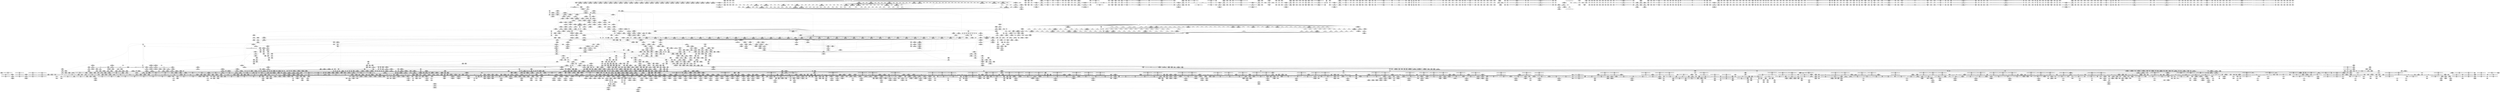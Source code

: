 digraph {
	CE0x5ab5580 [shape=record,shape=Mrecord,label="{CE0x5ab5580|rcu_lock_release:tmp6|*SummSource*}"]
	CE0x5977590 [shape=record,shape=Mrecord,label="{CE0x5977590|aa_get_newest_profile:tmp|*SummSource*}"]
	CE0x5982910 [shape=record,shape=Mrecord,label="{CE0x5982910|__atomic_add_unless:tmp17|./arch/x86/include/asm/atomic.h,204|*SummSink*}"]
	CE0x59dd200 [shape=record,shape=Mrecord,label="{CE0x59dd200|i64_14|*Constant*}"]
	CE0x59879a0 [shape=record,shape=Mrecord,label="{CE0x59879a0|_call_void_kref_get(%struct.arch_spinlock*_%count)_#7,_!dbg_!15474|security/apparmor/include/policy.h,276}"]
	CE0x59ba4e0 [shape=record,shape=Mrecord,label="{CE0x59ba4e0|kref_sub:tobool14|include/linux/kref.h,73}"]
	CE0x5838e00 [shape=record,shape=Mrecord,label="{CE0x5838e00|104:_%struct.inode*,_:_CRE_217,218_}"]
	CE0x5983d60 [shape=record,shape=Mrecord,label="{CE0x5983d60|aa_get_profile:tmp4|security/apparmor/include/policy.h,275|*SummSink*}"]
	CE0x5ae6c70 [shape=record,shape=Mrecord,label="{CE0x5ae6c70|__preempt_count_sub:tmp4|./arch/x86/include/asm/preempt.h,77|*SummSink*}"]
	CE0x58809d0 [shape=record,shape=Mrecord,label="{CE0x58809d0|apparmor_path_link:retval.0|*SummSource*}"]
	CE0x585d100 [shape=record,shape=Mrecord,label="{CE0x585d100|aa_current_profile:bb}"]
	CE0x5912560 [shape=record,shape=Mrecord,label="{CE0x5912560|aa_put_profile:if.end|*SummSource*}"]
	CE0x58f9970 [shape=record,shape=Mrecord,label="{CE0x58f9970|aa_current_profile:do.end15}"]
	CE0x5a0a400 [shape=record,shape=Mrecord,label="{CE0x5a0a400|rcu_read_lock:tmp20|include/linux/rcupdate.h,882}"]
	CE0x5b0f770 [shape=record,shape=Mrecord,label="{CE0x5b0f770|VOIDTB_TE:_CE_156,157_}"]
	CE0x5990e00 [shape=record,shape=Mrecord,label="{CE0x5990e00|rcu_read_unlock:tobool|include/linux/rcupdate.h,933|*SummSink*}"]
	CE0x59f9a60 [shape=record,shape=Mrecord,label="{CE0x59f9a60|GLOBAL:atomic_add_unless|*Constant*|*SummSource*}"]
	CE0x5849f00 [shape=record,shape=Mrecord,label="{CE0x5849f00|GLOBAL:atomic_read|*Constant*|*SummSink*}"]
	CE0x59af9e0 [shape=record,shape=Mrecord,label="{CE0x59af9e0|GLOBAL:__llvm_gcov_ctr79|Global_var:__llvm_gcov_ctr79|*SummSource*}"]
	CE0x59743d0 [shape=record,shape=Mrecord,label="{CE0x59743d0|aa_get_newest_profile:tmp12|security/apparmor/include/policy.h,329|*SummSink*}"]
	CE0x58f1f60 [shape=record,shape=Mrecord,label="{CE0x58f1f60|%struct.aa_task_cxt*_null|*Constant*|*SummSink*}"]
	CE0x5a627c0 [shape=record,shape=Mrecord,label="{CE0x5a627c0|kref_get:tmp14|include/linux/kref.h,47|*SummSource*}"]
	CE0x59fd190 [shape=record,shape=Mrecord,label="{CE0x59fd190|rcu_read_lock:land.lhs.true}"]
	CE0x5aba610 [shape=record,shape=Mrecord,label="{CE0x5aba610|_ret_void,_!dbg_!15477|./arch/x86/include/asm/preempt.h,78|*SummSink*}"]
	CE0x59be350 [shape=record,shape=Mrecord,label="{CE0x59be350|i32_0|*Constant*}"]
	CE0x5983680 [shape=record,shape=Mrecord,label="{CE0x5983680|aa_get_profile:tmp3|security/apparmor/include/policy.h,275|*SummSource*}"]
	CE0x5aeceb0 [shape=record,shape=Mrecord,label="{CE0x5aeceb0|__preempt_count_sub:tmp5|./arch/x86/include/asm/preempt.h,77}"]
	CE0x592c280 [shape=record,shape=Mrecord,label="{CE0x592c280|i64_0|*Constant*}"]
	CE0x5a09ad0 [shape=record,shape=Mrecord,label="{CE0x5a09ad0|i8*_getelementptr_inbounds_(_25_x_i8_,_25_x_i8_*_.str10,_i32_0,_i32_0)|*Constant*|*SummSink*}"]
	CE0x5aab750 [shape=record,shape=Mrecord,label="{CE0x5aab750|rcu_lock_release:bb|*SummSink*}"]
	CE0x5abf110 [shape=record,shape=Mrecord,label="{CE0x5abf110|i64*_getelementptr_inbounds_(_4_x_i64_,_4_x_i64_*___llvm_gcov_ctr50,_i64_0,_i64_2)|*Constant*}"]
	CE0x5b06770 [shape=record,shape=Mrecord,label="{CE0x5b06770|__preempt_count_sub:tmp|*SummSink*}"]
	CE0x59e23c0 [shape=record,shape=Mrecord,label="{CE0x59e23c0|i64_ptrtoint_(i8*_blockaddress(_rcu_lock_acquire,_%__here)_to_i64)|*Constant*}"]
	CE0x5aad320 [shape=record,shape=Mrecord,label="{CE0x5aad320|atomic_add_return:bb|*SummSource*}"]
	CE0x5a06180 [shape=record,shape=Mrecord,label="{CE0x5a06180|rcu_read_lock:tmp16|include/linux/rcupdate.h,882|*SummSink*}"]
	CE0x5a655c0 [shape=record,shape=Mrecord,label="{CE0x5a655c0|kref_sub:conv|include/linux/kref.h,71|*SummSource*}"]
	CE0x591cb40 [shape=record,shape=Mrecord,label="{CE0x591cb40|aa_put_profile:if.then|*SummSource*}"]
	CE0x58737c0 [shape=record,shape=Mrecord,label="{CE0x58737c0|VOIDTB_TE:_GCE_rcu_lock_map_external_global_%struct.lockdep_map_544,592_|*MultipleSource*|security/apparmor/lsm.c,311|security/apparmor/lsm.c,312}"]
	CE0x59ff170 [shape=record,shape=Mrecord,label="{CE0x59ff170|kref_get:lnot10|include/linux/kref.h,47|*SummSink*}"]
	CE0x58e1080 [shape=record,shape=Mrecord,label="{CE0x58e1080|aa_current_profile:tmp41|security/apparmor/include/context.h,153}"]
	CE0x5ad9540 [shape=record,shape=Mrecord,label="{CE0x5ad9540|__preempt_count_add:tmp7|./arch/x86/include/asm/preempt.h,73|*SummSink*}"]
	CE0x5a65740 [shape=record,shape=Mrecord,label="{CE0x5a65740|i64*_getelementptr_inbounds_(_2_x_i64_,_2_x_i64_*___llvm_gcov_ctr70,_i64_0,_i64_1)|*Constant*|*SummSource*}"]
	CE0x5858610 [shape=record,shape=Mrecord,label="{CE0x5858610|GLOBAL:aa_current_profile|*Constant*|*SummSource*}"]
	CE0x591e900 [shape=record,shape=Mrecord,label="{CE0x591e900|aa_put_profile:tmp8|security/apparmor/include/policy.h,343}"]
	CE0x5865470 [shape=record,shape=Mrecord,label="{CE0x5865470|aa_current_profile:lnot|security/apparmor/include/context.h,153}"]
	CE0x5abcd40 [shape=record,shape=Mrecord,label="{CE0x5abcd40|i64*_getelementptr_inbounds_(_2_x_i64_,_2_x_i64_*___llvm_gcov_ctr72,_i64_0,_i64_1)|*Constant*|*SummSource*}"]
	CE0x5921e30 [shape=record,shape=Mrecord,label="{CE0x5921e30|kref_get:lnot.ext39|include/linux/kref.h,47}"]
	CE0x5ac1c80 [shape=record,shape=Mrecord,label="{CE0x5ac1c80|__rcu_read_unlock:do.end|*SummSource*}"]
	CE0x58fe730 [shape=record,shape=Mrecord,label="{CE0x58fe730|aa_current_profile:tmp22|security/apparmor/include/context.h,151|*SummSink*}"]
	CE0x59cdde0 [shape=record,shape=Mrecord,label="{CE0x59cdde0|aa_get_profile_rcu:do.cond}"]
	CE0x5983850 [shape=record,shape=Mrecord,label="{CE0x5983850|aa_get_profile_rcu:tmp4|security/apparmor/include/policy.h,309|*SummSource*}"]
	CE0x5a60ab0 [shape=record,shape=Mrecord,label="{CE0x5a60ab0|kref_get:lnot26|include/linux/kref.h,47|*SummSink*}"]
	CE0x58e4c30 [shape=record,shape=Mrecord,label="{CE0x58e4c30|aa_current_profile:tmp2}"]
	CE0x59eba50 [shape=record,shape=Mrecord,label="{CE0x59eba50|aa_get_profile_rcu:tmp36|*SummSink*}"]
	CE0x5a03b80 [shape=record,shape=Mrecord,label="{CE0x5a03b80|kref_get:lnot|include/linux/kref.h,47|*SummSource*}"]
	CE0x5872b90 [shape=record,shape=Mrecord,label="{CE0x5872b90|VOIDTB_TE:_GCE_rcu_lock_map_external_global_%struct.lockdep_map_256,264_|*MultipleSource*|security/apparmor/lsm.c,311|security/apparmor/lsm.c,312}"]
	CE0x5ab1f70 [shape=record,shape=Mrecord,label="{CE0x5ab1f70|atomic_add_return:tmp4|./arch/x86/include/asm/atomic.h,157|*SummSink*}"]
	CE0x5933180 [shape=record,shape=Mrecord,label="{CE0x5933180|_ret_void,_!dbg_!15475|security/apparmor/include/policy.h,343|*SummSource*}"]
	CE0x59c6660 [shape=record,shape=Mrecord,label="{CE0x59c6660|aa_get_profile_rcu:tmp10|security/apparmor/include/policy.h,309}"]
	CE0x585fc90 [shape=record,shape=Mrecord,label="{CE0x585fc90|aa_get_profile_rcu:tmp28|security/apparmor/include/policy.h,309|*SummSource*}"]
	CE0x5aed040 [shape=record,shape=Mrecord,label="{CE0x5aed040|__preempt_count_sub:tmp5|./arch/x86/include/asm/preempt.h,77|*SummSource*}"]
	CE0x58f2650 [shape=record,shape=Mrecord,label="{CE0x58f2650|aa_current_profile:tmp13|security/apparmor/include/context.h,151|*SummSink*}"]
	CE0x58399c0 [shape=record,shape=Mrecord,label="{CE0x58399c0|apparmor_path_link:tmp6|security/apparmor/lsm.c,308|*SummSink*}"]
	CE0x597ca30 [shape=record,shape=Mrecord,label="{CE0x597ca30|__atomic_add_unless:tmp10|./arch/x86/include/asm/atomic.h,202}"]
	CE0x5917400 [shape=record,shape=Mrecord,label="{CE0x5917400|aa_get_newest_profile:tmp10|security/apparmor/include/policy.h,329|*SummSink*}"]
	CE0x58f72a0 [shape=record,shape=Mrecord,label="{CE0x58f72a0|i64_0|*Constant*}"]
	CE0x59ac840 [shape=record,shape=Mrecord,label="{CE0x59ac840|kref_sub:tobool|include/linux/kref.h,71|*SummSource*}"]
	CE0x5aef450 [shape=record,shape=Mrecord,label="{CE0x5aef450|atomic_cmpxchg:entry}"]
	CE0x5aad7b0 [shape=record,shape=Mrecord,label="{CE0x5aad7b0|COLLAPSED:_GCMRE___llvm_gcov_ctr76_internal_global_2_x_i64_zeroinitializer:_elem_0:default:}"]
	CE0x5a0b810 [shape=record,shape=Mrecord,label="{CE0x5a0b810|kref_get:lnot.ext|include/linux/kref.h,47}"]
	CE0x5a609b0 [shape=record,shape=Mrecord,label="{CE0x5a609b0|kref_get:lnot26|include/linux/kref.h,47|*SummSource*}"]
	CE0x5883250 [shape=record,shape=Mrecord,label="{CE0x5883250|aa_current_profile:tmp27|security/apparmor/include/context.h,153|*SummSink*}"]
	CE0x5a5eb90 [shape=record,shape=Mrecord,label="{CE0x5a5eb90|i8*_getelementptr_inbounds_(_21_x_i8_,_21_x_i8_*_.str17,_i32_0,_i32_0)|*Constant*|*SummSink*}"]
	CE0x5926330 [shape=record,shape=Mrecord,label="{CE0x5926330|aa_get_profile_rcu:tmp12|security/apparmor/include/policy.h,309}"]
	CE0x5aaa080 [shape=record,shape=Mrecord,label="{CE0x5aaa080|__atomic_add_unless:a|Function::__atomic_add_unless&Arg::a::|*SummSink*}"]
	CE0x5477ad0 [shape=record,shape=Mrecord,label="{CE0x5477ad0|_call_void_mcount()_#2|*SummSink*}"]
	CE0x5926930 [shape=record,shape=Mrecord,label="{CE0x5926930|i64*_getelementptr_inbounds_(_20_x_i64_,_20_x_i64_*___llvm_gcov_ctr68,_i64_0,_i64_2)|*Constant*|*SummSink*}"]
	CE0x5b08830 [shape=record,shape=Mrecord,label="{CE0x5b08830|VOIDTB_TE:_CE_308,309_}"]
	CE0x591dd10 [shape=record,shape=Mrecord,label="{CE0x591dd10|GLOBAL:aa_free_profile_kref|*Constant*|*SummSink*}"]
	CE0x585ecb0 [shape=record,shape=Mrecord,label="{CE0x585ecb0|aa_get_profile_rcu:tmp27|security/apparmor/include/policy.h,309}"]
	CE0x5883ad0 [shape=record,shape=Mrecord,label="{CE0x5883ad0|i64*_getelementptr_inbounds_(_37_x_i64_,_37_x_i64_*___llvm_gcov_ctr66,_i64_0,_i64_13)|*Constant*|*SummSink*}"]
	CE0x59e3b90 [shape=record,shape=Mrecord,label="{CE0x59e3b90|__atomic_add_unless:v|Function::__atomic_add_unless&Arg::v::}"]
	CE0x593d200 [shape=record,shape=Mrecord,label="{CE0x593d200|i64*_getelementptr_inbounds_(_37_x_i64_,_37_x_i64_*___llvm_gcov_ctr66,_i64_0,_i64_34)|*Constant*}"]
	CE0x59e3600 [shape=record,shape=Mrecord,label="{CE0x59e3600|GLOBAL:__atomic_add_unless|*Constant*|*SummSink*}"]
	CE0x591b9c0 [shape=record,shape=Mrecord,label="{CE0x591b9c0|GLOBAL:aa_get_profile_rcu|*Constant*}"]
	CE0x584ad40 [shape=record,shape=Mrecord,label="{CE0x584ad40|VOIDTB_TE:_CE_179,180_}"]
	CE0x593bc70 [shape=record,shape=Mrecord,label="{CE0x593bc70|i64*_getelementptr_inbounds_(_37_x_i64_,_37_x_i64_*___llvm_gcov_ctr66,_i64_0,_i64_31)|*Constant*}"]
	CE0x59729a0 [shape=record,shape=Mrecord,label="{CE0x59729a0|aa_get_newest_profile:if.end}"]
	CE0x5aae2d0 [shape=record,shape=Mrecord,label="{CE0x5aae2d0|atomic_sub_and_test:c|./arch/x86/include/asm/atomic.h, 81|*SummSource*}"]
	CE0x5982cc0 [shape=record,shape=Mrecord,label="{CE0x5982cc0|i64*_getelementptr_inbounds_(_10_x_i64_,_10_x_i64_*___llvm_gcov_ctr71,_i64_0,_i64_9)|*Constant*|*SummSource*}"]
	CE0x58ddc20 [shape=record,shape=Mrecord,label="{CE0x58ddc20|i64*_getelementptr_inbounds_(_37_x_i64_,_37_x_i64_*___llvm_gcov_ctr66,_i64_0,_i64_23)|*Constant*}"]
	CE0x59cda70 [shape=record,shape=Mrecord,label="{CE0x59cda70|kref_sub:kref|Function::kref_sub&Arg::kref::|*SummSink*}"]
	CE0x59cfc40 [shape=record,shape=Mrecord,label="{CE0x59cfc40|GLOBAL:kref_sub|*Constant*|*SummSink*}"]
	CE0x5a06600 [shape=record,shape=Mrecord,label="{CE0x5a06600|i64*_getelementptr_inbounds_(_11_x_i64_,_11_x_i64_*___llvm_gcov_ctr42,_i64_0,_i64_8)|*Constant*|*SummSource*}"]
	CE0x59a3ed0 [shape=record,shape=Mrecord,label="{CE0x59a3ed0|i8*_getelementptr_inbounds_(_44_x_i8_,_44_x_i8_*_.str13,_i32_0,_i32_0)|*Constant*|*SummSource*}"]
	CE0x5ad2530 [shape=record,shape=Mrecord,label="{CE0x5ad2530|_call_void_asm_addl_$1,_%gs:$0_,_*m,ri,*m,_dirflag_,_fpsr_,_flags_(i32*___preempt_count,_i32_%val,_i32*___preempt_count)_#2,_!dbg_!15471,_!srcloc_!15474|./arch/x86/include/asm/preempt.h,72|*SummSink*}"]
	CE0x5591370 [shape=record,shape=Mrecord,label="{CE0x5591370|104:_%struct.inode*,_:_CRE_150,151_}"]
	CE0x585c100 [shape=record,shape=Mrecord,label="{CE0x585c100|i64*_getelementptr_inbounds_(_9_x_i64_,_9_x_i64_*___llvm_gcov_ctr65,_i64_0,_i64_3)|*Constant*|*SummSink*}"]
	CE0x58f3860 [shape=record,shape=Mrecord,label="{CE0x58f3860|aa_current_profile:expval|security/apparmor/include/context.h,153|*SummSource*}"]
	CE0x59af6c0 [shape=record,shape=Mrecord,label="{CE0x59af6c0|kref_sub:tmp2|include/linux/kref.h,71|*SummSink*}"]
	CE0x5a05960 [shape=record,shape=Mrecord,label="{CE0x5a05960|kref_sub:tmp4|include/linux/kref.h,71}"]
	CE0x5904d20 [shape=record,shape=Mrecord,label="{CE0x5904d20|aa_current_profile:lor.end|*SummSource*}"]
	CE0x5a09960 [shape=record,shape=Mrecord,label="{CE0x5a09960|_call_void_lockdep_rcu_suspicious(i8*_getelementptr_inbounds_(_25_x_i8_,_25_x_i8_*_.str10,_i32_0,_i32_0),_i32_883,_i8*_getelementptr_inbounds_(_42_x_i8_,_42_x_i8_*_.str11,_i32_0,_i32_0))_#7,_!dbg_!15485|include/linux/rcupdate.h,882|*SummSource*}"]
	CE0x5aba340 [shape=record,shape=Mrecord,label="{CE0x5aba340|__preempt_count_sub:val|Function::__preempt_count_sub&Arg::val::|*SummSink*}"]
	CE0x59c0cb0 [shape=record,shape=Mrecord,label="{CE0x59c0cb0|aa_get_profile_rcu:tmp3|*SummSink*}"]
	CE0x5a527c0 [shape=record,shape=Mrecord,label="{CE0x5a527c0|kref_sub:tmp6|include/linux/kref.h,71|*SummSink*}"]
	CE0x585cfa0 [shape=record,shape=Mrecord,label="{CE0x585cfa0|aa_current_profile:tmp10|security/apparmor/include/context.h,151|*SummSink*}"]
	CE0x5878250 [shape=record,shape=Mrecord,label="{CE0x5878250|mediated_filesystem:lnot|security/apparmor/include/apparmor.h,117}"]
	CE0x584f550 [shape=record,shape=Mrecord,label="{CE0x584f550|apparmor_path_link:tmp15|security/apparmor/lsm.c,313|*SummSink*}"]
	CE0x58f39d0 [shape=record,shape=Mrecord,label="{CE0x58f39d0|aa_current_profile:tobool11|security/apparmor/include/context.h,153}"]
	CE0x5a08500 [shape=record,shape=Mrecord,label="{CE0x5a08500|i64*_getelementptr_inbounds_(_11_x_i64_,_11_x_i64_*___llvm_gcov_ctr42,_i64_0,_i64_9)|*Constant*}"]
	CE0x5857a90 [shape=record,shape=Mrecord,label="{CE0x5857a90|i64*_getelementptr_inbounds_(_5_x_i64_,_5_x_i64_*___llvm_gcov_ctr77,_i64_0,_i64_4)|*Constant*|*SummSource*}"]
	CE0x584dfb0 [shape=record,shape=Mrecord,label="{CE0x584dfb0|aa_current_profile:tmp37|security/apparmor/include/context.h,153}"]
	CE0x5acb3f0 [shape=record,shape=Mrecord,label="{CE0x5acb3f0|__preempt_count_add:do.end|*SummSink*}"]
	CE0x59f11b0 [shape=record,shape=Mrecord,label="{CE0x59f11b0|_call_void_rcu_read_unlock()_#7,_!dbg_!15515|security/apparmor/include/policy.h,311|*SummSource*}"]
	CE0x59e7a80 [shape=record,shape=Mrecord,label="{CE0x59e7a80|_call_void_mcount()_#2}"]
	CE0x5859190 [shape=record,shape=Mrecord,label="{CE0x5859190|104:_%struct.inode*,_:_CRE_304,305_}"]
	CE0x5923220 [shape=record,shape=Mrecord,label="{CE0x5923220|i64*_getelementptr_inbounds_(_5_x_i64_,_5_x_i64_*___llvm_gcov_ctr74,_i64_0,_i64_0)|*Constant*}"]
	CE0x5a61f20 [shape=record,shape=Mrecord,label="{CE0x5a61f20|i64_6|*Constant*}"]
	CE0x5adc3d0 [shape=record,shape=Mrecord,label="{CE0x5adc3d0|VOIDTB_TE:_CE_48,52_|*MultipleSource*|Function::aa_path_link&Arg::new_dentry::|Function::apparmor_path_link&Arg::new_dentry::}"]
	CE0x5862ac0 [shape=record,shape=Mrecord,label="{CE0x5862ac0|_ret_%struct.task_struct*_%tmp4,_!dbg_!15471|./arch/x86/include/asm/current.h,14|*SummSink*}"]
	CE0x5a05c60 [shape=record,shape=Mrecord,label="{CE0x5a05c60|kref_sub:tmp4|include/linux/kref.h,71|*SummSink*}"]
	CE0x5a95790 [shape=record,shape=Mrecord,label="{CE0x5a95790|kref_sub:if.then15|*SummSink*}"]
	CE0x5add0a0 [shape=record,shape=Mrecord,label="{CE0x5add0a0|void_(i32*,_i32,_i32*)*_asm_addl_$1,_%gs:$0_,_*m,ri,*m,_dirflag_,_fpsr_,_flags_|*SummSource*}"]
	CE0x5881c70 [shape=record,shape=Mrecord,label="{CE0x5881c70|apparmor_path_link:tmp19|security/apparmor/lsm.c,315|*SummSource*}"]
	CE0x5a51330 [shape=record,shape=Mrecord,label="{CE0x5a51330|0:_i8,_:_GCMR_kref_get.__warned_internal_global_i8_0,_section_.data.unlikely_,_align_1:_elem_0:default:}"]
	CE0x598c7c0 [shape=record,shape=Mrecord,label="{CE0x598c7c0|aa_get_profile:tmp6|security/apparmor/include/policy.h,276|*SummSink*}"]
	CE0x5acb480 [shape=record,shape=Mrecord,label="{CE0x5acb480|i64*_getelementptr_inbounds_(_4_x_i64_,_4_x_i64_*___llvm_gcov_ctr44,_i64_0,_i64_0)|*Constant*}"]
	CE0x5a08010 [shape=record,shape=Mrecord,label="{CE0x5a08010|i8*_getelementptr_inbounds_(_42_x_i8_,_42_x_i8_*_.str11,_i32_0,_i32_0)|*Constant*}"]
	CE0x5b10550 [shape=record,shape=Mrecord,label="{CE0x5b10550|VOIDTB_TE:_CE_171,172_}"]
	CE0x5904ba0 [shape=record,shape=Mrecord,label="{CE0x5904ba0|get_current:tmp1|*SummSink*}"]
	CE0x5944f80 [shape=record,shape=Mrecord,label="{CE0x5944f80|aa_current_profile:tmp76|security/apparmor/include/context.h,159|*SummSink*}"]
	CE0x59a4620 [shape=record,shape=Mrecord,label="{CE0x59a4620|rcu_read_unlock:tmp20|include/linux/rcupdate.h,933}"]
	CE0x59ec8d0 [shape=record,shape=Mrecord,label="{CE0x59ec8d0|aa_get_profile_rcu:tmp38|security/apparmor/include/policy.h,310|*SummSource*}"]
	CE0x59ed240 [shape=record,shape=Mrecord,label="{CE0x59ed240|aa_get_profile_rcu:tmp40|security/apparmor/include/policy.h,310}"]
	CE0x59ceb50 [shape=record,shape=Mrecord,label="{CE0x59ceb50|kref_sub:entry|*SummSink*}"]
	CE0x5876e80 [shape=record,shape=Mrecord,label="{CE0x5876e80|apparmor_path_link:tmp11|security/apparmor/lsm.c,312}"]
	CE0x58f63a0 [shape=record,shape=Mrecord,label="{CE0x58f63a0|i32_22|*Constant*}"]
	CE0x59c3fb0 [shape=record,shape=Mrecord,label="{CE0x59c3fb0|_call_void___rcu_read_lock()_#7,_!dbg_!15467|include/linux/rcupdate.h,879|*SummSource*}"]
	CE0x59c5250 [shape=record,shape=Mrecord,label="{CE0x59c5250|atomic_add_return:i|Function::atomic_add_return&Arg::i::|*SummSource*}"]
	CE0x597ed00 [shape=record,shape=Mrecord,label="{CE0x597ed00|__atomic_add_unless:tmp14|./arch/x86/include/asm/atomic.h,203|*SummSink*}"]
	CE0x5ae8500 [shape=record,shape=Mrecord,label="{CE0x5ae8500|i64*_getelementptr_inbounds_(_2_x_i64_,_2_x_i64_*___llvm_gcov_ctr72,_i64_0,_i64_1)|*Constant*}"]
	CE0x5a0c760 [shape=record,shape=Mrecord,label="{CE0x5a0c760|kref_sub:lnot10|include/linux/kref.h,71}"]
	CE0x59e3a00 [shape=record,shape=Mrecord,label="{CE0x59e3a00|__atomic_add_unless:entry|*SummSink*}"]
	CE0x59f43e0 [shape=record,shape=Mrecord,label="{CE0x59f43e0|__rcu_read_lock:entry|*SummSource*}"]
	CE0x59b0570 [shape=record,shape=Mrecord,label="{CE0x59b0570|kref_sub:tmp3|include/linux/kref.h,71|*SummSink*}"]
	CE0x5865950 [shape=record,shape=Mrecord,label="{CE0x5865950|aa_current_profile:lnot|security/apparmor/include/context.h,153|*SummSink*}"]
	CE0x58606f0 [shape=record,shape=Mrecord,label="{CE0x58606f0|aa_current_profile:tmp35|security/apparmor/include/context.h,153|*SummSink*}"]
	CE0x5ab38d0 [shape=record,shape=Mrecord,label="{CE0x5ab38d0|__rcu_read_unlock:bb|*SummSource*}"]
	CE0x5a65f60 [shape=record,shape=Mrecord,label="{CE0x5a65f60|kref_get:tmp18|include/linux/kref.h,47}"]
	CE0x5aaa8b0 [shape=record,shape=Mrecord,label="{CE0x5aaa8b0|_ret_i32_%c.0,_!dbg_!15497|./arch/x86/include/asm/atomic.h,206|*SummSource*}"]
	CE0x59c77e0 [shape=record,shape=Mrecord,label="{CE0x59c77e0|GLOBAL:aa_get_profile_rcu.__warned|Global_var:aa_get_profile_rcu.__warned}"]
	CE0x5915940 [shape=record,shape=Mrecord,label="{CE0x5915940|aa_put_profile:tobool|security/apparmor/include/policy.h,341|*SummSource*}"]
	CE0x58648c0 [shape=record,shape=Mrecord,label="{CE0x58648c0|aa_current_profile:tmp12|security/apparmor/include/context.h,151|*SummSink*}"]
	CE0x5915a10 [shape=record,shape=Mrecord,label="{CE0x5915a10|aa_put_profile:tobool|security/apparmor/include/policy.h,341|*SummSink*}"]
	CE0x5a5e310 [shape=record,shape=Mrecord,label="{CE0x5a5e310|_call_void_warn_slowpath_null(i8*_getelementptr_inbounds_(_21_x_i8_,_21_x_i8_*_.str17,_i32_0,_i32_0),_i32_47)_#7,_!dbg_!15491|include/linux/kref.h,47|*SummSource*}"]
	CE0x59b9d20 [shape=record,shape=Mrecord,label="{CE0x59b9d20|i64*_getelementptr_inbounds_(_4_x_i64_,_4_x_i64_*___llvm_gcov_ctr49,_i64_0,_i64_1)|*Constant*}"]
	CE0x5aad390 [shape=record,shape=Mrecord,label="{CE0x5aad390|atomic_add_return:bb|*SummSink*}"]
	CE0x584a720 [shape=record,shape=Mrecord,label="{CE0x584a720|__atomic_add_unless:tmp6|./arch/x86/include/asm/atomic.h,199|*SummSource*}"]
	CE0x5591610 [shape=record,shape=Mrecord,label="{CE0x5591610|104:_%struct.inode*,_:_CRE_153,154_}"]
	CE0x586b420 [shape=record,shape=Mrecord,label="{CE0x586b420|i32_8|*Constant*}"]
	CE0x597dd40 [shape=record,shape=Mrecord,label="{CE0x597dd40|__atomic_add_unless:tmp13|./arch/x86/include/asm/atomic.h,202|*SummSource*}"]
	CE0x5b10aa0 [shape=record,shape=Mrecord,label="{CE0x5b10aa0|VOIDTB_TE:_CE_176,177_}"]
	CE0x59caa70 [shape=record,shape=Mrecord,label="{CE0x59caa70|i64*_getelementptr_inbounds_(_2_x_i64_,_2_x_i64_*___llvm_gcov_ctr69,_i64_0,_i64_0)|*Constant*|*SummSink*}"]
	CE0x5901730 [shape=record,shape=Mrecord,label="{CE0x5901730|aa_current_profile:lor.end}"]
	CE0x5a601b0 [shape=record,shape=Mrecord,label="{CE0x5a601b0|kref_get:tobool23|include/linux/kref.h,47|*SummSink*}"]
	CE0x5b0e550 [shape=record,shape=Mrecord,label="{CE0x5b0e550|i64*_getelementptr_inbounds_(_2_x_i64_,_2_x_i64_*___llvm_gcov_ctr73,_i64_0,_i64_1)|*Constant*}"]
	CE0x58dedc0 [shape=record,shape=Mrecord,label="{CE0x58dedc0|aa_current_profile:tmp49|security/apparmor/include/context.h,153|*SummSink*}"]
	CE0x59fb7d0 [shape=record,shape=Mrecord,label="{CE0x59fb7d0|_call_void_rcu_lock_acquire(%struct.lockdep_map*_rcu_lock_map)_#7,_!dbg_!15468|include/linux/rcupdate.h,881}"]
	CE0x59bb8d0 [shape=record,shape=Mrecord,label="{CE0x59bb8d0|kref_sub:tmp1|*SummSink*}"]
	CE0x5b0a100 [shape=record,shape=Mrecord,label="{CE0x5b0a100|VOIDTB_TE:_CE_193,194_}"]
	CE0x5974840 [shape=record,shape=Mrecord,label="{CE0x5974840|i64*_getelementptr_inbounds_(_9_x_i64_,_9_x_i64_*___llvm_gcov_ctr67,_i64_0,_i64_6)|*Constant*|*SummSource*}"]
	CE0x5935b00 [shape=record,shape=Mrecord,label="{CE0x5935b00|i64_27|*Constant*}"]
	CE0x59e8120 [shape=record,shape=Mrecord,label="{CE0x59e8120|atomic_read:tmp2|*SummSource*}"]
	CE0x590ca80 [shape=record,shape=Mrecord,label="{CE0x590ca80|i64_512|*Constant*|*SummSource*}"]
	CE0x5ab6ae0 [shape=record,shape=Mrecord,label="{CE0x5ab6ae0|__preempt_count_add:tmp3}"]
	CE0x59f67a0 [shape=record,shape=Mrecord,label="{CE0x59f67a0|__rcu_read_lock:tmp4|include/linux/rcupdate.h,239|*SummSource*}"]
	CE0x5a62f20 [shape=record,shape=Mrecord,label="{CE0x5a62f20|kref_get:tmp16|include/linux/kref.h,47}"]
	CE0x59a96b0 [shape=record,shape=Mrecord,label="{CE0x59a96b0|rcu_lock_release:entry|*SummSource*}"]
	CE0x5ad9950 [shape=record,shape=Mrecord,label="{CE0x5ad9950|__preempt_count_add:tmp4|./arch/x86/include/asm/preempt.h,72}"]
	CE0x5865ad0 [shape=record,shape=Mrecord,label="{CE0x5865ad0|aa_current_profile:tmp31}"]
	CE0x5a50250 [shape=record,shape=Mrecord,label="{CE0x5a50250|i64*_getelementptr_inbounds_(_4_x_i64_,_4_x_i64_*___llvm_gcov_ctr45,_i64_0,_i64_2)|*Constant*}"]
	CE0x584e4a0 [shape=record,shape=Mrecord,label="{CE0x584e4a0|i64*_getelementptr_inbounds_(_37_x_i64_,_37_x_i64_*___llvm_gcov_ctr66,_i64_0,_i64_17)|*Constant*}"]
	CE0x5998fe0 [shape=record,shape=Mrecord,label="{CE0x5998fe0|kref_get:cmp|include/linux/kref.h,47|*SummSink*}"]
	CE0x59e4d40 [shape=record,shape=Mrecord,label="{CE0x59e4d40|i64_1|*Constant*}"]
	CE0x583f100 [shape=record,shape=Mrecord,label="{CE0x583f100|104:_%struct.inode*,_:_CRE_158,159_}"]
	CE0x590c460 [shape=record,shape=Mrecord,label="{CE0x590c460|aa_current_profile:tmp55|security/apparmor/include/context.h,155|*SummSource*}"]
	CE0x5975a70 [shape=record,shape=Mrecord,label="{CE0x5975a70|_ret_i32_%retval.0,_!dbg_!15493|include/linux/kref.h,78}"]
	CE0x59acad0 [shape=record,shape=Mrecord,label="{CE0x59acad0|kref_get:call|include/linux/kref.h,47|*SummSink*}"]
	CE0x590ac80 [shape=record,shape=Mrecord,label="{CE0x590ac80|aa_current_profile:tmp51|security/apparmor/include/context.h,155|*SummSink*}"]
	CE0x5a61940 [shape=record,shape=Mrecord,label="{CE0x5a61940|kref_get:tobool30|include/linux/kref.h,47}"]
	CE0x5998640 [shape=record,shape=Mrecord,label="{CE0x5998640|rcu_read_unlock:tmp13|include/linux/rcupdate.h,933|*SummSink*}"]
	CE0x59cfb00 [shape=record,shape=Mrecord,label="{CE0x59cfb00|GLOBAL:kref_sub|*Constant*|*SummSource*}"]
	CE0x59ea610 [shape=record,shape=Mrecord,label="{CE0x59ea610|kref_get_not0:kref|Function::kref_get_not0&Arg::kref::|*SummSink*}"]
	CE0x597c4d0 [shape=record,shape=Mrecord,label="{CE0x597c4d0|__atomic_add_unless:tobool11|./arch/x86/include/asm/atomic.h,202|*SummSink*}"]
	CE0x593f090 [shape=record,shape=Mrecord,label="{CE0x593f090|i64*_getelementptr_inbounds_(_37_x_i64_,_37_x_i64_*___llvm_gcov_ctr66,_i64_0,_i64_33)|*Constant*}"]
	CE0x5995e70 [shape=record,shape=Mrecord,label="{CE0x5995e70|kref_get:lnot1|include/linux/kref.h,47|*SummSink*}"]
	CE0x5972bf0 [shape=record,shape=Mrecord,label="{CE0x5972bf0|aa_put_profile:tmp4|security/apparmor/include/policy.h,341|*SummSource*}"]
	CE0x58619e0 [shape=record,shape=Mrecord,label="{CE0x58619e0|GLOBAL:__llvm_gcov_ctr68|Global_var:__llvm_gcov_ctr68|*SummSource*}"]
	CE0x59c6110 [shape=record,shape=Mrecord,label="{CE0x59c6110|kref_get_not0:tmp|*SummSource*}"]
	CE0x585afb0 [shape=record,shape=Mrecord,label="{CE0x585afb0|104:_%struct.inode*,_:_CRE_315,316_}"]
	CE0x5a06b50 [shape=record,shape=Mrecord,label="{CE0x5a06b50|GLOBAL:lockdep_rcu_suspicious|*Constant*}"]
	CE0x5ade170 [shape=record,shape=Mrecord,label="{CE0x5ade170|GLOBAL:atomic_read|*Constant*|*SummSource*}"]
	CE0x5993360 [shape=record,shape=Mrecord,label="{CE0x5993360|rcu_read_unlock:tmp9|include/linux/rcupdate.h,933|*SummSink*}"]
	CE0x59ed0c0 [shape=record,shape=Mrecord,label="{CE0x59ed0c0|aa_get_profile_rcu:tmp39|security/apparmor/include/policy.h,310|*SummSink*}"]
	CE0x590d1d0 [shape=record,shape=Mrecord,label="{CE0x590d1d0|atomic_add_unless:bb|*SummSink*}"]
	CE0x5ab6f10 [shape=record,shape=Mrecord,label="{CE0x5ab6f10|i64*_getelementptr_inbounds_(_4_x_i64_,_4_x_i64_*___llvm_gcov_ctr80,_i64_0,_i64_0)|*Constant*|*SummSink*}"]
	CE0x59bb1a0 [shape=record,shape=Mrecord,label="{CE0x59bb1a0|kref_sub:lnot|include/linux/kref.h,71|*SummSink*}"]
	CE0x59f5d70 [shape=record,shape=Mrecord,label="{CE0x59f5d70|rcu_lock_acquire:entry|*SummSink*}"]
	CE0x5919c60 [shape=record,shape=Mrecord,label="{CE0x5919c60|aa_get_newest_profile:tmp15|*LoadInst*|security/apparmor/include/policy.h,330}"]
	CE0x5b0d4a0 [shape=record,shape=Mrecord,label="{CE0x5b0d4a0|VOIDTB_TE:_CE_204,205_}"]
	CE0x5856700 [shape=record,shape=Mrecord,label="{CE0x5856700|i64*_getelementptr_inbounds_(_37_x_i64_,_37_x_i64_*___llvm_gcov_ctr66,_i64_0,_i64_1)|*Constant*}"]
	CE0x58e59e0 [shape=record,shape=Mrecord,label="{CE0x58e59e0|i64*_getelementptr_inbounds_(_20_x_i64_,_20_x_i64_*___llvm_gcov_ctr68,_i64_0,_i64_10)|*Constant*|*SummSink*}"]
	CE0x5ab8240 [shape=record,shape=Mrecord,label="{CE0x5ab8240|_call_void_mcount()_#2|*SummSource*}"]
	CE0x5916300 [shape=record,shape=Mrecord,label="{CE0x5916300|i64*_getelementptr_inbounds_(_2_x_i64_,_2_x_i64_*___llvm_gcov_ctr78,_i64_0,_i64_1)|*Constant*|*SummSink*}"]
	CE0x59fadf0 [shape=record,shape=Mrecord,label="{CE0x59fadf0|rcu_read_lock:tmp6|include/linux/rcupdate.h,882|*SummSource*}"]
	CE0x59be700 [shape=record,shape=Mrecord,label="{CE0x59be700|i64*_getelementptr_inbounds_(_4_x_i64_,_4_x_i64_*___llvm_gcov_ctr44,_i64_0,_i64_2)|*Constant*}"]
	CE0x5a65d10 [shape=record,shape=Mrecord,label="{CE0x5a65d10|kref_get:tmp17|include/linux/kref.h,47}"]
	CE0x59cf760 [shape=record,shape=Mrecord,label="{CE0x59cf760|aa_get_profile_rcu:tmp15|security/apparmor/include/policy.h,309|*SummSink*}"]
	CE0x59a6ef0 [shape=record,shape=Mrecord,label="{CE0x59a6ef0|_call_void___rcu_read_unlock()_#7,_!dbg_!15491|include/linux/rcupdate.h,937|*SummSource*}"]
	CE0x58644a0 [shape=record,shape=Mrecord,label="{CE0x58644a0|aa_current_profile:tmp58|security/apparmor/include/context.h,156|*SummSink*}"]
	CE0x5a63620 [shape=record,shape=Mrecord,label="{CE0x5a63620|i64*_getelementptr_inbounds_(_11_x_i64_,_11_x_i64_*___llvm_gcov_ctr75,_i64_0,_i64_8)|*Constant*|*SummSource*}"]
	CE0x5859560 [shape=record,shape=Mrecord,label="{CE0x5859560|104:_%struct.inode*,_:_CRE_240,248_|*MultipleSource*|Function::apparmor_path_link&Arg::old_dentry::|security/apparmor/lsm.c,308}"]
	CE0x5934f80 [shape=record,shape=Mrecord,label="{CE0x5934f80|aa_put_profile:p|Function::aa_put_profile&Arg::p::}"]
	CE0x59e9f90 [shape=record,shape=Mrecord,label="{CE0x59e9f90|GLOBAL:kref_get_not0|*Constant*|*SummSink*}"]
	CE0x59a2a10 [shape=record,shape=Mrecord,label="{CE0x59a2a10|rcu_read_unlock:tmp13|include/linux/rcupdate.h,933}"]
	CE0x59b3a30 [shape=record,shape=Mrecord,label="{CE0x59b3a30|i64*_getelementptr_inbounds_(_9_x_i64_,_9_x_i64_*___llvm_gcov_ctr79,_i64_0,_i64_0)|*Constant*}"]
	CE0x586f6f0 [shape=record,shape=Mrecord,label="{CE0x586f6f0|VOIDTB_TE:_GCE_rcu_lock_map_external_global_%struct.lockdep_map_104,112_|*MultipleSource*|security/apparmor/lsm.c,311|security/apparmor/lsm.c,312}"]
	CE0x5837930 [shape=record,shape=Mrecord,label="{CE0x5837930|104:_%struct.inode*,_:_CRE_183,184_}"]
	CE0x59dea20 [shape=record,shape=Mrecord,label="{CE0x59dea20|aa_get_profile_rcu:tmp33|security/apparmor/include/policy.h,310}"]
	CE0x5839cf0 [shape=record,shape=Mrecord,label="{CE0x5839cf0|apparmor_path_link:if.end4|*SummSink*}"]
	CE0x5ad4800 [shape=record,shape=Mrecord,label="{CE0x5ad4800|atomic_cmpxchg:counter|./arch/x86/include/asm/atomic.h,177|*SummSource*}"]
	CE0x5a56a20 [shape=record,shape=Mrecord,label="{CE0x5a56a20|kref_get:tobool7|include/linux/kref.h,47|*SummSink*}"]
	CE0x59125d0 [shape=record,shape=Mrecord,label="{CE0x59125d0|aa_put_profile:if.end|*SummSink*}"]
	CE0x598df60 [shape=record,shape=Mrecord,label="{CE0x598df60|aa_get_profile:count|security/apparmor/include/policy.h,276|*SummSource*}"]
	CE0x59cb280 [shape=record,shape=Mrecord,label="{CE0x59cb280|kref_put:tmp2|*SummSource*}"]
	CE0x593b520 [shape=record,shape=Mrecord,label="{CE0x593b520|aa_current_profile:tmp66|security/apparmor/include/context.h,159|*SummSink*}"]
	CE0x598beb0 [shape=record,shape=Mrecord,label="{CE0x598beb0|i64*_getelementptr_inbounds_(_5_x_i64_,_5_x_i64_*___llvm_gcov_ctr74,_i64_0,_i64_3)|*Constant*|*SummSink*}"]
	CE0x5a08d60 [shape=record,shape=Mrecord,label="{CE0x5a08d60|rcu_read_lock:tmp17|include/linux/rcupdate.h,882|*SummSink*}"]
	CE0x597ce80 [shape=record,shape=Mrecord,label="{CE0x597ce80|__atomic_add_unless:tmp10|./arch/x86/include/asm/atomic.h,202|*SummSink*}"]
	CE0x5865f00 [shape=record,shape=Mrecord,label="{CE0x5865f00|aa_current_profile:tmp31|*SummSink*}"]
	CE0x58f6f40 [shape=record,shape=Mrecord,label="{CE0x58f6f40|aa_current_profile:do.end15|*SummSink*}"]
	CE0x59c7d20 [shape=record,shape=Mrecord,label="{CE0x59c7d20|aa_get_profile_rcu:land.rhs|*SummSource*}"]
	CE0x5ab34f0 [shape=record,shape=Mrecord,label="{CE0x5ab34f0|__rcu_read_unlock:bb}"]
	CE0x5aec210 [shape=record,shape=Mrecord,label="{CE0x5aec210|i64*_getelementptr_inbounds_(_10_x_i64_,_10_x_i64_*___llvm_gcov_ctr71,_i64_0,_i64_0)|*Constant*|*SummSink*}"]
	CE0x598abc0 [shape=record,shape=Mrecord,label="{CE0x598abc0|aa_get_profile_rcu:bb}"]
	CE0x58c5200 [shape=record,shape=Mrecord,label="{CE0x58c5200|_ret_%struct.aa_profile*_%tmp6,_!dbg_!15516|security/apparmor/include/policy.h,313}"]
	CE0x584e720 [shape=record,shape=Mrecord,label="{CE0x584e720|GLOBAL:lockdep_rcu_suspicious|*Constant*}"]
	CE0x5877450 [shape=record,shape=Mrecord,label="{CE0x5877450|apparmor_path_link:tmp12|security/apparmor/lsm.c,312|*SummSource*}"]
	CE0x592bce0 [shape=record,shape=Mrecord,label="{CE0x592bce0|GLOBAL:rcu_read_lock|*Constant*|*SummSink*}"]
	CE0x5adf1a0 [shape=record,shape=Mrecord,label="{CE0x5adf1a0|__atomic_add_unless:tmp4|./arch/x86/include/asm/atomic.h,199|*SummSource*}"]
	CE0x5929580 [shape=record,shape=Mrecord,label="{CE0x5929580|aa_get_profile:tmp2|security/apparmor/include/policy.h,275|*SummSource*}"]
	CE0x5a563b0 [shape=record,shape=Mrecord,label="{CE0x5a563b0|kref_get:lnot.ext18|include/linux/kref.h,47|*SummSink*}"]
	CE0x5839190 [shape=record,shape=Mrecord,label="{CE0x5839190|104:_%struct.inode*,_:_CRE_220,221_}"]
	CE0x5aef2e0 [shape=record,shape=Mrecord,label="{CE0x5aef2e0|GLOBAL:atomic_cmpxchg|*Constant*|*SummSink*}"]
	CE0x55911d0 [shape=record,shape=Mrecord,label="{CE0x55911d0|104:_%struct.inode*,_:_CRE_147,148_}"]
	CE0x58692f0 [shape=record,shape=Mrecord,label="{CE0x58692f0|0:_i16,_4:_i32,_8:_i16,_40:_%struct.super_block*,_:_SCMRE_40,48_|*MultipleSource*|security/apparmor/include/apparmor.h,117|Function::mediated_filesystem&Arg::inode::|*LoadInst*|security/apparmor/lsm.c,308}"]
	CE0x5b17a80 [shape=record,shape=Mrecord,label="{CE0x5b17a80|VOIDTB_TE:_CE_201,202_}"]
	CE0x59bb040 [shape=record,shape=Mrecord,label="{CE0x59bb040|kref_sub:lnot|include/linux/kref.h,71}"]
	CE0x58e96c0 [shape=record,shape=Mrecord,label="{CE0x58e96c0|aa_current_profile:do.end36}"]
	CE0x5880a40 [shape=record,shape=Mrecord,label="{CE0x5880a40|apparmor_path_link:retval.0|*SummSink*}"]
	CE0x5aaaee0 [shape=record,shape=Mrecord,label="{CE0x5aaaee0|atomic_add_unless:cmp|include/linux/atomic.h,17|*SummSource*}"]
	CE0x5aac170 [shape=record,shape=Mrecord,label="{CE0x5aac170|_call_void_asm_sideeffect_,_memory_,_dirflag_,_fpsr_,_flags_()_#2,_!dbg_!15468,_!srcloc_!15471|include/linux/rcupdate.h,244|*SummSink*}"]
	CE0x592ad30 [shape=record,shape=Mrecord,label="{CE0x592ad30|aa_get_profile:tobool|security/apparmor/include/policy.h,275|*SummSource*}"]
	CE0x5990f80 [shape=record,shape=Mrecord,label="{CE0x5990f80|kref_sub:tobool6|include/linux/kref.h,71}"]
	CE0x59df300 [shape=record,shape=Mrecord,label="{CE0x59df300|aa_get_profile_rcu:tmp23|security/apparmor/include/policy.h,309}"]
	CE0x590d0a0 [shape=record,shape=Mrecord,label="{CE0x590d0a0|i8*_undef|*Constant*|*SummSource*}"]
	CE0x58721d0 [shape=record,shape=Mrecord,label="{CE0x58721d0|VOIDTB_TE:_GCE_rcu_lock_map_external_global_%struct.lockdep_map_224,232_|*MultipleSource*|security/apparmor/lsm.c,311|security/apparmor/lsm.c,312}"]
	CE0x59f7000 [shape=record,shape=Mrecord,label="{CE0x59f7000|i64_1|*Constant*}"]
	CE0x5a520d0 [shape=record,shape=Mrecord,label="{CE0x5a520d0|__rcu_read_lock:do.end|*SummSink*}"]
	CE0x58ecfe0 [shape=record,shape=Mrecord,label="{CE0x58ecfe0|aa_current_profile:tmp30|security/apparmor/include/context.h,153|*SummSink*}"]
	CE0x5b05720 [shape=record,shape=Mrecord,label="{CE0x5b05720|atomic_cmpxchg:tmp2|*SummSink*}"]
	CE0x59b4a80 [shape=record,shape=Mrecord,label="{CE0x59b4a80|_call_void___preempt_count_add(i32_1)_#7,_!dbg_!15468|include/linux/rcupdate.h,239|*SummSink*}"]
	CE0x59f9430 [shape=record,shape=Mrecord,label="{CE0x59f9430|0:_i8,_:_GCMR_rcu_read_lock.__warned_internal_global_i8_0,_section_.data.unlikely_,_align_1:_elem_0:default:}"]
	CE0x58b1a50 [shape=record,shape=Mrecord,label="{CE0x58b1a50|mediated_filesystem:tmp4|*LoadInst*|security/apparmor/include/apparmor.h,117|*SummSource*}"]
	CE0x584f040 [shape=record,shape=Mrecord,label="{CE0x584f040|i8*_getelementptr_inbounds_(_36_x_i8_,_36_x_i8_*_.str12,_i32_0,_i32_0)|*Constant*|*SummSource*}"]
	CE0x59aae20 [shape=record,shape=Mrecord,label="{CE0x59aae20|kref_sub:tobool7|include/linux/kref.h,71|*SummSink*}"]
	CE0x59926d0 [shape=record,shape=Mrecord,label="{CE0x59926d0|i64_4|*Constant*}"]
	CE0x5a582b0 [shape=record,shape=Mrecord,label="{CE0x5a582b0|kref_sub:refcount|include/linux/kref.h,73|*SummSink*}"]
	CE0x5aebe90 [shape=record,shape=Mrecord,label="{CE0x5aebe90|atomic_read:bb|*SummSource*}"]
	CE0x585b800 [shape=record,shape=Mrecord,label="{CE0x585b800|apparmor_path_link:tmp2|*LoadInst*|security/apparmor/lsm.c,308|*SummSink*}"]
	CE0x5477a10 [shape=record,shape=Mrecord,label="{CE0x5477a10|_call_void_mcount()_#2|*SummSource*}"]
	CE0x59f5ca0 [shape=record,shape=Mrecord,label="{CE0x59f5ca0|rcu_lock_acquire:entry|*SummSource*}"]
	CE0x5ab31b0 [shape=record,shape=Mrecord,label="{CE0x5ab31b0|rcu_lock_release:tmp7|*SummSink*}"]
	CE0x5836160 [shape=record,shape=Mrecord,label="{CE0x5836160|104:_%struct.inode*,_:_CRE_162,163_}"]
	CE0x5980f80 [shape=record,shape=Mrecord,label="{CE0x5980f80|__preempt_count_sub:do.body|*SummSource*}"]
	CE0x5994040 [shape=record,shape=Mrecord,label="{CE0x5994040|kref_sub:conv12|include/linux/kref.h,71|*SummSink*}"]
	CE0x5aceba0 [shape=record,shape=Mrecord,label="{CE0x5aceba0|__atomic_add_unless:for.end|*SummSource*}"]
	CE0x58fc730 [shape=record,shape=Mrecord,label="{CE0x58fc730|aa_current_profile:tmp8|security/apparmor/include/context.h,151|*SummSink*}"]
	CE0x5a08ff0 [shape=record,shape=Mrecord,label="{CE0x5a08ff0|rcu_read_lock:tmp18|include/linux/rcupdate.h,882}"]
	CE0x59ce5c0 [shape=record,shape=Mrecord,label="{CE0x59ce5c0|aa_get_profile_rcu:tmp14|security/apparmor/include/policy.h,309|*SummSink*}"]
	CE0x5879c20 [shape=record,shape=Mrecord,label="{CE0x5879c20|i64*_getelementptr_inbounds_(_37_x_i64_,_37_x_i64_*___llvm_gcov_ctr66,_i64_0,_i64_9)|*Constant*|*SummSource*}"]
	CE0x58543b0 [shape=record,shape=Mrecord,label="{CE0x58543b0|44:_i32,_48:_i16,_128:_i8*,_:_SCMRE_24,28_|*MultipleSource*|security/apparmor/include/context.h,151|security/apparmor/include/context.h,151}"]
	CE0x5abb860 [shape=record,shape=Mrecord,label="{CE0x5abb860|atomic_add_return:tmp1}"]
	CE0x5944840 [shape=record,shape=Mrecord,label="{CE0x5944840|aa_current_profile:cred39|security/apparmor/include/context.h,159|*SummSink*}"]
	CE0x598d460 [shape=record,shape=Mrecord,label="{CE0x598d460|i64_6|*Constant*|*SummSource*}"]
	CE0x598a180 [shape=record,shape=Mrecord,label="{CE0x598a180|GLOBAL:kref_get|*Constant*}"]
	CE0x5985af0 [shape=record,shape=Mrecord,label="{CE0x5985af0|aa_get_profile_rcu:if.then}"]
	CE0x5919440 [shape=record,shape=Mrecord,label="{CE0x5919440|aa_get_newest_profile:replacedby|security/apparmor/include/policy.h,330|*SummSource*}"]
	CE0x584f3b0 [shape=record,shape=Mrecord,label="{CE0x584f3b0|apparmor_path_link:tmp15|security/apparmor/lsm.c,313|*SummSource*}"]
	CE0x59e9e30 [shape=record,shape=Mrecord,label="{CE0x59e9e30|GLOBAL:kref_get_not0|*Constant*|*SummSource*}"]
	CE0x59cea50 [shape=record,shape=Mrecord,label="{CE0x59cea50|kref_sub:entry|*SummSource*}"]
	CE0x5af0880 [shape=record,shape=Mrecord,label="{CE0x5af0880|_ret_i32_%tmp4,_!dbg_!15478|./arch/x86/include/asm/atomic.h,177|*SummSink*}"]
	CE0x5aabce0 [shape=record,shape=Mrecord,label="{CE0x5aabce0|rcu_lock_release:tmp1}"]
	CE0x59e5000 [shape=record,shape=Mrecord,label="{CE0x59e5000|atomic_sub_and_test:tmp|*SummSink*}"]
	CE0x59065a0 [shape=record,shape=Mrecord,label="{CE0x59065a0|aa_current_profile:land.lhs.true2}"]
	CE0x59cce10 [shape=record,shape=Mrecord,label="{CE0x59cce10|i64*_getelementptr_inbounds_(_20_x_i64_,_20_x_i64_*___llvm_gcov_ctr68,_i64_0,_i64_0)|*Constant*|*SummSource*}"]
	CE0x5900760 [shape=record,shape=Mrecord,label="{CE0x5900760|aa_current_profile:call3|security/apparmor/include/context.h,151}"]
	CE0x5865310 [shape=record,shape=Mrecord,label="{CE0x5865310|aa_current_profile:tobool8|security/apparmor/include/context.h,153|*SummSource*}"]
	CE0x5839f30 [shape=record,shape=Mrecord,label="{CE0x5839f30|i64_1|*Constant*|*SummSink*}"]
	CE0x586e850 [shape=record,shape=Mrecord,label="{CE0x586e850|VOIDTB_TE:_GCE_rcu_lock_map_external_global_%struct.lockdep_map_56,64_|*MultipleSource*|security/apparmor/lsm.c,311|security/apparmor/lsm.c,312}"]
	CE0x5a4e560 [shape=record,shape=Mrecord,label="{CE0x5a4e560|i64*_getelementptr_inbounds_(_11_x_i64_,_11_x_i64_*___llvm_gcov_ctr75,_i64_0,_i64_5)|*Constant*|*SummSink*}"]
	CE0x59996d0 [shape=record,shape=Mrecord,label="{CE0x59996d0|kref_sub:lnot2|include/linux/kref.h,71|*SummSource*}"]
	CE0x58fe6c0 [shape=record,shape=Mrecord,label="{CE0x58fe6c0|aa_current_profile:tmp23|security/apparmor/include/context.h,151}"]
	CE0x590e620 [shape=record,shape=Mrecord,label="{CE0x590e620|%struct.lockdep_map*_null|*Constant*|*SummSink*}"]
	CE0x593b0b0 [shape=record,shape=Mrecord,label="{CE0x593b0b0|aa_current_profile:tmp66|security/apparmor/include/context.h,159}"]
	CE0x59dce50 [shape=record,shape=Mrecord,label="{CE0x59dce50|aa_get_profile_rcu:tobool8|security/apparmor/include/policy.h,310}"]
	CE0x5ad22b0 [shape=record,shape=Mrecord,label="{CE0x5ad22b0|atomic_sub_and_test:tmp2}"]
	CE0x59d14b0 [shape=record,shape=Mrecord,label="{CE0x59d14b0|i64*_getelementptr_inbounds_(_2_x_i64_,_2_x_i64_*___llvm_gcov_ctr78,_i64_0,_i64_0)|*Constant*|*SummSource*}"]
	CE0x58e2080 [shape=record,shape=Mrecord,label="{CE0x58e2080|aa_current_profile:tmp42|security/apparmor/include/context.h,153}"]
	CE0x590a670 [shape=record,shape=Mrecord,label="{CE0x590a670|aa_current_profile:tmp51|security/apparmor/include/context.h,155}"]
	CE0x5917060 [shape=record,shape=Mrecord,label="{CE0x5917060|aa_get_profile:if.end}"]
	CE0x59e2890 [shape=record,shape=Mrecord,label="{CE0x59e2890|rcu_lock_acquire:tmp6|*SummSink*}"]
	CE0x59dec40 [shape=record,shape=Mrecord,label="{CE0x59dec40|aa_get_profile_rcu:tmp33|security/apparmor/include/policy.h,310|*SummSource*}"]
	CE0x5912750 [shape=record,shape=Mrecord,label="{CE0x5912750|i64*_getelementptr_inbounds_(_5_x_i64_,_5_x_i64_*___llvm_gcov_ctr77,_i64_0,_i64_0)|*Constant*}"]
	CE0x5902a70 [shape=record,shape=Mrecord,label="{CE0x5902a70|_call_void_mcount()_#2|*SummSink*}"]
	CE0x5867540 [shape=record,shape=Mrecord,label="{CE0x5867540|i32_8|*Constant*|*SummSink*}"]
	CE0x5920cd0 [shape=record,shape=Mrecord,label="{CE0x5920cd0|i64*_getelementptr_inbounds_(_5_x_i64_,_5_x_i64_*___llvm_gcov_ctr77,_i64_0,_i64_3)|*Constant*|*SummSink*}"]
	CE0x59bff30 [shape=record,shape=Mrecord,label="{CE0x59bff30|i64*_getelementptr_inbounds_(_9_x_i64_,_9_x_i64_*___llvm_gcov_ctr79,_i64_0,_i64_0)|*Constant*|*SummSink*}"]
	CE0x58e2470 [shape=record,shape=Mrecord,label="{CE0x58e2470|aa_current_profile:tmp43|security/apparmor/include/context.h,153}"]
	CE0x5927b40 [shape=record,shape=Mrecord,label="{CE0x5927b40|aa_get_profile_rcu:tmp20|security/apparmor/include/policy.h,309|*SummSource*}"]
	CE0x599d3b0 [shape=record,shape=Mrecord,label="{CE0x599d3b0|rcu_read_unlock:tobool1|include/linux/rcupdate.h,933|*SummSink*}"]
	CE0x58548d0 [shape=record,shape=Mrecord,label="{CE0x58548d0|44:_i32,_48:_i16,_128:_i8*,_:_SCMRE_36,40_|*MultipleSource*|security/apparmor/include/context.h,151|security/apparmor/include/context.h,151}"]
	CE0x5928440 [shape=record,shape=Mrecord,label="{CE0x5928440|rcu_read_lock:tmp1}"]
	CE0x5a04330 [shape=record,shape=Mrecord,label="{CE0x5a04330|rcu_read_lock:tmp7|include/linux/rcupdate.h,882}"]
	CE0x59b4190 [shape=record,shape=Mrecord,label="{CE0x59b4190|kref_sub:if.then15}"]
	CE0x5a4fc60 [shape=record,shape=Mrecord,label="{CE0x5a4fc60|kref_sub:expval|include/linux/kref.h,71}"]
	CE0x5ac16f0 [shape=record,shape=Mrecord,label="{CE0x5ac16f0|__rcu_read_unlock:tmp4|include/linux/rcupdate.h,244}"]
	CE0x59ce740 [shape=record,shape=Mrecord,label="{CE0x59ce740|aa_get_profile_rcu:tmp15|security/apparmor/include/policy.h,309}"]
	CE0x5a57160 [shape=record,shape=Mrecord,label="{CE0x5a57160|_call_void_warn_slowpath_null(i8*_getelementptr_inbounds_(_21_x_i8_,_21_x_i8_*_.str17,_i32_0,_i32_0),_i32_71)_#7,_!dbg_!15480|include/linux/kref.h,71|*SummSink*}"]
	CE0x5a0bfe0 [shape=record,shape=Mrecord,label="{CE0x5a0bfe0|rcu_read_unlock:if.then}"]
	CE0x5a68670 [shape=record,shape=Mrecord,label="{CE0x5a68670|kref_get:tmp22|include/linux/kref.h,47|*SummSink*}"]
	CE0x58e9070 [shape=record,shape=Mrecord,label="{CE0x58e9070|aa_current_profile:tmp10|security/apparmor/include/context.h,151}"]
	CE0x58ea420 [shape=record,shape=Mrecord,label="{CE0x58ea420|%struct.task_struct*_(%struct.task_struct**)*_asm_movq_%gs:$_1:P_,$0_,_r,im,_dirflag_,_fpsr_,_flags_|*SummSource*}"]
	CE0x5855f20 [shape=record,shape=Mrecord,label="{CE0x5855f20|aa_current_profile:do.end}"]
	CE0x59f8050 [shape=record,shape=Mrecord,label="{CE0x59f8050|i64*_getelementptr_inbounds_(_11_x_i64_,_11_x_i64_*___llvm_gcov_ctr48,_i64_0,_i64_8)|*Constant*}"]
	CE0x59a9510 [shape=record,shape=Mrecord,label="{CE0x59a9510|GLOBAL:rcu_lock_release|*Constant*|*SummSource*}"]
	CE0x5a58c10 [shape=record,shape=Mrecord,label="{CE0x5a58c10|i64_1|*Constant*}"]
	CE0x591cd00 [shape=record,shape=Mrecord,label="{CE0x591cd00|aa_put_profile:if.then|*SummSink*}"]
	CE0x5af11b0 [shape=record,shape=Mrecord,label="{CE0x5af11b0|__atomic_add_unless:lnot5|./arch/x86/include/asm/atomic.h,202}"]
	CE0x585fc20 [shape=record,shape=Mrecord,label="{CE0x585fc20|aa_get_profile_rcu:tmp28|security/apparmor/include/policy.h,309}"]
	CE0x5881aa0 [shape=record,shape=Mrecord,label="{CE0x5881aa0|_ret_i32_%retval.0,_!dbg_!15488|security/apparmor/lsm.c,315}"]
	CE0x599ce10 [shape=record,shape=Mrecord,label="{CE0x599ce10|GLOBAL:rcu_read_unlock.__warned|Global_var:rcu_read_unlock.__warned}"]
	CE0x5941c20 [shape=record,shape=Mrecord,label="{CE0x5941c20|aa_current_profile:tmp80|security/apparmor/include/context.h,162|*SummSource*}"]
	CE0x597c0a0 [shape=record,shape=Mrecord,label="{CE0x597c0a0|__atomic_add_unless:tobool11|./arch/x86/include/asm/atomic.h,202}"]
	CE0x59111b0 [shape=record,shape=Mrecord,label="{CE0x59111b0|i32_309|*Constant*}"]
	CE0x5aeec00 [shape=record,shape=Mrecord,label="{CE0x5aeec00|__atomic_add_unless:add|./arch/x86/include/asm/atomic.h,201|*SummSink*}"]
	CE0x5a076f0 [shape=record,shape=Mrecord,label="{CE0x5a076f0|i32_883|*Constant*}"]
	CE0x598ae80 [shape=record,shape=Mrecord,label="{CE0x598ae80|rcu_read_lock:call|include/linux/rcupdate.h,882|*SummSink*}"]
	CE0x59cd520 [shape=record,shape=Mrecord,label="{CE0x59cd520|aa_get_profile_rcu:tmp14|security/apparmor/include/policy.h,309}"]
	CE0x5a930e0 [shape=record,shape=Mrecord,label="{CE0x5a930e0|i64*_getelementptr_inbounds_(_9_x_i64_,_9_x_i64_*___llvm_gcov_ctr79,_i64_0,_i64_7)|*Constant*|*SummSource*}"]
	CE0x5ab7ea0 [shape=record,shape=Mrecord,label="{CE0x5ab7ea0|atomic_sub_and_test:cmp|./arch/x86/include/asm/atomic.h,81}"]
	CE0x5b05c00 [shape=record,shape=Mrecord,label="{CE0x5b05c00|atomic_cmpxchg:bb|*SummSink*}"]
	CE0x5905d60 [shape=record,shape=Mrecord,label="{CE0x5905d60|i64_3|*Constant*}"]
	CE0x58e73f0 [shape=record,shape=Mrecord,label="{CE0x58e73f0|aa_current_profile:tmp35|security/apparmor/include/context.h,153}"]
	CE0x598c170 [shape=record,shape=Mrecord,label="{CE0x598c170|aa_get_profile_rcu:tobool2|security/apparmor/include/policy.h,309|*SummSource*}"]
	CE0x58e75b0 [shape=record,shape=Mrecord,label="{CE0x58e75b0|get_current:tmp1}"]
	CE0x58eaae0 [shape=record,shape=Mrecord,label="{CE0x58eaae0|get_current:tmp|*SummSource*}"]
	CE0x597a3c0 [shape=record,shape=Mrecord,label="{CE0x597a3c0|i64_5|*Constant*}"]
	CE0x59c4e70 [shape=record,shape=Mrecord,label="{CE0x59c4e70|i64*_getelementptr_inbounds_(_20_x_i64_,_20_x_i64_*___llvm_gcov_ctr68,_i64_0,_i64_1)|*Constant*}"]
	CE0x59286c0 [shape=record,shape=Mrecord,label="{CE0x59286c0|i64*_getelementptr_inbounds_(_11_x_i64_,_11_x_i64_*___llvm_gcov_ctr42,_i64_0,_i64_1)|*Constant*}"]
	CE0x5a06da0 [shape=record,shape=Mrecord,label="{CE0x5a06da0|i8*_getelementptr_inbounds_(_25_x_i8_,_25_x_i8_*_.str10,_i32_0,_i32_0)|*Constant*}"]
	CE0x58673d0 [shape=record,shape=Mrecord,label="{CE0x58673d0|aa_current_profile:conv|security/apparmor/include/context.h,153|*SummSink*}"]
	CE0x5995620 [shape=record,shape=Mrecord,label="{CE0x5995620|atomic_add_return:entry|*SummSink*}"]
	CE0x59dc320 [shape=record,shape=Mrecord,label="{CE0x59dc320|i64*_getelementptr_inbounds_(_9_x_i64_,_9_x_i64_*___llvm_gcov_ctr79,_i64_0,_i64_8)|*Constant*|*SummSource*}"]
	CE0x598dc60 [shape=record,shape=Mrecord,label="{CE0x598dc60|aa_get_profile_rcu:tmp16|security/apparmor/include/policy.h,309}"]
	CE0x5a610b0 [shape=record,shape=Mrecord,label="{CE0x5a610b0|kref_get:conv28|include/linux/kref.h,47}"]
	CE0x5838f30 [shape=record,shape=Mrecord,label="{CE0x5838f30|104:_%struct.inode*,_:_CRE_218,219_}"]
	CE0x5ae2e70 [shape=record,shape=Mrecord,label="{CE0x5ae2e70|atomic_cmpxchg:counter|./arch/x86/include/asm/atomic.h,177}"]
	CE0x5850890 [shape=record,shape=Mrecord,label="{CE0x5850890|i32_78|*Constant*}"]
	CE0x5ad1f20 [shape=record,shape=Mrecord,label="{CE0x5ad1f20|__atomic_add_unless:lnot1|./arch/x86/include/asm/atomic.h,199}"]
	CE0x59cdf10 [shape=record,shape=Mrecord,label="{CE0x59cdf10|aa_get_profile_rcu:do.cond|*SummSource*}"]
	CE0x59e1740 [shape=record,shape=Mrecord,label="{CE0x59e1740|__rcu_read_unlock:tmp5|include/linux/rcupdate.h,244}"]
	CE0x5858370 [shape=record,shape=Mrecord,label="{CE0x5858370|apparmor_path_link:call1|security/apparmor/lsm.c,311|*SummSource*}"]
	CE0x5abffd0 [shape=record,shape=Mrecord,label="{CE0x5abffd0|i32_(i32*,_i32,_i32*)*_asm_sideeffect_.pushsection_.smp_locks,_22a_22_0A.balign_4_0A.long_671f_-_._0A.popsection_0A671:_0A_09lock_xaddl_$0,_$1_0A_,_r,_*m,0,*m,_memory_,_cc_,_dirflag_,_fpsr_,_flags_|*SummSource*}"]
	CE0x5915680 [shape=record,shape=Mrecord,label="{CE0x5915680|i64*_getelementptr_inbounds_(_9_x_i64_,_9_x_i64_*___llvm_gcov_ctr67,_i64_0,_i64_3)|*Constant*}"]
	CE0x5b0ec50 [shape=record,shape=Mrecord,label="{CE0x5b0ec50|_call_void_mcount()_#2}"]
	CE0x5add590 [shape=record,shape=Mrecord,label="{CE0x5add590|__preempt_count_add:bb|*SummSink*}"]
	CE0x59eb650 [shape=record,shape=Mrecord,label="{CE0x59eb650|i1_false|*Constant*|*SummSink*}"]
	CE0x5925ef0 [shape=record,shape=Mrecord,label="{CE0x5925ef0|aa_get_profile:tmp|*SummSource*}"]
	CE0x59f0670 [shape=record,shape=Mrecord,label="{CE0x59f0670|aa_get_profile_rcu:tmp41|security/apparmor/include/policy.h,311|*SummSink*}"]
	CE0x558f590 [shape=record,shape=Mrecord,label="{CE0x558f590|104:_%struct.inode*,_:_CRE_88,89_}"]
	CE0x5acc270 [shape=record,shape=Mrecord,label="{CE0x5acc270|atomic_add_return:tmp}"]
	CE0x5ae67a0 [shape=record,shape=Mrecord,label="{CE0x5ae67a0|__atomic_add_unless:cmp|./arch/x86/include/asm/atomic.h,199|*SummSource*}"]
	CE0x59c1120 [shape=record,shape=Mrecord,label="{CE0x59c1120|i64*_getelementptr_inbounds_(_5_x_i64_,_5_x_i64_*___llvm_gcov_ctr74,_i64_0,_i64_4)|*Constant*|*SummSource*}"]
	CE0x5aadc40 [shape=record,shape=Mrecord,label="{CE0x5aadc40|rcu_lock_release:tmp3}"]
	CE0x5ade480 [shape=record,shape=Mrecord,label="{CE0x5ade480|__preempt_count_sub:tmp1|*SummSink*}"]
	CE0x5931fd0 [shape=record,shape=Mrecord,label="{CE0x5931fd0|aa_current_profile:call26|security/apparmor/include/context.h,157|*SummSink*}"]
	CE0x58c5c30 [shape=record,shape=Mrecord,label="{CE0x58c5c30|aa_get_newest_profile:tmp17|security/apparmor/include/policy.h,332|*SummSource*}"]
	CE0x59f0e70 [shape=record,shape=Mrecord,label="{CE0x59f0e70|aa_get_profile_rcu:tmp42|security/apparmor/include/policy.h,311|*SummSink*}"]
	CE0x5882120 [shape=record,shape=Mrecord,label="{CE0x5882120|_ret_i32_%retval.0,_!dbg_!15488|security/apparmor/lsm.c,315|*SummSource*}"]
	CE0x5a5ea90 [shape=record,shape=Mrecord,label="{CE0x5a5ea90|i8*_getelementptr_inbounds_(_21_x_i8_,_21_x_i8_*_.str17,_i32_0,_i32_0)|*Constant*|*SummSource*}"]
	CE0x5aab8d0 [shape=record,shape=Mrecord,label="{CE0x5aab8d0|rcu_lock_release:indirectgoto}"]
	CE0x5ad2e70 [shape=record,shape=Mrecord,label="{CE0x5ad2e70|atomic_sub_and_test:do.end|*SummSink*}"]
	CE0x5acce20 [shape=record,shape=Mrecord,label="{CE0x5acce20|__preempt_count_sub:tmp1|*SummSource*}"]
	CE0x59c8b70 [shape=record,shape=Mrecord,label="{CE0x59c8b70|GLOBAL:aa_get_profile_rcu.__warned|Global_var:aa_get_profile_rcu.__warned|*SummSink*}"]
	CE0x58ecce0 [shape=record,shape=Mrecord,label="{CE0x58ecce0|aa_current_profile:tmp30|security/apparmor/include/context.h,153}"]
	CE0x58e45d0 [shape=record,shape=Mrecord,label="{CE0x58e45d0|%struct.task_struct*_(%struct.task_struct**)*_asm_movq_%gs:$_1:P_,$0_,_r,im,_dirflag_,_fpsr_,_flags_|*SummSink*}"]
	CE0x584d650 [shape=record,shape=Mrecord,label="{CE0x584d650|i64*_getelementptr_inbounds_(_37_x_i64_,_37_x_i64_*___llvm_gcov_ctr66,_i64_0,_i64_16)|*Constant*|*SummSink*}"]
	CE0x5a5bf30 [shape=record,shape=Mrecord,label="{CE0x5a5bf30|kref_sub:lnot4|include/linux/kref.h,71|*SummSink*}"]
	CE0x5971880 [shape=record,shape=Mrecord,label="{CE0x5971880|aa_put_profile:tmp3|security/apparmor/include/policy.h,341}"]
	CE0x587e360 [shape=record,shape=Mrecord,label="{CE0x587e360|aa_path_link:new_dentry|Function::aa_path_link&Arg::new_dentry::|*SummSource*}"]
	CE0x5881e10 [shape=record,shape=Mrecord,label="{CE0x5881e10|apparmor_path_link:tmp19|security/apparmor/lsm.c,315|*SummSink*}"]
	CE0x5ad91c0 [shape=record,shape=Mrecord,label="{CE0x5ad91c0|__preempt_count_add:tmp7|./arch/x86/include/asm/preempt.h,73}"]
	CE0x5993ca0 [shape=record,shape=Mrecord,label="{CE0x5993ca0|rcu_read_unlock:tmp10|include/linux/rcupdate.h,933|*SummSink*}"]
	CE0x59bfe30 [shape=record,shape=Mrecord,label="{CE0x59bfe30|i64*_getelementptr_inbounds_(_4_x_i64_,_4_x_i64_*___llvm_gcov_ctr43,_i64_0,_i64_0)|*Constant*|*SummSource*}"]
	CE0x5839bb0 [shape=record,shape=Mrecord,label="{CE0x5839bb0|apparmor_path_link:d_inode|security/apparmor/lsm.c,308|*SummSource*}"]
	CE0x59cbdc0 [shape=record,shape=Mrecord,label="{CE0x59cbdc0|aa_get_profile_rcu:tmp12|security/apparmor/include/policy.h,309|*SummSource*}"]
	CE0x58dbec0 [shape=record,shape=Mrecord,label="{CE0x58dbec0|mediated_filesystem:tmp5|security/apparmor/include/apparmor.h,117|*SummSink*}"]
	CE0x58f9c90 [shape=record,shape=Mrecord,label="{CE0x58f9c90|aa_current_profile:land.lhs.true30}"]
	CE0x58e1940 [shape=record,shape=Mrecord,label="{CE0x58e1940|i64*_getelementptr_inbounds_(_37_x_i64_,_37_x_i64_*___llvm_gcov_ctr66,_i64_0,_i64_19)|*Constant*|*SummSource*}"]
	CE0x5a00bc0 [shape=record,shape=Mrecord,label="{CE0x5a00bc0|rcu_read_lock:tmp11|include/linux/rcupdate.h,882|*SummSource*}"]
	CE0x5996110 [shape=record,shape=Mrecord,label="{CE0x5996110|rcu_read_unlock:tmp5|include/linux/rcupdate.h,933}"]
	CE0x5996f50 [shape=record,shape=Mrecord,label="{CE0x5996f50|kref_get:lnot2|include/linux/kref.h,47}"]
	CE0x59ec1d0 [shape=record,shape=Mrecord,label="{CE0x59ec1d0|i64_17|*Constant*|*SummSink*}"]
	CE0x5a02920 [shape=record,shape=Mrecord,label="{CE0x5a02920|rcu_read_lock:tmp13|include/linux/rcupdate.h,882|*SummSource*}"]
	CE0x5882440 [shape=record,shape=Mrecord,label="{CE0x5882440|mediated_filesystem:bb}"]
	CE0x5a57290 [shape=record,shape=Mrecord,label="{CE0x5a57290|kref_get:lnot17|include/linux/kref.h,47|*SummSource*}"]
	CE0x5854ad0 [shape=record,shape=Mrecord,label="{CE0x5854ad0|44:_i32,_48:_i16,_128:_i8*,_:_SCMRE_40,44_|*MultipleSource*|security/apparmor/include/context.h,151|security/apparmor/include/context.h,151}"]
	CE0x599a840 [shape=record,shape=Mrecord,label="{CE0x599a840|__rcu_read_lock:bb|*SummSource*}"]
	CE0x5905ef0 [shape=record,shape=Mrecord,label="{CE0x5905ef0|aa_current_profile:tmp4|security/apparmor/include/context.h,151}"]
	CE0x583bbe0 [shape=record,shape=Mrecord,label="{CE0x583bbe0|aa_current_profile:tmp11|security/apparmor/include/context.h,151}"]
	CE0x5880520 [shape=record,shape=Mrecord,label="{CE0x5880520|apparmor_path_link:tmp17|security/apparmor/lsm.c,314|*SummSource*}"]
	CE0x591d930 [shape=record,shape=Mrecord,label="{CE0x591d930|kref_put:kref|Function::kref_put&Arg::kref::|*SummSink*}"]
	CE0x5a52250 [shape=record,shape=Mrecord,label="{CE0x5a52250|GLOBAL:kref_get.__warned|Global_var:kref_get.__warned}"]
	CE0x587be40 [shape=record,shape=Mrecord,label="{CE0x587be40|aa_path_link:entry|*SummSink*}"]
	CE0x5880130 [shape=record,shape=Mrecord,label="{CE0x5880130|apparmor_path_link:tmp16|security/apparmor/lsm.c,314|*SummSink*}"]
	CE0x590a4b0 [shape=record,shape=Mrecord,label="{CE0x590a4b0|aa_current_profile:flags|security/apparmor/include/context.h,155}"]
	CE0x598a2e0 [shape=record,shape=Mrecord,label="{CE0x598a2e0|i64_5|*Constant*}"]
	CE0x58e5380 [shape=record,shape=Mrecord,label="{CE0x58e5380|i8*_getelementptr_inbounds_(_41_x_i8_,_41_x_i8_*_.str9,_i32_0,_i32_0)|*Constant*}"]
	CE0x5a623a0 [shape=record,shape=Mrecord,label="{CE0x5a623a0|kref_get:tmp14|include/linux/kref.h,47}"]
	CE0x5926480 [shape=record,shape=Mrecord,label="{CE0x5926480|aa_get_profile:tmp1}"]
	CE0x58fa050 [shape=record,shape=Mrecord,label="{CE0x58fa050|aa_get_newest_profile:if.end|*SummSink*}"]
	CE0x59b6b50 [shape=record,shape=Mrecord,label="{CE0x59b6b50|kref_sub:tmp|*SummSource*}"]
	CE0x591ac40 [shape=record,shape=Mrecord,label="{CE0x591ac40|aa_get_profile_rcu:entry|*SummSource*}"]
	CE0x5880cf0 [shape=record,shape=Mrecord,label="{CE0x5880cf0|i64*_getelementptr_inbounds_(_9_x_i64_,_9_x_i64_*___llvm_gcov_ctr65,_i64_0,_i64_8)|*Constant*|*SummSource*}"]
	CE0x59e7d80 [shape=record,shape=Mrecord,label="{CE0x59e7d80|__preempt_count_sub:tmp6|./arch/x86/include/asm/preempt.h,78|*SummSink*}"]
	CE0x5a54e50 [shape=record,shape=Mrecord,label="{CE0x5a54e50|kref_get:tmp9|include/linux/kref.h,47|*SummSource*}"]
	CE0x5af15f0 [shape=record,shape=Mrecord,label="{CE0x5af15f0|__atomic_add_unless:lnot5|./arch/x86/include/asm/atomic.h,202|*SummSink*}"]
	CE0x586afc0 [shape=record,shape=Mrecord,label="{CE0x586afc0|i32_0|*Constant*}"]
	CE0x5a67c20 [shape=record,shape=Mrecord,label="{CE0x5a67c20|i64*_getelementptr_inbounds_(_11_x_i64_,_11_x_i64_*___llvm_gcov_ctr75,_i64_0,_i64_10)|*Constant*|*SummSink*}"]
	CE0x5a0c3d0 [shape=record,shape=Mrecord,label="{CE0x5a0c3d0|GLOBAL:__llvm_gcov_ctr75|Global_var:__llvm_gcov_ctr75|*SummSink*}"]
	CE0x5927dc0 [shape=record,shape=Mrecord,label="{CE0x5927dc0|aa_get_profile_rcu:tmp21|security/apparmor/include/policy.h,309}"]
	CE0x598def0 [shape=record,shape=Mrecord,label="{CE0x598def0|aa_get_profile:count|security/apparmor/include/policy.h,276}"]
	CE0x59048a0 [shape=record,shape=Mrecord,label="{CE0x59048a0|i64_2|*Constant*}"]
	CE0x5b08920 [shape=record,shape=Mrecord,label="{CE0x5b08920|VOIDTB_TE:_CE_309,310_}"]
	CE0x593a1e0 [shape=record,shape=Mrecord,label="{CE0x593a1e0|i64_30|*Constant*|*SummSink*}"]
	CE0x5a50a20 [shape=record,shape=Mrecord,label="{CE0x5a50a20|_call_void_mcount()_#2|*SummSink*}"]
	CE0x586b640 [shape=record,shape=Mrecord,label="{CE0x586b640|aa_current_profile:entry|*SummSink*}"]
	CE0x5a59560 [shape=record,shape=Mrecord,label="{CE0x5a59560|kref_get:lnot12|include/linux/kref.h,47|*SummSink*}"]
	CE0x5b07af0 [shape=record,shape=Mrecord,label="{CE0x5b07af0|__preempt_count_sub:bb|*SummSink*}"]
	CE0x5993e10 [shape=record,shape=Mrecord,label="{CE0x5993e10|rcu_read_unlock:tmp11|include/linux/rcupdate.h,933}"]
	CE0x5910a40 [shape=record,shape=Mrecord,label="{CE0x5910a40|rcu_lock_acquire:tmp|*SummSource*}"]
	CE0x5ae8300 [shape=record,shape=Mrecord,label="{CE0x5ae8300|atomic_read:tmp1|*SummSource*}"]
	CE0x59989d0 [shape=record,shape=Mrecord,label="{CE0x59989d0|rcu_read_unlock:land.lhs.true2|*SummSource*}"]
	CE0x58bf150 [shape=record,shape=Mrecord,label="{CE0x58bf150|i64_-2147483648|*Constant*}"]
	CE0x58f6530 [shape=record,shape=Mrecord,label="{CE0x58f6530|aa_current_profile:tmp21|security/apparmor/include/context.h,151|*SummSink*}"]
	CE0x58c8ba0 [shape=record,shape=Mrecord,label="{CE0x58c8ba0|aa_get_newest_profile:tmp19|security/apparmor/include/policy.h,333}"]
	CE0x58ddf90 [shape=record,shape=Mrecord,label="{CE0x58ddf90|i64*_getelementptr_inbounds_(_37_x_i64_,_37_x_i64_*___llvm_gcov_ctr66,_i64_0,_i64_23)|*Constant*|*SummSource*}"]
	CE0x590ba60 [shape=record,shape=Mrecord,label="{CE0x590ba60|aa_current_profile:tmp56|security/apparmor/include/context.h,156}"]
	CE0x5ac22c0 [shape=record,shape=Mrecord,label="{CE0x5ac22c0|COLLAPSED:_GCMRE___llvm_gcov_ctr50_internal_global_4_x_i64_zeroinitializer:_elem_0:default:}"]
	CE0x590c5f0 [shape=record,shape=Mrecord,label="{CE0x590c5f0|aa_current_profile:tmp55|security/apparmor/include/context.h,155|*SummSink*}"]
	CE0x5867940 [shape=record,shape=Mrecord,label="{CE0x5867940|mediated_filesystem:i_sb|security/apparmor/include/apparmor.h,117|*SummSink*}"]
	CE0x5a08080 [shape=record,shape=Mrecord,label="{CE0x5a08080|i8*_getelementptr_inbounds_(_42_x_i8_,_42_x_i8_*_.str11,_i32_0,_i32_0)|*Constant*|*SummSource*}"]
	CE0x5a511d0 [shape=record,shape=Mrecord,label="{CE0x5a511d0|kref_get:tmp5|include/linux/kref.h,47|*SummSink*}"]
	CE0x5acf420 [shape=record,shape=Mrecord,label="{CE0x5acf420|i64*_getelementptr_inbounds_(_4_x_i64_,_4_x_i64_*___llvm_gcov_ctr44,_i64_0,_i64_1)|*Constant*}"]
	CE0x58830c0 [shape=record,shape=Mrecord,label="{CE0x58830c0|aa_current_profile:tmp27|security/apparmor/include/context.h,153|*SummSource*}"]
	CE0x5878fc0 [shape=record,shape=Mrecord,label="{CE0x5878fc0|i64_28|*Constant*|*SummSink*}"]
	CE0x584fe10 [shape=record,shape=Mrecord,label="{CE0x584fe10|apparmor_path_link:tmp8|security/apparmor/lsm.c,309}"]
	CE0x58edd10 [shape=record,shape=Mrecord,label="{CE0x58edd10|i8_1|*Constant*}"]
	CE0x5849ab0 [shape=record,shape=Mrecord,label="{CE0x5849ab0|aa_current_profile:if.then12|*SummSource*}"]
	CE0x59b8d00 [shape=record,shape=Mrecord,label="{CE0x59b8d00|kref_sub:tmp13|include/linux/kref.h,74|*SummSource*}"]
	CE0x58ea900 [shape=record,shape=Mrecord,label="{CE0x58ea900|aa_current_profile:do.body27|*SummSource*}"]
	CE0x5abe0b0 [shape=record,shape=Mrecord,label="{CE0x5abe0b0|atomic_add_return:tmp3}"]
	CE0x5ad3f50 [shape=record,shape=Mrecord,label="{CE0x5ad3f50|GLOBAL:__preempt_count|Global_var:__preempt_count|*SummSink*}"]
	CE0x5acd7e0 [shape=record,shape=Mrecord,label="{CE0x5acd7e0|i64*_getelementptr_inbounds_(_4_x_i64_,_4_x_i64_*___llvm_gcov_ctr51,_i64_0,_i64_0)|*Constant*}"]
	CE0x5b0ea90 [shape=record,shape=Mrecord,label="{CE0x5b0ea90|atomic_cmpxchg:tmp|*SummSink*}"]
	CE0x58e7b80 [shape=record,shape=Mrecord,label="{CE0x58e7b80|aa_put_profile:tmp3|security/apparmor/include/policy.h,341|*SummSink*}"]
	CE0x59af880 [shape=record,shape=Mrecord,label="{CE0x59af880|GLOBAL:__llvm_gcov_ctr79|Global_var:__llvm_gcov_ctr79}"]
	CE0x59126a0 [shape=record,shape=Mrecord,label="{CE0x59126a0|aa_put_profile:bb|*SummSource*}"]
	CE0x58f9370 [shape=record,shape=Mrecord,label="{CE0x58f9370|aa_current_profile:tmp8|security/apparmor/include/context.h,151|*SummSource*}"]
	CE0x5875cb0 [shape=record,shape=Mrecord,label="{CE0x5875cb0|i64*_getelementptr_inbounds_(_9_x_i64_,_9_x_i64_*___llvm_gcov_ctr65,_i64_0,_i64_6)|*Constant*|*SummSource*}"]
	CE0x58c77d0 [shape=record,shape=Mrecord,label="{CE0x58c77d0|aa_get_newest_profile:retval.0}"]
	CE0x59392c0 [shape=record,shape=Mrecord,label="{CE0x59392c0|aa_current_profile:tmp63|security/apparmor/include/context.h,159}"]
	CE0x59cbcc0 [shape=record,shape=Mrecord,label="{CE0x59cbcc0|aa_get_profile_rcu:tobool2|security/apparmor/include/policy.h,309}"]
	CE0x59f25f0 [shape=record,shape=Mrecord,label="{CE0x59f25f0|rcu_read_lock:tmp2|*SummSource*}"]
	CE0x599af20 [shape=record,shape=Mrecord,label="{CE0x599af20|rcu_read_unlock:tmp18|include/linux/rcupdate.h,933|*SummSource*}"]
	CE0x5a007d0 [shape=record,shape=Mrecord,label="{CE0x5a007d0|rcu_read_lock:tmp10|include/linux/rcupdate.h,882|*SummSink*}"]
	CE0x5b06fa0 [shape=record,shape=Mrecord,label="{CE0x5b06fa0|i32_0|*Constant*}"]
	CE0x5931f60 [shape=record,shape=Mrecord,label="{CE0x5931f60|aa_current_profile:call26|security/apparmor/include/context.h,157}"]
	CE0x5879990 [shape=record,shape=Mrecord,label="{CE0x5879990|aa_current_profile:tmp61|security/apparmor/include/context.h,159}"]
	CE0x5aab570 [shape=record,shape=Mrecord,label="{CE0x5aab570|atomic_add_unless:conv|include/linux/atomic.h,17|*SummSink*}"]
	CE0x5aafd50 [shape=record,shape=Mrecord,label="{CE0x5aafd50|atomic_sub_and_test:tmp5|./arch/x86/include/asm/atomic.h,81|*SummSource*}"]
	CE0x59fe520 [shape=record,shape=Mrecord,label="{CE0x59fe520|i64_2|*Constant*}"]
	CE0x5b10e70 [shape=record,shape=Mrecord,label="{CE0x5b10e70|atomic_cmpxchg:tmp|*SummSource*}"]
	CE0x5ae27b0 [shape=record,shape=Mrecord,label="{CE0x5ae27b0|__atomic_add_unless:lnot1|./arch/x86/include/asm/atomic.h,199|*SummSink*}"]
	CE0x5876740 [shape=record,shape=Mrecord,label="{CE0x5876740|i64_4|*Constant*}"]
	CE0x5839fa0 [shape=record,shape=Mrecord,label="{CE0x5839fa0|i64_1|*Constant*}"]
	CE0x5593bf0 [shape=record,shape=Mrecord,label="{CE0x5593bf0|apparmor_path_link:tmp|*SummSource*}"]
	CE0x5837110 [shape=record,shape=Mrecord,label="{CE0x5837110|104:_%struct.inode*,_:_CRE_149,150_}"]
	CE0x586a1c0 [shape=record,shape=Mrecord,label="{CE0x586a1c0|_call_void_mcount()_#2|*SummSource*}"]
	CE0x5834b70 [shape=record,shape=Mrecord,label="{CE0x5834b70|104:_%struct.inode*,_:_CRE_203,204_}"]
	CE0x5ab2480 [shape=record,shape=Mrecord,label="{CE0x5ab2480|_call_void_lock_release(%struct.lockdep_map*_%map,_i32_1,_i64_ptrtoint_(i8*_blockaddress(_rcu_lock_release,_%__here)_to_i64))_#7,_!dbg_!15473|include/linux/rcupdate.h,423|*SummSource*}"]
	CE0x5921790 [shape=record,shape=Mrecord,label="{CE0x5921790|kref_get:lnot36|include/linux/kref.h,47|*SummSource*}"]
	CE0x59433f0 [shape=record,shape=Mrecord,label="{CE0x59433f0|aa_current_profile:tmp74|security/apparmor/include/context.h,159}"]
	CE0x59b3c00 [shape=record,shape=Mrecord,label="{CE0x59b3c00|kref_sub:return|*SummSource*}"]
	CE0x59a1f70 [shape=record,shape=Mrecord,label="{CE0x59a1f70|kref_get:tmp10|include/linux/kref.h,47|*SummSink*}"]
	CE0x59e2260 [shape=record,shape=Mrecord,label="{CE0x59e2260|%struct.lockdep_map*_null|*Constant*}"]
	CE0x586c290 [shape=record,shape=Mrecord,label="{CE0x586c290|aa_current_profile:tmp1|*SummSink*}"]
	CE0x59005a0 [shape=record,shape=Mrecord,label="{CE0x59005a0|aa_current_profile:tmp20|security/apparmor/include/context.h,151|*SummSink*}"]
	CE0x5a080f0 [shape=record,shape=Mrecord,label="{CE0x5a080f0|i8*_getelementptr_inbounds_(_42_x_i8_,_42_x_i8_*_.str11,_i32_0,_i32_0)|*Constant*|*SummSink*}"]
	CE0x5ab2d70 [shape=record,shape=Mrecord,label="{CE0x5ab2d70|i64*_getelementptr_inbounds_(_4_x_i64_,_4_x_i64_*___llvm_gcov_ctr49,_i64_0,_i64_3)|*Constant*}"]
	CE0x5ae0950 [shape=record,shape=Mrecord,label="{CE0x5ae0950|i64*_getelementptr_inbounds_(_10_x_i64_,_10_x_i64_*___llvm_gcov_ctr71,_i64_0,_i64_1)|*Constant*}"]
	CE0x586a7d0 [shape=record,shape=Mrecord,label="{CE0x586a7d0|mediated_filesystem:tmp3}"]
	CE0x5938bf0 [shape=record,shape=Mrecord,label="{CE0x5938bf0|GLOBAL:aa_current_profile.__warned15|Global_var:aa_current_profile.__warned15|*SummSink*}"]
	CE0x5b0eb20 [shape=record,shape=Mrecord,label="{CE0x5b0eb20|atomic_cmpxchg:tmp3|*SummSource*}"]
	CE0x5867690 [shape=record,shape=Mrecord,label="{CE0x5867690|i32_8|*Constant*|*SummSource*}"]
	CE0x59e1870 [shape=record,shape=Mrecord,label="{CE0x59e1870|__rcu_read_unlock:tmp5|include/linux/rcupdate.h,244|*SummSource*}"]
	CE0x5b0f660 [shape=record,shape=Mrecord,label="{CE0x5b0f660|VOIDTB_TE:_CE_155,156_}"]
	CE0x59f7500 [shape=record,shape=Mrecord,label="{CE0x59f7500|rcu_read_lock:land.lhs.true|*SummSource*}"]
	CE0x5aedd40 [shape=record,shape=Mrecord,label="{CE0x5aedd40|__atomic_add_unless:conv|./arch/x86/include/asm/atomic.h,199|*SummSink*}"]
	CE0x5a66e80 [shape=record,shape=Mrecord,label="{CE0x5a66e80|kref_get:tmp19|include/linux/kref.h,47}"]
	CE0x5adc4d0 [shape=record,shape=Mrecord,label="{CE0x5adc4d0|VOIDTB_TE:_CE_64,72_|*MultipleSource*|Function::aa_path_link&Arg::new_dentry::|Function::apparmor_path_link&Arg::new_dentry::}"]
	CE0x59c2190 [shape=record,shape=Mrecord,label="{CE0x59c2190|rcu_read_lock:do.body|*SummSource*}"]
	CE0x592a010 [shape=record,shape=Mrecord,label="{CE0x592a010|aa_get_profile_rcu:tmp18|security/apparmor/include/policy.h,309|*SummSource*}"]
	CE0x59409f0 [shape=record,shape=Mrecord,label="{CE0x59409f0|_call_void_lockdep_rcu_suspicious(i8*_getelementptr_inbounds_(_36_x_i8_,_36_x_i8_*_.str12,_i32_0,_i32_0),_i32_159,_i8*_getelementptr_inbounds_(_45_x_i8_,_45_x_i8_*_.str14,_i32_0,_i32_0))_#7,_!dbg_!15560|security/apparmor/include/context.h,159|*SummSink*}"]
	CE0x587a6c0 [shape=record,shape=Mrecord,label="{CE0x587a6c0|aa_current_profile:do.body}"]
	CE0x59782d0 [shape=record,shape=Mrecord,label="{CE0x59782d0|aa_get_newest_profile:tobool|security/apparmor/include/policy.h,326|*SummSource*}"]
	CE0x59f2660 [shape=record,shape=Mrecord,label="{CE0x59f2660|rcu_read_lock:tmp2|*SummSink*}"]
	CE0x585b960 [shape=record,shape=Mrecord,label="{CE0x585b960|_ret_i1_%lnot,_!dbg_!15473|security/apparmor/include/apparmor.h,117|*SummSink*}"]
	CE0x59a8a60 [shape=record,shape=Mrecord,label="{CE0x59a8a60|__rcu_read_lock:tmp1}"]
	CE0x5aba7f0 [shape=record,shape=Mrecord,label="{CE0x5aba7f0|i64*_getelementptr_inbounds_(_4_x_i64_,_4_x_i64_*___llvm_gcov_ctr50,_i64_0,_i64_3)|*Constant*}"]
	CE0x58e0d20 [shape=record,shape=Mrecord,label="{CE0x58e0d20|aa_current_profile:tmp40|security/apparmor/include/context.h,153}"]
	CE0x5b034c0 [shape=record,shape=Mrecord,label="{CE0x5b034c0|VOIDTB_TE:_CE_316,317_}"]
	CE0x59eaae0 [shape=record,shape=Mrecord,label="{CE0x59eaae0|_ret_i32_%call,_!dbg_!15471|security/apparmor/include/apparmor.h,83|*SummSink*}"]
	CE0x58558d0 [shape=record,shape=Mrecord,label="{CE0x58558d0|44:_i32,_48:_i16,_128:_i8*,_:_SCMRE_80,88_|*MultipleSource*|security/apparmor/include/context.h,151|security/apparmor/include/context.h,151}"]
	CE0x583e9e0 [shape=record,shape=Mrecord,label="{CE0x583e9e0|i64*_getelementptr_inbounds_(_37_x_i64_,_37_x_i64_*___llvm_gcov_ctr66,_i64_0,_i64_0)|*Constant*|*SummSink*}"]
	CE0x5aaba40 [shape=record,shape=Mrecord,label="{CE0x5aaba40|rcu_lock_release:indirectgoto|*SummSource*}"]
	CE0x59404f0 [shape=record,shape=Mrecord,label="{CE0x59404f0|_call_void_lockdep_rcu_suspicious(i8*_getelementptr_inbounds_(_36_x_i8_,_36_x_i8_*_.str12,_i32_0,_i32_0),_i32_159,_i8*_getelementptr_inbounds_(_45_x_i8_,_45_x_i8_*_.str14,_i32_0,_i32_0))_#7,_!dbg_!15560|security/apparmor/include/context.h,159}"]
	CE0x59f3b90 [shape=record,shape=Mrecord,label="{CE0x59f3b90|rcu_read_unlock:tmp3|*SummSource*}"]
	CE0x59b17e0 [shape=record,shape=Mrecord,label="{CE0x59b17e0|rcu_lock_acquire:tmp2|*SummSink*}"]
	CE0x5866de0 [shape=record,shape=Mrecord,label="{CE0x5866de0|aa_current_profile:lnot.ext|security/apparmor/include/context.h,153|*SummSource*}"]
	CE0x592dd70 [shape=record,shape=Mrecord,label="{CE0x592dd70|aa_current_profile:tmp53|security/apparmor/include/context.h,155|*SummSink*}"]
	CE0x584c050 [shape=record,shape=Mrecord,label="{CE0x584c050|104:_%struct.inode*,_:_CRE_191,192_}"]
	CE0x591b840 [shape=record,shape=Mrecord,label="{CE0x591b840|aa_get_newest_profile:call|security/apparmor/include/policy.h,330|*SummSink*}"]
	CE0x5aae580 [shape=record,shape=Mrecord,label="{CE0x5aae580|i64*_getelementptr_inbounds_(_4_x_i64_,_4_x_i64_*___llvm_gcov_ctr49,_i64_0,_i64_2)|*Constant*|*SummSource*}"]
	CE0x5834a40 [shape=record,shape=Mrecord,label="{CE0x5834a40|104:_%struct.inode*,_:_CRE_202,203_}"]
	CE0x59098d0 [shape=record,shape=Mrecord,label="{CE0x59098d0|aa_current_profile:tmp50|security/apparmor/include/context.h,155}"]
	CE0x5930900 [shape=record,shape=Mrecord,label="{CE0x5930900|aa_current_profile:call25|security/apparmor/include/context.h,156|*SummSource*}"]
	CE0x5596670 [shape=record,shape=Mrecord,label="{CE0x5596670|VOIDTB_TE:_GCE_rcu_lock_map_external_global_%struct.lockdep_map_144,148_|*MultipleSource*|security/apparmor/lsm.c,311|security/apparmor/lsm.c,312}"]
	CE0x5a67fd0 [shape=record,shape=Mrecord,label="{CE0x5a67fd0|kref_get:tmp21|include/linux/kref.h,47}"]
	CE0x5a552c0 [shape=record,shape=Mrecord,label="{CE0x5a552c0|kref_get:if.then}"]
	CE0x5aac100 [shape=record,shape=Mrecord,label="{CE0x5aac100|_call_void_asm_sideeffect_,_memory_,_dirflag_,_fpsr_,_flags_()_#2,_!dbg_!15468,_!srcloc_!15471|include/linux/rcupdate.h,244|*SummSource*}"]
	CE0x5875480 [shape=record,shape=Mrecord,label="{CE0x5875480|apparmor_path_link:tmp14|security/apparmor/lsm.c,313|*SummSink*}"]
	CE0x5aedc40 [shape=record,shape=Mrecord,label="{CE0x5aedc40|__atomic_add_unless:conv|./arch/x86/include/asm/atomic.h,199|*SummSource*}"]
	CE0x5ae3100 [shape=record,shape=Mrecord,label="{CE0x5ae3100|__preempt_count_sub:tmp7|./arch/x86/include/asm/preempt.h,78|*SummSource*}"]
	CE0x586a260 [shape=record,shape=Mrecord,label="{CE0x586a260|_call_void_mcount()_#2|*SummSink*}"]
	CE0x59c2340 [shape=record,shape=Mrecord,label="{CE0x59c2340|aa_get_profile_rcu:tmp2|*SummSource*}"]
	CE0x587ce40 [shape=record,shape=Mrecord,label="{CE0x587ce40|aa_path_link:new_dir|Function::aa_path_link&Arg::new_dir::|*SummSource*}"]
	CE0x58369c0 [shape=record,shape=Mrecord,label="{CE0x58369c0|apparmor_path_link:tmp5|security/apparmor/lsm.c,308|*SummSink*}"]
	CE0x5869a40 [shape=record,shape=Mrecord,label="{CE0x5869a40|aa_current_profile:do.end20|*SummSource*}"]
	CE0x59cda00 [shape=record,shape=Mrecord,label="{CE0x59cda00|kref_sub:kref|Function::kref_sub&Arg::kref::|*SummSource*}"]
	CE0x593a540 [shape=record,shape=Mrecord,label="{CE0x593a540|i64_29|*Constant*}"]
	CE0x592f800 [shape=record,shape=Mrecord,label="{CE0x592f800|aa_get_profile_rcu:tmp35|security/apparmor/include/policy.h,310|*SummSource*}"]
	CE0x59b68f0 [shape=record,shape=Mrecord,label="{CE0x59b68f0|i32_0|*Constant*}"]
	CE0x5aaac10 [shape=record,shape=Mrecord,label="{CE0x5aaac10|rcu_lock_release:bb}"]
	CE0x5852c40 [shape=record,shape=Mrecord,label="{CE0x5852c40|apparmor_path_link:tmp14|security/apparmor/lsm.c,313}"]
	CE0x5a5d000 [shape=record,shape=Mrecord,label="{CE0x5a5d000|i64*_getelementptr_inbounds_(_9_x_i64_,_9_x_i64_*___llvm_gcov_ctr79,_i64_0,_i64_3)|*Constant*|*SummSink*}"]
	CE0x58f5890 [shape=record,shape=Mrecord,label="{CE0x58f5890|i32_78|*Constant*|*SummSink*}"]
	CE0x5863bf0 [shape=record,shape=Mrecord,label="{CE0x5863bf0|aa_current_profile:profile24|security/apparmor/include/context.h,156|*SummSource*}"]
	CE0x5a54340 [shape=record,shape=Mrecord,label="{CE0x5a54340|kref_get:tmp6|include/linux/kref.h,47|*SummSink*}"]
	CE0x5a665c0 [shape=record,shape=Mrecord,label="{CE0x5a665c0|i64*_getelementptr_inbounds_(_11_x_i64_,_11_x_i64_*___llvm_gcov_ctr75,_i64_0,_i64_9)|*Constant*}"]
	CE0x5a51530 [shape=record,shape=Mrecord,label="{CE0x5a51530|GLOBAL:warn_slowpath_null|*Constant*}"]
	CE0x5863b80 [shape=record,shape=Mrecord,label="{CE0x5863b80|aa_current_profile:profile24|security/apparmor/include/context.h,156}"]
	CE0x5ace140 [shape=record,shape=Mrecord,label="{CE0x5ace140|_ret_i32_%tmp4,_!dbg_!15471|./arch/x86/include/asm/atomic.h,27|*SummSink*}"]
	CE0x5477b70 [shape=record,shape=Mrecord,label="{CE0x5477b70|i32_0|*Constant*}"]
	CE0x5aeaff0 [shape=record,shape=Mrecord,label="{CE0x5aeaff0|VOIDTB_TE:_CE_150,151_}"]
	CE0x590bad0 [shape=record,shape=Mrecord,label="{CE0x590bad0|aa_current_profile:tmp56|security/apparmor/include/context.h,156|*SummSource*}"]
	CE0x5a60760 [shape=record,shape=Mrecord,label="{CE0x5a60760|kref_get:lnot26|include/linux/kref.h,47}"]
	CE0x59f2580 [shape=record,shape=Mrecord,label="{CE0x59f2580|rcu_read_lock:tmp2}"]
	CE0x59bf0a0 [shape=record,shape=Mrecord,label="{CE0x59bf0a0|__preempt_count_add:tmp5|./arch/x86/include/asm/preempt.h,72|*SummSource*}"]
	CE0x5a00080 [shape=record,shape=Mrecord,label="{CE0x5a00080|rcu_read_lock:tmp10|include/linux/rcupdate.h,882}"]
	CE0x58c7db0 [shape=record,shape=Mrecord,label="{CE0x58c7db0|i64*_getelementptr_inbounds_(_9_x_i64_,_9_x_i64_*___llvm_gcov_ctr67,_i64_0,_i64_8)|*Constant*}"]
	CE0x59ae770 [shape=record,shape=Mrecord,label="{CE0x59ae770|i64*_getelementptr_inbounds_(_4_x_i64_,_4_x_i64_*___llvm_gcov_ctr43,_i64_0,_i64_1)|*Constant*|*SummSink*}"]
	CE0x58c0360 [shape=record,shape=Mrecord,label="{CE0x58c0360|80:_i64,_:_CRE_80,88_|*MultipleSource*|security/apparmor/include/apparmor.h,117|*LoadInst*|security/apparmor/include/apparmor.h,117}"]
	CE0x5861700 [shape=record,shape=Mrecord,label="{CE0x5861700|aa_current_profile:tmp3|*SummSource*}"]
	CE0x5a612c0 [shape=record,shape=Mrecord,label="{CE0x5a612c0|kref_get:conv28|include/linux/kref.h,47|*SummSource*}"]
	CE0x5923ec0 [shape=record,shape=Mrecord,label="{CE0x5923ec0|_call_void_mcount()_#2|*SummSink*}"]
	CE0x586d700 [shape=record,shape=Mrecord,label="{CE0x586d700|VOIDTB_TE:_GCE_rcu_lock_map_external_global_%struct.lockdep_map_24,32_|*MultipleSource*|security/apparmor/lsm.c,311|security/apparmor/lsm.c,312}"]
	CE0x58ed080 [shape=record,shape=Mrecord,label="{CE0x58ed080|aa_current_profile:tobool8|security/apparmor/include/context.h,153}"]
	CE0x584c870 [shape=record,shape=Mrecord,label="{CE0x584c870|i64_2|*Constant*|*SummSink*}"]
	CE0x593eba0 [shape=record,shape=Mrecord,label="{CE0x593eba0|aa_current_profile:tmp69|security/apparmor/include/context.h,159}"]
	CE0x59f0590 [shape=record,shape=Mrecord,label="{CE0x59f0590|aa_get_profile_rcu:tmp41|security/apparmor/include/policy.h,311}"]
	CE0x5a03df0 [shape=record,shape=Mrecord,label="{CE0x5a03df0|GLOBAL:__llvm_gcov_ctr48|Global_var:__llvm_gcov_ctr48|*SummSink*}"]
	CE0x59ad4c0 [shape=record,shape=Mrecord,label="{CE0x59ad4c0|kref_get:tobool6|include/linux/kref.h,47}"]
	CE0x59e3e70 [shape=record,shape=Mrecord,label="{CE0x59e3e70|rcu_lock_acquire:tmp1}"]
	CE0x5857d40 [shape=record,shape=Mrecord,label="{CE0x5857d40|i64*_getelementptr_inbounds_(_5_x_i64_,_5_x_i64_*___llvm_gcov_ctr77,_i64_0,_i64_4)|*Constant*|*SummSink*}"]
	CE0x59a8040 [shape=record,shape=Mrecord,label="{CE0x59a8040|kref_get:if.end33|*SummSink*}"]
	CE0x5932b10 [shape=record,shape=Mrecord,label="{CE0x5932b10|aa_put_profile:entry}"]
	CE0x59c89b0 [shape=record,shape=Mrecord,label="{CE0x59c89b0|GLOBAL:aa_get_profile_rcu.__warned|Global_var:aa_get_profile_rcu.__warned|*SummSource*}"]
	CE0x592a520 [shape=record,shape=Mrecord,label="{CE0x592a520|_call_void_mcount()_#2|*SummSink*}"]
	CE0x5aefc10 [shape=record,shape=Mrecord,label="{CE0x5aefc10|atomic_cmpxchg:old|Function::atomic_cmpxchg&Arg::old::}"]
	CE0x59776a0 [shape=record,shape=Mrecord,label="{CE0x59776a0|i64*_getelementptr_inbounds_(_5_x_i64_,_5_x_i64_*___llvm_gcov_ctr77,_i64_0,_i64_0)|*Constant*|*SummSink*}"]
	CE0x59f7680 [shape=record,shape=Mrecord,label="{CE0x59f7680|rcu_read_lock:if.then}"]
	CE0x599c8c0 [shape=record,shape=Mrecord,label="{CE0x599c8c0|kref_sub:lnot4|include/linux/kref.h,71|*SummSource*}"]
	CE0x5940000 [shape=record,shape=Mrecord,label="{CE0x5940000|aa_current_profile:tmp71|security/apparmor/include/context.h,159}"]
	CE0x59bbef0 [shape=record,shape=Mrecord,label="{CE0x59bbef0|kref_sub:tmp9|include/linux/kref.h,73|*SummSource*}"]
	CE0x58fff70 [shape=record,shape=Mrecord,label="{CE0x58fff70|aa_current_profile:tmp19|security/apparmor/include/context.h,151|*SummSource*}"]
	CE0x5869b50 [shape=record,shape=Mrecord,label="{CE0x5869b50|aa_current_profile:do.end20|*SummSink*}"]
	CE0x5919280 [shape=record,shape=Mrecord,label="{CE0x5919280|aa_get_newest_profile:replacedby|security/apparmor/include/policy.h,330}"]
	CE0x59c9590 [shape=record,shape=Mrecord,label="{CE0x59c9590|aa_get_profile_rcu:tobool10|security/apparmor/include/policy.h,310|*SummSink*}"]
	CE0x59c1020 [shape=record,shape=Mrecord,label="{CE0x59c1020|_ret_void,_!dbg_!15510|include/linux/kref.h,48|*SummSink*}"]
	CE0x5a4f980 [shape=record,shape=Mrecord,label="{CE0x5a4f980|__preempt_count_add:entry}"]
	CE0x591d6d0 [shape=record,shape=Mrecord,label="{CE0x591d6d0|kref_put:entry|*SummSink*}"]
	CE0x59a4aa0 [shape=record,shape=Mrecord,label="{CE0x59a4aa0|i64*_getelementptr_inbounds_(_11_x_i64_,_11_x_i64_*___llvm_gcov_ctr48,_i64_0,_i64_10)|*Constant*}"]
	CE0x5a54140 [shape=record,shape=Mrecord,label="{CE0x5a54140|__preempt_count_add:val|Function::__preempt_count_add&Arg::val::}"]
	CE0x59f6e20 [shape=record,shape=Mrecord,label="{CE0x59f6e20|rcu_read_lock:tmp|*SummSource*}"]
	CE0x597db20 [shape=record,shape=Mrecord,label="{CE0x597db20|__atomic_add_unless:tmp13|./arch/x86/include/asm/atomic.h,202}"]
	CE0x59332b0 [shape=record,shape=Mrecord,label="{CE0x59332b0|_ret_void,_!dbg_!15475|security/apparmor/include/policy.h,343|*SummSink*}"]
	CE0x5985a40 [shape=record,shape=Mrecord,label="{CE0x5985a40|aa_get_profile_rcu:if.end|*SummSink*}"]
	CE0x58f4370 [shape=record,shape=Mrecord,label="{CE0x58f4370|i64_14|*Constant*|*SummSource*}"]
	CE0x5861400 [shape=record,shape=Mrecord,label="{CE0x5861400|aa_current_profile:tmp2|*SummSink*}"]
	CE0x5836fe0 [shape=record,shape=Mrecord,label="{CE0x5836fe0|104:_%struct.inode*,_:_CRE_145,146_}"]
	CE0x5839a50 [shape=record,shape=Mrecord,label="{CE0x5839a50|i32_5|*Constant*|*SummSource*}"]
	CE0x59af180 [shape=record,shape=Mrecord,label="{CE0x59af180|kref_sub:tmp3|include/linux/kref.h,71}"]
	CE0x5aad630 [shape=record,shape=Mrecord,label="{CE0x5aad630|i64*_getelementptr_inbounds_(_2_x_i64_,_2_x_i64_*___llvm_gcov_ctr76,_i64_0,_i64_0)|*Constant*|*SummSource*}"]
	CE0x59a4de0 [shape=record,shape=Mrecord,label="{CE0x59a4de0|i64*_getelementptr_inbounds_(_11_x_i64_,_11_x_i64_*___llvm_gcov_ctr48,_i64_0,_i64_10)|*Constant*|*SummSource*}"]
	CE0x58e34b0 [shape=record,shape=Mrecord,label="{CE0x58e34b0|aa_current_profile:tmp44|security/apparmor/include/context.h,153}"]
	CE0x5878ee0 [shape=record,shape=Mrecord,label="{CE0x5878ee0|i64_28|*Constant*}"]
	CE0x59c23b0 [shape=record,shape=Mrecord,label="{CE0x59c23b0|aa_get_profile_rcu:tmp2|*SummSink*}"]
	CE0x591fb20 [shape=record,shape=Mrecord,label="{CE0x591fb20|aa_put_profile:count|security/apparmor/include/policy.h,342|*SummSink*}"]
	CE0x583f1f0 [shape=record,shape=Mrecord,label="{CE0x583f1f0|104:_%struct.inode*,_:_CRE_159,160_}"]
	CE0x59e7ff0 [shape=record,shape=Mrecord,label="{CE0x59e7ff0|atomic_sub_and_test:tmp1|*SummSink*}"]
	CE0x59a2770 [shape=record,shape=Mrecord,label="{CE0x59a2770|rcu_read_unlock:call3|include/linux/rcupdate.h,933|*SummSource*}"]
	CE0x58764c0 [shape=record,shape=Mrecord,label="{CE0x58764c0|i64_5|*Constant*|*SummSource*}"]
	CE0x59ec3f0 [shape=record,shape=Mrecord,label="{CE0x59ec3f0|aa_get_profile_rcu:tmp37|security/apparmor/include/policy.h,310|*SummSource*}"]
	CE0x5aa9a70 [shape=record,shape=Mrecord,label="{CE0x5aa9a70|__atomic_add_unless:v|Function::__atomic_add_unless&Arg::v::|*SummSink*}"]
	CE0x5877a60 [shape=record,shape=Mrecord,label="{CE0x5877a60|i1_true|*Constant*}"]
	CE0x5ac1b90 [shape=record,shape=Mrecord,label="{CE0x5ac1b90|__rcu_read_unlock:do.end}"]
	CE0x5854ed0 [shape=record,shape=Mrecord,label="{CE0x5854ed0|44:_i32,_48:_i16,_128:_i8*,_:_SCMRE_48,52_|*MultipleSource*|security/apparmor/include/context.h,151|security/apparmor/include/context.h,151}"]
	CE0x583b150 [shape=record,shape=Mrecord,label="{CE0x583b150|104:_%struct.inode*,_:_CRE_95,96_}"]
	CE0x59fd030 [shape=record,shape=Mrecord,label="{CE0x59fd030|rcu_read_lock:do.end|*SummSink*}"]
	CE0x590fe50 [shape=record,shape=Mrecord,label="{CE0x590fe50|i64*_getelementptr_inbounds_(_4_x_i64_,_4_x_i64_*___llvm_gcov_ctr43,_i64_0,_i64_2)|*Constant*}"]
	CE0x591d540 [shape=record,shape=Mrecord,label="{CE0x591d540|kref_put:entry}"]
	CE0x586ab60 [shape=record,shape=Mrecord,label="{CE0x586ab60|_call_void_mcount()_#2}"]
	CE0x5995d20 [shape=record,shape=Mrecord,label="{CE0x5995d20|kref_get:lnot1|include/linux/kref.h,47|*SummSource*}"]
	CE0x59ae4b0 [shape=record,shape=Mrecord,label="{CE0x59ae4b0|kref_get:tobool6|include/linux/kref.h,47|*SummSink*}"]
	CE0x5591160 [shape=record,shape=Mrecord,label="{CE0x5591160|104:_%struct.inode*,_:_CRE_148,149_}"]
	CE0x58b17a0 [shape=record,shape=Mrecord,label="{CE0x58b17a0|mediated_filesystem:tmp4|*LoadInst*|security/apparmor/include/apparmor.h,117}"]
	CE0x5aac2a0 [shape=record,shape=Mrecord,label="{CE0x5aac2a0|_call_void___preempt_count_sub(i32_1)_#7,_!dbg_!15472|include/linux/rcupdate.h,244}"]
	CE0x58f0410 [shape=record,shape=Mrecord,label="{CE0x58f0410|i64*_getelementptr_inbounds_(_37_x_i64_,_37_x_i64_*___llvm_gcov_ctr66,_i64_0,_i64_8)|*Constant*|*SummSink*}"]
	CE0x58e4f70 [shape=record,shape=Mrecord,label="{CE0x58e4f70|aa_get_profile_rcu:tmp16|security/apparmor/include/policy.h,309|*SummSource*}"]
	CE0x5a616e0 [shape=record,shape=Mrecord,label="{CE0x5a616e0|kref_get:expval29|include/linux/kref.h,47|*SummSource*}"]
	CE0x5accb30 [shape=record,shape=Mrecord,label="{CE0x5accb30|i64*_getelementptr_inbounds_(_4_x_i64_,_4_x_i64_*___llvm_gcov_ctr80,_i64_0,_i64_3)|*Constant*|*SummSink*}"]
	CE0x59784c0 [shape=record,shape=Mrecord,label="{CE0x59784c0|aa_get_newest_profile:tobool|security/apparmor/include/policy.h,326|*SummSink*}"]
	CE0x5ad8840 [shape=record,shape=Mrecord,label="{CE0x5ad8840|__preempt_count_sub:bb|*SummSource*}"]
	CE0x5acf1a0 [shape=record,shape=Mrecord,label="{CE0x5acf1a0|_call_void_asm_addl_$1,_%gs:$0_,_*m,ri,*m,_dirflag_,_fpsr_,_flags_(i32*___preempt_count,_i32_%sub,_i32*___preempt_count)_#2,_!dbg_!15474,_!srcloc_!15475|./arch/x86/include/asm/preempt.h,77}"]
	CE0x5a60c10 [shape=record,shape=Mrecord,label="{CE0x5a60c10|kref_get:lnot.ext27|include/linux/kref.h,47}"]
	CE0x59a7710 [shape=record,shape=Mrecord,label="{CE0x59a7710|__rcu_read_unlock:entry|*SummSource*}"]
	CE0x5ac1050 [shape=record,shape=Mrecord,label="{CE0x5ac1050|i64*_getelementptr_inbounds_(_4_x_i64_,_4_x_i64_*___llvm_gcov_ctr50,_i64_0,_i64_1)|*Constant*|*SummSink*}"]
	CE0x5a57ba0 [shape=record,shape=Mrecord,label="{CE0x5a57ba0|kref_get:lnot8|include/linux/kref.h,47|*SummSink*}"]
	CE0x58500b0 [shape=record,shape=Mrecord,label="{CE0x58500b0|apparmor_path_link:tmp8|security/apparmor/lsm.c,309|*SummSink*}"]
	CE0x5997320 [shape=record,shape=Mrecord,label="{CE0x5997320|rcu_read_unlock:tmp9|include/linux/rcupdate.h,933}"]
	CE0x592d800 [shape=record,shape=Mrecord,label="{CE0x592d800|aa_current_profile:tmp52|security/apparmor/include/context.h,155|*SummSource*}"]
	CE0x59cc3d0 [shape=record,shape=Mrecord,label="{CE0x59cc3d0|kref_put:tmp|*SummSource*}"]
	CE0x59f5de0 [shape=record,shape=Mrecord,label="{CE0x59f5de0|GLOBAL:rcu_lock_map|Global_var:rcu_lock_map}"]
	CE0x59bc010 [shape=record,shape=Mrecord,label="{CE0x59bc010|kref_sub:tmp9|include/linux/kref.h,73|*SummSink*}"]
	CE0x58fd730 [shape=record,shape=Mrecord,label="{CE0x58fd730|44:_i32,_48:_i16,_128:_i8*,_:_SCMRE_120,128_|*MultipleSource*|security/apparmor/include/context.h,151|security/apparmor/include/context.h,151}"]
	CE0x5972a80 [shape=record,shape=Mrecord,label="{CE0x5972a80|aa_put_profile:tmp4|security/apparmor/include/policy.h,341}"]
	CE0x59971a0 [shape=record,shape=Mrecord,label="{CE0x59971a0|rcu_read_unlock:tmp8|include/linux/rcupdate.h,933|*SummSource*}"]
	CE0x5833540 [shape=record,shape=Mrecord,label="{CE0x5833540|apparmor_path_link:if.end4}"]
	CE0x59b2b00 [shape=record,shape=Mrecord,label="{CE0x59b2b00|i64*_getelementptr_inbounds_(_4_x_i64_,_4_x_i64_*___llvm_gcov_ctr45,_i64_0,_i64_2)|*Constant*|*SummSink*}"]
	CE0x5907640 [shape=record,shape=Mrecord,label="{CE0x5907640|aa_current_profile:tmp6|security/apparmor/include/context.h,151|*SummSink*}"]
	CE0x58726b0 [shape=record,shape=Mrecord,label="{CE0x58726b0|VOIDTB_TE:_GCE_rcu_lock_map_external_global_%struct.lockdep_map_240,248_|*MultipleSource*|security/apparmor/lsm.c,311|security/apparmor/lsm.c,312}"]
	CE0x5996400 [shape=record,shape=Mrecord,label="{CE0x5996400|kref_sub:expval13|include/linux/kref.h,71|*SummSource*}"]
	CE0x5ae5e20 [shape=record,shape=Mrecord,label="{CE0x5ae5e20|__atomic_add_unless:tmp7|./arch/x86/include/asm/atomic.h,199|*SummSource*}"]
	CE0x59e7d10 [shape=record,shape=Mrecord,label="{CE0x59e7d10|__preempt_count_sub:tmp6|./arch/x86/include/asm/preempt.h,78|*SummSource*}"]
	CE0x5a055a0 [shape=record,shape=Mrecord,label="{CE0x5a055a0|rcu_read_unlock:tmp6|include/linux/rcupdate.h,933}"]
	CE0x59b2cf0 [shape=record,shape=Mrecord,label="{CE0x59b2cf0|rcu_lock_acquire:tmp4|include/linux/rcupdate.h,418}"]
	CE0x5ad0bc0 [shape=record,shape=Mrecord,label="{CE0x5ad0bc0|atomic_sub_and_test:c|./arch/x86/include/asm/atomic.h, 81|*SummSink*}"]
	CE0x5aeb300 [shape=record,shape=Mrecord,label="{CE0x5aeb300|_call_void_mcount()_#2|*SummSource*}"]
	CE0x59e04a0 [shape=record,shape=Mrecord,label="{CE0x59e04a0|_ret_void,_!dbg_!15474|include/linux/rcupdate.h,419|*SummSink*}"]
	CE0x592f210 [shape=record,shape=Mrecord,label="{CE0x592f210|aa_get_profile_rcu:tmp34|security/apparmor/include/policy.h,310}"]
	CE0x5a4f230 [shape=record,shape=Mrecord,label="{CE0x5a4f230|GLOBAL:__llvm_gcov_ctr75|Global_var:__llvm_gcov_ctr75}"]
	CE0x5859ab0 [shape=record,shape=Mrecord,label="{CE0x5859ab0|104:_%struct.inode*,_:_CRE_264,272_|*MultipleSource*|Function::apparmor_path_link&Arg::old_dentry::|security/apparmor/lsm.c,308}"]
	CE0x5915ff0 [shape=record,shape=Mrecord,label="{CE0x5915ff0|aa_get_newest_profile:tmp|*SummSink*}"]
	CE0x5916910 [shape=record,shape=Mrecord,label="{CE0x5916910|i64*_getelementptr_inbounds_(_5_x_i64_,_5_x_i64_*___llvm_gcov_ctr77,_i64_0,_i64_3)|*Constant*}"]
	CE0x587e780 [shape=record,shape=Mrecord,label="{CE0x587e780|i64*_getelementptr_inbounds_(_37_x_i64_,_37_x_i64_*___llvm_gcov_ctr66,_i64_0,_i64_6)|*Constant*|*SummSource*}"]
	CE0x5ab4ae0 [shape=record,shape=Mrecord,label="{CE0x5ab4ae0|GLOBAL:lock_release|*Constant*|*SummSource*}"]
	CE0x5b07cd0 [shape=record,shape=Mrecord,label="{CE0x5b07cd0|__preempt_count_sub:tmp}"]
	CE0x5ab0f40 [shape=record,shape=Mrecord,label="{CE0x5ab0f40|rcu_lock_release:tmp5|include/linux/rcupdate.h,423}"]
	CE0x5838940 [shape=record,shape=Mrecord,label="{CE0x5838940|104:_%struct.inode*,_:_CRE_213,214_}"]
	CE0x58f7fa0 [shape=record,shape=Mrecord,label="{CE0x58f7fa0|44:_i32,_48:_i16,_128:_i8*,_:_SCMRE_0,4_|*MultipleSource*|security/apparmor/include/context.h,151|security/apparmor/include/context.h,151}"]
	CE0x5920700 [shape=record,shape=Mrecord,label="{CE0x5920700|kref_get_not0:tmp|*SummSink*}"]
	CE0x58632b0 [shape=record,shape=Mrecord,label="{CE0x58632b0|aa_current_profile:do.cond|*SummSink*}"]
	CE0x5882600 [shape=record,shape=Mrecord,label="{CE0x5882600|i64_12|*Constant*}"]
	CE0x5a50b70 [shape=record,shape=Mrecord,label="{CE0x5a50b70|GLOBAL:__atomic_add_unless|*Constant*}"]
	CE0x5aac570 [shape=record,shape=Mrecord,label="{CE0x5aac570|i64*_getelementptr_inbounds_(_4_x_i64_,_4_x_i64_*___llvm_gcov_ctr49,_i64_0,_i64_0)|*Constant*|*SummSink*}"]
	CE0x5875a00 [shape=record,shape=Mrecord,label="{CE0x5875a00|apparmor_path_link:tmp13|security/apparmor/lsm.c,312|*SummSource*}"]
	CE0x5900ad0 [shape=record,shape=Mrecord,label="{CE0x5900ad0|aa_current_profile:call3|security/apparmor/include/context.h,151|*SummSource*}"]
	CE0x5833a90 [shape=record,shape=Mrecord,label="{CE0x5833a90|mediated_filesystem:tmp|*SummSource*}"]
	CE0x59987b0 [shape=record,shape=Mrecord,label="{CE0x59987b0|rcu_read_unlock:tmp14|include/linux/rcupdate.h,933}"]
	CE0x59b0a00 [shape=record,shape=Mrecord,label="{CE0x59b0a00|kref_get:if.end32|*SummSink*}"]
	CE0x5b09990 [shape=record,shape=Mrecord,label="{CE0x5b09990|VOIDTB_TE:_CE_185,186_}"]
	CE0x584af60 [shape=record,shape=Mrecord,label="{CE0x584af60|VOIDTB_TE:_CE_181,182_}"]
	CE0x5a4ebc0 [shape=record,shape=Mrecord,label="{CE0x5a4ebc0|_ret_void,_!dbg_!15476|./arch/x86/include/asm/preempt.h,73|*SummSink*}"]
	CE0x59a9780 [shape=record,shape=Mrecord,label="{CE0x59a9780|rcu_lock_release:entry|*SummSink*}"]
	CE0x59b8b40 [shape=record,shape=Mrecord,label="{CE0x59b8b40|_call_void___preempt_count_add(i32_1)_#7,_!dbg_!15468|include/linux/rcupdate.h,239|*SummSource*}"]
	CE0x586b940 [shape=record,shape=Mrecord,label="{CE0x586b940|_ret_%struct.aa_profile*_%tmp81,_!dbg_!15575|security/apparmor/include/context.h,162|*SummSink*}"]
	CE0x5970ae0 [shape=record,shape=Mrecord,label="{CE0x5970ae0|aa_get_newest_profile:tmp4|security/apparmor/include/policy.h,326}"]
	CE0x5853db0 [shape=record,shape=Mrecord,label="{CE0x5853db0|104:_%struct.inode*,_:_CRE_175,176_}"]
	CE0x5923300 [shape=record,shape=Mrecord,label="{CE0x5923300|aa_get_newest_profile:tmp6|security/apparmor/include/policy.h,327|*SummSink*}"]
	CE0x59df190 [shape=record,shape=Mrecord,label="{CE0x59df190|aa_get_profile_rcu:tmp22|security/apparmor/include/policy.h,309|*SummSink*}"]
	CE0x5a05a40 [shape=record,shape=Mrecord,label="{CE0x5a05a40|kref_sub:tmp4|include/linux/kref.h,71|*SummSource*}"]
	CE0x583b730 [shape=record,shape=Mrecord,label="{CE0x583b730|104:_%struct.inode*,_:_CRE_80,88_|*MultipleSource*|Function::apparmor_path_link&Arg::old_dentry::|security/apparmor/lsm.c,308}"]
	CE0x58fe530 [shape=record,shape=Mrecord,label="{CE0x58fe530|aa_current_profile:tmp22|security/apparmor/include/context.h,151|*SummSource*}"]
	CE0x598e2a0 [shape=record,shape=Mrecord,label="{CE0x598e2a0|aa_get_profile_rcu:tmp1|*SummSink*}"]
	CE0x592ae00 [shape=record,shape=Mrecord,label="{CE0x592ae00|aa_get_profile:tobool|security/apparmor/include/policy.h,275|*SummSink*}"]
	CE0x59efce0 [shape=record,shape=Mrecord,label="{CE0x59efce0|i64*_getelementptr_inbounds_(_11_x_i64_,_11_x_i64_*___llvm_gcov_ctr42,_i64_0,_i64_1)|*Constant*|*SummSink*}"]
	CE0x5a523a0 [shape=record,shape=Mrecord,label="{CE0x5a523a0|GLOBAL:kref_get.__warned|Global_var:kref_get.__warned|*SummSource*}"]
	CE0x5990b50 [shape=record,shape=Mrecord,label="{CE0x5990b50|rcu_read_unlock:tobool|include/linux/rcupdate.h,933|*SummSource*}"]
	CE0x5980a10 [shape=record,shape=Mrecord,label="{CE0x5980a10|__atomic_add_unless:tmp19|./arch/x86/include/asm/atomic.h,206|*SummSource*}"]
	CE0x58ed440 [shape=record,shape=Mrecord,label="{CE0x58ed440|%struct.aa_profile*_null|*Constant*|*SummSink*}"]
	CE0x5849c00 [shape=record,shape=Mrecord,label="{CE0x5849c00|aa_current_profile:if.then12|*SummSink*}"]
	CE0x5aaf310 [shape=record,shape=Mrecord,label="{CE0x5aaf310|atomic_add_return:tmp|*SummSource*}"]
	CE0x5923e20 [shape=record,shape=Mrecord,label="{CE0x5923e20|_call_void_mcount()_#2|*SummSource*}"]
	CE0x5b0eed0 [shape=record,shape=Mrecord,label="{CE0x5b0eed0|i64*_getelementptr_inbounds_(_2_x_i64_,_2_x_i64_*___llvm_gcov_ctr72,_i64_0,_i64_0)|*Constant*|*SummSource*}"]
	CE0x58ff310 [shape=record,shape=Mrecord,label="{CE0x58ff310|i8*_getelementptr_inbounds_(_45_x_i8_,_45_x_i8_*_.str14,_i32_0,_i32_0)|*Constant*|*SummSource*}"]
	CE0x59263f0 [shape=record,shape=Mrecord,label="{CE0x59263f0|aa_get_profile:tmp|*SummSink*}"]
	CE0x591f760 [shape=record,shape=Mrecord,label="{CE0x591f760|aa_put_profile:tmp7|security/apparmor/include/policy.h,342|*SummSource*}"]
	CE0x5a5c340 [shape=record,shape=Mrecord,label="{CE0x5a5c340|kref_get:tobool21|include/linux/kref.h,47}"]
	CE0x5982060 [shape=record,shape=Mrecord,label="{CE0x5982060|__atomic_add_unless:tmp16|./arch/x86/include/asm/atomic.h,204}"]
	CE0x59cf2b0 [shape=record,shape=Mrecord,label="{CE0x59cf2b0|i64_1|*Constant*}"]
	CE0x59e4c90 [shape=record,shape=Mrecord,label="{CE0x59e4c90|atomic_sub_and_test:do.body|*SummSource*}"]
	CE0x5ab59d0 [shape=record,shape=Mrecord,label="{CE0x5ab59d0|rcu_lock_release:tmp7|*SummSource*}"]
	CE0x5b05810 [shape=record,shape=Mrecord,label="{CE0x5b05810|atomic_cmpxchg:tmp3}"]
	CE0x5833fe0 [shape=record,shape=Mrecord,label="{CE0x5833fe0|104:_%struct.inode*,_:_CRE_168,169_}"]
	CE0x5aab060 [shape=record,shape=Mrecord,label="{CE0x5aab060|atomic_add_unless:cmp|include/linux/atomic.h,17|*SummSink*}"]
	CE0x5987210 [shape=record,shape=Mrecord,label="{CE0x5987210|_call_void_mcount()_#2}"]
	CE0x59b0920 [shape=record,shape=Mrecord,label="{CE0x59b0920|kref_get:if.then22|*SummSource*}"]
	CE0x586c7f0 [shape=record,shape=Mrecord,label="{CE0x586c7f0|i64*_getelementptr_inbounds_(_2_x_i64_,_2_x_i64_*___llvm_gcov_ctr55,_i64_0,_i64_1)|*Constant*}"]
	CE0x598d100 [shape=record,shape=Mrecord,label="{CE0x598d100|aa_get_profile:tmp7|security/apparmor/include/policy.h,276}"]
	CE0x599c380 [shape=record,shape=Mrecord,label="{CE0x599c380|rcu_read_unlock:if.end}"]
	CE0x5b07bd0 [shape=record,shape=Mrecord,label="{CE0x5b07bd0|i64*_getelementptr_inbounds_(_4_x_i64_,_4_x_i64_*___llvm_gcov_ctr51,_i64_0,_i64_0)|*Constant*|*SummSource*}"]
	CE0x5994290 [shape=record,shape=Mrecord,label="{CE0x5994290|__rcu_read_lock:tmp5|include/linux/rcupdate.h,239}"]
	CE0x58e9f70 [shape=record,shape=Mrecord,label="{CE0x58e9f70|_call_void_mcount()_#2}"]
	CE0x5a60f50 [shape=record,shape=Mrecord,label="{CE0x5a60f50|kref_get:lnot.ext27|include/linux/kref.h,47|*SummSink*}"]
	CE0x59f6540 [shape=record,shape=Mrecord,label="{CE0x59f6540|i64*_getelementptr_inbounds_(_4_x_i64_,_4_x_i64_*___llvm_gcov_ctr43,_i64_0,_i64_2)|*Constant*|*SummSink*}"]
	CE0x5b0ce90 [shape=record,shape=Mrecord,label="{CE0x5b0ce90|VOIDTB_TE:_CE_8,12_|*MultipleSource*|Function::aa_path_link&Arg::new_dentry::|Function::apparmor_path_link&Arg::new_dentry::}"]
	CE0x58c8250 [shape=record,shape=Mrecord,label="{CE0x58c8250|i64*_getelementptr_inbounds_(_9_x_i64_,_9_x_i64_*___llvm_gcov_ctr67,_i64_0,_i64_8)|*Constant*|*SummSink*}"]
	CE0x5860310 [shape=record,shape=Mrecord,label="{CE0x5860310|aa_get_profile_rcu:tmp29|security/apparmor/include/policy.h,309|*SummSink*}"]
	CE0x591f960 [shape=record,shape=Mrecord,label="{CE0x591f960|aa_put_profile:tmp7|security/apparmor/include/policy.h,342|*SummSink*}"]
	CE0x598dac0 [shape=record,shape=Mrecord,label="{CE0x598dac0|i64_7|*Constant*|*SummSource*}"]
	CE0x597b1e0 [shape=record,shape=Mrecord,label="{CE0x597b1e0|__atomic_add_unless:lnot.ext8|./arch/x86/include/asm/atomic.h,202|*SummSource*}"]
	CE0x58657c0 [shape=record,shape=Mrecord,label="{CE0x58657c0|aa_current_profile:lnot|security/apparmor/include/context.h,153|*SummSource*}"]
	CE0x5927fc0 [shape=record,shape=Mrecord,label="{CE0x5927fc0|aa_get_profile_rcu:tmp21|security/apparmor/include/policy.h,309|*SummSource*}"]
	CE0x585b470 [shape=record,shape=Mrecord,label="{CE0x585b470|104:_%struct.inode*,_:_CRE_319,320_}"]
	CE0x5a60140 [shape=record,shape=Mrecord,label="{CE0x5a60140|kref_get:tobool23|include/linux/kref.h,47|*SummSource*}"]
	CE0x5a50e00 [shape=record,shape=Mrecord,label="{CE0x5a50e00|COLLAPSED:_GCMRE___llvm_gcov_ctr43_internal_global_4_x_i64_zeroinitializer:_elem_0:default:}"]
	CE0x59bac00 [shape=record,shape=Mrecord,label="{CE0x59bac00|i64*_getelementptr_inbounds_(_9_x_i64_,_9_x_i64_*___llvm_gcov_ctr79,_i64_0,_i64_0)|*Constant*|*SummSource*}"]
	CE0x5a0c570 [shape=record,shape=Mrecord,label="{CE0x5a0c570|kref_get:tmp3|include/linux/kref.h,47|*SummSource*}"]
	CE0x592dc10 [shape=record,shape=Mrecord,label="{CE0x592dc10|aa_current_profile:tmp53|security/apparmor/include/context.h,155|*SummSource*}"]
	CE0x584cef0 [shape=record,shape=Mrecord,label="{CE0x584cef0|i64_2|*Constant*}"]
	CE0x5aed250 [shape=record,shape=Mrecord,label="{CE0x5aed250|__atomic_add_unless:tmp5|./arch/x86/include/asm/atomic.h,199}"]
	CE0x5867ee0 [shape=record,shape=Mrecord,label="{CE0x5867ee0|mediated_filesystem:tmp4|*LoadInst*|security/apparmor/include/apparmor.h,117|*SummSink*}"]
	CE0x5997930 [shape=record,shape=Mrecord,label="{CE0x5997930|i32_2|*Constant*|*SummSource*}"]
	CE0x5a67270 [shape=record,shape=Mrecord,label="{CE0x5a67270|kref_get:tmp20|include/linux/kref.h,47}"]
	CE0x5a0d250 [shape=record,shape=Mrecord,label="{CE0x5a0d250|rcu_read_lock:tmp21|include/linux/rcupdate.h,884|*SummSink*}"]
	CE0x58c70b0 [shape=record,shape=Mrecord,label="{CE0x58c70b0|aa_get_profile:p|Function::aa_get_profile&Arg::p::|*SummSource*}"]
	CE0x5979370 [shape=record,shape=Mrecord,label="{CE0x5979370|aa_get_newest_profile:tmp5|security/apparmor/include/policy.h,326|*SummSource*}"]
	CE0x5994ff0 [shape=record,shape=Mrecord,label="{CE0x5994ff0|rcu_read_unlock:do.end|*SummSource*}"]
	CE0x5992da0 [shape=record,shape=Mrecord,label="{CE0x5992da0|rcu_read_unlock:call|include/linux/rcupdate.h,933|*SummSource*}"]
	CE0x587ae60 [shape=record,shape=Mrecord,label="{CE0x587ae60|i32_151|*Constant*|*SummSink*}"]
	CE0x59dbba0 [shape=record,shape=Mrecord,label="{CE0x59dbba0|kref_sub:retval.0}"]
	CE0x58c5db0 [shape=record,shape=Mrecord,label="{CE0x58c5db0|aa_get_newest_profile:tmp17|security/apparmor/include/policy.h,332|*SummSink*}"]
	CE0x5a0b5d0 [shape=record,shape=Mrecord,label="{CE0x5a0b5d0|kref_get_not0:bb|*SummSink*}"]
	CE0x59c5190 [shape=record,shape=Mrecord,label="{CE0x59c5190|atomic_add_return:i|Function::atomic_add_return&Arg::i::}"]
	CE0x591c980 [shape=record,shape=Mrecord,label="{CE0x591c980|aa_put_profile:if.then}"]
	CE0x58822a0 [shape=record,shape=Mrecord,label="{CE0x58822a0|i64*_getelementptr_inbounds_(_2_x_i64_,_2_x_i64_*___llvm_gcov_ctr55,_i64_0,_i64_0)|*Constant*}"]
	CE0x58803c0 [shape=record,shape=Mrecord,label="{CE0x58803c0|apparmor_path_link:tmp17|security/apparmor/lsm.c,314}"]
	CE0x5a680b0 [shape=record,shape=Mrecord,label="{CE0x5a680b0|kref_get:tmp21|include/linux/kref.h,47|*SummSink*}"]
	CE0x58fd930 [shape=record,shape=Mrecord,label="{CE0x58fd930|44:_i32,_48:_i16,_128:_i8*,_:_SCMRE_128,136_|*MultipleSource*|security/apparmor/include/context.h,151|security/apparmor/include/context.h,151}"]
	CE0x58f4a30 [shape=record,shape=Mrecord,label="{CE0x58f4a30|aa_current_profile:tmp32|security/apparmor/include/context.h,153}"]
	CE0x5852200 [shape=record,shape=Mrecord,label="{CE0x5852200|mediated_filesystem:inode|Function::mediated_filesystem&Arg::inode::|*SummSource*}"]
	CE0x584d430 [shape=record,shape=Mrecord,label="{CE0x584d430|_ret_i1_%lnot,_!dbg_!15473|security/apparmor/include/apparmor.h,117|*SummSource*}"]
	CE0x58dfa10 [shape=record,shape=Mrecord,label="{CE0x58dfa10|void_(i8*,_i32,_i64)*_asm_sideeffect_1:_09ud2_0A.pushsection___bug_table,_22a_22_0A2:_09.long_1b_-_2b,_$_0:c_-_2b_0A_09.word_$_1:c_,_0_0A_09.org_2b+$_2:c_0A.popsection_,_i,i,i,_dirflag_,_fpsr_,_flags_|*SummSource*}"]
	CE0x5a61550 [shape=record,shape=Mrecord,label="{CE0x5a61550|kref_get:expval29|include/linux/kref.h,47}"]
	CE0x5835160 [shape=record,shape=Mrecord,label="{CE0x5835160|104:_%struct.inode*,_:_CRE_210,211_}"]
	CE0x58ea210 [shape=record,shape=Mrecord,label="{CE0x58ea210|get_current:tmp4|./arch/x86/include/asm/current.h,14|*SummSink*}"]
	CE0x5aaf530 [shape=record,shape=Mrecord,label="{CE0x5aaf530|i64*_getelementptr_inbounds_(_2_x_i64_,_2_x_i64_*___llvm_gcov_ctr76,_i64_0,_i64_1)|*Constant*|*SummSink*}"]
	CE0x5b049b0 [shape=record,shape=Mrecord,label="{CE0x5b049b0|atomic_read:counter|./arch/x86/include/asm/atomic.h,27|*SummSink*}"]
	CE0x5834240 [shape=record,shape=Mrecord,label="{CE0x5834240|104:_%struct.inode*,_:_CRE_170,171_}"]
	CE0x58797d0 [shape=record,shape=Mrecord,label="{CE0x58797d0|aa_current_profile:tmp60|security/apparmor/include/context.h,159|*SummSink*}"]
	CE0x59b3500 [shape=record,shape=Mrecord,label="{CE0x59b3500|atomic_sub_and_test:v|Function::atomic_sub_and_test&Arg::v::|*SummSource*}"]
	CE0x590dca0 [shape=record,shape=Mrecord,label="{CE0x590dca0|i64*_getelementptr_inbounds_(_4_x_i64_,_4_x_i64_*___llvm_gcov_ctr45,_i64_0,_i64_3)|*Constant*}"]
	CE0x59e5970 [shape=record,shape=Mrecord,label="{CE0x59e5970|atomic_sub_and_test:tmp2|*SummSink*}"]
	CE0x59f83d0 [shape=record,shape=Mrecord,label="{CE0x59f83d0|_ret_i32_%conv,_!dbg_!15473|include/linux/atomic.h,17|*SummSource*}"]
	CE0x59be180 [shape=record,shape=Mrecord,label="{CE0x59be180|_call_void_mcount()_#2|*SummSource*}"]
	CE0x583e810 [shape=record,shape=Mrecord,label="{CE0x583e810|apparmor_path_link:old_dentry|Function::apparmor_path_link&Arg::old_dentry::}"]
	CE0x5b0a2c0 [shape=record,shape=Mrecord,label="{CE0x5b0a2c0|VOIDTB_TE:_CE_16,24_|*MultipleSource*|Function::aa_path_link&Arg::new_dentry::|Function::apparmor_path_link&Arg::new_dentry::}"]
	CE0x5ad9380 [shape=record,shape=Mrecord,label="{CE0x5ad9380|__preempt_count_add:tmp7|./arch/x86/include/asm/preempt.h,73|*SummSource*}"]
	CE0x59f2270 [shape=record,shape=Mrecord,label="{CE0x59f2270|kref_get_not0:refcount|security/apparmor/include/apparmor.h,83}"]
	CE0x5997830 [shape=record,shape=Mrecord,label="{CE0x5997830|i32_2|*Constant*|*SummSink*}"]
	CE0x591d380 [shape=record,shape=Mrecord,label="{CE0x591d380|GLOBAL:kref_put|*Constant*|*SummSink*}"]
	CE0x59e7170 [shape=record,shape=Mrecord,label="{CE0x59e7170|__atomic_add_unless:if.end13}"]
	CE0x5abb9c0 [shape=record,shape=Mrecord,label="{CE0x5abb9c0|i64*_getelementptr_inbounds_(_2_x_i64_,_2_x_i64_*___llvm_gcov_ctr76,_i64_0,_i64_1)|*Constant*|*SummSource*}"]
	CE0x5b0ac10 [shape=record,shape=Mrecord,label="{CE0x5b0ac10|atomic_cmpxchg:tmp1}"]
	CE0x585a9f0 [shape=record,shape=Mrecord,label="{CE0x585a9f0|104:_%struct.inode*,_:_CRE_310,311_}"]
	CE0x59439b0 [shape=record,shape=Mrecord,label="{CE0x59439b0|aa_current_profile:tmp75|security/apparmor/include/context.h,159|*SummSource*}"]
	CE0x5986040 [shape=record,shape=Mrecord,label="{CE0x5986040|aa_get_profile_rcu:tmp11|security/apparmor/include/policy.h,309|*SummSink*}"]
	CE0x59ce970 [shape=record,shape=Mrecord,label="{CE0x59ce970|kref_sub:entry}"]
	CE0x5988010 [shape=record,shape=Mrecord,label="{CE0x5988010|_call_void_rcu_read_lock()_#7,_!dbg_!15469|security/apparmor/include/policy.h,307}"]
	CE0x58dcd20 [shape=record,shape=Mrecord,label="{CE0x58dcd20|i64*_getelementptr_inbounds_(_37_x_i64_,_37_x_i64_*___llvm_gcov_ctr66,_i64_0,_i64_18)|*Constant*|*SummSink*}"]
	CE0x5907e80 [shape=record,shape=Mrecord,label="{CE0x5907e80|GLOBAL:__llvm_gcov_ctr66|Global_var:__llvm_gcov_ctr66}"]
	CE0x5883fe0 [shape=record,shape=Mrecord,label="{CE0x5883fe0|aa_current_profile:tmp28|security/apparmor/include/context.h,153|*SummSink*}"]
	CE0x59a1050 [shape=record,shape=Mrecord,label="{CE0x59a1050|kref_get:if.then31|*SummSink*}"]
	CE0x59e0f50 [shape=record,shape=Mrecord,label="{CE0x59e0f50|i64*_getelementptr_inbounds_(_2_x_i64_,_2_x_i64_*___llvm_gcov_ctr70,_i64_0,_i64_0)|*Constant*|*SummSink*}"]
	CE0x5aab3b0 [shape=record,shape=Mrecord,label="{CE0x5aab3b0|atomic_add_unless:conv|include/linux/atomic.h,17}"]
	CE0x58f9bd0 [shape=record,shape=Mrecord,label="{CE0x58f9bd0|aa_current_profile:if.end41|*SummSink*}"]
	CE0x58c8ca0 [shape=record,shape=Mrecord,label="{CE0x58c8ca0|aa_get_newest_profile:tmp19|security/apparmor/include/policy.h,333|*SummSource*}"]
	CE0x5881610 [shape=record,shape=Mrecord,label="{CE0x5881610|apparmor_path_link:tmp18|security/apparmor/lsm.c,315}"]
	CE0x59386f0 [shape=record,shape=Mrecord,label="{CE0x59386f0|GLOBAL:aa_current_profile.__warned15|Global_var:aa_current_profile.__warned15}"]
	CE0x5904e30 [shape=record,shape=Mrecord,label="{CE0x5904e30|aa_current_profile:lor.end|*SummSink*}"]
	CE0x5a07060 [shape=record,shape=Mrecord,label="{CE0x5a07060|i8*_getelementptr_inbounds_(_25_x_i8_,_25_x_i8_*_.str10,_i32_0,_i32_0)|*Constant*|*SummSource*}"]
	CE0x587fbe0 [shape=record,shape=Mrecord,label="{CE0x587fbe0|i64*_getelementptr_inbounds_(_9_x_i64_,_9_x_i64_*___llvm_gcov_ctr65,_i64_0,_i64_7)|*Constant*|*SummSink*}"]
	CE0x59a7540 [shape=record,shape=Mrecord,label="{CE0x59a7540|GLOBAL:__rcu_read_unlock|*Constant*|*SummSource*}"]
	CE0x5a574f0 [shape=record,shape=Mrecord,label="{CE0x5a574f0|kref_get:lnot.ext18|include/linux/kref.h,47}"]
	CE0x5914600 [shape=record,shape=Mrecord,label="{CE0x5914600|aa_get_newest_profile:tmp6|security/apparmor/include/policy.h,327|*SummSource*}"]
	CE0x5a0da70 [shape=record,shape=Mrecord,label="{CE0x5a0da70|rcu_read_lock:tmp22|include/linux/rcupdate.h,884|*SummSink*}"]
	CE0x5863f40 [shape=record,shape=Mrecord,label="{CE0x5863f40|aa_current_profile:tmp58|security/apparmor/include/context.h,156}"]
	CE0x59d0a60 [shape=record,shape=Mrecord,label="{CE0x59d0a60|_call_void_mcount()_#2|*SummSink*}"]
	CE0x58e2770 [shape=record,shape=Mrecord,label="{CE0x58e2770|aa_current_profile:tmp43|security/apparmor/include/context.h,153|*SummSink*}"]
	CE0x58e6260 [shape=record,shape=Mrecord,label="{CE0x58e6260|aa_get_profile_rcu:tmp24|security/apparmor/include/policy.h,309|*SummSource*}"]
	CE0x59effd0 [shape=record,shape=Mrecord,label="{CE0x59effd0|_call_void_mcount()_#2}"]
	CE0x58715a0 [shape=record,shape=Mrecord,label="{CE0x58715a0|VOIDTB_TE:_GCE_rcu_lock_map_external_global_%struct.lockdep_map_160,188_|*MultipleSource*|security/apparmor/lsm.c,311|security/apparmor/lsm.c,312}"]
	CE0x5921cd0 [shape=record,shape=Mrecord,label="{CE0x5921cd0|kref_get:lnot38|include/linux/kref.h,47|*SummSink*}"]
	CE0x59e46d0 [shape=record,shape=Mrecord,label="{CE0x59e46d0|atomic_read:v|Function::atomic_read&Arg::v::|*SummSink*}"]
	CE0x58352e0 [shape=record,shape=Mrecord,label="{CE0x58352e0|apparmor_path_link:if.then2|*SummSource*}"]
	CE0x59fa930 [shape=record,shape=Mrecord,label="{CE0x59fa930|kref_get:tobool|include/linux/kref.h,47}"]
	CE0x5834110 [shape=record,shape=Mrecord,label="{CE0x5834110|104:_%struct.inode*,_:_CRE_169,170_}"]
	CE0x5b032a0 [shape=record,shape=Mrecord,label="{CE0x5b032a0|VOIDTB_TE:_CE_314,315_}"]
	CE0x593ad90 [shape=record,shape=Mrecord,label="{CE0x593ad90|aa_current_profile:tmp65|security/apparmor/include/context.h,159|*SummSource*}"]
	CE0x5aec920 [shape=record,shape=Mrecord,label="{CE0x5aec920|atomic_read:tmp4|*LoadInst*|./arch/x86/include/asm/atomic.h,27|*SummSource*}"]
	CE0x583d9f0 [shape=record,shape=Mrecord,label="{CE0x583d9f0|aa_current_profile:tmp6|security/apparmor/include/context.h,151|*SummSource*}"]
	CE0x5861210 [shape=record,shape=Mrecord,label="{CE0x5861210|GLOBAL:__llvm_gcov_ctr67|Global_var:__llvm_gcov_ctr67}"]
	CE0x5abfdf0 [shape=record,shape=Mrecord,label="{CE0x5abfdf0|atomic_sub_and_test:do.end}"]
	CE0x59ddd20 [shape=record,shape=Mrecord,label="{CE0x59ddd20|aa_get_profile_rcu:tmp31|security/apparmor/include/policy.h,310}"]
	CE0x5973510 [shape=record,shape=Mrecord,label="{CE0x5973510|aa_get_newest_profile:tobool1|security/apparmor/include/policy.h,329|*SummSource*}"]
	CE0x59cf120 [shape=record,shape=Mrecord,label="{CE0x59cf120|aa_get_profile_rcu:do.end|*SummSink*}"]
	CE0x5856c30 [shape=record,shape=Mrecord,label="{CE0x5856c30|GLOBAL:__llvm_gcov_ctr66|Global_var:__llvm_gcov_ctr66|*SummSink*}"]
	CE0x59f82d0 [shape=record,shape=Mrecord,label="{CE0x59f82d0|rcu_read_lock:land.lhs.true2}"]
	CE0x58e7540 [shape=record,shape=Mrecord,label="{CE0x58e7540|i64_1|*Constant*}"]
	CE0x58e7e90 [shape=record,shape=Mrecord,label="{CE0x58e7e90|aa_current_profile:tmp18|security/apparmor/include/context.h,151|*SummSink*}"]
	CE0x586db10 [shape=record,shape=Mrecord,label="{CE0x586db10|aa_current_profile:if.end|*SummSink*}"]
	CE0x58fffe0 [shape=record,shape=Mrecord,label="{CE0x58fffe0|aa_current_profile:tmp19|security/apparmor/include/context.h,151|*SummSink*}"]
	CE0x585a440 [shape=record,shape=Mrecord,label="{CE0x585a440|104:_%struct.inode*,_:_CRE_305,306_}"]
	CE0x5b17420 [shape=record,shape=Mrecord,label="{CE0x5b17420|VOIDTB_TE:_CE_195,196_}"]
	CE0x5992f50 [shape=record,shape=Mrecord,label="{CE0x5992f50|i64*_getelementptr_inbounds_(_4_x_i64_,_4_x_i64_*___llvm_gcov_ctr43,_i64_0,_i64_3)|*Constant*|*SummSink*}"]
	CE0x599da60 [shape=record,shape=Mrecord,label="{CE0x599da60|kref_sub:lnot.ext|include/linux/kref.h,71|*SummSource*}"]
	CE0x5ad5ce0 [shape=record,shape=Mrecord,label="{CE0x5ad5ce0|__preempt_count_sub:tmp7|./arch/x86/include/asm/preempt.h,78}"]
	CE0x5867360 [shape=record,shape=Mrecord,label="{CE0x5867360|aa_current_profile:conv|security/apparmor/include/context.h,153|*SummSource*}"]
	CE0x585ca80 [shape=record,shape=Mrecord,label="{CE0x585ca80|aa_current_profile:tmp9|security/apparmor/include/context.h,151|*SummSink*}"]
	CE0x59d09f0 [shape=record,shape=Mrecord,label="{CE0x59d09f0|_call_void_mcount()_#2|*SummSource*}"]
	CE0x58f15a0 [shape=record,shape=Mrecord,label="{CE0x58f15a0|i64_12|*Constant*|*SummSource*}"]
	CE0x591e970 [shape=record,shape=Mrecord,label="{CE0x591e970|aa_put_profile:tmp8|security/apparmor/include/policy.h,343|*SummSource*}"]
	CE0x556d0c0 [shape=record,shape=Mrecord,label="{CE0x556d0c0|104:_%struct.inode*,_:_CRE_48,52_|*MultipleSource*|Function::apparmor_path_link&Arg::old_dentry::|security/apparmor/lsm.c,308}"]
	CE0x5941640 [shape=record,shape=Mrecord,label="{CE0x5941640|aa_current_profile:tmp78|security/apparmor/include/context.h,159}"]
	CE0x5aea9b0 [shape=record,shape=Mrecord,label="{CE0x5aea9b0|_call_void_asm_addl_$1,_%gs:$0_,_*m,ri,*m,_dirflag_,_fpsr_,_flags_(i32*___preempt_count,_i32_%sub,_i32*___preempt_count)_#2,_!dbg_!15474,_!srcloc_!15475|./arch/x86/include/asm/preempt.h,77|*SummSource*}"]
	CE0x5b15390 [shape=record,shape=Mrecord,label="{CE0x5b15390|VOIDTB_TE:_CE_288,296_|*MultipleSource*|Function::aa_path_link&Arg::new_dentry::|Function::apparmor_path_link&Arg::new_dentry::}"]
	CE0x591ace0 [shape=record,shape=Mrecord,label="{CE0x591ace0|aa_get_profile_rcu:entry|*SummSink*}"]
	CE0x58f0a50 [shape=record,shape=Mrecord,label="{CE0x58f0a50|aa_current_profile:tmp24|security/apparmor/include/context.h,153}"]
	CE0x59f1930 [shape=record,shape=Mrecord,label="{CE0x59f1930|rcu_read_lock:do.end|*SummSource*}"]
	CE0x587ac70 [shape=record,shape=Mrecord,label="{CE0x587ac70|i32_151|*Constant*}"]
	CE0x58f1360 [shape=record,shape=Mrecord,label="{CE0x58f1360|aa_current_profile:tobool6|security/apparmor/include/context.h,153|*SummSink*}"]
	CE0x5984000 [shape=record,shape=Mrecord,label="{CE0x5984000|aa_get_profile:tmp3|security/apparmor/include/policy.h,275|*SummSink*}"]
	CE0x5859c90 [shape=record,shape=Mrecord,label="{CE0x5859c90|104:_%struct.inode*,_:_CRE_272,280_|*MultipleSource*|Function::apparmor_path_link&Arg::old_dentry::|security/apparmor/lsm.c,308}"]
	CE0x5a4fda0 [shape=record,shape=Mrecord,label="{CE0x5a4fda0|kref_sub:expval|include/linux/kref.h,71|*SummSource*}"]
	CE0x59dfd30 [shape=record,shape=Mrecord,label="{CE0x59dfd30|i64*_getelementptr_inbounds_(_20_x_i64_,_20_x_i64_*___llvm_gcov_ctr68,_i64_0,_i64_11)|*Constant*|*SummSink*}"]
	CE0x5901ba0 [shape=record,shape=Mrecord,label="{CE0x5901ba0|GLOBAL:current_task|Global_var:current_task|*SummSink*}"]
	CE0x5b0db00 [shape=record,shape=Mrecord,label="{CE0x5b0db00|VOIDTB_TE:_CE_210,211_}"]
	CE0x591ef70 [shape=record,shape=Mrecord,label="{CE0x591ef70|aa_put_profile:tmp9|security/apparmor/include/policy.h,343}"]
	CE0x59ea720 [shape=record,shape=Mrecord,label="{CE0x59ea720|_ret_i32_%call,_!dbg_!15471|security/apparmor/include/apparmor.h,83}"]
	CE0x5aaf0c0 [shape=record,shape=Mrecord,label="{CE0x5aaf0c0|rcu_lock_release:tmp2|*SummSource*}"]
	CE0x5a03ff0 [shape=record,shape=Mrecord,label="{CE0x5a03ff0|rcu_read_unlock:tmp5|include/linux/rcupdate.h,933|*SummSource*}"]
	CE0x5ae44a0 [shape=record,shape=Mrecord,label="{CE0x5ae44a0|_call_void_mcount()_#2|*SummSource*}"]
	CE0x5982750 [shape=record,shape=Mrecord,label="{CE0x5982750|__atomic_add_unless:tmp17|./arch/x86/include/asm/atomic.h,204|*SummSource*}"]
	CE0x5a01660 [shape=record,shape=Mrecord,label="{CE0x5a01660|rcu_read_lock:call3|include/linux/rcupdate.h,882|*SummSource*}"]
	CE0x59efb30 [shape=record,shape=Mrecord,label="{CE0x59efb30|i64*_getelementptr_inbounds_(_11_x_i64_,_11_x_i64_*___llvm_gcov_ctr42,_i64_0,_i64_1)|*Constant*|*SummSource*}"]
	CE0x59cf320 [shape=record,shape=Mrecord,label="{CE0x59cf320|kref_put:tmp1}"]
	CE0x5a683c0 [shape=record,shape=Mrecord,label="{CE0x5a683c0|kref_get:tmp22|include/linux/kref.h,47}"]
	CE0x5aaf6e0 [shape=record,shape=Mrecord,label="{CE0x5aaf6e0|rcu_lock_release:tmp3|*SummSink*}"]
	CE0x5915410 [shape=record,shape=Mrecord,label="{CE0x5915410|aa_get_profile_rcu:tmp5|security/apparmor/include/policy.h,309|*SummSource*}"]
	CE0x5913960 [shape=record,shape=Mrecord,label="{CE0x5913960|aa_put_profile:tobool|security/apparmor/include/policy.h,341}"]
	CE0x59ffd90 [shape=record,shape=Mrecord,label="{CE0x59ffd90|i64_4|*Constant*}"]
	CE0x59b60a0 [shape=record,shape=Mrecord,label="{CE0x59b60a0|kref_sub:tmp13|include/linux/kref.h,74}"]
	CE0x582d360 [shape=record,shape=Mrecord,label="{CE0x582d360|apparmor_path_link:if.end|*SummSink*}"]
	CE0x590f4b0 [shape=record,shape=Mrecord,label="{CE0x590f4b0|i64*_getelementptr_inbounds_(_2_x_i64_,_2_x_i64_*___llvm_gcov_ctr70,_i64_0,_i64_0)|*Constant*|*SummSource*}"]
	CE0x593a050 [shape=record,shape=Mrecord,label="{CE0x593a050|i64_30|*Constant*|*SummSource*}"]
	CE0x5a5cad0 [shape=record,shape=Mrecord,label="{CE0x5a5cad0|__rcu_read_unlock:tmp3|*SummSink*}"]
	CE0x5abc120 [shape=record,shape=Mrecord,label="{CE0x5abc120|__atomic_add_unless:tmp8|./arch/x86/include/asm/atomic.h,200}"]
	CE0x5935b70 [shape=record,shape=Mrecord,label="{CE0x5935b70|i64_27|*Constant*|*SummSource*}"]
	CE0x5a5bb90 [shape=record,shape=Mrecord,label="{CE0x5a5bb90|kref_get:tobool14|include/linux/kref.h,47|*SummSink*}"]
	CE0x59953a0 [shape=record,shape=Mrecord,label="{CE0x59953a0|GLOBAL:atomic_add_return|*Constant*|*SummSource*}"]
	CE0x5ac1ef0 [shape=record,shape=Mrecord,label="{CE0x5ac1ef0|i64*_getelementptr_inbounds_(_4_x_i64_,_4_x_i64_*___llvm_gcov_ctr50,_i64_0,_i64_0)|*Constant*|*SummSource*}"]
	CE0x5adc120 [shape=record,shape=Mrecord,label="{CE0x5adc120|i64_1|*Constant*}"]
	CE0x5aec3e0 [shape=record,shape=Mrecord,label="{CE0x5aec3e0|__atomic_add_unless:tmp|*SummSource*}"]
	CE0x59870c0 [shape=record,shape=Mrecord,label="{CE0x59870c0|rcu_read_lock:tmp3|*SummSink*}"]
	CE0x597d530 [shape=record,shape=Mrecord,label="{CE0x597d530|__atomic_add_unless:tmp12|./arch/x86/include/asm/atomic.h,202}"]
	CE0x59db600 [shape=record,shape=Mrecord,label="{CE0x59db600|kref_sub:tmp14|include/linux/kref.h,77|*SummSource*}"]
	CE0x584a5d0 [shape=record,shape=Mrecord,label="{CE0x584a5d0|__atomic_add_unless:tmp5|./arch/x86/include/asm/atomic.h,199|*SummSink*}"]
	CE0x5906fc0 [shape=record,shape=Mrecord,label="{CE0x5906fc0|aa_current_profile:tmp4|security/apparmor/include/context.h,151|*SummSink*}"]
	CE0x5ae65a0 [shape=record,shape=Mrecord,label="{CE0x5ae65a0|__atomic_add_unless:cmp|./arch/x86/include/asm/atomic.h,199}"]
	CE0x593dad0 [shape=record,shape=Mrecord,label="{CE0x593dad0|aa_current_profile:tmp73|security/apparmor/include/context.h,159}"]
	CE0x598fff0 [shape=record,shape=Mrecord,label="{CE0x598fff0|aa_current_profile:tmp81|security/apparmor/include/context.h,162|*SummSink*}"]
	CE0x59c1750 [shape=record,shape=Mrecord,label="{CE0x59c1750|kref_put:call|include/linux/kref.h,99|*SummSource*}"]
	CE0x59bea90 [shape=record,shape=Mrecord,label="{CE0x59bea90|i64*_getelementptr_inbounds_(_4_x_i64_,_4_x_i64_*___llvm_gcov_ctr45,_i64_0,_i64_0)|*Constant*|*SummSink*}"]
	CE0x591e3a0 [shape=record,shape=Mrecord,label="{CE0x591e3a0|_ret_i32_%call,_!dbg_!15471|include/linux/kref.h,99|*SummSource*}"]
	CE0x5ae86a0 [shape=record,shape=Mrecord,label="{CE0x5ae86a0|__atomic_add_unless:lnot|./arch/x86/include/asm/atomic.h,199}"]
	CE0x59b8610 [shape=record,shape=Mrecord,label="{CE0x59b8610|kref_sub:if.end16|*SummSource*}"]
	CE0x59ac720 [shape=record,shape=Mrecord,label="{CE0x59ac720|kref_sub:tobool|include/linux/kref.h,71}"]
	CE0x59f2e90 [shape=record,shape=Mrecord,label="{CE0x59f2e90|GLOBAL:__llvm_gcov_ctr42|Global_var:__llvm_gcov_ctr42|*SummSource*}"]
	CE0x5851140 [shape=record,shape=Mrecord,label="{CE0x5851140|i64*_getelementptr_inbounds_(_9_x_i64_,_9_x_i64_*___llvm_gcov_ctr65,_i64_0,_i64_3)|*Constant*|*SummSource*}"]
	CE0x592f2f0 [shape=record,shape=Mrecord,label="{CE0x592f2f0|aa_get_profile_rcu:tmp34|security/apparmor/include/policy.h,310|*SummSink*}"]
	CE0x59fe2e0 [shape=record,shape=Mrecord,label="{CE0x59fe2e0|rcu_read_lock:tobool|include/linux/rcupdate.h,882|*SummSource*}"]
	CE0x5a50870 [shape=record,shape=Mrecord,label="{CE0x5a50870|kref_get:tmp8|include/linux/kref.h,47|*SummSource*}"]
	CE0x5ad4c50 [shape=record,shape=Mrecord,label="{CE0x5ad4c50|atomic_read:entry|*SummSource*}"]
	CE0x5a05300 [shape=record,shape=Mrecord,label="{CE0x5a05300|GLOBAL:rcu_read_lock.__warned|Global_var:rcu_read_lock.__warned|*SummSource*}"]
	CE0x597fc60 [shape=record,shape=Mrecord,label="{CE0x597fc60|i64*_getelementptr_inbounds_(_10_x_i64_,_10_x_i64_*___llvm_gcov_ctr71,_i64_0,_i64_8)|*Constant*|*SummSink*}"]
	CE0x5aae750 [shape=record,shape=Mrecord,label="{CE0x5aae750|rcu_lock_release:tmp4|include/linux/rcupdate.h,423}"]
	CE0x5a02850 [shape=record,shape=Mrecord,label="{CE0x5a02850|rcu_read_lock:tmp14|include/linux/rcupdate.h,882}"]
	CE0x59771a0 [shape=record,shape=Mrecord,label="{CE0x59771a0|aa_get_profile_rcu:do.end7|*SummSource*}"]
	CE0x586d870 [shape=record,shape=Mrecord,label="{CE0x586d870|VOIDTB_TE:_GCE_rcu_lock_map_external_global_%struct.lockdep_map_32,40_|*MultipleSource*|security/apparmor/lsm.c,311|security/apparmor/lsm.c,312}"]
	CE0x59333c0 [shape=record,shape=Mrecord,label="{CE0x59333c0|aa_current_profile:call28|security/apparmor/include/context.h,159}"]
	CE0x59f2c80 [shape=record,shape=Mrecord,label="{CE0x59f2c80|rcu_read_lock:tmp5|include/linux/rcupdate.h,882}"]
	CE0x59b5200 [shape=record,shape=Mrecord,label="{CE0x59b5200|i64_1|*Constant*}"]
	CE0x5902140 [shape=record,shape=Mrecord,label="{CE0x5902140|i64*_getelementptr_inbounds_(_2_x_i64_,_2_x_i64_*___llvm_gcov_ctr112,_i64_0,_i64_1)|*Constant*|*SummSink*}"]
	CE0x5927610 [shape=record,shape=Mrecord,label="{CE0x5927610|aa_get_profile:if.then|*SummSink*}"]
	CE0x5994be0 [shape=record,shape=Mrecord,label="{CE0x5994be0|kref_sub:if.end|*SummSource*}"]
	CE0x58ebba0 [shape=record,shape=Mrecord,label="{CE0x58ebba0|aa_current_profile:profile7|security/apparmor/include/context.h,153|*SummSource*}"]
	CE0x59fa3c0 [shape=record,shape=Mrecord,label="{CE0x59fa3c0|rcu_lock_acquire:map|Function::rcu_lock_acquire&Arg::map::|*SummSource*}"]
	CE0x593e890 [shape=record,shape=Mrecord,label="{CE0x593e890|aa_current_profile:tmp68|security/apparmor/include/context.h,159|*SummSink*}"]
	CE0x58e95e0 [shape=record,shape=Mrecord,label="{CE0x58e95e0|aa_current_profile:do.body27|*SummSink*}"]
	CE0x58f8db0 [shape=record,shape=Mrecord,label="{CE0x58f8db0|aa_current_profile:tmp7|security/apparmor/include/context.h,151|*SummSink*}"]
	CE0x5a041c0 [shape=record,shape=Mrecord,label="{CE0x5a041c0|rcu_read_lock:tmp6|include/linux/rcupdate.h,882|*SummSink*}"]
	CE0x5ab25b0 [shape=record,shape=Mrecord,label="{CE0x5ab25b0|_call_void_lock_release(%struct.lockdep_map*_%map,_i32_1,_i64_ptrtoint_(i8*_blockaddress(_rcu_lock_release,_%__here)_to_i64))_#7,_!dbg_!15473|include/linux/rcupdate.h,423|*SummSink*}"]
	CE0x59edb20 [shape=record,shape=Mrecord,label="{CE0x59edb20|i64*_getelementptr_inbounds_(_20_x_i64_,_20_x_i64_*___llvm_gcov_ctr68,_i64_0,_i64_19)|*Constant*|*SummSource*}"]
	CE0x59e8620 [shape=record,shape=Mrecord,label="{CE0x59e8620|aa_get_profile_rcu:count|security/apparmor/include/policy.h,310|*SummSink*}"]
	CE0x5977dd0 [shape=record,shape=Mrecord,label="{CE0x5977dd0|aa_get_newest_profile:tmp3|security/apparmor/include/policy.h,326|*SummSink*}"]
	CE0x584bb90 [shape=record,shape=Mrecord,label="{CE0x584bb90|104:_%struct.inode*,_:_CRE_187,188_}"]
	CE0x5836cd0 [shape=record,shape=Mrecord,label="{CE0x5836cd0|104:_%struct.inode*,_:_CRE_144,145_}"]
	CE0x590e4f0 [shape=record,shape=Mrecord,label="{CE0x590e4f0|%struct.lockdep_map*_null|*Constant*|*SummSource*}"]
	CE0x5879bb0 [shape=record,shape=Mrecord,label="{CE0x5879bb0|i64*_getelementptr_inbounds_(_37_x_i64_,_37_x_i64_*___llvm_gcov_ctr66,_i64_0,_i64_9)|*Constant*}"]
	CE0x58577a0 [shape=record,shape=Mrecord,label="{CE0x58577a0|aa_put_profile:call|security/apparmor/include/policy.h,342|*SummSink*}"]
	CE0x592c6b0 [shape=record,shape=Mrecord,label="{CE0x592c6b0|aa_current_profile:and|security/apparmor/include/context.h,155}"]
	CE0x586fbd0 [shape=record,shape=Mrecord,label="{CE0x586fbd0|VOIDTB_TE:_GCE_rcu_lock_map_external_global_%struct.lockdep_map_120,124_|*MultipleSource*|security/apparmor/lsm.c,311|security/apparmor/lsm.c,312}"]
	CE0x59bc0f0 [shape=record,shape=Mrecord,label="{CE0x59bc0f0|kref_sub:tmp10|include/linux/kref.h,73}"]
	CE0x5a4e140 [shape=record,shape=Mrecord,label="{CE0x5a4e140|__rcu_read_lock:tmp1|*SummSink*}"]
	CE0x598f090 [shape=record,shape=Mrecord,label="{CE0x598f090|aa_get_profile_rcu:if.end|*SummSource*}"]
	CE0x59f2a10 [shape=record,shape=Mrecord,label="{CE0x59f2a10|_ret_i32_%conv,_!dbg_!15473|include/linux/atomic.h,17}"]
	CE0x598f480 [shape=record,shape=Mrecord,label="{CE0x598f480|aa_current_profile:cxt.0|*SummSink*}"]
	CE0x5853210 [shape=record,shape=Mrecord,label="{CE0x5853210|apparmor_path_link:call3|security/apparmor/lsm.c,313|*SummSink*}"]
	CE0x582c250 [shape=record,shape=Mrecord,label="{CE0x582c250|apparmor_path_link:tmp}"]
	CE0x59efec0 [shape=record,shape=Mrecord,label="{CE0x59efec0|kref_get_not0:tmp3|*SummSink*}"]
	CE0x5a539c0 [shape=record,shape=Mrecord,label="{CE0x5a539c0|kref_get:tmp1}"]
	CE0x5ae8810 [shape=record,shape=Mrecord,label="{CE0x5ae8810|__atomic_add_unless:lnot|./arch/x86/include/asm/atomic.h,199|*SummSink*}"]
	CE0x58592c0 [shape=record,shape=Mrecord,label="{CE0x58592c0|104:_%struct.inode*,_:_CRE_224,232_|*MultipleSource*|Function::apparmor_path_link&Arg::old_dentry::|security/apparmor/lsm.c,308}"]
	CE0x5860c00 [shape=record,shape=Mrecord,label="{CE0x5860c00|i64*_getelementptr_inbounds_(_37_x_i64_,_37_x_i64_*___llvm_gcov_ctr66,_i64_0,_i64_16)|*Constant*|*SummSource*}"]
	CE0x5ae0410 [shape=record,shape=Mrecord,label="{CE0x5ae0410|atomic_read:bb}"]
	CE0x5838cd0 [shape=record,shape=Mrecord,label="{CE0x5838cd0|104:_%struct.inode*,_:_CRE_216,217_}"]
	CE0x59a1120 [shape=record,shape=Mrecord,label="{CE0x59a1120|kref_get:if.then|*SummSource*}"]
	CE0x583df10 [shape=record,shape=Mrecord,label="{CE0x583df10|104:_%struct.inode*,_:_CRE_0,4_|*MultipleSource*|Function::apparmor_path_link&Arg::old_dentry::|security/apparmor/lsm.c,308}"]
	CE0x59b3970 [shape=record,shape=Mrecord,label="{CE0x59b3970|kref_sub:return|*SummSink*}"]
	CE0x59179b0 [shape=record,shape=Mrecord,label="{CE0x59179b0|aa_get_newest_profile:tmp7|security/apparmor/include/policy.h,327|*SummSink*}"]
	CE0x5a93350 [shape=record,shape=Mrecord,label="{CE0x5a93350|kref_sub:tmp14|include/linux/kref.h,77}"]
	CE0x59ea300 [shape=record,shape=Mrecord,label="{CE0x59ea300|kref_get_not0:entry|*SummSink*}"]
	CE0x59320b0 [shape=record,shape=Mrecord,label="{CE0x59320b0|aa_current_profile:call26|security/apparmor/include/context.h,157|*SummSource*}"]
	CE0x59a28a0 [shape=record,shape=Mrecord,label="{CE0x59a28a0|rcu_read_unlock:call3|include/linux/rcupdate.h,933|*SummSink*}"]
	CE0x5ade570 [shape=record,shape=Mrecord,label="{CE0x5ade570|i64*_getelementptr_inbounds_(_4_x_i64_,_4_x_i64_*___llvm_gcov_ctr51,_i64_0,_i64_1)|*Constant*|*SummSource*}"]
	CE0x59ac100 [shape=record,shape=Mrecord,label="{CE0x59ac100|rcu_lock_acquire:indirectgoto}"]
	CE0x59eebc0 [shape=record,shape=Mrecord,label="{CE0x59eebc0|_ret_void,_!dbg_!15492|include/linux/rcupdate.h,938}"]
	CE0x5ac2330 [shape=record,shape=Mrecord,label="{CE0x5ac2330|__rcu_read_unlock:tmp|*SummSource*}"]
	CE0x5ac0bd0 [shape=record,shape=Mrecord,label="{CE0x5ac0bd0|atomic_sub_and_test:tmp5|./arch/x86/include/asm/atomic.h,81|*SummSink*}"]
	CE0x5912ec0 [shape=record,shape=Mrecord,label="{CE0x5912ec0|i32_0|*Constant*}"]
	CE0x59a5450 [shape=record,shape=Mrecord,label="{CE0x59a5450|rcu_read_unlock:tmp21|include/linux/rcupdate.h,935}"]
	CE0x5ab8f50 [shape=record,shape=Mrecord,label="{CE0x5ab8f50|__rcu_read_unlock:tmp6|include/linux/rcupdate.h,245|*SummSource*}"]
	CE0x593d270 [shape=record,shape=Mrecord,label="{CE0x593d270|i64*_getelementptr_inbounds_(_37_x_i64_,_37_x_i64_*___llvm_gcov_ctr66,_i64_0,_i64_34)|*Constant*|*SummSource*}"]
	CE0x591dbb0 [shape=record,shape=Mrecord,label="{CE0x591dbb0|GLOBAL:aa_free_profile_kref|*Constant*|*SummSource*}"]
	CE0x5aa9b80 [shape=record,shape=Mrecord,label="{CE0x5aa9b80|__atomic_add_unless:a|Function::__atomic_add_unless&Arg::a::}"]
	CE0x5abeba0 [shape=record,shape=Mrecord,label="{CE0x5abeba0|COLLAPSED:_GCMRE___llvm_gcov_ctr80_internal_global_4_x_i64_zeroinitializer:_elem_0:default:}"]
	CE0x5876530 [shape=record,shape=Mrecord,label="{CE0x5876530|i64_5|*Constant*|*SummSink*}"]
	CE0x5a52500 [shape=record,shape=Mrecord,label="{CE0x5a52500|GLOBAL:kref_get.__warned|Global_var:kref_get.__warned|*SummSink*}"]
	CE0x59ac9a0 [shape=record,shape=Mrecord,label="{CE0x59ac9a0|kref_sub:lnot2|include/linux/kref.h,71}"]
	CE0x5854140 [shape=record,shape=Mrecord,label="{CE0x5854140|104:_%struct.inode*,_:_CRE_178,179_}"]
	CE0x59f3d40 [shape=record,shape=Mrecord,label="{CE0x59f3d40|_call_void_mcount()_#2}"]
	CE0x5a5c1f0 [shape=record,shape=Mrecord,label="{CE0x5a5c1f0|kref_sub:lnot.ext5|include/linux/kref.h,71|*SummSource*}"]
	CE0x5a94f40 [shape=record,shape=Mrecord,label="{CE0x5a94f40|atomic_add_return:counter|./arch/x86/include/asm/atomic.h,157|*SummSource*}"]
	CE0x583c590 [shape=record,shape=Mrecord,label="{CE0x583c590|104:_%struct.inode*,_:_CRE_195,196_}"]
	CE0x58dd930 [shape=record,shape=Mrecord,label="{CE0x58dd930|aa_current_profile:tmp47|security/apparmor/include/context.h,153|*SummSource*}"]
	CE0x58575c0 [shape=record,shape=Mrecord,label="{CE0x58575c0|mediated_filesystem:tmp2}"]
	CE0x598ecd0 [shape=record,shape=Mrecord,label="{CE0x598ecd0|aa_get_profile_rcu:do.body1|*SummSink*}"]
	CE0x59990f0 [shape=record,shape=Mrecord,label="{CE0x59990f0|rcu_read_unlock:tmp}"]
	CE0x59aa540 [shape=record,shape=Mrecord,label="{CE0x59aa540|kref_get:conv|include/linux/kref.h,47}"]
	CE0x5a006a0 [shape=record,shape=Mrecord,label="{CE0x5a006a0|rcu_read_lock:tmp10|include/linux/rcupdate.h,882|*SummSource*}"]
	CE0x59af020 [shape=record,shape=Mrecord,label="{CE0x59af020|kref_sub:tmp2|include/linux/kref.h,71|*SummSource*}"]
	CE0x5a54860 [shape=record,shape=Mrecord,label="{CE0x5a54860|kref_sub:tmp7|include/linux/kref.h,71|*SummSink*}"]
	CE0x59b5ce0 [shape=record,shape=Mrecord,label="{CE0x59b5ce0|kref_sub:tmp12|include/linux/kref.h,74|*SummSink*}"]
	CE0x58e5460 [shape=record,shape=Mrecord,label="{CE0x58e5460|i8*_getelementptr_inbounds_(_41_x_i8_,_41_x_i8_*_.str9,_i32_0,_i32_0)|*Constant*|*SummSink*}"]
	CE0x5a4e9c0 [shape=record,shape=Mrecord,label="{CE0x5a4e9c0|kref_get:tmp11|include/linux/kref.h,47|*SummSource*}"]
	CE0x585a790 [shape=record,shape=Mrecord,label="{CE0x585a790|104:_%struct.inode*,_:_CRE_308,309_}"]
	CE0x591a780 [shape=record,shape=Mrecord,label="{CE0x591a780|GLOBAL:aa_get_profile_rcu|*Constant*|*SummSource*}"]
	CE0x5a94530 [shape=record,shape=Mrecord,label="{CE0x5a94530|atomic_add_unless:call|include/linux/atomic.h,17}"]
	CE0x5986cb0 [shape=record,shape=Mrecord,label="{CE0x5986cb0|kref_get_not0:tmp1|*SummSource*}"]
	CE0x5aae1d0 [shape=record,shape=Mrecord,label="{CE0x5aae1d0|atomic_sub_and_test:c|./arch/x86/include/asm/atomic.h, 81}"]
	CE0x5b09870 [shape=record,shape=Mrecord,label="{CE0x5b09870|VOIDTB_TE:_CE_145,146_}"]
	CE0x5b07470 [shape=record,shape=Mrecord,label="{CE0x5b07470|i64*_getelementptr_inbounds_(_4_x_i64_,_4_x_i64_*___llvm_gcov_ctr51,_i64_0,_i64_1)|*Constant*}"]
	CE0x59e19e0 [shape=record,shape=Mrecord,label="{CE0x59e19e0|__rcu_read_unlock:tmp5|include/linux/rcupdate.h,244|*SummSink*}"]
	CE0x597f340 [shape=record,shape=Mrecord,label="{CE0x597f340|__atomic_add_unless:tmp15|./arch/x86/include/asm/atomic.h,203|*SummSource*}"]
	CE0x59e8530 [shape=record,shape=Mrecord,label="{CE0x59e8530|atomic_sub_and_test:do.body|*SummSink*}"]
	CE0x5856980 [shape=record,shape=Mrecord,label="{CE0x5856980|i64*_getelementptr_inbounds_(_37_x_i64_,_37_x_i64_*___llvm_gcov_ctr66,_i64_0,_i64_1)|*Constant*|*SummSource*}"]
	CE0x59bf350 [shape=record,shape=Mrecord,label="{CE0x59bf350|rcu_lock_acquire:__here|*SummSink*}"]
	CE0x5ae8d30 [shape=record,shape=Mrecord,label="{CE0x5ae8d30|__preempt_count_sub:sub|./arch/x86/include/asm/preempt.h,77}"]
	CE0x5839060 [shape=record,shape=Mrecord,label="{CE0x5839060|104:_%struct.inode*,_:_CRE_219,220_}"]
	CE0x58df4e0 [shape=record,shape=Mrecord,label="{CE0x58df4e0|void_(i8*,_i32,_i64)*_asm_sideeffect_1:_09ud2_0A.pushsection___bug_table,_22a_22_0A2:_09.long_1b_-_2b,_$_0:c_-_2b_0A_09.word_$_1:c_,_0_0A_09.org_2b+$_2:c_0A.popsection_,_i,i,i,_dirflag_,_fpsr_,_flags_}"]
	CE0x5591ac0 [shape=record,shape=Mrecord,label="{CE0x5591ac0|i32_0|*Constant*|*SummSource*}"]
	CE0x5971a40 [shape=record,shape=Mrecord,label="{CE0x5971a40|GLOBAL:__llvm_gcov_ctr77|Global_var:__llvm_gcov_ctr77|*SummSource*}"]
	CE0x598a5e0 [shape=record,shape=Mrecord,label="{CE0x598a5e0|aa_get_profile_rcu:call|security/apparmor/include/policy.h,309|*SummSource*}"]
	CE0x59e3780 [shape=record,shape=Mrecord,label="{CE0x59e3780|__atomic_add_unless:entry}"]
	CE0x5b07d40 [shape=record,shape=Mrecord,label="{CE0x5b07d40|COLLAPSED:_GCMRE___llvm_gcov_ctr51_internal_global_4_x_i64_zeroinitializer:_elem_0:default:}"]
	CE0x5971ab0 [shape=record,shape=Mrecord,label="{CE0x5971ab0|GLOBAL:__llvm_gcov_ctr77|Global_var:__llvm_gcov_ctr77|*SummSink*}"]
	CE0x5b17310 [shape=record,shape=Mrecord,label="{CE0x5b17310|VOIDTB_TE:_CE_194,195_}"]
	CE0x59a9c50 [shape=record,shape=Mrecord,label="{CE0x59a9c50|GLOBAL:__rcu_read_unlock|*Constant*}"]
	CE0x5a63e50 [shape=record,shape=Mrecord,label="{CE0x5a63e50|kref_get:conv40|include/linux/kref.h,47|*SummSink*}"]
	CE0x5a56770 [shape=record,shape=Mrecord,label="{CE0x5a56770|i64*_getelementptr_inbounds_(_2_x_i64_,_2_x_i64_*___llvm_gcov_ctr70,_i64_0,_i64_1)|*Constant*}"]
	CE0x58c4ef0 [shape=record,shape=Mrecord,label="{CE0x58c4ef0|mediated_filesystem:s_flags|security/apparmor/include/apparmor.h,117}"]
	CE0x5b112a0 [shape=record,shape=Mrecord,label="{CE0x5b112a0|VOIDTB_TE:_CE_159,160_}"]
	CE0x59c7380 [shape=record,shape=Mrecord,label="{CE0x59c7380|rcu_lock_acquire:tmp5|include/linux/rcupdate.h,418|*SummSink*}"]
	CE0x5aabbe0 [shape=record,shape=Mrecord,label="{CE0x5aabbe0|rcu_lock_release:tmp|*SummSink*}"]
	CE0x5ad15a0 [shape=record,shape=Mrecord,label="{CE0x5ad15a0|i64*_getelementptr_inbounds_(_4_x_i64_,_4_x_i64_*___llvm_gcov_ctr80,_i64_0,_i64_2)|*Constant*|*SummSource*}"]
	CE0x5ab7220 [shape=record,shape=Mrecord,label="{CE0x5ab7220|atomic_sub_and_test:tmp7|./arch/x86/include/asm/atomic.h,81|*SummSink*}"]
	CE0x59eca90 [shape=record,shape=Mrecord,label="{CE0x59eca90|aa_get_profile_rcu:tmp38|security/apparmor/include/policy.h,310|*SummSink*}"]
	CE0x5b06e50 [shape=record,shape=Mrecord,label="{CE0x5b06e50|_call_void_mcount()_#2|*SummSink*}"]
	CE0x5aada00 [shape=record,shape=Mrecord,label="{CE0x5aada00|i64*_getelementptr_inbounds_(_2_x_i64_,_2_x_i64_*___llvm_gcov_ctr76,_i64_0,_i64_0)|*Constant*|*SummSink*}"]
	CE0x5861c10 [shape=record,shape=Mrecord,label="{CE0x5861c10|aa_current_profile:call3|security/apparmor/include/context.h,151|*SummSink*}"]
	CE0x598d760 [shape=record,shape=Mrecord,label="{CE0x598d760|aa_get_profile:tmp7|security/apparmor/include/policy.h,276|*SummSink*}"]
	CE0x591f220 [shape=record,shape=Mrecord,label="{CE0x591f220|aa_put_profile:tmp6|security/apparmor/include/policy.h,342|*SummSink*}"]
	CE0x5a4f050 [shape=record,shape=Mrecord,label="{CE0x5a4f050|kref_get:tmp2|include/linux/kref.h,47|*SummSink*}"]
	CE0x59b80e0 [shape=record,shape=Mrecord,label="{CE0x59b80e0|atomic_add_unless:tmp2}"]
	CE0x58fa350 [shape=record,shape=Mrecord,label="{CE0x58fa350|aa_get_newest_profile:return}"]
	CE0x59fc1c0 [shape=record,shape=Mrecord,label="{CE0x59fc1c0|rcu_read_lock:if.end}"]
	CE0x5acc720 [shape=record,shape=Mrecord,label="{CE0x5acc720|i64*_getelementptr_inbounds_(_4_x_i64_,_4_x_i64_*___llvm_gcov_ctr80,_i64_0,_i64_2)|*Constant*}"]
	CE0x585b5a0 [shape=record,shape=Mrecord,label="{CE0x585b5a0|apparmor_path_link:tmp2|*LoadInst*|security/apparmor/lsm.c,308}"]
	CE0x5a53540 [shape=record,shape=Mrecord,label="{CE0x5a53540|kref_get:tmp6|include/linux/kref.h,47|*SummSource*}"]
	CE0x5aad040 [shape=record,shape=Mrecord,label="{CE0x5aad040|__rcu_read_unlock:tmp7|include/linux/rcupdate.h,245|*SummSink*}"]
	CE0x5982590 [shape=record,shape=Mrecord,label="{CE0x5982590|__atomic_add_unless:tmp17|./arch/x86/include/asm/atomic.h,204}"]
	CE0x5925580 [shape=record,shape=Mrecord,label="{CE0x5925580|aa_get_profile_rcu:do.body6|*SummSource*}"]
	CE0x5982c50 [shape=record,shape=Mrecord,label="{CE0x5982c50|i64*_getelementptr_inbounds_(_10_x_i64_,_10_x_i64_*___llvm_gcov_ctr71,_i64_0,_i64_9)|*Constant*}"]
	CE0x5a0ae20 [shape=record,shape=Mrecord,label="{CE0x5a0ae20|i64*_getelementptr_inbounds_(_11_x_i64_,_11_x_i64_*___llvm_gcov_ctr42,_i64_0,_i64_10)|*Constant*|*SummSink*}"]
	CE0x58e3520 [shape=record,shape=Mrecord,label="{CE0x58e3520|aa_current_profile:tmp44|security/apparmor/include/context.h,153|*SummSource*}"]
	CE0x5accdb0 [shape=record,shape=Mrecord,label="{CE0x5accdb0|__preempt_count_sub:tmp1}"]
	CE0x58fea40 [shape=record,shape=Mrecord,label="{CE0x58fea40|aa_current_profile:tobool6|security/apparmor/include/context.h,153|*SummSource*}"]
	CE0x5974550 [shape=record,shape=Mrecord,label="{CE0x5974550|i64*_getelementptr_inbounds_(_9_x_i64_,_9_x_i64_*___llvm_gcov_ctr67,_i64_0,_i64_6)|*Constant*}"]
	CE0x59c8f70 [shape=record,shape=Mrecord,label="{CE0x59c8f70|kref_put:tmp3|*SummSink*}"]
	CE0x5980390 [shape=record,shape=Mrecord,label="{CE0x5980390|__atomic_add_unless:tmp18|./arch/x86/include/asm/atomic.h,206|*SummSource*}"]
	CE0x5a09240 [shape=record,shape=Mrecord,label="{CE0x5a09240|rcu_read_lock:tmp18|include/linux/rcupdate.h,882|*SummSource*}"]
	CE0x5ab35b0 [shape=record,shape=Mrecord,label="{CE0x5ab35b0|__rcu_read_unlock:bb|*SummSink*}"]
	CE0x5849d20 [shape=record,shape=Mrecord,label="{CE0x5849d20|aa_current_profile:if.then}"]
	CE0x59acbf0 [shape=record,shape=Mrecord,label="{CE0x59acbf0|GLOBAL:atomic_add_return|*Constant*}"]
	CE0x58554d0 [shape=record,shape=Mrecord,label="{CE0x58554d0|44:_i32,_48:_i16,_128:_i8*,_:_SCMRE_64,72_|*MultipleSource*|security/apparmor/include/context.h,151|security/apparmor/include/context.h,151}"]
	CE0x58c6190 [shape=record,shape=Mrecord,label="{CE0x58c6190|aa_get_newest_profile:call4|security/apparmor/include/policy.h,332|*SummSource*}"]
	CE0x5861db0 [shape=record,shape=Mrecord,label="{CE0x5861db0|GLOBAL:get_current|*Constant*}"]
	CE0x5859ea0 [shape=record,shape=Mrecord,label="{CE0x5859ea0|104:_%struct.inode*,_:_CRE_280,288_|*MultipleSource*|Function::apparmor_path_link&Arg::old_dentry::|security/apparmor/lsm.c,308}"]
	CE0x59113a0 [shape=record,shape=Mrecord,label="{CE0x59113a0|i32_309|*Constant*|*SummSink*}"]
	CE0x59f7350 [shape=record,shape=Mrecord,label="{CE0x59f7350|rcu_read_unlock:do.body}"]
	CE0x5a59460 [shape=record,shape=Mrecord,label="{CE0x5a59460|kref_get:lnot12|include/linux/kref.h,47|*SummSource*}"]
	CE0x592cac0 [shape=record,shape=Mrecord,label="{CE0x592cac0|aa_current_profile:tobool22|security/apparmor/include/context.h,155|*SummSource*}"]
	CE0x58ef5e0 [shape=record,shape=Mrecord,label="{CE0x58ef5e0|aa_current_profile:do.end17}"]
	CE0x5995750 [shape=record,shape=Mrecord,label="{CE0x5995750|GLOBAL:rcu_read_unlock.__warned|Global_var:rcu_read_unlock.__warned|*SummSink*}"]
	CE0x590a300 [shape=record,shape=Mrecord,label="{CE0x590a300|i32_12|*Constant*|*SummSink*}"]
	CE0x585e5e0 [shape=record,shape=Mrecord,label="{CE0x585e5e0|aa_put_profile:if.end}"]
	CE0x5992530 [shape=record,shape=Mrecord,label="{CE0x5992530|i64_3|*Constant*}"]
	CE0x5b089d0 [shape=record,shape=Mrecord,label="{CE0x5b089d0|VOIDTB_TE:_CE_310,311_}"]
	CE0x5b048d0 [shape=record,shape=Mrecord,label="{CE0x5b048d0|atomic_read:counter|./arch/x86/include/asm/atomic.h,27}"]
	CE0x586c120 [shape=record,shape=Mrecord,label="{CE0x586c120|aa_current_profile:tmp|*SummSink*}"]
	CE0x58e3bd0 [shape=record,shape=Mrecord,label="{CE0x58e3bd0|aa_current_profile:tmp45|security/apparmor/include/context.h,153|*SummSink*}"]
	CE0x585e1a0 [shape=record,shape=Mrecord,label="{CE0x585e1a0|aa_current_profile:tmp39|security/apparmor/include/context.h,153|*SummSource*}"]
	CE0x59c17c0 [shape=record,shape=Mrecord,label="{CE0x59c17c0|kref_put:call|include/linux/kref.h,99|*SummSink*}"]
	CE0x5a62240 [shape=record,shape=Mrecord,label="{CE0x5a62240|kref_get:tmp13|include/linux/kref.h,47}"]
	CE0x59ab0c0 [shape=record,shape=Mrecord,label="{CE0x59ab0c0|kref_sub:lnot8|include/linux/kref.h,71|*SummSource*}"]
	CE0x5ac18e0 [shape=record,shape=Mrecord,label="{CE0x5ac18e0|__rcu_read_unlock:tmp|*SummSink*}"]
	CE0x58f00c0 [shape=record,shape=Mrecord,label="{CE0x58f00c0|i64*_getelementptr_inbounds_(_37_x_i64_,_37_x_i64_*___llvm_gcov_ctr66,_i64_0,_i64_8)|*Constant*|*SummSource*}"]
	CE0x58e2160 [shape=record,shape=Mrecord,label="{CE0x58e2160|aa_current_profile:tmp42|security/apparmor/include/context.h,153|*SummSink*}"]
	CE0x59ca5d0 [shape=record,shape=Mrecord,label="{CE0x59ca5d0|aa_get_profile_rcu:tmp|*SummSink*}"]
	CE0x5986980 [shape=record,shape=Mrecord,label="{CE0x5986980|aa_get_profile_rcu:tmp17|security/apparmor/include/policy.h,309|*SummSink*}"]
	CE0x5938120 [shape=record,shape=Mrecord,label="{CE0x5938120|aa_current_profile:tmp62|security/apparmor/include/context.h,159}"]
	CE0x59e5210 [shape=record,shape=Mrecord,label="{CE0x59e5210|i64*_getelementptr_inbounds_(_4_x_i64_,_4_x_i64_*___llvm_gcov_ctr80,_i64_0,_i64_0)|*Constant*|*SummSource*}"]
	CE0x58584a0 [shape=record,shape=Mrecord,label="{CE0x58584a0|apparmor_path_link:call1|security/apparmor/lsm.c,311|*SummSink*}"]
	CE0x5902540 [shape=record,shape=Mrecord,label="{CE0x5902540|aa_current_profile:call|security/apparmor/include/context.h,151|*SummSink*}"]
	CE0x59ea270 [shape=record,shape=Mrecord,label="{CE0x59ea270|kref_get_not0:entry|*SummSource*}"]
	CE0x5833730 [shape=record,shape=Mrecord,label="{CE0x5833730|i64*_getelementptr_inbounds_(_9_x_i64_,_9_x_i64_*___llvm_gcov_ctr65,_i64_0,_i64_0)|*Constant*}"]
	CE0x58fadc0 [shape=record,shape=Mrecord,label="{CE0x58fadc0|aa_current_profile:tobool1|security/apparmor/include/context.h,151|*SummSink*}"]
	CE0x5983200 [shape=record,shape=Mrecord,label="{CE0x5983200|GLOBAL:rcu_read_lock|*Constant*|*SummSource*}"]
	CE0x59ae830 [shape=record,shape=Mrecord,label="{CE0x59ae830|__rcu_read_lock:tmp2}"]
	CE0x58f07c0 [shape=record,shape=Mrecord,label="{CE0x58f07c0|i64_11|*Constant*}"]
	CE0x585fd00 [shape=record,shape=Mrecord,label="{CE0x585fd00|aa_get_profile_rcu:tmp28|security/apparmor/include/policy.h,309|*SummSink*}"]
	CE0x5927400 [shape=record,shape=Mrecord,label="{CE0x5927400|i64*_getelementptr_inbounds_(_5_x_i64_,_5_x_i64_*___llvm_gcov_ctr74,_i64_0,_i64_0)|*Constant*|*SummSource*}"]
	CE0x58792c0 [shape=record,shape=Mrecord,label="{CE0x58792c0|aa_current_profile:tmp59|security/apparmor/include/context.h,159|*SummSink*}"]
	CE0x5905460 [shape=record,shape=Mrecord,label="{CE0x5905460|get_current:tmp4|./arch/x86/include/asm/current.h,14|*SummSource*}"]
	CE0x58e9bb0 [shape=record,shape=Mrecord,label="{CE0x58e9bb0|aa_get_newest_profile:tmp2|security/apparmor/include/policy.h,326|*SummSource*}"]
	CE0x59cf8c0 [shape=record,shape=Mrecord,label="{CE0x59cf8c0|aa_get_profile_rcu:call4|security/apparmor/include/policy.h,309}"]
	CE0x5864730 [shape=record,shape=Mrecord,label="{CE0x5864730|aa_current_profile:tmp12|security/apparmor/include/context.h,151|*SummSource*}"]
	CE0x58f5cb0 [shape=record,shape=Mrecord,label="{CE0x58f5cb0|aa_current_profile:cred|security/apparmor/include/context.h,151|*SummSink*}"]
	CE0x5a03020 [shape=record,shape=Mrecord,label="{CE0x5a03020|rcu_read_lock:tmp15|include/linux/rcupdate.h,882}"]
	CE0x5a5b910 [shape=record,shape=Mrecord,label="{CE0x5a5b910|atomic_add_unless:tmp1|*SummSource*}"]
	CE0x5aaddf0 [shape=record,shape=Mrecord,label="{CE0x5aaddf0|rcu_lock_release:tmp3|*SummSource*}"]
	CE0x59f5890 [shape=record,shape=Mrecord,label="{CE0x59f5890|kref_get_not0:call|security/apparmor/include/apparmor.h,83}"]
	CE0x599fed0 [shape=record,shape=Mrecord,label="{CE0x599fed0|_call_void_lockdep_rcu_suspicious(i8*_getelementptr_inbounds_(_25_x_i8_,_25_x_i8_*_.str10,_i32_0,_i32_0),_i32_934,_i8*_getelementptr_inbounds_(_44_x_i8_,_44_x_i8_*_.str13,_i32_0,_i32_0))_#7,_!dbg_!15483|include/linux/rcupdate.h,933|*SummSink*}"]
	CE0x591da00 [shape=record,shape=Mrecord,label="{CE0x591da00|GLOBAL:aa_free_profile_kref|*Constant*}"]
	CE0x5853c80 [shape=record,shape=Mrecord,label="{CE0x5853c80|104:_%struct.inode*,_:_CRE_174,175_}"]
	CE0x59cc0f0 [shape=record,shape=Mrecord,label="{CE0x59cc0f0|i64*_getelementptr_inbounds_(_2_x_i64_,_2_x_i64_*___llvm_gcov_ctr78,_i64_0,_i64_0)|*Constant*|*SummSink*}"]
	CE0x58ff380 [shape=record,shape=Mrecord,label="{CE0x58ff380|i8*_getelementptr_inbounds_(_45_x_i8_,_45_x_i8_*_.str14,_i32_0,_i32_0)|*Constant*|*SummSink*}"]
	CE0x5a5f190 [shape=record,shape=Mrecord,label="{CE0x5a5f190|GLOBAL:warn_slowpath_null|*Constant*|*SummSource*}"]
	CE0x59bd0c0 [shape=record,shape=Mrecord,label="{CE0x59bd0c0|GLOBAL:lock_acquire|*Constant*|*SummSink*}"]
	CE0x587ecf0 [shape=record,shape=Mrecord,label="{CE0x587ecf0|aa_path_link:new_dentry|Function::aa_path_link&Arg::new_dentry::|*SummSink*}"]
	CE0x58dc0a0 [shape=record,shape=Mrecord,label="{CE0x58dc0a0|mediated_filesystem:and|security/apparmor/include/apparmor.h,117|*SummSource*}"]
	CE0x59ae3b0 [shape=record,shape=Mrecord,label="{CE0x59ae3b0|kref_get:tobool6|include/linux/kref.h,47|*SummSource*}"]
	CE0x59929b0 [shape=record,shape=Mrecord,label="{CE0x59929b0|kref_get:if.end}"]
	CE0x59101d0 [shape=record,shape=Mrecord,label="{CE0x59101d0|__rcu_read_unlock:tmp1|*SummSource*}"]
	CE0x58dc4a0 [shape=record,shape=Mrecord,label="{CE0x58dc4a0|aa_current_profile:tmp39|security/apparmor/include/context.h,153|*SummSink*}"]
	CE0x591f140 [shape=record,shape=Mrecord,label="{CE0x591f140|aa_put_profile:tmp6|security/apparmor/include/policy.h,342}"]
	CE0x59dd8d0 [shape=record,shape=Mrecord,label="{CE0x59dd8d0|i64_15|*Constant*}"]
	CE0x5aec370 [shape=record,shape=Mrecord,label="{CE0x5aec370|COLLAPSED:_GCMRE___llvm_gcov_ctr71_internal_global_10_x_i64_zeroinitializer:_elem_0:default:}"]
	CE0x584f230 [shape=record,shape=Mrecord,label="{CE0x584f230|GLOBAL:aa_path_link|*Constant*}"]
	CE0x584a3c0 [shape=record,shape=Mrecord,label="{CE0x584a3c0|GLOBAL:__preempt_count|Global_var:__preempt_count}"]
	CE0x5b12020 [shape=record,shape=Mrecord,label="{CE0x5b12020|VOIDTB_TE:_CE_223,224_}"]
	CE0x5acbdd0 [shape=record,shape=Mrecord,label="{CE0x5acbdd0|atomic_sub_and_test:tmp6|./arch/x86/include/asm/atomic.h,81}"]
	CE0x59350c0 [shape=record,shape=Mrecord,label="{CE0x59350c0|aa_put_profile:p|Function::aa_put_profile&Arg::p::|*SummSink*}"]
	CE0x5aaebc0 [shape=record,shape=Mrecord,label="{CE0x5aaebc0|__rcu_read_unlock:tmp4|include/linux/rcupdate.h,244|*SummSink*}"]
	CE0x5ab3fc0 [shape=record,shape=Mrecord,label="{CE0x5ab3fc0|__preempt_count_sub:entry|*SummSource*}"]
	CE0x5ab55f0 [shape=record,shape=Mrecord,label="{CE0x5ab55f0|rcu_lock_release:tmp6|*SummSink*}"]
	CE0x587e1e0 [shape=record,shape=Mrecord,label="{CE0x587e1e0|_ret_i32_%call69,_!dbg_!15599|security/apparmor/file.c,436}"]
	CE0x59e2a90 [shape=record,shape=Mrecord,label="{CE0x59e2a90|rcu_lock_acquire:tmp7}"]
	CE0x5591520 [shape=record,shape=Mrecord,label="{CE0x5591520|104:_%struct.inode*,_:_CRE_152,153_}"]
	CE0x5adcc40 [shape=record,shape=Mrecord,label="{CE0x5adcc40|__atomic_add_unless:if.end}"]
	CE0x59bffd0 [shape=record,shape=Mrecord,label="{CE0x59bffd0|kref_sub:tmp}"]
	CE0x5aca690 [shape=record,shape=Mrecord,label="{CE0x5aca690|_call_void_mcount()_#2|*SummSource*}"]
	CE0x58e8a70 [shape=record,shape=Mrecord,label="{CE0x58e8a70|i64_5|*Constant*}"]
	CE0x59c7e10 [shape=record,shape=Mrecord,label="{CE0x59c7e10|aa_get_profile_rcu:land.rhs|*SummSink*}"]
	CE0x5a50140 [shape=record,shape=Mrecord,label="{CE0x5a50140|_call_void_mcount()_#2|*SummSink*}"]
	CE0x59a5080 [shape=record,shape=Mrecord,label="{CE0x59a5080|i64*_getelementptr_inbounds_(_11_x_i64_,_11_x_i64_*___llvm_gcov_ctr48,_i64_0,_i64_10)|*Constant*|*SummSink*}"]
	CE0x58f8c30 [shape=record,shape=Mrecord,label="{CE0x58f8c30|aa_current_profile:tmp7|security/apparmor/include/context.h,151|*SummSource*}"]
	CE0x5af1850 [shape=record,shape=Mrecord,label="{CE0x5af1850|__atomic_add_unless:lnot7|./arch/x86/include/asm/atomic.h,202}"]
	CE0x59fc750 [shape=record,shape=Mrecord,label="{CE0x59fc750|i32_1|*Constant*}"]
	CE0x5ad5e90 [shape=record,shape=Mrecord,label="{CE0x5ad5e90|i64*_getelementptr_inbounds_(_10_x_i64_,_10_x_i64_*___llvm_gcov_ctr71,_i64_0,_i64_0)|*Constant*}"]
	CE0x59c8660 [shape=record,shape=Mrecord,label="{CE0x59c8660|_ret_void,_!dbg_!15510|include/linux/kref.h,48|*SummSource*}"]
	CE0x5aeb0d0 [shape=record,shape=Mrecord,label="{CE0x5aeb0d0|VOIDTB_TE:_CE_151,152_}"]
	CE0x5ab3f10 [shape=record,shape=Mrecord,label="{CE0x5ab3f10|GLOBAL:__preempt_count_sub|*Constant*|*SummSource*}"]
	CE0x583e150 [shape=record,shape=Mrecord,label="{CE0x583e150|aa_current_profile:if.then23|*SummSink*}"]
	"CONST[source:1(input),value:2(dynamic)][purpose:{object}][SrcIdx:2]"
	CE0x5867870 [shape=record,shape=Mrecord,label="{CE0x5867870|mediated_filesystem:i_sb|security/apparmor/include/apparmor.h,117|*SummSource*}"]
	CE0x59eb2e0 [shape=record,shape=Mrecord,label="{CE0x59eb2e0|aa_get_profile_rcu:lnot|security/apparmor/include/policy.h,310|*SummSink*}"]
	CE0x5abc200 [shape=record,shape=Mrecord,label="{CE0x5abc200|__atomic_add_unless:tmp8|./arch/x86/include/asm/atomic.h,200|*SummSink*}"]
	CE0x5834ca0 [shape=record,shape=Mrecord,label="{CE0x5834ca0|104:_%struct.inode*,_:_CRE_204,205_}"]
	CE0x583c360 [shape=record,shape=Mrecord,label="{CE0x583c360|104:_%struct.inode*,_:_CRE_193,194_}"]
	CE0x59c80f0 [shape=record,shape=Mrecord,label="{CE0x59c80f0|GLOBAL:rcu_lock_acquire|*Constant*|*SummSink*}"]
	CE0x5914f40 [shape=record,shape=Mrecord,label="{CE0x5914f40|aa_get_newest_profile:tobool|security/apparmor/include/policy.h,326}"]
	CE0x591a980 [shape=record,shape=Mrecord,label="{CE0x591a980|GLOBAL:aa_get_profile_rcu|*Constant*|*SummSink*}"]
	CE0x59eea40 [shape=record,shape=Mrecord,label="{CE0x59eea40|rcu_read_unlock:entry|*SummSink*}"]
	CE0x586c5a0 [shape=record,shape=Mrecord,label="{CE0x586c5a0|mediated_filesystem:tmp1|*SummSource*}"]
	CE0x5a5b540 [shape=record,shape=Mrecord,label="{CE0x5a5b540|COLLAPSED:_GCMRE___llvm_gcov_ctr75_internal_global_11_x_i64_zeroinitializer:_elem_0:default:}"]
	CE0x59b3ad0 [shape=record,shape=Mrecord,label="{CE0x59b3ad0|kref_sub:if.end}"]
	CE0x5a0a880 [shape=record,shape=Mrecord,label="{CE0x5a0a880|i64*_getelementptr_inbounds_(_11_x_i64_,_11_x_i64_*___llvm_gcov_ctr42,_i64_0,_i64_10)|*Constant*}"]
	CE0x5918700 [shape=record,shape=Mrecord,label="{CE0x5918700|i64_0|*Constant*}"]
	CE0x5a5fab0 [shape=record,shape=Mrecord,label="{CE0x5a5fab0|i32_47|*Constant*|*SummSink*}"]
	CE0x591d8c0 [shape=record,shape=Mrecord,label="{CE0x591d8c0|kref_put:kref|Function::kref_put&Arg::kref::|*SummSource*}"]
	CE0x59b0820 [shape=record,shape=Mrecord,label="{CE0x59b0820|kref_get:if.then22}"]
	CE0x5835e90 [shape=record,shape=Mrecord,label="{CE0x5835e90|apparmor_path_link:if.then|*SummSink*}"]
	CE0x583e880 [shape=record,shape=Mrecord,label="{CE0x583e880|apparmor_path_link:old_dentry|Function::apparmor_path_link&Arg::old_dentry::|*SummSource*}"]
	CE0x5aceff0 [shape=record,shape=Mrecord,label="{CE0x5aceff0|__preempt_count_sub:sub|./arch/x86/include/asm/preempt.h,77|*SummSource*}"]
	CE0x58e7160 [shape=record,shape=Mrecord,label="{CE0x58e7160|i64*_getelementptr_inbounds_(_20_x_i64_,_20_x_i64_*___llvm_gcov_ctr68,_i64_0,_i64_12)|*Constant*|*SummSink*}"]
	CE0x5973cc0 [shape=record,shape=Mrecord,label="{CE0x5973cc0|get_current:tmp2|*SummSource*}"]
	CE0x5914590 [shape=record,shape=Mrecord,label="{CE0x5914590|aa_get_newest_profile:tmp6|security/apparmor/include/policy.h,327}"]
	CE0x58efd50 [shape=record,shape=Mrecord,label="{CE0x58efd50|i64*_getelementptr_inbounds_(_37_x_i64_,_37_x_i64_*___llvm_gcov_ctr66,_i64_0,_i64_8)|*Constant*}"]
	CE0x58fd130 [shape=record,shape=Mrecord,label="{CE0x58fd130|44:_i32,_48:_i16,_128:_i8*,_:_SCMRE_96,104_|*MultipleSource*|security/apparmor/include/context.h,151|security/apparmor/include/context.h,151}"]
	CE0x5851ab0 [shape=record,shape=Mrecord,label="{CE0x5851ab0|GLOBAL:mediated_filesystem|*Constant*|*SummSink*}"]
	CE0x5accc50 [shape=record,shape=Mrecord,label="{CE0x5accc50|__preempt_count_sub:do.end|*SummSink*}"]
	CE0x58dc130 [shape=record,shape=Mrecord,label="{CE0x58dc130|mediated_filesystem:and|security/apparmor/include/apparmor.h,117|*SummSink*}"]
	CE0x59ad940 [shape=record,shape=Mrecord,label="{CE0x59ad940|i64*_getelementptr_inbounds_(_4_x_i64_,_4_x_i64_*___llvm_gcov_ctr43,_i64_0,_i64_3)|*Constant*}"]
	CE0x59b8150 [shape=record,shape=Mrecord,label="{CE0x59b8150|atomic_add_unless:tmp2|*SummSource*}"]
	CE0x59e3860 [shape=record,shape=Mrecord,label="{CE0x59e3860|__atomic_add_unless:entry|*SummSource*}"]
	CE0x5ae32a0 [shape=record,shape=Mrecord,label="{CE0x5ae32a0|__preempt_count_sub:tmp7|./arch/x86/include/asm/preempt.h,78|*SummSink*}"]
	CE0x59aeb10 [shape=record,shape=Mrecord,label="{CE0x59aeb10|kref_get:if.then22|*SummSink*}"]
	CE0x58deac0 [shape=record,shape=Mrecord,label="{CE0x58deac0|aa_current_profile:tmp49|security/apparmor/include/context.h,153}"]
	CE0x5b14dc0 [shape=record,shape=Mrecord,label="{CE0x5b14dc0|VOIDTB_TE:_CE_264,272_|*MultipleSource*|Function::aa_path_link&Arg::new_dentry::|Function::apparmor_path_link&Arg::new_dentry::}"]
	CE0x598acf0 [shape=record,shape=Mrecord,label="{CE0x598acf0|aa_get_profile_rcu:bb|*SummSource*}"]
	CE0x5a0d1e0 [shape=record,shape=Mrecord,label="{CE0x5a0d1e0|rcu_read_lock:tmp21|include/linux/rcupdate.h,884|*SummSource*}"]
	CE0x59a7020 [shape=record,shape=Mrecord,label="{CE0x59a7020|_call_void___rcu_read_unlock()_#7,_!dbg_!15491|include/linux/rcupdate.h,937|*SummSink*}"]
	CE0x5ae3a60 [shape=record,shape=Mrecord,label="{CE0x5ae3a60|i64*_getelementptr_inbounds_(_4_x_i64_,_4_x_i64_*___llvm_gcov_ctr51,_i64_0,_i64_3)|*Constant*|*SummSink*}"]
	CE0x5916bd0 [shape=record,shape=Mrecord,label="{CE0x5916bd0|i64*_getelementptr_inbounds_(_5_x_i64_,_5_x_i64_*___llvm_gcov_ctr77,_i64_0,_i64_3)|*Constant*|*SummSource*}"]
	CE0x5ae0f30 [shape=record,shape=Mrecord,label="{CE0x5ae0f30|__atomic_add_unless:call2|./arch/x86/include/asm/atomic.h,201}"]
	CE0x5944010 [shape=record,shape=Mrecord,label="{CE0x5944010|aa_current_profile:call38|security/apparmor/include/context.h,159|*SummSource*}"]
	CE0x59af440 [shape=record,shape=Mrecord,label="{CE0x59af440|kref_get:lnot4|include/linux/kref.h,47|*SummSink*}"]
	CE0x5a51730 [shape=record,shape=Mrecord,label="{CE0x5a51730|i32_71|*Constant*|*SummSource*}"]
	CE0x5883f70 [shape=record,shape=Mrecord,label="{CE0x5883f70|aa_current_profile:tmp28|security/apparmor/include/context.h,153|*SummSource*}"]
	CE0x59f5030 [shape=record,shape=Mrecord,label="{CE0x59f5030|kref_get_not0:refcount|security/apparmor/include/apparmor.h,83|*SummSource*}"]
	CE0x5a5b300 [shape=record,shape=Mrecord,label="{CE0x5a5b300|i64*_getelementptr_inbounds_(_11_x_i64_,_11_x_i64_*___llvm_gcov_ctr75,_i64_0,_i64_0)|*Constant*|*SummSource*}"]
	CE0x5aaf050 [shape=record,shape=Mrecord,label="{CE0x5aaf050|rcu_lock_release:tmp2}"]
	CE0x59a7780 [shape=record,shape=Mrecord,label="{CE0x59a7780|__rcu_read_unlock:entry|*SummSink*}"]
	CE0x592ede0 [shape=record,shape=Mrecord,label="{CE0x592ede0|i64*_getelementptr_inbounds_(_20_x_i64_,_20_x_i64_*___llvm_gcov_ctr68,_i64_0,_i64_16)|*Constant*|*SummSink*}"]
	CE0x58363c0 [shape=record,shape=Mrecord,label="{CE0x58363c0|104:_%struct.inode*,_:_CRE_164,165_}"]
	CE0x58e97f0 [shape=record,shape=Mrecord,label="{CE0x58e97f0|aa_current_profile:do.end36|*SummSource*}"]
	CE0x58dfe10 [shape=record,shape=Mrecord,label="{CE0x58dfe10|void_(i8*,_i32,_i64)*_asm_sideeffect_1:_09ud2_0A.pushsection___bug_table,_22a_22_0A2:_09.long_1b_-_2b,_$_0:c_-_2b_0A_09.word_$_1:c_,_0_0A_09.org_2b+$_2:c_0A.popsection_,_i,i,i,_dirflag_,_fpsr_,_flags_|*SummSink*}"]
	CE0x58f1110 [shape=record,shape=Mrecord,label="{CE0x58f1110|aa_current_profile:tmp25|security/apparmor/include/context.h,153|*SummSink*}"]
	CE0x590ab20 [shape=record,shape=Mrecord,label="{CE0x590ab20|aa_current_profile:tmp51|security/apparmor/include/context.h,155|*SummSource*}"]
	CE0x5b0e040 [shape=record,shape=Mrecord,label="{CE0x5b0e040|VOIDTB_TE:_CE_90,91_}"]
	CE0x5930ef0 [shape=record,shape=Mrecord,label="{CE0x5930ef0|GLOBAL:aa_get_newest_profile|*Constant*|*SummSource*}"]
	CE0x59c83e0 [shape=record,shape=Mrecord,label="{CE0x59c83e0|kref_get:kref|Function::kref_get&Arg::kref::|*SummSource*}"]
	CE0x5874ee0 [shape=record,shape=Mrecord,label="{CE0x5874ee0|aa_current_profile:tmp18|security/apparmor/include/context.h,151}"]
	CE0x591a4b0 [shape=record,shape=Mrecord,label="{CE0x591a4b0|aa_get_newest_profile:tmp16|security/apparmor/include/policy.h,332|*SummSink*}"]
	CE0x592ea30 [shape=record,shape=Mrecord,label="{CE0x592ea30|i64*_getelementptr_inbounds_(_20_x_i64_,_20_x_i64_*___llvm_gcov_ctr68,_i64_0,_i64_16)|*Constant*|*SummSource*}"]
	CE0x59d0760 [shape=record,shape=Mrecord,label="{CE0x59d0760|atomic_add_unless:a|Function::atomic_add_unless&Arg::a::}"]
	CE0x59218b0 [shape=record,shape=Mrecord,label="{CE0x59218b0|kref_get:lnot36|include/linux/kref.h,47|*SummSink*}"]
	CE0x58392c0 [shape=record,shape=Mrecord,label="{CE0x58392c0|104:_%struct.inode*,_:_CRE_221,222_}"]
	CE0x59b7230 [shape=record,shape=Mrecord,label="{CE0x59b7230|kref_sub:tmp1}"]
	CE0x5acb700 [shape=record,shape=Mrecord,label="{CE0x5acb700|i64*_getelementptr_inbounds_(_4_x_i64_,_4_x_i64_*___llvm_gcov_ctr44,_i64_0,_i64_3)|*Constant*|*SummSink*}"]
	CE0x5982140 [shape=record,shape=Mrecord,label="{CE0x5982140|__atomic_add_unless:tmp16|./arch/x86/include/asm/atomic.h,204|*SummSink*}"]
	CE0x5913d40 [shape=record,shape=Mrecord,label="{CE0x5913d40|aa_get_newest_profile:tmp1|*SummSink*}"]
	CE0x58f2bf0 [shape=record,shape=Mrecord,label="{CE0x58f2bf0|aa_current_profile:land.lhs.true32|*SummSource*}"]
	CE0x585b6d0 [shape=record,shape=Mrecord,label="{CE0x585b6d0|apparmor_path_link:tmp2|*LoadInst*|security/apparmor/lsm.c,308|*SummSource*}"]
	CE0x5abb8d0 [shape=record,shape=Mrecord,label="{CE0x5abb8d0|atomic_add_return:tmp1|*SummSource*}"]
	CE0x5ab0be0 [shape=record,shape=Mrecord,label="{CE0x5ab0be0|rcu_lock_release:tmp4|include/linux/rcupdate.h,423|*SummSource*}"]
	CE0x5851750 [shape=record,shape=Mrecord,label="{CE0x5851750|apparmor_path_link:call|security/apparmor/lsm.c,308|*SummSource*}"]
	CE0x592e240 [shape=record,shape=Mrecord,label="{CE0x592e240|aa_current_profile:tmp54|security/apparmor/include/context.h,155|*SummSource*}"]
	CE0x58fa290 [shape=record,shape=Mrecord,label="{CE0x58fa290|aa_get_newest_profile:if.then|*SummSink*}"]
	CE0x5ab9380 [shape=record,shape=Mrecord,label="{CE0x5ab9380|__rcu_read_unlock:tmp7|include/linux/rcupdate.h,245}"]
	CE0x599cca0 [shape=record,shape=Mrecord,label="{CE0x599cca0|rcu_read_unlock:tmp7|include/linux/rcupdate.h,933|*SummSink*}"]
	CE0x5861390 [shape=record,shape=Mrecord,label="{CE0x5861390|aa_current_profile:tmp2|*SummSource*}"]
	CE0x58776d0 [shape=record,shape=Mrecord,label="{CE0x58776d0|apparmor_path_link:tmp13|security/apparmor/lsm.c,312}"]
	CE0x58e7b10 [shape=record,shape=Mrecord,label="{CE0x58e7b10|aa_put_profile:tmp3|security/apparmor/include/policy.h,341|*SummSource*}"]
	CE0x59ad6c0 [shape=record,shape=Mrecord,label="{CE0x59ad6c0|_call_void_asm_sideeffect_,_memory_,_dirflag_,_fpsr_,_flags_()_#2,_!dbg_!15471,_!srcloc_!15472|include/linux/rcupdate.h,239|*SummSink*}"]
	CE0x58f9470 [shape=record,shape=Mrecord,label="{CE0x58f9470|aa_current_profile:tobool1|security/apparmor/include/context.h,151}"]
	CE0x5b0dd20 [shape=record,shape=Mrecord,label="{CE0x5b0dd20|VOIDTB_TE:_CE_212,213_}"]
	CE0x587cc90 [shape=record,shape=Mrecord,label="{CE0x587cc90|aa_path_link:new_dir|Function::aa_path_link&Arg::new_dir::}"]
	CE0x58dd760 [shape=record,shape=Mrecord,label="{CE0x58dd760|aa_current_profile:tmp47|security/apparmor/include/context.h,153}"]
	CE0x5912470 [shape=record,shape=Mrecord,label="{CE0x5912470|aa_put_profile:bb}"]
	CE0x5ae1210 [shape=record,shape=Mrecord,label="{CE0x5ae1210|__atomic_add_unless:call2|./arch/x86/include/asm/atomic.h,201|*SummSink*}"]
	CE0x5997690 [shape=record,shape=Mrecord,label="{CE0x5997690|i32_2|*Constant*}"]
	CE0x5ad48c0 [shape=record,shape=Mrecord,label="{CE0x5ad48c0|atomic_cmpxchg:counter|./arch/x86/include/asm/atomic.h,177|*SummSink*}"]
	CE0x5929c10 [shape=record,shape=Mrecord,label="{CE0x5929c10|aa_get_profile:tmp3|security/apparmor/include/policy.h,275}"]
	CE0x59a23f0 [shape=record,shape=Mrecord,label="{CE0x59a23f0|kref_get:if.end33}"]
	CE0x591dff0 [shape=record,shape=Mrecord,label="{CE0x591dff0|kref_put:release|Function::kref_put&Arg::release::|*SummSink*}"]
	CE0x5add9a0 [shape=record,shape=Mrecord,label="{CE0x5add9a0|__preempt_count_add:tmp6|./arch/x86/include/asm/preempt.h,73}"]
	CE0x59e1130 [shape=record,shape=Mrecord,label="{CE0x59e1130|atomic_add_unless:tmp}"]
	CE0x5850940 [shape=record,shape=Mrecord,label="{CE0x5850940|i32_78|*Constant*|*SummSource*}"]
	CE0x59ea390 [shape=record,shape=Mrecord,label="{CE0x59ea390|kref_get_not0:kref|Function::kref_get_not0&Arg::kref::}"]
	CE0x59c2750 [shape=record,shape=Mrecord,label="{CE0x59c2750|i64*_getelementptr_inbounds_(_5_x_i64_,_5_x_i64_*___llvm_gcov_ctr74,_i64_0,_i64_4)|*Constant*|*SummSink*}"]
	CE0x59a11f0 [shape=record,shape=Mrecord,label="{CE0x59a11f0|kref_get:if.then|*SummSink*}"]
	CE0x586b840 [shape=record,shape=Mrecord,label="{CE0x586b840|_ret_%struct.aa_profile*_%tmp81,_!dbg_!15575|security/apparmor/include/context.h,162}"]
	CE0x58c6ba0 [shape=record,shape=Mrecord,label="{CE0x58c6ba0|aa_get_profile:entry}"]
	CE0x5abfbc0 [shape=record,shape=Mrecord,label="{CE0x5abfbc0|__rcu_read_unlock:tmp2|*SummSink*}"]
	CE0x5971050 [shape=record,shape=Mrecord,label="{CE0x5971050|GLOBAL:rcu_lock_map|Global_var:rcu_lock_map|*SummSink*}"]
	CE0x582c490 [shape=record,shape=Mrecord,label="{CE0x582c490|apparmor_path_link:return|*SummSink*}"]
	CE0x59cd790 [shape=record,shape=Mrecord,label="{CE0x59cd790|aa_get_profile_rcu:tmp14|security/apparmor/include/policy.h,309|*SummSource*}"]
	CE0x5994840 [shape=record,shape=Mrecord,label="{CE0x5994840|kref_get:tmp5|include/linux/kref.h,47}"]
	CE0x5a52ba0 [shape=record,shape=Mrecord,label="{CE0x5a52ba0|i32_0|*Constant*}"]
	CE0x59066d0 [shape=record,shape=Mrecord,label="{CE0x59066d0|aa_current_profile:land.lhs.true2|*SummSource*}"]
	CE0x5863d80 [shape=record,shape=Mrecord,label="{CE0x5863d80|aa_current_profile:profile24|security/apparmor/include/context.h,156|*SummSink*}"]
	CE0x59837b0 [shape=record,shape=Mrecord,label="{CE0x59837b0|aa_get_profile:tmp4|security/apparmor/include/policy.h,275|*SummSource*}"]
	CE0x59c4be0 [shape=record,shape=Mrecord,label="{CE0x59c4be0|aa_get_profile_rcu:tmp1}"]
	CE0x5b113b0 [shape=record,shape=Mrecord,label="{CE0x5b113b0|VOIDTB_TE:_CE_160,161_}"]
	CE0x59325c0 [shape=record,shape=Mrecord,label="{CE0x59325c0|GLOBAL:aa_replace_current_profile|*Constant*|*SummSink*}"]
	CE0x58c7b70 [shape=record,shape=Mrecord,label="{CE0x58c7b70|aa_get_newest_profile:retval.0|*SummSink*}"]
	CE0x5972500 [shape=record,shape=Mrecord,label="{CE0x5972500|aa_get_newest_profile:tmp12|security/apparmor/include/policy.h,329}"]
	CE0x5b11ad0 [shape=record,shape=Mrecord,label="{CE0x5b11ad0|VOIDTB_TE:_CE_218,219_}"]
	CE0x5adc440 [shape=record,shape=Mrecord,label="{CE0x5adc440|VOIDTB_TE:_CE_56,64_|*MultipleSource*|Function::aa_path_link&Arg::new_dentry::|Function::apparmor_path_link&Arg::new_dentry::}"]
	CE0x5ad4e30 [shape=record,shape=Mrecord,label="{CE0x5ad4e30|atomic_read:v|Function::atomic_read&Arg::v::}"]
	CE0x5a5ff60 [shape=record,shape=Mrecord,label="{CE0x5a5ff60|kref_get:lnot24|include/linux/kref.h,47}"]
	CE0x5ae5500 [shape=record,shape=Mrecord,label="{CE0x5ae5500|VOIDTB_TE:_CE_40,48_|*MultipleSource*|Function::aa_path_link&Arg::new_dentry::|Function::apparmor_path_link&Arg::new_dentry::}"]
	CE0x58ef700 [shape=record,shape=Mrecord,label="{CE0x58ef700|aa_current_profile:do.cond|*SummSource*}"]
	CE0x586cf80 [shape=record,shape=Mrecord,label="{CE0x586cf80|i32_11|*Constant*|*SummSink*}"]
	CE0x5ae5640 [shape=record,shape=Mrecord,label="{CE0x5ae5640|i32_(i32*,_i32,_i32,_i32*)*_asm_sideeffect_.pushsection_.smp_locks,_22a_22_0A.balign_4_0A.long_671f_-_._0A.popsection_0A671:_0A_09lock_cmpxchgl_$2,$1_,_ax_,_*m,r,0,*m,_memory_,_dirflag_,_fpsr_,_flags_|*SummSource*}"]
	CE0x58732e0 [shape=record,shape=Mrecord,label="{CE0x58732e0|VOIDTB_TE:_GCE_rcu_lock_map_external_global_%struct.lockdep_map_528,536_|*MultipleSource*|security/apparmor/lsm.c,311|security/apparmor/lsm.c,312}"]
	CE0x59b4bf0 [shape=record,shape=Mrecord,label="{CE0x59b4bf0|GLOBAL:__preempt_count_add|*Constant*}"]
	CE0x59b7860 [shape=record,shape=Mrecord,label="{CE0x59b7860|i64_4|*Constant*}"]
	CE0x5a53ec0 [shape=record,shape=Mrecord,label="{CE0x5a53ec0|i32_1|*Constant*}"]
	CE0x5acd470 [shape=record,shape=Mrecord,label="{CE0x5acd470|i64*_getelementptr_inbounds_(_4_x_i64_,_4_x_i64_*___llvm_gcov_ctr51,_i64_0,_i64_0)|*Constant*|*SummSink*}"]
	CE0x5ae89d0 [shape=record,shape=Mrecord,label="{CE0x5ae89d0|__preempt_count_sub:tmp5|./arch/x86/include/asm/preempt.h,77|*SummSink*}"]
	CE0x5881680 [shape=record,shape=Mrecord,label="{CE0x5881680|apparmor_path_link:tmp18|security/apparmor/lsm.c,315|*SummSource*}"]
	CE0x5a0ab30 [shape=record,shape=Mrecord,label="{CE0x5a0ab30|i64*_getelementptr_inbounds_(_11_x_i64_,_11_x_i64_*___llvm_gcov_ctr42,_i64_0,_i64_10)|*Constant*|*SummSource*}"]
	CE0x59c7090 [shape=record,shape=Mrecord,label="{CE0x59c7090|rcu_lock_acquire:tmp5|include/linux/rcupdate.h,418}"]
	CE0x59c4090 [shape=record,shape=Mrecord,label="{CE0x59c4090|_call_void___rcu_read_lock()_#7,_!dbg_!15467|include/linux/rcupdate.h,879|*SummSink*}"]
	CE0x5980400 [shape=record,shape=Mrecord,label="{CE0x5980400|__atomic_add_unless:tmp18|./arch/x86/include/asm/atomic.h,206|*SummSink*}"]
	CE0x5880350 [shape=record,shape=Mrecord,label="{CE0x5880350|apparmor_path_link:retval.0}"]
	CE0x58fd330 [shape=record,shape=Mrecord,label="{CE0x58fd330|44:_i32,_48:_i16,_128:_i8*,_:_SCMRE_104,112_|*MultipleSource*|security/apparmor/include/context.h,151|security/apparmor/include/context.h,151}"]
	CE0x58f9860 [shape=record,shape=Mrecord,label="{CE0x58f9860|aa_current_profile:do.end17|*SummSink*}"]
	CE0x59f5bd0 [shape=record,shape=Mrecord,label="{CE0x59f5bd0|GLOBAL:atomic_add_unless|*Constant*}"]
	CE0x5a026e0 [shape=record,shape=Mrecord,label="{CE0x5a026e0|rcu_read_lock:tmp13|include/linux/rcupdate.h,882}"]
	CE0x5918c20 [shape=record,shape=Mrecord,label="{CE0x5918c20|aa_get_newest_profile:tmp14|security/apparmor/include/policy.h,330}"]
	CE0x5b151a0 [shape=record,shape=Mrecord,label="{CE0x5b151a0|VOIDTB_TE:_CE_280,288_|*MultipleSource*|Function::aa_path_link&Arg::new_dentry::|Function::apparmor_path_link&Arg::new_dentry::}"]
	CE0x586d510 [shape=record,shape=Mrecord,label="{CE0x586d510|VOIDTB_TE:_GCE_rcu_lock_map_external_global_%struct.lockdep_map_8,16_|*MultipleSource*|security/apparmor/lsm.c,311|security/apparmor/lsm.c,312}"]
	CE0x597f8b0 [shape=record,shape=Mrecord,label="{CE0x597f8b0|i64*_getelementptr_inbounds_(_10_x_i64_,_10_x_i64_*___llvm_gcov_ctr71,_i64_0,_i64_8)|*Constant*|*SummSource*}"]
	CE0x5942360 [shape=record,shape=Mrecord,label="{CE0x5942360|aa_current_profile:profile42|security/apparmor/include/context.h,162|*SummSink*}"]
	"CONST[source:2(external),value:2(dynamic)][purpose:{subject}][SrcIdx:5]"
	CE0x5973310 [shape=record,shape=Mrecord,label="{CE0x5973310|aa_get_newest_profile:and|security/apparmor/include/policy.h,329|*SummSource*}"]
	CE0x59d0480 [shape=record,shape=Mrecord,label="{CE0x59d0480|aa_get_profile_rcu:do.body}"]
	CE0x59f4030 [shape=record,shape=Mrecord,label="{CE0x59f4030|atomic_add_return:i|Function::atomic_add_return&Arg::i::|*SummSink*}"]
	CE0x59a5a60 [shape=record,shape=Mrecord,label="{CE0x59a5a60|rcu_read_unlock:tmp22|include/linux/rcupdate.h,935}"]
	CE0x59cb210 [shape=record,shape=Mrecord,label="{CE0x59cb210|kref_put:tmp2}"]
	CE0x5ad2e00 [shape=record,shape=Mrecord,label="{CE0x5ad2e00|atomic_add_return:add|./arch/x86/include/asm/atomic.h,157|*SummSource*}"]
	CE0x5858f30 [shape=record,shape=Mrecord,label="{CE0x5858f30|_ret_%struct.aa_profile*_%tmp81,_!dbg_!15575|security/apparmor/include/context.h,162|*SummSource*}"]
	CE0x587ed60 [shape=record,shape=Mrecord,label="{CE0x587ed60|_ret_i32_%call69,_!dbg_!15599|security/apparmor/file.c,436|*SummSource*}"]
	CE0x5a04a80 [shape=record,shape=Mrecord,label="{CE0x5a04a80|kref_sub:lnot.ext11|include/linux/kref.h,71|*SummSource*}"]
	CE0x5a0a290 [shape=record,shape=Mrecord,label="{CE0x5a0a290|rcu_read_lock:tmp19|include/linux/rcupdate.h,882|*SummSink*}"]
	CE0x5863830 [shape=record,shape=Mrecord,label="{CE0x5863830|aa_current_profile:tmp57|security/apparmor/include/context.h,156|*SummSink*}"]
	CE0x58de740 [shape=record,shape=Mrecord,label="{CE0x58de740|aa_current_profile:tmp48|security/apparmor/include/context.h,153|*SummSource*}"]
	CE0x5a5c680 [shape=record,shape=Mrecord,label="{CE0x5a5c680|kref_get:tobool21|include/linux/kref.h,47|*SummSource*}"]
	CE0x58ebef0 [shape=record,shape=Mrecord,label="{CE0x58ebef0|0:_%struct.aa_profile*,_:_CMRE_0,8_|*MultipleSource*|security/apparmor/include/context.h,151|security/apparmor/include/context.h,151|security/apparmor/include/context.h,153}"]
	CE0x5985650 [shape=record,shape=Mrecord,label="{CE0x5985650|rcu_read_lock:tmp3}"]
	CE0x5ae7a10 [shape=record,shape=Mrecord,label="{CE0x5ae7a10|i64*_getelementptr_inbounds_(_2_x_i64_,_2_x_i64_*___llvm_gcov_ctr72,_i64_0,_i64_0)|*Constant*|*SummSink*}"]
	CE0x591c240 [shape=record,shape=Mrecord,label="{CE0x591c240|aa_get_newest_profile:profile|security/apparmor/include/policy.h,330|*SummSink*}"]
	CE0x59afb60 [shape=record,shape=Mrecord,label="{CE0x59afb60|kref_get:expval41|include/linux/kref.h,47|*SummSink*}"]
	CE0x58f78b0 [shape=record,shape=Mrecord,label="{CE0x58f78b0|aa_current_profile:tmp22|security/apparmor/include/context.h,151}"]
	CE0x58f4120 [shape=record,shape=Mrecord,label="{CE0x58f4120|i64_14|*Constant*}"]
	CE0x5ab3ea0 [shape=record,shape=Mrecord,label="{CE0x5ab3ea0|GLOBAL:__preempt_count_sub|*Constant*|*SummSink*}"]
	CE0x58598d0 [shape=record,shape=Mrecord,label="{CE0x58598d0|104:_%struct.inode*,_:_CRE_256,264_|*MultipleSource*|Function::apparmor_path_link&Arg::old_dentry::|security/apparmor/lsm.c,308}"]
	CE0x5995f70 [shape=record,shape=Mrecord,label="{CE0x5995f70|rcu_read_unlock:tmp4|include/linux/rcupdate.h,933|*SummSource*}"]
	CE0x585a5b0 [shape=record,shape=Mrecord,label="{CE0x585a5b0|GLOBAL:mediated_filesystem|*Constant*}"]
	CE0x585b9d0 [shape=record,shape=Mrecord,label="{CE0x585b9d0|i64_0|*Constant*}"]
	CE0x5984b50 [shape=record,shape=Mrecord,label="{CE0x5984b50|i64*_getelementptr_inbounds_(_20_x_i64_,_20_x_i64_*___llvm_gcov_ctr68,_i64_0,_i64_9)|*Constant*|*SummSource*}"]
	CE0x59e4660 [shape=record,shape=Mrecord,label="{CE0x59e4660|atomic_read:v|Function::atomic_read&Arg::v::|*SummSource*}"]
	CE0x5aefdf0 [shape=record,shape=Mrecord,label="{CE0x5aefdf0|atomic_cmpxchg:old|Function::atomic_cmpxchg&Arg::old::|*SummSource*}"]
	CE0x58f1730 [shape=record,shape=Mrecord,label="{CE0x58f1730|i64_12|*Constant*|*SummSink*}"]
	CE0x58f0c70 [shape=record,shape=Mrecord,label="{CE0x58f0c70|aa_current_profile:tmp24|security/apparmor/include/context.h,153|*SummSink*}"]
	CE0x593de00 [shape=record,shape=Mrecord,label="{CE0x593de00|aa_current_profile:tmp73|security/apparmor/include/context.h,159|*SummSink*}"]
	CE0x5944360 [shape=record,shape=Mrecord,label="{CE0x5944360|aa_current_profile:cred39|security/apparmor/include/context.h,159}"]
	CE0x5b17860 [shape=record,shape=Mrecord,label="{CE0x5b17860|VOIDTB_TE:_CE_199,200_}"]
	CE0x59f6260 [shape=record,shape=Mrecord,label="{CE0x59f6260|0:_i8,_:_GCMR_rcu_read_unlock.__warned_internal_global_i8_0,_section_.data.unlikely_,_align_1:_elem_0:default:}"]
	CE0x5a55710 [shape=record,shape=Mrecord,label="{CE0x5a55710|kref_sub:tobool7|include/linux/kref.h,71|*SummSource*}"]
	CE0x59ac390 [shape=record,shape=Mrecord,label="{CE0x59ac390|GLOBAL:llvm.expect.i64|*Constant*}"]
	CE0x5ad80f0 [shape=record,shape=Mrecord,label="{CE0x5ad80f0|__preempt_count_add:tmp3|*SummSink*}"]
	CE0x59ade00 [shape=record,shape=Mrecord,label="{CE0x59ade00|kref_get:call|include/linux/kref.h,47|*SummSource*}"]
	CE0x5b10ce0 [shape=record,shape=Mrecord,label="{CE0x5b10ce0|i64*_getelementptr_inbounds_(_2_x_i64_,_2_x_i64_*___llvm_gcov_ctr73,_i64_0,_i64_0)|*Constant*|*SummSource*}"]
	CE0x587f590 [shape=record,shape=Mrecord,label="{CE0x587f590|apparmor_path_link:error.0|*SummSource*}"]
	CE0x5878970 [shape=record,shape=Mrecord,label="{CE0x5878970|aa_current_profile:do.cond}"]
	CE0x585aaf0 [shape=record,shape=Mrecord,label="{CE0x585aaf0|104:_%struct.inode*,_:_CRE_311,312_}"]
	CE0x592f280 [shape=record,shape=Mrecord,label="{CE0x592f280|aa_get_profile_rcu:tmp34|security/apparmor/include/policy.h,310|*SummSource*}"]
	CE0x5ab1d80 [shape=record,shape=Mrecord,label="{CE0x5ab1d80|atomic_add_return:tmp4|./arch/x86/include/asm/atomic.h,157|*SummSource*}"]
	CE0x59ff950 [shape=record,shape=Mrecord,label="{CE0x59ff950|i64_2|*Constant*}"]
	CE0x5874580 [shape=record,shape=Mrecord,label="{CE0x5874580|i64*_getelementptr_inbounds_(_9_x_i64_,_9_x_i64_*___llvm_gcov_ctr65,_i64_0,_i64_6)|*Constant*|*SummSink*}"]
	CE0x5835030 [shape=record,shape=Mrecord,label="{CE0x5835030|104:_%struct.inode*,_:_CRE_209,210_}"]
	CE0x593bfe0 [shape=record,shape=Mrecord,label="{CE0x593bfe0|i64*_getelementptr_inbounds_(_37_x_i64_,_37_x_i64_*___llvm_gcov_ctr66,_i64_0,_i64_31)|*Constant*|*SummSource*}"]
	CE0x59bf800 [shape=record,shape=Mrecord,label="{CE0x59bf800|__rcu_read_lock:tmp3}"]
	CE0x598c6e0 [shape=record,shape=Mrecord,label="{CE0x598c6e0|aa_get_profile:tmp6|security/apparmor/include/policy.h,276}"]
	CE0x5a0a1b0 [shape=record,shape=Mrecord,label="{CE0x5a0a1b0|rcu_read_lock:tmp19|include/linux/rcupdate.h,882}"]
	CE0x59c7f30 [shape=record,shape=Mrecord,label="{CE0x59c7f30|aa_get_profile_rcu:land.lhs.true3}"]
	CE0x583eac0 [shape=record,shape=Mrecord,label="{CE0x583eac0|COLLAPSED:_GCMRE___llvm_gcov_ctr66_internal_global_37_x_i64_zeroinitializer:_elem_0:default:}"]
	CE0x5976d40 [shape=record,shape=Mrecord,label="{CE0x5976d40|aa_get_profile_rcu:do.body6}"]
	CE0x593a650 [shape=record,shape=Mrecord,label="{CE0x593a650|i64_29|*Constant*|*SummSink*}"]
	CE0x5864620 [shape=record,shape=Mrecord,label="{CE0x5864620|aa_current_profile:call25|security/apparmor/include/context.h,156}"]
	CE0x58f0610 [shape=record,shape=Mrecord,label="{CE0x58f0610|i64_11|*Constant*|*SummSink*}"]
	CE0x599b670 [shape=record,shape=Mrecord,label="{CE0x599b670|i64*_getelementptr_inbounds_(_4_x_i64_,_4_x_i64_*___llvm_gcov_ctr45,_i64_0,_i64_1)|*Constant*|*SummSource*}"]
	CE0x598fe60 [shape=record,shape=Mrecord,label="{CE0x598fe60|aa_current_profile:tmp81|security/apparmor/include/context.h,162|*SummSource*}"]
	CE0x5a57390 [shape=record,shape=Mrecord,label="{CE0x5a57390|kref_get:lnot17|include/linux/kref.h,47|*SummSink*}"]
	CE0x58f6e70 [shape=record,shape=Mrecord,label="{CE0x58f6e70|aa_current_profile:do.end15|*SummSource*}"]
	CE0x5ae1600 [shape=record,shape=Mrecord,label="{CE0x5ae1600|i32_(i32*,_i32,_i32,_i32*)*_asm_sideeffect_.pushsection_.smp_locks,_22a_22_0A.balign_4_0A.long_671f_-_._0A.popsection_0A671:_0A_09lock_cmpxchgl_$2,$1_,_ax_,_*m,r,0,*m,_memory_,_dirflag_,_fpsr_,_flags_}"]
	CE0x59e6180 [shape=record,shape=Mrecord,label="{CE0x59e6180|atomic_sub_and_test:tmp8|./arch/x86/include/asm/atomic.h,81}"]
	CE0x59898b0 [shape=record,shape=Mrecord,label="{CE0x59898b0|i8*_getelementptr_inbounds_(_35_x_i8_,_35_x_i8_*_.str16,_i32_0,_i32_0)|*Constant*}"]
	CE0x5a021e0 [shape=record,shape=Mrecord,label="{CE0x5a021e0|rcu_read_unlock:tmp15|include/linux/rcupdate.h,933}"]
	CE0x58c7120 [shape=record,shape=Mrecord,label="{CE0x58c7120|aa_get_profile:p|Function::aa_get_profile&Arg::p::|*SummSink*}"]
	CE0x5b0ae00 [shape=record,shape=Mrecord,label="{CE0x5b0ae00|i64*_getelementptr_inbounds_(_2_x_i64_,_2_x_i64_*___llvm_gcov_ctr73,_i64_0,_i64_0)|*Constant*|*SummSink*}"]
	CE0x5a0bd90 [shape=record,shape=Mrecord,label="{CE0x5a0bd90|rcu_read_unlock:land.lhs.true2|*SummSink*}"]
	CE0x5a5b4d0 [shape=record,shape=Mrecord,label="{CE0x5a5b4d0|kref_get:tmp}"]
	CE0x59060b0 [shape=record,shape=Mrecord,label="{CE0x59060b0|aa_current_profile:tmp5|security/apparmor/include/context.h,151}"]
	CE0x58624a0 [shape=record,shape=Mrecord,label="{CE0x58624a0|get_current:entry}"]
	CE0x59be4f0 [shape=record,shape=Mrecord,label="{CE0x59be4f0|_call_void_mcount()_#2|*SummSource*}"]
	CE0x5993220 [shape=record,shape=Mrecord,label="{CE0x5993220|__rcu_read_lock:tmp6|include/linux/rcupdate.h,240}"]
	CE0x58c6510 [shape=record,shape=Mrecord,label="{CE0x58c6510|GLOBAL:aa_get_profile|*Constant*}"]
	CE0x587db20 [shape=record,shape=Mrecord,label="{CE0x587db20|apparmor_path_link:new_dentry|Function::apparmor_path_link&Arg::new_dentry::}"]
	CE0x59cb610 [shape=record,shape=Mrecord,label="{CE0x59cb610|aa_get_profile_rcu:tmp|*SummSource*}"]
	CE0x59329e0 [shape=record,shape=Mrecord,label="{CE0x59329e0|_call_void_aa_put_profile(%struct.aa_profile*_%call25)_#7,_!dbg_!15544|security/apparmor/include/context.h,158|*SummSink*}"]
	CE0x5a024f0 [shape=record,shape=Mrecord,label="{CE0x5a024f0|rcu_read_unlock:tmp15|include/linux/rcupdate.h,933|*SummSource*}"]
	CE0x5a94cb0 [shape=record,shape=Mrecord,label="{CE0x5a94cb0|rcu_lock_acquire:__here}"]
	CE0x5adade0 [shape=record,shape=Mrecord,label="{CE0x5adade0|atomic_sub_and_test:cmp|./arch/x86/include/asm/atomic.h,81|*SummSource*}"]
	CE0x58e0d90 [shape=record,shape=Mrecord,label="{CE0x58e0d90|aa_current_profile:tmp40|security/apparmor/include/context.h,153|*SummSource*}"]
	CE0x59c60a0 [shape=record,shape=Mrecord,label="{CE0x59c60a0|COLLAPSED:_GCMRE___llvm_gcov_ctr69_internal_global_2_x_i64_zeroinitializer:_elem_0:default:}"]
	CE0x59969d0 [shape=record,shape=Mrecord,label="{CE0x59969d0|rcu_read_unlock:tmp12|include/linux/rcupdate.h,933|*SummSource*}"]
	CE0x5a95720 [shape=record,shape=Mrecord,label="{CE0x5a95720|kref_sub:if.then15|*SummSource*}"]
	CE0x5af18c0 [shape=record,shape=Mrecord,label="{CE0x5af18c0|__atomic_add_unless:lnot7|./arch/x86/include/asm/atomic.h,202|*SummSource*}"]
	CE0x59a7420 [shape=record,shape=Mrecord,label="{CE0x59a7420|GLOBAL:__rcu_read_unlock|*Constant*|*SummSink*}"]
	CE0x59eb120 [shape=record,shape=Mrecord,label="{CE0x59eb120|i1_false|*Constant*}"]
	CE0x592b7f0 [shape=record,shape=Mrecord,label="{CE0x592b7f0|_call_void_lockdep_rcu_suspicious(i8*_getelementptr_inbounds_(_35_x_i8_,_35_x_i8_*_.str16,_i32_0,_i32_0),_i32_309,_i8*_getelementptr_inbounds_(_41_x_i8_,_41_x_i8_*_.str9,_i32_0,_i32_0))_#7,_!dbg_!15489|security/apparmor/include/policy.h,309|*SummSource*}"]
	CE0x5ae7c10 [shape=record,shape=Mrecord,label="{CE0x5ae7c10|atomic_read:tmp}"]
	CE0x5acdbc0 [shape=record,shape=Mrecord,label="{CE0x5acdbc0|__atomic_add_unless:tmp2}"]
	CE0x59ee6f0 [shape=record,shape=Mrecord,label="{CE0x59ee6f0|GLOBAL:rcu_read_unlock|*Constant*|*SummSource*}"]
	CE0x59f7b70 [shape=record,shape=Mrecord,label="{CE0x59f7b70|rcu_read_unlock:tmp16|include/linux/rcupdate.h,933}"]
	CE0x5ae3f60 [shape=record,shape=Mrecord,label="{CE0x5ae3f60|__atomic_add_unless:tobool|./arch/x86/include/asm/atomic.h,199|*SummSink*}"]
	CE0x5930a90 [shape=record,shape=Mrecord,label="{CE0x5930a90|aa_current_profile:call25|security/apparmor/include/context.h,156|*SummSink*}"]
	CE0x59dd040 [shape=record,shape=Mrecord,label="{CE0x59dd040|aa_get_profile_rcu:tobool8|security/apparmor/include/policy.h,310|*SummSource*}"]
	CE0x5921130 [shape=record,shape=Mrecord,label="{CE0x5921130|kref_get:tobool35|include/linux/kref.h,47|*SummSource*}"]
	CE0x59f9070 [shape=record,shape=Mrecord,label="{CE0x59f9070|rcu_read_lock:tmp8|include/linux/rcupdate.h,882}"]
	CE0x5af03d0 [shape=record,shape=Mrecord,label="{CE0x5af03d0|atomic_cmpxchg:new|Function::atomic_cmpxchg&Arg::new::|*SummSink*}"]
	CE0x5979060 [shape=record,shape=Mrecord,label="{CE0x5979060|aa_put_profile:tmp|*SummSink*}"]
	CE0x5aebfc0 [shape=record,shape=Mrecord,label="{CE0x5aebfc0|i64*_getelementptr_inbounds_(_2_x_i64_,_2_x_i64_*___llvm_gcov_ctr72,_i64_0,_i64_0)|*Constant*}"]
	CE0x558ef30 [shape=record,shape=Mrecord,label="{CE0x558ef30|apparmor_path_link:bb|*SummSink*}"]
	CE0x5abcf30 [shape=record,shape=Mrecord,label="{CE0x5abcf30|i64*_getelementptr_inbounds_(_4_x_i64_,_4_x_i64_*___llvm_gcov_ctr80,_i64_0,_i64_1)|*Constant*}"]
	CE0x586c530 [shape=record,shape=Mrecord,label="{CE0x586c530|mediated_filesystem:tmp1}"]
	CE0x59f2d60 [shape=record,shape=Mrecord,label="{CE0x59f2d60|GLOBAL:__llvm_gcov_ctr42|Global_var:__llvm_gcov_ctr42|*SummSink*}"]
	CE0x59ca660 [shape=record,shape=Mrecord,label="{CE0x59ca660|i64_1|*Constant*}"]
	CE0x5996df0 [shape=record,shape=Mrecord,label="{CE0x5996df0|kref_get:tobool|include/linux/kref.h,47|*SummSink*}"]
	CE0x58f25e0 [shape=record,shape=Mrecord,label="{CE0x58f25e0|aa_current_profile:tmp13|security/apparmor/include/context.h,151|*SummSource*}"]
	CE0x5985130 [shape=record,shape=Mrecord,label="{CE0x5985130|atomic_add_unless:u|Function::atomic_add_unless&Arg::u::}"]
	CE0x5ab13c0 [shape=record,shape=Mrecord,label="{CE0x5ab13c0|rcu_lock_release:tmp5|include/linux/rcupdate.h,423|*SummSink*}"]
	CE0x58c4f60 [shape=record,shape=Mrecord,label="{CE0x58c4f60|mediated_filesystem:s_flags|security/apparmor/include/apparmor.h,117|*SummSource*}"]
	CE0x58615f0 [shape=record,shape=Mrecord,label="{CE0x58615f0|aa_current_profile:tmp3}"]
	CE0x585dc50 [shape=record,shape=Mrecord,label="{CE0x585dc50|aa_current_profile:tmp38|security/apparmor/include/context.h,153|*SummSource*}"]
	CE0x59ddd90 [shape=record,shape=Mrecord,label="{CE0x59ddd90|aa_get_profile_rcu:tmp30|security/apparmor/include/policy.h,310|*SummSink*}"]
	CE0x5975660 [shape=record,shape=Mrecord,label="{CE0x5975660|i64*_getelementptr_inbounds_(_9_x_i64_,_9_x_i64_*___llvm_gcov_ctr67,_i64_0,_i64_3)|*Constant*|*SummSource*}"]
	CE0x5861050 [shape=record,shape=Mrecord,label="{CE0x5861050|aa_get_newest_profile:tmp3|security/apparmor/include/policy.h,326}"]
	CE0x58c5b30 [shape=record,shape=Mrecord,label="{CE0x58c5b30|aa_get_newest_profile:tmp17|security/apparmor/include/policy.h,332}"]
	CE0x59ef160 [shape=record,shape=Mrecord,label="{CE0x59ef160|aa_get_profile:bb|*SummSource*}"]
	CE0x599cb70 [shape=record,shape=Mrecord,label="{CE0x599cb70|rcu_read_unlock:tmp7|include/linux/rcupdate.h,933|*SummSource*}"]
	CE0x591be90 [shape=record,shape=Mrecord,label="{CE0x591be90|aa_get_newest_profile:call|security/apparmor/include/policy.h,330}"]
	CE0x592a630 [shape=record,shape=Mrecord,label="{CE0x592a630|aa_get_profile:tobool|security/apparmor/include/policy.h,275}"]
	CE0x58dd450 [shape=record,shape=Mrecord,label="{CE0x58dd450|aa_current_profile:tmp46|security/apparmor/include/context.h,153|*SummSink*}"]
	CE0x5984f00 [shape=record,shape=Mrecord,label="{CE0x5984f00|i64*_getelementptr_inbounds_(_20_x_i64_,_20_x_i64_*___llvm_gcov_ctr68,_i64_0,_i64_9)|*Constant*|*SummSink*}"]
	CE0x58f3160 [shape=record,shape=Mrecord,label="{CE0x58f3160|GLOBAL:llvm.expect.i64|*Constant*}"]
	CE0x5a04b80 [shape=record,shape=Mrecord,label="{CE0x5a04b80|kref_sub:lnot.ext11|include/linux/kref.h,71|*SummSink*}"]
	CE0x583eb30 [shape=record,shape=Mrecord,label="{CE0x583eb30|aa_current_profile:tmp|*SummSource*}"]
	CE0x5ae7e20 [shape=record,shape=Mrecord,label="{CE0x5ae7e20|i64_0|*Constant*}"]
	CE0x59c0bf0 [shape=record,shape=Mrecord,label="{CE0x59c0bf0|aa_get_profile_rcu:tmp3|*SummSource*}"]
	CE0x59a4430 [shape=record,shape=Mrecord,label="{CE0x59a4430|rcu_read_unlock:tmp19|include/linux/rcupdate.h,933|*SummSink*}"]
	CE0x5a65950 [shape=record,shape=Mrecord,label="{CE0x5a65950|i64*_getelementptr_inbounds_(_2_x_i64_,_2_x_i64_*___llvm_gcov_ctr70,_i64_0,_i64_1)|*Constant*|*SummSink*}"]
	CE0x58578c0 [shape=record,shape=Mrecord,label="{CE0x58578c0|GLOBAL:kref_put|*Constant*}"]
	CE0x5ad3ee0 [shape=record,shape=Mrecord,label="{CE0x5ad3ee0|i64*_getelementptr_inbounds_(_4_x_i64_,_4_x_i64_*___llvm_gcov_ctr44,_i64_0,_i64_3)|*Constant*}"]
	CE0x5b10bb0 [shape=record,shape=Mrecord,label="{CE0x5b10bb0|VOIDTB_TE:_CE_177,178_}"]
	CE0x5976370 [shape=record,shape=Mrecord,label="{CE0x5976370|aa_put_profile:tmp2|security/apparmor/include/policy.h,341|*SummSource*}"]
	CE0x59f5900 [shape=record,shape=Mrecord,label="{CE0x59f5900|kref_get_not0:call|security/apparmor/include/apparmor.h,83|*SummSource*}"]
	CE0x59fe990 [shape=record,shape=Mrecord,label="{CE0x59fe990|rcu_read_unlock:tmp3}"]
	CE0x592d340 [shape=record,shape=Mrecord,label="{CE0x592d340|aa_current_profile:tmp53|security/apparmor/include/context.h,155}"]
	CE0x5a017e0 [shape=record,shape=Mrecord,label="{CE0x5a017e0|rcu_read_lock:call3|include/linux/rcupdate.h,882|*SummSink*}"]
	CE0x593fc80 [shape=record,shape=Mrecord,label="{CE0x593fc80|aa_current_profile:tmp70|security/apparmor/include/context.h,159|*SummSource*}"]
	CE0x5875b10 [shape=record,shape=Mrecord,label="{CE0x5875b10|apparmor_path_link:tmp13|security/apparmor/lsm.c,312|*SummSink*}"]
	CE0x58eb570 [shape=record,shape=Mrecord,label="{CE0x58eb570|get_current:tmp2|*SummSink*}"]
	CE0x5935050 [shape=record,shape=Mrecord,label="{CE0x5935050|aa_put_profile:p|Function::aa_put_profile&Arg::p::|*SummSource*}"]
	CE0x59cf5a0 [shape=record,shape=Mrecord,label="{CE0x59cf5a0|aa_get_profile_rcu:tmp15|security/apparmor/include/policy.h,309|*SummSource*}"]
	CE0x59add90 [shape=record,shape=Mrecord,label="{CE0x59add90|kref_get:call|include/linux/kref.h,47}"]
	CE0x59165c0 [shape=record,shape=Mrecord,label="{CE0x59165c0|aa_get_newest_profile:bb|*SummSource*}"]
	CE0x5ad34e0 [shape=record,shape=Mrecord,label="{CE0x5ad34e0|i64*_getelementptr_inbounds_(_4_x_i64_,_4_x_i64_*___llvm_gcov_ctr80,_i64_0,_i64_0)|*Constant*}"]
	CE0x5903fc0 [shape=record,shape=Mrecord,label="{CE0x5903fc0|aa_current_profile:land.lhs.true|*SummSource*}"]
	CE0x59e3ee0 [shape=record,shape=Mrecord,label="{CE0x59e3ee0|rcu_lock_acquire:tmp1|*SummSource*}"]
	CE0x58dc9d0 [shape=record,shape=Mrecord,label="{CE0x58dc9d0|_call_void_asm_sideeffect_1:_09ud2_0A.pushsection___bug_table,_22a_22_0A2:_09.long_1b_-_2b,_$_0:c_-_2b_0A_09.word_$_1:c_,_0_0A_09.org_2b+$_2:c_0A.popsection_,_i,i,i,_dirflag_,_fpsr_,_flags_(i8*_getelementptr_inbounds_(_36_x_i8_,_36_x_i8_*_.str12,_i32_0,_i32_0),_i32_153,_i64_12)_#2,_!dbg_!15515,_!srcloc_!15518|security/apparmor/include/context.h,153|*SummSource*}"]
	CE0x5abf0a0 [shape=record,shape=Mrecord,label="{CE0x5abf0a0|VOIDTB_TE:_CE_89,90_}"]
	CE0x59fcdf0 [shape=record,shape=Mrecord,label="{CE0x59fcdf0|kref_get:if.end32|*SummSource*}"]
	CE0x5a0d900 [shape=record,shape=Mrecord,label="{CE0x5a0d900|rcu_read_lock:tmp22|include/linux/rcupdate.h,884|*SummSource*}"]
	CE0x59f8860 [shape=record,shape=Mrecord,label="{CE0x59f8860|i64*_getelementptr_inbounds_(_11_x_i64_,_11_x_i64_*___llvm_gcov_ctr42,_i64_0,_i64_0)|*Constant*}"]
	CE0x58e9e20 [shape=record,shape=Mrecord,label="{CE0x58e9e20|aa_current_profile:tmp3|*SummSink*}"]
	CE0x59288a0 [shape=record,shape=Mrecord,label="{CE0x59288a0|aa_get_profile_rcu:do.body1}"]
	CE0x59df120 [shape=record,shape=Mrecord,label="{CE0x59df120|aa_get_profile_rcu:tmp22|security/apparmor/include/policy.h,309|*SummSource*}"]
	CE0x59103a0 [shape=record,shape=Mrecord,label="{CE0x59103a0|__rcu_read_lock:tmp3|*SummSource*}"]
	CE0x5852310 [shape=record,shape=Mrecord,label="{CE0x5852310|mediated_filesystem:inode|Function::mediated_filesystem&Arg::inode::|*SummSink*}"]
	CE0x58e15d0 [shape=record,shape=Mrecord,label="{CE0x58e15d0|i64*_getelementptr_inbounds_(_37_x_i64_,_37_x_i64_*___llvm_gcov_ctr66,_i64_0,_i64_19)|*Constant*}"]
	CE0x59906b0 [shape=record,shape=Mrecord,label="{CE0x59906b0|get_current:bb|*SummSink*}"]
	CE0x584c180 [shape=record,shape=Mrecord,label="{CE0x584c180|104:_%struct.inode*,_:_CRE_192,193_}"]
	CE0x59a3e60 [shape=record,shape=Mrecord,label="{CE0x59a3e60|i8*_getelementptr_inbounds_(_44_x_i8_,_44_x_i8_*_.str13,_i32_0,_i32_0)|*Constant*}"]
	CE0x59c7660 [shape=record,shape=Mrecord,label="{CE0x59c7660|aa_get_profile_rcu:tmp10|security/apparmor/include/policy.h,309|*SummSink*}"]
	CE0x58e53f0 [shape=record,shape=Mrecord,label="{CE0x58e53f0|i8*_getelementptr_inbounds_(_41_x_i8_,_41_x_i8_*_.str9,_i32_0,_i32_0)|*Constant*|*SummSource*}"]
	CE0x5978100 [shape=record,shape=Mrecord,label="{CE0x5978100|i64*_getelementptr_inbounds_(_5_x_i64_,_5_x_i64_*___llvm_gcov_ctr77,_i64_0,_i64_0)|*Constant*|*SummSource*}"]
	CE0x5977840 [shape=record,shape=Mrecord,label="{CE0x5977840|aa_put_profile:tmp|*SummSource*}"]
	CE0x58f1dd0 [shape=record,shape=Mrecord,label="{CE0x58f1dd0|%struct.aa_task_cxt*_null|*Constant*|*SummSource*}"]
	CE0x58e9900 [shape=record,shape=Mrecord,label="{CE0x58e9900|aa_current_profile:do.end36|*SummSink*}"]
	CE0x5910730 [shape=record,shape=Mrecord,label="{CE0x5910730|atomic_sub_and_test:tmp4|./arch/x86/include/asm/atomic.h,81}"]
	CE0x58e3d90 [shape=record,shape=Mrecord,label="{CE0x58e3d90|i64*_getelementptr_inbounds_(_37_x_i64_,_37_x_i64_*___llvm_gcov_ctr66,_i64_0,_i64_22)|*Constant*}"]
	CE0x59ee850 [shape=record,shape=Mrecord,label="{CE0x59ee850|GLOBAL:rcu_read_unlock|*Constant*|*SummSink*}"]
	CE0x5a68040 [shape=record,shape=Mrecord,label="{CE0x5a68040|kref_get:tmp21|include/linux/kref.h,47|*SummSource*}"]
	CE0x590f6c0 [shape=record,shape=Mrecord,label="{CE0x590f6c0|__rcu_read_lock:tmp|*SummSink*}"]
	CE0x584ba60 [shape=record,shape=Mrecord,label="{CE0x584ba60|104:_%struct.inode*,_:_CRE_186,187_}"]
	CE0x59201d0 [shape=record,shape=Mrecord,label="{CE0x59201d0|aa_put_profile:call|security/apparmor/include/policy.h,342|*SummSource*}"]
	CE0x5a58540 [shape=record,shape=Mrecord,label="{CE0x5a58540|kref_sub:call|include/linux/kref.h,73|*SummSource*}"]
	CE0x597b590 [shape=record,shape=Mrecord,label="{CE0x597b590|__atomic_add_unless:conv9|./arch/x86/include/asm/atomic.h,202}"]
	CE0x5b05ab0 [shape=record,shape=Mrecord,label="{CE0x5b05ab0|atomic_cmpxchg:bb|*SummSource*}"]
	CE0x59bf6b0 [shape=record,shape=Mrecord,label="{CE0x59bf6b0|__rcu_read_lock:tmp2|*SummSink*}"]
	CE0x5b119c0 [shape=record,shape=Mrecord,label="{CE0x5b119c0|VOIDTB_TE:_CE_217,218_}"]
	CE0x59c3460 [shape=record,shape=Mrecord,label="{CE0x59c3460|rcu_lock_acquire:entry}"]
	CE0x59f0cb0 [shape=record,shape=Mrecord,label="{CE0x59f0cb0|aa_get_profile_rcu:tmp42|security/apparmor/include/policy.h,311|*SummSource*}"]
	CE0x59f9680 [shape=record,shape=Mrecord,label="{CE0x59f9680|rcu_read_lock:tmp8|include/linux/rcupdate.h,882|*SummSource*}"]
	CE0x5a5ade0 [shape=record,shape=Mrecord,label="{CE0x5a5ade0|kref_get:tobool14|include/linux/kref.h,47|*SummSource*}"]
	CE0x5a62120 [shape=record,shape=Mrecord,label="{CE0x5a62120|i64_7|*Constant*}"]
	CE0x5ad0590 [shape=record,shape=Mrecord,label="{CE0x5ad0590|__preempt_count_add:tmp1|*SummSink*}"]
	CE0x583c460 [shape=record,shape=Mrecord,label="{CE0x583c460|104:_%struct.inode*,_:_CRE_194,195_}"]
	CE0x58e6aa0 [shape=record,shape=Mrecord,label="{CE0x58e6aa0|i64*_getelementptr_inbounds_(_20_x_i64_,_20_x_i64_*___llvm_gcov_ctr68,_i64_0,_i64_12)|*Constant*}"]
	CE0x5994a00 [shape=record,shape=Mrecord,label="{CE0x5994a00|kref_get:tmp5|include/linux/kref.h,47|*SummSource*}"]
	CE0x5980bd0 [shape=record,shape=Mrecord,label="{CE0x5980bd0|__atomic_add_unless:tmp19|./arch/x86/include/asm/atomic.h,206|*SummSink*}"]
	CE0x5aeaf40 [shape=record,shape=Mrecord,label="{CE0x5aeaf40|VOIDTB_TE:_CE_149,150_}"]
	CE0x5a55650 [shape=record,shape=Mrecord,label="{CE0x5a55650|kref_sub:tobool7|include/linux/kref.h,71}"]
	CE0x5877c00 [shape=record,shape=Mrecord,label="{CE0x5877c00|mediated_filesystem:tobool|security/apparmor/include/apparmor.h,117|*SummSink*}"]
	CE0x5909190 [shape=record,shape=Mrecord,label="{CE0x5909190|aa_current_profile:profile21|security/apparmor/include/context.h,155}"]
	CE0x59bd290 [shape=record,shape=Mrecord,label="{CE0x59bd290|i32_2|*Constant*}"]
	CE0x5590260 [shape=record,shape=Mrecord,label="{CE0x5590260|104:_%struct.inode*,_:_CRE_104,112_|*MultipleSource*|Function::apparmor_path_link&Arg::old_dentry::|security/apparmor/lsm.c,308}"]
	CE0x599c710 [shape=record,shape=Mrecord,label="{CE0x599c710|kref_sub:lnot4|include/linux/kref.h,71}"]
	CE0x59a2350 [shape=record,shape=Mrecord,label="{CE0x59a2350|i64*_getelementptr_inbounds_(_11_x_i64_,_11_x_i64_*___llvm_gcov_ctr75,_i64_0,_i64_5)|*Constant*|*SummSource*}"]
	CE0x59abda0 [shape=record,shape=Mrecord,label="{CE0x59abda0|_ret_i32_%add,_!dbg_!15475|./arch/x86/include/asm/atomic.h,157|*SummSink*}"]
	CE0x59c00c0 [shape=record,shape=Mrecord,label="{CE0x59c00c0|kref_sub:if.end|*SummSink*}"]
	CE0x5a57870 [shape=record,shape=Mrecord,label="{CE0x5a57870|_call_void_mcount()_#2}"]
	CE0x587c300 [shape=record,shape=Mrecord,label="{CE0x587c300|apparmor_path_link:new_dir|Function::apparmor_path_link&Arg::new_dir::}"]
	CE0x597a950 [shape=record,shape=Mrecord,label="{CE0x597a950|_call_void_mcount()_#2|*SummSource*}"]
	CE0x5ace990 [shape=record,shape=Mrecord,label="{CE0x5ace990|__atomic_add_unless:for.cond|*SummSink*}"]
	CE0x59aaae0 [shape=record,shape=Mrecord,label="{CE0x59aaae0|kref_get:cmp|include/linux/kref.h,47}"]
	CE0x5a5e600 [shape=record,shape=Mrecord,label="{CE0x5a5e600|i8*_getelementptr_inbounds_(_21_x_i8_,_21_x_i8_*_.str17,_i32_0,_i32_0)|*Constant*}"]
	CE0x5ab41b0 [shape=record,shape=Mrecord,label="{CE0x5ab41b0|__preempt_count_sub:entry|*SummSink*}"]
	CE0x593fcf0 [shape=record,shape=Mrecord,label="{CE0x593fcf0|aa_current_profile:tmp70|security/apparmor/include/context.h,159|*SummSink*}"]
	CE0x59aef00 [shape=record,shape=Mrecord,label="{CE0x59aef00|kref_sub:tmp2|include/linux/kref.h,71}"]
	CE0x59fc550 [shape=record,shape=Mrecord,label="{CE0x59fc550|atomic_add_unless:v|Function::atomic_add_unless&Arg::v::|*SummSource*}"]
	CE0x5a57d00 [shape=record,shape=Mrecord,label="{CE0x5a57d00|kref_get:lnot10|include/linux/kref.h,47}"]
	CE0x59f8e50 [shape=record,shape=Mrecord,label="{CE0x59f8e50|rcu_read_unlock:land.lhs.true2}"]
	CE0x590f440 [shape=record,shape=Mrecord,label="{CE0x590f440|i64*_getelementptr_inbounds_(_2_x_i64_,_2_x_i64_*___llvm_gcov_ctr70,_i64_0,_i64_0)|*Constant*}"]
	CE0x591e560 [shape=record,shape=Mrecord,label="{CE0x591e560|_ret_i32_%call,_!dbg_!15471|include/linux/kref.h,99|*SummSink*}"]
	CE0x59a7c40 [shape=record,shape=Mrecord,label="{CE0x59a7c40|_ret_void,_!dbg_!15474|include/linux/rcupdate.h,245}"]
	CE0x5ad2880 [shape=record,shape=Mrecord,label="{CE0x5ad2880|atomic_sub_and_test:tmp3|*SummSource*}"]
	CE0x5aeb400 [shape=record,shape=Mrecord,label="{CE0x5aeb400|_call_void_mcount()_#2|*SummSink*}"]
	CE0x5ab6e00 [shape=record,shape=Mrecord,label="{CE0x5ab6e00|i64*_getelementptr_inbounds_(_4_x_i64_,_4_x_i64_*___llvm_gcov_ctr44,_i64_0,_i64_0)|*Constant*|*SummSource*}"]
	CE0x59cc2f0 [shape=record,shape=Mrecord,label="{CE0x59cc2f0|kref_put:tmp}"]
	CE0x593b920 [shape=record,shape=Mrecord,label="{CE0x593b920|aa_current_profile:tmp67|security/apparmor/include/context.h,159|*SummSource*}"]
	CE0x58eadb0 [shape=record,shape=Mrecord,label="{CE0x58eadb0|i64*_getelementptr_inbounds_(_2_x_i64_,_2_x_i64_*___llvm_gcov_ctr112,_i64_0,_i64_0)|*Constant*|*SummSource*}"]
	CE0x597a260 [shape=record,shape=Mrecord,label="{CE0x597a260|aa_get_newest_profile:tobool1|security/apparmor/include/policy.h,329|*SummSink*}"]
	CE0x59726d0 [shape=record,shape=Mrecord,label="{CE0x59726d0|aa_get_newest_profile:tmp12|security/apparmor/include/policy.h,329|*SummSource*}"]
	CE0x58e83a0 [shape=record,shape=Mrecord,label="{CE0x58e83a0|i64*_getelementptr_inbounds_(_37_x_i64_,_37_x_i64_*___llvm_gcov_ctr66,_i64_0,_i64_10)|*Constant*|*SummSource*}"]
	CE0x5984500 [shape=record,shape=Mrecord,label="{CE0x5984500|aa_get_profile:tmp5|security/apparmor/include/policy.h,275}"]
	CE0x59fac80 [shape=record,shape=Mrecord,label="{CE0x59fac80|rcu_read_lock:tmp6|include/linux/rcupdate.h,882}"]
	CE0x599ddb0 [shape=record,shape=Mrecord,label="{CE0x599ddb0|GLOBAL:rcu_read_unlock.__warned|Global_var:rcu_read_unlock.__warned|*SummSource*}"]
	CE0x58efb90 [shape=record,shape=Mrecord,label="{CE0x58efb90|aa_current_profile:tmp14|security/apparmor/include/context.h,151|*SummSink*}"]
	CE0x58533b0 [shape=record,shape=Mrecord,label="{CE0x58533b0|GLOBAL:aa_path_link|*Constant*|*SummSource*}"]
	CE0x5b16d70 [shape=record,shape=Mrecord,label="{CE0x5b16d70|VOIDTB_TE:_CE_94,95_}"]
	CE0x5aeac70 [shape=record,shape=Mrecord,label="{CE0x5aeac70|void_(i32*,_i32,_i32*)*_asm_addl_$1,_%gs:$0_,_*m,ri,*m,_dirflag_,_fpsr_,_flags_}"]
	CE0x584c6f0 [shape=record,shape=Mrecord,label="{CE0x584c6f0|i64_2|*Constant*|*SummSource*}"]
	CE0x5871f60 [shape=record,shape=Mrecord,label="{CE0x5871f60|VOIDTB_TE:_GCE_rcu_lock_map_external_global_%struct.lockdep_map_216,224_|*MultipleSource*|security/apparmor/lsm.c,311|security/apparmor/lsm.c,312}"]
	CE0x59e7020 [shape=record,shape=Mrecord,label="{CE0x59e7020|__atomic_add_unless:if.then|*SummSource*}"]
	CE0x58c7230 [shape=record,shape=Mrecord,label="{CE0x58c7230|_ret_%struct.aa_profile*_%p,_!dbg_!15476|security/apparmor/include/policy.h,278}"]
	CE0x5b0d5b0 [shape=record,shape=Mrecord,label="{CE0x5b0d5b0|VOIDTB_TE:_CE_205,206_}"]
	CE0x58e3aa0 [shape=record,shape=Mrecord,label="{CE0x58e3aa0|aa_current_profile:tmp45|security/apparmor/include/context.h,153|*SummSource*}"]
	CE0x59a8c90 [shape=record,shape=Mrecord,label="{CE0x59a8c90|kref_get:if.then31}"]
	CE0x585bb60 [shape=record,shape=Mrecord,label="{CE0x585bb60|i64_0|*Constant*|*SummSink*}"]
	CE0x584e1b0 [shape=record,shape=Mrecord,label="{CE0x584e1b0|aa_current_profile:tmp37|security/apparmor/include/context.h,153|*SummSource*}"]
	CE0x5926120 [shape=record,shape=Mrecord,label="{CE0x5926120|aa_get_profile_rcu:tmp13|security/apparmor/include/policy.h,309}"]
	CE0x59a82c0 [shape=record,shape=Mrecord,label="{CE0x59a82c0|kref_get:bb|*SummSink*}"]
	CE0x590d110 [shape=record,shape=Mrecord,label="{CE0x590d110|i8*_undef|*Constant*|*SummSink*}"]
	CE0x59c3870 [shape=record,shape=Mrecord,label="{CE0x59c3870|aa_get_profile:tmp9|security/apparmor/include/policy.h,278}"]
	CE0x5acf360 [shape=record,shape=Mrecord,label="{CE0x5acf360|__preempt_count_add:tmp1|*SummSource*}"]
	CE0x5adcf10 [shape=record,shape=Mrecord,label="{CE0x5adcf10|__preempt_count_add:tmp|*SummSource*}"]
	CE0x59b4e90 [shape=record,shape=Mrecord,label="{CE0x59b4e90|kref_sub:if.end16|*SummSink*}"]
	CE0x59a34d0 [shape=record,shape=Mrecord,label="{CE0x59a34d0|i32_934|*Constant*}"]
	CE0x599e120 [shape=record,shape=Mrecord,label="{CE0x599e120|kref_get:tmp4|include/linux/kref.h,47|*SummSource*}"]
	CE0x58fe8c0 [shape=record,shape=Mrecord,label="{CE0x58fe8c0|aa_current_profile:tmp23|security/apparmor/include/context.h,151|*SummSink*}"]
	CE0x5a5dcb0 [shape=record,shape=Mrecord,label="{CE0x5a5dcb0|kref_get:tmp12|include/linux/kref.h,47}"]
	CE0x59a6bd0 [shape=record,shape=Mrecord,label="{CE0x59a6bd0|rcu_lock_release:entry}"]
	CE0x59be8c0 [shape=record,shape=Mrecord,label="{CE0x59be8c0|i64*_getelementptr_inbounds_(_4_x_i64_,_4_x_i64_*___llvm_gcov_ctr45,_i64_0,_i64_0)|*Constant*|*SummSource*}"]
	CE0x59dc7c0 [shape=record,shape=Mrecord,label="{CE0x59dc7c0|kref_sub:tmp16|include/linux/kref.h,78|*SummSource*}"]
	CE0x5aaff70 [shape=record,shape=Mrecord,label="{CE0x5aaff70|rcu_lock_release:__here|*SummSource*}"]
	CE0x5ab01a0 [shape=record,shape=Mrecord,label="{CE0x5ab01a0|rcu_lock_release:__here}"]
	CE0x5931a70 [shape=record,shape=Mrecord,label="{CE0x5931a70|_ret_%struct.aa_profile*_%retval.0,_!dbg_!15485|security/apparmor/include/policy.h,333}"]
	CE0x58ec640 [shape=record,shape=Mrecord,label="{CE0x58ec640|%struct.aa_profile*_null|*Constant*}"]
	CE0x59f3690 [shape=record,shape=Mrecord,label="{CE0x59f3690|rcu_read_lock:tobool1|include/linux/rcupdate.h,882|*SummSource*}"]
	CE0x5596b50 [shape=record,shape=Mrecord,label="{CE0x5596b50|VOIDTB_TE:_GCE_rcu_lock_map_external_global_%struct.lockdep_map_152,160_|*MultipleSource*|security/apparmor/lsm.c,311|security/apparmor/lsm.c,312}"]
	CE0x59de6e0 [shape=record,shape=Mrecord,label="{CE0x59de6e0|aa_get_profile_rcu:tmp32|security/apparmor/include/policy.h,310|*SummSource*}"]
	CE0x5a08570 [shape=record,shape=Mrecord,label="{CE0x5a08570|i64*_getelementptr_inbounds_(_11_x_i64_,_11_x_i64_*___llvm_gcov_ctr42,_i64_0,_i64_9)|*Constant*|*SummSource*}"]
	CE0x59c5360 [shape=record,shape=Mrecord,label="{CE0x59c5360|atomic_add_return:v|Function::atomic_add_return&Arg::v::}"]
	CE0x59fd6b0 [shape=record,shape=Mrecord,label="{CE0x59fd6b0|rcu_lock_acquire:indirectgoto|*SummSource*}"]
	CE0x5988ca0 [shape=record,shape=Mrecord,label="{CE0x5988ca0|kref_get_not0:tmp2|*SummSink*}"]
	CE0x58e4930 [shape=record,shape=Mrecord,label="{CE0x58e4930|i64*_getelementptr_inbounds_(_37_x_i64_,_37_x_i64_*___llvm_gcov_ctr66,_i64_0,_i64_1)|*Constant*|*SummSink*}"]
	CE0x59e55e0 [shape=record,shape=Mrecord,label="{CE0x59e55e0|atomic_sub_and_test:tmp6|./arch/x86/include/asm/atomic.h,81|*SummSource*}"]
	CE0x5a0a710 [shape=record,shape=Mrecord,label="{CE0x5a0a710|rcu_read_lock:tmp20|include/linux/rcupdate.h,882|*SummSink*}"]
	CE0x59b2d60 [shape=record,shape=Mrecord,label="{CE0x59b2d60|rcu_lock_acquire:tmp4|include/linux/rcupdate.h,418|*SummSink*}"]
	CE0x58eb500 [shape=record,shape=Mrecord,label="{CE0x58eb500|get_current:tmp2}"]
	CE0x5835f00 [shape=record,shape=Mrecord,label="{CE0x5835f00|104:_%struct.inode*,_:_CRE_206,207_}"]
	CE0x5994560 [shape=record,shape=Mrecord,label="{CE0x5994560|__rcu_read_lock:tmp5|include/linux/rcupdate.h,239|*SummSink*}"]
	CE0x5836b10 [shape=record,shape=Mrecord,label="{CE0x5836b10|i32_5|*Constant*}"]
	CE0x58fa460 [shape=record,shape=Mrecord,label="{CE0x58fa460|aa_get_newest_profile:return|*SummSource*}"]
	CE0x5a037c0 [shape=record,shape=Mrecord,label="{CE0x5a037c0|rcu_read_unlock:tmp2|*SummSource*}"]
	CE0x59d08d0 [shape=record,shape=Mrecord,label="{CE0x59d08d0|atomic_add_unless:a|Function::atomic_add_unless&Arg::a::|*SummSource*}"]
	CE0x5ab2720 [shape=record,shape=Mrecord,label="{CE0x5ab2720|i32_1|*Constant*}"]
	CE0x58842f0 [shape=record,shape=Mrecord,label="{CE0x58842f0|aa_current_profile:tmp29|security/apparmor/include/context.h,153}"]
	CE0x59ab520 [shape=record,shape=Mrecord,label="{CE0x59ab520|kref_get:conv|include/linux/kref.h,47|*SummSink*}"]
	CE0x5a07760 [shape=record,shape=Mrecord,label="{CE0x5a07760|i32_883|*Constant*|*SummSource*}"]
	CE0x592a410 [shape=record,shape=Mrecord,label="{CE0x592a410|aa_get_profile_rcu:land.end|*SummSource*}"]
	CE0x558f520 [shape=record,shape=Mrecord,label="{CE0x558f520|apparmor_path_link:d_inode|security/apparmor/lsm.c,308}"]
	CE0x59b0360 [shape=record,shape=Mrecord,label="{CE0x59b0360|GLOBAL:__llvm_gcov_ctr79|Global_var:__llvm_gcov_ctr79|*SummSink*}"]
	CE0x59713c0 [shape=record,shape=Mrecord,label="{CE0x59713c0|aa_get_newest_profile:tmp8|*LoadInst*|security/apparmor/include/policy.h,329|*SummSource*}"]
	CE0x583d660 [shape=record,shape=Mrecord,label="{CE0x583d660|apparmor_path_link:tmp4|security/apparmor/lsm.c,308|*SummSource*}"]
	CE0x5590330 [shape=record,shape=Mrecord,label="{CE0x5590330|apparmor_path_link:tmp1|*SummSink*}"]
	CE0x5a01350 [shape=record,shape=Mrecord,label="{CE0x5a01350|rcu_read_lock:call3|include/linux/rcupdate.h,882}"]
	CE0x59a97f0 [shape=record,shape=Mrecord,label="{CE0x59a97f0|rcu_lock_release:map|Function::rcu_lock_release&Arg::map::}"]
	CE0x5acd130 [shape=record,shape=Mrecord,label="{CE0x5acd130|__atomic_add_unless:tobool|./arch/x86/include/asm/atomic.h,199}"]
	CE0x590cd90 [shape=record,shape=Mrecord,label="{CE0x590cd90|aa_current_profile:tobool22|security/apparmor/include/context.h,155}"]
	"CONST[source:0(mediator),value:2(dynamic)][purpose:{subject}][SnkIdx:0]"
	CE0x5acea70 [shape=record,shape=Mrecord,label="{CE0x5acea70|__atomic_add_unless:for.end}"]
	CE0x59f9970 [shape=record,shape=Mrecord,label="{CE0x59f9970|GLOBAL:atomic_add_unless|*Constant*|*SummSink*}"]
	CE0x5874d20 [shape=record,shape=Mrecord,label="{CE0x5874d20|aa_current_profile:tmp17|security/apparmor/include/context.h,151|*SummSource*}"]
	CE0x587f9d0 [shape=record,shape=Mrecord,label="{CE0x587f9d0|i64*_getelementptr_inbounds_(_9_x_i64_,_9_x_i64_*___llvm_gcov_ctr65,_i64_0,_i64_7)|*Constant*|*SummSource*}"]
	CE0x58791b0 [shape=record,shape=Mrecord,label="{CE0x58791b0|aa_current_profile:tmp59|security/apparmor/include/context.h,159|*SummSource*}"]
	CE0x5b02ba0 [shape=record,shape=Mrecord,label="{CE0x5b02ba0|VOIDTB_TE:_CE_93,94_}"]
	CE0x5b0d8e0 [shape=record,shape=Mrecord,label="{CE0x5b0d8e0|VOIDTB_TE:_CE_208,209_}"]
	CE0x5990ed0 [shape=record,shape=Mrecord,label="{CE0x5990ed0|kref_sub:expval|include/linux/kref.h,71|*SummSink*}"]
	CE0x5a624b0 [shape=record,shape=Mrecord,label="{CE0x5a624b0|kref_get:tmp13|include/linux/kref.h,47|*SummSource*}"]
	CE0x59235b0 [shape=record,shape=Mrecord,label="{CE0x59235b0|aa_get_newest_profile:tmp7|security/apparmor/include/policy.h,327|*SummSource*}"]
	CE0x5ab90d0 [shape=record,shape=Mrecord,label="{CE0x5ab90d0|__rcu_read_unlock:tmp6|include/linux/rcupdate.h,245|*SummSink*}"]
	CE0x5862130 [shape=record,shape=Mrecord,label="{CE0x5862130|GLOBAL:get_current|*Constant*|*SummSource*}"]
	CE0x5ad35b0 [shape=record,shape=Mrecord,label="{CE0x5ad35b0|__preempt_count_add:tmp4|./arch/x86/include/asm/preempt.h,72|*SummSink*}"]
	CE0x58e6db0 [shape=record,shape=Mrecord,label="{CE0x58e6db0|i64*_getelementptr_inbounds_(_20_x_i64_,_20_x_i64_*___llvm_gcov_ctr68,_i64_0,_i64_12)|*Constant*|*SummSource*}"]
	CE0x5913cd0 [shape=record,shape=Mrecord,label="{CE0x5913cd0|aa_get_newest_profile:tmp1|*SummSource*}"]
	CE0x59262c0 [shape=record,shape=Mrecord,label="{CE0x59262c0|i64_6|*Constant*|*SummSink*}"]
	CE0x5992ad0 [shape=record,shape=Mrecord,label="{CE0x5992ad0|kref_get:if.end|*SummSource*}"]
	CE0x58760c0 [shape=record,shape=Mrecord,label="{CE0x58760c0|i64_5|*Constant*}"]
	CE0x597c650 [shape=record,shape=Mrecord,label="{CE0x597c650|i64_5|*Constant*}"]
	CE0x5866080 [shape=record,shape=Mrecord,label="{CE0x5866080|aa_current_profile:lnot9|security/apparmor/include/context.h,153}"]
	CE0x598c990 [shape=record,shape=Mrecord,label="{CE0x598c990|_call_void_rcu_read_lock()_#7,_!dbg_!15469|security/apparmor/include/policy.h,307|*SummSink*}"]
	CE0x586a3b0 [shape=record,shape=Mrecord,label="{CE0x586a3b0|aa_current_profile:call|security/apparmor/include/context.h,151}"]
	CE0x5874cb0 [shape=record,shape=Mrecord,label="{CE0x5874cb0|aa_current_profile:tmp17|security/apparmor/include/context.h,151}"]
	CE0x59c6b20 [shape=record,shape=Mrecord,label="{CE0x59c6b20|kref_put:bb}"]
	CE0x5a58f60 [shape=record,shape=Mrecord,label="{CE0x5a58f60|i8*_getelementptr_inbounds_(_21_x_i8_,_21_x_i8_*_.str17,_i32_0,_i32_0)|*Constant*}"]
	CE0x5ae2930 [shape=record,shape=Mrecord,label="{CE0x5ae2930|__atomic_add_unless:lnot.ext|./arch/x86/include/asm/atomic.h,199}"]
	CE0x597ab20 [shape=record,shape=Mrecord,label="{CE0x597ab20|_call_void_rcu_read_lock()_#7,_!dbg_!15469|security/apparmor/include/policy.h,307|*SummSource*}"]
	CE0x5ae6c00 [shape=record,shape=Mrecord,label="{CE0x5ae6c00|__preempt_count_sub:tmp4|./arch/x86/include/asm/preempt.h,77}"]
	CE0x5a50590 [shape=record,shape=Mrecord,label="{CE0x5a50590|kref_get:tmp7|include/linux/kref.h,47|*SummSource*}"]
	CE0x592faf0 [shape=record,shape=Mrecord,label="{CE0x592faf0|i32_1|*Constant*}"]
	CE0x5a54c30 [shape=record,shape=Mrecord,label="{CE0x5a54c30|kref_get:tmp9|include/linux/kref.h,47}"]
	CE0x5adb080 [shape=record,shape=Mrecord,label="{CE0x5adb080|atomic_sub_and_test:conv1|./arch/x86/include/asm/atomic.h,81}"]
	CE0x59f6ca0 [shape=record,shape=Mrecord,label="{CE0x59f6ca0|i64*_getelementptr_inbounds_(_11_x_i64_,_11_x_i64_*___llvm_gcov_ctr42,_i64_0,_i64_0)|*Constant*|*SummSink*}"]
	CE0x59c1f30 [shape=record,shape=Mrecord,label="{CE0x59c1f30|rcu_read_lock:do.body|*SummSink*}"]
	CE0x558f600 [shape=record,shape=Mrecord,label="{CE0x558f600|apparmor_path_link:d_inode|security/apparmor/lsm.c,308|*SummSink*}"]
	CE0x5a66f60 [shape=record,shape=Mrecord,label="{CE0x5a66f60|kref_get:tmp19|include/linux/kref.h,47|*SummSink*}"]
	CE0x5853100 [shape=record,shape=Mrecord,label="{CE0x5853100|apparmor_path_link:call3|security/apparmor/lsm.c,313|*SummSource*}"]
	CE0x5a51bc0 [shape=record,shape=Mrecord,label="{CE0x5a51bc0|kref_get:refcount|include/linux/kref.h,47|*SummSink*}"]
	CE0x58ee3d0 [shape=record,shape=Mrecord,label="{CE0x58ee3d0|i8*_getelementptr_inbounds_(_36_x_i8_,_36_x_i8_*_.str12,_i32_0,_i32_0)|*Constant*}"]
	CE0x58ff2a0 [shape=record,shape=Mrecord,label="{CE0x58ff2a0|i8*_getelementptr_inbounds_(_45_x_i8_,_45_x_i8_*_.str14,_i32_0,_i32_0)|*Constant*}"]
	CE0x59c3ac0 [shape=record,shape=Mrecord,label="{CE0x59c3ac0|aa_get_profile:tmp9|security/apparmor/include/policy.h,278|*SummSink*}"]
	CE0x5918d20 [shape=record,shape=Mrecord,label="{CE0x5918d20|aa_get_newest_profile:tmp14|security/apparmor/include/policy.h,330|*SummSource*}"]
	CE0x5910810 [shape=record,shape=Mrecord,label="{CE0x5910810|atomic_sub_and_test:tmp4|./arch/x86/include/asm/atomic.h,81|*SummSink*}"]
	CE0x599aac0 [shape=record,shape=Mrecord,label="{CE0x599aac0|rcu_read_unlock:tmp17|include/linux/rcupdate.h,933|*SummSink*}"]
	CE0x59f1b20 [shape=record,shape=Mrecord,label="{CE0x59f1b20|rcu_read_lock:do.body}"]
	CE0x59a6e80 [shape=record,shape=Mrecord,label="{CE0x59a6e80|_call_void___rcu_read_unlock()_#7,_!dbg_!15491|include/linux/rcupdate.h,937}"]
	CE0x5a562b0 [shape=record,shape=Mrecord,label="{CE0x5a562b0|kref_get:lnot.ext18|include/linux/kref.h,47|*SummSource*}"]
	CE0x598f630 [shape=record,shape=Mrecord,label="{CE0x598f630|i64*_getelementptr_inbounds_(_37_x_i64_,_37_x_i64_*___llvm_gcov_ctr66,_i64_0,_i64_36)|*Constant*}"]
	CE0x58b1430 [shape=record,shape=Mrecord,label="{CE0x58b1430|i32_10|*Constant*}"]
	CE0x5add450 [shape=record,shape=Mrecord,label="{CE0x5add450|void_(i32*,_i32,_i32*)*_asm_addl_$1,_%gs:$0_,_*m,ri,*m,_dirflag_,_fpsr_,_flags_|*SummSink*}"]
	CE0x558efa0 [shape=record,shape=Mrecord,label="{CE0x558efa0|apparmor_path_link:if.end}"]
	CE0x59887b0 [shape=record,shape=Mrecord,label="{CE0x59887b0|aa_get_profile_rcu:tobool|security/apparmor/include/policy.h,309|*SummSource*}"]
	CE0x5984890 [shape=record,shape=Mrecord,label="{CE0x5984890|i64*_getelementptr_inbounds_(_20_x_i64_,_20_x_i64_*___llvm_gcov_ctr68,_i64_0,_i64_9)|*Constant*}"]
	CE0x5a0b460 [shape=record,shape=Mrecord,label="{CE0x5a0b460|kref_get_not0:bb|*SummSource*}"]
	CE0x5ad5500 [shape=record,shape=Mrecord,label="{CE0x5ad5500|__atomic_add_unless:tmp1|*SummSink*}"]
	CE0x5976bf0 [shape=record,shape=Mrecord,label="{CE0x5976bf0|aa_get_profile_rcu:land.end|*SummSink*}"]
	CE0x58c6ea0 [shape=record,shape=Mrecord,label="{CE0x58c6ea0|aa_get_profile:p|Function::aa_get_profile&Arg::p::}"]
	CE0x58562d0 [shape=record,shape=Mrecord,label="{CE0x58562d0|mediated_filesystem:tmp|*SummSink*}"]
	CE0x58dc030 [shape=record,shape=Mrecord,label="{CE0x58dc030|mediated_filesystem:and|security/apparmor/include/apparmor.h,117}"]
	CE0x58f7570 [shape=record,shape=Mrecord,label="{CE0x58f7570|i32_22|*Constant*|*SummSource*}"]
	CE0x5901900 [shape=record,shape=Mrecord,label="{CE0x5901900|GLOBAL:current_task|Global_var:current_task|*SummSource*}"]
	CE0x59dfad0 [shape=record,shape=Mrecord,label="{CE0x59dfad0|i64*_getelementptr_inbounds_(_20_x_i64_,_20_x_i64_*___llvm_gcov_ctr68,_i64_0,_i64_11)|*Constant*|*SummSource*}"]
	CE0x59febc0 [shape=record,shape=Mrecord,label="{CE0x59febc0|i32_0|*Constant*}"]
	CE0x591f6d0 [shape=record,shape=Mrecord,label="{CE0x591f6d0|aa_put_profile:tmp7|security/apparmor/include/policy.h,342}"]
	CE0x59ba3e0 [shape=record,shape=Mrecord,label="{CE0x59ba3e0|i64_5|*Constant*}"]
	CE0x5b11190 [shape=record,shape=Mrecord,label="{CE0x5b11190|VOIDTB_TE:_CE_158,159_}"]
	CE0x59f1410 [shape=record,shape=Mrecord,label="{CE0x59f1410|_call_void_rcu_read_unlock()_#7,_!dbg_!15515|security/apparmor/include/policy.h,311|*SummSink*}"]
	CE0x598a7d0 [shape=record,shape=Mrecord,label="{CE0x598a7d0|GLOBAL:kref_get|*Constant*|*SummSink*}"]
	CE0x587f700 [shape=record,shape=Mrecord,label="{CE0x587f700|apparmor_path_link:error.0|*SummSink*}"]
	CE0x586a5d0 [shape=record,shape=Mrecord,label="{CE0x586a5d0|mediated_filesystem:tmp2|*SummSource*}"]
	CE0x5933c70 [shape=record,shape=Mrecord,label="{CE0x5933c70|GLOBAL:aa_put_profile|*Constant*|*SummSource*}"]
	CE0x5970c50 [shape=record,shape=Mrecord,label="{CE0x5970c50|aa_get_newest_profile:tmp4|security/apparmor/include/policy.h,326|*SummSource*}"]
	CE0x590e140 [shape=record,shape=Mrecord,label="{CE0x590e140|rcu_lock_acquire:tmp6}"]
	CE0x59975b0 [shape=record,shape=Mrecord,label="{CE0x59975b0|_ret_i32_%add,_!dbg_!15475|./arch/x86/include/asm/atomic.h,157|*SummSource*}"]
	CE0x59b1f20 [shape=record,shape=Mrecord,label="{CE0x59b1f20|GLOBAL:atomic_sub_and_test|*Constant*|*SummSink*}"]
	CE0x5a52ae0 [shape=record,shape=Mrecord,label="{CE0x5a52ae0|_call_void_mcount()_#2|*SummSink*}"]
	CE0x5a57010 [shape=record,shape=Mrecord,label="{CE0x5a57010|_call_void_warn_slowpath_null(i8*_getelementptr_inbounds_(_21_x_i8_,_21_x_i8_*_.str17,_i32_0,_i32_0),_i32_71)_#7,_!dbg_!15480|include/linux/kref.h,71|*SummSource*}"]
	CE0x58edbb0 [shape=record,shape=Mrecord,label="{CE0x58edbb0|aa_current_profile:tmp16|security/apparmor/include/context.h,151|*SummSink*}"]
	CE0x5873070 [shape=record,shape=Mrecord,label="{CE0x5873070|VOIDTB_TE:_GCE_rcu_lock_map_external_global_%struct.lockdep_map_272,528_|*MultipleSource*|security/apparmor/lsm.c,311|security/apparmor/lsm.c,312}"]
	CE0x5a67710 [shape=record,shape=Mrecord,label="{CE0x5a67710|i64*_getelementptr_inbounds_(_11_x_i64_,_11_x_i64_*___llvm_gcov_ctr75,_i64_0,_i64_10)|*Constant*}"]
	CE0x583ae60 [shape=record,shape=Mrecord,label="{CE0x583ae60|apparmor_path_link:return}"]
	CE0x591d760 [shape=record,shape=Mrecord,label="{CE0x591d760|kref_put:kref|Function::kref_put&Arg::kref::}"]
	CE0x59b2ee0 [shape=record,shape=Mrecord,label="{CE0x59b2ee0|kref_sub:cmp|include/linux/kref.h,71}"]
	CE0x593c6e0 [shape=record,shape=Mrecord,label="{CE0x593c6e0|i32_159|*Constant*}"]
	CE0x5ab0940 [shape=record,shape=Mrecord,label="{CE0x5ab0940|atomic_sub_and_test:counter|./arch/x86/include/asm/atomic.h,81|*SummSource*}"]
	CE0x591af40 [shape=record,shape=Mrecord,label="{CE0x591af40|aa_get_profile_rcu:p|Function::aa_get_profile_rcu&Arg::p::|*SummSource*}"]
	CE0x58499a0 [shape=record,shape=Mrecord,label="{CE0x58499a0|aa_current_profile:if.then12}"]
	CE0x59927f0 [shape=record,shape=Mrecord,label="{CE0x59927f0|kref_get:tmp7|include/linux/kref.h,47}"]
	CE0x5999e40 [shape=record,shape=Mrecord,label="{CE0x5999e40|kref_get:expval20|include/linux/kref.h,47|*SummSource*}"]
	CE0x5a0cf80 [shape=record,shape=Mrecord,label="{CE0x5a0cf80|i64*_getelementptr_inbounds_(_2_x_i64_,_2_x_i64_*___llvm_gcov_ctr69,_i64_0,_i64_0)|*Constant*|*SummSource*}"]
	CE0x585c610 [shape=record,shape=Mrecord,label="{CE0x585c610|apparmor_path_link:tmp7|security/apparmor/lsm.c,309}"]
	CE0x5929dd0 [shape=record,shape=Mrecord,label="{CE0x5929dd0|GLOBAL:__llvm_gcov_ctr74|Global_var:__llvm_gcov_ctr74|*SummSource*}"]
	CE0x5a4f760 [shape=record,shape=Mrecord,label="{CE0x5a4f760|GLOBAL:__preempt_count_add|*Constant*|*SummSink*}"]
	CE0x5abb000 [shape=record,shape=Mrecord,label="{CE0x5abb000|_call_void___preempt_count_sub(i32_1)_#7,_!dbg_!15472|include/linux/rcupdate.h,244|*SummSink*}"]
	CE0x59a90c0 [shape=record,shape=Mrecord,label="{CE0x59a90c0|GLOBAL:rcu_lock_release|*Constant*}"]
	CE0x5ae8290 [shape=record,shape=Mrecord,label="{CE0x5ae8290|atomic_read:tmp1}"]
	CE0x58fbc80 [shape=record,shape=Mrecord,label="{CE0x58fbc80|aa_current_profile:tmp16|security/apparmor/include/context.h,151}"]
	CE0x5a05710 [shape=record,shape=Mrecord,label="{CE0x5a05710|rcu_read_unlock:tmp6|include/linux/rcupdate.h,933|*SummSource*}"]
	CE0x59fa270 [shape=record,shape=Mrecord,label="{CE0x59fa270|atomic_add_unless:v|Function::atomic_add_unless&Arg::v::}"]
	CE0x59943f0 [shape=record,shape=Mrecord,label="{CE0x59943f0|__rcu_read_lock:tmp5|include/linux/rcupdate.h,239|*SummSource*}"]
	CE0x5986d20 [shape=record,shape=Mrecord,label="{CE0x5986d20|kref_get_not0:tmp1|*SummSink*}"]
	CE0x5a67930 [shape=record,shape=Mrecord,label="{CE0x5a67930|i64*_getelementptr_inbounds_(_11_x_i64_,_11_x_i64_*___llvm_gcov_ctr75,_i64_0,_i64_10)|*Constant*|*SummSource*}"]
	CE0x593cb20 [shape=record,shape=Mrecord,label="{CE0x593cb20|i32_159|*Constant*|*SummSource*}"]
	CE0x584bcc0 [shape=record,shape=Mrecord,label="{CE0x584bcc0|104:_%struct.inode*,_:_CRE_188,189_}"]
	CE0x5b10f70 [shape=record,shape=Mrecord,label="{CE0x5b10f70|VOIDTB_TE:_CE_16,20_}"]
	CE0x5accd00 [shape=record,shape=Mrecord,label="{CE0x5accd00|__preempt_count_sub:do.end|*SummSource*}"]
	CE0x58376d0 [shape=record,shape=Mrecord,label="{CE0x58376d0|104:_%struct.inode*,_:_CRE_181,182_}"]
	CE0x5976eb0 [shape=record,shape=Mrecord,label="{CE0x5976eb0|aa_get_profile_rcu:do.body|*SummSource*}"]
	CE0x5916f90 [shape=record,shape=Mrecord,label="{CE0x5916f90|aa_get_profile:if.then}"]
	CE0x597b8c0 [shape=record,shape=Mrecord,label="{CE0x597b8c0|__atomic_add_unless:conv9|./arch/x86/include/asm/atomic.h,202|*SummSink*}"]
	CE0x598ae10 [shape=record,shape=Mrecord,label="{CE0x598ae10|rcu_read_lock:call|include/linux/rcupdate.h,882|*SummSource*}"]
	CE0x5adedc0 [shape=record,shape=Mrecord,label="{CE0x5adedc0|__preempt_count_sub:tmp3|*SummSink*}"]
	CE0x59c57a0 [shape=record,shape=Mrecord,label="{CE0x59c57a0|aa_get_profile_rcu:tmp9|security/apparmor/include/policy.h,309|*SummSink*}"]
	CE0x5873a30 [shape=record,shape=Mrecord,label="{CE0x5873a30|i64_3|*Constant*}"]
	CE0x58f5590 [shape=record,shape=Mrecord,label="{CE0x58f5590|aa_current_profile:do.body14|*SummSource*}"]
	CE0x592b600 [shape=record,shape=Mrecord,label="{CE0x592b600|_call_void_lockdep_rcu_suspicious(i8*_getelementptr_inbounds_(_35_x_i8_,_35_x_i8_*_.str16,_i32_0,_i32_0),_i32_309,_i8*_getelementptr_inbounds_(_41_x_i8_,_41_x_i8_*_.str9,_i32_0,_i32_0))_#7,_!dbg_!15489|security/apparmor/include/policy.h,309}"]
	CE0x5b02ef0 [shape=record,shape=Mrecord,label="{CE0x5b02ef0|VOIDTB_TE:_CE_72,80_|*MultipleSource*|Function::aa_path_link&Arg::new_dentry::|Function::apparmor_path_link&Arg::new_dentry::}"]
	CE0x5909320 [shape=record,shape=Mrecord,label="{CE0x5909320|aa_current_profile:profile21|security/apparmor/include/context.h,155|*SummSource*}"]
	CE0x58eb690 [shape=record,shape=Mrecord,label="{CE0x58eb690|aa_current_profile:tmp29|security/apparmor/include/context.h,153|*SummSink*}"]
	CE0x58ef360 [shape=record,shape=Mrecord,label="{CE0x58ef360|aa_current_profile:do.end17|*SummSource*}"]
	CE0x5928ed0 [shape=record,shape=Mrecord,label="{CE0x5928ed0|aa_get_profile_rcu:tmp19|security/apparmor/include/policy.h,309|*SummSource*}"]
	CE0x5ad8b50 [shape=record,shape=Mrecord,label="{CE0x5ad8b50|__preempt_count_sub:tmp2|*SummSource*}"]
	CE0x59f48c0 [shape=record,shape=Mrecord,label="{CE0x59f48c0|_call_void_mcount()_#2|*SummSource*}"]
	CE0x5a5e4a0 [shape=record,shape=Mrecord,label="{CE0x5a5e4a0|_call_void_warn_slowpath_null(i8*_getelementptr_inbounds_(_21_x_i8_,_21_x_i8_*_.str17,_i32_0,_i32_0),_i32_47)_#7,_!dbg_!15491|include/linux/kref.h,47|*SummSink*}"]
	CE0x5b08130 [shape=record,shape=Mrecord,label="{CE0x5b08130|VOIDTB_TE:_CE_304,305_}"]
	CE0x59af2b0 [shape=record,shape=Mrecord,label="{CE0x59af2b0|kref_get:lnot4|include/linux/kref.h,47|*SummSource*}"]
	CE0x5a05e50 [shape=record,shape=Mrecord,label="{CE0x5a05e50|rcu_read_lock:tmp16|include/linux/rcupdate.h,882}"]
	CE0x558f3e0 [shape=record,shape=Mrecord,label="{CE0x558f3e0|apparmor_path_link:tmp4|security/apparmor/lsm.c,308|*SummSink*}"]
	CE0x59cee00 [shape=record,shape=Mrecord,label="{CE0x59cee00|aa_get_profile_rcu:do.end7|*SummSink*}"]
	CE0x5851a40 [shape=record,shape=Mrecord,label="{CE0x5851a40|GLOBAL:mediated_filesystem|*Constant*|*SummSource*}"]
	CE0x58769c0 [shape=record,shape=Mrecord,label="{CE0x58769c0|i64*_getelementptr_inbounds_(_9_x_i64_,_9_x_i64_*___llvm_gcov_ctr65,_i64_0,_i64_6)|*Constant*}"]
	CE0x59a6950 [shape=record,shape=Mrecord,label="{CE0x59a6950|_call_void_rcu_lock_release(%struct.lockdep_map*_rcu_lock_map)_#7,_!dbg_!15490|include/linux/rcupdate.h,935|*SummSource*}"]
	CE0x582d800 [shape=record,shape=Mrecord,label="{CE0x582d800|apparmor_path_link:if.end|*SummSource*}"]
	CE0x58fe330 [shape=record,shape=Mrecord,label="{CE0x58fe330|44:_i32,_48:_i16,_128:_i8*,_:_SCMRE_168,176_|*MultipleSource*|security/apparmor/include/context.h,151|security/apparmor/include/context.h,151}"]
	CE0x58e5840 [shape=record,shape=Mrecord,label="{CE0x58e5840|i64*_getelementptr_inbounds_(_20_x_i64_,_20_x_i64_*___llvm_gcov_ctr68,_i64_0,_i64_10)|*Constant*}"]
	CE0x59fc640 [shape=record,shape=Mrecord,label="{CE0x59fc640|atomic_add_unless:v|Function::atomic_add_unless&Arg::v::|*SummSink*}"]
	CE0x586aa50 [shape=record,shape=Mrecord,label="{CE0x586aa50|mediated_filesystem:tmp3|*SummSink*}"]
	CE0x598e6e0 [shape=record,shape=Mrecord,label="{CE0x598e6e0|GLOBAL:kref_get|*Constant*|*SummSource*}"]
	CE0x59d1730 [shape=record,shape=Mrecord,label="{CE0x59d1730|aa_get_profile_rcu:tmp16|security/apparmor/include/policy.h,309|*SummSink*}"]
	CE0x5a4e950 [shape=record,shape=Mrecord,label="{CE0x5a4e950|kref_get:tmp11|include/linux/kref.h,47}"]
	CE0x58601e0 [shape=record,shape=Mrecord,label="{CE0x58601e0|aa_get_profile_rcu:tmp29|security/apparmor/include/policy.h,309|*SummSource*}"]
	CE0x59ccb70 [shape=record,shape=Mrecord,label="{CE0x59ccb70|kref_sub:release|Function::kref_sub&Arg::release::}"]
	CE0x58f7bd0 [shape=record,shape=Mrecord,label="{CE0x58f7bd0|aa_current_profile:security|security/apparmor/include/context.h,151|*SummSink*}"]
	CE0x59730e0 [shape=record,shape=Mrecord,label="{CE0x59730e0|aa_get_profile_rcu:tmp13|security/apparmor/include/policy.h,309|*SummSink*}"]
	CE0x59f8750 [shape=record,shape=Mrecord,label="{CE0x59f8750|rcu_read_lock:if.end|*SummSink*}"]
	CE0x5ad5fb0 [shape=record,shape=Mrecord,label="{CE0x5ad5fb0|i64*_getelementptr_inbounds_(_10_x_i64_,_10_x_i64_*___llvm_gcov_ctr71,_i64_0,_i64_0)|*Constant*|*SummSource*}"]
	CE0x59c3540 [shape=record,shape=Mrecord,label="{CE0x59c3540|GLOBAL:rcu_lock_acquire|*Constant*}"]
	CE0x5477900 [shape=record,shape=Mrecord,label="{CE0x5477900|104:_%struct.inode*,_:_CRE_91,92_}"]
	CE0x5a0c270 [shape=record,shape=Mrecord,label="{CE0x5a0c270|GLOBAL:__llvm_gcov_ctr75|Global_var:__llvm_gcov_ctr75|*SummSource*}"]
	CE0x593cda0 [shape=record,shape=Mrecord,label="{CE0x593cda0|i32_159|*Constant*|*SummSink*}"]
	CE0x586dc10 [shape=record,shape=Mrecord,label="{CE0x586dc10|aa_current_profile:if.then23}"]
	CE0x584dc30 [shape=record,shape=Mrecord,label="{CE0x584dc30|aa_current_profile:tmp36|security/apparmor/include/context.h,153|*SummSource*}"]
	CE0x5ae21a0 [shape=record,shape=Mrecord,label="{CE0x5ae21a0|__atomic_add_unless:for.end|*SummSink*}"]
	CE0x5a50660 [shape=record,shape=Mrecord,label="{CE0x5a50660|kref_get:tmp7|include/linux/kref.h,47|*SummSink*}"]
	CE0x593fc10 [shape=record,shape=Mrecord,label="{CE0x593fc10|aa_current_profile:tmp70|security/apparmor/include/context.h,159}"]
	CE0x5857040 [shape=record,shape=Mrecord,label="{CE0x5857040|i64*_getelementptr_inbounds_(_2_x_i64_,_2_x_i64_*___llvm_gcov_ctr55,_i64_0,_i64_1)|*Constant*|*SummSource*}"]
	CE0x5a939b0 [shape=record,shape=Mrecord,label="{CE0x5a939b0|kref_sub:tmp17|include/linux/kref.h,78|*SummSource*}"]
	CE0x58e4100 [shape=record,shape=Mrecord,label="{CE0x58e4100|i64*_getelementptr_inbounds_(_37_x_i64_,_37_x_i64_*___llvm_gcov_ctr66,_i64_0,_i64_22)|*Constant*|*SummSource*}"]
	CE0x5902990 [shape=record,shape=Mrecord,label="{CE0x5902990|_call_void_mcount()_#2|*SummSource*}"]
	CE0x5985bd0 [shape=record,shape=Mrecord,label="{CE0x5985bd0|aa_get_profile:tmp5|security/apparmor/include/policy.h,275|*SummSource*}"]
	CE0x5a53a30 [shape=record,shape=Mrecord,label="{CE0x5a53a30|kref_get:tmp1|*SummSource*}"]
	CE0x5a63cd0 [shape=record,shape=Mrecord,label="{CE0x5a63cd0|kref_get:conv40|include/linux/kref.h,47|*SummSource*}"]
	CE0x59abfd0 [shape=record,shape=Mrecord,label="{CE0x59abfd0|rcu_lock_acquire:bb|*SummSink*}"]
	CE0x5b09cc0 [shape=record,shape=Mrecord,label="{CE0x5b09cc0|VOIDTB_TE:_CE_188,189_}"]
	CE0x59cba10 [shape=record,shape=Mrecord,label="{CE0x59cba10|kref_sub:release|Function::kref_sub&Arg::release::|*SummSource*}"]
	CE0x5999f40 [shape=record,shape=Mrecord,label="{CE0x5999f40|kref_get:expval20|include/linux/kref.h,47|*SummSink*}"]
	CE0x58c7be0 [shape=record,shape=Mrecord,label="{CE0x58c7be0|aa_get_newest_profile:retval.0|*SummSource*}"]
	CE0x5ab94b0 [shape=record,shape=Mrecord,label="{CE0x5ab94b0|__rcu_read_unlock:do.body}"]
	CE0x5a61dc0 [shape=record,shape=Mrecord,label="{CE0x5a61dc0|kref_get:tobool30|include/linux/kref.h,47|*SummSink*}"]
	CE0x5839890 [shape=record,shape=Mrecord,label="{CE0x5839890|apparmor_path_link:tmp6|security/apparmor/lsm.c,308|*SummSource*}"]
	CE0x5b09aa0 [shape=record,shape=Mrecord,label="{CE0x5b09aa0|VOIDTB_TE:_CE_186,187_}"]
	CE0x584e2e0 [shape=record,shape=Mrecord,label="{CE0x584e2e0|aa_current_profile:tmp37|security/apparmor/include/context.h,153|*SummSink*}"]
	CE0x5ae3c20 [shape=record,shape=Mrecord,label="{CE0x5ae3c20|__preempt_count_sub:tmp6|./arch/x86/include/asm/preempt.h,78}"]
	CE0x58dcfb0 [shape=record,shape=Mrecord,label="{CE0x58dcfb0|i64*_getelementptr_inbounds_(_37_x_i64_,_37_x_i64_*___llvm_gcov_ctr66,_i64_0,_i64_22)|*Constant*|*SummSink*}"]
	CE0x558fa00 [shape=record,shape=Mrecord,label="{CE0x558fa00|104:_%struct.inode*,_:_CRE_93,94_}"]
	CE0x5993500 [shape=record,shape=Mrecord,label="{CE0x5993500|rcu_read_unlock:tmp10|include/linux/rcupdate.h,933}"]
	CE0x5906900 [shape=record,shape=Mrecord,label="{CE0x5906900|aa_current_profile:lor.rhs}"]
	CE0x5a52e00 [shape=record,shape=Mrecord,label="{CE0x5a52e00|__rcu_read_lock:tmp7|include/linux/rcupdate.h,240|*SummSource*}"]
	CE0x5b114c0 [shape=record,shape=Mrecord,label="{CE0x5b114c0|VOIDTB_TE:_CE_161,162_}"]
	CE0x5b11e00 [shape=record,shape=Mrecord,label="{CE0x5b11e00|VOIDTB_TE:_CE_221,222_}"]
	CE0x5a044e0 [shape=record,shape=Mrecord,label="{CE0x5a044e0|rcu_read_lock:tmp7|include/linux/rcupdate.h,882|*SummSource*}"]
	CE0x5908000 [shape=record,shape=Mrecord,label="{CE0x5908000|GLOBAL:__llvm_gcov_ctr66|Global_var:__llvm_gcov_ctr66|*SummSource*}"]
	CE0x59c46a0 [shape=record,shape=Mrecord,label="{CE0x59c46a0|GLOBAL:__llvm_gcov_ctr68|Global_var:__llvm_gcov_ctr68}"]
	CE0x584aab0 [shape=record,shape=Mrecord,label="{CE0x584aab0|__atomic_add_unless:if.then12|*SummSource*}"]
	CE0x5981b90 [shape=record,shape=Mrecord,label="{CE0x5981b90|atomic_read:tmp3|*SummSink*}"]
	CE0x59db980 [shape=record,shape=Mrecord,label="{CE0x59db980|kref_sub:tmp15|include/linux/kref.h,77|*SummSource*}"]
	CE0x5972a10 [shape=record,shape=Mrecord,label="{CE0x5972a10|aa_get_newest_profile:if.end|*SummSource*}"]
	CE0x58e2930 [shape=record,shape=Mrecord,label="{CE0x58e2930|i64*_getelementptr_inbounds_(_37_x_i64_,_37_x_i64_*___llvm_gcov_ctr66,_i64_0,_i64_21)|*Constant*}"]
	CE0x5a01f40 [shape=record,shape=Mrecord,label="{CE0x5a01f40|rcu_read_unlock:tmp14|include/linux/rcupdate.h,933|*SummSource*}"]
	CE0x590cc10 [shape=record,shape=Mrecord,label="{CE0x590cc10|i64_512|*Constant*|*SummSink*}"]
	CE0x5ab29d0 [shape=record,shape=Mrecord,label="{CE0x5ab29d0|GLOBAL:lock_release|*Constant*|*SummSink*}"]
	CE0x586d100 [shape=record,shape=Mrecord,label="{CE0x586d100|VOIDTB_TE:_GCE_rcu_lock_map_external_global_%struct.lockdep_map_0,8_|*MultipleSource*|security/apparmor/lsm.c,311|security/apparmor/lsm.c,312}"]
	CE0x5901f40 [shape=record,shape=Mrecord,label="{CE0x5901f40|aa_current_profile:if.end41}"]
	CE0x5994720 [shape=record,shape=Mrecord,label="{CE0x5994720|kref_get:tmp4|include/linux/kref.h,47|*SummSink*}"]
	CE0x59b20e0 [shape=record,shape=Mrecord,label="{CE0x59b20e0|atomic_sub_and_test:entry|*SummSource*}"]
	CE0x585dbe0 [shape=record,shape=Mrecord,label="{CE0x585dbe0|aa_current_profile:tmp38|security/apparmor/include/context.h,153}"]
	CE0x59d2680 [shape=record,shape=Mrecord,label="{CE0x59d2680|aa_get_profile_rcu:land.lhs.true|*SummSource*}"]
	CE0x59e99d0 [shape=record,shape=Mrecord,label="{CE0x59e99d0|aa_get_profile_rcu:tobool10|security/apparmor/include/policy.h,310}"]
	CE0x59be240 [shape=record,shape=Mrecord,label="{CE0x59be240|_call_void_mcount()_#2|*SummSink*}"]
	CE0x558fa70 [shape=record,shape=Mrecord,label="{CE0x558fa70|104:_%struct.inode*,_:_CRE_90,91_}"]
	CE0x59fc320 [shape=record,shape=Mrecord,label="{CE0x59fc320|rcu_read_lock:if.end|*SummSource*}"]
	CE0x586f960 [shape=record,shape=Mrecord,label="{CE0x586f960|VOIDTB_TE:_GCE_rcu_lock_map_external_global_%struct.lockdep_map_112,120_|*MultipleSource*|security/apparmor/lsm.c,311|security/apparmor/lsm.c,312}"]
	CE0x5a03c10 [shape=record,shape=Mrecord,label="{CE0x5a03c10|kref_get:lnot1|include/linux/kref.h,47}"]
	CE0x593e330 [shape=record,shape=Mrecord,label="{CE0x593e330|i64*_getelementptr_inbounds_(_37_x_i64_,_37_x_i64_*___llvm_gcov_ctr66,_i64_0,_i64_35)|*Constant*|*SummSource*}"]
	CE0x5a5d790 [shape=record,shape=Mrecord,label="{CE0x5a5d790|rcu_lock_acquire:tmp4|include/linux/rcupdate.h,418|*SummSource*}"]
	CE0x5590120 [shape=record,shape=Mrecord,label="{CE0x5590120|104:_%struct.inode*,_:_CRE_96,104_|*MultipleSource*|Function::apparmor_path_link&Arg::old_dentry::|security/apparmor/lsm.c,308}"]
	CE0x59c9250 [shape=record,shape=Mrecord,label="{CE0x59c9250|GLOBAL:kref_get_not0|*Constant*}"]
	CE0x5981170 [shape=record,shape=Mrecord,label="{CE0x5981170|__preempt_count_sub:do.body|*SummSink*}"]
	CE0x5a541e0 [shape=record,shape=Mrecord,label="{CE0x5a541e0|kref_get:tobool7|include/linux/kref.h,47}"]
	CE0x5863680 [shape=record,shape=Mrecord,label="{CE0x5863680|aa_current_profile:tmp57|security/apparmor/include/context.h,156|*SummSource*}"]
	CE0x58f8790 [shape=record,shape=Mrecord,label="{CE0x58f8790|44:_i32,_48:_i16,_128:_i8*,_:_SCMRE_16,20_|*MultipleSource*|security/apparmor/include/context.h,151|security/apparmor/include/context.h,151}"]
	CE0x5837b90 [shape=record,shape=Mrecord,label="{CE0x5837b90|104:_%struct.inode*,_:_CRE_185,186_}"]
	CE0x5937fa0 [shape=record,shape=Mrecord,label="{CE0x5937fa0|aa_current_profile:tmp61|security/apparmor/include/context.h,159|*SummSink*}"]
	CE0x5995fe0 [shape=record,shape=Mrecord,label="{CE0x5995fe0|rcu_read_unlock:tmp4|include/linux/rcupdate.h,933|*SummSink*}"]
	CE0x590f730 [shape=record,shape=Mrecord,label="{CE0x590f730|i64_1|*Constant*}"]
	CE0x598d2a0 [shape=record,shape=Mrecord,label="{CE0x598d2a0|i64_6|*Constant*}"]
	CE0x59dc830 [shape=record,shape=Mrecord,label="{CE0x59dc830|kref_sub:tmp16|include/linux/kref.h,78|*SummSink*}"]
	CE0x5aaf5f0 [shape=record,shape=Mrecord,label="{CE0x5aaf5f0|atomic_add_return:tmp2}"]
	CE0x5a60e50 [shape=record,shape=Mrecord,label="{CE0x5a60e50|kref_get:lnot.ext27|include/linux/kref.h,47|*SummSource*}"]
	CE0x592aec0 [shape=record,shape=Mrecord,label="{CE0x592aec0|i64_2|*Constant*}"]
	CE0x58768c0 [shape=record,shape=Mrecord,label="{CE0x58768c0|i64_4|*Constant*|*SummSink*}"]
	CE0x5ab8ee0 [shape=record,shape=Mrecord,label="{CE0x5ab8ee0|__rcu_read_unlock:tmp6|include/linux/rcupdate.h,245}"]
	CE0x5ad1d50 [shape=record,shape=Mrecord,label="{CE0x5ad1d50|__atomic_add_unless:lnot|./arch/x86/include/asm/atomic.h,199|*SummSource*}"]
	CE0x5981470 [shape=record,shape=Mrecord,label="{CE0x5981470|__preempt_count_sub:bb}"]
	CE0x59f0600 [shape=record,shape=Mrecord,label="{CE0x59f0600|aa_get_profile_rcu:tmp41|security/apparmor/include/policy.h,311|*SummSource*}"]
	CE0x591a1d0 [shape=record,shape=Mrecord,label="{CE0x591a1d0|aa_get_newest_profile:tmp16|security/apparmor/include/policy.h,332}"]
	CE0x59ef290 [shape=record,shape=Mrecord,label="{CE0x59ef290|aa_get_profile:bb|*SummSink*}"]
	CE0x58375a0 [shape=record,shape=Mrecord,label="{CE0x58375a0|104:_%struct.inode*,_:_CRE_180,181_}"]
	CE0x58fd530 [shape=record,shape=Mrecord,label="{CE0x58fd530|44:_i32,_48:_i16,_128:_i8*,_:_SCMRE_112,120_|*MultipleSource*|security/apparmor/include/context.h,151|security/apparmor/include/context.h,151}"]
	CE0x59b4750 [shape=record,shape=Mrecord,label="{CE0x59b4750|atomic_sub_and_test:v|Function::atomic_sub_and_test&Arg::v::}"]
	CE0x597b3d0 [shape=record,shape=Mrecord,label="{CE0x597b3d0|__atomic_add_unless:lnot.ext8|./arch/x86/include/asm/atomic.h,202|*SummSink*}"]
	CE0x5928970 [shape=record,shape=Mrecord,label="{CE0x5928970|aa_get_profile_rcu:do.body6|*SummSink*}"]
	CE0x5b09dd0 [shape=record,shape=Mrecord,label="{CE0x5b09dd0|VOIDTB_TE:_CE_189,190_}"]
	CE0x5858b10 [shape=record,shape=Mrecord,label="{CE0x5858b10|aa_current_profile:entry}"]
	CE0x5926a10 [shape=record,shape=Mrecord,label="{CE0x5926a10|aa_get_profile_rcu:tmp4|security/apparmor/include/policy.h,309}"]
	CE0x59c2a90 [shape=record,shape=Mrecord,label="{CE0x59c2a90|aa_get_profile:tmp8|security/apparmor/include/policy.h,278|*SummSource*}"]
	CE0x59b21a0 [shape=record,shape=Mrecord,label="{CE0x59b21a0|atomic_sub_and_test:entry|*SummSink*}"]
	CE0x597e0f0 [shape=record,shape=Mrecord,label="{CE0x597e0f0|i64*_getelementptr_inbounds_(_10_x_i64_,_10_x_i64_*___llvm_gcov_ctr71,_i64_0,_i64_7)|*Constant*}"]
	CE0x5861a70 [shape=record,shape=Mrecord,label="{CE0x5861a70|aa_get_profile_rcu:tmp8|security/apparmor/include/policy.h,309|*SummSource*}"]
	CE0x58fe9a0 [shape=record,shape=Mrecord,label="{CE0x58fe9a0|aa_current_profile:tobool6|security/apparmor/include/context.h,153}"]
	CE0x5876030 [shape=record,shape=Mrecord,label="{CE0x5876030|apparmor_path_link:cmp|security/apparmor/lsm.c,312|*SummSink*}"]
	CE0x5aacad0 [shape=record,shape=Mrecord,label="{CE0x5aacad0|atomic_sub_and_test:bb}"]
	CE0x5a4ef40 [shape=record,shape=Mrecord,label="{CE0x5a4ef40|kref_get:tmp3|include/linux/kref.h,47}"]
	CE0x5837180 [shape=record,shape=Mrecord,label="{CE0x5837180|104:_%struct.inode*,_:_CRE_146,147_}"]
	CE0x5a08700 [shape=record,shape=Mrecord,label="{CE0x5a08700|i64*_getelementptr_inbounds_(_11_x_i64_,_11_x_i64_*___llvm_gcov_ctr42,_i64_0,_i64_9)|*Constant*|*SummSink*}"]
	CE0x5b16160 [shape=record,shape=Mrecord,label="{CE0x5b16160|VOIDTB_TE:_CE_165,166_}"]
	CE0x587dce0 [shape=record,shape=Mrecord,label="{CE0x587dce0|apparmor_path_link:new_dentry|Function::apparmor_path_link&Arg::new_dentry::|*SummSource*}"]
	CE0x592df30 [shape=record,shape=Mrecord,label="{CE0x592df30|aa_current_profile:tmp54|security/apparmor/include/context.h,155}"]
	CE0x5856f70 [shape=record,shape=Mrecord,label="{CE0x5856f70|aa_current_profile:tmp6|security/apparmor/include/context.h,151}"]
	CE0x59fa070 [shape=record,shape=Mrecord,label="{CE0x59fa070|atomic_add_unless:entry}"]
	CE0x5adcff0 [shape=record,shape=Mrecord,label="{CE0x5adcff0|COLLAPSED:_GCMRE___llvm_gcov_ctr44_internal_global_4_x_i64_zeroinitializer:_elem_0:default:}"]
	CE0x59d0bb0 [shape=record,shape=Mrecord,label="{CE0x59d0bb0|GLOBAL:__rcu_read_lock|*Constant*}"]
	CE0x5a63910 [shape=record,shape=Mrecord,label="{CE0x5a63910|i64*_getelementptr_inbounds_(_11_x_i64_,_11_x_i64_*___llvm_gcov_ctr75,_i64_0,_i64_8)|*Constant*|*SummSink*}"]
	CE0x5aba230 [shape=record,shape=Mrecord,label="{CE0x5aba230|__preempt_count_sub:val|Function::__preempt_count_sub&Arg::val::|*SummSource*}"]
	CE0x59fcb40 [shape=record,shape=Mrecord,label="{CE0x59fcb40|_call_void_rcu_lock_acquire(%struct.lockdep_map*_rcu_lock_map)_#7,_!dbg_!15468|include/linux/rcupdate.h,881|*SummSource*}"]
	CE0x5ab2aa0 [shape=record,shape=Mrecord,label="{CE0x5ab2aa0|i64_ptrtoint_(i8*_blockaddress(_rcu_lock_release,_%__here)_to_i64)|*Constant*}"]
	CE0x58f2570 [shape=record,shape=Mrecord,label="{CE0x58f2570|aa_current_profile:tmp13|security/apparmor/include/context.h,151}"]
	CE0x5b02990 [shape=record,shape=Mrecord,label="{CE0x5b02990|VOIDTB_TE:_CE_91,92_}"]
	CE0x5922070 [shape=record,shape=Mrecord,label="{CE0x5922070|kref_get:lnot.ext39|include/linux/kref.h,47|*SummSource*}"]
	CE0x59799e0 [shape=record,shape=Mrecord,label="{CE0x59799e0|aa_get_newest_profile:flags|security/apparmor/include/policy.h,329|*SummSource*}"]
	CE0x5922c90 [shape=record,shape=Mrecord,label="{CE0x5922c90|aa_get_newest_profile:tmp13|security/apparmor/include/policy.h,330}"]
	CE0x5942980 [shape=record,shape=Mrecord,label="{CE0x5942980|aa_current_profile:tmp79|security/apparmor/include/context.h,162|*SummSource*}"]
	CE0x5916060 [shape=record,shape=Mrecord,label="{CE0x5916060|aa_get_newest_profile:tmp1}"]
	CE0x58627e0 [shape=record,shape=Mrecord,label="{CE0x58627e0|_ret_%struct.task_struct*_%tmp4,_!dbg_!15471|./arch/x86/include/asm/current.h,14|*SummSource*}"]
	CE0x58e03d0 [shape=record,shape=Mrecord,label="{CE0x58e03d0|i32_153|*Constant*|*SummSource*}"]
	CE0x59f6d40 [shape=record,shape=Mrecord,label="{CE0x59f6d40|rcu_read_lock:tmp}"]
	CE0x59774b0 [shape=record,shape=Mrecord,label="{CE0x59774b0|aa_get_newest_profile:tmp}"]
	CE0x5a09530 [shape=record,shape=Mrecord,label="{CE0x5a09530|i8_1|*Constant*}"]
	CE0x5b046e0 [shape=record,shape=Mrecord,label="{CE0x5b046e0|atomic_cmpxchg:tmp2}"]
	CE0x5b11690 [shape=record,shape=Mrecord,label="{CE0x5b11690|VOIDTB_TE:_CE_214,215_}"]
	CE0x5916840 [shape=record,shape=Mrecord,label="{CE0x5916840|i64*_getelementptr_inbounds_(_9_x_i64_,_9_x_i64_*___llvm_gcov_ctr67,_i64_0,_i64_0)|*Constant*|*SummSource*}"]
	CE0x5ae7580 [shape=record,shape=Mrecord,label="{CE0x5ae7580|i1_true|*Constant*}"]
	CE0x593b6a0 [shape=record,shape=Mrecord,label="{CE0x593b6a0|aa_current_profile:tmp67|security/apparmor/include/context.h,159}"]
	CE0x598da50 [shape=record,shape=Mrecord,label="{CE0x598da50|i64_7|*Constant*}"]
	CE0x5a002d0 [shape=record,shape=Mrecord,label="{CE0x5a002d0|rcu_read_lock:tmp9|include/linux/rcupdate.h,882|*SummSink*}"]
	CE0x5a50d10 [shape=record,shape=Mrecord,label="{CE0x5a50d10|__rcu_read_lock:bb|*SummSink*}"]
	CE0x587c780 [shape=record,shape=Mrecord,label="{CE0x587c780|aa_path_link:old_dentry|Function::aa_path_link&Arg::old_dentry::|*SummSource*}"]
	CE0x59f0340 [shape=record,shape=Mrecord,label="{CE0x59f0340|rcu_read_lock:bb|*SummSink*}"]
	CE0x58f60a0 [shape=record,shape=Mrecord,label="{CE0x58f60a0|aa_current_profile:tmp21|security/apparmor/include/context.h,151}"]
	CE0x5833eb0 [shape=record,shape=Mrecord,label="{CE0x5833eb0|104:_%struct.inode*,_:_CRE_167,168_}"]
	CE0x59f28a0 [shape=record,shape=Mrecord,label="{CE0x59f28a0|atomic_add_unless:u|Function::atomic_add_unless&Arg::u::|*SummSink*}"]
	CE0x59bc310 [shape=record,shape=Mrecord,label="{CE0x59bc310|kref_sub:tmp10|include/linux/kref.h,73|*SummSource*}"]
	CE0x586e320 [shape=record,shape=Mrecord,label="{CE0x586e320|VOIDTB_TE:_GCE_rcu_lock_map_external_global_%struct.lockdep_map_40,48_|*MultipleSource*|security/apparmor/lsm.c,311|security/apparmor/lsm.c,312}"]
	CE0x5990520 [shape=record,shape=Mrecord,label="{CE0x5990520|get_current:bb|*SummSource*}"]
	CE0x58c8e60 [shape=record,shape=Mrecord,label="{CE0x58c8e60|aa_get_newest_profile:tmp19|security/apparmor/include/policy.h,333|*SummSink*}"]
	CE0x5ae39f0 [shape=record,shape=Mrecord,label="{CE0x5ae39f0|i64*_getelementptr_inbounds_(_4_x_i64_,_4_x_i64_*___llvm_gcov_ctr51,_i64_0,_i64_3)|*Constant*|*SummSource*}"]
	CE0x59e3f50 [shape=record,shape=Mrecord,label="{CE0x59e3f50|rcu_lock_acquire:tmp1|*SummSink*}"]
	CE0x5985290 [shape=record,shape=Mrecord,label="{CE0x5985290|atomic_add_unless:a|Function::atomic_add_unless&Arg::a::|*SummSink*}"]
	CE0x59fa190 [shape=record,shape=Mrecord,label="{CE0x59fa190|atomic_add_unless:entry|*SummSource*}"]
	CE0x5904c90 [shape=record,shape=Mrecord,label="{CE0x5904c90|i64*_getelementptr_inbounds_(_2_x_i64_,_2_x_i64_*___llvm_gcov_ctr112,_i64_0,_i64_1)|*Constant*|*SummSource*}"]
	CE0x5851e20 [shape=record,shape=Mrecord,label="{CE0x5851e20|mediated_filesystem:entry|*SummSink*}"]
	CE0x5ad4d20 [shape=record,shape=Mrecord,label="{CE0x5ad4d20|atomic_read:entry|*SummSink*}"]
	CE0x5a0cbd0 [shape=record,shape=Mrecord,label="{CE0x5a0cbd0|rcu_read_unlock:bb|*SummSink*}"]
	CE0x59dbcb0 [shape=record,shape=Mrecord,label="{CE0x59dbcb0|kref_sub:tmp15|include/linux/kref.h,77|*SummSink*}"]
	CE0x58e1410 [shape=record,shape=Mrecord,label="{CE0x58e1410|aa_current_profile:tmp41|security/apparmor/include/context.h,153|*SummSink*}"]
	CE0x59e4560 [shape=record,shape=Mrecord,label="{CE0x59e4560|rcu_lock_acquire:bb}"]
	CE0x5921bd0 [shape=record,shape=Mrecord,label="{CE0x5921bd0|kref_get:lnot38|include/linux/kref.h,47|*SummSource*}"]
	CE0x5aeea00 [shape=record,shape=Mrecord,label="{CE0x5aeea00|atomic_read:tmp2}"]
	CE0x5985830 [shape=record,shape=Mrecord,label="{CE0x5985830|rcu_read_lock:tmp3|*SummSource*}"]
	CE0x5b11f10 [shape=record,shape=Mrecord,label="{CE0x5b11f10|VOIDTB_TE:_CE_222,223_}"]
	CE0x5997d40 [shape=record,shape=Mrecord,label="{CE0x5997d40|rcu_read_unlock:tmp1}"]
	CE0x5928b70 [shape=record,shape=Mrecord,label="{CE0x5928b70|aa_get_profile_rcu:if.then|*SummSink*}"]
	CE0x59a9e90 [shape=record,shape=Mrecord,label="{CE0x59a9e90|_ret_void,_!dbg_!15474|include/linux/rcupdate.h,424}"]
	CE0x585b210 [shape=record,shape=Mrecord,label="{CE0x585b210|104:_%struct.inode*,_:_CRE_317,318_}"]
	CE0x5a4f7d0 [shape=record,shape=Mrecord,label="{CE0x5a4f7d0|GLOBAL:__preempt_count_add|*Constant*|*SummSource*}"]
	CE0x5945700 [shape=record,shape=Mrecord,label="{CE0x5945700|aa_current_profile:tmp77|security/apparmor/include/context.h,159}"]
	CE0x5882cc0 [shape=record,shape=Mrecord,label="{CE0x5882cc0|aa_current_profile:tmp26|security/apparmor/include/context.h,153|*SummSink*}"]
	CE0x59dd4d0 [shape=record,shape=Mrecord,label="{CE0x59dd4d0|aa_get_profile_rcu:tobool8|security/apparmor/include/policy.h,310|*SummSink*}"]
	CE0x59dda90 [shape=record,shape=Mrecord,label="{CE0x59dda90|aa_get_profile_rcu:tmp30|security/apparmor/include/policy.h,310|*SummSource*}"]
	CE0x597ec20 [shape=record,shape=Mrecord,label="{CE0x597ec20|__atomic_add_unless:tmp14|./arch/x86/include/asm/atomic.h,203}"]
	CE0x59414c0 [shape=record,shape=Mrecord,label="{CE0x59414c0|aa_current_profile:tmp77|security/apparmor/include/context.h,159|*SummSink*}"]
	CE0x5ab0770 [shape=record,shape=Mrecord,label="{CE0x5ab0770|i32_0|*Constant*}"]
	CE0x5971f30 [shape=record,shape=Mrecord,label="{CE0x5971f30|aa_get_profile_rcu:call|security/apparmor/include/policy.h,309}"]
	CE0x59e7380 [shape=record,shape=Mrecord,label="{CE0x59e7380|_call_void_asm_sideeffect_.pushsection_.smp_locks,_22a_22_0A.balign_4_0A.long_671f_-_._0A.popsection_0A671:_0A_09lock_subl_$2,_$0_sete_$1_,_*m,_*qm,er,*m,_memory_,_dirflag_,_fpsr_,_flags_(i32*_%counter,_i8*_%c,_i32_%i,_i32*_%counter)_#2,_!dbg_!15473,_!srcloc_!15474|./arch/x86/include/asm/atomic.h,81|*SummSource*}"]
	CE0x587dec0 [shape=record,shape=Mrecord,label="{CE0x587dec0|apparmor_path_link:new_dentry|Function::apparmor_path_link&Arg::new_dentry::|*SummSink*}"]
	CE0x5ae7c80 [shape=record,shape=Mrecord,label="{CE0x5ae7c80|COLLAPSED:_GCMRE___llvm_gcov_ctr72_internal_global_2_x_i64_zeroinitializer:_elem_0:default:}"]
	CE0x58e5170 [shape=record,shape=Mrecord,label="{CE0x58e5170|aa_current_profile:tmp34|security/apparmor/include/context.h,153}"]
	CE0x59e3e00 [shape=record,shape=Mrecord,label="{CE0x59e3e00|rcu_lock_acquire:tmp|*SummSink*}"]
	CE0x5876850 [shape=record,shape=Mrecord,label="{CE0x5876850|i64_4|*Constant*|*SummSource*}"]
	CE0x5976150 [shape=record,shape=Mrecord,label="{CE0x5976150|aa_get_newest_profile:tmp8|*LoadInst*|security/apparmor/include/policy.h,329}"]
	CE0x59149b0 [shape=record,shape=Mrecord,label="{CE0x59149b0|aa_put_profile:tmp5|security/apparmor/include/policy.h,341|*SummSource*}"]
	CE0x586cd40 [shape=record,shape=Mrecord,label="{CE0x586cd40|i32_11|*Constant*|*SummSource*}"]
	CE0x59fa200 [shape=record,shape=Mrecord,label="{CE0x59fa200|atomic_add_unless:entry|*SummSink*}"]
	CE0x59a39a0 [shape=record,shape=Mrecord,label="{CE0x59a39a0|i32_934|*Constant*|*SummSink*}"]
	CE0x5902f90 [shape=record,shape=Mrecord,label="{CE0x5902f90|aa_current_profile:do.body5|*SummSink*}"]
	CE0x59ba080 [shape=record,shape=Mrecord,label="{CE0x59ba080|_ret_i32_%conv1,_!dbg_!15478|./arch/x86/include/asm/atomic.h,81|*SummSource*}"]
	CE0x5931ae0 [shape=record,shape=Mrecord,label="{CE0x5931ae0|_ret_%struct.aa_profile*_%retval.0,_!dbg_!15485|security/apparmor/include/policy.h,333|*SummSink*}"]
	CE0x5981ca0 [shape=record,shape=Mrecord,label="{CE0x5981ca0|_call_void_mcount()_#2}"]
	CE0x583a0f0 [shape=record,shape=Mrecord,label="{CE0x583a0f0|_call_void_mcount()_#2}"]
	CE0x590f080 [shape=record,shape=Mrecord,label="{CE0x590f080|atomic_add_unless:bb|*SummSource*}"]
	CE0x59c0dc0 [shape=record,shape=Mrecord,label="{CE0x59c0dc0|_call_void_mcount()_#2}"]
	CE0x5973db0 [shape=record,shape=Mrecord,label="{CE0x5973db0|get_current:tmp3}"]
	CE0x5903d50 [shape=record,shape=Mrecord,label="{CE0x5903d50|aa_current_profile:do.body13|*SummSink*}"]
	CE0x582c1e0 [shape=record,shape=Mrecord,label="{CE0x582c1e0|COLLAPSED:_GCMRE___llvm_gcov_ctr65_internal_global_9_x_i64_zeroinitializer:_elem_0:default:}"]
	CE0x59394a0 [shape=record,shape=Mrecord,label="{CE0x59394a0|aa_current_profile:tmp63|security/apparmor/include/context.h,159|*SummSource*}"]
	CE0x592b170 [shape=record,shape=Mrecord,label="{CE0x592b170|aa_get_profile_rcu:tmp21|security/apparmor/include/policy.h,309|*SummSink*}"]
	CE0x59f33f0 [shape=record,shape=Mrecord,label="{CE0x59f33f0|rcu_read_lock:tmp8|include/linux/rcupdate.h,882|*SummSink*}"]
	CE0x5999be0 [shape=record,shape=Mrecord,label="{CE0x5999be0|GLOBAL:__llvm_gcov_ctr48|Global_var:__llvm_gcov_ctr48|*SummSource*}"]
	CE0x5a553d0 [shape=record,shape=Mrecord,label="{CE0x5a553d0|kref_sub:lnot8|include/linux/kref.h,71}"]
	CE0x5a56510 [shape=record,shape=Mrecord,label="{CE0x5a56510|kref_get:conv19|include/linux/kref.h,47}"]
	CE0x5853090 [shape=record,shape=Mrecord,label="{CE0x5853090|apparmor_path_link:call3|security/apparmor/lsm.c,313}"]
	CE0x58e61f0 [shape=record,shape=Mrecord,label="{CE0x58e61f0|aa_get_profile_rcu:tmp24|security/apparmor/include/policy.h,309}"]
	CE0x59a75b0 [shape=record,shape=Mrecord,label="{CE0x59a75b0|__rcu_read_unlock:entry}"]
	CE0x5866340 [shape=record,shape=Mrecord,label="{CE0x5866340|aa_current_profile:lnot9|security/apparmor/include/context.h,153|*SummSink*}"]
	CE0x59e9aa0 [shape=record,shape=Mrecord,label="{CE0x59e9aa0|aa_get_profile_rcu:tobool10|security/apparmor/include/policy.h,310|*SummSource*}"]
	CE0x592bc30 [shape=record,shape=Mrecord,label="{CE0x592bc30|aa_get_profile:tmp2|security/apparmor/include/policy.h,275}"]
	CE0x5ada730 [shape=record,shape=Mrecord,label="{CE0x5ada730|__atomic_add_unless:call|./arch/x86/include/asm/atomic.h,197|*SummSource*}"]
	CE0x5881250 [shape=record,shape=Mrecord,label="{CE0x5881250|i64*_getelementptr_inbounds_(_9_x_i64_,_9_x_i64_*___llvm_gcov_ctr65,_i64_0,_i64_8)|*Constant*|*SummSink*}"]
	CE0x5a687d0 [shape=record,shape=Mrecord,label="{CE0x5a687d0|kref_get:tobool35|include/linux/kref.h,47}"]
	CE0x586be40 [shape=record,shape=Mrecord,label="{CE0x586be40|mediated_filesystem:bb|*SummSource*}"]
	CE0x5aaa570 [shape=record,shape=Mrecord,label="{CE0x5aaa570|__atomic_add_unless:u|Function::__atomic_add_unless&Arg::u::|*SummSink*}"]
	CE0x5830bf0 [shape=record,shape=Mrecord,label="{CE0x5830bf0|apparmor_path_link:if.then2}"]
	CE0x599cf50 [shape=record,shape=Mrecord,label="{CE0x599cf50|i64*_getelementptr_inbounds_(_9_x_i64_,_9_x_i64_*___llvm_gcov_ctr79,_i64_0,_i64_3)|*Constant*|*SummSource*}"]
	CE0x5a5cde0 [shape=record,shape=Mrecord,label="{CE0x5a5cde0|kref_get:lnot17|include/linux/kref.h,47}"]
	CE0x58ff030 [shape=record,shape=Mrecord,label="{CE0x58ff030|aa_current_profile:do.body|*SummSource*}"]
	CE0x5912090 [shape=record,shape=Mrecord,label="{CE0x5912090|aa_current_profile:tmp34|security/apparmor/include/context.h,153|*SummSink*}"]
	CE0x5942910 [shape=record,shape=Mrecord,label="{CE0x5942910|aa_current_profile:tmp79|security/apparmor/include/context.h,162}"]
	CE0x599c270 [shape=record,shape=Mrecord,label="{CE0x599c270|rcu_read_unlock:if.then|*SummSink*}"]
	CE0x5aec8b0 [shape=record,shape=Mrecord,label="{CE0x5aec8b0|atomic_read:tmp4|*LoadInst*|./arch/x86/include/asm/atomic.h,27}"]
	CE0x5836290 [shape=record,shape=Mrecord,label="{CE0x5836290|104:_%struct.inode*,_:_CRE_163,164_}"]
	CE0x5881890 [shape=record,shape=Mrecord,label="{CE0x5881890|apparmor_path_link:tmp18|security/apparmor/lsm.c,315|*SummSink*}"]
	CE0x593d7e0 [shape=record,shape=Mrecord,label="{CE0x593d7e0|aa_current_profile:tmp72|security/apparmor/include/context.h,159|*SummSource*}"]
	CE0x5ab3240 [shape=record,shape=Mrecord,label="{CE0x5ab3240|i8*_undef|*Constant*}"]
	CE0x58f1ad0 [shape=record,shape=Mrecord,label="{CE0x58f1ad0|%struct.aa_task_cxt*_null|*Constant*}"]
	CE0x59094a0 [shape=record,shape=Mrecord,label="{CE0x59094a0|aa_current_profile:profile21|security/apparmor/include/context.h,155|*SummSink*}"]
	CE0x5983500 [shape=record,shape=Mrecord,label="{CE0x5983500|GLOBAL:__llvm_gcov_ctr74|Global_var:__llvm_gcov_ctr74|*SummSink*}"]
	CE0x58c7470 [shape=record,shape=Mrecord,label="{CE0x58c7470|_ret_%struct.aa_profile*_%p,_!dbg_!15476|security/apparmor/include/policy.h,278|*SummSource*}"]
	CE0x5ac1a90 [shape=record,shape=Mrecord,label="{CE0x5ac1a90|__rcu_read_unlock:do.body|*SummSource*}"]
	CE0x593f750 [shape=record,shape=Mrecord,label="{CE0x593f750|i64*_getelementptr_inbounds_(_37_x_i64_,_37_x_i64_*___llvm_gcov_ctr66,_i64_0,_i64_33)|*Constant*|*SummSink*}"]
	CE0x5999490 [shape=record,shape=Mrecord,label="{CE0x5999490|kref_sub:tobool|include/linux/kref.h,71|*SummSink*}"]
	CE0x5ae8000 [shape=record,shape=Mrecord,label="{CE0x5ae8000|GLOBAL:llvm.expect.i64|*Constant*}"]
	CE0x59b2790 [shape=record,shape=Mrecord,label="{CE0x59b2790|kref_sub:lnot1|include/linux/kref.h,71|*SummSource*}"]
	CE0x5905070 [shape=record,shape=Mrecord,label="{CE0x5905070|aa_current_profile:do.body13|*SummSource*}"]
	CE0x583ea50 [shape=record,shape=Mrecord,label="{CE0x583ea50|aa_current_profile:tmp}"]
	CE0x591d290 [shape=record,shape=Mrecord,label="{CE0x591d290|GLOBAL:kref_put|*Constant*|*SummSource*}"]
	CE0x5909940 [shape=record,shape=Mrecord,label="{CE0x5909940|aa_current_profile:tmp50|security/apparmor/include/context.h,155|*SummSource*}"]
	CE0x5904f40 [shape=record,shape=Mrecord,label="{CE0x5904f40|aa_current_profile:do.body13}"]
	CE0x593eda0 [shape=record,shape=Mrecord,label="{CE0x593eda0|aa_current_profile:tmp69|security/apparmor/include/context.h,159|*SummSource*}"]
	CE0x58ee920 [shape=record,shape=Mrecord,label="{CE0x58ee920|_call_void_lockdep_rcu_suspicious(i8*_getelementptr_inbounds_(_36_x_i8_,_36_x_i8_*_.str12,_i32_0,_i32_0),_i32_151,_i8*_getelementptr_inbounds_(_45_x_i8_,_45_x_i8_*_.str14,_i32_0,_i32_0))_#7,_!dbg_!15483|security/apparmor/include/context.h,151|*SummSink*}"]
	CE0x59e49b0 [shape=record,shape=Mrecord,label="{CE0x59e49b0|_ret_i32_%tmp4,_!dbg_!15471|./arch/x86/include/asm/atomic.h,27|*SummSource*}"]
	CE0x58e46e0 [shape=record,shape=Mrecord,label="{CE0x58e46e0|GLOBAL:current_task|Global_var:current_task}"]
	CE0x5882e40 [shape=record,shape=Mrecord,label="{CE0x5882e40|aa_current_profile:tmp27|security/apparmor/include/context.h,153}"]
	CE0x5975250 [shape=record,shape=Mrecord,label="{CE0x5975250|aa_put_profile:tmp1}"]
	CE0x59b9f60 [shape=record,shape=Mrecord,label="{CE0x59b9f60|rcu_lock_release:tmp1|*SummSink*}"]
	CE0x5878090 [shape=record,shape=Mrecord,label="{CE0x5878090|aa_current_profile:if.then33}"]
	CE0x5977af0 [shape=record,shape=Mrecord,label="{CE0x5977af0|GLOBAL:__llvm_gcov_ctr67|Global_var:__llvm_gcov_ctr67|*SummSink*}"]
	CE0x59e4a70 [shape=record,shape=Mrecord,label="{CE0x59e4a70|__preempt_count_add:do.end}"]
	CE0x5af0540 [shape=record,shape=Mrecord,label="{CE0x5af0540|_ret_i32_%tmp4,_!dbg_!15478|./arch/x86/include/asm/atomic.h,177}"]
	CE0x59c3380 [shape=record,shape=Mrecord,label="{CE0x59c3380|_call_void_rcu_lock_acquire(%struct.lockdep_map*_rcu_lock_map)_#7,_!dbg_!15468|include/linux/rcupdate.h,881|*SummSink*}"]
	CE0x58ea580 [shape=record,shape=Mrecord,label="{CE0x58ea580|i64*_getelementptr_inbounds_(_2_x_i64_,_2_x_i64_*___llvm_gcov_ctr112,_i64_0,_i64_0)|*Constant*|*SummSink*}"]
	CE0x583c920 [shape=record,shape=Mrecord,label="{CE0x583c920|104:_%struct.inode*,_:_CRE_198,199_}"]
	CE0x593d770 [shape=record,shape=Mrecord,label="{CE0x593d770|aa_current_profile:tmp72|security/apparmor/include/context.h,159}"]
	CE0x5aeab00 [shape=record,shape=Mrecord,label="{CE0x5aeab00|_call_void_asm_addl_$1,_%gs:$0_,_*m,ri,*m,_dirflag_,_fpsr_,_flags_(i32*___preempt_count,_i32_%sub,_i32*___preempt_count)_#2,_!dbg_!15474,_!srcloc_!15475|./arch/x86/include/asm/preempt.h,77|*SummSink*}"]
	CE0x5932240 [shape=record,shape=Mrecord,label="{CE0x5932240|GLOBAL:aa_replace_current_profile|*Constant*}"]
	CE0x5ad8ae0 [shape=record,shape=Mrecord,label="{CE0x5ad8ae0|__preempt_count_sub:tmp2}"]
	CE0x586c220 [shape=record,shape=Mrecord,label="{CE0x586c220|aa_current_profile:tmp1|*SummSource*}"]
	CE0x59f7570 [shape=record,shape=Mrecord,label="{CE0x59f7570|rcu_read_lock:land.lhs.true|*SummSink*}"]
	CE0x5991600 [shape=record,shape=Mrecord,label="{CE0x5991600|rcu_read_unlock:tobool1|include/linux/rcupdate.h,933|*SummSource*}"]
	CE0x5aab6e0 [shape=record,shape=Mrecord,label="{CE0x5aab6e0|rcu_lock_release:bb|*SummSource*}"]
	CE0x5acb140 [shape=record,shape=Mrecord,label="{CE0x5acb140|i64*_getelementptr_inbounds_(_4_x_i64_,_4_x_i64_*___llvm_gcov_ctr44,_i64_0,_i64_0)|*Constant*|*SummSink*}"]
	CE0x5591430 [shape=record,shape=Mrecord,label="{CE0x5591430|104:_%struct.inode*,_:_CRE_151,152_}"]
	CE0x587e2f0 [shape=record,shape=Mrecord,label="{CE0x587e2f0|aa_path_link:new_dentry|Function::aa_path_link&Arg::new_dentry::}"]
	CE0x5857630 [shape=record,shape=Mrecord,label="{CE0x5857630|mediated_filesystem:tmp2|*SummSink*}"]
	CE0x5a51ab0 [shape=record,shape=Mrecord,label="{CE0x5a51ab0|kref_get:refcount|include/linux/kref.h,47}"]
	CE0x5856120 [shape=record,shape=Mrecord,label="{CE0x5856120|aa_current_profile:do.end|*SummSink*}"]
	CE0x5976fa0 [shape=record,shape=Mrecord,label="{CE0x5976fa0|aa_get_profile_rcu:do.body|*SummSink*}"]
	CE0x5adefe0 [shape=record,shape=Mrecord,label="{CE0x5adefe0|__atomic_add_unless:tmp4|./arch/x86/include/asm/atomic.h,199|*SummSink*}"]
	CE0x5903860 [shape=record,shape=Mrecord,label="{CE0x5903860|aa_current_profile:tobool|security/apparmor/include/context.h,151|*SummSink*}"]
	CE0x5858300 [shape=record,shape=Mrecord,label="{CE0x5858300|apparmor_path_link:call1|security/apparmor/lsm.c,311}"]
	CE0x5aabc70 [shape=record,shape=Mrecord,label="{CE0x5aabc70|i64_1|*Constant*}"]
	CE0x5933030 [shape=record,shape=Mrecord,label="{CE0x5933030|_ret_void,_!dbg_!15475|security/apparmor/include/policy.h,343}"]
	CE0x59014e0 [shape=record,shape=Mrecord,label="{CE0x59014e0|aa_current_profile:lor.rhs|*SummSource*}"]
	CE0x5ae2600 [shape=record,shape=Mrecord,label="{CE0x5ae2600|__atomic_add_unless:if.end13|*SummSource*}"]
	CE0x5876250 [shape=record,shape=Mrecord,label="{CE0x5876250|apparmor_path_link:cmp|security/apparmor/lsm.c,312}"]
	CE0x5b15f40 [shape=record,shape=Mrecord,label="{CE0x5b15f40|VOIDTB_TE:_CE_163,164_}"]
	CE0x5b16f50 [shape=record,shape=Mrecord,label="{CE0x5b16f50|VOIDTB_TE:_CE_104,112_|*MultipleSource*|Function::aa_path_link&Arg::new_dentry::|Function::apparmor_path_link&Arg::new_dentry::}"]
	CE0x59ef800 [shape=record,shape=Mrecord,label="{CE0x59ef800|kref_get_not0:tmp3}"]
	CE0x5976840 [shape=record,shape=Mrecord,label="{CE0x5976840|aa_put_profile:tmp9|security/apparmor/include/policy.h,343|*SummSink*}"]
	CE0x5926560 [shape=record,shape=Mrecord,label="{CE0x5926560|aa_get_profile:tmp1|*SummSink*}"]
	CE0x59c01d0 [shape=record,shape=Mrecord,label="{CE0x59c01d0|atomic_add_unless:tmp3|*SummSource*}"]
	CE0x59c03a0 [shape=record,shape=Mrecord,label="{CE0x59c03a0|_call_void_mcount()_#2}"]
	CE0x58787b0 [shape=record,shape=Mrecord,label="{CE0x58787b0|aa_current_profile:if.then33|*SummSink*}"]
	CE0x5837800 [shape=record,shape=Mrecord,label="{CE0x5837800|104:_%struct.inode*,_:_CRE_182,183_}"]
	CE0x585ae80 [shape=record,shape=Mrecord,label="{CE0x585ae80|104:_%struct.inode*,_:_CRE_314,315_}"]
	CE0x58c6a20 [shape=record,shape=Mrecord,label="{CE0x58c6a20|GLOBAL:aa_get_profile|*Constant*|*SummSink*}"]
	CE0x59d1ea0 [shape=record,shape=Mrecord,label="{CE0x59d1ea0|aa_get_profile_rcu:call4|security/apparmor/include/policy.h,309|*SummSink*}"]
	CE0x5877000 [shape=record,shape=Mrecord,label="{CE0x5877000|apparmor_path_link:tmp11|security/apparmor/lsm.c,312|*SummSink*}"]
	CE0x597a6d0 [shape=record,shape=Mrecord,label="{CE0x597a6d0|aa_get_newest_profile:and|security/apparmor/include/policy.h,329}"]
	CE0x5916d60 [shape=record,shape=Mrecord,label="{CE0x5916d60|aa_get_profile:if.then|*SummSource*}"]
	CE0x5a011e0 [shape=record,shape=Mrecord,label="{CE0x5a011e0|rcu_read_lock:tmp12|include/linux/rcupdate.h,882|*SummSink*}"]
	CE0x58556d0 [shape=record,shape=Mrecord,label="{CE0x58556d0|44:_i32,_48:_i16,_128:_i8*,_:_SCMRE_72,80_|*MultipleSource*|security/apparmor/include/context.h,151|security/apparmor/include/context.h,151}"]
	CE0x5ad9700 [shape=record,shape=Mrecord,label="{CE0x5ad9700|i64*_getelementptr_inbounds_(_4_x_i64_,_4_x_i64_*___llvm_gcov_ctr44,_i64_0,_i64_2)|*Constant*|*SummSink*}"]
	CE0x59437e0 [shape=record,shape=Mrecord,label="{CE0x59437e0|aa_current_profile:tmp75|security/apparmor/include/context.h,159}"]
	CE0x597cbf0 [shape=record,shape=Mrecord,label="{CE0x597cbf0|__atomic_add_unless:tmp11|./arch/x86/include/asm/atomic.h,202}"]
	CE0x58ea660 [shape=record,shape=Mrecord,label="{CE0x58ea660|aa_current_profile:land.lhs.true30|*SummSink*}"]
	CE0x59eee80 [shape=record,shape=Mrecord,label="{CE0x59eee80|_ret_void,_!dbg_!15492|include/linux/rcupdate.h,938|*SummSink*}"]
	CE0x5999160 [shape=record,shape=Mrecord,label="{CE0x5999160|COLLAPSED:_GCMRE___llvm_gcov_ctr48_internal_global_11_x_i64_zeroinitializer:_elem_0:default:}"]
	CE0x59abf60 [shape=record,shape=Mrecord,label="{CE0x59abf60|rcu_lock_acquire:bb|*SummSource*}"]
	CE0x5aae6b0 [shape=record,shape=Mrecord,label="{CE0x5aae6b0|i64*_getelementptr_inbounds_(_4_x_i64_,_4_x_i64_*___llvm_gcov_ctr49,_i64_0,_i64_2)|*Constant*|*SummSink*}"]
	CE0x5a63f60 [shape=record,shape=Mrecord,label="{CE0x5a63f60|kref_get:expval41|include/linux/kref.h,47}"]
	CE0x58f96a0 [shape=record,shape=Mrecord,label="{CE0x58f96a0|aa_current_profile:bb|*SummSource*}"]
	CE0x5984350 [shape=record,shape=Mrecord,label="{CE0x5984350|i64*_getelementptr_inbounds_(_20_x_i64_,_20_x_i64_*___llvm_gcov_ctr68,_i64_0,_i64_2)|*Constant*|*SummSource*}"]
	CE0x5975d50 [shape=record,shape=Mrecord,label="{CE0x5975d50|_ret_i32_%retval.0,_!dbg_!15493|include/linux/kref.h,78|*SummSink*}"]
	CE0x59e8850 [shape=record,shape=Mrecord,label="{CE0x59e8850|aa_get_profile_rcu:call9|security/apparmor/include/policy.h,310|*SummSource*}"]
	CE0x59ae610 [shape=record,shape=Mrecord,label="{CE0x59ae610|i64_2|*Constant*}"]
	CE0x584cda0 [shape=record,shape=Mrecord,label="{CE0x584cda0|i64_0|*Constant*|*SummSource*}"]
	CE0x58f7670 [shape=record,shape=Mrecord,label="{CE0x58f7670|i32_22|*Constant*|*SummSink*}"]
	CE0x5acd080 [shape=record,shape=Mrecord,label="{CE0x5acd080|__atomic_add_unless:expval|./arch/x86/include/asm/atomic.h,199|*SummSource*}"]
	CE0x584aa00 [shape=record,shape=Mrecord,label="{CE0x584aa00|__atomic_add_unless:tmp6|./arch/x86/include/asm/atomic.h,199|*SummSink*}"]
	CE0x58efa60 [shape=record,shape=Mrecord,label="{CE0x58efa60|aa_current_profile:tmp14|security/apparmor/include/context.h,151|*SummSource*}"]
	CE0x59df4d0 [shape=record,shape=Mrecord,label="{CE0x59df4d0|aa_get_profile_rcu:tmp23|security/apparmor/include/policy.h,309|*SummSource*}"]
	CE0x5838ba0 [shape=record,shape=Mrecord,label="{CE0x5838ba0|104:_%struct.inode*,_:_CRE_215,216_}"]
	CE0x5832010 [shape=record,shape=Mrecord,label="{CE0x5832010|apparmor_path_link:if.then2|*SummSink*}"]
	"CONST[source:1(input),value:2(dynamic)][purpose:{object}][SrcIdx:3]"
	CE0x59cf010 [shape=record,shape=Mrecord,label="{CE0x59cf010|aa_get_profile_rcu:do.end|*SummSource*}"]
	CE0x59f6db0 [shape=record,shape=Mrecord,label="{CE0x59f6db0|COLLAPSED:_GCMRE___llvm_gcov_ctr42_internal_global_11_x_i64_zeroinitializer:_elem_0:default:}"]
	CE0x5928150 [shape=record,shape=Mrecord,label="{CE0x5928150|i64*_getelementptr_inbounds_(_2_x_i64_,_2_x_i64_*___llvm_gcov_ctr69,_i64_0,_i64_1)|*Constant*|*SummSource*}"]
	CE0x5adda10 [shape=record,shape=Mrecord,label="{CE0x5adda10|__preempt_count_add:tmp6|./arch/x86/include/asm/preempt.h,73|*SummSource*}"]
	CE0x5924400 [shape=record,shape=Mrecord,label="{CE0x5924400|aa_get_newest_profile:tmp9|security/apparmor/include/policy.h,329|*SummSink*}"]
	CE0x5a584d0 [shape=record,shape=Mrecord,label="{CE0x5a584d0|kref_sub:call|include/linux/kref.h,73}"]
	CE0x5b17200 [shape=record,shape=Mrecord,label="{CE0x5b17200|VOIDTB_TE:_CE_192,193_}"]
	CE0x58fcf70 [shape=record,shape=Mrecord,label="{CE0x58fcf70|44:_i32,_48:_i16,_128:_i8*,_:_SCMRE_88,89_|*MultipleSource*|security/apparmor/include/context.h,151|security/apparmor/include/context.h,151}"]
	CE0x5a0d170 [shape=record,shape=Mrecord,label="{CE0x5a0d170|rcu_read_lock:tmp21|include/linux/rcupdate.h,884}"]
	CE0x5ac1460 [shape=record,shape=Mrecord,label="{CE0x5ac1460|i64*_getelementptr_inbounds_(_4_x_i64_,_4_x_i64_*___llvm_gcov_ctr50,_i64_0,_i64_2)|*Constant*|*SummSink*}"]
	CE0x587b6c0 [shape=record,shape=Mrecord,label="{CE0x587b6c0|aa_current_profile:if.end18|*SummSource*}"]
	CE0x591de40 [shape=record,shape=Mrecord,label="{CE0x591de40|kref_put:release|Function::kref_put&Arg::release::}"]
	CE0x584c970 [shape=record,shape=Mrecord,label="{CE0x584c970|apparmor_path_link:tmp3|security/apparmor/lsm.c,308|*SummSink*}"]
	CE0x591b680 [shape=record,shape=Mrecord,label="{CE0x591b680|aa_get_newest_profile:call|security/apparmor/include/policy.h,330|*SummSource*}"]
	CE0x58f70e0 [shape=record,shape=Mrecord,label="{CE0x58f70e0|i64_-2147483648|*Constant*|*SummSource*}"]
	CE0x58516c0 [shape=record,shape=Mrecord,label="{CE0x58516c0|apparmor_path_link:call|security/apparmor/lsm.c,308}"]
	CE0x5994ab0 [shape=record,shape=Mrecord,label="{CE0x5994ab0|kref_sub:if.then|*SummSink*}"]
	CE0x59b7b90 [shape=record,shape=Mrecord,label="{CE0x59b7b90|kref_sub:tmp8|include/linux/kref.h,73|*SummSink*}"]
	CE0x5aefb00 [shape=record,shape=Mrecord,label="{CE0x5aefb00|atomic_cmpxchg:v|Function::atomic_cmpxchg&Arg::v::|*SummSink*}"]
	CE0x58c53e0 [shape=record,shape=Mrecord,label="{CE0x58c53e0|_ret_%struct.aa_profile*_%tmp6,_!dbg_!15516|security/apparmor/include/policy.h,313|*SummSink*}"]
	CE0x583b8d0 [shape=record,shape=Mrecord,label="{CE0x583b8d0|104:_%struct.inode*,_:_CRE_89,90_}"]
	CE0x59de270 [shape=record,shape=Mrecord,label="{CE0x59de270|aa_get_profile_rcu:tmp31|security/apparmor/include/policy.h,310|*SummSink*}"]
	CE0x599dee0 [shape=record,shape=Mrecord,label="{CE0x599dee0|kref_get:tmp3|include/linux/kref.h,47|*SummSink*}"]
	CE0x58f59f0 [shape=record,shape=Mrecord,label="{CE0x58f59f0|aa_current_profile:cred|security/apparmor/include/context.h,151}"]
	CE0x59933d0 [shape=record,shape=Mrecord,label="{CE0x59933d0|rcu_read_unlock:tmp9|include/linux/rcupdate.h,933|*SummSource*}"]
	CE0x583afa0 [shape=record,shape=Mrecord,label="{CE0x583afa0|104:_%struct.inode*,_:_CRE_94,95_}"]
	CE0x58e08e0 [shape=record,shape=Mrecord,label="{CE0x58e08e0|i64*_getelementptr_inbounds_(_37_x_i64_,_37_x_i64_*___llvm_gcov_ctr66,_i64_0,_i64_18)|*Constant*|*SummSource*}"]
	CE0x5a65630 [shape=record,shape=Mrecord,label="{CE0x5a65630|atomic_add_unless:tmp1|*SummSink*}"]
	CE0x59a5b90 [shape=record,shape=Mrecord,label="{CE0x59a5b90|rcu_read_unlock:tmp22|include/linux/rcupdate.h,935|*SummSource*}"]
	CE0x5a00940 [shape=record,shape=Mrecord,label="{CE0x5a00940|rcu_read_lock:tmp11|include/linux/rcupdate.h,882}"]
	CE0x590c7b0 [shape=record,shape=Mrecord,label="{CE0x590c7b0|i64*_getelementptr_inbounds_(_37_x_i64_,_37_x_i64_*___llvm_gcov_ctr66,_i64_0,_i64_26)|*Constant*}"]
	CE0x58e9a80 [shape=record,shape=Mrecord,label="{CE0x58e9a80|aa_get_newest_profile:tmp2|security/apparmor/include/policy.h,326}"]
	CE0x58e62d0 [shape=record,shape=Mrecord,label="{CE0x58e62d0|aa_get_profile_rcu:tmp24|security/apparmor/include/policy.h,309|*SummSink*}"]
	CE0x5a0c640 [shape=record,shape=Mrecord,label="{CE0x5a0c640|kref_sub:lnot8|include/linux/kref.h,71|*SummSink*}"]
	CE0x5993ec0 [shape=record,shape=Mrecord,label="{CE0x5993ec0|kref_sub:conv12|include/linux/kref.h,71|*SummSource*}"]
	CE0x5a032a0 [shape=record,shape=Mrecord,label="{CE0x5a032a0|rcu_read_lock:tmp15|include/linux/rcupdate.h,882|*SummSource*}"]
	CE0x55a11b0 [shape=record,shape=Mrecord,label="{CE0x55a11b0|104:_%struct.inode*,_:_CRE_40,48_|*MultipleSource*|Function::apparmor_path_link&Arg::old_dentry::|security/apparmor/lsm.c,308}"]
	CE0x5b14ba0 [shape=record,shape=Mrecord,label="{CE0x5b14ba0|VOIDTB_TE:_CE_256,264_|*MultipleSource*|Function::aa_path_link&Arg::new_dentry::|Function::apparmor_path_link&Arg::new_dentry::}"]
	CE0x598fa10 [shape=record,shape=Mrecord,label="{CE0x598fa10|i64*_getelementptr_inbounds_(_37_x_i64_,_37_x_i64_*___llvm_gcov_ctr66,_i64_0,_i64_36)|*Constant*|*SummSink*}"]
	CE0x59f6bc0 [shape=record,shape=Mrecord,label="{CE0x59f6bc0|i64*_getelementptr_inbounds_(_11_x_i64_,_11_x_i64_*___llvm_gcov_ctr48,_i64_0,_i64_1)|*Constant*|*SummSink*}"]
	CE0x5839c50 [shape=record,shape=Mrecord,label="{CE0x5839c50|apparmor_path_link:if.end4|*SummSource*}"]
	CE0x5a0bf00 [shape=record,shape=Mrecord,label="{CE0x5a0bf00|rcu_read_unlock:bb|*SummSource*}"]
	CE0x5922170 [shape=record,shape=Mrecord,label="{CE0x5922170|kref_get:lnot.ext39|include/linux/kref.h,47|*SummSink*}"]
	CE0x591b150 [shape=record,shape=Mrecord,label="{CE0x591b150|_ret_%struct.aa_profile*_%tmp6,_!dbg_!15516|security/apparmor/include/policy.h,313|*SummSource*}"]
	CE0x585a930 [shape=record,shape=Mrecord,label="{CE0x585a930|104:_%struct.inode*,_:_CRE_309,310_}"]
	CE0x59a1e20 [shape=record,shape=Mrecord,label="{CE0x59a1e20|kref_get:tmp10|include/linux/kref.h,47|*SummSource*}"]
	CE0x5a617e0 [shape=record,shape=Mrecord,label="{CE0x5a617e0|kref_get:expval29|include/linux/kref.h,47|*SummSink*}"]
	CE0x58f3960 [shape=record,shape=Mrecord,label="{CE0x58f3960|aa_current_profile:expval|security/apparmor/include/context.h,153|*SummSink*}"]
	CE0x5a5b830 [shape=record,shape=Mrecord,label="{CE0x5a5b830|i64_1|*Constant*}"]
	CE0x5a93dc0 [shape=record,shape=Mrecord,label="{CE0x5a93dc0|__rcu_read_lock:do.body}"]
	CE0x59eb970 [shape=record,shape=Mrecord,label="{CE0x59eb970|aa_get_profile_rcu:tmp36}"]
	CE0x5a093c0 [shape=record,shape=Mrecord,label="{CE0x5a093c0|rcu_read_lock:tmp18|include/linux/rcupdate.h,882|*SummSink*}"]
	CE0x58355f0 [shape=record,shape=Mrecord,label="{CE0x58355f0|104:_%struct.inode*,_:_CRE_56,64_|*MultipleSource*|Function::apparmor_path_link&Arg::old_dentry::|security/apparmor/lsm.c,308}"]
	CE0x592d500 [shape=record,shape=Mrecord,label="{CE0x592d500|i64_24|*Constant*}"]
	CE0x585e9a0 [shape=record,shape=Mrecord,label="{CE0x585e9a0|aa_get_profile_rcu:tmp26|security/apparmor/include/policy.h,309|*SummSink*}"]
	CE0x5922640 [shape=record,shape=Mrecord,label="{CE0x5922640|aa_put_profile:count|security/apparmor/include/policy.h,342|*SummSource*}"]
	CE0x5ac0560 [shape=record,shape=Mrecord,label="{CE0x5ac0560|i64*_getelementptr_inbounds_(_4_x_i64_,_4_x_i64_*___llvm_gcov_ctr50,_i64_0,_i64_2)|*Constant*|*SummSource*}"]
	CE0x5a0a220 [shape=record,shape=Mrecord,label="{CE0x5a0a220|rcu_read_lock:tmp19|include/linux/rcupdate.h,882|*SummSource*}"]
	CE0x5af0750 [shape=record,shape=Mrecord,label="{CE0x5af0750|_ret_i32_%tmp4,_!dbg_!15478|./arch/x86/include/asm/atomic.h,177|*SummSource*}"]
	CE0x5a4dd40 [shape=record,shape=Mrecord,label="{CE0x5a4dd40|kref_get:tmp2|include/linux/kref.h,47|*SummSource*}"]
	CE0x59e1fc0 [shape=record,shape=Mrecord,label="{CE0x59e1fc0|i64*_getelementptr_inbounds_(_4_x_i64_,_4_x_i64_*___llvm_gcov_ctr45,_i64_0,_i64_0)|*Constant*}"]
	CE0x592a1d0 [shape=record,shape=Mrecord,label="{CE0x592a1d0|aa_get_profile_rcu:tmp18|security/apparmor/include/policy.h,309|*SummSink*}"]
	CE0x58364f0 [shape=record,shape=Mrecord,label="{CE0x58364f0|104:_%struct.inode*,_:_CRE_165,166_}"]
	CE0x583ed40 [shape=record,shape=Mrecord,label="{CE0x583ed40|104:_%struct.inode*,_:_CRE_160,161_}"]
	CE0x59bc950 [shape=record,shape=Mrecord,label="{CE0x59bc950|i64*_getelementptr_inbounds_(_9_x_i64_,_9_x_i64_*___llvm_gcov_ctr79,_i64_0,_i64_6)|*Constant*}"]
	CE0x59fc0e0 [shape=record,shape=Mrecord,label="{CE0x59fc0e0|rcu_read_lock:if.then|*SummSink*}"]
	CE0x5995c30 [shape=record,shape=Mrecord,label="{CE0x5995c30|kref_get:lnot|include/linux/kref.h,47|*SummSink*}"]
	CE0x5a5f200 [shape=record,shape=Mrecord,label="{CE0x5a5f200|GLOBAL:warn_slowpath_null|*Constant*|*SummSink*}"]
	CE0x5a068f0 [shape=record,shape=Mrecord,label="{CE0x5a068f0|i64*_getelementptr_inbounds_(_11_x_i64_,_11_x_i64_*___llvm_gcov_ctr42,_i64_0,_i64_8)|*Constant*|*SummSink*}"]
	CE0x5ae6860 [shape=record,shape=Mrecord,label="{CE0x5ae6860|__atomic_add_unless:cmp|./arch/x86/include/asm/atomic.h,199|*SummSink*}"]
	CE0x5a097e0 [shape=record,shape=Mrecord,label="{CE0x5a097e0|_call_void_lockdep_rcu_suspicious(i8*_getelementptr_inbounds_(_25_x_i8_,_25_x_i8_*_.str10,_i32_0,_i32_0),_i32_883,_i8*_getelementptr_inbounds_(_42_x_i8_,_42_x_i8_*_.str11,_i32_0,_i32_0))_#7,_!dbg_!15485|include/linux/rcupdate.h,882}"]
	CE0x59a7e10 [shape=record,shape=Mrecord,label="{CE0x59a7e10|_ret_void,_!dbg_!15474|include/linux/rcupdate.h,245|*SummSink*}"]
	CE0x59f3720 [shape=record,shape=Mrecord,label="{CE0x59f3720|rcu_read_lock:tobool1|include/linux/rcupdate.h,882|*SummSink*}"]
	CE0x5991300 [shape=record,shape=Mrecord,label="{CE0x5991300|rcu_read_unlock:tmp8|include/linux/rcupdate.h,933|*SummSink*}"]
	CE0x5a946d0 [shape=record,shape=Mrecord,label="{CE0x5a946d0|atomic_add_unless:call|include/linux/atomic.h,17|*SummSink*}"]
	CE0x5ae1ab0 [shape=record,shape=Mrecord,label="{CE0x5ae1ab0|atomic_read:tmp4|*LoadInst*|./arch/x86/include/asm/atomic.h,27|*SummSink*}"]
	CE0x58fdf30 [shape=record,shape=Mrecord,label="{CE0x58fdf30|44:_i32,_48:_i16,_128:_i8*,_:_SCMRE_152,160_|*MultipleSource*|security/apparmor/include/context.h,151|security/apparmor/include/context.h,151}"]
	CE0x59c84b0 [shape=record,shape=Mrecord,label="{CE0x59c84b0|kref_get:kref|Function::kref_get&Arg::kref::|*SummSink*}"]
	CE0x590ae00 [shape=record,shape=Mrecord,label="{CE0x590ae00|i64_512|*Constant*}"]
	CE0x59b78d0 [shape=record,shape=Mrecord,label="{CE0x59b78d0|kref_sub:tmp8|include/linux/kref.h,73}"]
	CE0x5ae9260 [shape=record,shape=Mrecord,label="{CE0x5ae9260|__atomic_add_unless:if.then12}"]
	CE0x5ae0480 [shape=record,shape=Mrecord,label="{CE0x5ae0480|atomic_read:bb|*SummSink*}"]
	CE0x5aef720 [shape=record,shape=Mrecord,label="{CE0x5aef720|atomic_cmpxchg:entry|*SummSink*}"]
	CE0x597b760 [shape=record,shape=Mrecord,label="{CE0x597b760|__atomic_add_unless:conv9|./arch/x86/include/asm/atomic.h,202|*SummSource*}"]
	CE0x59e3590 [shape=record,shape=Mrecord,label="{CE0x59e3590|GLOBAL:__atomic_add_unless|*Constant*|*SummSource*}"]
	CE0x59e41c0 [shape=record,shape=Mrecord,label="{CE0x59e41c0|i64*_getelementptr_inbounds_(_4_x_i64_,_4_x_i64_*___llvm_gcov_ctr49,_i64_0,_i64_1)|*Constant*|*SummSource*}"]
	CE0x59212c0 [shape=record,shape=Mrecord,label="{CE0x59212c0|kref_get:tobool35|include/linux/kref.h,47|*SummSink*}"]
	CE0x5a4f670 [shape=record,shape=Mrecord,label="{CE0x5a4f670|kref_sub:refcount|include/linux/kref.h,73|*SummSource*}"]
	CE0x597bee0 [shape=record,shape=Mrecord,label="{CE0x597bee0|__atomic_add_unless:expval10|./arch/x86/include/asm/atomic.h,202|*SummSink*}"]
	CE0x5ae8cc0 [shape=record,shape=Mrecord,label="{CE0x5ae8cc0|i32_0|*Constant*}"]
	CE0x59be5f0 [shape=record,shape=Mrecord,label="{CE0x59be5f0|_call_void_mcount()_#2|*SummSink*}"]
	CE0x59c8db0 [shape=record,shape=Mrecord,label="{CE0x59c8db0|kref_put:tmp3}"]
	CE0x59f1cf0 [shape=record,shape=Mrecord,label="{CE0x59f1cf0|__rcu_read_lock:entry}"]
	CE0x5979530 [shape=record,shape=Mrecord,label="{CE0x5979530|aa_get_newest_profile:tmp5|security/apparmor/include/policy.h,326|*SummSink*}"]
	CE0x5a06000 [shape=record,shape=Mrecord,label="{CE0x5a06000|rcu_read_lock:tmp16|include/linux/rcupdate.h,882|*SummSource*}"]
	CE0x598db60 [shape=record,shape=Mrecord,label="{CE0x598db60|i64_7|*Constant*|*SummSink*}"]
	CE0x5acd6b0 [shape=record,shape=Mrecord,label="{CE0x5acd6b0|__preempt_count_sub:tmp|*SummSource*}"]
	CE0x5a57760 [shape=record,shape=Mrecord,label="{CE0x5a57760|rcu_lock_acquire:tmp3|*SummSink*}"]
	CE0x5abb4c0 [shape=record,shape=Mrecord,label="{CE0x5abb4c0|atomic_add_return:tmp3|*SummSink*}"]
	CE0x58fe930 [shape=record,shape=Mrecord,label="{CE0x58fe930|aa_current_profile:tmp23|security/apparmor/include/context.h,151|*SummSource*}"]
	CE0x586c1b0 [shape=record,shape=Mrecord,label="{CE0x586c1b0|aa_current_profile:tmp1}"]
	CE0x5aef880 [shape=record,shape=Mrecord,label="{CE0x5aef880|atomic_cmpxchg:v|Function::atomic_cmpxchg&Arg::v::}"]
	CE0x5ab67a0 [shape=record,shape=Mrecord,label="{CE0x5ab67a0|atomic_sub_and_test:tmp7|./arch/x86/include/asm/atomic.h,81}"]
	CE0x59a6600 [shape=record,shape=Mrecord,label="{CE0x59a6600|i64*_getelementptr_inbounds_(_11_x_i64_,_11_x_i64_*___llvm_gcov_ctr48,_i64_0,_i64_9)|*Constant*|*SummSink*}"]
	CE0x59b4640 [shape=record,shape=Mrecord,label="{CE0x59b4640|atomic_sub_and_test:i|Function::atomic_sub_and_test&Arg::i::|*SummSink*}"]
	CE0x5a675b0 [shape=record,shape=Mrecord,label="{CE0x5a675b0|kref_get:tmp20|include/linux/kref.h,47|*SummSink*}"]
	CE0x59dc4d0 [shape=record,shape=Mrecord,label="{CE0x59dc4d0|i64*_getelementptr_inbounds_(_9_x_i64_,_9_x_i64_*___llvm_gcov_ctr79,_i64_0,_i64_8)|*Constant*|*SummSink*}"]
	CE0x5999cb0 [shape=record,shape=Mrecord,label="{CE0x5999cb0|kref_get:expval20|include/linux/kref.h,47}"]
	CE0x585a260 [shape=record,shape=Mrecord,label="{CE0x585a260|104:_%struct.inode*,_:_CRE_296,304_|*MultipleSource*|Function::apparmor_path_link&Arg::old_dentry::|security/apparmor/lsm.c,308}"]
	CE0x5979cc0 [shape=record,shape=Mrecord,label="{CE0x5979cc0|aa_get_newest_profile:flags|security/apparmor/include/policy.h,329}"]
	CE0x59c8f00 [shape=record,shape=Mrecord,label="{CE0x59c8f00|kref_put:tmp3|*SummSource*}"]
	CE0x58c6d90 [shape=record,shape=Mrecord,label="{CE0x58c6d90|aa_get_profile:entry|*SummSink*}"]
	CE0x5a50480 [shape=record,shape=Mrecord,label="{CE0x5a50480|kref_get:tmp8|include/linux/kref.h,47}"]
	CE0x59867c0 [shape=record,shape=Mrecord,label="{CE0x59867c0|aa_get_profile_rcu:tmp17|security/apparmor/include/policy.h,309|*SummSource*}"]
	CE0x59d1620 [shape=record,shape=Mrecord,label="{CE0x59d1620|aa_get_profile_rcu:tmp17|security/apparmor/include/policy.h,309}"]
	CE0x59d10a0 [shape=record,shape=Mrecord,label="{CE0x59d10a0|aa_get_profile_rcu:call4|security/apparmor/include/policy.h,309|*SummSource*}"]
	CE0x583e7a0 [shape=record,shape=Mrecord,label="{CE0x583e7a0|apparmor_path_link:old_dentry|Function::apparmor_path_link&Arg::old_dentry::|*SummSink*}"]
	CE0x59073d0 [shape=record,shape=Mrecord,label="{CE0x59073d0|i32_0|*Constant*}"]
	CE0x59c2da0 [shape=record,shape=Mrecord,label="{CE0x59c2da0|i64_4|*Constant*}"]
	CE0x59ff730 [shape=record,shape=Mrecord,label="{CE0x59ff730|kref_sub:tobool6|include/linux/kref.h,71|*SummSource*}"]
	CE0x5879db0 [shape=record,shape=Mrecord,label="{CE0x5879db0|i64*_getelementptr_inbounds_(_37_x_i64_,_37_x_i64_*___llvm_gcov_ctr66,_i64_0,_i64_9)|*Constant*|*SummSink*}"]
	CE0x5a00d40 [shape=record,shape=Mrecord,label="{CE0x5a00d40|rcu_read_lock:tmp11|include/linux/rcupdate.h,882|*SummSink*}"]
	CE0x582cf40 [shape=record,shape=Mrecord,label="{CE0x582cf40|apparmor_path_link:entry|*SummSource*}"]
	CE0x5ae4120 [shape=record,shape=Mrecord,label="{CE0x5ae4120|i64_2|*Constant*}"]
	CE0x5aea8a0 [shape=record,shape=Mrecord,label="{CE0x5aea8a0|__atomic_add_unless:add|./arch/x86/include/asm/atomic.h,201}"]
	CE0x59317e0 [shape=record,shape=Mrecord,label="{CE0x59317e0|aa_get_newest_profile:p|Function::aa_get_newest_profile&Arg::p::|*SummSink*}"]
	CE0x58e3590 [shape=record,shape=Mrecord,label="{CE0x58e3590|aa_current_profile:tmp44|security/apparmor/include/context.h,153|*SummSink*}"]
	CE0x58ebd30 [shape=record,shape=Mrecord,label="{CE0x58ebd30|aa_current_profile:profile7|security/apparmor/include/context.h,153|*SummSink*}"]
	CE0x59f5740 [shape=record,shape=Mrecord,label="{CE0x59f5740|rcu_read_lock:tobool|include/linux/rcupdate.h,882|*SummSink*}"]
	CE0x5aaced0 [shape=record,shape=Mrecord,label="{CE0x5aaced0|__rcu_read_unlock:tmp7|include/linux/rcupdate.h,245|*SummSource*}"]
	CE0x593a870 [shape=record,shape=Mrecord,label="{CE0x593a870|aa_current_profile:tmp64|security/apparmor/include/context.h,159|*SummSource*}"]
	CE0x59951f0 [shape=record,shape=Mrecord,label="{CE0x59951f0|rcu_read_unlock:land.lhs.true|*SummSource*}"]
	CE0x59b2720 [shape=record,shape=Mrecord,label="{CE0x59b2720|kref_sub:lnot1|include/linux/kref.h,71}"]
	CE0x5b037f0 [shape=record,shape=Mrecord,label="{CE0x5b037f0|VOIDTB_TE:_CE_319,320_}"]
	CE0x58f5a60 [shape=record,shape=Mrecord,label="{CE0x58f5a60|COLLAPSED:_GCRE_current_task_external_global_%struct.task_struct*:_elem_0::|security/apparmor/include/context.h,151}"]
	CE0x5a640f0 [shape=record,shape=Mrecord,label="{CE0x5a640f0|kref_get:expval41|include/linux/kref.h,47|*SummSource*}"]
	CE0x5ab6480 [shape=record,shape=Mrecord,label="{CE0x5ab6480|__preempt_count_add:do.body|*SummSink*}"]
	CE0x58c6120 [shape=record,shape=Mrecord,label="{CE0x58c6120|aa_get_newest_profile:call4|security/apparmor/include/policy.h,332}"]
	CE0x59a1680 [shape=record,shape=Mrecord,label="{CE0x59a1680|kref_get:lnot.ext13|include/linux/kref.h,47|*SummSink*}"]
	CE0x5852130 [shape=record,shape=Mrecord,label="{CE0x5852130|mediated_filesystem:inode|Function::mediated_filesystem&Arg::inode::}"]
	CE0x58e38a0 [shape=record,shape=Mrecord,label="{CE0x58e38a0|aa_current_profile:tmp45|security/apparmor/include/context.h,153}"]
	CE0x59f3010 [shape=record,shape=Mrecord,label="{CE0x59f3010|rcu_read_lock:tmp5|include/linux/rcupdate.h,882|*SummSink*}"]
	CE0x5839650 [shape=record,shape=Mrecord,label="{CE0x5839650|apparmor_path_link:tmp6|security/apparmor/lsm.c,308}"]
	CE0x5ad2240 [shape=record,shape=Mrecord,label="{CE0x5ad2240|i64*_getelementptr_inbounds_(_4_x_i64_,_4_x_i64_*___llvm_gcov_ctr80,_i64_0,_i64_1)|*Constant*|*SummSink*}"]
	CE0x59e4340 [shape=record,shape=Mrecord,label="{CE0x59e4340|i64*_getelementptr_inbounds_(_4_x_i64_,_4_x_i64_*___llvm_gcov_ctr49,_i64_0,_i64_1)|*Constant*|*SummSink*}"]
	CE0x5aba970 [shape=record,shape=Mrecord,label="{CE0x5aba970|i64*_getelementptr_inbounds_(_4_x_i64_,_4_x_i64_*___llvm_gcov_ctr50,_i64_0,_i64_3)|*Constant*|*SummSource*}"]
	CE0x59fff10 [shape=record,shape=Mrecord,label="{CE0x59fff10|rcu_read_lock:tmp9|include/linux/rcupdate.h,882}"]
	CE0x5a58920 [shape=record,shape=Mrecord,label="{CE0x5a58920|i64*_getelementptr_inbounds_(_4_x_i64_,_4_x_i64_*___llvm_gcov_ctr45,_i64_0,_i64_2)|*Constant*|*SummSource*}"]
	CE0x5aed450 [shape=record,shape=Mrecord,label="{CE0x5aed450|GLOBAL:__llvm_gcov_ctr71|Global_var:__llvm_gcov_ctr71}"]
	CE0x5ac1970 [shape=record,shape=Mrecord,label="{CE0x5ac1970|__rcu_read_unlock:tmp1}"]
	CE0x5920790 [shape=record,shape=Mrecord,label="{CE0x5920790|kref_get_not0:tmp1}"]
	CE0x5a52980 [shape=record,shape=Mrecord,label="{CE0x5a52980|kref_get:tmp1|*SummSink*}"]
	CE0x5ada270 [shape=record,shape=Mrecord,label="{CE0x5ada270|i32_1|*Constant*}"]
	CE0x59cf390 [shape=record,shape=Mrecord,label="{CE0x59cf390|kref_put:tmp1|*SummSource*}"]
	CE0x59bc510 [shape=record,shape=Mrecord,label="{CE0x59bc510|kref_sub:tmp11|include/linux/kref.h,73}"]
	CE0x5a59ed0 [shape=record,shape=Mrecord,label="{CE0x5a59ed0|kref_sub:call|include/linux/kref.h,73|*SummSink*}"]
	CE0x59ebe60 [shape=record,shape=Mrecord,label="{CE0x59ebe60|aa_get_profile_rcu:tmp38|security/apparmor/include/policy.h,310}"]
	CE0x59ed650 [shape=record,shape=Mrecord,label="{CE0x59ed650|aa_get_profile_rcu:tmp40|security/apparmor/include/policy.h,310|*SummSink*}"]
	CE0x5ae1090 [shape=record,shape=Mrecord,label="{CE0x5ae1090|__atomic_add_unless:call2|./arch/x86/include/asm/atomic.h,201|*SummSource*}"]
	CE0x5aec620 [shape=record,shape=Mrecord,label="{CE0x5aec620|atomic_read:counter|./arch/x86/include/asm/atomic.h,27|*SummSource*}"]
	CE0x5ace000 [shape=record,shape=Mrecord,label="{CE0x5ace000|VOIDTB_TE:_CE_8,16_}"]
	CE0x5994ec0 [shape=record,shape=Mrecord,label="{CE0x5994ec0|rcu_read_unlock:do.end}"]
	CE0x5a600d0 [shape=record,shape=Mrecord,label="{CE0x5a600d0|kref_get:tobool23|include/linux/kref.h,47}"]
	CE0x59f7db0 [shape=record,shape=Mrecord,label="{CE0x59f7db0|rcu_read_unlock:tmp16|include/linux/rcupdate.h,933|*SummSource*}"]
	CE0x58fa220 [shape=record,shape=Mrecord,label="{CE0x58fa220|aa_get_newest_profile:if.then|*SummSource*}"]
	CE0x59718f0 [shape=record,shape=Mrecord,label="{CE0x59718f0|GLOBAL:__llvm_gcov_ctr77|Global_var:__llvm_gcov_ctr77}"]
	CE0x59c3900 [shape=record,shape=Mrecord,label="{CE0x59c3900|aa_get_profile:tmp9|security/apparmor/include/policy.h,278|*SummSource*}"]
	CE0x587a3a0 [shape=record,shape=Mrecord,label="{CE0x587a3a0|0:_i8,_:_GCMR_aa_current_profile.__warned_internal_global_i8_0,_section_.data.unlikely_,_align_1:_elem_0:default:}"]
	CE0x59ebd10 [shape=record,shape=Mrecord,label="{CE0x59ebd10|i64_18|*Constant*|*SummSink*}"]
	CE0x59a4800 [shape=record,shape=Mrecord,label="{CE0x59a4800|rcu_read_unlock:tmp20|include/linux/rcupdate.h,933|*SummSource*}"]
	CE0x5910240 [shape=record,shape=Mrecord,label="{CE0x5910240|__rcu_read_unlock:tmp1|*SummSink*}"]
	CE0x5ae4820 [shape=record,shape=Mrecord,label="{CE0x5ae4820|__preempt_count_add:do.end|*SummSource*}"]
	CE0x5ab5850 [shape=record,shape=Mrecord,label="{CE0x5ab5850|rcu_lock_release:tmp7}"]
	CE0x58eaa70 [shape=record,shape=Mrecord,label="{CE0x58eaa70|COLLAPSED:_GCMRE___llvm_gcov_ctr112_internal_global_2_x_i64_zeroinitializer:_elem_0:default:}"]
	CE0x585e4d0 [shape=record,shape=Mrecord,label="{CE0x585e4d0|aa_put_profile:bb|*SummSink*}"]
	CE0x592fff0 [shape=record,shape=Mrecord,label="{CE0x592fff0|aa_get_profile_rcu:count|security/apparmor/include/policy.h,310|*SummSource*}"]
	CE0x5aeca30 [shape=record,shape=Mrecord,label="{CE0x5aeca30|__atomic_add_unless:lnot.ext|./arch/x86/include/asm/atomic.h,199|*SummSource*}"]
	CE0x5adc5f0 [shape=record,shape=Mrecord,label="{CE0x5adc5f0|VOIDTB_TE:_CE_0,4_|*MultipleSource*|Function::aa_path_link&Arg::new_dentry::|Function::apparmor_path_link&Arg::new_dentry::}"]
	CE0x592e720 [shape=record,shape=Mrecord,label="{CE0x592e720|i64*_getelementptr_inbounds_(_20_x_i64_,_20_x_i64_*___llvm_gcov_ctr68,_i64_0,_i64_16)|*Constant*}"]
	CE0x590a6e0 [shape=record,shape=Mrecord,label="{CE0x590a6e0|aa_current_profile:flags|security/apparmor/include/context.h,155|*SummSource*}"]
	CE0x59cd030 [shape=record,shape=Mrecord,label="{CE0x59cd030|i64*_getelementptr_inbounds_(_20_x_i64_,_20_x_i64_*___llvm_gcov_ctr68,_i64_0,_i64_0)|*Constant*|*SummSink*}"]
	CE0x59df0b0 [shape=record,shape=Mrecord,label="{CE0x59df0b0|aa_get_profile_rcu:tmp22|security/apparmor/include/policy.h,309}"]
	CE0x5a08cf0 [shape=record,shape=Mrecord,label="{CE0x5a08cf0|rcu_read_lock:tmp17|include/linux/rcupdate.h,882|*SummSource*}"]
	CE0x59e1be0 [shape=record,shape=Mrecord,label="{CE0x59e1be0|GLOBAL:lock_acquire|*Constant*}"]
	CE0x583a190 [shape=record,shape=Mrecord,label="{CE0x583a190|apparmor_path_link:tmp1|*SummSource*}"]
	CE0x5abfae0 [shape=record,shape=Mrecord,label="{CE0x5abfae0|__rcu_read_unlock:tmp2}"]
	CE0x58c84e0 [shape=record,shape=Mrecord,label="{CE0x58c84e0|aa_get_newest_profile:tmp18|security/apparmor/include/policy.h,333}"]
	CE0x59752c0 [shape=record,shape=Mrecord,label="{CE0x59752c0|aa_put_profile:tmp1|*SummSource*}"]
	CE0x5998510 [shape=record,shape=Mrecord,label="{CE0x5998510|rcu_read_unlock:tmp13|include/linux/rcupdate.h,933|*SummSource*}"]
	CE0x59ae210 [shape=record,shape=Mrecord,label="{CE0x59ae210|i64*_getelementptr_inbounds_(_9_x_i64_,_9_x_i64_*___llvm_gcov_ctr79,_i64_0,_i64_3)|*Constant*}"]
	CE0x5981af0 [shape=record,shape=Mrecord,label="{CE0x5981af0|atomic_read:tmp3|*SummSource*}"]
	CE0x5b09ff0 [shape=record,shape=Mrecord,label="{CE0x5b09ff0|VOIDTB_TE:_CE_191,192_}"]
	CE0x59c8580 [shape=record,shape=Mrecord,label="{CE0x59c8580|i64*_getelementptr_inbounds_(_5_x_i64_,_5_x_i64_*___llvm_gcov_ctr74,_i64_0,_i64_4)|*Constant*}"]
	CE0x58ea780 [shape=record,shape=Mrecord,label="{CE0x58ea780|aa_current_profile:do.body27}"]
	CE0x5a5c930 [shape=record,shape=Mrecord,label="{CE0x5a5c930|__rcu_read_unlock:tmp3}"]
	CE0x5908560 [shape=record,shape=Mrecord,label="{CE0x5908560|aa_get_newest_profile:if.then2}"]
	CE0x5860010 [shape=record,shape=Mrecord,label="{CE0x5860010|aa_get_profile_rcu:tmp29|security/apparmor/include/policy.h,309}"]
	CE0x5adce00 [shape=record,shape=Mrecord,label="{CE0x5adce00|__atomic_add_unless:if.end|*SummSource*}"]
	CE0x585dcc0 [shape=record,shape=Mrecord,label="{CE0x585dcc0|aa_current_profile:tmp38|security/apparmor/include/context.h,153|*SummSink*}"]
	CE0x5970f60 [shape=record,shape=Mrecord,label="{CE0x5970f60|GLOBAL:rcu_lock_map|Global_var:rcu_lock_map|*SummSource*}"]
	CE0x5ab8910 [shape=record,shape=Mrecord,label="{CE0x5ab8910|i64_1|*Constant*}"]
	CE0x5a04060 [shape=record,shape=Mrecord,label="{CE0x5a04060|rcu_read_unlock:tmp5|include/linux/rcupdate.h,933|*SummSink*}"]
	CE0x5aae080 [shape=record,shape=Mrecord,label="{CE0x5aae080|i32_(i32*,_i32,_i32*)*_asm_sideeffect_.pushsection_.smp_locks,_22a_22_0A.balign_4_0A.long_671f_-_._0A.popsection_0A671:_0A_09lock_xaddl_$0,_$1_0A_,_r,_*m,0,*m,_memory_,_cc_,_dirflag_,_fpsr_,_flags_}"]
	CE0x5ae0760 [shape=record,shape=Mrecord,label="{CE0x5ae0760|__atomic_add_unless:tmp1|*SummSource*}"]
	CE0x59c3ba0 [shape=record,shape=Mrecord,label="{CE0x59c3ba0|i64*_getelementptr_inbounds_(_20_x_i64_,_20_x_i64_*___llvm_gcov_ctr68,_i64_0,_i64_1)|*Constant*|*SummSink*}"]
	CE0x59ac4f0 [shape=record,shape=Mrecord,label="{CE0x59ac4f0|kref_get:expval|include/linux/kref.h,47}"]
	CE0x5903380 [shape=record,shape=Mrecord,label="{CE0x5903380|aa_get_newest_profile:if.then2|*SummSink*}"]
	CE0x59b0500 [shape=record,shape=Mrecord,label="{CE0x59b0500|kref_sub:tmp3|include/linux/kref.h,71|*SummSource*}"]
	CE0x5b0f470 [shape=record,shape=Mrecord,label="{CE0x5b0f470|VOIDTB_TE:_CE_153,154_}"]
	CE0x5854510 [shape=record,shape=Mrecord,label="{CE0x5854510|44:_i32,_48:_i16,_128:_i8*,_:_SCMRE_28,32_|*MultipleSource*|security/apparmor/include/context.h,151|security/apparmor/include/context.h,151}"]
	CE0x5881b10 [shape=record,shape=Mrecord,label="{CE0x5881b10|apparmor_path_link:tmp19|security/apparmor/lsm.c,315}"]
	CE0x58dc3b0 [shape=record,shape=Mrecord,label="{CE0x58dc3b0|mediated_filesystem:tobool|security/apparmor/include/apparmor.h,117}"]
	CE0x5860890 [shape=record,shape=Mrecord,label="{CE0x5860890|i64*_getelementptr_inbounds_(_37_x_i64_,_37_x_i64_*___llvm_gcov_ctr66,_i64_0,_i64_16)|*Constant*}"]
	CE0x59f3c30 [shape=record,shape=Mrecord,label="{CE0x59f3c30|rcu_read_unlock:tmp3|*SummSink*}"]
	CE0x5835c70 [shape=record,shape=Mrecord,label="{CE0x5835c70|apparmor_path_link:tmp|*SummSink*}"]
	CE0x5a604e0 [shape=record,shape=Mrecord,label="{CE0x5a604e0|kref_get:lnot24|include/linux/kref.h,47|*SummSource*}"]
	CE0x5adfa20 [shape=record,shape=Mrecord,label="{CE0x5adfa20|__atomic_add_unless:tmp4|./arch/x86/include/asm/atomic.h,199}"]
	CE0x5b05010 [shape=record,shape=Mrecord,label="{CE0x5b05010|COLLAPSED:_GCMRE___llvm_gcov_ctr73_internal_global_2_x_i64_zeroinitializer:_elem_0:default:}"]
	CE0x583e5b0 [shape=record,shape=Mrecord,label="{CE0x583e5b0|104:_%struct.inode*,_:_CRE_72,80_|*MultipleSource*|Function::apparmor_path_link&Arg::old_dentry::|security/apparmor/lsm.c,308}"]
	CE0x5adb3f0 [shape=record,shape=Mrecord,label="{CE0x5adb3f0|atomic_sub_and_test:conv1|./arch/x86/include/asm/atomic.h,81|*SummSink*}"]
	CE0x59cdb40 [shape=record,shape=Mrecord,label="{CE0x59cdb40|i32_1|*Constant*}"]
	CE0x58dec90 [shape=record,shape=Mrecord,label="{CE0x58dec90|aa_current_profile:tmp49|security/apparmor/include/context.h,153|*SummSource*}"]
	CE0x5b0cbc0 [shape=record,shape=Mrecord,label="{CE0x5b0cbc0|VOIDTB_TE:_CE_0,8_}"]
	CE0x58550d0 [shape=record,shape=Mrecord,label="{CE0x58550d0|44:_i32,_48:_i16,_128:_i8*,_:_SCMRE_52,56_|*MultipleSource*|security/apparmor/include/context.h,151|security/apparmor/include/context.h,151}"]
	CE0x59f6a00 [shape=record,shape=Mrecord,label="{CE0x59f6a00|i64*_getelementptr_inbounds_(_11_x_i64_,_11_x_i64_*___llvm_gcov_ctr48,_i64_0,_i64_1)|*Constant*|*SummSource*}"]
	CE0x599ea80 [shape=record,shape=Mrecord,label="{CE0x599ea80|kref_sub:if.then}"]
	CE0x592c420 [shape=record,shape=Mrecord,label="{CE0x592c420|rcu_read_lock:tmp4|include/linux/rcupdate.h,882|*SummSource*}"]
	CE0x5921a10 [shape=record,shape=Mrecord,label="{CE0x5921a10|kref_get:lnot38|include/linux/kref.h,47}"]
	CE0x5acc370 [shape=record,shape=Mrecord,label="{CE0x5acc370|atomic_sub_and_test:bb|*SummSink*}"]
	CE0x5591300 [shape=record,shape=Mrecord,label="{CE0x5591300|104:_%struct.inode*,_:_CRE_154,155_}"]
	CE0x5aca8a0 [shape=record,shape=Mrecord,label="{CE0x5aca8a0|__atomic_add_unless:call|./arch/x86/include/asm/atomic.h,197}"]
	CE0x59ef9b0 [shape=record,shape=Mrecord,label="{CE0x59ef9b0|rcu_read_lock:tmp1|*SummSink*}"]
	CE0x5a94b30 [shape=record,shape=Mrecord,label="{CE0x5a94b30|rcu_lock_acquire:__here|*SummSource*}"]
	CE0x586cdb0 [shape=record,shape=Mrecord,label="{CE0x586cdb0|i32_11|*Constant*}"]
	CE0x59a68e0 [shape=record,shape=Mrecord,label="{CE0x59a68e0|_call_void_rcu_lock_release(%struct.lockdep_map*_rcu_lock_map)_#7,_!dbg_!15490|include/linux/rcupdate.h,935}"]
	CE0x59b72a0 [shape=record,shape=Mrecord,label="{CE0x59b72a0|kref_sub:tmp|*SummSink*}"]
	CE0x587f360 [shape=record,shape=Mrecord,label="{CE0x587f360|apparmor_path_link:error.0}"]
	CE0x59ad240 [shape=record,shape=Mrecord,label="{CE0x59ad240|_call_void_asm_sideeffect_,_memory_,_dirflag_,_fpsr_,_flags_()_#2,_!dbg_!15471,_!srcloc_!15472|include/linux/rcupdate.h,239}"]
	CE0x58546d0 [shape=record,shape=Mrecord,label="{CE0x58546d0|44:_i32,_48:_i16,_128:_i8*,_:_SCMRE_32,36_|*MultipleSource*|security/apparmor/include/context.h,151|security/apparmor/include/context.h,151}"]
	CE0x59766a0 [shape=record,shape=Mrecord,label="{CE0x59766a0|aa_put_profile:tmp9|security/apparmor/include/policy.h,343|*SummSource*}"]
	CE0x598b680 [shape=record,shape=Mrecord,label="{CE0x598b680|_call_void_lockdep_rcu_suspicious(i8*_getelementptr_inbounds_(_35_x_i8_,_35_x_i8_*_.str16,_i32_0,_i32_0),_i32_309,_i8*_getelementptr_inbounds_(_41_x_i8_,_41_x_i8_*_.str9,_i32_0,_i32_0))_#7,_!dbg_!15489|security/apparmor/include/policy.h,309|*SummSink*}"]
	CE0x59cbb70 [shape=record,shape=Mrecord,label="{CE0x59cbb70|kref_sub:release|Function::kref_sub&Arg::release::|*SummSink*}"]
	CE0x58f4960 [shape=record,shape=Mrecord,label="{CE0x58f4960|i64_15|*Constant*|*SummSink*}"]
	CE0x58e2ff0 [shape=record,shape=Mrecord,label="{CE0x58e2ff0|i64*_getelementptr_inbounds_(_37_x_i64_,_37_x_i64_*___llvm_gcov_ctr66,_i64_0,_i64_21)|*Constant*|*SummSink*}"]
	CE0x5871a80 [shape=record,shape=Mrecord,label="{CE0x5871a80|VOIDTB_TE:_GCE_rcu_lock_map_external_global_%struct.lockdep_map_200,208_|*MultipleSource*|security/apparmor/lsm.c,311|security/apparmor/lsm.c,312}"]
	CE0x5996280 [shape=record,shape=Mrecord,label="{CE0x5996280|GLOBAL:__llvm_gcov_ctr48|Global_var:__llvm_gcov_ctr48}"]
	CE0x58f2230 [shape=record,shape=Mrecord,label="{CE0x58f2230|aa_current_profile:do.body|*SummSink*}"]
	CE0x598c750 [shape=record,shape=Mrecord,label="{CE0x598c750|aa_get_profile:tmp6|security/apparmor/include/policy.h,276|*SummSource*}"]
	CE0x598bc20 [shape=record,shape=Mrecord,label="{CE0x598bc20|aa_get_profile_rcu:land.lhs.true}"]
	CE0x5a54af0 [shape=record,shape=Mrecord,label="{CE0x5a54af0|kref_get:tmp8|include/linux/kref.h,47|*SummSink*}"]
	CE0x5940860 [shape=record,shape=Mrecord,label="{CE0x5940860|_call_void_lockdep_rcu_suspicious(i8*_getelementptr_inbounds_(_36_x_i8_,_36_x_i8_*_.str12,_i32_0,_i32_0),_i32_159,_i8*_getelementptr_inbounds_(_45_x_i8_,_45_x_i8_*_.str14,_i32_0,_i32_0))_#7,_!dbg_!15560|security/apparmor/include/context.h,159|*SummSource*}"]
	CE0x59a5530 [shape=record,shape=Mrecord,label="{CE0x59a5530|rcu_read_unlock:tmp21|include/linux/rcupdate.h,935|*SummSink*}"]
	CE0x591bd40 [shape=record,shape=Mrecord,label="{CE0x591bd40|i32_1|*Constant*|*SummSource*}"]
	CE0x5aabd50 [shape=record,shape=Mrecord,label="{CE0x5aabd50|rcu_lock_release:tmp1|*SummSource*}"]
	CE0x5a66240 [shape=record,shape=Mrecord,label="{CE0x5a66240|kref_get:tmp18|include/linux/kref.h,47|*SummSink*}"]
	CE0x5b08320 [shape=record,shape=Mrecord,label="{CE0x5b08320|VOIDTB_TE:_CE_305,306_}"]
	CE0x58e65e0 [shape=record,shape=Mrecord,label="{CE0x58e65e0|aa_get_profile_rcu:tmp25|security/apparmor/include/policy.h,309}"]
	CE0x5b17530 [shape=record,shape=Mrecord,label="{CE0x5b17530|VOIDTB_TE:_CE_196,197_}"]
	CE0x591df50 [shape=record,shape=Mrecord,label="{CE0x591df50|kref_put:release|Function::kref_put&Arg::release::|*SummSource*}"]
	CE0x58de6d0 [shape=record,shape=Mrecord,label="{CE0x58de6d0|aa_current_profile:tmp48|security/apparmor/include/context.h,153}"]
	CE0x5ad4600 [shape=record,shape=Mrecord,label="{CE0x5ad4600|i64*_getelementptr_inbounds_(_4_x_i64_,_4_x_i64_*___llvm_gcov_ctr80,_i64_0,_i64_1)|*Constant*|*SummSource*}"]
	CE0x5995430 [shape=record,shape=Mrecord,label="{CE0x5995430|atomic_add_return:entry}"]
	CE0x59e0e00 [shape=record,shape=Mrecord,label="{CE0x59e0e00|i64*_getelementptr_inbounds_(_4_x_i64_,_4_x_i64_*___llvm_gcov_ctr43,_i64_0,_i64_1)|*Constant*|*SummSource*}"]
	CE0x59df600 [shape=record,shape=Mrecord,label="{CE0x59df600|aa_get_profile_rcu:tmp23|security/apparmor/include/policy.h,309|*SummSink*}"]
	CE0x59aebe0 [shape=record,shape=Mrecord,label="{CE0x59aebe0|i64*_getelementptr_inbounds_(_11_x_i64_,_11_x_i64_*___llvm_gcov_ctr75,_i64_0,_i64_0)|*Constant*}"]
	CE0x5939430 [shape=record,shape=Mrecord,label="{CE0x5939430|0:_i8,_:_GCMR_aa_current_profile.__warned15_internal_global_i8_0,_section_.data.unlikely_,_align_1:_elem_0:default:}"]
	CE0x59df7c0 [shape=record,shape=Mrecord,label="{CE0x59df7c0|i64*_getelementptr_inbounds_(_20_x_i64_,_20_x_i64_*___llvm_gcov_ctr68,_i64_0,_i64_11)|*Constant*}"]
	CE0x59225d0 [shape=record,shape=Mrecord,label="{CE0x59225d0|aa_put_profile:count|security/apparmor/include/policy.h,342}"]
	CE0x5988310 [shape=record,shape=Mrecord,label="{CE0x5988310|_call_void_kref_get(%struct.arch_spinlock*_%count)_#7,_!dbg_!15474|security/apparmor/include/policy.h,276|*SummSink*}"]
	CE0x5a63240 [shape=record,shape=Mrecord,label="{CE0x5a63240|kref_get:tmp16|include/linux/kref.h,47|*SummSink*}"]
	CE0x597e400 [shape=record,shape=Mrecord,label="{CE0x597e400|i64*_getelementptr_inbounds_(_10_x_i64_,_10_x_i64_*___llvm_gcov_ctr71,_i64_0,_i64_7)|*Constant*|*SummSource*}"]
	CE0x5ab1250 [shape=record,shape=Mrecord,label="{CE0x5ab1250|rcu_lock_release:tmp5|include/linux/rcupdate.h,423|*SummSource*}"]
	CE0x5939b10 [shape=record,shape=Mrecord,label="{CE0x5939b10|aa_current_profile:tobool31|security/apparmor/include/context.h,159|*SummSource*}"]
	CE0x59b3010 [shape=record,shape=Mrecord,label="{CE0x59b3010|kref_sub:cmp|include/linux/kref.h,71|*SummSource*}"]
	CE0x587ba70 [shape=record,shape=Mrecord,label="{CE0x587ba70|aa_path_link:entry}"]
	CE0x58e1c90 [shape=record,shape=Mrecord,label="{CE0x58e1c90|i64*_getelementptr_inbounds_(_37_x_i64_,_37_x_i64_*___llvm_gcov_ctr66,_i64_0,_i64_19)|*Constant*|*SummSink*}"]
	CE0x5abfd20 [shape=record,shape=Mrecord,label="{CE0x5abfd20|atomic_sub_and_test:tmp}"]
	CE0x5b118b0 [shape=record,shape=Mrecord,label="{CE0x5b118b0|VOIDTB_TE:_CE_216,217_}"]
	CE0x584a0c0 [shape=record,shape=Mrecord,label="{CE0x584a0c0|atomic_read:entry}"]
	CE0x59ad410 [shape=record,shape=Mrecord,label="{CE0x59ad410|kref_get:expval|include/linux/kref.h,47|*SummSource*}"]
	CE0x5b08ae0 [shape=record,shape=Mrecord,label="{CE0x5b08ae0|VOIDTB_TE:_CE_311,312_}"]
	CE0x584b290 [shape=record,shape=Mrecord,label="{CE0x584b290|VOIDTB_TE:_CE_184,185_}"]
	CE0x5a5cb60 [shape=record,shape=Mrecord,label="{CE0x5a5cb60|kref_get:lnot15|include/linux/kref.h,47}"]
	CE0x5abee90 [shape=record,shape=Mrecord,label="{CE0x5abee90|i64*_getelementptr_inbounds_(_2_x_i64_,_2_x_i64_*___llvm_gcov_ctr76,_i64_0,_i64_1)|*Constant*}"]
	CE0x59b9140 [shape=record,shape=Mrecord,label="{CE0x59b9140|_call_void_%release(%struct.arch_spinlock*_%kref)_#7,_!dbg_!15489|include/linux/kref.h,74|*SummSource*}"]
	CE0x59122c0 [shape=record,shape=Mrecord,label="{CE0x59122c0|aa_current_profile:tmp35|security/apparmor/include/context.h,153|*SummSource*}"]
	CE0x59ea570 [shape=record,shape=Mrecord,label="{CE0x59ea570|kref_get_not0:kref|Function::kref_get_not0&Arg::kref::|*SummSource*}"]
	CE0x5834370 [shape=record,shape=Mrecord,label="{CE0x5834370|104:_%struct.inode*,_:_CRE_171,172_}"]
	CE0x585e930 [shape=record,shape=Mrecord,label="{CE0x585e930|aa_get_profile_rcu:tmp26|security/apparmor/include/policy.h,309|*SummSource*}"]
	CE0x59421d0 [shape=record,shape=Mrecord,label="{CE0x59421d0|aa_current_profile:profile42|security/apparmor/include/context.h,162|*SummSource*}"]
	CE0x585bde0 [shape=record,shape=Mrecord,label="{CE0x585bde0|i64*_getelementptr_inbounds_(_9_x_i64_,_9_x_i64_*___llvm_gcov_ctr65,_i64_0,_i64_3)|*Constant*}"]
	CE0x59bed20 [shape=record,shape=Mrecord,label="{CE0x59bed20|__rcu_read_lock:bb}"]
	CE0x5837470 [shape=record,shape=Mrecord,label="{CE0x5837470|104:_%struct.inode*,_:_CRE_179,180_}"]
	CE0x59efe20 [shape=record,shape=Mrecord,label="{CE0x59efe20|kref_get_not0:tmp3|*SummSource*}"]
	CE0x5a4f910 [shape=record,shape=Mrecord,label="{CE0x5a4f910|__preempt_count_add:entry|*SummSource*}"]
	CE0x587bfa0 [shape=record,shape=Mrecord,label="{CE0x587bfa0|aa_path_link:profile|Function::aa_path_link&Arg::profile::}"]
	CE0x587cb40 [shape=record,shape=Mrecord,label="{CE0x587cb40|apparmor_path_link:new_dir|Function::apparmor_path_link&Arg::new_dir::|*SummSink*}"]
	CE0x5ab0020 [shape=record,shape=Mrecord,label="{CE0x5ab0020|rcu_lock_release:__here|*SummSink*}"]
	CE0x5a59280 [shape=record,shape=Mrecord,label="{CE0x5a59280|kref_get:lnot12|include/linux/kref.h,47}"]
	CE0x59321d0 [shape=record,shape=Mrecord,label="{CE0x59321d0|GLOBAL:aa_replace_current_profile|*Constant*|*SummSource*}"]
	CE0x58e7d60 [shape=record,shape=Mrecord,label="{CE0x58e7d60|aa_current_profile:tmp18|security/apparmor/include/context.h,151|*SummSource*}"]
	CE0x5996500 [shape=record,shape=Mrecord,label="{CE0x5996500|kref_sub:expval13|include/linux/kref.h,71|*SummSink*}"]
	CE0x59446e0 [shape=record,shape=Mrecord,label="{CE0x59446e0|aa_current_profile:cred39|security/apparmor/include/context.h,159|*SummSource*}"]
	CE0x59e7930 [shape=record,shape=Mrecord,label="{CE0x59e7930|__atomic_add_unless:tmp3|*SummSink*}"]
	CE0x59a88a0 [shape=record,shape=Mrecord,label="{CE0x59a88a0|__rcu_read_lock:tmp}"]
	CE0x5921420 [shape=record,shape=Mrecord,label="{CE0x5921420|kref_get:lnot36|include/linux/kref.h,47}"]
	CE0x5975e80 [shape=record,shape=Mrecord,label="{CE0x5975e80|i64_512|*Constant*}"]
	CE0x59bf950 [shape=record,shape=Mrecord,label="{CE0x59bf950|_call_void_mcount()_#2|*SummSink*}"]
	CE0x597d7e0 [shape=record,shape=Mrecord,label="{CE0x597d7e0|__atomic_add_unless:tmp12|./arch/x86/include/asm/atomic.h,202|*SummSource*}"]
	CE0x59e7830 [shape=record,shape=Mrecord,label="{CE0x59e7830|__atomic_add_unless:tmp3|*SummSource*}"]
	CE0x59a6a60 [shape=record,shape=Mrecord,label="{CE0x59a6a60|_call_void_rcu_lock_release(%struct.lockdep_map*_rcu_lock_map)_#7,_!dbg_!15490|include/linux/rcupdate.h,935|*SummSink*}"]
	CE0x5857210 [shape=record,shape=Mrecord,label="{CE0x5857210|i64*_getelementptr_inbounds_(_2_x_i64_,_2_x_i64_*___llvm_gcov_ctr55,_i64_0,_i64_1)|*Constant*|*SummSink*}"]
	CE0x59f6730 [shape=record,shape=Mrecord,label="{CE0x59f6730|__rcu_read_lock:tmp4|include/linux/rcupdate.h,239}"]
	CE0x59c5f50 [shape=record,shape=Mrecord,label="{CE0x59c5f50|i64_8|*Constant*|*SummSource*}"]
	CE0x5adde50 [shape=record,shape=Mrecord,label="{CE0x5adde50|__atomic_add_unless:call|./arch/x86/include/asm/atomic.h,197|*SummSink*}"]
	CE0x5a52750 [shape=record,shape=Mrecord,label="{CE0x5a52750|kref_sub:tmp6|include/linux/kref.h,71|*SummSource*}"]
	CE0x5adfcd0 [shape=record,shape=Mrecord,label="{CE0x5adfcd0|__preempt_count_sub:sub|./arch/x86/include/asm/preempt.h,77|*SummSink*}"]
	CE0x587ff40 [shape=record,shape=Mrecord,label="{CE0x587ff40|apparmor_path_link:tmp16|security/apparmor/lsm.c,314}"]
	CE0x59dad60 [shape=record,shape=Mrecord,label="{CE0x59dad60|kref_sub:tmp14|include/linux/kref.h,77|*SummSink*}"]
	CE0x59b38c0 [shape=record,shape=Mrecord,label="{CE0x59b38c0|kref_sub:if.end16}"]
	CE0x5aefa90 [shape=record,shape=Mrecord,label="{CE0x5aefa90|atomic_cmpxchg:v|Function::atomic_cmpxchg&Arg::v::|*SummSource*}"]
	CE0x584b180 [shape=record,shape=Mrecord,label="{CE0x584b180|VOIDTB_TE:_CE_183,184_}"]
	CE0x5ae1320 [shape=record,shape=Mrecord,label="{CE0x5ae1320|atomic_cmpxchg:tmp4|./arch/x86/include/asm/atomic.h,177}"]
	CE0x5876ac0 [shape=record,shape=Mrecord,label="{CE0x5876ac0|apparmor_path_link:tmp10|security/apparmor/lsm.c,312}"]
	CE0x5991d20 [shape=record,shape=Mrecord,label="{CE0x5991d20|i64*_getelementptr_inbounds_(_11_x_i64_,_11_x_i64_*___llvm_gcov_ctr48,_i64_0,_i64_8)|*Constant*|*SummSource*}"]
	CE0x5ae06f0 [shape=record,shape=Mrecord,label="{CE0x5ae06f0|__atomic_add_unless:tmp1}"]
	CE0x59cb2f0 [shape=record,shape=Mrecord,label="{CE0x59cb2f0|kref_put:tmp2|*SummSink*}"]
	CE0x59fd2a0 [shape=record,shape=Mrecord,label="{CE0x59fd2a0|rcu_read_unlock:tmp1|*SummSource*}"]
	CE0x5a09e00 [shape=record,shape=Mrecord,label="{CE0x5a09e00|_call_void_lockdep_rcu_suspicious(i8*_getelementptr_inbounds_(_25_x_i8_,_25_x_i8_*_.str10,_i32_0,_i32_0),_i32_883,_i8*_getelementptr_inbounds_(_42_x_i8_,_42_x_i8_*_.str11,_i32_0,_i32_0))_#7,_!dbg_!15485|include/linux/rcupdate.h,882|*SummSink*}"]
	CE0x59c5d30 [shape=record,shape=Mrecord,label="{CE0x59c5d30|i64_8|*Constant*}"]
	CE0x59cca40 [shape=record,shape=Mrecord,label="{CE0x59cca40|kref_sub:count|Function::kref_sub&Arg::count::|*SummSource*}"]
	CE0x5b159b0 [shape=record,shape=Mrecord,label="{CE0x5b159b0|VOIDTB_TE:_CE_168,169_}"]
	CE0x5ad9a50 [shape=record,shape=Mrecord,label="{CE0x5ad9a50|_call_void_mcount()_#2|*SummSink*}"]
	CE0x587b960 [shape=record,shape=Mrecord,label="{CE0x587b960|GLOBAL:aa_path_link|*Constant*|*SummSink*}"]
	CE0x5a58b80 [shape=record,shape=Mrecord,label="{CE0x5a58b80|kref_get:tmp|*SummSink*}"]
	CE0x5ae8fa0 [shape=record,shape=Mrecord,label="{CE0x5ae8fa0|GLOBAL:__llvm_gcov_ctr71|Global_var:__llvm_gcov_ctr71|*SummSink*}"]
	CE0x59b5510 [shape=record,shape=Mrecord,label="{CE0x59b5510|i64*_getelementptr_inbounds_(_9_x_i64_,_9_x_i64_*___llvm_gcov_ctr79,_i64_0,_i64_6)|*Constant*|*SummSource*}"]
	CE0x5836890 [shape=record,shape=Mrecord,label="{CE0x5836890|apparmor_path_link:tmp5|security/apparmor/lsm.c,308|*SummSource*}"]
	CE0x59b1770 [shape=record,shape=Mrecord,label="{CE0x59b1770|rcu_lock_acquire:tmp2|*SummSource*}"]
	CE0x59c7480 [shape=record,shape=Mrecord,label="{CE0x59c7480|aa_get_profile_rcu:tmp10|security/apparmor/include/policy.h,309|*SummSource*}"]
	CE0x599b340 [shape=record,shape=Mrecord,label="{CE0x599b340|kref_sub:conv|include/linux/kref.h,71|*SummSink*}"]
	CE0x5934e60 [shape=record,shape=Mrecord,label="{CE0x5934e60|aa_put_profile:entry|*SummSource*}"]
	CE0x5937e40 [shape=record,shape=Mrecord,label="{CE0x5937e40|aa_current_profile:tmp61|security/apparmor/include/context.h,159|*SummSource*}"]
	CE0x593f400 [shape=record,shape=Mrecord,label="{CE0x593f400|i64*_getelementptr_inbounds_(_37_x_i64_,_37_x_i64_*___llvm_gcov_ctr66,_i64_0,_i64_33)|*Constant*|*SummSource*}"]
	CE0x58f48f0 [shape=record,shape=Mrecord,label="{CE0x58f48f0|i64_15|*Constant*|*SummSource*}"]
	CE0x59c7210 [shape=record,shape=Mrecord,label="{CE0x59c7210|rcu_lock_acquire:tmp5|include/linux/rcupdate.h,418|*SummSource*}"]
	CE0x5878b60 [shape=record,shape=Mrecord,label="{CE0x5878b60|i64_27|*Constant*|*SummSink*}"]
	CE0x59f7860 [shape=record,shape=Mrecord,label="{CE0x59f7860|rcu_read_lock:do.end}"]
	CE0x59838c0 [shape=record,shape=Mrecord,label="{CE0x59838c0|aa_get_profile_rcu:tmp4|security/apparmor/include/policy.h,309|*SummSink*}"]
	CE0x5977520 [shape=record,shape=Mrecord,label="{CE0x5977520|COLLAPSED:_GCMRE___llvm_gcov_ctr67_internal_global_9_x_i64_zeroinitializer:_elem_0:default:}"]
	CE0x58f9a80 [shape=record,shape=Mrecord,label="{CE0x58f9a80|aa_current_profile:if.end41|*SummSource*}"]
	CE0x5878d20 [shape=record,shape=Mrecord,label="{CE0x5878d20|aa_current_profile:tmp60|security/apparmor/include/context.h,159}"]
	CE0x58fa160 [shape=record,shape=Mrecord,label="{CE0x58fa160|aa_get_newest_profile:if.then}"]
	CE0x59cfa20 [shape=record,shape=Mrecord,label="{CE0x59cfa20|GLOBAL:kref_sub|*Constant*}"]
	CE0x592a350 [shape=record,shape=Mrecord,label="{CE0x592a350|aa_get_profile_rcu:tmp19|security/apparmor/include/policy.h,309}"]
	CE0x5aea1e0 [shape=record,shape=Mrecord,label="{CE0x5aea1e0|__atomic_add_unless:tmp9|./arch/x86/include/asm/atomic.h,200}"]
	CE0x5a65a40 [shape=record,shape=Mrecord,label="{CE0x5a65a40|kref_sub:if.then|*SummSource*}"]
	CE0x5ae6eb0 [shape=record,shape=Mrecord,label="{CE0x5ae6eb0|__atomic_add_unless:expval|./arch/x86/include/asm/atomic.h,199}"]
	CE0x5aecc20 [shape=record,shape=Mrecord,label="{CE0x5aecc20|__atomic_add_unless:lnot.ext|./arch/x86/include/asm/atomic.h,199|*SummSink*}"]
	CE0x5871810 [shape=record,shape=Mrecord,label="{CE0x5871810|VOIDTB_TE:_GCE_rcu_lock_map_external_global_%struct.lockdep_map_192,196_|*MultipleSource*|security/apparmor/lsm.c,311|security/apparmor/lsm.c,312}"]
	CE0x59c7000 [shape=record,shape=Mrecord,label="{CE0x59c7000|aa_get_profile_rcu:tobool5|security/apparmor/include/policy.h,309|*SummSink*}"]
	CE0x5a5abd0 [shape=record,shape=Mrecord,label="{CE0x5a5abd0|kref_get:tobool14|include/linux/kref.h,47}"]
	CE0x59b1a10 [shape=record,shape=Mrecord,label="{CE0x59b1a10|rcu_lock_acquire:tmp3}"]
	CE0x5980850 [shape=record,shape=Mrecord,label="{CE0x5980850|__atomic_add_unless:tmp19|./arch/x86/include/asm/atomic.h,206}"]
	CE0x59c5400 [shape=record,shape=Mrecord,label="{CE0x59c5400|aa_get_profile_rcu:tmp9|security/apparmor/include/policy.h,309}"]
	CE0x59ca050 [shape=record,shape=Mrecord,label="{CE0x59ca050|kref_put:bb|*SummSource*}"]
	CE0x5a0bc20 [shape=record,shape=Mrecord,label="{CE0x5a0bc20|rcu_read_unlock:land.lhs.true}"]
	CE0x59143a0 [shape=record,shape=Mrecord,label="{CE0x59143a0|_call_void_mcount()_#2|*SummSource*}"]
	CE0x59037f0 [shape=record,shape=Mrecord,label="{CE0x59037f0|aa_current_profile:tobool|security/apparmor/include/context.h,151|*SummSource*}"]
	CE0x5927ad0 [shape=record,shape=Mrecord,label="{CE0x5927ad0|aa_get_profile_rcu:tmp20|security/apparmor/include/policy.h,309}"]
	CE0x59a0cf0 [shape=record,shape=Mrecord,label="{CE0x59a0cf0|__preempt_count_add:val|Function::__preempt_count_add&Arg::val::|*SummSource*}"]
	CE0x59afff0 [shape=record,shape=Mrecord,label="{CE0x59afff0|kref_sub:bb}"]
	CE0x58f4880 [shape=record,shape=Mrecord,label="{CE0x58f4880|i64_15|*Constant*}"]
	CE0x584f140 [shape=record,shape=Mrecord,label="{CE0x584f140|i8*_getelementptr_inbounds_(_36_x_i8_,_36_x_i8_*_.str12,_i32_0,_i32_0)|*Constant*|*SummSink*}"]
	CE0x5abeab0 [shape=record,shape=Mrecord,label="{CE0x5abeab0|atomic_sub_and_test:bb|*SummSource*}"]
	CE0x5a57ee0 [shape=record,shape=Mrecord,label="{CE0x5a57ee0|i64*_getelementptr_inbounds_(_4_x_i64_,_4_x_i64_*___llvm_gcov_ctr45,_i64_0,_i64_1)|*Constant*}"]
	CE0x5926d50 [shape=record,shape=Mrecord,label="{CE0x5926d50|_call_void_mcount()_#2}"]
	CE0x5872920 [shape=record,shape=Mrecord,label="{CE0x5872920|VOIDTB_TE:_GCE_rcu_lock_map_external_global_%struct.lockdep_map_248,256_|*MultipleSource*|security/apparmor/lsm.c,311|security/apparmor/lsm.c,312}"]
	CE0x586d580 [shape=record,shape=Mrecord,label="{CE0x586d580|VOIDTB_TE:_GCE_rcu_lock_map_external_global_%struct.lockdep_map_16,24_|*MultipleSource*|security/apparmor/lsm.c,311|security/apparmor/lsm.c,312}"]
	CE0x5ac1d50 [shape=record,shape=Mrecord,label="{CE0x5ac1d50|__rcu_read_unlock:do.end|*SummSink*}"]
	CE0x59d0360 [shape=record,shape=Mrecord,label="{CE0x59d0360|aa_get_profile_rcu:land.lhs.true3|*SummSink*}"]
	CE0x58633a0 [shape=record,shape=Mrecord,label="{CE0x58633a0|aa_current_profile:if.end34}"]
	CE0x59a20d0 [shape=record,shape=Mrecord,label="{CE0x59a20d0|i64*_getelementptr_inbounds_(_11_x_i64_,_11_x_i64_*___llvm_gcov_ctr75,_i64_0,_i64_5)|*Constant*}"]
	CE0x5a4f550 [shape=record,shape=Mrecord,label="{CE0x5a4f550|kref_sub:refcount|include/linux/kref.h,73}"]
	CE0x5942160 [shape=record,shape=Mrecord,label="{CE0x5942160|aa_current_profile:profile42|security/apparmor/include/context.h,162}"]
	CE0x58ece60 [shape=record,shape=Mrecord,label="{CE0x58ece60|aa_current_profile:tmp30|security/apparmor/include/context.h,153|*SummSource*}"]
	CE0x59aa3e0 [shape=record,shape=Mrecord,label="{CE0x59aa3e0|kref_get:lnot.ext5|include/linux/kref.h,47|*SummSink*}"]
	CE0x59107a0 [shape=record,shape=Mrecord,label="{CE0x59107a0|atomic_sub_and_test:tmp4|./arch/x86/include/asm/atomic.h,81|*SummSource*}"]
	CE0x585a800 [shape=record,shape=Mrecord,label="{CE0x585a800|104:_%struct.inode*,_:_CRE_307,308_}"]
	CE0x59e6a50 [shape=record,shape=Mrecord,label="{CE0x59e6a50|atomic_sub_and_test:conv|./arch/x86/include/asm/atomic.h,81}"]
	CE0x583c7f0 [shape=record,shape=Mrecord,label="{CE0x583c7f0|104:_%struct.inode*,_:_CRE_197,198_}"]
	CE0x587c5a0 [shape=record,shape=Mrecord,label="{CE0x587c5a0|aa_path_link:old_dentry|Function::aa_path_link&Arg::old_dentry::}"]
	CE0x59d0210 [shape=record,shape=Mrecord,label="{CE0x59d0210|aa_get_profile_rcu:land.lhs.true3|*SummSource*}"]
	CE0x592a480 [shape=record,shape=Mrecord,label="{CE0x592a480|_call_void_mcount()_#2|*SummSource*}"]
	CE0x5a5bca0 [shape=record,shape=Mrecord,label="{CE0x5a5bca0|kref_get:lnot15|include/linux/kref.h,47|*SummSource*}"]
	CE0x5b17640 [shape=record,shape=Mrecord,label="{CE0x5b17640|VOIDTB_TE:_CE_197,198_}"]
	CE0x58fa620 [shape=record,shape=Mrecord,label="{CE0x58fa620|aa_get_newest_profile:bb}"]
	CE0x59166a0 [shape=record,shape=Mrecord,label="{CE0x59166a0|aa_get_newest_profile:bb|*SummSink*}"]
	CE0x59a12a0 [shape=record,shape=Mrecord,label="{CE0x59a12a0|kref_get:if.end33|*SummSource*}"]
	CE0x58dc660 [shape=record,shape=Mrecord,label="{CE0x58dc660|_call_void_asm_sideeffect_1:_09ud2_0A.pushsection___bug_table,_22a_22_0A2:_09.long_1b_-_2b,_$_0:c_-_2b_0A_09.word_$_1:c_,_0_0A_09.org_2b+$_2:c_0A.popsection_,_i,i,i,_dirflag_,_fpsr_,_flags_(i8*_getelementptr_inbounds_(_36_x_i8_,_36_x_i8_*_.str12,_i32_0,_i32_0),_i32_153,_i64_12)_#2,_!dbg_!15515,_!srcloc_!15518|security/apparmor/include/context.h,153}"]
	CE0x5ae96a0 [shape=record,shape=Mrecord,label="{CE0x5ae96a0|__atomic_add_unless:tmp|*SummSink*}"]
	CE0x586a950 [shape=record,shape=Mrecord,label="{CE0x586a950|mediated_filesystem:tmp3|*SummSource*}"]
	CE0x586d1a0 [shape=record,shape=Mrecord,label="{CE0x586d1a0|apparmor_path_link:mode|security/apparmor/lsm.c,312}"]
	CE0x59aaa70 [shape=record,shape=Mrecord,label="{CE0x59aaa70|i1_true|*Constant*}"]
	CE0x5b09ee0 [shape=record,shape=Mrecord,label="{CE0x5b09ee0|VOIDTB_TE:_CE_190,191_}"]
	CE0x597ec90 [shape=record,shape=Mrecord,label="{CE0x597ec90|__atomic_add_unless:tmp14|./arch/x86/include/asm/atomic.h,203|*SummSource*}"]
	CE0x59a5d00 [shape=record,shape=Mrecord,label="{CE0x59a5d00|rcu_read_unlock:tmp22|include/linux/rcupdate.h,935|*SummSink*}"]
	CE0x5873550 [shape=record,shape=Mrecord,label="{CE0x5873550|VOIDTB_TE:_GCE_rcu_lock_map_external_global_%struct.lockdep_map_536,544_|*MultipleSource*|security/apparmor/lsm.c,311|security/apparmor/lsm.c,312}"]
	CE0x5853b50 [shape=record,shape=Mrecord,label="{CE0x5853b50|104:_%struct.inode*,_:_CRE_173,174_}"]
	CE0x59f55d0 [shape=record,shape=Mrecord,label="{CE0x59f55d0|rcu_read_lock:tobool|include/linux/rcupdate.h,882}"]
	CE0x5addf50 [shape=record,shape=Mrecord,label="{CE0x5addf50|GLOBAL:atomic_read|*Constant*}"]
	CE0x5938530 [shape=record,shape=Mrecord,label="{CE0x5938530|aa_current_profile:tmp62|security/apparmor/include/context.h,159|*SummSink*}"]
	CE0x59916f0 [shape=record,shape=Mrecord,label="{CE0x59916f0|atomic_add_return:v|Function::atomic_add_return&Arg::v::|*SummSink*}"]
	CE0x590efc0 [shape=record,shape=Mrecord,label="{CE0x590efc0|atomic_add_unless:bb}"]
	CE0x5b16e80 [shape=record,shape=Mrecord,label="{CE0x5b16e80|VOIDTB_TE:_CE_95,96_}"]
	CE0x5883780 [shape=record,shape=Mrecord,label="{CE0x5883780|i64*_getelementptr_inbounds_(_37_x_i64_,_37_x_i64_*___llvm_gcov_ctr66,_i64_0,_i64_13)|*Constant*|*SummSource*}"]
	CE0x5903e40 [shape=record,shape=Mrecord,label="{CE0x5903e40|aa_current_profile:land.lhs.true}"]
	CE0x5935880 [shape=record,shape=Mrecord,label="{CE0x5935880|aa_current_profile:tobool29|security/apparmor/include/context.h,159|*SummSink*}"]
	CE0x5902dc0 [shape=record,shape=Mrecord,label="{CE0x5902dc0|aa_current_profile:do.body5}"]
	CE0x587a220 [shape=record,shape=Mrecord,label="{CE0x587a220|GLOBAL:aa_current_profile.__warned|Global_var:aa_current_profile.__warned|*SummSink*}"]
	CE0x5971cc0 [shape=record,shape=Mrecord,label="{CE0x5971cc0|aa_get_newest_profile:tmp4|security/apparmor/include/policy.h,326|*SummSink*}"]
	CE0x586ca30 [shape=record,shape=Mrecord,label="{CE0x586ca30|mediated_filesystem:tmp1|*SummSink*}"]
	CE0x58ee210 [shape=record,shape=Mrecord,label="{CE0x58ee210|i8_1|*Constant*|*SummSink*}"]
	CE0x59a9a80 [shape=record,shape=Mrecord,label="{CE0x59a9a80|rcu_lock_release:map|Function::rcu_lock_release&Arg::map::|*SummSource*}"]
	CE0x5a66750 [shape=record,shape=Mrecord,label="{CE0x5a66750|i64*_getelementptr_inbounds_(_11_x_i64_,_11_x_i64_*___llvm_gcov_ctr75,_i64_0,_i64_9)|*Constant*|*SummSource*}"]
	CE0x5ae14e0 [shape=record,shape=Mrecord,label="{CE0x5ae14e0|atomic_cmpxchg:tmp4|./arch/x86/include/asm/atomic.h,177|*SummSink*}"]
	CE0x59cae80 [shape=record,shape=Mrecord,label="{CE0x59cae80|aa_get_profile_rcu:tmp11|security/apparmor/include/policy.h,309|*SummSource*}"]
	CE0x5a02070 [shape=record,shape=Mrecord,label="{CE0x5a02070|rcu_read_unlock:tmp14|include/linux/rcupdate.h,933|*SummSink*}"]
	CE0x593e7b0 [shape=record,shape=Mrecord,label="{CE0x593e7b0|aa_current_profile:tmp68|security/apparmor/include/context.h,159}"]
	CE0x59ddc50 [shape=record,shape=Mrecord,label="{CE0x59ddc50|aa_get_profile_rcu:tmp30|security/apparmor/include/policy.h,310}"]
	CE0x5a54510 [shape=record,shape=Mrecord,label="{CE0x5a54510|kref_get:tobool7|include/linux/kref.h,47|*SummSource*}"]
	CE0x5866240 [shape=record,shape=Mrecord,label="{CE0x5866240|aa_current_profile:lnot9|security/apparmor/include/context.h,153|*SummSource*}"]
	CE0x5aee6c0 [shape=record,shape=Mrecord,label="{CE0x5aee6c0|i64*_getelementptr_inbounds_(_2_x_i64_,_2_x_i64_*___llvm_gcov_ctr72,_i64_0,_i64_1)|*Constant*|*SummSink*}"]
	CE0x5b117a0 [shape=record,shape=Mrecord,label="{CE0x5b117a0|VOIDTB_TE:_CE_215,216_}"]
	CE0x584ed20 [shape=record,shape=Mrecord,label="{CE0x584ed20|GLOBAL:lockdep_rcu_suspicious|*Constant*|*SummSink*}"]
	CE0x58f8f70 [shape=record,shape=Mrecord,label="{CE0x58f8f70|GLOBAL:aa_current_profile.__warned|Global_var:aa_current_profile.__warned}"]
	CE0x58604d0 [shape=record,shape=Mrecord,label="{CE0x58604d0|%struct.aa_profile*_null|*Constant*}"]
	CE0x597f840 [shape=record,shape=Mrecord,label="{CE0x597f840|i64*_getelementptr_inbounds_(_10_x_i64_,_10_x_i64_*___llvm_gcov_ctr71,_i64_0,_i64_8)|*Constant*}"]
	CE0x585bf20 [shape=record,shape=Mrecord,label="{CE0x585bf20|GLOBAL:__llvm_gcov_ctr65|Global_var:__llvm_gcov_ctr65}"]
	CE0x5931400 [shape=record,shape=Mrecord,label="{CE0x5931400|aa_get_newest_profile:entry|*SummSink*}"]
	CE0x5944e20 [shape=record,shape=Mrecord,label="{CE0x5944e20|aa_current_profile:tmp76|security/apparmor/include/context.h,159|*SummSource*}"]
	CE0x59c2b60 [shape=record,shape=Mrecord,label="{CE0x59c2b60|i64_3|*Constant*}"]
	"CONST[source:0(mediator),value:2(dynamic)][purpose:{object}][SnkIdx:1]"
	CE0x5873f10 [shape=record,shape=Mrecord,label="{CE0x5873f10|apparmor_path_link:tmp9|security/apparmor/lsm.c,312|*SummSource*}"]
	CE0x5ad1cc0 [shape=record,shape=Mrecord,label="{CE0x5ad1cc0|_call_void_mcount()_#2|*SummSink*}"]
	CE0x59b6790 [shape=record,shape=Mrecord,label="{CE0x59b6790|kref_sub:lnot.ext|include/linux/kref.h,71|*SummSink*}"]
	CE0x59f7410 [shape=record,shape=Mrecord,label="{CE0x59f7410|rcu_read_unlock:do.body|*SummSource*}"]
	CE0x6190e10 [shape=record,shape=Mrecord,label="{CE0x6190e10|i64*_getelementptr_inbounds_(_9_x_i64_,_9_x_i64_*___llvm_gcov_ctr65,_i64_0,_i64_0)|*Constant*|*SummSource*}"]
	CE0x5990ac0 [shape=record,shape=Mrecord,label="{CE0x5990ac0|rcu_read_unlock:tobool|include/linux/rcupdate.h,933}"]
	CE0x59f7140 [shape=record,shape=Mrecord,label="{CE0x59f7140|rcu_read_unlock:do.body|*SummSink*}"]
	CE0x59ff340 [shape=record,shape=Mrecord,label="{CE0x59ff340|_call_void_asm_sideeffect_.pushsection_.smp_locks,_22a_22_0A.balign_4_0A.long_671f_-_._0A.popsection_0A671:_0A_09lock_subl_$2,_$0_sete_$1_,_*m,_*qm,er,*m,_memory_,_dirflag_,_fpsr_,_flags_(i32*_%counter,_i8*_%c,_i32_%i,_i32*_%counter)_#2,_!dbg_!15473,_!srcloc_!15474|./arch/x86/include/asm/atomic.h,81}"]
	CE0x5925e10 [shape=record,shape=Mrecord,label="{CE0x5925e10|aa_get_profile:tmp}"]
	CE0x587f1b0 [shape=record,shape=Mrecord,label="{CE0x587f1b0|i64*_getelementptr_inbounds_(_9_x_i64_,_9_x_i64_*___llvm_gcov_ctr65,_i64_0,_i64_7)|*Constant*}"]
	CE0x5ab4310 [shape=record,shape=Mrecord,label="{CE0x5ab4310|_ret_void,_!dbg_!15477|./arch/x86/include/asm/preempt.h,78}"]
	CE0x59e2c70 [shape=record,shape=Mrecord,label="{CE0x59e2c70|rcu_lock_acquire:tmp7|*SummSource*}"]
	CE0x584bf20 [shape=record,shape=Mrecord,label="{CE0x584bf20|104:_%struct.inode*,_:_CRE_190,191_}"]
	CE0x5ae0b40 [shape=record,shape=Mrecord,label="{CE0x5ae0b40|i64*_getelementptr_inbounds_(_4_x_i64_,_4_x_i64_*___llvm_gcov_ctr51,_i64_0,_i64_3)|*Constant*}"]
	CE0x5a62a80 [shape=record,shape=Mrecord,label="{CE0x5a62a80|kref_get:tmp15|include/linux/kref.h,47}"]
	CE0x58f9780 [shape=record,shape=Mrecord,label="{CE0x58f9780|aa_current_profile:bb|*SummSink*}"]
	CE0x582fa40 [shape=record,shape=Mrecord,label="{CE0x582fa40|apparmor_path_link:bb|*SummSource*}"]
	CE0x5ad2980 [shape=record,shape=Mrecord,label="{CE0x5ad2980|atomic_sub_and_test:tmp3|*SummSink*}"]
	CE0x585e8c0 [shape=record,shape=Mrecord,label="{CE0x585e8c0|aa_get_profile_rcu:tmp26|security/apparmor/include/policy.h,309}"]
	CE0x5a0cb00 [shape=record,shape=Mrecord,label="{CE0x5a0cb00|rcu_read_unlock:bb}"]
	CE0x59b4570 [shape=record,shape=Mrecord,label="{CE0x59b4570|atomic_sub_and_test:i|Function::atomic_sub_and_test&Arg::i::|*SummSource*}"]
	CE0x597f180 [shape=record,shape=Mrecord,label="{CE0x597f180|__atomic_add_unless:tmp15|./arch/x86/include/asm/atomic.h,203}"]
	CE0x59a6370 [shape=record,shape=Mrecord,label="{CE0x59a6370|i64*_getelementptr_inbounds_(_11_x_i64_,_11_x_i64_*___llvm_gcov_ctr48,_i64_0,_i64_9)|*Constant*}"]
	CE0x5af02a0 [shape=record,shape=Mrecord,label="{CE0x5af02a0|atomic_cmpxchg:new|Function::atomic_cmpxchg&Arg::new::|*SummSource*}"]
	CE0x5916190 [shape=record,shape=Mrecord,label="{CE0x5916190|i64*_getelementptr_inbounds_(_2_x_i64_,_2_x_i64_*___llvm_gcov_ctr78,_i64_0,_i64_1)|*Constant*|*SummSource*}"]
	CE0x59b2590 [shape=record,shape=Mrecord,label="{CE0x59b2590|kref_sub:lnot|include/linux/kref.h,71|*SummSource*}"]
	CE0x59bf8e0 [shape=record,shape=Mrecord,label="{CE0x59bf8e0|_call_void_mcount()_#2|*SummSource*}"]
	CE0x585bc70 [shape=record,shape=Mrecord,label="{CE0x585bc70|GLOBAL:__llvm_gcov_ctr65|Global_var:__llvm_gcov_ctr65|*SummSink*}"]
	CE0x598ea10 [shape=record,shape=Mrecord,label="{CE0x598ea10|aa_get_profile_rcu:do.end11}"]
	CE0x59e5820 [shape=record,shape=Mrecord,label="{CE0x59e5820|atomic_sub_and_test:tmp6|./arch/x86/include/asm/atomic.h,81|*SummSink*}"]
	CE0x5aeff20 [shape=record,shape=Mrecord,label="{CE0x5aeff20|atomic_cmpxchg:old|Function::atomic_cmpxchg&Arg::old::|*SummSink*}"]
	CE0x5b0a4d0 [shape=record,shape=Mrecord,label="{CE0x5b0a4d0|VOIDTB_TE:_CE_80,88_|*MultipleSource*|Function::aa_path_link&Arg::new_dentry::|Function::apparmor_path_link&Arg::new_dentry::}"]
	CE0x5975ef0 [shape=record,shape=Mrecord,label="{CE0x5975ef0|aa_get_newest_profile:flags|security/apparmor/include/policy.h,329|*SummSink*}"]
	CE0x59227f0 [shape=record,shape=Mrecord,label="{CE0x59227f0|i64*_getelementptr_inbounds_(_9_x_i64_,_9_x_i64_*___llvm_gcov_ctr67,_i64_0,_i64_6)|*Constant*|*SummSink*}"]
	CE0x5ae81b0 [shape=record,shape=Mrecord,label="{CE0x5ae81b0|atomic_read:tmp|*SummSink*}"]
	CE0x5909c20 [shape=record,shape=Mrecord,label="{CE0x5909c20|i32_12|*Constant*}"]
	CE0x58fa520 [shape=record,shape=Mrecord,label="{CE0x58fa520|aa_get_newest_profile:return|*SummSink*}"]
	CE0x599a3f0 [shape=record,shape=Mrecord,label="{CE0x599a3f0|i64*_getelementptr_inbounds_(_11_x_i64_,_11_x_i64_*___llvm_gcov_ctr48,_i64_0,_i64_0)|*Constant*|*SummSink*}"]
	CE0x585f480 [shape=record,shape=Mrecord,label="{CE0x585f480|i64*_getelementptr_inbounds_(_20_x_i64_,_20_x_i64_*___llvm_gcov_ctr68,_i64_0,_i64_13)|*Constant*|*SummSource*}"]
	CE0x59baa30 [shape=record,shape=Mrecord,label="{CE0x59baa30|_call_void_lock_acquire(%struct.lockdep_map*_%map,_i32_0,_i32_0,_i32_2,_i32_0,_%struct.lockdep_map*_null,_i64_ptrtoint_(i8*_blockaddress(_rcu_lock_acquire,_%__here)_to_i64))_#7,_!dbg_!15473|include/linux/rcupdate.h,418}"]
	"CONST[source:1(input),value:2(dynamic)][purpose:{object}][SrcIdx:1]"
	CE0x59ea110 [shape=record,shape=Mrecord,label="{CE0x59ea110|kref_get_not0:entry}"]
	CE0x5acc4e0 [shape=record,shape=Mrecord,label="{CE0x5acc4e0|atomic_sub_and_test:do.body}"]
	CE0x59e2ce0 [shape=record,shape=Mrecord,label="{CE0x59e2ce0|rcu_lock_acquire:tmp7|*SummSink*}"]
	CE0x5978390 [shape=record,shape=Mrecord,label="{CE0x5978390|i64_2|*Constant*}"]
	CE0x5a630b0 [shape=record,shape=Mrecord,label="{CE0x5a630b0|kref_get:tmp16|include/linux/kref.h,47|*SummSource*}"]
	CE0x5acbcd0 [shape=record,shape=Mrecord,label="{CE0x5acbcd0|void_(i32*,_i8*,_i32,_i32*)*_asm_sideeffect_.pushsection_.smp_locks,_22a_22_0A.balign_4_0A.long_671f_-_._0A.popsection_0A671:_0A_09lock_subl_$2,_$0_sete_$1_,_*m,_*qm,er,*m,_memory_,_dirflag_,_fpsr_,_flags_}"]
	CE0x59baaa0 [shape=record,shape=Mrecord,label="{CE0x59baaa0|_call_void_lock_acquire(%struct.lockdep_map*_%map,_i32_0,_i32_0,_i32_2,_i32_0,_%struct.lockdep_map*_null,_i64_ptrtoint_(i8*_blockaddress(_rcu_lock_acquire,_%__here)_to_i64))_#7,_!dbg_!15473|include/linux/rcupdate.h,418|*SummSource*}"]
	CE0x59152f0 [shape=record,shape=Mrecord,label="{CE0x59152f0|aa_get_profile_rcu:tmp5|security/apparmor/include/policy.h,309}"]
	CE0x593a3a0 [shape=record,shape=Mrecord,label="{CE0x593a3a0|aa_current_profile:tmp65|security/apparmor/include/context.h,159}"]
	CE0x58de7b0 [shape=record,shape=Mrecord,label="{CE0x58de7b0|aa_current_profile:tmp48|security/apparmor/include/context.h,153|*SummSink*}"]
	CE0x5931340 [shape=record,shape=Mrecord,label="{CE0x5931340|aa_get_newest_profile:entry|*SummSource*}"]
	CE0x59a3170 [shape=record,shape=Mrecord,label="{CE0x59a3170|kref_sub:lnot.ext11|include/linux/kref.h,71}"]
	CE0x5aac680 [shape=record,shape=Mrecord,label="{CE0x5aac680|rcu_lock_release:tmp}"]
	CE0x598e3b0 [shape=record,shape=Mrecord,label="{CE0x598e3b0|i64*_getelementptr_inbounds_(_20_x_i64_,_20_x_i64_*___llvm_gcov_ctr68,_i64_0,_i64_1)|*Constant*|*SummSource*}"]
	CE0x5abb190 [shape=record,shape=Mrecord,label="{CE0x5abb190|GLOBAL:__preempt_count_sub|*Constant*}"]
	CE0x59aa280 [shape=record,shape=Mrecord,label="{CE0x59aa280|kref_get:lnot.ext5|include/linux/kref.h,47|*SummSource*}"]
	CE0x59820d0 [shape=record,shape=Mrecord,label="{CE0x59820d0|__atomic_add_unless:tmp16|./arch/x86/include/asm/atomic.h,204|*SummSource*}"]
	CE0x5861ae0 [shape=record,shape=Mrecord,label="{CE0x5861ae0|aa_get_profile_rcu:tmp8|security/apparmor/include/policy.h,309|*SummSink*}"]
	CE0x59c6030 [shape=record,shape=Mrecord,label="{CE0x59c6030|kref_get_not0:tmp}"]
	CE0x5908c50 [shape=record,shape=Mrecord,label="{CE0x5908c50|rcu_read_unlock:tmp4|include/linux/rcupdate.h,933}"]
	CE0x58f46c0 [shape=record,shape=Mrecord,label="{CE0x58f46c0|aa_current_profile:tmp33|security/apparmor/include/context.h,153}"]
	CE0x5a5ca10 [shape=record,shape=Mrecord,label="{CE0x5a5ca10|__rcu_read_unlock:tmp3|*SummSource*}"]
	CE0x5925e80 [shape=record,shape=Mrecord,label="{CE0x5925e80|COLLAPSED:_GCMRE___llvm_gcov_ctr74_internal_global_5_x_i64_zeroinitializer:_elem_0:default:}"]
	CE0x58e9190 [shape=record,shape=Mrecord,label="{CE0x58e9190|i64_4|*Constant*}"]
	CE0x5877560 [shape=record,shape=Mrecord,label="{CE0x5877560|apparmor_path_link:tmp12|security/apparmor/lsm.c,312|*SummSink*}"]
	CE0x599d780 [shape=record,shape=Mrecord,label="{CE0x599d780|kref_sub:lnot1|include/linux/kref.h,71|*SummSink*}"]
	CE0x5ad5620 [shape=record,shape=Mrecord,label="{CE0x5ad5620|i64*_getelementptr_inbounds_(_10_x_i64_,_10_x_i64_*___llvm_gcov_ctr71,_i64_0,_i64_1)|*Constant*|*SummSource*}"]
	CE0x5940200 [shape=record,shape=Mrecord,label="{CE0x5940200|aa_current_profile:tmp71|security/apparmor/include/context.h,159|*SummSource*}"]
	CE0x59a3f80 [shape=record,shape=Mrecord,label="{CE0x59a3f80|i8*_getelementptr_inbounds_(_44_x_i8_,_44_x_i8_*_.str13,_i32_0,_i32_0)|*Constant*|*SummSink*}"]
	CE0x5af2570 [shape=record,shape=Mrecord,label="{CE0x5af2570|__preempt_count_sub:tmp4|./arch/x86/include/asm/preempt.h,77|*SummSource*}"]
	CE0x5b08510 [shape=record,shape=Mrecord,label="{CE0x5b08510|VOIDTB_TE:_CE_306,307_}"]
	CE0x59993f0 [shape=record,shape=Mrecord,label="{CE0x59993f0|rcu_read_unlock:tmp|*SummSink*}"]
	CE0x59222d0 [shape=record,shape=Mrecord,label="{CE0x59222d0|kref_get:conv40|include/linux/kref.h,47}"]
	CE0x59881c0 [shape=record,shape=Mrecord,label="{CE0x59881c0|_call_void_kref_get(%struct.arch_spinlock*_%count)_#7,_!dbg_!15474|security/apparmor/include/policy.h,276|*SummSource*}"]
	CE0x59f5110 [shape=record,shape=Mrecord,label="{CE0x59f5110|kref_get_not0:refcount|security/apparmor/include/apparmor.h,83|*SummSink*}"]
	CE0x5a03750 [shape=record,shape=Mrecord,label="{CE0x5a03750|rcu_read_unlock:tmp2}"]
	CE0x5a048d0 [shape=record,shape=Mrecord,label="{CE0x5a048d0|rcu_read_unlock:call|include/linux/rcupdate.h,933}"]
	CE0x5877d80 [shape=record,shape=Mrecord,label="{CE0x5877d80|i1_true|*Constant*|*SummSource*}"]
	CE0x59fbd20 [shape=record,shape=Mrecord,label="{CE0x59fbd20|rcu_read_unlock:tmp6|include/linux/rcupdate.h,933|*SummSink*}"]
	CE0x584b070 [shape=record,shape=Mrecord,label="{CE0x584b070|VOIDTB_TE:_CE_182,183_}"]
	CE0x597d370 [shape=record,shape=Mrecord,label="{CE0x597d370|__atomic_add_unless:tmp11|./arch/x86/include/asm/atomic.h,202|*SummSink*}"]
	CE0x59002f0 [shape=record,shape=Mrecord,label="{CE0x59002f0|aa_current_profile:tmp20|security/apparmor/include/context.h,151}"]
	CE0x5ad86f0 [shape=record,shape=Mrecord,label="{CE0x5ad86f0|__atomic_add_unless:if.end|*SummSink*}"]
	CE0x583ef20 [shape=record,shape=Mrecord,label="{CE0x583ef20|104:_%struct.inode*,_:_CRE_156,157_}"]
	CE0x5ae6010 [shape=record,shape=Mrecord,label="{CE0x5ae6010|__atomic_add_unless:tmp7|./arch/x86/include/asm/atomic.h,199|*SummSink*}"]
	CE0x59e5070 [shape=record,shape=Mrecord,label="{CE0x59e5070|atomic_sub_and_test:tmp1}"]
	CE0x5974f70 [shape=record,shape=Mrecord,label="{CE0x5974f70|get_current:tmp3|*SummSource*}"]
	CE0x5b17970 [shape=record,shape=Mrecord,label="{CE0x5b17970|VOIDTB_TE:_CE_200,201_}"]
	CE0x5836e90 [shape=record,shape=Mrecord,label="{CE0x5836e90|104:_%struct.inode*,_:_CRE_112,144_|*MultipleSource*|Function::apparmor_path_link&Arg::old_dentry::|security/apparmor/lsm.c,308}"]
	CE0x59a8420 [shape=record,shape=Mrecord,label="{CE0x59a8420|kref_get:lnot2|include/linux/kref.h,47|*SummSource*}"]
	CE0x5854cd0 [shape=record,shape=Mrecord,label="{CE0x5854cd0|44:_i32,_48:_i16,_128:_i8*,_:_SCMRE_44,48_|*MultipleSource*|security/apparmor/include/context.h,151|security/apparmor/include/context.h,151}"]
	CE0x59b7050 [shape=record,shape=Mrecord,label="{CE0x59b7050|atomic_add_unless:tmp3}"]
	CE0x5ab8c30 [shape=record,shape=Mrecord,label="{CE0x5ab8c30|i64*_getelementptr_inbounds_(_4_x_i64_,_4_x_i64_*___llvm_gcov_ctr50,_i64_0,_i64_3)|*Constant*|*SummSink*}"]
	CE0x592cc40 [shape=record,shape=Mrecord,label="{CE0x592cc40|aa_current_profile:tobool22|security/apparmor/include/context.h,155|*SummSink*}"]
	CE0x593bab0 [shape=record,shape=Mrecord,label="{CE0x593bab0|aa_current_profile:tmp67|security/apparmor/include/context.h,159|*SummSink*}"]
	CE0x5995690 [shape=record,shape=Mrecord,label="{CE0x5995690|i32_1|*Constant*}"]
	CE0x58e58b0 [shape=record,shape=Mrecord,label="{CE0x58e58b0|i64*_getelementptr_inbounds_(_20_x_i64_,_20_x_i64_*___llvm_gcov_ctr68,_i64_0,_i64_10)|*Constant*|*SummSource*}"]
	CE0x5aaadb0 [shape=record,shape=Mrecord,label="{CE0x5aaadb0|atomic_add_unless:cmp|include/linux/atomic.h,17}"]
	CE0x592e3a0 [shape=record,shape=Mrecord,label="{CE0x592e3a0|aa_current_profile:tmp54|security/apparmor/include/context.h,155|*SummSink*}"]
	CE0x590a750 [shape=record,shape=Mrecord,label="{CE0x590a750|aa_current_profile:flags|security/apparmor/include/context.h,155|*SummSink*}"]
	CE0x5ab6220 [shape=record,shape=Mrecord,label="{CE0x5ab6220|i64*_getelementptr_inbounds_(_4_x_i64_,_4_x_i64_*___llvm_gcov_ctr49,_i64_0,_i64_3)|*Constant*|*SummSink*}"]
	CE0x59e0300 [shape=record,shape=Mrecord,label="{CE0x59e0300|_ret_void,_!dbg_!15474|include/linux/rcupdate.h,419|*SummSource*}"]
	CE0x59b8320 [shape=record,shape=Mrecord,label="{CE0x59b8320|kref_sub:cmp|include/linux/kref.h,71|*SummSink*}"]
	CE0x586adb0 [shape=record,shape=Mrecord,label="{CE0x586adb0|_call_void_mcount()_#2|*SummSource*}"]
	CE0x5990360 [shape=record,shape=Mrecord,label="{CE0x5990360|get_current:tmp}"]
	CE0x5882b60 [shape=record,shape=Mrecord,label="{CE0x5882b60|aa_current_profile:tmp26|security/apparmor/include/context.h,153|*SummSource*}"]
	CE0x59a54c0 [shape=record,shape=Mrecord,label="{CE0x59a54c0|rcu_read_unlock:tmp21|include/linux/rcupdate.h,935|*SummSource*}"]
	CE0x591f1b0 [shape=record,shape=Mrecord,label="{CE0x591f1b0|aa_put_profile:tmp6|security/apparmor/include/policy.h,342|*SummSource*}"]
	CE0x5972ef0 [shape=record,shape=Mrecord,label="{CE0x5972ef0|aa_get_profile_rcu:tmp13|security/apparmor/include/policy.h,309|*SummSource*}"]
	CE0x582fd90 [shape=record,shape=Mrecord,label="{CE0x582fd90|apparmor_path_link:if.then|*SummSource*}"]
	CE0x593dfc0 [shape=record,shape=Mrecord,label="{CE0x593dfc0|i64*_getelementptr_inbounds_(_37_x_i64_,_37_x_i64_*___llvm_gcov_ctr66,_i64_0,_i64_35)|*Constant*}"]
	CE0x591b410 [shape=record,shape=Mrecord,label="{CE0x591b410|i64*_getelementptr_inbounds_(_9_x_i64_,_9_x_i64_*___llvm_gcov_ctr67,_i64_0,_i64_7)|*Constant*}"]
	CE0x59adbb0 [shape=record,shape=Mrecord,label="{CE0x59adbb0|kref_get:refcount|include/linux/kref.h,47|*SummSource*}"]
	CE0x5ae8de0 [shape=record,shape=Mrecord,label="{CE0x5ae8de0|GLOBAL:__llvm_gcov_ctr71|Global_var:__llvm_gcov_ctr71|*SummSource*}"]
	CE0x5882190 [shape=record,shape=Mrecord,label="{CE0x5882190|_ret_i32_%retval.0,_!dbg_!15488|security/apparmor/lsm.c,315|*SummSink*}"]
	CE0x5977cd0 [shape=record,shape=Mrecord,label="{CE0x5977cd0|GLOBAL:__llvm_gcov_ctr67|Global_var:__llvm_gcov_ctr67|*SummSource*}"]
	CE0x598eb10 [shape=record,shape=Mrecord,label="{CE0x598eb10|aa_get_profile_rcu:do.end11|*SummSource*}"]
	CE0x59ff7f0 [shape=record,shape=Mrecord,label="{CE0x59ff7f0|kref_sub:tobool6|include/linux/kref.h,71|*SummSink*}"]
	CE0x585a620 [shape=record,shape=Mrecord,label="{CE0x585a620|104:_%struct.inode*,_:_CRE_306,307_}"]
	CE0x593eed0 [shape=record,shape=Mrecord,label="{CE0x593eed0|aa_current_profile:tmp69|security/apparmor/include/context.h,159|*SummSink*}"]
	CE0x58e86f0 [shape=record,shape=Mrecord,label="{CE0x58e86f0|i64*_getelementptr_inbounds_(_37_x_i64_,_37_x_i64_*___llvm_gcov_ctr66,_i64_0,_i64_10)|*Constant*|*SummSink*}"]
	CE0x5ac2250 [shape=record,shape=Mrecord,label="{CE0x5ac2250|__rcu_read_unlock:tmp}"]
	CE0x597ba40 [shape=record,shape=Mrecord,label="{CE0x597ba40|__atomic_add_unless:expval10|./arch/x86/include/asm/atomic.h,202}"]
	CE0x583c6c0 [shape=record,shape=Mrecord,label="{CE0x583c6c0|104:_%struct.inode*,_:_CRE_196,197_}"]
	CE0x5aad4c0 [shape=record,shape=Mrecord,label="{CE0x5aad4c0|i64*_getelementptr_inbounds_(_2_x_i64_,_2_x_i64_*___llvm_gcov_ctr76,_i64_0,_i64_0)|*Constant*}"]
	CE0x59fd310 [shape=record,shape=Mrecord,label="{CE0x59fd310|rcu_read_unlock:tmp1|*SummSink*}"]
	CE0x5b0a350 [shape=record,shape=Mrecord,label="{CE0x5b0a350|VOIDTB_TE:_CE_24,40_|*MultipleSource*|Function::aa_path_link&Arg::new_dentry::|Function::apparmor_path_link&Arg::new_dentry::}"]
	CE0x5977410 [shape=record,shape=Mrecord,label="{CE0x5977410|i64*_getelementptr_inbounds_(_9_x_i64_,_9_x_i64_*___llvm_gcov_ctr67,_i64_0,_i64_0)|*Constant*|*SummSink*}"]
	CE0x59eb470 [shape=record,shape=Mrecord,label="{CE0x59eb470|i1_false|*Constant*|*SummSource*}"]
	CE0x58c6860 [shape=record,shape=Mrecord,label="{CE0x58c6860|GLOBAL:aa_get_profile|*Constant*|*SummSource*}"]
	CE0x59fd550 [shape=record,shape=Mrecord,label="{CE0x59fd550|i64*_getelementptr_inbounds_(_11_x_i64_,_11_x_i64_*___llvm_gcov_ctr48,_i64_0,_i64_1)|*Constant*}"]
	CE0x58f0ba0 [shape=record,shape=Mrecord,label="{CE0x58f0ba0|aa_current_profile:tmp24|security/apparmor/include/context.h,153|*SummSource*}"]
	CE0x583b1f0 [shape=record,shape=Mrecord,label="{CE0x583b1f0|apparmor_path_link:bb}"]
	CE0x558f890 [shape=record,shape=Mrecord,label="{CE0x558f890|aa_current_profile:if.end18}"]
	CE0x597a150 [shape=record,shape=Mrecord,label="{CE0x597a150|aa_put_profile:tmp2|security/apparmor/include/policy.h,341}"]
	CE0x592fe00 [shape=record,shape=Mrecord,label="{CE0x592fe00|aa_get_profile_rcu:count|security/apparmor/include/policy.h,310}"]
	CE0x5b0d3c0 [shape=record,shape=Mrecord,label="{CE0x5b0d3c0|VOIDTB_TE:_CE_203,204_}"]
	CE0x5ab6090 [shape=record,shape=Mrecord,label="{CE0x5ab6090|i64*_getelementptr_inbounds_(_4_x_i64_,_4_x_i64_*___llvm_gcov_ctr49,_i64_0,_i64_3)|*Constant*|*SummSource*}"]
	CE0x598c230 [shape=record,shape=Mrecord,label="{CE0x598c230|aa_get_profile_rcu:tobool2|security/apparmor/include/policy.h,309|*SummSink*}"]
	CE0x5af0e90 [shape=record,shape=Mrecord,label="{CE0x5af0e90|__atomic_add_unless:cmp3|./arch/x86/include/asm/atomic.h,202|*SummSink*}"]
	CE0x59b1fe0 [shape=record,shape=Mrecord,label="{CE0x59b1fe0|atomic_sub_and_test:entry}"]
	CE0x5a66ef0 [shape=record,shape=Mrecord,label="{CE0x5a66ef0|kref_get:tmp19|include/linux/kref.h,47|*SummSource*}"]
	CE0x5a5b7a0 [shape=record,shape=Mrecord,label="{CE0x5a5b7a0|atomic_add_unless:tmp|*SummSink*}"]
	CE0x583e260 [shape=record,shape=Mrecord,label="{CE0x583e260|i64*_getelementptr_inbounds_(_37_x_i64_,_37_x_i64_*___llvm_gcov_ctr66,_i64_0,_i64_0)|*Constant*}"]
	CE0x58e93b0 [shape=record,shape=Mrecord,label="{CE0x58e93b0|aa_get_newest_profile:tmp9|security/apparmor/include/policy.h,329}"]
	CE0x5977760 [shape=record,shape=Mrecord,label="{CE0x5977760|aa_put_profile:tmp}"]
	CE0x5ad3dc0 [shape=record,shape=Mrecord,label="{CE0x5ad3dc0|GLOBAL:__preempt_count|Global_var:__preempt_count}"]
	CE0x5990860 [shape=record,shape=Mrecord,label="{CE0x5990860|i64*_getelementptr_inbounds_(_2_x_i64_,_2_x_i64_*___llvm_gcov_ctr112,_i64_0,_i64_0)|*Constant*}"]
	CE0x59eade0 [shape=record,shape=Mrecord,label="{CE0x59eade0|aa_get_profile_rcu:lnot|security/apparmor/include/policy.h,310}"]
	CE0x59de8a0 [shape=record,shape=Mrecord,label="{CE0x59de8a0|aa_get_profile_rcu:tmp32|security/apparmor/include/policy.h,310|*SummSink*}"]
	CE0x59a1580 [shape=record,shape=Mrecord,label="{CE0x59a1580|kref_get:lnot.ext13|include/linux/kref.h,47|*SummSource*}"]
	CE0x59b8450 [shape=record,shape=Mrecord,label="{CE0x59b8450|i1_true|*Constant*}"]
	CE0x5912c90 [shape=record,shape=Mrecord,label="{CE0x5912c90|i32_12|*Constant*}"]
	CE0x59a81e0 [shape=record,shape=Mrecord,label="{CE0x59a81e0|kref_get:bb|*SummSource*}"]
	CE0x5ae7cf0 [shape=record,shape=Mrecord,label="{CE0x5ae7cf0|atomic_read:tmp|*SummSource*}"]
	CE0x5aa9960 [shape=record,shape=Mrecord,label="{CE0x5aa9960|__atomic_add_unless:v|Function::__atomic_add_unless&Arg::v::|*SummSource*}"]
	CE0x5aaaa90 [shape=record,shape=Mrecord,label="{CE0x5aaaa90|_ret_i32_%c.0,_!dbg_!15497|./arch/x86/include/asm/atomic.h,206|*SummSink*}"]
	CE0x585ce20 [shape=record,shape=Mrecord,label="{CE0x585ce20|aa_current_profile:tmp10|security/apparmor/include/context.h,151|*SummSource*}"]
	CE0x586c000 [shape=record,shape=Mrecord,label="{CE0x586c000|mediated_filesystem:bb|*SummSink*}"]
	CE0x591be20 [shape=record,shape=Mrecord,label="{CE0x591be20|i32_1|*Constant*|*SummSink*}"]
	CE0x59ebc10 [shape=record,shape=Mrecord,label="{CE0x59ebc10|i64_18|*Constant*|*SummSource*}"]
	CE0x5911f30 [shape=record,shape=Mrecord,label="{CE0x5911f30|aa_current_profile:tmp34|security/apparmor/include/context.h,153|*SummSource*}"]
	CE0x5925d00 [shape=record,shape=Mrecord,label="{CE0x5925d00|i64*_getelementptr_inbounds_(_5_x_i64_,_5_x_i64_*___llvm_gcov_ctr74,_i64_0,_i64_0)|*Constant*|*SummSink*}"]
	CE0x5a01060 [shape=record,shape=Mrecord,label="{CE0x5a01060|rcu_read_lock:tmp12|include/linux/rcupdate.h,882|*SummSource*}"]
	CE0x5a668b0 [shape=record,shape=Mrecord,label="{CE0x5a668b0|i64*_getelementptr_inbounds_(_11_x_i64_,_11_x_i64_*___llvm_gcov_ctr75,_i64_0,_i64_9)|*Constant*|*SummSink*}"]
	CE0x59b7ac0 [shape=record,shape=Mrecord,label="{CE0x59b7ac0|kref_sub:tmp8|include/linux/kref.h,73|*SummSource*}"]
	CE0x5872440 [shape=record,shape=Mrecord,label="{CE0x5872440|VOIDTB_TE:_GCE_rcu_lock_map_external_global_%struct.lockdep_map_232,240_|*MultipleSource*|security/apparmor/lsm.c,311|security/apparmor/lsm.c,312}"]
	CE0x5864e60 [shape=record,shape=Mrecord,label="{CE0x5864e60|aa_get_newest_profile:tmp11|security/apparmor/include/policy.h,329|*SummSource*}"]
	CE0x598a980 [shape=record,shape=Mrecord,label="{CE0x598a980|kref_get:kref|Function::kref_get&Arg::kref::}"]
	CE0x5855fd0 [shape=record,shape=Mrecord,label="{CE0x5855fd0|aa_current_profile:do.end|*SummSource*}"]
	CE0x5af2480 [shape=record,shape=Mrecord,label="{CE0x5af2480|__atomic_add_unless:lnot.ext8|./arch/x86/include/asm/atomic.h,202}"]
	CE0x59a8660 [shape=record,shape=Mrecord,label="{CE0x59a8660|kref_get:lnot4|include/linux/kref.h,47}"]
	CE0x5b08bf0 [shape=record,shape=Mrecord,label="{CE0x5b08bf0|VOIDTB_TE:_CE_312,313_}"]
	CE0x5aeedc0 [shape=record,shape=Mrecord,label="{CE0x5aeedc0|GLOBAL:atomic_cmpxchg|*Constant*}"]
	CE0x59ba550 [shape=record,shape=Mrecord,label="{CE0x59ba550|kref_sub:tobool14|include/linux/kref.h,73|*SummSource*}"]
	CE0x5919dc0 [shape=record,shape=Mrecord,label="{CE0x5919dc0|aa_get_newest_profile:tmp15|*LoadInst*|security/apparmor/include/policy.h,330|*SummSource*}"]
	CE0x597bc60 [shape=record,shape=Mrecord,label="{CE0x597bc60|__atomic_add_unless:expval10|./arch/x86/include/asm/atomic.h,202|*SummSource*}"]
	CE0x59ae040 [shape=record,shape=Mrecord,label="{CE0x59ae040|kref_sub:tmp5|include/linux/kref.h,71|*SummSource*}"]
	CE0x59f84b0 [shape=record,shape=Mrecord,label="{CE0x59f84b0|_ret_i32_%conv,_!dbg_!15473|include/linux/atomic.h,17|*SummSink*}"]
	CE0x5aac960 [shape=record,shape=Mrecord,label="{CE0x5aac960|atomic_add_return:add|./arch/x86/include/asm/atomic.h,157|*SummSink*}"]
	CE0x58f4c60 [shape=record,shape=Mrecord,label="{CE0x58f4c60|aa_current_profile:tmp32|security/apparmor/include/context.h,153|*SummSink*}"]
	CE0x5830b00 [shape=record,shape=Mrecord,label="{CE0x5830b00|apparmor_path_link:entry|*SummSink*}"]
	CE0x59e84a0 [shape=record,shape=Mrecord,label="{CE0x59e84a0|atomic_read:tmp3}"]
	CE0x59fa7d0 [shape=record,shape=Mrecord,label="{CE0x59fa7d0|kref_get:lnot.ext|include/linux/kref.h,47|*SummSource*}"]
	CE0x59cd1f0 [shape=record,shape=Mrecord,label="{CE0x59cd1f0|i64*_getelementptr_inbounds_(_2_x_i64_,_2_x_i64_*___llvm_gcov_ctr78,_i64_0,_i64_1)|*Constant*}"]
	CE0x59beb30 [shape=record,shape=Mrecord,label="{CE0x59beb30|rcu_lock_acquire:tmp}"]
	CE0x59de0b0 [shape=record,shape=Mrecord,label="{CE0x59de0b0|aa_get_profile_rcu:tmp31|security/apparmor/include/policy.h,310|*SummSource*}"]
	CE0x5aae9a0 [shape=record,shape=Mrecord,label="{CE0x5aae9a0|i64*_getelementptr_inbounds_(_4_x_i64_,_4_x_i64_*___llvm_gcov_ctr49,_i64_0,_i64_0)|*Constant*}"]
	CE0x5864c00 [shape=record,shape=Mrecord,label="{CE0x5864c00|aa_get_newest_profile:tmp11|security/apparmor/include/policy.h,329}"]
	CE0x5929740 [shape=record,shape=Mrecord,label="{CE0x5929740|i64*_getelementptr_inbounds_(_20_x_i64_,_20_x_i64_*___llvm_gcov_ctr68,_i64_0,_i64_2)|*Constant*}"]
	CE0x58386e0 [shape=record,shape=Mrecord,label="{CE0x58386e0|104:_%struct.inode*,_:_CRE_211,212_}"]
	CE0x5aac6f0 [shape=record,shape=Mrecord,label="{CE0x5aac6f0|COLLAPSED:_GCMRE___llvm_gcov_ctr49_internal_global_4_x_i64_zeroinitializer:_elem_0:default:}"]
	CE0x59ab640 [shape=record,shape=Mrecord,label="{CE0x59ab640|kref_sub:tobool14|include/linux/kref.h,73|*SummSink*}"]
	CE0x5917540 [shape=record,shape=Mrecord,label="{CE0x5917540|aa_get_profile_rcu:tmp6|security/apparmor/include/policy.h,309}"]
	CE0x5996c70 [shape=record,shape=Mrecord,label="{CE0x5996c70|rcu_read_unlock:call3|include/linux/rcupdate.h,933}"]
	CE0x58f3b30 [shape=record,shape=Mrecord,label="{CE0x58f3b30|aa_current_profile:tobool11|security/apparmor/include/context.h,153|*SummSource*}"]
	CE0x5834920 [shape=record,shape=Mrecord,label="{CE0x5834920|104:_%struct.inode*,_:_CRE_201,202_}"]
	CE0x59314e0 [shape=record,shape=Mrecord,label="{CE0x59314e0|_ret_%struct.aa_profile*_%retval.0,_!dbg_!15485|security/apparmor/include/policy.h,333|*SummSource*}"]
	CE0x59395c0 [shape=record,shape=Mrecord,label="{CE0x59395c0|aa_current_profile:tobool31|security/apparmor/include/context.h,159}"]
	CE0x5ab99a0 [shape=record,shape=Mrecord,label="{CE0x5ab99a0|i64*_getelementptr_inbounds_(_4_x_i64_,_4_x_i64_*___llvm_gcov_ctr50,_i64_0,_i64_1)|*Constant*|*SummSource*}"]
	CE0x5a94e20 [shape=record,shape=Mrecord,label="{CE0x5a94e20|atomic_add_return:counter|./arch/x86/include/asm/atomic.h,157|*SummSink*}"]
	CE0x587ead0 [shape=record,shape=Mrecord,label="{CE0x587ead0|i64*_getelementptr_inbounds_(_37_x_i64_,_37_x_i64_*___llvm_gcov_ctr66,_i64_0,_i64_6)|*Constant*|*SummSink*}"]
	CE0x5945550 [shape=record,shape=Mrecord,label="{CE0x5945550|aa_current_profile:security40|security/apparmor/include/context.h,159|*SummSink*}"]
	CE0x5b17b90 [shape=record,shape=Mrecord,label="{CE0x5b17b90|VOIDTB_TE:_CE_202,203_}"]
	CE0x59aa600 [shape=record,shape=Mrecord,label="{CE0x59aa600|__rcu_read_lock:tmp6|include/linux/rcupdate.h,240|*SummSink*}"]
	CE0x5b148f0 [shape=record,shape=Mrecord,label="{CE0x5b148f0|VOIDTB_TE:_CE_240,248_|*MultipleSource*|Function::aa_path_link&Arg::new_dentry::|Function::apparmor_path_link&Arg::new_dentry::}"]
	CE0x59aad30 [shape=record,shape=Mrecord,label="{CE0x59aad30|GLOBAL:atomic_add_return|*Constant*|*SummSink*}"]
	CE0x58fe130 [shape=record,shape=Mrecord,label="{CE0x58fe130|44:_i32,_48:_i16,_128:_i8*,_:_SCMRE_160,168_|*MultipleSource*|security/apparmor/include/context.h,151|security/apparmor/include/context.h,151}"]
	CE0x58dd3e0 [shape=record,shape=Mrecord,label="{CE0x58dd3e0|aa_current_profile:tmp46|security/apparmor/include/context.h,153|*SummSource*}"]
	CE0x59ccc60 [shape=record,shape=Mrecord,label="{CE0x59ccc60|kref_sub:count|Function::kref_sub&Arg::count::|*SummSink*}"]
	CE0x599bfe0 [shape=record,shape=Mrecord,label="{CE0x599bfe0|kref_get:conv19|include/linux/kref.h,47|*SummSource*}"]
	CE0x598a880 [shape=record,shape=Mrecord,label="{CE0x598a880|kref_get:entry|*SummSource*}"]
	CE0x58e12e0 [shape=record,shape=Mrecord,label="{CE0x58e12e0|aa_current_profile:tmp41|security/apparmor/include/context.h,153|*SummSource*}"]
	CE0x59770c0 [shape=record,shape=Mrecord,label="{CE0x59770c0|aa_get_profile_rcu:do.end7}"]
	CE0x59fa4f0 [shape=record,shape=Mrecord,label="{CE0x59fa4f0|rcu_lock_acquire:map|Function::rcu_lock_acquire&Arg::map::|*SummSink*}"]
	CE0x59b3650 [shape=record,shape=Mrecord,label="{CE0x59b3650|atomic_sub_and_test:v|Function::atomic_sub_and_test&Arg::v::|*SummSink*}"]
	CE0x5abc990 [shape=record,shape=Mrecord,label="{CE0x5abc990|atomic_sub_and_test:do.end|*SummSource*}"]
	CE0x58f52e0 [shape=record,shape=Mrecord,label="{CE0x58f52e0|aa_current_profile:if.end18|*SummSink*}"]
	CE0x597e7b0 [shape=record,shape=Mrecord,label="{CE0x597e7b0|i64*_getelementptr_inbounds_(_10_x_i64_,_10_x_i64_*___llvm_gcov_ctr71,_i64_0,_i64_7)|*Constant*|*SummSink*}"]
	CE0x5a5f360 [shape=record,shape=Mrecord,label="{CE0x5a5f360|i32_47|*Constant*}"]
	CE0x583e3e0 [shape=record,shape=Mrecord,label="{CE0x583e3e0|i64*_getelementptr_inbounds_(_37_x_i64_,_37_x_i64_*___llvm_gcov_ctr66,_i64_0,_i64_0)|*Constant*|*SummSource*}"]
	CE0x58e2ca0 [shape=record,shape=Mrecord,label="{CE0x58e2ca0|i64*_getelementptr_inbounds_(_37_x_i64_,_37_x_i64_*___llvm_gcov_ctr66,_i64_0,_i64_21)|*Constant*|*SummSource*}"]
	CE0x5917790 [shape=record,shape=Mrecord,label="{CE0x5917790|aa_get_profile_rcu:tmp6|security/apparmor/include/policy.h,309|*SummSink*}"]
	CE0x58f36d0 [shape=record,shape=Mrecord,label="{CE0x58f36d0|GLOBAL:llvm.expect.i64|*Constant*|*SummSink*}"]
	CE0x59af580 [shape=record,shape=Mrecord,label="{CE0x59af580|kref_get:lnot.ext5|include/linux/kref.h,47}"]
	CE0x5934ef0 [shape=record,shape=Mrecord,label="{CE0x5934ef0|aa_put_profile:entry|*SummSink*}"]
	CE0x5941de0 [shape=record,shape=Mrecord,label="{CE0x5941de0|aa_current_profile:tmp80|security/apparmor/include/context.h,162|*SummSink*}"]
	CE0x597cdb0 [shape=record,shape=Mrecord,label="{CE0x597cdb0|__atomic_add_unless:tmp10|./arch/x86/include/asm/atomic.h,202|*SummSource*}"]
	CE0x5477890 [shape=record,shape=Mrecord,label="{CE0x5477890|104:_%struct.inode*,_:_CRE_92,93_}"]
	CE0x59cc360 [shape=record,shape=Mrecord,label="{CE0x59cc360|COLLAPSED:_GCMRE___llvm_gcov_ctr78_internal_global_2_x_i64_zeroinitializer:_elem_0:default:}"]
	CE0x59fe590 [shape=record,shape=Mrecord,label="{CE0x59fe590|i64_3|*Constant*}"]
	CE0x584ff40 [shape=record,shape=Mrecord,label="{CE0x584ff40|apparmor_path_link:tmp8|security/apparmor/lsm.c,309|*SummSource*}"]
	CE0x5919f40 [shape=record,shape=Mrecord,label="{CE0x5919f40|aa_get_newest_profile:tmp15|*LoadInst*|security/apparmor/include/policy.h,330|*SummSink*}"]
	CE0x598a8f0 [shape=record,shape=Mrecord,label="{CE0x598a8f0|kref_get:entry|*SummSink*}"]
	CE0x59f1da0 [shape=record,shape=Mrecord,label="{CE0x59f1da0|GLOBAL:__rcu_read_lock|*Constant*|*SummSource*}"]
	CE0x59ffb40 [shape=record,shape=Mrecord,label="{CE0x59ffb40|i64_5|*Constant*}"]
	CE0x58393f0 [shape=record,shape=Mrecord,label="{CE0x58393f0|104:_%struct.inode*,_:_CRE_222,223_}"]
	CE0x59d2000 [shape=record,shape=Mrecord,label="{CE0x59d2000|aa_get_profile_rcu:tobool5|security/apparmor/include/policy.h,309}"]
	CE0x58f9dc0 [shape=record,shape=Mrecord,label="{CE0x58f9dc0|aa_current_profile:land.lhs.true30|*SummSource*}"]
	CE0x59cad80 [shape=record,shape=Mrecord,label="{CE0x59cad80|0:_i8,_:_GCMR_aa_get_profile_rcu.__warned_internal_global_i8_0,_section_.data.unlikely_,_align_1:_elem_0:default:}"]
	CE0x59ec500 [shape=record,shape=Mrecord,label="{CE0x59ec500|aa_get_profile_rcu:tmp37|security/apparmor/include/policy.h,310|*SummSink*}"]
	CE0x591ab00 [shape=record,shape=Mrecord,label="{CE0x591ab00|aa_get_profile_rcu:entry}"]
	CE0x5941360 [shape=record,shape=Mrecord,label="{CE0x5941360|aa_current_profile:tmp77|security/apparmor/include/context.h,159|*SummSource*}"]
	CE0x59c90d0 [shape=record,shape=Mrecord,label="{CE0x59c90d0|aa_get_profile_rcu:call9|security/apparmor/include/policy.h,310|*SummSink*}"]
	CE0x59c5830 [shape=record,shape=Mrecord,label="{CE0x59c5830|kref_put:call|include/linux/kref.h,99}"]
	CE0x5975330 [shape=record,shape=Mrecord,label="{CE0x5975330|aa_put_profile:tmp1|*SummSink*}"]
	CE0x58e8ef0 [shape=record,shape=Mrecord,label="{CE0x58e8ef0|aa_current_profile:tmp9|security/apparmor/include/context.h,151}"]
	CE0x5b0de30 [shape=record,shape=Mrecord,label="{CE0x5b0de30|VOIDTB_TE:_CE_213,214_}"]
	CE0x586e5e0 [shape=record,shape=Mrecord,label="{CE0x586e5e0|VOIDTB_TE:_GCE_rcu_lock_map_external_global_%struct.lockdep_map_48,52_|*MultipleSource*|security/apparmor/lsm.c,311|security/apparmor/lsm.c,312}"]
	CE0x5adecc0 [shape=record,shape=Mrecord,label="{CE0x5adecc0|__preempt_count_sub:tmp3|*SummSource*}"]
	CE0x59301b0 [shape=record,shape=Mrecord,label="{CE0x59301b0|aa_get_profile_rcu:call9|security/apparmor/include/policy.h,310}"]
	CE0x59cbe90 [shape=record,shape=Mrecord,label="{CE0x59cbe90|aa_get_profile_rcu:tmp12|security/apparmor/include/policy.h,309|*SummSink*}"]
	CE0x5861820 [shape=record,shape=Mrecord,label="{CE0x5861820|GLOBAL:__llvm_gcov_ctr68|Global_var:__llvm_gcov_ctr68|*SummSink*}"]
	CE0x59a9b40 [shape=record,shape=Mrecord,label="{CE0x59a9b40|rcu_lock_release:map|Function::rcu_lock_release&Arg::map::|*SummSink*}"]
	CE0x5aeb1e0 [shape=record,shape=Mrecord,label="{CE0x5aeb1e0|VOIDTB_TE:_CE_152,153_}"]
	CE0x59d2830 [shape=record,shape=Mrecord,label="{CE0x59d2830|aa_get_profile_rcu:land.rhs}"]
	CE0x5988c30 [shape=record,shape=Mrecord,label="{CE0x5988c30|kref_get_not0:tmp2|*SummSource*}"]
	CE0x59e0d40 [shape=record,shape=Mrecord,label="{CE0x59e0d40|__rcu_read_lock:tmp1|*SummSource*}"]
	CE0x5851d00 [shape=record,shape=Mrecord,label="{CE0x5851d00|mediated_filesystem:entry|*SummSource*}"]
	CE0x587a730 [shape=record,shape=Mrecord,label="{CE0x587a730|aa_current_profile:if.end34|*SummSource*}"]
	CE0x59a92b0 [shape=record,shape=Mrecord,label="{CE0x59a92b0|GLOBAL:rcu_lock_release|*Constant*|*SummSink*}"]
	CE0x592d8d0 [shape=record,shape=Mrecord,label="{CE0x592d8d0|aa_current_profile:tmp52|security/apparmor/include/context.h,155|*SummSink*}"]
	CE0x591c020 [shape=record,shape=Mrecord,label="{CE0x591c020|aa_get_newest_profile:profile|security/apparmor/include/policy.h,330|*SummSource*}"]
	CE0x59cd430 [shape=record,shape=Mrecord,label="{CE0x59cd430|kref_put:tmp1|*SummSink*}"]
	CE0x5b095e0 [shape=record,shape=Mrecord,label="{CE0x5b095e0|VOIDTB_TE:_CE_96,104_|*MultipleSource*|Function::aa_path_link&Arg::new_dentry::|Function::apparmor_path_link&Arg::new_dentry::}"]
	CE0x5876660 [shape=record,shape=Mrecord,label="{CE0x5876660|apparmor_path_link:tmp10|security/apparmor/lsm.c,312|*SummSink*}"]
	CE0x5922d00 [shape=record,shape=Mrecord,label="{CE0x5922d00|aa_get_newest_profile:tmp13|security/apparmor/include/policy.h,330|*SummSource*}"]
	CE0x5a576f0 [shape=record,shape=Mrecord,label="{CE0x5a576f0|rcu_lock_acquire:tmp3|*SummSource*}"]
	CE0x5ade990 [shape=record,shape=Mrecord,label="{CE0x5ade990|__atomic_add_unless:tmp3}"]
	CE0x5a5f920 [shape=record,shape=Mrecord,label="{CE0x5a5f920|i32_47|*Constant*|*SummSource*}"]
	CE0x5adb760 [shape=record,shape=Mrecord,label="{CE0x5adb760|i64*_getelementptr_inbounds_(_4_x_i64_,_4_x_i64_*___llvm_gcov_ctr80,_i64_0,_i64_3)|*Constant*|*SummSource*}"]
	CE0x5b10990 [shape=record,shape=Mrecord,label="{CE0x5b10990|VOIDTB_TE:_CE_175,176_}"]
	CE0x59e01b0 [shape=record,shape=Mrecord,label="{CE0x59e01b0|rcu_read_lock:call|include/linux/rcupdate.h,882}"]
	CE0x5852bd0 [shape=record,shape=Mrecord,label="{CE0x5852bd0|apparmor_path_link:tmp14|security/apparmor/lsm.c,313|*SummSource*}"]
	CE0x587e460 [shape=record,shape=Mrecord,label="{CE0x587e460|i64*_getelementptr_inbounds_(_37_x_i64_,_37_x_i64_*___llvm_gcov_ctr66,_i64_0,_i64_6)|*Constant*}"]
	CE0x5939630 [shape=record,shape=Mrecord,label="{CE0x5939630|aa_current_profile:tmp63|security/apparmor/include/context.h,159|*SummSink*}"]
	CE0x59b5c00 [shape=record,shape=Mrecord,label="{CE0x59b5c00|kref_sub:tmp12|include/linux/kref.h,74}"]
	CE0x5af0d10 [shape=record,shape=Mrecord,label="{CE0x5af0d10|__atomic_add_unless:cmp3|./arch/x86/include/asm/atomic.h,202|*SummSource*}"]
	CE0x59997d0 [shape=record,shape=Mrecord,label="{CE0x59997d0|kref_sub:lnot2|include/linux/kref.h,71|*SummSink*}"]
	CE0x5ae1390 [shape=record,shape=Mrecord,label="{CE0x5ae1390|atomic_cmpxchg:tmp4|./arch/x86/include/asm/atomic.h,177|*SummSource*}"]
	CE0x599acd0 [shape=record,shape=Mrecord,label="{CE0x599acd0|rcu_read_unlock:tmp18|include/linux/rcupdate.h,933}"]
	CE0x5b0ac80 [shape=record,shape=Mrecord,label="{CE0x5b0ac80|atomic_cmpxchg:tmp1|*SummSource*}"]
	CE0x5aeae50 [shape=record,shape=Mrecord,label="{CE0x5aeae50|VOIDTB_TE:_CE_148,149_}"]
	CE0x59429f0 [shape=record,shape=Mrecord,label="{CE0x59429f0|aa_current_profile:tmp79|security/apparmor/include/context.h,162|*SummSink*}"]
	CE0x59b97f0 [shape=record,shape=Mrecord,label="{CE0x59b97f0|i64*_getelementptr_inbounds_(_9_x_i64_,_9_x_i64_*___llvm_gcov_ctr79,_i64_0,_i64_7)|*Constant*}"]
	CE0x5943020 [shape=record,shape=Mrecord,label="{CE0x5943020|aa_current_profile:cxt.0}"]
	CE0x5a01d50 [shape=record,shape=Mrecord,label="{CE0x5a01d50|i64_7|*Constant*}"]
	CE0x59ee560 [shape=record,shape=Mrecord,label="{CE0x59ee560|GLOBAL:rcu_read_unlock|*Constant*}"]
	"CONST[source:0(mediator),value:2(dynamic)][purpose:{object}][SnkIdx:2]"
	CE0x59a0f80 [shape=record,shape=Mrecord,label="{CE0x59a0f80|kref_get:if.then31|*SummSource*}"]
	CE0x583d4e0 [shape=record,shape=Mrecord,label="{CE0x583d4e0|GLOBAL:__llvm_gcov_ctr65|Global_var:__llvm_gcov_ctr65|*SummSource*}"]
	CE0x5878f50 [shape=record,shape=Mrecord,label="{CE0x5878f50|i64_28|*Constant*|*SummSource*}"]
	CE0x592cdc0 [shape=record,shape=Mrecord,label="{CE0x592cdc0|i64_25|*Constant*}"]
	CE0x592d5e0 [shape=record,shape=Mrecord,label="{CE0x592d5e0|i64_24|*Constant*|*SummSink*}"]
	CE0x5871cf0 [shape=record,shape=Mrecord,label="{CE0x5871cf0|VOIDTB_TE:_GCE_rcu_lock_map_external_global_%struct.lockdep_map_208,212_|*MultipleSource*|security/apparmor/lsm.c,311|security/apparmor/lsm.c,312}"]
	CE0x5ab9310 [shape=record,shape=Mrecord,label="{CE0x5ab9310|atomic_add_return:bb}"]
	CE0x5902b80 [shape=record,shape=Mrecord,label="{CE0x5902b80|%struct.aa_profile*_null|*Constant*}"]
	CE0x5b11cf0 [shape=record,shape=Mrecord,label="{CE0x5b11cf0|VOIDTB_TE:_CE_220,221_}"]
	CE0x597df30 [shape=record,shape=Mrecord,label="{CE0x597df30|__atomic_add_unless:tmp13|./arch/x86/include/asm/atomic.h,202|*SummSink*}"]
	CE0x5992e40 [shape=record,shape=Mrecord,label="{CE0x5992e40|rcu_read_unlock:call|include/linux/rcupdate.h,933|*SummSink*}"]
	CE0x58fafc0 [shape=record,shape=Mrecord,label="{CE0x58fafc0|aa_current_profile:tmp8|security/apparmor/include/context.h,151}"]
	CE0x58f3f60 [shape=record,shape=Mrecord,label="{CE0x58f3f60|aa_current_profile:tobool11|security/apparmor/include/context.h,153|*SummSink*}"]
	CE0x5b08d00 [shape=record,shape=Mrecord,label="{CE0x5b08d00|VOIDTB_TE:_CE_313,314_}"]
	CE0x5a62920 [shape=record,shape=Mrecord,label="{CE0x5a62920|kref_get:tmp14|include/linux/kref.h,47|*SummSink*}"]
	CE0x5acaea0 [shape=record,shape=Mrecord,label="{CE0x5acaea0|atomic_add_return:tmp1|*SummSink*}"]
	CE0x59ee680 [shape=record,shape=Mrecord,label="{CE0x59ee680|rcu_read_unlock:entry}"]
	CE0x5a61ca0 [shape=record,shape=Mrecord,label="{CE0x5a61ca0|kref_get:tobool30|include/linux/kref.h,47|*SummSource*}"]
	CE0x5986b40 [shape=record,shape=Mrecord,label="{CE0x5986b40|aa_get_profile_rcu:tmp18|security/apparmor/include/policy.h,309}"]
	CE0x5a03420 [shape=record,shape=Mrecord,label="{CE0x5a03420|rcu_read_lock:tmp15|include/linux/rcupdate.h,882|*SummSink*}"]
	CE0x599e040 [shape=record,shape=Mrecord,label="{CE0x599e040|kref_get:tmp4|include/linux/kref.h,47}"]
	CE0x5a65df0 [shape=record,shape=Mrecord,label="{CE0x5a65df0|kref_get:tmp17|include/linux/kref.h,47|*SummSink*}"]
	CE0x5924330 [shape=record,shape=Mrecord,label="{CE0x5924330|aa_get_newest_profile:tmp9|security/apparmor/include/policy.h,329|*SummSource*}"]
	CE0x59e47e0 [shape=record,shape=Mrecord,label="{CE0x59e47e0|_ret_i32_%tmp4,_!dbg_!15471|./arch/x86/include/asm/atomic.h,27}"]
	CE0x58552d0 [shape=record,shape=Mrecord,label="{CE0x58552d0|44:_i32,_48:_i16,_128:_i8*,_:_SCMRE_56,64_|*MultipleSource*|security/apparmor/include/context.h,151|security/apparmor/include/context.h,151}"]
	CE0x586da00 [shape=record,shape=Mrecord,label="{CE0x586da00|aa_current_profile:if.end|*SummSource*}"]
	CE0x58f8100 [shape=record,shape=Mrecord,label="{CE0x58f8100|44:_i32,_48:_i16,_128:_i8*,_:_SCMRE_4,8_|*MultipleSource*|security/apparmor/include/context.h,151|security/apparmor/include/context.h,151}"]
	CE0x59ecc50 [shape=record,shape=Mrecord,label="{CE0x59ecc50|aa_get_profile_rcu:tmp39|security/apparmor/include/policy.h,310}"]
	CE0x5a93b10 [shape=record,shape=Mrecord,label="{CE0x5a93b10|kref_sub:tmp17|include/linux/kref.h,78|*SummSink*}"]
	CE0x5b15580 [shape=record,shape=Mrecord,label="{CE0x5b15580|VOIDTB_TE:_CE_296,304_|*MultipleSource*|Function::aa_path_link&Arg::new_dentry::|Function::apparmor_path_link&Arg::new_dentry::}"]
	CE0x5ab88a0 [shape=record,shape=Mrecord,label="{CE0x5ab88a0|atomic_add_return:tmp|*SummSink*}"]
	CE0x5a062f0 [shape=record,shape=Mrecord,label="{CE0x5a062f0|i64*_getelementptr_inbounds_(_11_x_i64_,_11_x_i64_*___llvm_gcov_ctr42,_i64_0,_i64_8)|*Constant*}"]
	CE0x58f9fa0 [shape=record,shape=Mrecord,label="{CE0x58f9fa0|aa_get_newest_profile:if.end3}"]
	CE0x592f930 [shape=record,shape=Mrecord,label="{CE0x592f930|aa_get_profile_rcu:tmp35|security/apparmor/include/policy.h,310|*SummSink*}"]
	CE0x59fb120 [shape=record,shape=Mrecord,label="{CE0x59fb120|rcu_read_lock:bb}"]
	CE0x5870170 [shape=record,shape=Mrecord,label="{CE0x5870170|VOIDTB_TE:_GCE_rcu_lock_map_external_global_%struct.lockdep_map_128,136_|*MultipleSource*|security/apparmor/lsm.c,311|security/apparmor/lsm.c,312}"]
	CE0x58f4b50 [shape=record,shape=Mrecord,label="{CE0x58f4b50|aa_current_profile:tmp32|security/apparmor/include/context.h,153|*SummSource*}"]
	CE0x5931700 [shape=record,shape=Mrecord,label="{CE0x5931700|aa_get_newest_profile:p|Function::aa_get_newest_profile&Arg::p::|*SummSource*}"]
	CE0x5a5cc80 [shape=record,shape=Mrecord,label="{CE0x5a5cc80|kref_get:lnot15|include/linux/kref.h,47|*SummSink*}"]
	CE0x5ab7c50 [shape=record,shape=Mrecord,label="{CE0x5ab7c50|atomic_sub_and_test:conv|./arch/x86/include/asm/atomic.h,81|*SummSource*}"]
	CE0x5851b90 [shape=record,shape=Mrecord,label="{CE0x5851b90|mediated_filesystem:entry}"]
	CE0x5945100 [shape=record,shape=Mrecord,label="{CE0x5945100|aa_current_profile:security40|security/apparmor/include/context.h,159}"]
	CE0x58f85e0 [shape=record,shape=Mrecord,label="{CE0x58f85e0|44:_i32,_48:_i16,_128:_i8*,_:_SCMRE_8,16_|*MultipleSource*|security/apparmor/include/context.h,151|security/apparmor/include/context.h,151}"]
	CE0x59723a0 [shape=record,shape=Mrecord,label="{CE0x59723a0|aa_get_newest_profile:tmp11|security/apparmor/include/policy.h,329|*SummSink*}"]
	CE0x5989550 [shape=record,shape=Mrecord,label="{CE0x5989550|GLOBAL:lockdep_rcu_suspicious|*Constant*}"]
	CE0x58e20f0 [shape=record,shape=Mrecord,label="{CE0x58e20f0|aa_current_profile:tmp42|security/apparmor/include/context.h,153|*SummSource*}"]
	CE0x5abc190 [shape=record,shape=Mrecord,label="{CE0x5abc190|__atomic_add_unless:tmp8|./arch/x86/include/asm/atomic.h,200|*SummSource*}"]
	CE0x5877f10 [shape=record,shape=Mrecord,label="{CE0x5877f10|i1_true|*Constant*|*SummSink*}"]
	CE0x5914b00 [shape=record,shape=Mrecord,label="{CE0x5914b00|aa_put_profile:tmp5|security/apparmor/include/policy.h,341|*SummSink*}"]
	CE0x59eac50 [shape=record,shape=Mrecord,label="{CE0x59eac50|i1_true|*Constant*}"]
	CE0x5ab4a70 [shape=record,shape=Mrecord,label="{CE0x5ab4a70|GLOBAL:lock_release|*Constant*}"]
	CE0x58e0190 [shape=record,shape=Mrecord,label="{CE0x58e0190|i32_153|*Constant*}"]
	CE0x586dd40 [shape=record,shape=Mrecord,label="{CE0x586dd40|aa_current_profile:if.then23|*SummSource*}"]
	CE0x592e560 [shape=record,shape=Mrecord,label="{CE0x592e560|aa_get_profile_rcu:tmp33|security/apparmor/include/policy.h,310|*SummSink*}"]
	CE0x5974c80 [shape=record,shape=Mrecord,label="{CE0x5974c80|_call_void_mcount()_#2}"]
	CE0x5989b30 [shape=record,shape=Mrecord,label="{CE0x5989b30|i8*_getelementptr_inbounds_(_35_x_i8_,_35_x_i8_*_.str16,_i32_0,_i32_0)|*Constant*|*SummSource*}"]
	CE0x599c160 [shape=record,shape=Mrecord,label="{CE0x599c160|kref_get:conv19|include/linux/kref.h,47|*SummSink*}"]
	CE0x5874180 [shape=record,shape=Mrecord,label="{CE0x5874180|apparmor_path_link:tmp9|security/apparmor/lsm.c,312|*SummSink*}"]
	CE0x59b5c70 [shape=record,shape=Mrecord,label="{CE0x59b5c70|kref_sub:tmp12|include/linux/kref.h,74|*SummSource*}"]
	CE0x5918580 [shape=record,shape=Mrecord,label="{CE0x5918580|aa_get_profile_rcu:tmp7|security/apparmor/include/policy.h,309}"]
	CE0x5a50960 [shape=record,shape=Mrecord,label="{CE0x5a50960|_call_void_mcount()_#2|*SummSource*}"]
	CE0x59beee0 [shape=record,shape=Mrecord,label="{CE0x59beee0|__preempt_count_add:tmp5|./arch/x86/include/asm/preempt.h,72}"]
	CE0x59eed70 [shape=record,shape=Mrecord,label="{CE0x59eed70|_ret_void,_!dbg_!15492|include/linux/rcupdate.h,938|*SummSource*}"]
	CE0x5adc190 [shape=record,shape=Mrecord,label="{CE0x5adc190|__preempt_count_add:tmp1}"]
	CE0x5854010 [shape=record,shape=Mrecord,label="{CE0x5854010|104:_%struct.inode*,_:_CRE_177,178_}"]
	CE0x5877170 [shape=record,shape=Mrecord,label="{CE0x5877170|apparmor_path_link:tmp12|security/apparmor/lsm.c,312}"]
	CE0x59958c0 [shape=record,shape=Mrecord,label="{CE0x59958c0|rcu_read_unlock:tmp8|include/linux/rcupdate.h,933}"]
	CE0x59bce10 [shape=record,shape=Mrecord,label="{CE0x59bce10|GLOBAL:lock_acquire|*Constant*|*SummSource*}"]
	CE0x5a62e00 [shape=record,shape=Mrecord,label="{CE0x5a62e00|kref_get:tmp15|include/linux/kref.h,47|*SummSink*}"]
	CE0x5a60600 [shape=record,shape=Mrecord,label="{CE0x5a60600|kref_get:lnot24|include/linux/kref.h,47|*SummSink*}"]
	CE0x5a03a80 [shape=record,shape=Mrecord,label="{CE0x5a03a80|kref_get:lnot|include/linux/kref.h,47}"]
	CE0x5939c10 [shape=record,shape=Mrecord,label="{CE0x5939c10|aa_current_profile:tobool31|security/apparmor/include/context.h,159|*SummSink*}"]
	CE0x59383a0 [shape=record,shape=Mrecord,label="{CE0x59383a0|aa_current_profile:tmp62|security/apparmor/include/context.h,159|*SummSource*}"]
	CE0x59f1220 [shape=record,shape=Mrecord,label="{CE0x59f1220|_call_void_rcu_read_unlock()_#7,_!dbg_!15515|security/apparmor/include/policy.h,311}"]
	CE0x599b750 [shape=record,shape=Mrecord,label="{CE0x599b750|i64*_getelementptr_inbounds_(_4_x_i64_,_4_x_i64_*___llvm_gcov_ctr45,_i64_0,_i64_1)|*Constant*|*SummSink*}"]
	CE0x585ee80 [shape=record,shape=Mrecord,label="{CE0x585ee80|aa_get_profile_rcu:tmp27|security/apparmor/include/policy.h,309|*SummSource*}"]
	CE0x5ae17c0 [shape=record,shape=Mrecord,label="{CE0x5ae17c0|__atomic_add_unless:for.cond}"]
	CE0x5940330 [shape=record,shape=Mrecord,label="{CE0x5940330|aa_current_profile:tmp71|security/apparmor/include/context.h,159|*SummSink*}"]
	CE0x5ac1e10 [shape=record,shape=Mrecord,label="{CE0x5ac1e10|i64*_getelementptr_inbounds_(_4_x_i64_,_4_x_i64_*___llvm_gcov_ctr50,_i64_0,_i64_0)|*Constant*}"]
	CE0x5b15ac0 [shape=record,shape=Mrecord,label="{CE0x5b15ac0|VOIDTB_TE:_CE_169,170_}"]
	CE0x5932880 [shape=record,shape=Mrecord,label="{CE0x5932880|_call_void_aa_put_profile(%struct.aa_profile*_%call25)_#7,_!dbg_!15544|security/apparmor/include/context.h,158|*SummSource*}"]
	CE0x583ba80 [shape=record,shape=Mrecord,label="{CE0x583ba80|i32_0|*Constant*|*SummSink*}"]
	CE0x5a526e0 [shape=record,shape=Mrecord,label="{CE0x5a526e0|kref_sub:tmp6|include/linux/kref.h,71}"]
	CE0x584b690 [shape=record,shape=Mrecord,label="{CE0x584b690|VOIDTB_TE:_CE_146,147_}"]
	CE0x58f7af0 [shape=record,shape=Mrecord,label="{CE0x58f7af0|aa_current_profile:security|security/apparmor/include/context.h,151}"]
	CE0x5940bb0 [shape=record,shape=Mrecord,label="{CE0x5940bb0|i64*_getelementptr_inbounds_(_37_x_i64_,_37_x_i64_*___llvm_gcov_ctr66,_i64_0,_i64_34)|*Constant*|*SummSink*}"]
	CE0x5ace8c0 [shape=record,shape=Mrecord,label="{CE0x5ace8c0|__atomic_add_unless:for.cond|*SummSource*}"]
	CE0x59d1440 [shape=record,shape=Mrecord,label="{CE0x59d1440|i64*_getelementptr_inbounds_(_2_x_i64_,_2_x_i64_*___llvm_gcov_ctr78,_i64_0,_i64_0)|*Constant*}"]
	CE0x5875f30 [shape=record,shape=Mrecord,label="{CE0x5875f30|i64_3|*Constant*|*SummSource*}"]
	CE0x584b850 [shape=record,shape=Mrecord,label="{CE0x584b850|VOIDTB_TE:_CE_147,148_}"]
	CE0x59a9f80 [shape=record,shape=Mrecord,label="{CE0x59a9f80|_ret_void,_!dbg_!15474|include/linux/rcupdate.h,424|*SummSource*}"]
	CE0x5a04cc0 [shape=record,shape=Mrecord,label="{CE0x5a04cc0|kref_sub:conv12|include/linux/kref.h,71}"]
	CE0x5ab2410 [shape=record,shape=Mrecord,label="{CE0x5ab2410|_call_void_lock_release(%struct.lockdep_map*_%map,_i32_1,_i64_ptrtoint_(i8*_blockaddress(_rcu_lock_release,_%__here)_to_i64))_#7,_!dbg_!15473|include/linux/rcupdate.h,423}"]
	CE0x5adec00 [shape=record,shape=Mrecord,label="{CE0x5adec00|__preempt_count_sub:tmp3}"]
	CE0x59734a0 [shape=record,shape=Mrecord,label="{CE0x59734a0|aa_get_newest_profile:and|security/apparmor/include/policy.h,329|*SummSink*}"]
	CE0x58c6d00 [shape=record,shape=Mrecord,label="{CE0x58c6d00|aa_get_profile:entry|*SummSource*}"]
	CE0x59c55c0 [shape=record,shape=Mrecord,label="{CE0x59c55c0|aa_get_profile_rcu:tmp9|security/apparmor/include/policy.h,309|*SummSource*}"]
	CE0x59aa910 [shape=record,shape=Mrecord,label="{CE0x59aa910|__rcu_read_lock:tmp7|include/linux/rcupdate.h,240}"]
	CE0x59bba20 [shape=record,shape=Mrecord,label="{CE0x59bba20|_call_void_mcount()_#2|*SummSink*}"]
	CE0x5af1430 [shape=record,shape=Mrecord,label="{CE0x5af1430|__atomic_add_unless:lnot5|./arch/x86/include/asm/atomic.h,202|*SummSource*}"]
	CE0x5a54030 [shape=record,shape=Mrecord,label="{CE0x5a54030|_ret_void,_!dbg_!15476|./arch/x86/include/asm/preempt.h,73}"]
	CE0x5980f10 [shape=record,shape=Mrecord,label="{CE0x5980f10|__preempt_count_sub:do.body}"]
	CE0x59c2880 [shape=record,shape=Mrecord,label="{CE0x59c2880|aa_get_profile:tmp8|security/apparmor/include/policy.h,278}"]
	CE0x5858a00 [shape=record,shape=Mrecord,label="{CE0x5858a00|GLOBAL:aa_current_profile|*Constant*|*SummSink*}"]
	CE0x5919210 [shape=record,shape=Mrecord,label="{CE0x5919210|i32_5|*Constant*}"]
	CE0x590b410 [shape=record,shape=Mrecord,label="{CE0x590b410|i64*_getelementptr_inbounds_(_37_x_i64_,_37_x_i64_*___llvm_gcov_ctr66,_i64_0,_i64_26)|*Constant*|*SummSink*}"]
	CE0x5aaf7f0 [shape=record,shape=Mrecord,label="{CE0x5aaf7f0|_call_void_mcount()_#2}"]
	CE0x5924170 [shape=record,shape=Mrecord,label="{CE0x5924170|aa_get_newest_profile:tmp10|security/apparmor/include/policy.h,329}"]
	CE0x59264f0 [shape=record,shape=Mrecord,label="{CE0x59264f0|aa_get_profile:tmp1|*SummSource*}"]
	CE0x58339b0 [shape=record,shape=Mrecord,label="{CE0x58339b0|mediated_filesystem:tmp}"]
	CE0x591fd20 [shape=record,shape=Mrecord,label="{CE0x591fd20|aa_put_profile:call|security/apparmor/include/policy.h,342}"]
	CE0x5902ca0 [shape=record,shape=Mrecord,label="{CE0x5902ca0|aa_current_profile:land.lhs.true|*SummSink*}"]
	CE0x58de2e0 [shape=record,shape=Mrecord,label="{CE0x58de2e0|i64*_getelementptr_inbounds_(_37_x_i64_,_37_x_i64_*___llvm_gcov_ctr66,_i64_0,_i64_23)|*Constant*|*SummSink*}"]
	CE0x59eafa0 [shape=record,shape=Mrecord,label="{CE0x59eafa0|aa_get_profile_rcu:lnot|security/apparmor/include/policy.h,310|*SummSource*}"]
	CE0x597aa10 [shape=record,shape=Mrecord,label="{CE0x597aa10|_call_void_mcount()_#2|*SummSink*}"]
	CE0x5a078e0 [shape=record,shape=Mrecord,label="{CE0x5a078e0|i32_883|*Constant*|*SummSink*}"]
	CE0x5943ae0 [shape=record,shape=Mrecord,label="{CE0x5943ae0|aa_current_profile:tmp75|security/apparmor/include/context.h,159|*SummSink*}"]
	CE0x5a05480 [shape=record,shape=Mrecord,label="{CE0x5a05480|GLOBAL:rcu_read_lock.__warned|Global_var:rcu_read_lock.__warned|*SummSink*}"]
	CE0x5837a60 [shape=record,shape=Mrecord,label="{CE0x5837a60|104:_%struct.inode*,_:_CRE_184,185_}"]
	CE0x5931200 [shape=record,shape=Mrecord,label="{CE0x5931200|aa_get_newest_profile:entry}"]
	CE0x5ae2f70 [shape=record,shape=Mrecord,label="{CE0x5ae2f70|__atomic_add_unless:if.then12|*SummSink*}"]
	CE0x5b15e30 [shape=record,shape=Mrecord,label="{CE0x5b15e30|VOIDTB_TE:_CE_162,163_}"]
	CE0x591e700 [shape=record,shape=Mrecord,label="{CE0x591e700|i64*_getelementptr_inbounds_(_5_x_i64_,_5_x_i64_*___llvm_gcov_ctr77,_i64_0,_i64_4)|*Constant*}"]
	CE0x59c43c0 [shape=record,shape=Mrecord,label="{CE0x59c43c0|aa_get_profile_rcu:tmp7|security/apparmor/include/policy.h,309|*SummSink*}"]
	"CONST[source:0(mediator),value:2(dynamic)][purpose:{object}][SnkIdx:3]"
	CE0x5a4eb50 [shape=record,shape=Mrecord,label="{CE0x5a4eb50|_ret_void,_!dbg_!15476|./arch/x86/include/asm/preempt.h,73|*SummSource*}"]
	CE0x5b0d9f0 [shape=record,shape=Mrecord,label="{CE0x5b0d9f0|VOIDTB_TE:_CE_209,210_}"]
	CE0x585c9b0 [shape=record,shape=Mrecord,label="{CE0x585c9b0|aa_current_profile:tmp9|security/apparmor/include/context.h,151|*SummSource*}"]
	CE0x5992380 [shape=record,shape=Mrecord,label="{CE0x5992380|kref_get:tobool21|include/linux/kref.h,47|*SummSink*}"]
	CE0x583c180 [shape=record,shape=Mrecord,label="{CE0x583c180|aa_current_profile:tmp12|security/apparmor/include/context.h,151}"]
	CE0x58fee30 [shape=record,shape=Mrecord,label="{CE0x58fee30|GLOBAL:aa_current_profile.__warned|Global_var:aa_current_profile.__warned|*SummSource*}"]
	CE0x593a5b0 [shape=record,shape=Mrecord,label="{CE0x593a5b0|i64_29|*Constant*|*SummSource*}"]
	CE0x597ff30 [shape=record,shape=Mrecord,label="{CE0x597ff30|i64*_getelementptr_inbounds_(_10_x_i64_,_10_x_i64_*___llvm_gcov_ctr71,_i64_0,_i64_9)|*Constant*|*SummSink*}"]
	CE0x5b11080 [shape=record,shape=Mrecord,label="{CE0x5b11080|VOIDTB_TE:_CE_157,158_}"]
	CE0x592d570 [shape=record,shape=Mrecord,label="{CE0x592d570|i64_24|*Constant*|*SummSource*}"]
	CE0x5833a20 [shape=record,shape=Mrecord,label="{CE0x5833a20|COLLAPSED:_GCMRE___llvm_gcov_ctr55_internal_global_2_x_i64_zeroinitializer:_elem_0:default:}"]
	CE0x585f830 [shape=record,shape=Mrecord,label="{CE0x585f830|i64*_getelementptr_inbounds_(_20_x_i64_,_20_x_i64_*___llvm_gcov_ctr68,_i64_0,_i64_13)|*Constant*|*SummSink*}"]
	CE0x5abdef0 [shape=record,shape=Mrecord,label="{CE0x5abdef0|atomic_add_return:tmp2|*SummSource*}"]
	CE0x5af0090 [shape=record,shape=Mrecord,label="{CE0x5af0090|atomic_cmpxchg:new|Function::atomic_cmpxchg&Arg::new::}"]
	CE0x59ce020 [shape=record,shape=Mrecord,label="{CE0x59ce020|aa_get_profile_rcu:do.cond|*SummSink*}"]
	CE0x59fcf50 [shape=record,shape=Mrecord,label="{CE0x59fcf50|kref_get:if.end32}"]
	CE0x584f9b0 [shape=record,shape=Mrecord,label="{CE0x584f9b0|apparmor_path_link:tmp7|security/apparmor/lsm.c,309|*SummSource*}"]
	"CONST[source:0(mediator),value:2(dynamic)][purpose:{subject}][SrcIdx:4]"
	CE0x585a080 [shape=record,shape=Mrecord,label="{CE0x585a080|104:_%struct.inode*,_:_CRE_288,296_|*MultipleSource*|Function::apparmor_path_link&Arg::old_dentry::|security/apparmor/lsm.c,308}"]
	CE0x5ae69b0 [shape=record,shape=Mrecord,label="{CE0x5ae69b0|i64*_getelementptr_inbounds_(_4_x_i64_,_4_x_i64_*___llvm_gcov_ctr51,_i64_0,_i64_2)|*Constant*|*SummSink*}"]
	CE0x5993290 [shape=record,shape=Mrecord,label="{CE0x5993290|__rcu_read_lock:tmp6|include/linux/rcupdate.h,240|*SummSource*}"]
	CE0x5a04eb0 [shape=record,shape=Mrecord,label="{CE0x5a04eb0|rcu_read_lock:tmp7|include/linux/rcupdate.h,882|*SummSink*}"]
	CE0x59bb9b0 [shape=record,shape=Mrecord,label="{CE0x59bb9b0|_call_void_mcount()_#2|*SummSource*}"]
	CE0x583e030 [shape=record,shape=Mrecord,label="{CE0x583e030|104:_%struct.inode*,_:_CRE_8,12_|*MultipleSource*|Function::apparmor_path_link&Arg::old_dentry::|security/apparmor/lsm.c,308}"]
	CE0x5b12130 [shape=record,shape=Mrecord,label="{CE0x5b12130|VOIDTB_TE:_CE_224,232_|*MultipleSource*|Function::aa_path_link&Arg::new_dentry::|Function::apparmor_path_link&Arg::new_dentry::}"]
	CE0x58e0870 [shape=record,shape=Mrecord,label="{CE0x58e0870|i64*_getelementptr_inbounds_(_37_x_i64_,_37_x_i64_*___llvm_gcov_ctr66,_i64_0,_i64_18)|*Constant*}"]
	CE0x5a653c0 [shape=record,shape=Mrecord,label="{CE0x5a653c0|kref_sub:conv|include/linux/kref.h,71}"]
	CE0x5910410 [shape=record,shape=Mrecord,label="{CE0x5910410|__rcu_read_lock:tmp3|*SummSink*}"]
	CE0x58e8030 [shape=record,shape=Mrecord,label="{CE0x58e8030|i64*_getelementptr_inbounds_(_37_x_i64_,_37_x_i64_*___llvm_gcov_ctr66,_i64_0,_i64_10)|*Constant*}"]
	CE0x5922d70 [shape=record,shape=Mrecord,label="{CE0x5922d70|aa_get_newest_profile:tmp13|security/apparmor/include/policy.h,330|*SummSink*}"]
	CE0x5991860 [shape=record,shape=Mrecord,label="{CE0x5991860|_ret_i32_%add,_!dbg_!15475|./arch/x86/include/asm/atomic.h,157}"]
	CE0x5a94d90 [shape=record,shape=Mrecord,label="{CE0x5a94d90|atomic_add_return:counter|./arch/x86/include/asm/atomic.h,157}"]
	CE0x58ee080 [shape=record,shape=Mrecord,label="{CE0x58ee080|i8_1|*Constant*|*SummSource*}"]
	CE0x5972930 [shape=record,shape=Mrecord,label="{CE0x5972930|aa_get_newest_profile:if.end3|*SummSink*}"]
	CE0x5ab70f0 [shape=record,shape=Mrecord,label="{CE0x5ab70f0|__preempt_count_add:do.body}"]
	CE0x593dcd0 [shape=record,shape=Mrecord,label="{CE0x593dcd0|aa_current_profile:tmp73|security/apparmor/include/context.h,159|*SummSource*}"]
	CE0x59c3f00 [shape=record,shape=Mrecord,label="{CE0x59c3f00|aa_get_profile_rcu:tmp2}"]
	CE0x5ab5c10 [shape=record,shape=Mrecord,label="{CE0x5ab5c10|i64_ptrtoint_(i8*_blockaddress(_rcu_lock_release,_%__here)_to_i64)|*Constant*|*SummSink*}"]
	CE0x59b6bc0 [shape=record,shape=Mrecord,label="{CE0x59b6bc0|COLLAPSED:_GCMRE___llvm_gcov_ctr79_internal_global_9_x_i64_zeroinitializer:_elem_0:default:}"]
	CE0x590e1b0 [shape=record,shape=Mrecord,label="{CE0x590e1b0|i64*_getelementptr_inbounds_(_4_x_i64_,_4_x_i64_*___llvm_gcov_ctr45,_i64_0,_i64_3)|*Constant*|*SummSink*}"]
	CE0x5ad2a40 [shape=record,shape=Mrecord,label="{CE0x5ad2a40|_call_void_mcount()_#2}"]
	CE0x5981330 [shape=record,shape=Mrecord,label="{CE0x5981330|__preempt_count_sub:do.end}"]
	CE0x5b14a00 [shape=record,shape=Mrecord,label="{CE0x5b14a00|VOIDTB_TE:_CE_248,256_|*MultipleSource*|Function::aa_path_link&Arg::new_dentry::|Function::apparmor_path_link&Arg::new_dentry::}"]
	CE0x58f7b60 [shape=record,shape=Mrecord,label="{CE0x58f7b60|aa_current_profile:security|security/apparmor/include/context.h,151|*SummSource*}"]
	CE0x5aca790 [shape=record,shape=Mrecord,label="{CE0x5aca790|_call_void_mcount()_#2|*SummSink*}"]
	CE0x59ff650 [shape=record,shape=Mrecord,label="{CE0x59ff650|atomic_sub_and_test:counter|./arch/x86/include/asm/atomic.h,81|*SummSink*}"]
	CE0x591c720 [shape=record,shape=Mrecord,label="{CE0x591c720|aa_put_profile:tmp5|security/apparmor/include/policy.h,341}"]
	CE0x5b04750 [shape=record,shape=Mrecord,label="{CE0x5b04750|atomic_cmpxchg:tmp2|*SummSource*}"]
	CE0x59bd740 [shape=record,shape=Mrecord,label="{CE0x59bd740|_call_void_lock_acquire(%struct.lockdep_map*_%map,_i32_0,_i32_0,_i32_2,_i32_0,_%struct.lockdep_map*_null,_i64_ptrtoint_(i8*_blockaddress(_rcu_lock_acquire,_%__here)_to_i64))_#7,_!dbg_!15473|include/linux/rcupdate.h,418|*SummSink*}"]
	CE0x5ade6e0 [shape=record,shape=Mrecord,label="{CE0x5ade6e0|__atomic_add_unless:tmp2|*SummSink*}"]
	CE0x59cb5a0 [shape=record,shape=Mrecord,label="{CE0x59cb5a0|COLLAPSED:_GCMRE___llvm_gcov_ctr68_internal_global_20_x_i64_zeroinitializer:_elem_0:default:}"]
	CE0x5ade670 [shape=record,shape=Mrecord,label="{CE0x5ade670|__atomic_add_unless:tmp2|*SummSource*}"]
	CE0x5b067e0 [shape=record,shape=Mrecord,label="{CE0x5b067e0|i64_1|*Constant*}"]
	CE0x598e0b0 [shape=record,shape=Mrecord,label="{CE0x598e0b0|aa_get_profile:count|security/apparmor/include/policy.h,276|*SummSink*}"]
	CE0x58f4500 [shape=record,shape=Mrecord,label="{CE0x58f4500|i64_14|*Constant*|*SummSink*}"]
	CE0x5923b90 [shape=record,shape=Mrecord,label="{CE0x5923b90|_call_void_mcount()_#2}"]
	CE0x591bfb0 [shape=record,shape=Mrecord,label="{CE0x591bfb0|aa_get_newest_profile:profile|security/apparmor/include/policy.h,330}"]
	CE0x59bfa60 [shape=record,shape=Mrecord,label="{CE0x59bfa60|i64*_getelementptr_inbounds_(_4_x_i64_,_4_x_i64_*___llvm_gcov_ctr49,_i64_0,_i64_2)|*Constant*}"]
	CE0x585d7f0 [shape=record,shape=Mrecord,label="{CE0x585d7f0|i64*_getelementptr_inbounds_(_37_x_i64_,_37_x_i64_*___llvm_gcov_ctr66,_i64_0,_i64_17)|*Constant*|*SummSink*}"]
	CE0x58782c0 [shape=record,shape=Mrecord,label="{CE0x58782c0|mediated_filesystem:lnot|security/apparmor/include/apparmor.h,117|*SummSource*}"]
	CE0x5851f30 [shape=record,shape=Mrecord,label="{CE0x5851f30|_ret_i1_%lnot,_!dbg_!15473|security/apparmor/include/apparmor.h,117}"]
	CE0x5879090 [shape=record,shape=Mrecord,label="{CE0x5879090|aa_current_profile:tmp59|security/apparmor/include/context.h,159}"]
	CE0x58dd370 [shape=record,shape=Mrecord,label="{CE0x58dd370|aa_current_profile:tmp46|security/apparmor/include/context.h,153}"]
	CE0x5904910 [shape=record,shape=Mrecord,label="{CE0x5904910|i64*_getelementptr_inbounds_(_2_x_i64_,_2_x_i64_*___llvm_gcov_ctr112,_i64_0,_i64_1)|*Constant*}"]
	CE0x59dc750 [shape=record,shape=Mrecord,label="{CE0x59dc750|kref_sub:tmp16|include/linux/kref.h,78}"]
	CE0x5a62ca0 [shape=record,shape=Mrecord,label="{CE0x5a62ca0|kref_get:tmp15|include/linux/kref.h,47|*SummSource*}"]
	CE0x5834eb0 [shape=record,shape=Mrecord,label="{CE0x5834eb0|104:_%struct.inode*,_:_CRE_208,209_}"]
	CE0x58f5720 [shape=record,shape=Mrecord,label="{CE0x58f5720|aa_current_profile:do.body14|*SummSink*}"]
	CE0x5ad7ff0 [shape=record,shape=Mrecord,label="{CE0x5ad7ff0|__preempt_count_add:tmp3|*SummSource*}"]
	CE0x599c4b0 [shape=record,shape=Mrecord,label="{CE0x599c4b0|rcu_read_unlock:if.end|*SummSource*}"]
	CE0x5993670 [shape=record,shape=Mrecord,label="{CE0x5993670|rcu_read_unlock:tmp10|include/linux/rcupdate.h,933|*SummSource*}"]
	CE0x58dda60 [shape=record,shape=Mrecord,label="{CE0x58dda60|aa_current_profile:tmp47|security/apparmor/include/context.h,153|*SummSink*}"]
	CE0x5882850 [shape=record,shape=Mrecord,label="{CE0x5882850|aa_current_profile:tmp26|security/apparmor/include/context.h,153}"]
	CE0x59eded0 [shape=record,shape=Mrecord,label="{CE0x59eded0|i64*_getelementptr_inbounds_(_20_x_i64_,_20_x_i64_*___llvm_gcov_ctr68,_i64_0,_i64_19)|*Constant*|*SummSink*}"]
	CE0x5a02d30 [shape=record,shape=Mrecord,label="{CE0x5a02d30|rcu_read_lock:tmp14|include/linux/rcupdate.h,882|*SummSource*}"]
	CE0x5942ea0 [shape=record,shape=Mrecord,label="{CE0x5942ea0|aa_current_profile:tmp78|security/apparmor/include/context.h,159|*SummSink*}"]
	CE0x5a59fe0 [shape=record,shape=Mrecord,label="{CE0x5a59fe0|GLOBAL:atomic_sub_and_test|*Constant*}"]
	CE0x5ae2380 [shape=record,shape=Mrecord,label="{CE0x5ae2380|__atomic_add_unless:bb|*SummSource*}"]
	CE0x585dfd0 [shape=record,shape=Mrecord,label="{CE0x585dfd0|aa_current_profile:tmp39|security/apparmor/include/context.h,153}"]
	CE0x5a0d780 [shape=record,shape=Mrecord,label="{CE0x5a0d780|rcu_read_lock:tmp22|include/linux/rcupdate.h,884}"]
	CE0x5adb2a0 [shape=record,shape=Mrecord,label="{CE0x5adb2a0|atomic_sub_and_test:conv1|./arch/x86/include/asm/atomic.h,81|*SummSource*}"]
	CE0x59ef370 [shape=record,shape=Mrecord,label="{CE0x59ef370|aa_get_profile:if.end|*SummSource*}"]
	CE0x5975c20 [shape=record,shape=Mrecord,label="{CE0x5975c20|_ret_i32_%retval.0,_!dbg_!15493|include/linux/kref.h,78|*SummSource*}"]
	CE0x59a4930 [shape=record,shape=Mrecord,label="{CE0x59a4930|rcu_read_unlock:tmp20|include/linux/rcupdate.h,933|*SummSink*}"]
	CE0x599a1f0 [shape=record,shape=Mrecord,label="{CE0x599a1f0|i64*_getelementptr_inbounds_(_11_x_i64_,_11_x_i64_*___llvm_gcov_ctr48,_i64_0,_i64_0)|*Constant*|*SummSource*}"]
	CE0x59bee00 [shape=record,shape=Mrecord,label="{CE0x59bee00|__rcu_read_lock:do.end}"]
	CE0x5838810 [shape=record,shape=Mrecord,label="{CE0x5838810|104:_%struct.inode*,_:_CRE_212,213_}"]
	CE0x5aeb640 [shape=record,shape=Mrecord,label="{CE0x5aeb640|i64*_getelementptr_inbounds_(_10_x_i64_,_10_x_i64_*___llvm_gcov_ctr71,_i64_0,_i64_4)|*Constant*}"]
	CE0x5876b90 [shape=record,shape=Mrecord,label="{CE0x5876b90|apparmor_path_link:tmp10|security/apparmor/lsm.c,312|*SummSource*}"]
	CE0x5a04740 [shape=record,shape=Mrecord,label="{CE0x5a04740|_call_void_mcount()_#2|*SummSource*}"]
	CE0x59a1c90 [shape=record,shape=Mrecord,label="{CE0x59a1c90|kref_get:tmp10|include/linux/kref.h,47}"]
	CE0x583a080 [shape=record,shape=Mrecord,label="{CE0x583a080|apparmor_path_link:tmp1}"]
	CE0x59c4c50 [shape=record,shape=Mrecord,label="{CE0x59c4c50|aa_get_profile_rcu:tmp1|*SummSource*}"]
	CE0x5a933c0 [shape=record,shape=Mrecord,label="{CE0x5a933c0|i64*_getelementptr_inbounds_(_9_x_i64_,_9_x_i64_*___llvm_gcov_ctr79,_i64_0,_i64_7)|*Constant*|*SummSink*}"]
	CE0x5acedf0 [shape=record,shape=Mrecord,label="{CE0x5acedf0|__preempt_count_add:bb|*SummSource*}"]
	CE0x584bdf0 [shape=record,shape=Mrecord,label="{CE0x584bdf0|104:_%struct.inode*,_:_CRE_189,190_}"]
	CE0x582c3c0 [shape=record,shape=Mrecord,label="{CE0x582c3c0|apparmor_path_link:return|*SummSource*}"]
	CE0x58fac40 [shape=record,shape=Mrecord,label="{CE0x58fac40|aa_current_profile:tobool1|security/apparmor/include/context.h,151|*SummSource*}"]
	CE0x5914100 [shape=record,shape=Mrecord,label="{CE0x5914100|_call_void_mcount()_#2}"]
	CE0x5a53be0 [shape=record,shape=Mrecord,label="{CE0x5a53be0|_call_void_mcount()_#2}"]
	CE0x598f2f0 [shape=record,shape=Mrecord,label="{CE0x598f2f0|aa_current_profile:cxt.0|*SummSource*}"]
	CE0x59e7570 [shape=record,shape=Mrecord,label="{CE0x59e7570|_call_void_asm_sideeffect_.pushsection_.smp_locks,_22a_22_0A.balign_4_0A.long_671f_-_._0A.popsection_0A671:_0A_09lock_subl_$2,_$0_sete_$1_,_*m,_*qm,er,*m,_memory_,_dirflag_,_fpsr_,_flags_(i32*_%counter,_i8*_%c,_i32_%i,_i32*_%counter)_#2,_!dbg_!15473,_!srcloc_!15474|./arch/x86/include/asm/atomic.h,81|*SummSink*}"]
	CE0x59c6e10 [shape=record,shape=Mrecord,label="{CE0x59c6e10|aa_get_profile_rcu:tobool5|security/apparmor/include/policy.h,309|*SummSource*}"]
	CE0x59e1210 [shape=record,shape=Mrecord,label="{CE0x59e1210|atomic_add_unless:tmp|*SummSource*}"]
	CE0x5a0cf10 [shape=record,shape=Mrecord,label="{CE0x5a0cf10|i64*_getelementptr_inbounds_(_2_x_i64_,_2_x_i64_*___llvm_gcov_ctr69,_i64_0,_i64_0)|*Constant*}"]
	CE0x5a5df90 [shape=record,shape=Mrecord,label="{CE0x5a5df90|kref_get:tmp12|include/linux/kref.h,47|*SummSink*}"]
	CE0x5933e90 [shape=record,shape=Mrecord,label="{CE0x5933e90|GLOBAL:aa_put_profile|*Constant*|*SummSink*}"]
	CE0x591a0b0 [shape=record,shape=Mrecord,label="{CE0x591a0b0|i64*_getelementptr_inbounds_(_9_x_i64_,_9_x_i64_*___llvm_gcov_ctr67,_i64_0,_i64_7)|*Constant*|*SummSource*}"]
	CE0x5abdf60 [shape=record,shape=Mrecord,label="{CE0x5abdf60|atomic_add_return:tmp2|*SummSink*}"]
	CE0x5ab69f0 [shape=record,shape=Mrecord,label="{CE0x5ab69f0|__preempt_count_add:tmp2|*SummSink*}"]
	CE0x5ab6320 [shape=record,shape=Mrecord,label="{CE0x5ab6320|__preempt_count_add:do.body|*SummSource*}"]
	CE0x583ee30 [shape=record,shape=Mrecord,label="{CE0x583ee30|104:_%struct.inode*,_:_CRE_155,156_}"]
	CE0x590f7e0 [shape=record,shape=Mrecord,label="{CE0x590f7e0|__rcu_read_lock:tmp4|include/linux/rcupdate.h,239|*SummSink*}"]
	CE0x5b157c0 [shape=record,shape=Mrecord,label="{CE0x5b157c0|VOIDTB_TE:_CE_166,167_}"]
	CE0x59e5ad0 [shape=record,shape=Mrecord,label="{CE0x59e5ad0|atomic_sub_and_test:tmp3}"]
	CE0x5ae2020 [shape=record,shape=Mrecord,label="{CE0x5ae2020|0:_%struct.vfsmount*,_:_CRE:_elem_0:default:}"]
	CE0x59293e0 [shape=record,shape=Mrecord,label="{CE0x59293e0|aa_get_profile:tmp2|security/apparmor/include/policy.h,275|*SummSink*}"]
	CE0x598ab00 [shape=record,shape=Mrecord,label="{CE0x598ab00|aa_get_profile_rcu:do.end11|*SummSink*}"]
	CE0x59b1700 [shape=record,shape=Mrecord,label="{CE0x59b1700|rcu_lock_acquire:tmp2}"]
	CE0x5b170a0 [shape=record,shape=Mrecord,label="{CE0x5b170a0|i64*_getelementptr_inbounds_(_2_x_i64_,_2_x_i64_*___llvm_gcov_ctr73,_i64_0,_i64_1)|*Constant*|*SummSource*}"]
	CE0x592a930 [shape=record,shape=Mrecord,label="{CE0x592a930|aa_get_profile_rcu:tmp5|security/apparmor/include/policy.h,309|*SummSink*}"]
	CE0x5a61440 [shape=record,shape=Mrecord,label="{CE0x5a61440|kref_get:conv28|include/linux/kref.h,47|*SummSink*}"]
	CE0x5ac1b00 [shape=record,shape=Mrecord,label="{CE0x5ac1b00|__rcu_read_unlock:do.body|*SummSink*}"]
	CE0x5ae51a0 [shape=record,shape=Mrecord,label="{CE0x5ae51a0|__atomic_add_unless:c.0|*SummSource*}"]
	CE0x5aef5f0 [shape=record,shape=Mrecord,label="{CE0x5aef5f0|atomic_cmpxchg:entry|*SummSource*}"]
	CE0x5985d20 [shape=record,shape=Mrecord,label="{CE0x5985d20|aa_get_profile:tmp5|security/apparmor/include/policy.h,275|*SummSink*}"]
	CE0x5973380 [shape=record,shape=Mrecord,label="{CE0x5973380|aa_get_newest_profile:tobool1|security/apparmor/include/policy.h,329}"]
	CE0x59fab20 [shape=record,shape=Mrecord,label="{CE0x59fab20|kref_get:tobool|include/linux/kref.h,47|*SummSource*}"]
	CE0x5ae1730 [shape=record,shape=Mrecord,label="{CE0x5ae1730|__atomic_add_unless:if.end13|*SummSink*}"]
	CE0x5919900 [shape=record,shape=Mrecord,label="{CE0x5919900|aa_get_newest_profile:replacedby|security/apparmor/include/policy.h,330|*SummSink*}"]
	CE0x597c3a0 [shape=record,shape=Mrecord,label="{CE0x597c3a0|__atomic_add_unless:tobool11|./arch/x86/include/asm/atomic.h,202|*SummSource*}"]
	CE0x599a0c0 [shape=record,shape=Mrecord,label="{CE0x599a0c0|i64*_getelementptr_inbounds_(_11_x_i64_,_11_x_i64_*___llvm_gcov_ctr48,_i64_0,_i64_0)|*Constant*}"]
	CE0x5b035d0 [shape=record,shape=Mrecord,label="{CE0x5b035d0|VOIDTB_TE:_CE_317,318_}"]
	CE0x5a5b5b0 [shape=record,shape=Mrecord,label="{CE0x5a5b5b0|kref_get:tmp|*SummSource*}"]
	CE0x59ca1f0 [shape=record,shape=Mrecord,label="{CE0x59ca1f0|kref_put:bb|*SummSink*}"]
	CE0x59885d0 [shape=record,shape=Mrecord,label="{CE0x59885d0|aa_get_profile_rcu:tobool|security/apparmor/include/policy.h,309}"]
	CE0x59195c0 [shape=record,shape=Mrecord,label="{CE0x59195c0|i32_1|*Constant*}"]
	CE0x5a500a0 [shape=record,shape=Mrecord,label="{CE0x5a500a0|_call_void_mcount()_#2|*SummSource*}"]
	CE0x59bd8b0 [shape=record,shape=Mrecord,label="{CE0x59bd8b0|i32_0|*Constant*}"]
	CE0x5916ee0 [shape=record,shape=Mrecord,label="{CE0x5916ee0|aa_get_profile:if.end|*SummSink*}"]
	CE0x59f27e0 [shape=record,shape=Mrecord,label="{CE0x59f27e0|atomic_add_unless:u|Function::atomic_add_unless&Arg::u::|*SummSource*}"]
	CE0x5ad01c0 [shape=record,shape=Mrecord,label="{CE0x5ad01c0|atomic_sub_and_test:tmp7|./arch/x86/include/asm/atomic.h,81|*SummSource*}"]
	CE0x59e5d90 [shape=record,shape=Mrecord,label="{CE0x59e5d90|__preempt_count_add:bb}"]
	CE0x582ba50 [shape=record,shape=Mrecord,label="{CE0x582ba50|104:_%struct.inode*,_:_CRE_64,72_|*MultipleSource*|Function::apparmor_path_link&Arg::old_dentry::|security/apparmor/lsm.c,308}"]
	CE0x5b0f550 [shape=record,shape=Mrecord,label="{CE0x5b0f550|VOIDTB_TE:_CE_154,155_}"]
	CE0x59067e0 [shape=record,shape=Mrecord,label="{CE0x59067e0|aa_current_profile:land.lhs.true2|*SummSink*}"]
	CE0x59f59f0 [shape=record,shape=Mrecord,label="{CE0x59f59f0|kref_get_not0:call|security/apparmor/include/apparmor.h,83|*SummSink*}"]
	CE0x5ab66b0 [shape=record,shape=Mrecord,label="{CE0x5ab66b0|atomic_sub_and_test:tmp8|./arch/x86/include/asm/atomic.h,81|*SummSink*}"]
	CE0x5b02a90 [shape=record,shape=Mrecord,label="{CE0x5b02a90|VOIDTB_TE:_CE_92,93_}"]
	CE0x5996b00 [shape=record,shape=Mrecord,label="{CE0x5996b00|rcu_read_unlock:tmp12|include/linux/rcupdate.h,933|*SummSink*}"]
	CE0x58f2d50 [shape=record,shape=Mrecord,label="{CE0x58f2d50|aa_current_profile:land.lhs.true32|*SummSink*}"]
	CE0x5a01950 [shape=record,shape=Mrecord,label="{CE0x5a01950|i64_6|*Constant*}"]
	CE0x5918ea0 [shape=record,shape=Mrecord,label="{CE0x5918ea0|aa_get_newest_profile:tmp14|security/apparmor/include/policy.h,330|*SummSink*}"]
	CE0x59fc810 [shape=record,shape=Mrecord,label="{CE0x59fc810|_ret_void,_!dbg_!15474|include/linux/rcupdate.h,240|*SummSource*}"]
	CE0x5991570 [shape=record,shape=Mrecord,label="{CE0x5991570|rcu_read_unlock:tobool1|include/linux/rcupdate.h,933}"]
	CE0x59e8190 [shape=record,shape=Mrecord,label="{CE0x59e8190|atomic_read:tmp2|*SummSink*}"]
	CE0x58eb830 [shape=record,shape=Mrecord,label="{CE0x58eb830|aa_current_profile:profile7|security/apparmor/include/context.h,153}"]
	CE0x5986f70 [shape=record,shape=Mrecord,label="{CE0x5986f70|i64*_getelementptr_inbounds_(_2_x_i64_,_2_x_i64_*___llvm_gcov_ctr69,_i64_0,_i64_1)|*Constant*}"]
	CE0x59ac290 [shape=record,shape=Mrecord,label="{CE0x59ac290|i64_0|*Constant*}"]
	CE0x59f4960 [shape=record,shape=Mrecord,label="{CE0x59f4960|_call_void_mcount()_#2|*SummSink*}"]
	CE0x5862a20 [shape=record,shape=Mrecord,label="{CE0x5862a20|_ret_%struct.task_struct*_%tmp4,_!dbg_!15471|./arch/x86/include/asm/current.h,14}"]
	CE0x5977d60 [shape=record,shape=Mrecord,label="{CE0x5977d60|aa_get_newest_profile:tmp3|security/apparmor/include/policy.h,326|*SummSource*}"]
	CE0x5933a80 [shape=record,shape=Mrecord,label="{CE0x5933a80|aa_current_profile:tobool29|security/apparmor/include/context.h,159}"]
	CE0x59290c0 [shape=record,shape=Mrecord,label="{CE0x59290c0|aa_get_profile_rcu:tmp19|security/apparmor/include/policy.h,309|*SummSink*}"]
	CE0x591c560 [shape=record,shape=Mrecord,label="{CE0x591c560|aa_put_profile:tmp4|security/apparmor/include/policy.h,341|*SummSink*}"]
	CE0x599a9e0 [shape=record,shape=Mrecord,label="{CE0x599a9e0|rcu_read_unlock:tmp17|include/linux/rcupdate.h,933}"]
	CE0x5927320 [shape=record,shape=Mrecord,label="{CE0x5927320|aa_get_profile_rcu:if.end}"]
	CE0x591d660 [shape=record,shape=Mrecord,label="{CE0x591d660|kref_put:entry|*SummSource*}"]
	CE0x5833d80 [shape=record,shape=Mrecord,label="{CE0x5833d80|104:_%struct.inode*,_:_CRE_166,167_}"]
	CE0x59aa0f0 [shape=record,shape=Mrecord,label="{CE0x59aa0f0|_ret_void,_!dbg_!15474|include/linux/rcupdate.h,424|*SummSink*}"]
	CE0x58f09e0 [shape=record,shape=Mrecord,label="{CE0x58f09e0|aa_current_profile:tmp25|security/apparmor/include/context.h,153}"]
	CE0x5ab2c10 [shape=record,shape=Mrecord,label="{CE0x5ab2c10|i64_ptrtoint_(i8*_blockaddress(_rcu_lock_release,_%__here)_to_i64)|*Constant*|*SummSource*}"]
	CE0x599d240 [shape=record,shape=Mrecord,label="{CE0x599d240|kref_sub:tmp5|include/linux/kref.h,71|*SummSink*}"]
	CE0x5864340 [shape=record,shape=Mrecord,label="{CE0x5864340|aa_current_profile:tmp58|security/apparmor/include/context.h,156|*SummSource*}"]
	CE0x5995530 [shape=record,shape=Mrecord,label="{CE0x5995530|atomic_add_return:entry|*SummSource*}"]
	CE0x585ac20 [shape=record,shape=Mrecord,label="{CE0x585ac20|104:_%struct.inode*,_:_CRE_312,313_}"]
	CE0x58596f0 [shape=record,shape=Mrecord,label="{CE0x58596f0|104:_%struct.inode*,_:_CRE_248,256_|*MultipleSource*|Function::apparmor_path_link&Arg::old_dentry::|security/apparmor/lsm.c,308}"]
	CE0x5931660 [shape=record,shape=Mrecord,label="{CE0x5931660|aa_get_newest_profile:p|Function::aa_get_newest_profile&Arg::p::}"]
	CE0x59db910 [shape=record,shape=Mrecord,label="{CE0x59db910|kref_sub:tmp15|include/linux/kref.h,77}"]
	CE0x59f47a0 [shape=record,shape=Mrecord,label="{CE0x59f47a0|rcu_read_lock:land.lhs.true2|*SummSource*}"]
	CE0x5a5f050 [shape=record,shape=Mrecord,label="{CE0x5a5f050|GLOBAL:warn_slowpath_null|*Constant*}"]
	CE0x5838a70 [shape=record,shape=Mrecord,label="{CE0x5838a70|104:_%struct.inode*,_:_CRE_214,215_}"]
	CE0x58e8d60 [shape=record,shape=Mrecord,label="{CE0x58e8d60|i64_4|*Constant*}"]
	CE0x586efa0 [shape=record,shape=Mrecord,label="{CE0x586efa0|VOIDTB_TE:_GCE_rcu_lock_map_external_global_%struct.lockdep_map_80,88_|*MultipleSource*|security/apparmor/lsm.c,311|security/apparmor/lsm.c,312}"]
	CE0x59cc930 [shape=record,shape=Mrecord,label="{CE0x59cc930|kref_sub:count|Function::kref_sub&Arg::count::}"]
	CE0x59a80b0 [shape=record,shape=Mrecord,label="{CE0x59a80b0|kref_get:bb}"]
	CE0x58c4df0 [shape=record,shape=Mrecord,label="{CE0x58c4df0|i32_10|*Constant*|*SummSink*}"]
	CE0x59ea920 [shape=record,shape=Mrecord,label="{CE0x59ea920|_ret_i32_%call,_!dbg_!15471|security/apparmor/include/apparmor.h,83|*SummSource*}"]
	CE0x5862290 [shape=record,shape=Mrecord,label="{CE0x5862290|GLOBAL:get_current|*Constant*|*SummSink*}"]
	CE0x5879670 [shape=record,shape=Mrecord,label="{CE0x5879670|aa_current_profile:tmp60|security/apparmor/include/context.h,159|*SummSource*}"]
	CE0x5aea910 [shape=record,shape=Mrecord,label="{CE0x5aea910|__atomic_add_unless:add|./arch/x86/include/asm/atomic.h,201|*SummSource*}"]
	CE0x592c110 [shape=record,shape=Mrecord,label="{CE0x592c110|rcu_read_lock:tmp4|include/linux/rcupdate.h,882}"]
	CE0x5b06de0 [shape=record,shape=Mrecord,label="{CE0x5b06de0|_call_void_mcount()_#2|*SummSource*}"]
	CE0x59dbdd0 [shape=record,shape=Mrecord,label="{CE0x59dbdd0|i64*_getelementptr_inbounds_(_9_x_i64_,_9_x_i64_*___llvm_gcov_ctr79,_i64_0,_i64_8)|*Constant*}"]
	CE0x59777d0 [shape=record,shape=Mrecord,label="{CE0x59777d0|COLLAPSED:_GCMRE___llvm_gcov_ctr77_internal_global_5_x_i64_zeroinitializer:_elem_0:default:}"]
	CE0x5ad26f0 [shape=record,shape=Mrecord,label="{CE0x5ad26f0|void_(i32*,_i32,_i32*)*_asm_addl_$1,_%gs:$0_,_*m,ri,*m,_dirflag_,_fpsr_,_flags_}"]
	CE0x5a0c920 [shape=record,shape=Mrecord,label="{CE0x5a0c920|kref_sub:lnot10|include/linux/kref.h,71|*SummSource*}"]
	CE0x58593f0 [shape=record,shape=Mrecord,label="{CE0x58593f0|104:_%struct.inode*,_:_CRE_232,240_|*MultipleSource*|Function::apparmor_path_link&Arg::old_dentry::|security/apparmor/lsm.c,308}"]
	CE0x5865d80 [shape=record,shape=Mrecord,label="{CE0x5865d80|aa_current_profile:tmp31|*SummSource*}"]
	CE0x5907270 [shape=record,shape=Mrecord,label="{CE0x5907270|aa_get_profile_rcu:call|security/apparmor/include/policy.h,309|*SummSink*}"]
	CE0x58ee840 [shape=record,shape=Mrecord,label="{CE0x58ee840|_call_void_lockdep_rcu_suspicious(i8*_getelementptr_inbounds_(_36_x_i8_,_36_x_i8_*_.str12,_i32_0,_i32_0),_i32_151,_i8*_getelementptr_inbounds_(_45_x_i8_,_45_x_i8_*_.str14,_i32_0,_i32_0))_#7,_!dbg_!15483|security/apparmor/include/context.h,151}"]
	CE0x5aa9ea0 [shape=record,shape=Mrecord,label="{CE0x5aa9ea0|__atomic_add_unless:a|Function::__atomic_add_unless&Arg::a::|*SummSource*}"]
	CE0x5a54770 [shape=record,shape=Mrecord,label="{CE0x5a54770|kref_sub:tmp7|include/linux/kref.h,71|*SummSource*}"]
	CE0x58f5490 [shape=record,shape=Mrecord,label="{CE0x58f5490|aa_current_profile:do.body14}"]
	CE0x5adaf10 [shape=record,shape=Mrecord,label="{CE0x5adaf10|atomic_sub_and_test:cmp|./arch/x86/include/asm/atomic.h,81|*SummSink*}"]
	CE0x5869c60 [shape=record,shape=Mrecord,label="{CE0x5869c60|aa_current_profile:if.end}"]
	CE0x59865d0 [shape=record,shape=Mrecord,label="{CE0x59865d0|i64*_getelementptr_inbounds_(_5_x_i64_,_5_x_i64_*___llvm_gcov_ctr74,_i64_0,_i64_3)|*Constant*|*SummSource*}"]
	CE0x5875fa0 [shape=record,shape=Mrecord,label="{CE0x5875fa0|i64_3|*Constant*|*SummSink*}"]
	CE0x5ab7d80 [shape=record,shape=Mrecord,label="{CE0x5ab7d80|atomic_sub_and_test:conv|./arch/x86/include/asm/atomic.h,81|*SummSink*}"]
	CE0x5a66110 [shape=record,shape=Mrecord,label="{CE0x5a66110|kref_get:tmp18|include/linux/kref.h,47|*SummSource*}"]
	CE0x587bbe0 [shape=record,shape=Mrecord,label="{CE0x587bbe0|aa_path_link:entry|*SummSource*}"]
	CE0x5b09bb0 [shape=record,shape=Mrecord,label="{CE0x5b09bb0|VOIDTB_TE:_CE_187,188_}"]
	CE0x584f2a0 [shape=record,shape=Mrecord,label="{CE0x584f2a0|apparmor_path_link:tmp15|security/apparmor/lsm.c,313}"]
	CE0x59eb9e0 [shape=record,shape=Mrecord,label="{CE0x59eb9e0|aa_get_profile_rcu:tmp36|*SummSource*}"]
	CE0x59acec0 [shape=record,shape=Mrecord,label="{CE0x59acec0|i64*_getelementptr_inbounds_(_4_x_i64_,_4_x_i64_*___llvm_gcov_ctr43,_i64_0,_i64_3)|*Constant*|*SummSource*}"]
	CE0x5adcf80 [shape=record,shape=Mrecord,label="{CE0x5adcf80|__preempt_count_add:tmp}"]
	CE0x586ff00 [shape=record,shape=Mrecord,label="{CE0x586ff00|VOIDTB_TE:_GCE_rcu_lock_map_external_global_%struct.lockdep_map_124,128_|*MultipleSource*|security/apparmor/lsm.c,311|security/apparmor/lsm.c,312}"]
	CE0x592bff0 [shape=record,shape=Mrecord,label="{CE0x592bff0|rcu_read_lock:entry|*SummSink*}"]
	CE0x599fdf0 [shape=record,shape=Mrecord,label="{CE0x599fdf0|_call_void_lockdep_rcu_suspicious(i8*_getelementptr_inbounds_(_25_x_i8_,_25_x_i8_*_.str10,_i32_0,_i32_0),_i32_934,_i8*_getelementptr_inbounds_(_44_x_i8_,_44_x_i8_*_.str13,_i32_0,_i32_0))_#7,_!dbg_!15483|include/linux/rcupdate.h,933|*SummSource*}"]
	CE0x5b05d80 [shape=record,shape=Mrecord,label="{CE0x5b05d80|i64*_getelementptr_inbounds_(_2_x_i64_,_2_x_i64_*___llvm_gcov_ctr73,_i64_0,_i64_0)|*Constant*}"]
	CE0x583f010 [shape=record,shape=Mrecord,label="{CE0x583f010|104:_%struct.inode*,_:_CRE_157,158_}"]
	CE0x5ab6910 [shape=record,shape=Mrecord,label="{CE0x5ab6910|__preempt_count_add:tmp2}"]
	CE0x59e0730 [shape=record,shape=Mrecord,label="{CE0x59e0730|i64*_getelementptr_inbounds_(_4_x_i64_,_4_x_i64_*___llvm_gcov_ctr43,_i64_0,_i64_2)|*Constant*|*SummSource*}"]
	CE0x59284b0 [shape=record,shape=Mrecord,label="{CE0x59284b0|rcu_read_lock:tmp1|*SummSource*}"]
	CE0x58f71b0 [shape=record,shape=Mrecord,label="{CE0x58f71b0|i64_-2147483648|*Constant*|*SummSink*}"]
	CE0x587d8e0 [shape=record,shape=Mrecord,label="{CE0x587d8e0|aa_path_link:new_dir|Function::aa_path_link&Arg::new_dir::|*SummSink*}"]
	CE0x592c790 [shape=record,shape=Mrecord,label="{CE0x592c790|aa_current_profile:and|security/apparmor/include/context.h,155|*SummSink*}"]
	CE0x5984090 [shape=record,shape=Mrecord,label="{CE0x5984090|_ret_void,_!dbg_!15492|include/linux/rcupdate.h,884|*SummSink*}"]
	CE0x59f89d0 [shape=record,shape=Mrecord,label="{CE0x59f89d0|i64*_getelementptr_inbounds_(_11_x_i64_,_11_x_i64_*___llvm_gcov_ctr42,_i64_0,_i64_0)|*Constant*|*SummSource*}"]
	CE0x59ecf00 [shape=record,shape=Mrecord,label="{CE0x59ecf00|aa_get_profile_rcu:tmp39|security/apparmor/include/policy.h,310|*SummSource*}"]
	CE0x59b2e50 [shape=record,shape=Mrecord,label="{CE0x59b2e50|void_(%struct.arch_spinlock*)*_null|*Constant*|*SummSink*}"]
	CE0x583c000 [shape=record,shape=Mrecord,label="{CE0x583c000|aa_current_profile:tmp11|security/apparmor/include/context.h,151|*SummSink*}"]
	CE0x593e820 [shape=record,shape=Mrecord,label="{CE0x593e820|aa_current_profile:tmp68|security/apparmor/include/context.h,159|*SummSource*}"]
	CE0x5aaa6f0 [shape=record,shape=Mrecord,label="{CE0x5aaa6f0|_ret_i32_%c.0,_!dbg_!15497|./arch/x86/include/asm/atomic.h,206}"]
	CE0x5ab61b0 [shape=record,shape=Mrecord,label="{CE0x5ab61b0|rcu_lock_release:tmp6}"]
	CE0x5a00200 [shape=record,shape=Mrecord,label="{CE0x5a00200|rcu_read_lock:tmp9|include/linux/rcupdate.h,882|*SummSource*}"]
	CE0x58bebd0 [shape=record,shape=Mrecord,label="{CE0x58bebd0|mediated_filesystem:s_flags|security/apparmor/include/apparmor.h,117|*SummSink*}"]
	CE0x5a938b0 [shape=record,shape=Mrecord,label="{CE0x5a938b0|kref_sub:tmp17|include/linux/kref.h,78}"]
	CE0x5a52a70 [shape=record,shape=Mrecord,label="{CE0x5a52a70|_call_void_mcount()_#2|*SummSource*}"]
	CE0x5ae5c00 [shape=record,shape=Mrecord,label="{CE0x5ae5c00|__atomic_add_unless:tmp7|./arch/x86/include/asm/atomic.h,199}"]
	CE0x5856360 [shape=record,shape=Mrecord,label="{CE0x5856360|i64_1|*Constant*}"]
	CE0x584fda0 [shape=record,shape=Mrecord,label="{CE0x584fda0|GLOBAL:aa_current_profile|*Constant*}"]
	CE0x5943460 [shape=record,shape=Mrecord,label="{CE0x5943460|aa_current_profile:tmp74|security/apparmor/include/context.h,159|*SummSource*}"]
	CE0x5a029f0 [shape=record,shape=Mrecord,label="{CE0x5a029f0|rcu_read_lock:tmp13|include/linux/rcupdate.h,882|*SummSink*}"]
	CE0x59fb9a0 [shape=record,shape=Mrecord,label="{CE0x59fb9a0|_ret_void,_!dbg_!15474|include/linux/rcupdate.h,240}"]
	CE0x5866b50 [shape=record,shape=Mrecord,label="{CE0x5866b50|aa_current_profile:lnot.ext|security/apparmor/include/context.h,153}"]
	CE0x5ad3d50 [shape=record,shape=Mrecord,label="{CE0x5ad3d50|GLOBAL:__preempt_count|Global_var:__preempt_count|*SummSource*}"]
	CE0x5a62580 [shape=record,shape=Mrecord,label="{CE0x5a62580|kref_get:tmp13|include/linux/kref.h,47|*SummSink*}"]
	CE0x5acf820 [shape=record,shape=Mrecord,label="{CE0x5acf820|void_(i32*,_i8*,_i32,_i32*)*_asm_sideeffect_.pushsection_.smp_locks,_22a_22_0A.balign_4_0A.long_671f_-_._0A.popsection_0A671:_0A_09lock_subl_$2,_$0_sete_$1_,_*m,_*qm,er,*m,_memory_,_dirflag_,_fpsr_,_flags_|*SummSource*}"]
	CE0x59b5360 [shape=record,shape=Mrecord,label="{CE0x59b5360|kref_sub:tmp1|*SummSource*}"]
	CE0x5853a30 [shape=record,shape=Mrecord,label="{CE0x5853a30|104:_%struct.inode*,_:_CRE_172,173_}"]
	CE0x583bea0 [shape=record,shape=Mrecord,label="{CE0x583bea0|aa_current_profile:tmp11|security/apparmor/include/context.h,151|*SummSource*}"]
	CE0x584fbc0 [shape=record,shape=Mrecord,label="{CE0x584fbc0|apparmor_path_link:tmp7|security/apparmor/lsm.c,309|*SummSink*}"]
	CE0x5904300 [shape=record,shape=Mrecord,label="{CE0x5904300|aa_get_newest_profile:tmp2|security/apparmor/include/policy.h,326|*SummSink*}"]
	CE0x5983120 [shape=record,shape=Mrecord,label="{CE0x5983120|GLOBAL:rcu_read_lock|*Constant*}"]
	CE0x59a7d00 [shape=record,shape=Mrecord,label="{CE0x59a7d00|_ret_void,_!dbg_!15474|include/linux/rcupdate.h,245|*SummSource*}"]
	CE0x5abb400 [shape=record,shape=Mrecord,label="{CE0x5abb400|atomic_add_return:tmp3|*SummSource*}"]
	CE0x59bf260 [shape=record,shape=Mrecord,label="{CE0x59bf260|__preempt_count_add:tmp5|./arch/x86/include/asm/preempt.h,72|*SummSink*}"]
	CE0x59077c0 [shape=record,shape=Mrecord,label="{CE0x59077c0|aa_current_profile:tmp7|security/apparmor/include/context.h,151}"]
	CE0x5836030 [shape=record,shape=Mrecord,label="{CE0x5836030|104:_%struct.inode*,_:_CRE_161,162_}"]
	CE0x585d4e0 [shape=record,shape=Mrecord,label="{CE0x585d4e0|i64*_getelementptr_inbounds_(_37_x_i64_,_37_x_i64_*___llvm_gcov_ctr66,_i64_0,_i64_17)|*Constant*|*SummSource*}"]
	CE0x5b0eb90 [shape=record,shape=Mrecord,label="{CE0x5b0eb90|atomic_cmpxchg:tmp3|*SummSink*}"]
	CE0x5988480 [shape=record,shape=Mrecord,label="{CE0x5988480|kref_get:entry}"]
	CE0x58e0550 [shape=record,shape=Mrecord,label="{CE0x58e0550|i32_153|*Constant*|*SummSink*}"]
	CE0x59dba10 [shape=record,shape=Mrecord,label="{CE0x59dba10|i32_1|*Constant*}"]
	CE0x5996790 [shape=record,shape=Mrecord,label="{CE0x5996790|rcu_read_unlock:tmp12|include/linux/rcupdate.h,933}"]
	CE0x5ad81b0 [shape=record,shape=Mrecord,label="{CE0x5ad81b0|_call_void_mcount()_#2}"]
	CE0x5910e40 [shape=record,shape=Mrecord,label="{CE0x5910e40|i8*_getelementptr_inbounds_(_35_x_i8_,_35_x_i8_*_.str16,_i32_0,_i32_0)|*Constant*|*SummSink*}"]
	CE0x58dcb60 [shape=record,shape=Mrecord,label="{CE0x58dcb60|_call_void_asm_sideeffect_1:_09ud2_0A.pushsection___bug_table,_22a_22_0A2:_09.long_1b_-_2b,_$_0:c_-_2b_0A_09.word_$_1:c_,_0_0A_09.org_2b+$_2:c_0A.popsection_,_i,i,i,_dirflag_,_fpsr_,_flags_(i8*_getelementptr_inbounds_(_36_x_i8_,_36_x_i8_*_.str12,_i32_0,_i32_0),_i32_153,_i64_12)_#2,_!dbg_!15515,_!srcloc_!15518|security/apparmor/include/context.h,153|*SummSink*}"]
	CE0x59f2fa0 [shape=record,shape=Mrecord,label="{CE0x59f2fa0|rcu_read_lock:tmp5|include/linux/rcupdate.h,882|*SummSource*}"]
	CE0x59f81d0 [shape=record,shape=Mrecord,label="{CE0x59f81d0|rcu_read_lock:bb|*SummSource*}"]
	CE0x5971e40 [shape=record,shape=Mrecord,label="{CE0x5971e40|aa_get_newest_profile:tmp5|security/apparmor/include/policy.h,326}"]
	CE0x58dbae0 [shape=record,shape=Mrecord,label="{CE0x58dbae0|mediated_filesystem:tmp5|security/apparmor/include/apparmor.h,117}"]
	CE0x5906ef0 [shape=record,shape=Mrecord,label="{CE0x5906ef0|aa_current_profile:tmp4|security/apparmor/include/context.h,151|*SummSource*}"]
	CE0x5a59990 [shape=record,shape=Mrecord,label="{CE0x5a59990|_call_void_mcount()_#2|*SummSink*}"]
	CE0x5935700 [shape=record,shape=Mrecord,label="{CE0x5935700|aa_current_profile:tobool29|security/apparmor/include/context.h,159|*SummSource*}"]
	CE0x59335a0 [shape=record,shape=Mrecord,label="{CE0x59335a0|aa_current_profile:call28|security/apparmor/include/context.h,159|*SummSource*}"]
	CE0x5a4eda0 [shape=record,shape=Mrecord,label="{CE0x5a4eda0|_call_void_asm_sideeffect_,_memory_,_dirflag_,_fpsr_,_flags_()_#2,_!dbg_!15471,_!srcloc_!15472|include/linux/rcupdate.h,239|*SummSource*}"]
	CE0x5aeda70 [shape=record,shape=Mrecord,label="{CE0x5aeda70|__atomic_add_unless:conv|./arch/x86/include/asm/atomic.h,199}"]
	CE0x583dd50 [shape=record,shape=Mrecord,label="{CE0x583dd50|apparmor_path_link:tmp5|security/apparmor/lsm.c,308}"]
	CE0x5a68540 [shape=record,shape=Mrecord,label="{CE0x5a68540|kref_get:tmp22|include/linux/kref.h,47|*SummSource*}"]
	CE0x5ad2c00 [shape=record,shape=Mrecord,label="{CE0x5ad2c00|atomic_add_return:add|./arch/x86/include/asm/atomic.h,157}"]
	CE0x59fa580 [shape=record,shape=Mrecord,label="{CE0x59fa580|_ret_void,_!dbg_!15474|include/linux/rcupdate.h,419}"]
	CE0x58f5be0 [shape=record,shape=Mrecord,label="{CE0x58f5be0|aa_current_profile:cred|security/apparmor/include/context.h,151|*SummSource*}"]
	CE0x5866800 [shape=record,shape=Mrecord,label="{CE0x5866800|aa_current_profile:lnot10|security/apparmor/include/context.h,153|*SummSource*}"]
	CE0x5903940 [shape=record,shape=Mrecord,label="{CE0x5903940|get_current:tmp|*SummSink*}"]
	CE0x587c150 [shape=record,shape=Mrecord,label="{CE0x587c150|aa_path_link:profile|Function::aa_path_link&Arg::profile::|*SummSource*}"]
	CE0x5928a60 [shape=record,shape=Mrecord,label="{CE0x5928a60|aa_get_profile_rcu:if.then|*SummSource*}"]
	CE0x585b340 [shape=record,shape=Mrecord,label="{CE0x585b340|104:_%struct.inode*,_:_CRE_318,319_}"]
	CE0x58dbcd0 [shape=record,shape=Mrecord,label="{CE0x58dbcd0|mediated_filesystem:tmp5|security/apparmor/include/apparmor.h,117|*SummSource*}"]
	CE0x5abb5d0 [shape=record,shape=Mrecord,label="{CE0x5abb5d0|_call_void_mcount()_#2}"]
	CE0x59f0b80 [shape=record,shape=Mrecord,label="{CE0x59f0b80|aa_get_profile_rcu:tmp42|security/apparmor/include/policy.h,311}"]
	CE0x586f480 [shape=record,shape=Mrecord,label="{CE0x586f480|VOIDTB_TE:_GCE_rcu_lock_map_external_global_%struct.lockdep_map_96,104_|*MultipleSource*|security/apparmor/lsm.c,311|security/apparmor/lsm.c,312}"]
	CE0x59d2720 [shape=record,shape=Mrecord,label="{CE0x59d2720|aa_get_profile_rcu:land.lhs.true|*SummSink*}"]
	CE0x59eb7d0 [shape=record,shape=Mrecord,label="{CE0x59eb7d0|i64_18|*Constant*}"]
	CE0x5995290 [shape=record,shape=Mrecord,label="{CE0x5995290|rcu_read_unlock:land.lhs.true|*SummSink*}"]
	CE0x59ec130 [shape=record,shape=Mrecord,label="{CE0x59ec130|i64_17|*Constant*|*SummSource*}"]
	CE0x5988bc0 [shape=record,shape=Mrecord,label="{CE0x5988bc0|kref_get_not0:tmp2}"]
	CE0x59fbe90 [shape=record,shape=Mrecord,label="{CE0x59fbe90|rcu_read_unlock:tmp7|include/linux/rcupdate.h,933}"]
	CE0x5ad43a0 [shape=record,shape=Mrecord,label="{CE0x5ad43a0|_call_void_asm_addl_$1,_%gs:$0_,_*m,ri,*m,_dirflag_,_fpsr_,_flags_(i32*___preempt_count,_i32_%val,_i32*___preempt_count)_#2,_!dbg_!15471,_!srcloc_!15474|./arch/x86/include/asm/preempt.h,72|*SummSource*}"]
	CE0x599aa50 [shape=record,shape=Mrecord,label="{CE0x599aa50|rcu_read_unlock:tmp17|include/linux/rcupdate.h,933|*SummSource*}"]
	CE0x5acb670 [shape=record,shape=Mrecord,label="{CE0x5acb670|i64*_getelementptr_inbounds_(_4_x_i64_,_4_x_i64_*___llvm_gcov_ctr44,_i64_0,_i64_3)|*Constant*|*SummSource*}"]
	CE0x59c2f70 [shape=record,shape=Mrecord,label="{CE0x59c2f70|aa_get_profile:tmp8|security/apparmor/include/policy.h,278|*SummSink*}"]
	CE0x587ace0 [shape=record,shape=Mrecord,label="{CE0x587ace0|i32_151|*Constant*|*SummSource*}"]
	CE0x5a00eb0 [shape=record,shape=Mrecord,label="{CE0x5a00eb0|rcu_read_lock:tmp12|include/linux/rcupdate.h,882}"]
	CE0x59e11a0 [shape=record,shape=Mrecord,label="{CE0x59e11a0|COLLAPSED:_GCMRE___llvm_gcov_ctr70_internal_global_2_x_i64_zeroinitializer:_elem_0:default:}"]
	CE0x59b8e60 [shape=record,shape=Mrecord,label="{CE0x59b8e60|kref_sub:tmp13|include/linux/kref.h,74|*SummSink*}"]
	CE0x59b22b0 [shape=record,shape=Mrecord,label="{CE0x59b22b0|atomic_sub_and_test:i|Function::atomic_sub_and_test&Arg::i::}"]
	CE0x5acd8a0 [shape=record,shape=Mrecord,label="{CE0x5acd8a0|i64*_getelementptr_inbounds_(_10_x_i64_,_10_x_i64_*___llvm_gcov_ctr71,_i64_0,_i64_1)|*Constant*|*SummSink*}"]
	CE0x59c26c0 [shape=record,shape=Mrecord,label="{CE0x59c26c0|aa_get_profile_rcu:tmp3}"]
	CE0x59a3010 [shape=record,shape=Mrecord,label="{CE0x59a3010|kref_sub:lnot10|include/linux/kref.h,71|*SummSink*}"]
	CE0x59759e0 [shape=record,shape=Mrecord,label="{CE0x59759e0|i64*_getelementptr_inbounds_(_9_x_i64_,_9_x_i64_*___llvm_gcov_ctr67,_i64_0,_i64_3)|*Constant*|*SummSink*}"]
	CE0x5839520 [shape=record,shape=Mrecord,label="{CE0x5839520|104:_%struct.inode*,_:_CRE_223,224_}"]
	CE0x58f0860 [shape=record,shape=Mrecord,label="{CE0x58f0860|i64_11|*Constant*|*SummSource*}"]
	CE0x5909aa0 [shape=record,shape=Mrecord,label="{CE0x5909aa0|aa_current_profile:tmp50|security/apparmor/include/context.h,155|*SummSink*}"]
	CE0x5adeb10 [shape=record,shape=Mrecord,label="{CE0x5adeb10|__preempt_count_sub:tmp2|*SummSink*}"]
	CE0x586cf10 [shape=record,shape=Mrecord,label="{CE0x586cf10|apparmor_path_link:mode|security/apparmor/lsm.c,312|*SummSink*}"]
	CE0x59e2e10 [shape=record,shape=Mrecord,label="{CE0x59e2e10|i64_ptrtoint_(i8*_blockaddress(_rcu_lock_acquire,_%__here)_to_i64)|*Constant*|*SummSource*}"]
	CE0x5a57a80 [shape=record,shape=Mrecord,label="{CE0x5a57a80|kref_get:lnot8|include/linux/kref.h,47|*SummSource*}"]
	CE0x58f28e0 [shape=record,shape=Mrecord,label="{CE0x58f28e0|aa_current_profile:tmp14|security/apparmor/include/context.h,151}"]
	CE0x5ad2ae0 [shape=record,shape=Mrecord,label="{CE0x5ad2ae0|i32_(i32*,_i32,_i32*)*_asm_sideeffect_.pushsection_.smp_locks,_22a_22_0A.balign_4_0A.long_671f_-_._0A.popsection_0A671:_0A_09lock_xaddl_$0,_$1_0A_,_r,_*m,0,*m,_memory_,_cc_,_dirflag_,_fpsr_,_flags_|*SummSink*}"]
	CE0x5ae9180 [shape=record,shape=Mrecord,label="{CE0x5ae9180|__atomic_add_unless:tmp5|./arch/x86/include/asm/atomic.h,199|*SummSource*}"]
	CE0x5b09780 [shape=record,shape=Mrecord,label="{CE0x5b09780|VOIDTB_TE:_CE_144,145_}"]
	CE0x5883410 [shape=record,shape=Mrecord,label="{CE0x5883410|i64*_getelementptr_inbounds_(_37_x_i64_,_37_x_i64_*___llvm_gcov_ctr66,_i64_0,_i64_13)|*Constant*}"]
	CE0x58844f0 [shape=record,shape=Mrecord,label="{CE0x58844f0|aa_current_profile:tmp29|security/apparmor/include/context.h,153|*SummSource*}"]
	CE0x5ab9560 [shape=record,shape=Mrecord,label="{CE0x5ab9560|i64*_getelementptr_inbounds_(_4_x_i64_,_4_x_i64_*___llvm_gcov_ctr50,_i64_0,_i64_1)|*Constant*}"]
	CE0x5941020 [shape=record,shape=Mrecord,label="{CE0x5941020|i64*_getelementptr_inbounds_(_37_x_i64_,_37_x_i64_*___llvm_gcov_ctr66,_i64_0,_i64_35)|*Constant*|*SummSink*}"]
	CE0x5aba5a0 [shape=record,shape=Mrecord,label="{CE0x5aba5a0|_ret_void,_!dbg_!15477|./arch/x86/include/asm/preempt.h,78|*SummSource*}"]
	CE0x5a59920 [shape=record,shape=Mrecord,label="{CE0x5a59920|_call_void_mcount()_#2|*SummSource*}"]
	CE0x5a940b0 [shape=record,shape=Mrecord,label="{CE0x5a940b0|__rcu_read_lock:do.body|*SummSink*}"]
	CE0x5ae7070 [shape=record,shape=Mrecord,label="{CE0x5ae7070|__atomic_add_unless:expval|./arch/x86/include/asm/atomic.h,199|*SummSink*}"]
	CE0x5ab07e0 [shape=record,shape=Mrecord,label="{CE0x5ab07e0|atomic_sub_and_test:counter|./arch/x86/include/asm/atomic.h,81}"]
	CE0x5ae3960 [shape=record,shape=Mrecord,label="{CE0x5ae3960|__preempt_count_add:tmp|*SummSink*}"]
	CE0x5abefa0 [shape=record,shape=Mrecord,label="{CE0x5abefa0|VOIDTB_TE:_CE_88,89_}"]
	CE0x59ec2d0 [shape=record,shape=Mrecord,label="{CE0x59ec2d0|aa_get_profile_rcu:tmp37|security/apparmor/include/policy.h,310}"]
	CE0x5a633a0 [shape=record,shape=Mrecord,label="{CE0x5a633a0|i64*_getelementptr_inbounds_(_11_x_i64_,_11_x_i64_*___llvm_gcov_ctr75,_i64_0,_i64_8)|*Constant*}"]
	CE0x59b9430 [shape=record,shape=Mrecord,label="{CE0x59b9430|_call_void_%release(%struct.arch_spinlock*_%kref)_#7,_!dbg_!15489|include/linux/kref.h,74|*SummSink*}"]
	CE0x5a95610 [shape=record,shape=Mrecord,label="{CE0x5a95610|i64*_getelementptr_inbounds_(_4_x_i64_,_4_x_i64_*___llvm_gcov_ctr43,_i64_0,_i64_0)|*Constant*|*SummSink*}"]
	CE0x5acab60 [shape=record,shape=Mrecord,label="{CE0x5acab60|void_(i32*,_i8*,_i32,_i32*)*_asm_sideeffect_.pushsection_.smp_locks,_22a_22_0A.balign_4_0A.long_671f_-_._0A.popsection_0A671:_0A_09lock_subl_$2,_$0_sete_$1_,_*m,_*qm,er,*m,_memory_,_dirflag_,_fpsr_,_flags_|*SummSink*}"]
	CE0x5b10d90 [shape=record,shape=Mrecord,label="{CE0x5b10d90|atomic_cmpxchg:tmp}"]
	CE0x5a52020 [shape=record,shape=Mrecord,label="{CE0x5a52020|__rcu_read_lock:do.end|*SummSource*}"]
	CE0x590bfd0 [shape=record,shape=Mrecord,label="{CE0x590bfd0|aa_current_profile:tmp57|security/apparmor/include/context.h,156}"]
	CE0x5862600 [shape=record,shape=Mrecord,label="{CE0x5862600|get_current:entry|*SummSource*}"]
	CE0x55a0e50 [shape=record,shape=Mrecord,label="{CE0x55a0e50|104:_%struct.inode*,_:_CRE_24,40_|*MultipleSource*|Function::apparmor_path_link&Arg::old_dentry::|security/apparmor/lsm.c,308}"]
	CE0x593a750 [shape=record,shape=Mrecord,label="{CE0x593a750|aa_current_profile:tmp64|security/apparmor/include/context.h,159}"]
	CE0x591a440 [shape=record,shape=Mrecord,label="{CE0x591a440|aa_get_newest_profile:tmp16|security/apparmor/include/policy.h,332|*SummSource*}"]
	CE0x5aebd00 [shape=record,shape=Mrecord,label="{CE0x5aebd00|i64*_getelementptr_inbounds_(_10_x_i64_,_10_x_i64_*___llvm_gcov_ctr71,_i64_0,_i64_4)|*Constant*|*SummSink*}"]
	CE0x587ffb0 [shape=record,shape=Mrecord,label="{CE0x587ffb0|apparmor_path_link:tmp16|security/apparmor/lsm.c,314|*SummSource*}"]
	CE0x5985ee0 [shape=record,shape=Mrecord,label="{CE0x5985ee0|i64*_getelementptr_inbounds_(_5_x_i64_,_5_x_i64_*___llvm_gcov_ctr74,_i64_0,_i64_3)|*Constant*}"]
	CE0x59e6fb0 [shape=record,shape=Mrecord,label="{CE0x59e6fb0|__atomic_add_unless:if.then}"]
	CE0x5874d90 [shape=record,shape=Mrecord,label="{CE0x5874d90|aa_current_profile:tmp17|security/apparmor/include/context.h,151|*SummSink*}"]
	CE0x592d6e0 [shape=record,shape=Mrecord,label="{CE0x592d6e0|aa_current_profile:tmp52|security/apparmor/include/context.h,155}"]
	CE0x58c8550 [shape=record,shape=Mrecord,label="{CE0x58c8550|aa_get_newest_profile:tmp18|security/apparmor/include/policy.h,333|*SummSource*}"]
	CE0x599c570 [shape=record,shape=Mrecord,label="{CE0x599c570|rcu_read_unlock:if.end|*SummSink*}"]
	CE0x587c8f0 [shape=record,shape=Mrecord,label="{CE0x587c8f0|aa_path_link:old_dentry|Function::aa_path_link&Arg::old_dentry::|*SummSink*}"]
	CE0x583b5c0 [shape=record,shape=Mrecord,label="{CE0x583b5c0|i64*_getelementptr_inbounds_(_2_x_i64_,_2_x_i64_*___llvm_gcov_ctr55,_i64_0,_i64_0)|*Constant*|*SummSink*}"]
	CE0x59a19c0 [shape=record,shape=Mrecord,label="{CE0x59a19c0|rcu_read_unlock:tmp11|include/linux/rcupdate.h,933|*SummSource*}"]
	CE0x5aab490 [shape=record,shape=Mrecord,label="{CE0x5aab490|atomic_add_unless:conv|include/linux/atomic.h,17|*SummSource*}"]
	CE0x5ac0af0 [shape=record,shape=Mrecord,label="{CE0x5ac0af0|atomic_sub_and_test:tmp5|./arch/x86/include/asm/atomic.h,81}"]
	CE0x59b90d0 [shape=record,shape=Mrecord,label="{CE0x59b90d0|_call_void_%release(%struct.arch_spinlock*_%kref)_#7,_!dbg_!15489|include/linux/kref.h,74}"]
	CE0x5aaa200 [shape=record,shape=Mrecord,label="{CE0x5aaa200|__atomic_add_unless:u|Function::__atomic_add_unless&Arg::u::}"]
	CE0x5ab6980 [shape=record,shape=Mrecord,label="{CE0x5ab6980|__preempt_count_add:tmp2|*SummSource*}"]
	CE0x5b0e2f0 [shape=record,shape=Mrecord,label="{CE0x5b0e2f0|i64*_getelementptr_inbounds_(_2_x_i64_,_2_x_i64_*___llvm_gcov_ctr73,_i64_0,_i64_1)|*Constant*|*SummSink*}"]
	CE0x591a240 [shape=record,shape=Mrecord,label="{CE0x591a240|i64*_getelementptr_inbounds_(_9_x_i64_,_9_x_i64_*___llvm_gcov_ctr67,_i64_0,_i64_7)|*Constant*|*SummSink*}"]
	CE0x59453c0 [shape=record,shape=Mrecord,label="{CE0x59453c0|aa_current_profile:security40|security/apparmor/include/context.h,159|*SummSource*}"]
	CE0x592c720 [shape=record,shape=Mrecord,label="{CE0x592c720|aa_current_profile:and|security/apparmor/include/context.h,155|*SummSource*}"]
	CE0x5ad9640 [shape=record,shape=Mrecord,label="{CE0x5ad9640|i64*_getelementptr_inbounds_(_4_x_i64_,_4_x_i64_*___llvm_gcov_ctr44,_i64_0,_i64_2)|*Constant*|*SummSource*}"]
	CE0x5913f80 [shape=record,shape=Mrecord,label="{CE0x5913f80|_call_void_mcount()_#2}"]
	CE0x584ac30 [shape=record,shape=Mrecord,label="{CE0x584ac30|VOIDTB_TE:_CE_178,179_}"]
	CE0x5ab79d0 [shape=record,shape=Mrecord,label="{CE0x5ab79d0|i64*_getelementptr_inbounds_(_4_x_i64_,_4_x_i64_*___llvm_gcov_ctr44,_i64_0,_i64_1)|*Constant*|*SummSink*}"]
	CE0x59b3740 [shape=record,shape=Mrecord,label="{CE0x59b3740|_ret_i32_%conv1,_!dbg_!15478|./arch/x86/include/asm/atomic.h,81}"]
	CE0x583d5f0 [shape=record,shape=Mrecord,label="{CE0x583d5f0|apparmor_path_link:tmp4|security/apparmor/lsm.c,308}"]
	CE0x5a0b2e0 [shape=record,shape=Mrecord,label="{CE0x5a0b2e0|kref_get_not0:bb}"]
	CE0x58762c0 [shape=record,shape=Mrecord,label="{CE0x58762c0|apparmor_path_link:cmp|security/apparmor/lsm.c,312|*SummSource*}"]
	CE0x58ed510 [shape=record,shape=Mrecord,label="{CE0x58ed510|%struct.aa_profile*_null|*Constant*|*SummSource*}"]
	CE0x59a4350 [shape=record,shape=Mrecord,label="{CE0x59a4350|rcu_read_unlock:tmp19|include/linux/rcupdate.h,933}"]
	CE0x5a5c050 [shape=record,shape=Mrecord,label="{CE0x5a5c050|kref_sub:lnot.ext5|include/linux/kref.h,71}"]
	CE0x5b158a0 [shape=record,shape=Mrecord,label="{CE0x5b158a0|VOIDTB_TE:_CE_167,168_}"]
	CE0x593a980 [shape=record,shape=Mrecord,label="{CE0x593a980|aa_current_profile:tmp64|security/apparmor/include/context.h,159|*SummSink*}"]
	CE0x5adb560 [shape=record,shape=Mrecord,label="{CE0x5adb560|i64*_getelementptr_inbounds_(_4_x_i64_,_4_x_i64_*___llvm_gcov_ctr80,_i64_0,_i64_3)|*Constant*}"]
	CE0x59991d0 [shape=record,shape=Mrecord,label="{CE0x59991d0|rcu_read_unlock:tmp|*SummSource*}"]
	CE0x59f7ee0 [shape=record,shape=Mrecord,label="{CE0x59f7ee0|rcu_read_unlock:tmp16|include/linux/rcupdate.h,933|*SummSink*}"]
	CE0x586eac0 [shape=record,shape=Mrecord,label="{CE0x586eac0|VOIDTB_TE:_GCE_rcu_lock_map_external_global_%struct.lockdep_map_64,72_|*MultipleSource*|security/apparmor/lsm.c,311|security/apparmor/lsm.c,312}"]
	CE0x5a65260 [shape=record,shape=Mrecord,label="{CE0x5a65260|kref_sub:lnot.ext5|include/linux/kref.h,71|*SummSink*}"]
	CE0x59024a0 [shape=record,shape=Mrecord,label="{CE0x59024a0|aa_current_profile:call|security/apparmor/include/context.h,151|*SummSource*}"]
	CE0x5a5e0f0 [shape=record,shape=Mrecord,label="{CE0x5a5e0f0|_call_void_warn_slowpath_null(i8*_getelementptr_inbounds_(_21_x_i8_,_21_x_i8_*_.str17,_i32_0,_i32_0),_i32_47)_#7,_!dbg_!15491|include/linux/kref.h,47}"]
	CE0x58eaba0 [shape=record,shape=Mrecord,label="{CE0x58eaba0|get_current:tmp1|*SummSource*}"]
	CE0x59de430 [shape=record,shape=Mrecord,label="{CE0x59de430|aa_get_profile_rcu:tmp32|security/apparmor/include/policy.h,310}"]
	CE0x58f2b40 [shape=record,shape=Mrecord,label="{CE0x58f2b40|aa_current_profile:land.lhs.true32}"]
	CE0x5ae4280 [shape=record,shape=Mrecord,label="{CE0x5ae4280|_call_void_mcount()_#2}"]
	CE0x5994cf0 [shape=record,shape=Mrecord,label="{CE0x5994cf0|_call_void_mcount()_#2}"]
	CE0x5971160 [shape=record,shape=Mrecord,label="{CE0x5971160|rcu_lock_acquire:map|Function::rcu_lock_acquire&Arg::map::}"]
	CE0x5aac370 [shape=record,shape=Mrecord,label="{CE0x5aac370|i64*_getelementptr_inbounds_(_4_x_i64_,_4_x_i64_*___llvm_gcov_ctr49,_i64_0,_i64_0)|*Constant*|*SummSource*}"]
	CE0x5860fe0 [shape=record,shape=Mrecord,label="{CE0x5860fe0|i64_0|*Constant*}"]
	CE0x5b036e0 [shape=record,shape=Mrecord,label="{CE0x5b036e0|VOIDTB_TE:_CE_318,319_}"]
	CE0x584c9e0 [shape=record,shape=Mrecord,label="{CE0x584c9e0|apparmor_path_link:tmp3|security/apparmor/lsm.c,308}"]
	CE0x5a65170 [shape=record,shape=Mrecord,label="{CE0x5a65170|kref_sub:bb|*SummSource*}"]
	CE0x5ae8220 [shape=record,shape=Mrecord,label="{CE0x5ae8220|i64_1|*Constant*}"]
	CE0x5a52f70 [shape=record,shape=Mrecord,label="{CE0x5a52f70|__rcu_read_lock:tmp7|include/linux/rcupdate.h,240|*SummSink*}"]
	CE0x59fc010 [shape=record,shape=Mrecord,label="{CE0x59fc010|rcu_read_lock:if.then|*SummSource*}"]
	CE0x5b17750 [shape=record,shape=Mrecord,label="{CE0x5b17750|VOIDTB_TE:_CE_198,199_}"]
	CE0x5aaee00 [shape=record,shape=Mrecord,label="{CE0x5aaee00|_call_void_asm_sideeffect_,_memory_,_dirflag_,_fpsr_,_flags_()_#2,_!dbg_!15468,_!srcloc_!15471|include/linux/rcupdate.h,244}"]
	CE0x5a047b0 [shape=record,shape=Mrecord,label="{CE0x5a047b0|_call_void_mcount()_#2|*SummSink*}"]
	CE0x5aef190 [shape=record,shape=Mrecord,label="{CE0x5aef190|GLOBAL:atomic_cmpxchg|*Constant*|*SummSource*}"]
	CE0x58c7d40 [shape=record,shape=Mrecord,label="{CE0x58c7d40|i64*_getelementptr_inbounds_(_9_x_i64_,_9_x_i64_*___llvm_gcov_ctr67,_i64_0,_i64_8)|*Constant*|*SummSource*}"]
	CE0x59adf00 [shape=record,shape=Mrecord,label="{CE0x59adf00|kref_sub:tmp5|include/linux/kref.h,71}"]
	CE0x5856e60 [shape=record,shape=Mrecord,label="{CE0x5856e60|aa_current_profile:tmp5|security/apparmor/include/context.h,151|*SummSink*}"]
	CE0x58ed0f0 [shape=record,shape=Mrecord,label="{CE0x58ed0f0|aa_current_profile:tobool8|security/apparmor/include/context.h,153|*SummSink*}"]
	CE0x5858d10 [shape=record,shape=Mrecord,label="{CE0x5858d10|aa_current_profile:entry|*SummSource*}"]
	CE0x59a0b60 [shape=record,shape=Mrecord,label="{CE0x59a0b60|__preempt_count_add:val|Function::__preempt_count_add&Arg::val::|*SummSink*}"]
	CE0x590b0c0 [shape=record,shape=Mrecord,label="{CE0x590b0c0|i64*_getelementptr_inbounds_(_37_x_i64_,_37_x_i64_*___llvm_gcov_ctr66,_i64_0,_i64_26)|*Constant*|*SummSource*}"]
	CE0x599b450 [shape=record,shape=Mrecord,label="{CE0x599b450|i64_0|*Constant*}"]
	CE0x5aea560 [shape=record,shape=Mrecord,label="{CE0x5aea560|__atomic_add_unless:tmp9|./arch/x86/include/asm/atomic.h,200|*SummSink*}"]
	CE0x5854250 [shape=record,shape=Mrecord,label="{CE0x5854250|44:_i32,_48:_i16,_128:_i8*,_:_SCMRE_20,24_|*MultipleSource*|security/apparmor/include/context.h,151|security/apparmor/include/context.h,151}"]
	CE0x5866f70 [shape=record,shape=Mrecord,label="{CE0x5866f70|aa_current_profile:lnot.ext|security/apparmor/include/context.h,153|*SummSink*}"]
	CE0x593b3c0 [shape=record,shape=Mrecord,label="{CE0x593b3c0|aa_current_profile:tmp66|security/apparmor/include/context.h,159|*SummSource*}"]
	CE0x5901d50 [shape=record,shape=Mrecord,label="{CE0x5901d50|aa_current_profile:if.then|*SummSource*}"]
	CE0x5aec300 [shape=record,shape=Mrecord,label="{CE0x5aec300|__atomic_add_unless:tmp}"]
	CE0x585efb0 [shape=record,shape=Mrecord,label="{CE0x585efb0|aa_get_profile_rcu:tmp27|security/apparmor/include/policy.h,309|*SummSink*}"]
	CE0x5a4ea30 [shape=record,shape=Mrecord,label="{CE0x5a4ea30|kref_get:tmp11|include/linux/kref.h,47|*SummSink*}"]
	CE0x5a0a5e0 [shape=record,shape=Mrecord,label="{CE0x5a0a5e0|rcu_read_lock:tmp20|include/linux/rcupdate.h,882|*SummSource*}"]
	CE0x5ab00f0 [shape=record,shape=Mrecord,label="{CE0x5ab00f0|rcu_lock_release:indirectgoto|*SummSink*}"]
	CE0x599d8c0 [shape=record,shape=Mrecord,label="{CE0x599d8c0|kref_sub:lnot.ext|include/linux/kref.h,71}"]
	CE0x5abd270 [shape=record,shape=Mrecord,label="{CE0x5abd270|_call_void___preempt_count_sub(i32_1)_#7,_!dbg_!15472|include/linux/rcupdate.h,244|*SummSource*}"]
	CE0x5adf830 [shape=record,shape=Mrecord,label="{CE0x5adf830|i64_3|*Constant*}"]
	CE0x59ed460 [shape=record,shape=Mrecord,label="{CE0x59ed460|aa_get_profile_rcu:tmp40|security/apparmor/include/policy.h,310|*SummSource*}"]
	CE0x5a56df0 [shape=record,shape=Mrecord,label="{CE0x5a56df0|_call_void_warn_slowpath_null(i8*_getelementptr_inbounds_(_21_x_i8_,_21_x_i8_*_.str17,_i32_0,_i32_0),_i32_71)_#7,_!dbg_!15480|include/linux/kref.h,71}"]
	CE0x5abfb50 [shape=record,shape=Mrecord,label="{CE0x5abfb50|__rcu_read_unlock:tmp2|*SummSource*}"]
	CE0x58f5010 [shape=record,shape=Mrecord,label="{CE0x58f5010|aa_current_profile:tmp33|security/apparmor/include/context.h,153|*SummSource*}"]
	CE0x590e020 [shape=record,shape=Mrecord,label="{CE0x590e020|i64*_getelementptr_inbounds_(_4_x_i64_,_4_x_i64_*___llvm_gcov_ctr45,_i64_0,_i64_3)|*Constant*|*SummSource*}"]
	CE0x587cad0 [shape=record,shape=Mrecord,label="{CE0x587cad0|apparmor_path_link:new_dir|Function::apparmor_path_link&Arg::new_dir::|*SummSource*}"]
	CE0x5938a60 [shape=record,shape=Mrecord,label="{CE0x5938a60|GLOBAL:aa_current_profile.__warned15|Global_var:aa_current_profile.__warned15|*SummSource*}"]
	CE0x5991fc0 [shape=record,shape=Mrecord,label="{CE0x5991fc0|i64*_getelementptr_inbounds_(_11_x_i64_,_11_x_i64_*___llvm_gcov_ctr48,_i64_0,_i64_8)|*Constant*|*SummSink*}"]
	CE0x59fc8f0 [shape=record,shape=Mrecord,label="{CE0x59fc8f0|_ret_void,_!dbg_!15474|include/linux/rcupdate.h,240|*SummSink*}"]
	CE0x59c2cc0 [shape=record,shape=Mrecord,label="{CE0x59c2cc0|aa_get_profile_rcu:tobool|security/apparmor/include/policy.h,309|*SummSink*}"]
	CE0x5851840 [shape=record,shape=Mrecord,label="{CE0x5851840|apparmor_path_link:call|security/apparmor/lsm.c,308|*SummSink*}"]
	CE0x584a640 [shape=record,shape=Mrecord,label="{CE0x584a640|__atomic_add_unless:tmp6|./arch/x86/include/asm/atomic.h,199}"]
	CE0x5b0e8c0 [shape=record,shape=Mrecord,label="{CE0x5b0e8c0|atomic_cmpxchg:tmp1|*SummSink*}"]
	CE0x5b0d6c0 [shape=record,shape=Mrecord,label="{CE0x5b0d6c0|VOIDTB_TE:_CE_206,207_}"]
	CE0x5abcbc0 [shape=record,shape=Mrecord,label="{CE0x5abcbc0|atomic_read:tmp1|*SummSink*}"]
	CE0x58fff00 [shape=record,shape=Mrecord,label="{CE0x58fff00|aa_current_profile:tmp19|security/apparmor/include/context.h,151}"]
	CE0x5989020 [shape=record,shape=Mrecord,label="{CE0x5989020|GLOBAL:__llvm_gcov_ctr42|Global_var:__llvm_gcov_ctr42}"]
	CE0x586f210 [shape=record,shape=Mrecord,label="{CE0x586f210|VOIDTB_TE:_GCE_rcu_lock_map_external_global_%struct.lockdep_map_88,96_|*MultipleSource*|security/apparmor/lsm.c,311|security/apparmor/lsm.c,312}"]
	CE0x5ab0c50 [shape=record,shape=Mrecord,label="{CE0x5ab0c50|rcu_lock_release:tmp4|include/linux/rcupdate.h,423|*SummSink*}"]
	CE0x5873ca0 [shape=record,shape=Mrecord,label="{CE0x5873ca0|apparmor_path_link:tmp9|security/apparmor/lsm.c,312}"]
	CE0x59fefe0 [shape=record,shape=Mrecord,label="{CE0x59fefe0|kref_get:lnot10|include/linux/kref.h,47|*SummSource*}"]
	CE0x5902ef0 [shape=record,shape=Mrecord,label="{CE0x5902ef0|aa_current_profile:do.body5|*SummSource*}"]
	CE0x59c0ef0 [shape=record,shape=Mrecord,label="{CE0x59c0ef0|_ret_void,_!dbg_!15510|include/linux/kref.h,48}"]
	CE0x590ce30 [shape=record,shape=Mrecord,label="{CE0x590ce30|i8*_undef|*Constant*}"]
	CE0x5a03830 [shape=record,shape=Mrecord,label="{CE0x5a03830|rcu_read_unlock:tmp2|*SummSink*}"]
	CE0x59441a0 [shape=record,shape=Mrecord,label="{CE0x59441a0|aa_current_profile:call38|security/apparmor/include/context.h,159|*SummSink*}"]
	CE0x5ab1d10 [shape=record,shape=Mrecord,label="{CE0x5ab1d10|atomic_add_return:tmp4|./arch/x86/include/asm/atomic.h,157}"]
	CE0x5ae1de0 [shape=record,shape=Mrecord,label="{CE0x5ae1de0|i32_(i32*,_i32,_i32,_i32*)*_asm_sideeffect_.pushsection_.smp_locks,_22a_22_0A.balign_4_0A.long_671f_-_._0A.popsection_0A671:_0A_09lock_cmpxchgl_$2,$1_,_ax_,_*m,r,0,*m,_memory_,_dirflag_,_fpsr_,_flags_|*SummSink*}"]
	CE0x584ae50 [shape=record,shape=Mrecord,label="{CE0x584ae50|VOIDTB_TE:_CE_180,181_}"]
	CE0x5980320 [shape=record,shape=Mrecord,label="{CE0x5980320|__atomic_add_unless:tmp18|./arch/x86/include/asm/atomic.h,206}"]
	CE0x59c44c0 [shape=record,shape=Mrecord,label="{CE0x59c44c0|aa_get_profile_rcu:tmp8|security/apparmor/include/policy.h,309}"]
	CE0x598bb20 [shape=record,shape=Mrecord,label="{CE0x598bb20|aa_get_profile_rcu:bb|*SummSink*}"]
	CE0x5a0c150 [shape=record,shape=Mrecord,label="{CE0x5a0c150|rcu_read_unlock:if.then|*SummSource*}"]
	CE0x59b4040 [shape=record,shape=Mrecord,label="{CE0x59b4040|void_(%struct.arch_spinlock*)*_null|*Constant*|*SummSource*}"]
	CE0x584ca80 [shape=record,shape=Mrecord,label="{CE0x584ca80|apparmor_path_link:tmp3|security/apparmor/lsm.c,308|*SummSource*}"]
	CE0x5927bb0 [shape=record,shape=Mrecord,label="{CE0x5927bb0|aa_get_profile_rcu:tmp20|security/apparmor/include/policy.h,309|*SummSink*}"]
	CE0x59a43c0 [shape=record,shape=Mrecord,label="{CE0x59a43c0|rcu_read_unlock:tmp19|include/linux/rcupdate.h,933|*SummSource*}"]
	CE0x5ab86b0 [shape=record,shape=Mrecord,label="{CE0x5ab86b0|_call_void_mcount()_#2}"]
	CE0x59234b0 [shape=record,shape=Mrecord,label="{CE0x59234b0|aa_get_newest_profile:tmp7|security/apparmor/include/policy.h,327}"]
	CE0x5ad4330 [shape=record,shape=Mrecord,label="{CE0x5ad4330|_call_void_asm_addl_$1,_%gs:$0_,_*m,ri,*m,_dirflag_,_fpsr_,_flags_(i32*___preempt_count,_i32_%val,_i32*___preempt_count)_#2,_!dbg_!15471,_!srcloc_!15474|./arch/x86/include/asm/preempt.h,72}"]
	CE0x5853ee0 [shape=record,shape=Mrecord,label="{CE0x5853ee0|104:_%struct.inode*,_:_CRE_176,177_}"]
	CE0x59c9d30 [shape=record,shape=Mrecord,label="{CE0x59c9d30|aa_get_profile_rcu:tmp11|security/apparmor/include/policy.h,309}"]
	CE0x59ba260 [shape=record,shape=Mrecord,label="{CE0x59ba260|_ret_i32_%conv1,_!dbg_!15478|./arch/x86/include/asm/atomic.h,81|*SummSink*}"]
	CE0x5933690 [shape=record,shape=Mrecord,label="{CE0x5933690|aa_current_profile:call28|security/apparmor/include/context.h,159|*SummSink*}"]
	CE0x5994150 [shape=record,shape=Mrecord,label="{CE0x5994150|kref_sub:expval13|include/linux/kref.h,71}"]
	CE0x59980a0 [shape=record,shape=Mrecord,label="{CE0x59980a0|i32_71|*Constant*|*SummSink*}"]
	CE0x58f5170 [shape=record,shape=Mrecord,label="{CE0x58f5170|aa_current_profile:tmp33|security/apparmor/include/context.h,153|*SummSink*}"]
	CE0x59bc430 [shape=record,shape=Mrecord,label="{CE0x59bc430|kref_sub:tmp10|include/linux/kref.h,73|*SummSink*}"]
	CE0x5ac1760 [shape=record,shape=Mrecord,label="{CE0x5ac1760|__rcu_read_unlock:tmp4|include/linux/rcupdate.h,244|*SummSource*}"]
	CE0x597d120 [shape=record,shape=Mrecord,label="{CE0x597d120|__atomic_add_unless:tmp11|./arch/x86/include/asm/atomic.h,202|*SummSource*}"]
	CE0x59b0760 [shape=record,shape=Mrecord,label="{CE0x59b0760|kref_get:if.end|*SummSink*}"]
	CE0x59f4df0 [shape=record,shape=Mrecord,label="{CE0x59f4df0|_call_void___rcu_read_lock()_#7,_!dbg_!15467|include/linux/rcupdate.h,879}"]
	CE0x5ad18b0 [shape=record,shape=Mrecord,label="{CE0x5ad18b0|atomic_sub_and_test:tmp1|*SummSource*}"]
	CE0x59434d0 [shape=record,shape=Mrecord,label="{CE0x59434d0|aa_current_profile:tmp74|security/apparmor/include/context.h,159|*SummSink*}"]
	CE0x59b79b0 [shape=record,shape=Mrecord,label="{CE0x59b79b0|kref_sub:tmp9|include/linux/kref.h,73}"]
	CE0x5ad9b40 [shape=record,shape=Mrecord,label="{CE0x5ad9b40|i64*_getelementptr_inbounds_(_4_x_i64_,_4_x_i64_*___llvm_gcov_ctr51,_i64_0,_i64_2)|*Constant*}"]
	CE0x584dca0 [shape=record,shape=Mrecord,label="{CE0x584dca0|aa_current_profile:tmp36|security/apparmor/include/context.h,153|*SummSink*}"]
	CE0x58626d0 [shape=record,shape=Mrecord,label="{CE0x58626d0|get_current:entry|*SummSink*}"]
	CE0x5901e20 [shape=record,shape=Mrecord,label="{CE0x5901e20|aa_current_profile:if.then|*SummSink*}"]
	CE0x5a663a0 [shape=record,shape=Mrecord,label="{CE0x5a663a0|i8_1|*Constant*}"]
	CE0x5a05020 [shape=record,shape=Mrecord,label="{CE0x5a05020|GLOBAL:rcu_read_lock.__warned|Global_var:rcu_read_lock.__warned}"]
	CE0x558f7f0 [shape=record,shape=Mrecord,label="{CE0x558f7f0|aa_current_profile:if.end34|*SummSink*}"]
	CE0x5997dd0 [shape=record,shape=Mrecord,label="{CE0x5997dd0|i32_71|*Constant*}"]
	CE0x59f30d0 [shape=record,shape=Mrecord,label="{CE0x59f30d0|rcu_read_lock:land.lhs.true2|*SummSink*}"]
	CE0x5b0dc10 [shape=record,shape=Mrecord,label="{CE0x5b0dc10|VOIDTB_TE:_CE_211,212_}"]
	CE0x5878330 [shape=record,shape=Mrecord,label="{CE0x5878330|mediated_filesystem:lnot|security/apparmor/include/apparmor.h,117|*SummSink*}"]
	CE0x5927020 [shape=record,shape=Mrecord,label="{CE0x5927020|aa_get_profile_rcu:do.body1|*SummSource*}"]
	CE0x59beba0 [shape=record,shape=Mrecord,label="{CE0x59beba0|COLLAPSED:_GCMRE___llvm_gcov_ctr45_internal_global_4_x_i64_zeroinitializer:_elem_0:default:}"]
	CE0x59ef0f0 [shape=record,shape=Mrecord,label="{CE0x59ef0f0|aa_get_profile:bb}"]
	CE0x5901610 [shape=record,shape=Mrecord,label="{CE0x5901610|aa_current_profile:lor.rhs|*SummSink*}"]
	CE0x5939d40 [shape=record,shape=Mrecord,label="{CE0x5939d40|i64_30|*Constant*}"]
	CE0x592be70 [shape=record,shape=Mrecord,label="{CE0x592be70|rcu_read_lock:entry|*SummSource*}"]
	CE0x5943ca0 [shape=record,shape=Mrecord,label="{CE0x5943ca0|aa_current_profile:call38|security/apparmor/include/context.h,159}"]
	CE0x5b0d7d0 [shape=record,shape=Mrecord,label="{CE0x5b0d7d0|VOIDTB_TE:_CE_207,208_}"]
	CE0x583b410 [shape=record,shape=Mrecord,label="{CE0x583b410|i64*_getelementptr_inbounds_(_2_x_i64_,_2_x_i64_*___llvm_gcov_ctr55,_i64_0,_i64_0)|*Constant*|*SummSource*}"]
	CE0x5876ef0 [shape=record,shape=Mrecord,label="{CE0x5876ef0|apparmor_path_link:tmp11|security/apparmor/lsm.c,312|*SummSource*}"]
	CE0x59b3e40 [shape=record,shape=Mrecord,label="{CE0x59b3e40|void_(%struct.arch_spinlock*)*_null|*Constant*}"]
	CE0x5aaf130 [shape=record,shape=Mrecord,label="{CE0x5aaf130|rcu_lock_release:tmp2|*SummSink*}"]
	CE0x6190ee0 [shape=record,shape=Mrecord,label="{CE0x6190ee0|i64*_getelementptr_inbounds_(_9_x_i64_,_9_x_i64_*___llvm_gcov_ctr65,_i64_0,_i64_0)|*Constant*|*SummSink*}"]
	CE0x59c09d0 [shape=record,shape=Mrecord,label="{CE0x59c09d0|kref_sub:return}"]
	CE0x592b2f0 [shape=record,shape=Mrecord,label="{CE0x592b2f0|i8_1|*Constant*}"]
	CE0x5ae5390 [shape=record,shape=Mrecord,label="{CE0x5ae5390|__atomic_add_unless:c.0|*SummSink*}"]
	CE0x5835df0 [shape=record,shape=Mrecord,label="{CE0x5835df0|apparmor_path_link:if.then}"]
	CE0x597f500 [shape=record,shape=Mrecord,label="{CE0x597f500|__atomic_add_unless:tmp15|./arch/x86/include/asm/atomic.h,203|*SummSink*}"]
	CE0x58f6220 [shape=record,shape=Mrecord,label="{CE0x58f6220|aa_current_profile:tmp21|security/apparmor/include/context.h,151|*SummSource*}"]
	CE0x598f820 [shape=record,shape=Mrecord,label="{CE0x598f820|i64*_getelementptr_inbounds_(_37_x_i64_,_37_x_i64_*___llvm_gcov_ctr66,_i64_0,_i64_36)|*Constant*|*SummSource*}"]
	CE0x5af0bb0 [shape=record,shape=Mrecord,label="{CE0x5af0bb0|__atomic_add_unless:cmp3|./arch/x86/include/asm/atomic.h,202}"]
	CE0x5ae24d0 [shape=record,shape=Mrecord,label="{CE0x5ae24d0|__atomic_add_unless:bb|*SummSink*}"]
	CE0x592f600 [shape=record,shape=Mrecord,label="{CE0x592f600|aa_get_profile_rcu:tmp35|security/apparmor/include/policy.h,310}"]
	CE0x5a02eb0 [shape=record,shape=Mrecord,label="{CE0x5a02eb0|rcu_read_lock:tmp14|include/linux/rcupdate.h,882|*SummSink*}"]
	CE0x5932740 [shape=record,shape=Mrecord,label="{CE0x5932740|_call_void_aa_put_profile(%struct.aa_profile*_%call25)_#7,_!dbg_!15544|security/apparmor/include/context.h,158}"]
	CE0x58e67b0 [shape=record,shape=Mrecord,label="{CE0x58e67b0|aa_get_profile_rcu:tmp25|security/apparmor/include/policy.h,309|*SummSource*}"]
	CE0x5aea3a0 [shape=record,shape=Mrecord,label="{CE0x5aea3a0|__atomic_add_unless:tmp9|./arch/x86/include/asm/atomic.h,200|*SummSource*}"]
	CE0x5aaa390 [shape=record,shape=Mrecord,label="{CE0x5aaa390|__atomic_add_unless:u|Function::__atomic_add_unless&Arg::u::|*SummSource*}"]
	CE0x59bf640 [shape=record,shape=Mrecord,label="{CE0x59bf640|__rcu_read_lock:tmp2|*SummSource*}"]
	CE0x58703e0 [shape=record,shape=Mrecord,label="{CE0x58703e0|VOIDTB_TE:_GCE_rcu_lock_map_external_global_%struct.lockdep_map_136,144_|*MultipleSource*|security/apparmor/lsm.c,311|security/apparmor/lsm.c,312}"]
	CE0x5b10770 [shape=record,shape=Mrecord,label="{CE0x5b10770|VOIDTB_TE:_CE_173,174_}"]
	CE0x58806c0 [shape=record,shape=Mrecord,label="{CE0x58806c0|apparmor_path_link:tmp17|security/apparmor/lsm.c,314|*SummSink*}"]
	CE0x5856df0 [shape=record,shape=Mrecord,label="{CE0x5856df0|aa_current_profile:tmp5|security/apparmor/include/context.h,151|*SummSource*}"]
	CE0x5903700 [shape=record,shape=Mrecord,label="{CE0x5903700|aa_current_profile:tobool|security/apparmor/include/context.h,151}"]
	CE0x58c6350 [shape=record,shape=Mrecord,label="{CE0x58c6350|aa_get_newest_profile:call4|security/apparmor/include/policy.h,332|*SummSink*}"]
	CE0x59ad2b0 [shape=record,shape=Mrecord,label="{CE0x59ad2b0|kref_get:expval|include/linux/kref.h,47|*SummSink*}"]
	CE0x585b0e0 [shape=record,shape=Mrecord,label="{CE0x585b0e0|104:_%struct.inode*,_:_CRE_316,317_}"]
	CE0x59cec30 [shape=record,shape=Mrecord,label="{CE0x59cec30|kref_sub:kref|Function::kref_sub&Arg::kref::}"]
	CE0x5910520 [shape=record,shape=Mrecord,label="{CE0x5910520|_call_void_mcount()_#2}"]
	CE0x59175b0 [shape=record,shape=Mrecord,label="{CE0x59175b0|aa_get_profile_rcu:tmp6|security/apparmor/include/policy.h,309|*SummSource*}"]
	CE0x59f4260 [shape=record,shape=Mrecord,label="{CE0x59f4260|atomic_add_return:v|Function::atomic_add_return&Arg::v::|*SummSource*}"]
	CE0x55968e0 [shape=record,shape=Mrecord,label="{CE0x55968e0|VOIDTB_TE:_GCE_rcu_lock_map_external_global_%struct.lockdep_map_148,152_|*MultipleSource*|security/apparmor/lsm.c,311|security/apparmor/lsm.c,312}"]
	CE0x59950e0 [shape=record,shape=Mrecord,label="{CE0x59950e0|rcu_read_unlock:do.end|*SummSink*}"]
	CE0x5934080 [shape=record,shape=Mrecord,label="{CE0x5934080|GLOBAL:aa_put_profile|*Constant*}"]
	CE0x5900470 [shape=record,shape=Mrecord,label="{CE0x5900470|aa_current_profile:tmp20|security/apparmor/include/context.h,151|*SummSource*}"]
	CE0x5a93f50 [shape=record,shape=Mrecord,label="{CE0x5a93f50|__rcu_read_lock:do.body|*SummSource*}"]
	CE0x5856240 [shape=record,shape=Mrecord,label="{CE0x5856240|aa_current_profile:do.end20}"]
	CE0x58f3390 [shape=record,shape=Mrecord,label="{CE0x58f3390|aa_current_profile:expval|security/apparmor/include/context.h,153}"]
	CE0x597c840 [shape=record,shape=Mrecord,label="{CE0x597c840|i64_6|*Constant*}"]
	CE0x5b11be0 [shape=record,shape=Mrecord,label="{CE0x5b11be0|VOIDTB_TE:_CE_219,220_}"]
	CE0x5b08700 [shape=record,shape=Mrecord,label="{CE0x5b08700|VOIDTB_TE:_CE_307,308_}"]
	CE0x5b12240 [shape=record,shape=Mrecord,label="{CE0x5b12240|VOIDTB_TE:_CE_232,240_|*MultipleSource*|Function::aa_path_link&Arg::new_dentry::|Function::apparmor_path_link&Arg::new_dentry::}"]
	CE0x582c620 [shape=record,shape=Mrecord,label="{CE0x582c620|apparmor_path_link:entry}"]
	CE0x59299f0 [shape=record,shape=Mrecord,label="{CE0x59299f0|_ret_void,_!dbg_!15492|include/linux/rcupdate.h,884|*SummSource*}"]
	CE0x59c8250 [shape=record,shape=Mrecord,label="{CE0x59c8250|GLOBAL:rcu_lock_acquire|*Constant*|*SummSource*}"]
	CE0x59ab960 [shape=record,shape=Mrecord,label="{CE0x59ab960|GLOBAL:atomic_sub_and_test|*Constant*|*SummSource*}"]
	CE0x59ccd00 [shape=record,shape=Mrecord,label="{CE0x59ccd00|i64*_getelementptr_inbounds_(_20_x_i64_,_20_x_i64_*___llvm_gcov_ctr68,_i64_0,_i64_0)|*Constant*}"]
	CE0x58fbe80 [shape=record,shape=Mrecord,label="{CE0x58fbe80|aa_current_profile:tmp16|security/apparmor/include/context.h,151|*SummSource*}"]
	CE0x5a0b9b0 [shape=record,shape=Mrecord,label="{CE0x5a0b9b0|kref_get:lnot.ext|include/linux/kref.h,47|*SummSink*}"]
	CE0x58fb970 [shape=record,shape=Mrecord,label="{CE0x58fb970|aa_current_profile:tmp15|security/apparmor/include/context.h,151|*SummSink*}"]
	CE0x58ee8b0 [shape=record,shape=Mrecord,label="{CE0x58ee8b0|_call_void_lockdep_rcu_suspicious(i8*_getelementptr_inbounds_(_36_x_i8_,_36_x_i8_*_.str12,_i32_0,_i32_0),_i32_151,_i8*_getelementptr_inbounds_(_45_x_i8_,_45_x_i8_*_.str14,_i32_0,_i32_0))_#7,_!dbg_!15483|security/apparmor/include/context.h,151|*SummSource*}"]
	CE0x593c330 [shape=record,shape=Mrecord,label="{CE0x593c330|i64*_getelementptr_inbounds_(_37_x_i64_,_37_x_i64_*___llvm_gcov_ctr66,_i64_0,_i64_31)|*Constant*|*SummSink*}"]
	CE0x5a5b8a0 [shape=record,shape=Mrecord,label="{CE0x5a5b8a0|atomic_add_unless:tmp1}"]
	CE0x583a010 [shape=record,shape=Mrecord,label="{CE0x583a010|i64_1|*Constant*|*SummSource*}"]
	CE0x5ad1750 [shape=record,shape=Mrecord,label="{CE0x5ad1750|i64*_getelementptr_inbounds_(_4_x_i64_,_4_x_i64_*___llvm_gcov_ctr80,_i64_0,_i64_2)|*Constant*|*SummSink*}"]
	CE0x5b10880 [shape=record,shape=Mrecord,label="{CE0x5b10880|VOIDTB_TE:_CE_174,175_}"]
	CE0x59424e0 [shape=record,shape=Mrecord,label="{CE0x59424e0|aa_current_profile:tmp81|security/apparmor/include/context.h,162}"]
	CE0x5981600 [shape=record,shape=Mrecord,label="{CE0x5981600|i64*_getelementptr_inbounds_(_4_x_i64_,_4_x_i64_*___llvm_gcov_ctr51,_i64_0,_i64_1)|*Constant*|*SummSink*}"]
	CE0x5abfcb0 [shape=record,shape=Mrecord,label="{CE0x5abfcb0|atomic_sub_and_test:tmp|*SummSource*}"]
	CE0x5b033b0 [shape=record,shape=Mrecord,label="{CE0x5b033b0|VOIDTB_TE:_CE_315,316_}"]
	CE0x5596e40 [shape=record,shape=Mrecord,label="{CE0x5596e40|104:_%struct.inode*,_:_CRE_207,208_}"]
	CE0x5839ac0 [shape=record,shape=Mrecord,label="{CE0x5839ac0|i32_5|*Constant*|*SummSink*}"]
	CE0x59cb530 [shape=record,shape=Mrecord,label="{CE0x59cb530|aa_get_profile_rcu:tmp}"]
	CE0x55a0de0 [shape=record,shape=Mrecord,label="{CE0x55a0de0|104:_%struct.inode*,_:_CRE_16,24_|*MultipleSource*|Function::apparmor_path_link&Arg::old_dentry::|security/apparmor/lsm.c,308}"]
	CE0x590a170 [shape=record,shape=Mrecord,label="{CE0x590a170|i32_12|*Constant*|*SummSource*}"]
	CE0x5af22c0 [shape=record,shape=Mrecord,label="{CE0x5af22c0|__atomic_add_unless:lnot7|./arch/x86/include/asm/atomic.h,202|*SummSink*}"]
	CE0x58fdb30 [shape=record,shape=Mrecord,label="{CE0x58fdb30|44:_i32,_48:_i16,_128:_i8*,_:_SCMRE_136,144_|*MultipleSource*|security/apparmor/include/context.h,151|security/apparmor/include/context.h,151}"]
	CE0x5917240 [shape=record,shape=Mrecord,label="{CE0x5917240|aa_get_newest_profile:tmp10|security/apparmor/include/policy.h,329|*SummSource*}"]
	CE0x587c1f0 [shape=record,shape=Mrecord,label="{CE0x587c1f0|aa_path_link:profile|Function::aa_path_link&Arg::profile::|*SummSink*}"]
	CE0x5a54fb0 [shape=record,shape=Mrecord,label="{CE0x5a54fb0|kref_get:tmp9|include/linux/kref.h,47|*SummSink*}"]
	CE0x59f32f0 [shape=record,shape=Mrecord,label="{CE0x59f32f0|rcu_read_lock:tobool1|include/linux/rcupdate.h,882}"]
	CE0x59ceee0 [shape=record,shape=Mrecord,label="{CE0x59ceee0|aa_get_profile_rcu:do.end}"]
	CE0x59bc6a0 [shape=record,shape=Mrecord,label="{CE0x59bc6a0|kref_sub:tmp11|include/linux/kref.h,73|*SummSource*}"]
	CE0x583ca50 [shape=record,shape=Mrecord,label="{CE0x583ca50|104:_%struct.inode*,_:_CRE_199,200_}"]
	CE0x59ab3a0 [shape=record,shape=Mrecord,label="{CE0x59ab3a0|kref_get:conv|include/linux/kref.h,47|*SummSource*}"]
	CE0x5929c80 [shape=record,shape=Mrecord,label="{CE0x5929c80|GLOBAL:__llvm_gcov_ctr74|Global_var:__llvm_gcov_ctr74}"]
	CE0x59c5fc0 [shape=record,shape=Mrecord,label="{CE0x59c5fc0|i64_8|*Constant*|*SummSink*}"]
	CE0x592d030 [shape=record,shape=Mrecord,label="{CE0x592d030|i64_25|*Constant*|*SummSource*}"]
	CE0x5aba120 [shape=record,shape=Mrecord,label="{CE0x5aba120|__preempt_count_sub:val|Function::__preempt_count_sub&Arg::val::}"]
	CE0x59f7a00 [shape=record,shape=Mrecord,label="{CE0x59f7a00|rcu_read_unlock:tmp15|include/linux/rcupdate.h,933|*SummSink*}"]
	CE0x59f4370 [shape=record,shape=Mrecord,label="{CE0x59f4370|GLOBAL:__rcu_read_lock|*Constant*|*SummSink*}"]
	CE0x599a4d0 [shape=record,shape=Mrecord,label="{CE0x599a4d0|i64*_getelementptr_inbounds_(_4_x_i64_,_4_x_i64_*___llvm_gcov_ctr43,_i64_0,_i64_0)|*Constant*}"]
	CE0x586aeb0 [shape=record,shape=Mrecord,label="{CE0x586aeb0|_call_void_mcount()_#2|*SummSink*}"]
	CE0x598d5c0 [shape=record,shape=Mrecord,label="{CE0x598d5c0|aa_get_profile:tmp7|security/apparmor/include/policy.h,276|*SummSource*}"]
	CE0x5a5de60 [shape=record,shape=Mrecord,label="{CE0x5a5de60|kref_get:tmp12|include/linux/kref.h,47|*SummSource*}"]
	CE0x59b8ad0 [shape=record,shape=Mrecord,label="{CE0x59b8ad0|_call_void___preempt_count_add(i32_1)_#7,_!dbg_!15468|include/linux/rcupdate.h,239}"]
	CE0x5914410 [shape=record,shape=Mrecord,label="{CE0x5914410|_call_void_mcount()_#2|*SummSink*}"]
	CE0x58e68e0 [shape=record,shape=Mrecord,label="{CE0x58e68e0|aa_get_profile_rcu:tmp25|security/apparmor/include/policy.h,309|*SummSink*}"]
	CE0x5929950 [shape=record,shape=Mrecord,label="{CE0x5929950|_ret_void,_!dbg_!15492|include/linux/rcupdate.h,884}"]
	CE0x5928340 [shape=record,shape=Mrecord,label="{CE0x5928340|i64*_getelementptr_inbounds_(_2_x_i64_,_2_x_i64_*___llvm_gcov_ctr69,_i64_0,_i64_1)|*Constant*|*SummSink*}"]
	CE0x59dbc10 [shape=record,shape=Mrecord,label="{CE0x59dbc10|kref_sub:retval.0|*SummSource*}"]
	CE0x59764f0 [shape=record,shape=Mrecord,label="{CE0x59764f0|aa_put_profile:tmp2|security/apparmor/include/policy.h,341|*SummSink*}"]
	CE0x5a545f0 [shape=record,shape=Mrecord,label="{CE0x5a545f0|kref_sub:tmp7|include/linux/kref.h,71}"]
	CE0x584dbc0 [shape=record,shape=Mrecord,label="{CE0x584dbc0|aa_current_profile:tmp36|security/apparmor/include/context.h,153}"]
	CE0x5998d00 [shape=record,shape=Mrecord,label="{CE0x5998d00|kref_get:cmp|include/linux/kref.h,47|*SummSource*}"]
	CE0x5a50e70 [shape=record,shape=Mrecord,label="{CE0x5a50e70|__rcu_read_lock:tmp|*SummSource*}"]
	CE0x5941af0 [shape=record,shape=Mrecord,label="{CE0x5941af0|aa_current_profile:tmp80|security/apparmor/include/context.h,162}"]
	CE0x5ae1c50 [shape=record,shape=Mrecord,label="{CE0x5ae1c50|atomic_cmpxchg:bb}"]
	CE0x59e3400 [shape=record,shape=Mrecord,label="{CE0x59e3400|i64*_getelementptr_inbounds_(_4_x_i64_,_4_x_i64_*___llvm_gcov_ctr43,_i64_0,_i64_1)|*Constant*}"]
	CE0x59b81c0 [shape=record,shape=Mrecord,label="{CE0x59b81c0|atomic_add_unless:tmp2|*SummSink*}"]
	CE0x5975010 [shape=record,shape=Mrecord,label="{CE0x5975010|get_current:tmp3|*SummSink*}"]
	CE0x5ae22a0 [shape=record,shape=Mrecord,label="{CE0x5ae22a0|__atomic_add_unless:bb}"]
	CE0x58e0e00 [shape=record,shape=Mrecord,label="{CE0x58e0e00|aa_current_profile:tmp40|security/apparmor/include/context.h,153|*SummSink*}"]
	CE0x587efd0 [shape=record,shape=Mrecord,label="{CE0x587efd0|_ret_i32_%call69,_!dbg_!15599|security/apparmor/file.c,436|*SummSink*}"]
	CE0x59449c0 [shape=record,shape=Mrecord,label="{CE0x59449c0|aa_current_profile:tmp76|security/apparmor/include/context.h,159}"]
	CE0x5a4fb00 [shape=record,shape=Mrecord,label="{CE0x5a4fb00|__preempt_count_add:entry|*SummSink*}"]
	CE0x591ada0 [shape=record,shape=Mrecord,label="{CE0x591ada0|aa_get_profile_rcu:p|Function::aa_get_profile_rcu&Arg::p::}"]
	CE0x58f0fb0 [shape=record,shape=Mrecord,label="{CE0x58f0fb0|aa_current_profile:tmp25|security/apparmor/include/context.h,153|*SummSource*}"]
	CE0x59bc7f0 [shape=record,shape=Mrecord,label="{CE0x59bc7f0|kref_sub:tmp11|include/linux/kref.h,73|*SummSink*}"]
	CE0x5a55b80 [shape=record,shape=Mrecord,label="{CE0x5a55b80|kref_get:tmp6|include/linux/kref.h,47}"]
	CE0x599b580 [shape=record,shape=Mrecord,label="{CE0x599b580|GLOBAL:llvm.expect.i64|*Constant*}"]
	CE0x5b14fb0 [shape=record,shape=Mrecord,label="{CE0x5b14fb0|VOIDTB_TE:_CE_272,280_|*MultipleSource*|Function::aa_path_link&Arg::new_dentry::|Function::apparmor_path_link&Arg::new_dentry::}"]
	CE0x5866990 [shape=record,shape=Mrecord,label="{CE0x5866990|aa_current_profile:lnot10|security/apparmor/include/context.h,153|*SummSink*}"]
	CE0x5a94c00 [shape=record,shape=Mrecord,label="{CE0x5a94c00|rcu_lock_acquire:indirectgoto|*SummSink*}"]
	CE0x59a1370 [shape=record,shape=Mrecord,label="{CE0x59a1370|kref_get:lnot.ext13|include/linux/kref.h,47}"]
	CE0x5ab4030 [shape=record,shape=Mrecord,label="{CE0x5ab4030|__preempt_count_sub:entry}"]
	CE0x59ee8c0 [shape=record,shape=Mrecord,label="{CE0x59ee8c0|rcu_read_unlock:entry|*SummSource*}"]
	CE0x59a8520 [shape=record,shape=Mrecord,label="{CE0x59a8520|kref_get:lnot2|include/linux/kref.h,47|*SummSink*}"]
	CE0x59c0290 [shape=record,shape=Mrecord,label="{CE0x59c0290|atomic_add_unless:tmp3|*SummSink*}"]
	CE0x5a65d80 [shape=record,shape=Mrecord,label="{CE0x5a65d80|kref_get:tmp17|include/linux/kref.h,47|*SummSource*}"]
	CE0x5872e00 [shape=record,shape=Mrecord,label="{CE0x5872e00|VOIDTB_TE:_GCE_rcu_lock_map_external_global_%struct.lockdep_map_264,268_|*MultipleSource*|security/apparmor/lsm.c,311|security/apparmor/lsm.c,312}"]
	CE0x5867130 [shape=record,shape=Mrecord,label="{CE0x5867130|aa_current_profile:conv|security/apparmor/include/context.h,153}"]
	CE0x591e190 [shape=record,shape=Mrecord,label="{CE0x591e190|_ret_i32_%call,_!dbg_!15471|include/linux/kref.h,99}"]
	CE0x59188c0 [shape=record,shape=Mrecord,label="{CE0x59188c0|aa_get_profile_rcu:tmp7|security/apparmor/include/policy.h,309|*SummSource*}"]
	CE0x58ea2d0 [shape=record,shape=Mrecord,label="{CE0x58ea2d0|%struct.task_struct*_(%struct.task_struct**)*_asm_movq_%gs:$_1:P_,$0_,_r,im,_dirflag_,_fpsr_,_flags_}"]
	CE0x5b10660 [shape=record,shape=Mrecord,label="{CE0x5b10660|VOIDTB_TE:_CE_172,173_}"]
	CE0x59901a0 [shape=record,shape=Mrecord,label="{CE0x59901a0|get_current:bb}"]
	CE0x58677d0 [shape=record,shape=Mrecord,label="{CE0x58677d0|mediated_filesystem:i_sb|security/apparmor/include/apparmor.h,117}"]
	CE0x5aedf60 [shape=record,shape=Mrecord,label="{CE0x5aedf60|i64*_getelementptr_inbounds_(_4_x_i64_,_4_x_i64_*___llvm_gcov_ctr51,_i64_0,_i64_2)|*Constant*|*SummSource*}"]
	CE0x59e2ed0 [shape=record,shape=Mrecord,label="{CE0x59e2ed0|i64_ptrtoint_(i8*_blockaddress(_rcu_lock_acquire,_%__here)_to_i64)|*Constant*|*SummSink*}"]
	CE0x5ace270 [shape=record,shape=Mrecord,label="{CE0x5ace270|__atomic_add_unless:c.0}"]
	CE0x584ea60 [shape=record,shape=Mrecord,label="{CE0x584ea60|GLOBAL:lockdep_rcu_suspicious|*Constant*|*SummSource*}"]
	CE0x592be00 [shape=record,shape=Mrecord,label="{CE0x592be00|rcu_read_lock:entry}"]
	CE0x58c4d10 [shape=record,shape=Mrecord,label="{CE0x58c4d10|i32_10|*Constant*|*SummSource*}"]
	CE0x5a56b80 [shape=record,shape=Mrecord,label="{CE0x5a56b80|kref_get:lnot8|include/linux/kref.h,47}"]
	CE0x59e66c0 [shape=record,shape=Mrecord,label="{CE0x59e66c0|atomic_sub_and_test:tmp8|./arch/x86/include/asm/atomic.h,81|*SummSource*}"]
	CE0x5a945d0 [shape=record,shape=Mrecord,label="{CE0x5a945d0|atomic_add_unless:call|include/linux/atomic.h,17|*SummSource*}"]
	CE0x586d270 [shape=record,shape=Mrecord,label="{CE0x586d270|apparmor_path_link:mode|security/apparmor/lsm.c,312|*SummSource*}"]
	CE0x58fb900 [shape=record,shape=Mrecord,label="{CE0x58fb900|aa_current_profile:tmp15|security/apparmor/include/context.h,151|*SummSource*}"]
	CE0x593d850 [shape=record,shape=Mrecord,label="{CE0x593d850|aa_current_profile:tmp72|security/apparmor/include/context.h,159|*SummSink*}"]
	CE0x5865000 [shape=record,shape=Mrecord,label="{CE0x5865000|aa_get_newest_profile:if.end3|*SummSource*}"]
	CE0x59cf220 [shape=record,shape=Mrecord,label="{CE0x59cf220|kref_put:tmp|*SummSink*}"]
	CE0x5ad99c0 [shape=record,shape=Mrecord,label="{CE0x5ad99c0|__preempt_count_add:tmp4|./arch/x86/include/asm/preempt.h,72|*SummSource*}"]
	CE0x58fb890 [shape=record,shape=Mrecord,label="{CE0x58fb890|aa_current_profile:tmp15|security/apparmor/include/context.h,151}"]
	CE0x592d1c0 [shape=record,shape=Mrecord,label="{CE0x592d1c0|i64_25|*Constant*|*SummSink*}"]
	CE0x59ed810 [shape=record,shape=Mrecord,label="{CE0x59ed810|i64*_getelementptr_inbounds_(_20_x_i64_,_20_x_i64_*___llvm_gcov_ctr68,_i64_0,_i64_19)|*Constant*}"]
	CE0x599b000 [shape=record,shape=Mrecord,label="{CE0x599b000|rcu_read_unlock:tmp18|include/linux/rcupdate.h,933|*SummSink*}"]
	CE0x5ad2320 [shape=record,shape=Mrecord,label="{CE0x5ad2320|atomic_sub_and_test:tmp2|*SummSource*}"]
	CE0x5878620 [shape=record,shape=Mrecord,label="{CE0x5878620|aa_current_profile:if.then33|*SummSource*}"]
	CE0x5adbb50 [shape=record,shape=Mrecord,label="{CE0x5adbb50|i64*_getelementptr_inbounds_(_4_x_i64_,_4_x_i64_*___llvm_gcov_ctr44,_i64_0,_i64_1)|*Constant*|*SummSource*}"]
	CE0x5a08c80 [shape=record,shape=Mrecord,label="{CE0x5a08c80|rcu_read_lock:tmp17|include/linux/rcupdate.h,882}"]
	CE0x59e2820 [shape=record,shape=Mrecord,label="{CE0x59e2820|rcu_lock_acquire:tmp6|*SummSource*}"]
	CE0x593aef0 [shape=record,shape=Mrecord,label="{CE0x593aef0|aa_current_profile:tmp65|security/apparmor/include/context.h,159|*SummSink*}"]
	CE0x58f3510 [shape=record,shape=Mrecord,label="{CE0x58f3510|GLOBAL:llvm.expect.i64|*Constant*|*SummSource*}"]
	CE0x5ad1bc0 [shape=record,shape=Mrecord,label="{CE0x5ad1bc0|_call_void_mcount()_#2|*SummSource*}"]
	CE0x5a5b3c0 [shape=record,shape=Mrecord,label="{CE0x5a5b3c0|i64*_getelementptr_inbounds_(_11_x_i64_,_11_x_i64_*___llvm_gcov_ctr75,_i64_0,_i64_0)|*Constant*|*SummSink*}"]
	CE0x586ed30 [shape=record,shape=Mrecord,label="{CE0x586ed30|VOIDTB_TE:_GCE_rcu_lock_map_external_global_%struct.lockdep_map_72,80_|*MultipleSource*|security/apparmor/lsm.c,311|security/apparmor/lsm.c,312}"]
	CE0x5909ea0 [shape=record,shape=Mrecord,label="{CE0x5909ea0|aa_current_profile:tmp55|security/apparmor/include/context.h,155}"]
	CE0x591b040 [shape=record,shape=Mrecord,label="{CE0x591b040|aa_get_profile_rcu:p|Function::aa_get_profile_rcu&Arg::p::|*SummSink*}"]
	CE0x58c7630 [shape=record,shape=Mrecord,label="{CE0x58c7630|_ret_%struct.aa_profile*_%p,_!dbg_!15476|security/apparmor/include/policy.h,278|*SummSink*}"]
	CE0x59b57d0 [shape=record,shape=Mrecord,label="{CE0x59b57d0|i64*_getelementptr_inbounds_(_9_x_i64_,_9_x_i64_*___llvm_gcov_ctr79,_i64_0,_i64_6)|*Constant*|*SummSink*}"]
	CE0x5ab8300 [shape=record,shape=Mrecord,label="{CE0x5ab8300|_call_void_mcount()_#2|*SummSink*}"]
	CE0x5905a60 [shape=record,shape=Mrecord,label="{CE0x5905a60|get_current:tmp4|./arch/x86/include/asm/current.h,14}"]
	CE0x58fdd30 [shape=record,shape=Mrecord,label="{CE0x58fdd30|44:_i32,_48:_i16,_128:_i8*,_:_SCMRE_144,152_|*MultipleSource*|security/apparmor/include/context.h,151|security/apparmor/include/context.h,151}"]
	CE0x59a3720 [shape=record,shape=Mrecord,label="{CE0x59a3720|i32_934|*Constant*|*SummSource*}"]
	CE0x5923130 [shape=record,shape=Mrecord,label="{CE0x5923130|aa_get_profile_rcu:land.end}"]
	CE0x59a63e0 [shape=record,shape=Mrecord,label="{CE0x59a63e0|i64*_getelementptr_inbounds_(_11_x_i64_,_11_x_i64_*___llvm_gcov_ctr48,_i64_0,_i64_9)|*Constant*|*SummSource*}"]
	CE0x59059c0 [shape=record,shape=Mrecord,label="{CE0x59059c0|_call_void_mcount()_#2|*SummSink*}"]
	CE0x5a4dc20 [shape=record,shape=Mrecord,label="{CE0x5a4dc20|kref_get:tmp2|include/linux/kref.h,47}"]
	CE0x5988d30 [shape=record,shape=Mrecord,label="{CE0x5988d30|rcu_read_lock:tmp4|include/linux/rcupdate.h,882|*SummSink*}"]
	CE0x5b096b0 [shape=record,shape=Mrecord,label="{CE0x5b096b0|VOIDTB_TE:_CE_112,144_|*MultipleSource*|Function::aa_path_link&Arg::new_dentry::|Function::apparmor_path_link&Arg::new_dentry::}"]
	CE0x59836f0 [shape=record,shape=Mrecord,label="{CE0x59836f0|aa_get_profile:tmp4|security/apparmor/include/policy.h,275}"]
	CE0x5931050 [shape=record,shape=Mrecord,label="{CE0x5931050|GLOBAL:aa_get_newest_profile|*Constant*|*SummSink*}"]
	CE0x5a67480 [shape=record,shape=Mrecord,label="{CE0x5a67480|kref_get:tmp20|include/linux/kref.h,47|*SummSource*}"]
	CE0x58fb090 [shape=record,shape=Mrecord,label="{CE0x58fb090|aa_get_newest_profile:if.then2|*SummSource*}"]
	CE0x5ae3e00 [shape=record,shape=Mrecord,label="{CE0x5ae3e00|__atomic_add_unless:tobool|./arch/x86/include/asm/atomic.h,199|*SummSource*}"]
	CE0x58778e0 [shape=record,shape=Mrecord,label="{CE0x58778e0|mediated_filesystem:tobool|security/apparmor/include/apparmor.h,117|*SummSource*}"]
	CE0x58c85c0 [shape=record,shape=Mrecord,label="{CE0x58c85c0|aa_get_newest_profile:tmp18|security/apparmor/include/policy.h,333|*SummSink*}"]
	CE0x599b170 [shape=record,shape=Mrecord,label="{CE0x599b170|_call_void_lockdep_rcu_suspicious(i8*_getelementptr_inbounds_(_25_x_i8_,_25_x_i8_*_.str10,_i32_0,_i32_0),_i32_934,_i8*_getelementptr_inbounds_(_44_x_i8_,_44_x_i8_*_.str13,_i32_0,_i32_0))_#7,_!dbg_!15483|include/linux/rcupdate.h,933}"]
	CE0x5834dd0 [shape=record,shape=Mrecord,label="{CE0x5834dd0|104:_%struct.inode*,_:_CRE_205,206_}"]
	CE0x583cb80 [shape=record,shape=Mrecord,label="{CE0x583cb80|104:_%struct.inode*,_:_CRE_200,201_}"]
	CE0x59e70d0 [shape=record,shape=Mrecord,label="{CE0x59e70d0|__atomic_add_unless:if.then|*SummSink*}"]
	CE0x59dc170 [shape=record,shape=Mrecord,label="{CE0x59dc170|kref_sub:retval.0|*SummSink*}"]
	CE0x585f170 [shape=record,shape=Mrecord,label="{CE0x585f170|i64*_getelementptr_inbounds_(_20_x_i64_,_20_x_i64_*___llvm_gcov_ctr68,_i64_0,_i64_13)|*Constant*}"]
	CE0x5866440 [shape=record,shape=Mrecord,label="{CE0x5866440|aa_current_profile:lnot10|security/apparmor/include/context.h,153}"]
	CE0x591e9e0 [shape=record,shape=Mrecord,label="{CE0x591e9e0|aa_put_profile:tmp8|security/apparmor/include/policy.h,343|*SummSink*}"]
	CE0x5880b50 [shape=record,shape=Mrecord,label="{CE0x5880b50|i64*_getelementptr_inbounds_(_9_x_i64_,_9_x_i64_*___llvm_gcov_ctr65,_i64_0,_i64_8)|*Constant*}"]
	CE0x59167a0 [shape=record,shape=Mrecord,label="{CE0x59167a0|i64*_getelementptr_inbounds_(_9_x_i64_,_9_x_i64_*___llvm_gcov_ctr67,_i64_0,_i64_0)|*Constant*}"]
	CE0x5ac20b0 [shape=record,shape=Mrecord,label="{CE0x5ac20b0|i64*_getelementptr_inbounds_(_4_x_i64_,_4_x_i64_*___llvm_gcov_ctr50,_i64_0,_i64_0)|*Constant*|*SummSink*}"]
	CE0x597d9a0 [shape=record,shape=Mrecord,label="{CE0x597d9a0|__atomic_add_unless:tmp12|./arch/x86/include/asm/atomic.h,202|*SummSink*}"]
	CE0x5883f00 [shape=record,shape=Mrecord,label="{CE0x5883f00|aa_current_profile:tmp28|security/apparmor/include/context.h,153}"]
	CE0x5adda80 [shape=record,shape=Mrecord,label="{CE0x5adda80|__preempt_count_add:tmp6|./arch/x86/include/asm/preempt.h,73|*SummSink*}"]
	CE0x5971540 [shape=record,shape=Mrecord,label="{CE0x5971540|aa_get_newest_profile:tmp8|*LoadInst*|security/apparmor/include/policy.h,329|*SummSink*}"]
	CE0x5ae9730 [shape=record,shape=Mrecord,label="{CE0x5ae9730|i64_1|*Constant*}"]
	CE0x5ad1f90 [shape=record,shape=Mrecord,label="{CE0x5ad1f90|__atomic_add_unless:lnot1|./arch/x86/include/asm/atomic.h,199|*SummSource*}"]
	CE0x5b15bd0 [shape=record,shape=Mrecord,label="{CE0x5b15bd0|VOIDTB_TE:_CE_170,171_}"]
	CE0x5aeb950 [shape=record,shape=Mrecord,label="{CE0x5aeb950|i64*_getelementptr_inbounds_(_10_x_i64_,_10_x_i64_*___llvm_gcov_ctr71,_i64_0,_i64_4)|*Constant*|*SummSource*}"]
	CE0x59bd330 [shape=record,shape=Mrecord,label="{CE0x59bd330|rcu_lock_release:tmp|*SummSource*}"]
	CE0x590bb40 [shape=record,shape=Mrecord,label="{CE0x590bb40|aa_current_profile:tmp56|security/apparmor/include/context.h,156|*SummSink*}"]
	CE0x5930c40 [shape=record,shape=Mrecord,label="{CE0x5930c40|GLOBAL:aa_get_newest_profile|*Constant*}"]
	CE0x59ec070 [shape=record,shape=Mrecord,label="{CE0x59ec070|i64_17|*Constant*}"]
	CE0x59b0110 [shape=record,shape=Mrecord,label="{CE0x59b0110|kref_sub:bb|*SummSink*}"]
	CE0x5b16050 [shape=record,shape=Mrecord,label="{CE0x5b16050|VOIDTB_TE:_CE_164,165_}"]
	CE0x5911220 [shape=record,shape=Mrecord,label="{CE0x5911220|i32_309|*Constant*|*SummSource*}"]
	CE0x58e2640 [shape=record,shape=Mrecord,label="{CE0x58e2640|aa_current_profile:tmp43|security/apparmor/include/context.h,153|*SummSource*}"]
	CE0x59fb840 [shape=record,shape=Mrecord,label="{CE0x59fb840|__rcu_read_lock:entry|*SummSink*}"]
	CE0x585ad50 [shape=record,shape=Mrecord,label="{CE0x585ad50|104:_%struct.inode*,_:_CRE_313,314_}"]
	CE0x59a1af0 [shape=record,shape=Mrecord,label="{CE0x59a1af0|rcu_read_unlock:tmp11|include/linux/rcupdate.h,933|*SummSink*}"]
	CE0x5942d40 [shape=record,shape=Mrecord,label="{CE0x5942d40|aa_current_profile:tmp78|security/apparmor/include/context.h,159|*SummSource*}"]
	CE0x5905950 [shape=record,shape=Mrecord,label="{CE0x5905950|_call_void_mcount()_#2|*SummSource*}"]
	CE0x59f6f70 [shape=record,shape=Mrecord,label="{CE0x59f6f70|rcu_read_lock:tmp|*SummSink*}"]
	CE0x5a0b460 -> CE0x5a0b2e0
	CE0x59a3e60 -> CE0x59a3f80
	"CONST[source:0(mediator),value:2(dynamic)][purpose:{subject}][SrcIdx:4]" -> CE0x586ff00
	CE0x59987b0 -> CE0x5a021e0
	"CONST[source:1(input),value:2(dynamic)][purpose:{object}][SrcIdx:1]" -> CE0x58355f0
	CE0x5977840 -> CE0x5977760
	CE0x59de430 -> CE0x59dea20
	CE0x5933a80 -> CE0x5935880
	CE0x59eb7d0 -> CE0x59ebd10
	CE0x5874ee0 -> CE0x58e7e90
	CE0x59ed460 -> CE0x59ed240
	CE0x5ac22c0 -> CE0x5ac2250
	CE0x5944010 -> CE0x5943ca0
	CE0x58e6aa0 -> CE0x585e8c0
	CE0x5a5dcb0 -> CE0x5a5df90
	CE0x5871a80 -> CE0x5acbdd0
	CE0x593bc70 -> CE0x593c330
	CE0x5852130 -> CE0x58677d0
	CE0x5911220 -> CE0x59111b0
	CE0x58dd370 -> CE0x58dd450
	CE0x58df4e0 -> CE0x58dfe10
	CE0x593bfe0 -> CE0x593bc70
	CE0x59ac290 -> CE0x5a63f60
	CE0x5ae9730 -> CE0x5ae5c00
	"CONST[source:1(input),value:2(dynamic)][purpose:{object}][SrcIdx:1]" -> CE0x583e5b0
	"CONST[source:1(input),value:2(dynamic)][purpose:{object}][SrcIdx:1]" -> CE0x583c460
	CE0x59195c0 -> CE0x591bfb0
	CE0x558fa00 -> "CONST[source:0(mediator),value:2(dynamic)][purpose:{object}][SnkIdx:1]"
	CE0x5990520 -> CE0x59901a0
	CE0x586c220 -> CE0x586c1b0
	CE0x59a9c50 -> CE0x59a7420
	CE0x59ec070 -> CE0x59ec2d0
	CE0x59cf2b0 -> CE0x5839f30
	"CONST[source:1(input),value:2(dynamic)][purpose:{object}][SrcIdx:3]" -> CE0x5b0f550
	CE0x5985830 -> CE0x5985650
	CE0x59e3ee0 -> CE0x59e3e70
	"CONST[source:1(input),value:2(dynamic)][purpose:{object}][SrcIdx:1]" -> CE0x5833eb0
	CE0x59e5d90 -> CE0x5add590
	CE0x5983680 -> CE0x5929c10
	CE0x5b0f550 -> "CONST[source:0(mediator),value:2(dynamic)][purpose:{object}][SnkIdx:3]"
	CE0x5b0ce90 -> "CONST[source:0(mediator),value:2(dynamic)][purpose:{object}][SnkIdx:3]"
	CE0x583a010 -> CE0x5b067e0
	CE0x59df0b0 -> CE0x59df300
	CE0x5907e80 -> CE0x58e9070
	CE0x5913960 -> CE0x5915a10
	CE0x586eac0 -> CE0x5917540
	CE0x59eb470 -> CE0x59eb120
	CE0x58eb830 -> CE0x58ecce0
	CE0x5926a10 -> CE0x59152f0
	CE0x59baaa0 -> CE0x59baa30
	"CONST[source:1(input),value:2(dynamic)][purpose:{object}][SrcIdx:3]" -> CE0x5b17530
	CE0x5aabc70 -> CE0x59e1740
	CE0x5ab5850 -> CE0x5ab31b0
	CE0x5a687d0 -> CE0x59212c0
	CE0x59ae210 -> CE0x5a526e0
	CE0x5ae7c10 -> CE0x5ae8290
	CE0x5a03750 -> CE0x59fe990
	CE0x59bf800 -> CE0x5910410
	CE0x5a526e0 -> CE0x5a545f0
	CE0x5926480 -> CE0x5925e80
	CE0x5a0bc20 -> CE0x5995290
	CE0x590fe50 -> CE0x59f6730
	CE0x5a54030 -> CE0x59b8ad0
	CE0x5a60c10 -> CE0x5a60f50
	CE0x5a01350 -> CE0x5a026e0
	CE0x5b035d0 -> "CONST[source:0(mediator),value:2(dynamic)][purpose:{object}][SnkIdx:3]"
	CE0x583eac0 -> CE0x593fc10
	CE0x58ebef0 -> CE0x58ecce0
	CE0x58f3390 -> CE0x58f39d0
	CE0x5877a60 -> CE0x5866080
	CE0x5856360 -> CE0x58615f0
	CE0x59cfa20 -> CE0x59cfc40
	CE0x597a150 -> CE0x5971880
	CE0x59ee8c0 -> CE0x59ee680
	CE0x5a07060 -> CE0x5a06da0
	CE0x597ca30 -> CE0x597cbf0
	CE0x5aaf0c0 -> CE0x5aaf050
	CE0x58e2470 -> CE0x58e2770
	CE0x5996790 -> CE0x5996b00
	CE0x586f960 -> "CONST[source:0(mediator),value:2(dynamic)][purpose:{subject}][SnkIdx:0]"
	CE0x5878970 -> CE0x58632b0
	CE0x6190e10 -> CE0x5833730
	CE0x5abee90 -> CE0x5aaf5f0
	CE0x59febc0 -> CE0x5990ac0
	CE0x5ab8910 -> CE0x5abb860
	CE0x5ab6980 -> CE0x5ab6910
	CE0x59b5200 -> CE0x59aef00
	CE0x5aaa8b0 -> CE0x5aaa6f0
	CE0x5839bb0 -> CE0x558f520
	"CONST[source:1(input),value:2(dynamic)][purpose:{object}][SrcIdx:3]" -> CE0x5b17200
	CE0x5591610 -> "CONST[source:0(mediator),value:2(dynamic)][purpose:{object}][SnkIdx:1]"
	CE0x59b8450 -> CE0x59b2720
	CE0x5882600 -> CE0x58f0a50
	CE0x5836b10 -> CE0x558f520
	CE0x5973510 -> CE0x5973380
	CE0x5927400 -> CE0x5923220
	CE0x586e320 -> CE0x5931f60
	CE0x59cea50 -> CE0x59ce970
	CE0x59e66c0 -> CE0x59e6180
	CE0x58ee3d0 -> CE0x584f140
	"CONST[source:0(mediator),value:2(dynamic)][purpose:{subject}][SrcIdx:4]" -> CE0x586e5e0
	CE0x5adc4d0 -> "CONST[source:0(mediator),value:2(dynamic)][purpose:{object}][SnkIdx:3]"
	CE0x59e7170 -> CE0x5ae1730
	CE0x586b840 -> CE0x586b940
	CE0x5839650 -> CE0x582c1e0
	CE0x59b6bc0 -> CE0x59bffd0
	CE0x586d100 -> CE0x5ab1d10
	CE0x5ae8220 -> CE0x5ae8290
	CE0x58dec90 -> CE0x58deac0
	CE0x58e5170 -> CE0x58e73f0
	CE0x598abc0 -> CE0x598bb20
	CE0x597c0a0 -> CE0x597ca30
	CE0x5999e40 -> CE0x5999cb0
	CE0x59ffd90 -> CE0x59fff10
	CE0x5aec370 -> CE0x5aec300
	CE0x58f9470 -> CE0x58e8ef0
	CE0x584e1b0 -> CE0x584dfb0
	CE0x5973cc0 -> CE0x58eb500
	CE0x5871810 -> CE0x5acbdd0
	CE0x59a6e80 -> CE0x59a7020
	CE0x5ab0f40 -> CE0x5ab13c0
	CE0x5864340 -> CE0x5863f40
	CE0x59e4660 -> CE0x5ad4e30
	CE0x591b9c0 -> CE0x591a980
	"CONST[source:2(external),value:2(dynamic)][purpose:{subject}][SrcIdx:5]" -> CE0x5854ad0
	CE0x58c8ba0 -> CE0x58c8e60
	CE0x58fea40 -> CE0x58fe9a0
	CE0x584fe10 -> CE0x58500b0
	CE0x5ad8b50 -> CE0x5ad8ae0
	CE0x5a5e0f0 -> CE0x5a5e4a0
	CE0x598d100 -> CE0x598d760
	CE0x592f280 -> CE0x592f210
	CE0x59c01d0 -> CE0x59b7050
	CE0x5910730 -> CE0x5910810
	CE0x5ab6ae0 -> CE0x5adcff0
	CE0x58f3510 -> CE0x5ae8000
	CE0x59fb9a0 -> CE0x59fc8f0
	CE0x5aeb950 -> CE0x5aeb640
	CE0x582c1e0 -> CE0x583dd50
	CE0x5921130 -> CE0x5a687d0
	"CONST[source:1(input),value:2(dynamic)][purpose:{object}][SrcIdx:3]" -> CE0x5b119c0
	CE0x59320b0 -> CE0x5931f60
	"CONST[source:1(input),value:2(dynamic)][purpose:{object}][SrcIdx:1]" -> CE0x585ae80
	CE0x59cec30 -> CE0x59cda70
	CE0x592a410 -> CE0x5923130
	CE0x5910a40 -> CE0x59beb30
	CE0x5ac1b90 -> CE0x5ac1d50
	CE0x59f1220 -> CE0x59f1410
	CE0x5ab34f0 -> CE0x5ab35b0
	CE0x5839fa0 -> CE0x584fe10
	CE0x59dd040 -> CE0x59dce50
	CE0x5940860 -> CE0x59404f0
	CE0x5a51ab0 -> CE0x59c5360
	CE0x5a54c30 -> CE0x59a1c90
	CE0x5908c50 -> CE0x5995fe0
	CE0x5aab3b0 -> CE0x59f2a10
	"CONST[source:1(input),value:2(dynamic)][purpose:{object}][SrcIdx:1]" -> CE0x5591610
	CE0x5933030 -> CE0x5932740
	CE0x585c610 -> CE0x584fe10
	CE0x58703e0 -> CE0x5931f60
	CE0x591d540 -> CE0x591d6d0
	CE0x59cb5a0 -> CE0x592f210
	CE0x58de740 -> CE0x58de6d0
	CE0x5a05960 -> CE0x5a05c60
	CE0x592b7f0 -> CE0x592b600
	CE0x5856f70 -> CE0x59077c0
	CE0x586d100 -> CE0x5ae1320
	CE0x583ef20 -> "CONST[source:0(mediator),value:2(dynamic)][purpose:{object}][SnkIdx:1]"
	CE0x58ff310 -> CE0x58ff2a0
	CE0x59ac9a0 -> CE0x599c710
	CE0x59002f0 -> CE0x583eac0
	CE0x5b114c0 -> "CONST[source:0(mediator),value:2(dynamic)][purpose:{object}][SnkIdx:3]"
	CE0x5865470 -> CE0x5865950
	CE0x58e34b0 -> CE0x58e3590
	CE0x5922c90 -> CE0x5922d70
	CE0x59865d0 -> CE0x5985ee0
	CE0x58e7540 -> CE0x5918c20
	CE0x5909ea0 -> CE0x590c5f0
	CE0x5aeda70 -> CE0x5ae6eb0
	CE0x59a96b0 -> CE0x59a6bd0
	CE0x59bffd0 -> CE0x59b7230
	CE0x59a68e0 -> CE0x59a6a60
	CE0x5873f10 -> CE0x5873ca0
	CE0x59264f0 -> CE0x5926480
	CE0x5acf420 -> CE0x5ab79d0
	"CONST[source:1(input),value:2(dynamic)][purpose:{object}][SrcIdx:1]" -> CE0x582ba50
	CE0x587c300 -> CE0x587cb40
	CE0x5945700 -> CE0x59414c0
	CE0x58ff030 -> CE0x587a6c0
	CE0x58737c0 -> CE0x5acbdd0
	"CONST[source:1(input),value:2(dynamic)][purpose:{object}][SrcIdx:1]" -> CE0x583b730
	CE0x5833730 -> CE0x6190ee0
	CE0x59b2ee0 -> CE0x59b8320
	CE0x58e7540 -> CE0x5971e40
	CE0x58f4b50 -> CE0x58f4a30
	CE0x5917540 -> CE0x5917790
	CE0x5a523a0 -> CE0x5a52250
	CE0x59be700 -> CE0x5ad9700
	CE0x5b0d3c0 -> "CONST[source:0(mediator),value:2(dynamic)][purpose:{object}][SnkIdx:3]"
	CE0x598e3b0 -> CE0x59c4e70
	CE0x59b80e0 -> CE0x59b7050
	CE0x5864620 -> CE0x5930a90
	CE0x59a5b90 -> CE0x59a5a60
	CE0x58b17a0 -> CE0x5867ee0
	CE0x59f2c80 -> CE0x59f3010
	CE0x5833eb0 -> "CONST[source:0(mediator),value:2(dynamic)][purpose:{object}][SnkIdx:1]"
	CE0x591b410 -> CE0x591a1d0
	CE0x5ad3ee0 -> CE0x5add9a0
	CE0x5931200 -> CE0x5931400
	CE0x59c77e0 -> CE0x59c8b70
	CE0x59b1700 -> CE0x59b17e0
	CE0x5a56770 -> CE0x59b80e0
	CE0x58f48f0 -> CE0x59dd8d0
	CE0x5adce00 -> CE0x5adcc40
	CE0x591a1d0 -> CE0x591a4b0
	CE0x5aafd50 -> CE0x5ac0af0
	CE0x5aeea00 -> CE0x59e84a0
	CE0x5876250 -> CE0x5876030
	CE0x5836e90 -> "CONST[source:0(mediator),value:2(dynamic)][purpose:{object}][SnkIdx:1]"
	CE0x59c60a0 -> CE0x59c6030
	CE0x5982060 -> CE0x5982590
	CE0x584b180 -> "CONST[source:0(mediator),value:2(dynamic)][purpose:{object}][SnkIdx:3]"
	CE0x59879a0 -> CE0x5988310
	CE0x5838810 -> "CONST[source:0(mediator),value:2(dynamic)][purpose:{object}][SnkIdx:1]"
	CE0x5907e80 -> CE0x59060b0
	CE0x599d8c0 -> CE0x59b6790
	CE0x5a50e70 -> CE0x59a88a0
	CE0x5972a80 -> CE0x591c720
	"CONST[source:2(external),value:2(dynamic)][purpose:{subject}][SrcIdx:5]" -> CE0x58fdf30
	CE0x5a02850 -> CE0x5a02eb0
	CE0x5a94b30 -> CE0x5a94cb0
	"CONST[source:1(input),value:2(dynamic)][purpose:{object}][SrcIdx:1]" -> CE0x583afa0
	CE0x5a4ef40 -> CE0x599dee0
	CE0x5912c90 -> CE0x5979cc0
	CE0x586d580 -> "CONST[source:0(mediator),value:2(dynamic)][purpose:{subject}][SnkIdx:0]"
	CE0x58ee080 -> CE0x5a663a0
	CE0x59fc1c0 -> CE0x59f8750
	CE0x5aefa90 -> CE0x5aef880
	CE0x584bf20 -> "CONST[source:0(mediator),value:2(dynamic)][purpose:{object}][SnkIdx:1]"
	CE0x5ab70f0 -> CE0x5ab6480
	CE0x58f5be0 -> CE0x58f59f0
	CE0x586afc0 -> CE0x58c4ef0
	CE0x59301b0 -> CE0x59e99d0
	CE0x5834370 -> "CONST[source:0(mediator),value:2(dynamic)][purpose:{object}][SnkIdx:1]"
	CE0x59073d0 -> CE0x592fe00
	CE0x587e460 -> CE0x587ead0
	CE0x5930900 -> CE0x5864620
	"CONST[source:1(input),value:2(dynamic)][purpose:{object}][SrcIdx:3]" -> CE0x5b10660
	CE0x558f520 -> CE0x558f600
	CE0x58e7540 -> CE0x597a150
	CE0x5af2480 -> CE0x597b590
	CE0x5b0d4a0 -> "CONST[source:0(mediator),value:2(dynamic)][purpose:{object}][SnkIdx:3]"
	"CONST[source:1(input),value:2(dynamic)][purpose:{object}][SrcIdx:1]" -> CE0x58598d0
	CE0x593dfc0 -> CE0x59433f0
	CE0x59cbcc0 -> CE0x598c230
	"CONST[source:1(input),value:2(dynamic)][purpose:{object}][SrcIdx:1]" -> CE0x58592c0
	CE0x5ad2880 -> CE0x59e5ad0
	CE0x59111b0 -> CE0x59113a0
	CE0x59ed240 -> CE0x59cb5a0
	CE0x5a097e0 -> CE0x5a09e00
	CE0x585fc90 -> CE0x585fc20
	CE0x58c6ea0 -> CE0x58c7120
	CE0x5839a50 -> CE0x5836b10
	CE0x5a5abd0 -> CE0x5a5cb60
	CE0x59453c0 -> CE0x5945100
	CE0x59ff730 -> CE0x5990f80
	CE0x5477b70 -> CE0x587f360
	CE0x5a4ef40 -> CE0x599e040
	"CONST[source:1(input),value:2(dynamic)][purpose:{object}][SrcIdx:3]" -> CE0x5b0a350
	CE0x5a62f20 -> CE0x5a63240
	CE0x5ae7e20 -> CE0x5ae6eb0
	CE0x5860890 -> CE0x584d650
	CE0x5ad9b40 -> CE0x5ae69b0
	CE0x587ff40 -> CE0x5880130
	"CONST[source:1(input),value:2(dynamic)][purpose:{object}][SrcIdx:3]" -> CE0x5b09990
	CE0x5941640 -> CE0x5943020
	CE0x59037f0 -> CE0x5903700
	CE0x5a00940 -> CE0x5a00eb0
	CE0x5a553d0 -> CE0x5a0c760
	CE0x592b600 -> CE0x598b680
	CE0x59cb210 -> CE0x59cb2f0
	CE0x583eac0 -> CE0x5856f70
	CE0x58e1080 -> CE0x583eac0
	"CONST[source:2(external),value:2(dynamic)][purpose:{subject}][SrcIdx:5]" -> CE0x58fd930
	CE0x59f55d0 -> CE0x592c110
	CE0x5a5f050 -> CE0x5a5f200
	CE0x59aaa70 -> CE0x5a59280
	CE0x598acf0 -> CE0x598abc0
	CE0x59b3a30 -> CE0x59bff30
	CE0x59c0bf0 -> CE0x59c26c0
	CE0x58604d0 -> CE0x58ed440
	CE0x598f820 -> CE0x598f630
	CE0x59cf320 -> CE0x59cd430
	CE0x5a01d50 -> CE0x5a026e0
	CE0x59efe20 -> CE0x59ef800
	CE0x5984500 -> CE0x5925e80
	CE0x5591ac0 -> CE0x5477b70
	CE0x598d460 -> CE0x5a61f20
	CE0x5a627c0 -> CE0x5a623a0
	CE0x5994290 -> CE0x5994560
	CE0x5abeba0 -> CE0x5ad22b0
	"CONST[source:1(input),value:2(dynamic)][purpose:{object}][SrcIdx:1]" -> CE0x558f590
	CE0x5b0d7d0 -> "CONST[source:0(mediator),value:2(dynamic)][purpose:{object}][SnkIdx:3]"
	"CONST[source:1(input),value:2(dynamic)][purpose:{object}][SrcIdx:1]" -> CE0x583e880
	CE0x5877a60 -> CE0x5865470
	CE0x5af1850 -> CE0x5af22c0
	CE0x5a03020 -> CE0x5a05e50
	"CONST[source:1(input),value:2(dynamic)][purpose:{object}][SrcIdx:3]" -> CE0x5aeaff0
	CE0x586d510 -> CE0x5931f60
	CE0x59febc0 -> CE0x59f55d0
	CE0x586a3b0 -> CE0x5903700
	CE0x5912ec0 -> CE0x59225d0
	CE0x590f730 -> CE0x5994290
	CE0x59ef160 -> CE0x59ef0f0
	CE0x59a2770 -> CE0x5996c70
	CE0x583eac0 -> CE0x58fff00
	CE0x58737c0 -> CE0x5917540
	CE0x59fe590 -> CE0x592c110
	CE0x5aea1e0 -> CE0x5aea560
	CE0x59cb530 -> CE0x59ca5d0
	CE0x597ec90 -> CE0x597ec20
	CE0x5863b80 -> CE0x5863f40
	CE0x590a6e0 -> CE0x590a4b0
	CE0x584cda0 -> CE0x585b9d0
	CE0x5a5b830 -> CE0x5a5b8a0
	CE0x59e0300 -> CE0x59fa580
	CE0x59e1be0 -> CE0x59bd0c0
	"CONST[source:1(input),value:2(dynamic)][purpose:{object}][SrcIdx:3]" -> CE0x5b032a0
	"CONST[source:1(input),value:2(dynamic)][purpose:{object}][SrcIdx:3]" -> CE0x5b09870
	CE0x5905ef0 -> CE0x5906fc0
	CE0x5a5ff60 -> CE0x5a60600
	CE0x59f8860 -> CE0x59f6ca0
	CE0x592aec0 -> CE0x584c870
	CE0x5ade570 -> CE0x5b07470
	CE0x58830c0 -> CE0x5882e40
	CE0x5b036e0 -> "CONST[source:0(mediator),value:2(dynamic)][purpose:{object}][SnkIdx:3]"
	CE0x59be8c0 -> CE0x59e1fc0
	CE0x5aea8a0 -> CE0x5aeec00
	CE0x5940000 -> CE0x583eac0
	"CONST[source:1(input),value:2(dynamic)][purpose:{object}][SrcIdx:1]" -> CE0x558fa00
	CE0x5acea70 -> CE0x5ae21a0
	CE0x5a0a5e0 -> CE0x5a0a400
	CE0x59dc750 -> CE0x5a938b0
	CE0x5990ac0 -> CE0x5908c50
	CE0x5a65f60 -> CE0x5a5b540
	CE0x59f7350 -> CE0x59f7140
	CE0x58fe6c0 -> CE0x58fe9a0
	CE0x59c5190 -> CE0x59f4030
	CE0x59a20d0 -> CE0x5a4e560
	CE0x58776d0 -> CE0x582c1e0
	CE0x593dad0 -> CE0x593de00
	CE0x58f28e0 -> CE0x583eac0
	CE0x5988010 -> CE0x598c990
	CE0x585bf20 -> CE0x585bc70
	CE0x583eac0 -> CE0x590ba60
	CE0x597ba40 -> CE0x597c0a0
	CE0x58533b0 -> CE0x584f230
	CE0x584c6f0 -> CE0x5978390
	CE0x5a63cd0 -> CE0x59222d0
	CE0x5adcff0 -> CE0x5adcf80
	CE0x5a4f910 -> CE0x5a4f980
	CE0x58eb830 -> CE0x58ebd30
	CE0x59c7480 -> CE0x59c6660
	CE0x59aaa70 -> CE0x5921a10
	CE0x591fd20 -> CE0x58577a0
	CE0x5925e10 -> CE0x5926480
	CE0x5b05810 -> CE0x5b0eb90
	CE0x59f0590 -> CE0x59f0670
	CE0x59ae610 -> CE0x584c870
	CE0x585ae80 -> "CONST[source:0(mediator),value:2(dynamic)][purpose:{object}][SnkIdx:1]"
	CE0x584dc30 -> CE0x584dbc0
	CE0x5860fe0 -> CE0x585bb60
	CE0x584cda0 -> CE0x592c280
	CE0x5aeca30 -> CE0x5ae2930
	CE0x5a67480 -> CE0x5a67270
	"CONST[source:1(input),value:2(dynamic)][purpose:{object}][SrcIdx:3]" -> CE0x5b114c0
	CE0x5871a80 -> CE0x5931f60
	CE0x59c2190 -> CE0x59f1b20
	"CONST[source:1(input),value:2(dynamic)][purpose:{object}][SrcIdx:1]" -> CE0x585b470
	CE0x58dbae0 -> CE0x58dc030
	CE0x5ace270 -> CE0x5aea8a0
	CE0x598c6e0 -> CE0x598c7c0
	CE0x58692f0 -> CE0x58b17a0
	CE0x5999be0 -> CE0x5996280
	CE0x5856240 -> CE0x5869b50
	CE0x583eac0 -> CE0x583ea50
	CE0x59be4f0 -> CE0x5ad81b0
	CE0x5b159b0 -> "CONST[source:0(mediator),value:2(dynamic)][purpose:{object}][SnkIdx:3]"
	CE0x598d460 -> CE0x598d2a0
	CE0x586e5e0 -> CE0x5931f60
	CE0x586a1c0 -> CE0x58e9f70
	CE0x58f28e0 -> CE0x58efb90
	"CONST[source:1(input),value:2(dynamic)][purpose:{object}][SrcIdx:1]" -> CE0x5836fe0
	CE0x5869a40 -> CE0x5856240
	CE0x597a950 -> CE0x59c0dc0
	CE0x5ad91c0 -> CE0x5adcff0
	CE0x59433f0 -> CE0x59434d0
	CE0x59a90c0 -> CE0x59a92b0
	CE0x59f6db0 -> CE0x59fac80
	CE0x583e260 -> CE0x583e9e0
	CE0x5872920 -> CE0x5931f60
	CE0x58c6860 -> CE0x58c6510
	CE0x59a9f80 -> CE0x59a9e90
	CE0x5921a10 -> CE0x5921cd0
	CE0x5a60140 -> CE0x5a600d0
	CE0x5a52750 -> CE0x5a526e0
	CE0x5b11190 -> "CONST[source:0(mediator),value:2(dynamic)][purpose:{object}][SnkIdx:3]"
	CE0x5a032a0 -> CE0x5a03020
	CE0x5869c60 -> CE0x586db10
	CE0x5a61550 -> CE0x5a617e0
	CE0x586e5e0 -> "CONST[source:0(mediator),value:2(dynamic)][purpose:{subject}][SnkIdx:0]"
	CE0x58f4880 -> CE0x58f4a30
	CE0x58e3aa0 -> CE0x58e38a0
	CE0x586da00 -> CE0x5869c60
	CE0x59b2cf0 -> CE0x59c7090
	CE0x5873070 -> CE0x5acbdd0
	CE0x5accd00 -> CE0x5981330
	CE0x590bfd0 -> CE0x583eac0
	CE0x5918700 -> CE0x585bb60
	CE0x59a8660 -> CE0x59af580
	CE0x59ca660 -> CE0x59c26c0
	CE0x5a5b8a0 -> CE0x5a65630
	CE0x58f7af0 -> CE0x58f78b0
	CE0x5ab1d80 -> CE0x5ab1d10
	CE0x59e6180 -> CE0x5abeba0
	CE0x5ada730 -> CE0x5aca8a0
	CE0x59d2830 -> CE0x59c7e10
	CE0x598a180 -> CE0x598a7d0
	CE0x59e99d0 -> CE0x59eade0
	CE0x5ab2410 -> CE0x5ab25b0
	CE0x591bd40 -> CE0x592faf0
	CE0x584a640 -> CE0x584aa00
	CE0x59bb040 -> CE0x59bb1a0
	CE0x5872e00 -> CE0x5acbdd0
	CE0x59cc930 -> CE0x59b22b0
	CE0x59b7860 -> CE0x58768c0
	CE0x5939d40 -> CE0x593a1e0
	CE0x59a8c90 -> CE0x59a1050
	CE0x59af880 -> CE0x59af180
	CE0x5997320 -> CE0x5993500
	"CONST[source:1(input),value:2(dynamic)][purpose:{object}][SrcIdx:3]" -> CE0x5b0f470
	"CONST[source:1(input),value:2(dynamic)][purpose:{object}][SrcIdx:1]" -> CE0x58596f0
	CE0x5a026e0 -> CE0x5a02850
	CE0x590f080 -> CE0x590efc0
	CE0x5ad9640 -> CE0x59be700
	CE0x5b06fa0 -> CE0x583ba80
	CE0x5b17a80 -> "CONST[source:0(mediator),value:2(dynamic)][purpose:{object}][SnkIdx:3]"
	CE0x5591160 -> "CONST[source:0(mediator),value:2(dynamic)][purpose:{object}][SnkIdx:1]"
	CE0x590ba60 -> CE0x590bfd0
	CE0x586a5d0 -> CE0x58575c0
	CE0x5aabc70 -> CE0x5ab0f40
	CE0x5a93350 -> CE0x59db910
	CE0x5ae5c00 -> CE0x5ae6010
	CE0x5591ac0 -> CE0x5ab0770
	CE0x59b60a0 -> CE0x59b6bc0
	CE0x5919280 -> CE0x5919900
	CE0x5a5cde0 -> CE0x5a57390
	CE0x591bd40 -> CE0x5a53ec0
	CE0x59f27e0 -> CE0x5985130
	CE0x5ae2380 -> CE0x5ae22a0
	"CONST[source:2(external),value:2(dynamic)][purpose:{subject}][SrcIdx:5]" -> CE0x58fe130
	CE0x59cc930 -> CE0x59ccc60
	CE0x5aac6f0 -> CE0x5ab61b0
	CE0x5adb760 -> CE0x5adb560
	CE0x58f07c0 -> CE0x58f0a50
	CE0x5859560 -> "CONST[source:0(mediator),value:2(dynamic)][purpose:{object}][SnkIdx:1]"
	CE0x5ae8290 -> CE0x5ae7c80
	CE0x583a010 -> CE0x590f730
	CE0x583d5f0 -> CE0x558f3e0
	CE0x59b3ad0 -> CE0x59c00c0
	CE0x5871cf0 -> CE0x5917540
	CE0x5aed450 -> CE0x5ae8fa0
	CE0x583d9f0 -> CE0x5856f70
	CE0x59a6370 -> CE0x59a6600
	CE0x59383a0 -> CE0x5938120
	CE0x58375a0 -> "CONST[source:0(mediator),value:2(dynamic)][purpose:{object}][SnkIdx:1]"
	CE0x59ac290 -> CE0x5a61550
	CE0x5870170 -> CE0x5873ca0
	CE0x590cd90 -> CE0x592cc40
	CE0x58fe9a0 -> CE0x58f0a50
	CE0x591e700 -> CE0x591e900
	CE0x5876850 -> CE0x59926d0
	CE0x5a5f920 -> CE0x5a5f360
	CE0x59f5bd0 -> CE0x59f9970
	CE0x59bfa60 -> CE0x5aae750
	"CONST[source:1(input),value:2(dynamic)][purpose:{object}][SrcIdx:3]" -> CE0x5adc5f0
	CE0x586fbd0 -> "CONST[source:0(mediator),value:2(dynamic)][purpose:{subject}][SnkIdx:0]"
	CE0x59ac9a0 -> CE0x59997d0
	CE0x5977760 -> CE0x5979060
	CE0x599cf50 -> CE0x59ae210
	CE0x5a5b830 -> CE0x59b7050
	CE0x59f48c0 -> CE0x59effd0
	CE0x5b0a100 -> "CONST[source:0(mediator),value:2(dynamic)][purpose:{object}][SnkIdx:3]"
	CE0x59103a0 -> CE0x59bf800
	CE0x5996280 -> CE0x5993500
	"CONST[source:1(input),value:2(dynamic)][purpose:{object}][SrcIdx:1]" -> CE0x55911d0
	CE0x59e3b90 -> CE0x5aef880
	CE0x58f1ad0 -> CE0x58f1f60
	CE0x587ed60 -> CE0x587e1e0
	CE0x5a59920 -> CE0x5910520
	CE0x59aebe0 -> CE0x5a5b4d0
	CE0x5ac1ef0 -> CE0x5ac1e10
	CE0x59b2cf0 -> CE0x59b2d60
	CE0x59c3460 -> CE0x59f5d70
	CE0x5861210 -> CE0x5924170
	CE0x5b06de0 -> CE0x5981ca0
	CE0x5988bc0 -> CE0x59ef800
	CE0x5982060 -> CE0x5982140
	CE0x587c300 -> CE0x587cc90
	CE0x5ab67a0 -> CE0x59e6180
	CE0x58f60a0 -> CE0x58f6530
	CE0x59ea110 -> CE0x59ea300
	CE0x5931660 -> CE0x58c6ea0
	CE0x5918c20 -> CE0x5918ea0
	CE0x5859ab0 -> "CONST[source:0(mediator),value:2(dynamic)][purpose:{object}][SnkIdx:1]"
	CE0x5851a40 -> CE0x585a5b0
	CE0x598dc60 -> CE0x59d1620
	CE0x5aae080 -> CE0x5ad2ae0
	CE0x58eaa70 -> CE0x5990360
	CE0x58ed080 -> CE0x5865470
	CE0x59449c0 -> CE0x5944f80
	CE0x592f600 -> CE0x59cb5a0
	CE0x59cf320 -> CE0x59cc360
	CE0x59e0d40 -> CE0x59a8a60
	CE0x59ae830 -> CE0x59bf6b0
	CE0x5930c40 -> CE0x5931050
	CE0x5a68040 -> CE0x5a67fd0
	CE0x5ab9310 -> CE0x5aad390
	CE0x59ccd00 -> CE0x59cd030
	CE0x58f72a0 -> CE0x593a3a0
	CE0x5aa9960 -> CE0x59e3b90
	CE0x5aba7f0 -> CE0x5ab8c30
	CE0x58c5c30 -> CE0x58c5b30
	CE0x5ad9b40 -> CE0x5ae6c00
	CE0x59a4800 -> CE0x59a4620
	"CONST[source:0(mediator),value:2(dynamic)][purpose:{subject}][SrcIdx:4]" -> CE0x586e850
	CE0x5a67710 -> CE0x5a67c20
	CE0x5864c00 -> CE0x59723a0
	CE0x5ad43a0 -> CE0x5ad4330
	CE0x5876850 -> CE0x59b7860
	CE0x58fb090 -> CE0x5908560
	CE0x591bd40 -> CE0x59195c0
	CE0x5a630b0 -> CE0x5a62f20
	CE0x5874cb0 -> CE0x5874d90
	CE0x5877a60 -> CE0x5866440
	CE0x59beb30 -> CE0x59e3e00
	CE0x59b5200 -> CE0x59b7230
	CE0x59e1210 -> CE0x59e1130
	CE0x5975c20 -> CE0x5975a70
	CE0x5871f60 -> CE0x5917540
	CE0x5aec370 -> CE0x584a640
	"CONST[source:1(input),value:2(dynamic)][purpose:{object}][SrcIdx:1]" -> CE0x584ba60
	CE0x58ecce0 -> CE0x58ecfe0
	CE0x58ed510 -> CE0x58ec640
	CE0x58ed510 -> CE0x58604d0
	CE0x5871cf0 -> CE0x5acbdd0
	CE0x5a50e00 -> CE0x5993220
	CE0x58f39d0 -> CE0x58f3f60
	CE0x584ea60 -> CE0x5989550
	CE0x592faf0 -> CE0x592fe00
	CE0x59ed810 -> CE0x59f0590
	CE0x59a3170 -> CE0x5a04cc0
	CE0x58584a0 -> "CONST[source:0(mediator),value:2(dynamic)][purpose:{subject}][SnkIdx:0]"
	CE0x587cc90 -> CE0x587d8e0
	CE0x5ae06f0 -> CE0x5ad5500
	CE0x5aec8b0 -> CE0x5ae1ab0
	CE0x58dd3e0 -> CE0x58dd370
	CE0x5877d80 -> CE0x59aaa70
	CE0x5985af0 -> CE0x5928b70
	CE0x59c8580 -> CE0x59c2750
	CE0x5ad2c00 -> CE0x5991860
	CE0x584f230 -> CE0x587b960
	CE0x59167a0 -> CE0x59774b0
	CE0x586d700 -> "CONST[source:0(mediator),value:2(dynamic)][purpose:{subject}][SnkIdx:0]"
	CE0x58ee080 -> CE0x5a09530
	CE0x59fa580 -> CE0x59fb7d0
	CE0x5b05010 -> CE0x5b10d90
	CE0x5b08510 -> "CONST[source:0(mediator),value:2(dynamic)][purpose:{object}][SnkIdx:3]"
	CE0x5aeaff0 -> "CONST[source:0(mediator),value:2(dynamic)][purpose:{object}][SnkIdx:3]"
	CE0x592c420 -> CE0x592c110
	CE0x5477900 -> "CONST[source:0(mediator),value:2(dynamic)][purpose:{object}][SnkIdx:1]"
	CE0x586d510 -> CE0x5917540
	CE0x5871f60 -> CE0x5acbdd0
	"CONST[source:1(input),value:2(dynamic)][purpose:{object}][SrcIdx:3]" -> CE0x5b11190
	CE0x59b1fe0 -> CE0x59b21a0
	CE0x587ff40 -> CE0x58803c0
	CE0x590f730 -> CE0x59bf800
	CE0x5a08c80 -> CE0x5a08ff0
	CE0x591a1d0 -> CE0x58c5b30
	CE0x5aedf60 -> CE0x5ad9b40
	CE0x58677d0 -> CE0x5867940
	CE0x5880520 -> CE0x58803c0
	CE0x5acd080 -> CE0x5ae6eb0
	CE0x5b067e0 -> CE0x5aeceb0
	CE0x590c7b0 -> CE0x590b410
	CE0x5ab6090 -> CE0x5ab2d70
	CE0x590ae00 -> CE0x590cc10
	CE0x5ae65a0 -> CE0x5ae86a0
	CE0x597cbf0 -> CE0x597d370
	"CONST[source:1(input),value:2(dynamic)][purpose:{object}][SrcIdx:1]" -> CE0x584bdf0
	CE0x5905070 -> CE0x5904f40
	CE0x5a67270 -> CE0x5a675b0
	"CONST[source:0(mediator),value:2(dynamic)][purpose:{subject}][SrcIdx:4]" -> CE0x586f480
	CE0x59b8ad0 -> CE0x59b4a80
	CE0x585a800 -> "CONST[source:0(mediator),value:2(dynamic)][purpose:{object}][SnkIdx:1]"
	CE0x5904d20 -> CE0x5901730
	CE0x5591430 -> "CONST[source:0(mediator),value:2(dynamic)][purpose:{object}][SnkIdx:1]"
	CE0x58e0d20 -> CE0x58e1080
	CE0x5838940 -> "CONST[source:0(mediator),value:2(dynamic)][purpose:{object}][SnkIdx:1]"
	CE0x59766a0 -> CE0x591ef70
	CE0x58c8550 -> CE0x58c84e0
	CE0x59ac290 -> CE0x5a50480
	CE0x5a67930 -> CE0x5a67710
	"CONST[source:0(mediator),value:2(dynamic)][purpose:{subject}][SrcIdx:4]" -> CE0x586ed30
	CE0x59be180 -> CE0x5abb5d0
	"CONST[source:1(input),value:2(dynamic)][purpose:{object}][SrcIdx:3]" -> CE0x5b17310
	CE0x59d0bb0 -> CE0x59f4370
	CE0x5adec00 -> CE0x5b07d40
	"CONST[source:1(input),value:2(dynamic)][purpose:{object}][SrcIdx:1]" -> CE0x5837b90
	CE0x59f5de0 -> CE0x5971050
	CE0x5abfae0 -> CE0x5a5c930
	CE0x5aac100 -> CE0x5aaee00
	CE0x5a062f0 -> CE0x5a068f0
	CE0x592a010 -> CE0x5986b40
	CE0x591c020 -> CE0x591bfb0
	CE0x5922640 -> CE0x59225d0
	CE0x59152f0 -> CE0x592a930
	CE0x58575c0 -> CE0x586a7d0
	CE0x5939b10 -> CE0x59395c0
	CE0x585fc20 -> CE0x585fd00
	"CONST[source:0(mediator),value:2(dynamic)][purpose:{subject}][SrcIdx:4]" -> CE0x5872920
	CE0x59fe590 -> CE0x5875fa0
	CE0x58598d0 -> "CONST[source:0(mediator),value:2(dynamic)][purpose:{object}][SnkIdx:1]"
	CE0x586f480 -> "CONST[source:0(mediator),value:2(dynamic)][purpose:{subject}][SnkIdx:0]"
	"CONST[source:0(mediator),value:2(dynamic)][purpose:{subject}][SrcIdx:4]" -> CE0x58721d0
	CE0x584c9e0 -> CE0x584c970
	CE0x59e01b0 -> CE0x598ae80
	CE0x58fbe80 -> CE0x58fbc80
	"CONST[source:1(input),value:2(dynamic)][purpose:{object}][SrcIdx:1]" -> CE0x583c920
	CE0x58e7540 -> CE0x5916060
	CE0x59aa910 -> CE0x5a50e00
	CE0x583c180 -> CE0x583eac0
	CE0x58e9bb0 -> CE0x58e9a80
	CE0x59c8db0 -> CE0x59cc360
	CE0x5ab0be0 -> CE0x5aae750
	"CONST[source:1(input),value:2(dynamic)][purpose:{object}][SrcIdx:1]" -> CE0x5591160
	"CONST[source:1(input),value:2(dynamic)][purpose:{object}][SrcIdx:3]" -> CE0x5adc440
	"CONST[source:1(input),value:2(dynamic)][purpose:{object}][SrcIdx:3]" -> CE0x5b148f0
	CE0x590d0a0 -> CE0x590ce30
	CE0x58fd930 -> CE0x58f78b0
	CE0x59e7a80 -> CE0x5aca790
	CE0x5839fa0 -> CE0x583a080
	CE0x583e030 -> "CONST[source:0(mediator),value:2(dynamic)][purpose:{object}][SnkIdx:1]"
	CE0x5921420 -> CE0x5921a10
	CE0x5ae1600 -> CE0x5ae1de0
	CE0x591b680 -> CE0x591be90
	"CONST[source:1(input),value:2(dynamic)][purpose:{object}][SrcIdx:3]" -> CE0x5abf0a0
	CE0x599c8c0 -> CE0x599c710
	CE0x58c7230 -> CE0x58c6120
	CE0x583eac0 -> CE0x593d770
	CE0x5abcf30 -> CE0x5ad22b0
	CE0x58844f0 -> CE0x58842f0
	CE0x5adb2a0 -> CE0x5adb080
	CE0x599b450 -> CE0x5990f80
	CE0x59aaa70 -> CE0x59a8660
	CE0x592dc10 -> CE0x592d340
	CE0x599b450 -> CE0x585bb60
	CE0x5882600 -> CE0x58f1730
	CE0x59ac290 -> CE0x5a623a0
	CE0x5aab8d0 -> CE0x5ab00f0
	CE0x5ad4600 -> CE0x5abcf30
	CE0x591ef70 -> CE0x5976840
	CE0x584a3c0 -> CE0x5ad3f50
	CE0x5a612c0 -> CE0x5a610b0
	CE0x5a00080 -> CE0x5a00940
	CE0x5a633a0 -> CE0x5a65d10
	CE0x5a63f60 -> CE0x59afb60
	CE0x583eac0 -> CE0x58de6d0
	CE0x598dac0 -> CE0x598da50
	CE0x5acc270 -> CE0x5abb860
	CE0x59eb970 -> CE0x59eba50
	CE0x5880cf0 -> CE0x5880b50
	CE0x59fe990 -> CE0x59f3c30
	CE0x5981330 -> CE0x5accc50
	CE0x58e1940 -> CE0x58e15d0
	"CONST[source:1(input),value:2(dynamic)][purpose:{object}][SrcIdx:1]" -> CE0x5838810
	CE0x584c6f0 -> CE0x584cef0
	CE0x590c7b0 -> CE0x590ba60
	CE0x59990f0 -> CE0x59993f0
	CE0x59a7d00 -> CE0x59a7c40
	"CONST[source:1(input),value:2(dynamic)][purpose:{object}][SrcIdx:3]" -> CE0x5b0d8e0
	CE0x586d870 -> CE0x5931f60
	CE0x5928440 -> CE0x59ef9b0
	CE0x5ab3f10 -> CE0x5abb190
	CE0x5980a10 -> CE0x5980850
	CE0x583eac0 -> CE0x5882850
	CE0x598dc60 -> CE0x59d1730
	CE0x5b10990 -> "CONST[source:0(mediator),value:2(dynamic)][purpose:{object}][SnkIdx:3]"
	CE0x5a610b0 -> CE0x5a61550
	CE0x5b09dd0 -> "CONST[source:0(mediator),value:2(dynamic)][purpose:{object}][SnkIdx:3]"
	"CONST[source:1(input),value:2(dynamic)][purpose:{object}][SrcIdx:1]" -> CE0x585a260
	CE0x592faf0 -> CE0x598def0
	CE0x5833540 -> CE0x5839cf0
	CE0x593b6a0 -> CE0x593bab0
	CE0x59aef00 -> CE0x59af6c0
	CE0x5864c00 -> CE0x5972500
	CE0x5b0db00 -> "CONST[source:0(mediator),value:2(dynamic)][purpose:{object}][SnkIdx:3]"
	CE0x5971880 -> CE0x5972a80
	CE0x585b0e0 -> "CONST[source:0(mediator),value:2(dynamic)][purpose:{object}][SnkIdx:1]"
	CE0x58f78b0 -> CE0x58fe6c0
	CE0x5933c70 -> CE0x5934080
	CE0x590fe50 -> CE0x59f6540
	"CONST[source:1(input),value:2(dynamic)][purpose:{object}][SrcIdx:1]" -> CE0x5591430
	CE0x59f7000 -> CE0x59ef800
	CE0x58f72a0 -> CE0x58dc3b0
	CE0x592a480 -> CE0x5926d50
	CE0x59fbe90 -> CE0x599cca0
	CE0x5926330 -> CE0x5926120
	CE0x59f0600 -> CE0x59f0590
	CE0x5a0d170 -> CE0x5a0d250
	CE0x59b6bc0 -> CE0x5a05960
	CE0x5882e40 -> CE0x583eac0
	CE0x591bd40 -> CE0x5995690
	CE0x5874cb0 -> CE0x5874ee0
	CE0x5902b80 -> CE0x5914f40
	CE0x5a08010 -> CE0x5a080f0
	CE0x5aaac10 -> CE0x5aab750
	CE0x58e0d90 -> CE0x58e0d20
	CE0x5883780 -> CE0x5883410
	CE0x5856360 -> CE0x5941af0
	CE0x5866440 -> CE0x5866b50
	CE0x5998510 -> CE0x59a2a10
	CE0x58f3510 -> CE0x599b580
	CE0x597b760 -> CE0x597b590
	"CONST[source:1(input),value:2(dynamic)][purpose:{object}][SrcIdx:1]" -> CE0x58386e0
	CE0x59f11b0 -> CE0x59f1220
	CE0x590ab20 -> CE0x590a670
	CE0x586efa0 -> CE0x5917540
	CE0x590cd90 -> CE0x592d6e0
	CE0x5a653c0 -> CE0x599b340
	CE0x5a04330 -> CE0x59f6db0
	CE0x58619e0 -> CE0x59c46a0
	CE0x59b7230 -> CE0x59bb8d0
	CE0x5a61550 -> CE0x5a61940
	CE0x5a56df0 -> CE0x5a57160
	CE0x584fda0 -> CE0x5858a00
	"CONST[source:1(input),value:2(dynamic)][purpose:{object}][SrcIdx:1]" -> CE0x5838cd0
	CE0x5849d20 -> CE0x5901e20
	CE0x584c050 -> "CONST[source:0(mediator),value:2(dynamic)][purpose:{object}][SnkIdx:1]"
	CE0x59dea20 -> CE0x592e560
	CE0x592bc30 -> CE0x5929c10
	CE0x5993290 -> CE0x5993220
	CE0x5ae9730 -> CE0x5aea1e0
	CE0x59add90 -> CE0x59acad0
	CE0x5a57010 -> CE0x5a56df0
	CE0x5b08920 -> "CONST[source:0(mediator),value:2(dynamic)][purpose:{object}][SnkIdx:3]"
	CE0x592c280 -> CE0x59f2c80
	CE0x59926d0 -> CE0x59927f0
	CE0x59885d0 -> CE0x59c2cc0
	"CONST[source:1(input),value:2(dynamic)][purpose:{object}][SrcIdx:3]" -> CE0x5b09dd0
	CE0x5867130 -> CE0x58f3390
	CE0x59a1580 -> CE0x59a1370
	CE0x5856360 -> CE0x586c530
	CE0x5878090 -> CE0x58787b0
	CE0x586a7d0 -> CE0x5833a20
	CE0x5a4eda0 -> CE0x59ad240
	CE0x5ade170 -> CE0x5addf50
	CE0x5942980 -> CE0x5942910
	CE0x5aefc10 -> CE0x5ae1320
	CE0x5a01950 -> CE0x59262c0
	CE0x59f5ca0 -> CE0x59c3460
	CE0x59e4d40 -> CE0x59e6180
	"CONST[source:1(input),value:2(dynamic)][purpose:{object}][SrcIdx:3]" -> CE0x5b17860
	CE0x584f2a0 -> CE0x584f550
	CE0x5a5ea90 -> CE0x5a58f60
	CE0x5875a00 -> CE0x58776d0
	"CONST[source:1(input),value:2(dynamic)][purpose:{object}][SrcIdx:3]" -> CE0x5b12130
	CE0x591e3a0 -> CE0x591e190
	CE0x58efd50 -> CE0x58fb890
	CE0x58803c0 -> CE0x58806c0
	CE0x59927f0 -> CE0x5a50480
	CE0x59df300 -> CE0x59cb5a0
	CE0x586efa0 -> "CONST[source:0(mediator),value:2(dynamic)][purpose:{subject}][SnkIdx:0]"
	CE0x5833a90 -> CE0x58339b0
	"CONST[source:1(input),value:2(dynamic)][purpose:{object}][SrcIdx:1]" -> CE0x5834920
	CE0x5904c90 -> CE0x5904910
	CE0x5880b50 -> CE0x5881610
	CE0x58c4ef0 -> CE0x58dbae0
	CE0x5994840 -> CE0x5a511d0
	CE0x5a50e00 -> CE0x59a88a0
	CE0x586d100 -> CE0x5acbdd0
	CE0x5ae2e70 -> CE0x5ae1320
	CE0x5b16050 -> "CONST[source:0(mediator),value:2(dynamic)][purpose:{object}][SnkIdx:3]"
	CE0x59ec070 -> CE0x59ec1d0
	CE0x59ccb70 -> CE0x59cbb70
	CE0x58516c0 -> CE0x584c9e0
	CE0x590b0c0 -> CE0x590c7b0
	CE0x58778e0 -> CE0x58dc3b0
	CE0x591ada0 -> CE0x591b040
	"CONST[source:1(input),value:2(dynamic)][purpose:{object}][SrcIdx:1]" -> CE0x5833d80
	CE0x5839a50 -> CE0x5919210
	CE0x59c4be0 -> CE0x59cb5a0
	CE0x5873ca0 -> CE0x5874180
	CE0x5ac22c0 -> CE0x5ab8ee0
	CE0x5591ac0 -> CE0x59febc0
	CE0x598d460 -> CE0x597c840
	CE0x5866440 -> CE0x5866990
	CE0x59ca660 -> CE0x59c3870
	CE0x5add9a0 -> CE0x5adda80
	CE0x5860010 -> CE0x5860310
	CE0x584fe10 -> CE0x582c1e0
	CE0x5877170 -> CE0x58776d0
	CE0x5922070 -> CE0x5921e30
	CE0x58721d0 -> CE0x5acbdd0
	CE0x586fbd0 -> CE0x5917540
	CE0x5876850 -> CE0x58e8d60
	CE0x58e67b0 -> CE0x58e65e0
	CE0x5a05300 -> CE0x5a05020
	CE0x5ae7c10 -> CE0x5ae81b0
	CE0x584a0c0 -> CE0x5ad4d20
	CE0x5ab6910 -> CE0x5ab69f0
	"CONST[source:1(input),value:2(dynamic)][purpose:{object}][SrcIdx:3]" -> CE0x5b15ac0
	CE0x5834240 -> "CONST[source:0(mediator),value:2(dynamic)][purpose:{object}][SnkIdx:1]"
	CE0x59f8050 -> CE0x599a9e0
	CE0x58e8ef0 -> CE0x585ca80
	"CONST[source:1(input),value:2(dynamic)][purpose:{object}][SrcIdx:1]" -> CE0x5854010
	CE0x584c180 -> "CONST[source:0(mediator),value:2(dynamic)][purpose:{object}][SnkIdx:1]"
	CE0x582c1e0 -> CE0x585c610
	CE0x593dad0 -> CE0x583eac0
	CE0x599a0c0 -> CE0x599a3f0
	CE0x5990360 -> CE0x5903940
	CE0x58764c0 -> CE0x59ffb40
	"CONST[source:1(input),value:2(dynamic)][purpose:{object}][SrcIdx:1]" -> CE0x5836cd0
	"CONST[source:1(input),value:2(dynamic)][purpose:{object}][SrcIdx:1]" -> CE0x583b150
	CE0x5996280 -> CE0x59987b0
	CE0x58f9370 -> CE0x58fafc0
	CE0x5b067e0 -> CE0x5839f30
	CE0x58e8a70 -> CE0x5876530
	CE0x584bdf0 -> "CONST[source:0(mediator),value:2(dynamic)][purpose:{object}][SnkIdx:1]"
	CE0x5939d40 -> CE0x593a750
	CE0x584ba60 -> "CONST[source:0(mediator),value:2(dynamic)][purpose:{object}][SnkIdx:1]"
	CE0x5978390 -> CE0x597a150
	CE0x584ad40 -> "CONST[source:0(mediator),value:2(dynamic)][purpose:{object}][SnkIdx:3]"
	CE0x59a4aa0 -> CE0x59a5450
	CE0x59e3780 -> CE0x59e3a00
	CE0x599a0c0 -> CE0x59990f0
	CE0x5ae4120 -> CE0x584c870
	CE0x58fa160 -> CE0x58fa290
	CE0x5aed450 -> CE0x5aed250
	CE0x5adec00 -> CE0x5adedc0
	CE0x5ae8d30 -> CE0x5adfcd0
	CE0x5980320 -> CE0x5980400
	CE0x5988c30 -> CE0x5988bc0
	CE0x5aad7b0 -> CE0x5acc270
	CE0x5995430 -> CE0x5995620
	CE0x59421d0 -> CE0x5942160
	CE0x58c7db0 -> CE0x58c84e0
	CE0x5a633a0 -> CE0x5a63910
	CE0x5a5d790 -> CE0x59b2cf0
	CE0x59b9d20 -> CE0x59e4340
	CE0x59f89d0 -> CE0x59f8860
	CE0x58f5a60 -> CE0x5905a60
	CE0x5ae8cc0 -> CE0x583ba80
	CE0x58e7b10 -> CE0x5971880
	CE0x583d5f0 -> CE0x583dd50
	CE0x58eaa70 -> CE0x58eb500
	CE0x585b470 -> "CONST[source:0(mediator),value:2(dynamic)][purpose:{object}][SnkIdx:1]"
	CE0x5921e30 -> CE0x5922170
	CE0x5a06b50 -> CE0x584ed20
	CE0x5910520 -> CE0x5a59990
	CE0x591e700 -> CE0x5857d40
	CE0x5997930 -> CE0x5997690
	CE0x5995690 -> CE0x59c5190
	CE0x5ac2330 -> CE0x5ac2250
	CE0x5adb560 -> CE0x5ab67a0
	"CONST[source:1(input),value:2(dynamic)][purpose:{object}][SrcIdx:1]" -> CE0x5838ba0
	CE0x5989020 -> CE0x59f2c80
	CE0x5b17860 -> "CONST[source:0(mediator),value:2(dynamic)][purpose:{object}][SnkIdx:3]"
	CE0x5aaf310 -> CE0x5acc270
	CE0x582c250 -> CE0x5835c70
	CE0x59dda90 -> CE0x59ddc50
	CE0x5875f30 -> CE0x5873a30
	CE0x5865470 -> CE0x5865ad0
	CE0x58715a0 -> CE0x5917540
	CE0x5ae7580 -> CE0x5ad1f20
	CE0x590e4f0 -> CE0x59e2260
	CE0x5ae1320 -> CE0x5ae14e0
	CE0x5912750 -> CE0x59776a0
	"CONST[source:0(mediator),value:2(dynamic)][purpose:{subject}][SrcIdx:4]" -> CE0x5596670
	CE0x59f0590 -> CE0x59f0b80
	CE0x5a52ba0 -> CE0x5a5abd0
	"CONST[source:1(input),value:2(dynamic)][purpose:{object}][SrcIdx:3]" -> CE0x5b17640
	CE0x5b14fb0 -> "CONST[source:0(mediator),value:2(dynamic)][purpose:{object}][SnkIdx:3]"
	CE0x5915410 -> CE0x59152f0
	"CONST[source:1(input),value:2(dynamic)][purpose:{object}][SrcIdx:1]" -> CE0x58364f0
	CE0x59c5830 -> CE0x591e190
	CE0x583d4e0 -> CE0x585bf20
	CE0x59ec3f0 -> CE0x59ec2d0
	CE0x58c7230 -> CE0x58c7630
	CE0x58604d0 -> CE0x59dce50
	CE0x5858370 -> CE0x5858300
	CE0x598dac0 -> CE0x5a01d50
	CE0x59f7000 -> CE0x5985650
	CE0x5acbdd0 -> CE0x59e6a50
	CE0x5b11cf0 -> "CONST[source:0(mediator),value:2(dynamic)][purpose:{object}][SnkIdx:3]"
	CE0x587ce40 -> CE0x587cc90
	CE0x59f6730 -> CE0x590f7e0
	CE0x590dca0 -> CE0x590e140
	"CONST[source:1(input),value:2(dynamic)][purpose:{object}][SrcIdx:1]" -> CE0x558fa70
	CE0x584af60 -> "CONST[source:0(mediator),value:2(dynamic)][purpose:{object}][SnkIdx:3]"
	CE0x5997d40 -> CE0x59fd310
	CE0x5abefa0 -> "CONST[source:0(mediator),value:2(dynamic)][purpose:{object}][SnkIdx:3]"
	CE0x58e96c0 -> CE0x58e9900
	CE0x590f440 -> CE0x59e0f50
	CE0x5a52ba0 -> CE0x5a600d0
	CE0x592d800 -> CE0x592d6e0
	CE0x598ae10 -> CE0x59e01b0
	CE0x583c6c0 -> "CONST[source:0(mediator),value:2(dynamic)][purpose:{object}][SnkIdx:1]"
	CE0x58e4100 -> CE0x58e3d90
	CE0x59eebc0 -> CE0x59f1220
	CE0x58f9c90 -> CE0x58ea660
	CE0x5a03c10 -> CE0x5a0b810
	CE0x59a1e20 -> CE0x59a1c90
	CE0x591f140 -> CE0x591f6d0
	CE0x5acc720 -> CE0x5910730
	CE0x59a8a60 -> CE0x5a4e140
	CE0x597d530 -> CE0x597d9a0
	CE0x5adcc40 -> CE0x5ad86f0
	CE0x59f7000 -> CE0x5a04330
	CE0x5a03ff0 -> CE0x5996110
	CE0x59dfad0 -> CE0x59df7c0
	CE0x5aeae50 -> "CONST[source:0(mediator),value:2(dynamic)][purpose:{object}][SnkIdx:3]"
	CE0x59943f0 -> CE0x5994290
	CE0x5943020 -> CE0x5942160
	CE0x599acd0 -> CE0x5999160
	CE0x5abe0b0 -> CE0x5abb4c0
	CE0x58e75b0 -> CE0x58eaa70
	CE0x582c1e0 -> CE0x5852c40
	CE0x59073d0 -> CE0x59e99d0
	CE0x5839fa0 -> CE0x5839650
	CE0x59f6d40 -> CE0x5928440
	CE0x59b68f0 -> CE0x5a4f550
	CE0x59c0ef0 -> CE0x59c1020
	CE0x59ca660 -> CE0x5927dc0
	CE0x5adc120 -> CE0x5adc190
	CE0x58ebef0 -> CE0x5863f40
	CE0x59073d0 -> CE0x59885d0
	CE0x5a09960 -> CE0x5a097e0
	CE0x5b02ba0 -> "CONST[source:0(mediator),value:2(dynamic)][purpose:{object}][SnkIdx:3]"
	CE0x5b11e00 -> "CONST[source:0(mediator),value:2(dynamic)][purpose:{object}][SnkIdx:3]"
	CE0x5997dd0 -> CE0x59980a0
	CE0x58c5200 -> CE0x58c53e0
	CE0x5863f40 -> CE0x58644a0
	CE0x58e0d20 -> CE0x58e0e00
	CE0x59fefe0 -> CE0x5a57d00
	CE0x5aabc70 -> CE0x5ab9380
	CE0x5ae8500 -> CE0x5aeea00
	CE0x58ed080 -> CE0x58ed0f0
	CE0x59ca660 -> CE0x5926480
	CE0x59a5a60 -> CE0x59a5d00
	CE0x5a0a1b0 -> CE0x5a0a290
	CE0x59aaae0 -> CE0x5a03a80
	CE0x59aaa70 -> CE0x5996f50
	CE0x5a09530 -> CE0x59f6260
	CE0x59c5250 -> CE0x59c5190
	"CONST[source:1(input),value:2(dynamic)][purpose:{object}][SrcIdx:1]" -> CE0x5834ca0
	CE0x597ba40 -> CE0x597bee0
	CE0x592c280 -> CE0x59987b0
	CE0x59cda00 -> CE0x59cec30
	CE0x58e8030 -> CE0x58fff00
	CE0x5ae86a0 -> CE0x5ad1f20
	CE0x58c7d40 -> CE0x58c7db0
	CE0x59e49b0 -> CE0x59e47e0
	CE0x59aaa70 -> CE0x5a57d00
	"CONST[source:1(input),value:2(dynamic)][purpose:{object}][SrcIdx:3]" -> CE0x5aeae50
	"CONST[source:1(input),value:2(dynamic)][purpose:{object}][SrcIdx:3]" -> CE0x5b158a0
	CE0x58f5a60 -> CE0x58f5a60
	"CONST[source:1(input),value:2(dynamic)][purpose:{object}][SrcIdx:1]" -> CE0x583c7f0
	CE0x58f5a60 -> CE0x5945700
	CE0x5909ea0 -> CE0x583eac0
	CE0x5a94d90 -> CE0x5a94e20
	CE0x5878250 -> CE0x5851f30
	CE0x5a938b0 -> CE0x5a93b10
	CE0x591bd40 -> CE0x59dba10
	CE0x59a3170 -> CE0x5a04b80
	CE0x5596670 -> CE0x5acbdd0
	CE0x5977520 -> CE0x5970ae0
	CE0x59ca660 -> CE0x59c4be0
	CE0x5a500a0 -> CE0x5a57870
	CE0x583eac0 -> CE0x58e5170
	CE0x5878f50 -> CE0x5878ee0
	CE0x5923e20 -> CE0x5923b90
	CE0x58776d0 -> CE0x5875b10
	CE0x5596670 -> CE0x5917540
	CE0x59ea570 -> CE0x59ea390
	CE0x59c5360 -> CE0x59916f0
	CE0x59225d0 -> CE0x591d760
	CE0x59a75b0 -> CE0x59a7780
	CE0x5a00080 -> CE0x5a007d0
	CE0x5971160 -> CE0x59fa4f0
	CE0x59729a0 -> CE0x58fa050
	CE0x59f83d0 -> CE0x59f2a10
	CE0x585a080 -> "CONST[source:0(mediator),value:2(dynamic)][purpose:{object}][SnkIdx:1]"
	CE0x586afc0 -> CE0x58eb830
	CE0x583eac0 -> CE0x5883f00
	CE0x59a1c90 -> CE0x5a5b540
	CE0x58efd50 -> CE0x58f0410
	CE0x58f4370 -> CE0x58f4120
	CE0x5906900 -> CE0x5901610
	CE0x5941640 -> CE0x5942ea0
	CE0x5a50480 -> CE0x5a54c30
	CE0x5ae0760 -> CE0x5ae06f0
	CE0x593a3a0 -> CE0x593aef0
	CE0x5981ca0 -> CE0x5b06e50
	CE0x59fd190 -> CE0x59f7570
	CE0x58364f0 -> "CONST[source:0(mediator),value:2(dynamic)][purpose:{object}][SnkIdx:1]"
	CE0x59d1620 -> CE0x5986b40
	CE0x5852c40 -> CE0x5875480
	CE0x5907e80 -> CE0x593a3a0
	CE0x59f7410 -> CE0x59f7350
	CE0x5997690 -> CE0x59aaae0
	CE0x59af580 -> CE0x59aa3e0
	CE0x59bc950 -> CE0x59b5c00
	CE0x58e2080 -> CE0x58e2470
	CE0x5b17640 -> "CONST[source:0(mediator),value:2(dynamic)][purpose:{object}][SnkIdx:3]"
	CE0x584cda0 -> CE0x58f72a0
	CE0x5919440 -> CE0x5919280
	CE0x5a59460 -> CE0x5a59280
	CE0x58f7af0 -> CE0x58f7bd0
	CE0x58fe9a0 -> CE0x58f1360
	CE0x5860fe0 -> CE0x5973380
	CE0x5873550 -> CE0x5917540
	CE0x59a5450 -> CE0x59a5530
	CE0x586f6f0 -> CE0x5931f60
	CE0x58575c0 -> CE0x5857630
	CE0x59edb20 -> CE0x59ed810
	CE0x58f1dd0 -> CE0x58f1ad0
	CE0x58eb500 -> CE0x5973db0
	CE0x591d290 -> CE0x58578c0
	CE0x59f6db0 -> CE0x59f2580
	CE0x5a0cf80 -> CE0x5a0cf10
	CE0x5a687d0 -> CE0x5921420
	CE0x5aad4c0 -> CE0x5acc270
	CE0x5aabc70 -> CE0x5ab5850
	CE0x591df50 -> CE0x591de40
	CE0x5856360 -> CE0x58fbc80
	"CONST[source:1(input),value:2(dynamic)][purpose:{object}][SrcIdx:3]" -> CE0x5b0a4d0
	CE0x5995f70 -> CE0x5908c50
	CE0x5ae7e20 -> CE0x597cbf0
	CE0x5ad5ce0 -> CE0x5b07d40
	CE0x59aebe0 -> CE0x5a5b3c0
	CE0x5b0eb20 -> CE0x5b05810
	"CONST[source:2(external),value:2(dynamic)][purpose:{subject}][SrcIdx:5]" -> CE0x58fe330
	CE0x5929580 -> CE0x592bc30
	CE0x59d0480 -> CE0x5976fa0
	CE0x583e3e0 -> CE0x583e260
	CE0x58f4a30 -> CE0x58f4c60
	CE0x58edd10 -> CE0x5939430
	CE0x59fe2e0 -> CE0x59f55d0
	CE0x59f5900 -> CE0x59f5890
	CE0x5975e80 -> CE0x597a6d0
	CE0x59b5360 -> CE0x59b7230
	CE0x5902b80 -> CE0x5913960
	CE0x5ab2d70 -> CE0x5ab6220
	"CONST[source:1(input),value:2(dynamic)][purpose:{object}][SrcIdx:3]" -> CE0x5b08130
	CE0x5877d80 -> CE0x5877a60
	CE0x5986f70 -> CE0x5928340
	CE0x5ac0af0 -> CE0x5ac0bd0
	CE0x5acf420 -> CE0x5ab6910
	CE0x59dba10 -> CE0x59dbba0
	CE0x5af0090 -> CE0x5ae1320
	"CONST[source:1(input),value:2(dynamic)][purpose:{object}][SrcIdx:3]" -> CE0x5b17b90
	CE0x58e2470 -> CE0x583eac0
	CE0x59c9d30 -> CE0x5986040
	CE0x59ea920 -> CE0x59ea720
	CE0x59927f0 -> CE0x5a50660
	CE0x5b0dc10 -> "CONST[source:0(mediator),value:2(dynamic)][purpose:{object}][SnkIdx:3]"
	CE0x583bea0 -> CE0x583bbe0
	CE0x59c3870 -> CE0x5925e80
	CE0x59f6db0 -> CE0x5a00940
	CE0x5ac16f0 -> CE0x59e1740
	CE0x59f7000 -> CE0x59fe990
	CE0x5a52ba0 -> CE0x5a51ab0
	CE0x5917240 -> CE0x5924170
	CE0x59fd6b0 -> CE0x59ac100
	CE0x5987210 -> CE0x59d0a60
	CE0x5979370 -> CE0x5971e40
	CE0x5a61f20 -> CE0x59262c0
	CE0x59222d0 -> CE0x5a63f60
	"CONST[source:1(input),value:2(dynamic)][purpose:{object}][SrcIdx:3]" -> CE0x5b14a00
	CE0x5839520 -> "CONST[source:0(mediator),value:2(dynamic)][purpose:{object}][SnkIdx:1]"
	CE0x597e0f0 -> CE0x597ec20
	CE0x5873070 -> CE0x5917540
	CE0x59b5c00 -> CE0x59b5ce0
	CE0x5abc120 -> CE0x5aea1e0
	CE0x5b07bd0 -> CE0x5acd7e0
	CE0x584a720 -> CE0x584a640
	CE0x5925e80 -> CE0x59836f0
	CE0x593f400 -> CE0x593f090
	CE0x5881610 -> CE0x5881890
	CE0x5834b70 -> "CONST[source:0(mediator),value:2(dynamic)][purpose:{object}][SnkIdx:1]"
	CE0x5903700 -> CE0x5905ef0
	"CONST[source:1(input),value:2(dynamic)][purpose:{object}][SrcIdx:3]" -> CE0x584b070
	CE0x5996280 -> CE0x5996110
	CE0x5996f50 -> CE0x59a8660
	CE0x5ae6eb0 -> CE0x5ae7070
	CE0x5a01950 -> CE0x5a026e0
	CE0x583eac0 -> CE0x58e2080
	CE0x59437e0 -> CE0x583eac0
	CE0x5863f40 -> CE0x5931660
	CE0x58bf150 -> CE0x58f71b0
	CE0x5ae8000 -> CE0x597ba40
	CE0x58f4120 -> CE0x58f4500
	CE0x59a80b0 -> CE0x59a82c0
	CE0x593a5b0 -> CE0x593a540
	CE0x5912470 -> CE0x585e4d0
	CE0x590dca0 -> CE0x590e1b0
	CE0x59a4620 -> CE0x59a4930
	CE0x5862600 -> CE0x58624a0
	CE0x5ab59d0 -> CE0x5ab5850
	CE0x59af2b0 -> CE0x59a8660
	CE0x59b9d20 -> CE0x5aaf050
	CE0x5902ef0 -> CE0x5902dc0
	CE0x59af9e0 -> CE0x59af880
	CE0x598bc20 -> CE0x59d2720
	CE0x58339b0 -> CE0x586c530
	CE0x585fc20 -> CE0x5860010
	CE0x5850940 -> CE0x5850890
	CE0x5b0f660 -> "CONST[source:0(mediator),value:2(dynamic)][purpose:{object}][SnkIdx:3]"
	CE0x59cb5a0 -> CE0x59c3f00
	CE0x59df4d0 -> CE0x59df300
	CE0x5857a90 -> CE0x591e700
	CE0x5877450 -> CE0x5877170
	CE0x5839fa0 -> CE0x58776d0
	CE0x5916190 -> CE0x59cd1f0
	CE0x58deac0 -> CE0x583eac0
	CE0x59c6030 -> CE0x5920700
	CE0x5876250 -> CE0x5876ac0
	"CONST[source:1(input),value:2(dynamic)][purpose:{object}][SrcIdx:3]" -> CE0x5adc4d0
	CE0x5876e80 -> CE0x5877000
	CE0x586afc0 -> CE0x5933a80
	CE0x59b5510 -> CE0x59bc950
	CE0x5918700 -> CE0x59d1620
	CE0x59beba0 -> CE0x590e140
	CE0x59ca660 -> CE0x59dea20
	CE0x59fe520 -> CE0x592c110
	CE0x5591ac0 -> CE0x59b68f0
	CE0x5a52020 -> CE0x59bee00
	CE0x5919dc0 -> CE0x5919c60
	CE0x5b11ad0 -> "CONST[source:0(mediator),value:2(dynamic)][purpose:{object}][SnkIdx:3]"
	CE0x5adcff0 -> CE0x5ad9950
	"CONST[source:1(input),value:2(dynamic)][purpose:{object}][SrcIdx:3]" -> CE0x5b0a2c0
	CE0x586afc0 -> CE0x5909190
	CE0x590a4b0 -> CE0x590a670
	CE0x5851140 -> CE0x585bde0
	CE0x5ae1c50 -> CE0x5b05c00
	CE0x5b15ac0 -> "CONST[source:0(mediator),value:2(dynamic)][purpose:{object}][SnkIdx:3]"
	CE0x5876850 -> CE0x5876740
	CE0x5a06da0 -> CE0x5a09ad0
	CE0x59195c0 -> CE0x591be20
	"CONST[source:1(input),value:2(dynamic)][purpose:{object}][SrcIdx:3]" -> CE0x5b02a90
	CE0x58e15d0 -> CE0x58e1c90
	CE0x5915680 -> CE0x5914590
	CE0x599b580 -> CE0x58f36d0
	CE0x587cb40 -> "CONST[source:0(mediator),value:2(dynamic)][purpose:{object}][SnkIdx:2]"
	CE0x5a5e600 -> CE0x5a5eb90
	CE0x5943460 -> CE0x59433f0
	CE0x5872b90 -> CE0x5917540
	CE0x58f09e0 -> CE0x58f1110
	CE0x59881c0 -> CE0x59879a0
	CE0x59a81e0 -> CE0x59a80b0
	CE0x59f6d40 -> CE0x59f6f70
	CE0x5a0d170 -> CE0x5a0d780
	CE0x585ad50 -> "CONST[source:0(mediator),value:2(dynamic)][purpose:{object}][SnkIdx:1]"
	CE0x5aba230 -> CE0x5aba120
	CE0x59bfa60 -> CE0x5aae6b0
	CE0x58e7d60 -> CE0x5874ee0
	CE0x5873070 -> "CONST[source:0(mediator),value:2(dynamic)][purpose:{subject}][SnkIdx:0]"
	CE0x599ddb0 -> CE0x599ce10
	CE0x59c8f00 -> CE0x59c8db0
	"CONST[source:1(input),value:2(dynamic)][purpose:{object}][SrcIdx:1]" -> CE0x58375a0
	CE0x58764c0 -> CE0x59ba3e0
	CE0x58c5b30 -> CE0x5977520
	CE0x59b8450 -> CE0x59bb040
	CE0x5994ff0 -> CE0x5994ec0
	CE0x5abcf30 -> CE0x5ad2240
	CE0x59ebe60 -> CE0x59ecc50
	CE0x5982cc0 -> CE0x5982c50
	CE0x5870170 -> "CONST[source:0(mediator),value:2(dynamic)][purpose:{subject}][SnkIdx:0]"
	CE0x5836cd0 -> "CONST[source:0(mediator),value:2(dynamic)][purpose:{object}][SnkIdx:1]"
	"CONST[source:0(mediator),value:2(dynamic)][purpose:{subject}][SrcIdx:4]" -> CE0x586fbd0
	"CONST[source:1(input),value:2(dynamic)][purpose:{object}][SrcIdx:3]" -> CE0x5b11e00
	CE0x5854140 -> "CONST[source:0(mediator),value:2(dynamic)][purpose:{object}][SnkIdx:1]"
	CE0x5902b80 -> CE0x58c77d0
	CE0x58e20f0 -> CE0x58e2080
	CE0x5996280 -> CE0x5a03df0
	CE0x5931660 -> CE0x5979cc0
	CE0x58e7540 -> CE0x591f6d0
	CE0x58633a0 -> CE0x558f7f0
	CE0x59ef0f0 -> CE0x59ef290
	CE0x59e3590 -> CE0x5a50b70
	CE0x5911f30 -> CE0x58e5170
	CE0x5ae9730 -> CE0x5ae06f0
	CE0x59a2a10 -> CE0x59987b0
	CE0x5b08bf0 -> "CONST[source:0(mediator),value:2(dynamic)][purpose:{object}][SnkIdx:3]"
	CE0x59cb280 -> CE0x59cb210
	CE0x5ade990 -> CE0x5aec370
	CE0x5ae67a0 -> CE0x5ae65a0
	CE0x5b10e70 -> CE0x5b10d90
	CE0x59cb5a0 -> CE0x59ecc50
	CE0x58dfa10 -> CE0x58df4e0
	CE0x5931700 -> CE0x5931660
	CE0x5928a60 -> CE0x5985af0
	CE0x586d700 -> CE0x5931f60
	CE0x587f360 -> CE0x5880350
	CE0x59fc010 -> CE0x59f7680
	CE0x5a59fe0 -> CE0x59b1f20
	"CONST[source:1(input),value:2(dynamic)][purpose:{object}][SrcIdx:3]" -> CE0x584b850
	CE0x5834ca0 -> "CONST[source:0(mediator),value:2(dynamic)][purpose:{object}][SnkIdx:1]"
	CE0x58339b0 -> CE0x58562d0
	CE0x5ae06f0 -> CE0x5aec370
	"CONST[source:1(input),value:2(dynamic)][purpose:{object}][SrcIdx:1]" -> CE0x5836e90
	CE0x5836030 -> "CONST[source:0(mediator),value:2(dynamic)][purpose:{object}][SnkIdx:1]"
	CE0x59ae610 -> CE0x5a4dc20
	CE0x591f1b0 -> CE0x591f140
	CE0x5972500 -> CE0x5977520
	CE0x59ac390 -> CE0x5a63f60
	CE0x5b08d00 -> "CONST[source:0(mediator),value:2(dynamic)][purpose:{object}][SnkIdx:3]"
	CE0x59b8450 -> CE0x59ac9a0
	CE0x59752c0 -> CE0x5975250
	CE0x586d510 -> "CONST[source:0(mediator),value:2(dynamic)][purpose:{subject}][SnkIdx:0]"
	CE0x58769c0 -> CE0x5874580
	CE0x59a7540 -> CE0x59a9c50
	CE0x59e0730 -> CE0x590fe50
	CE0x5aceba0 -> CE0x5acea70
	CE0x5b067e0 -> CE0x5ad5ce0
	CE0x5af0bb0 -> CE0x5af0e90
	CE0x5931660 -> CE0x5919280
	CE0x59a5450 -> CE0x59a5a60
	CE0x597d7e0 -> CE0x597d530
	CE0x5b09780 -> "CONST[source:0(mediator),value:2(dynamic)][purpose:{object}][SnkIdx:3]"
	CE0x583eac0 -> CE0x58f2570
	CE0x58f2bf0 -> CE0x58f2b40
	CE0x5856980 -> CE0x5856700
	CE0x592df30 -> CE0x5909ea0
	CE0x59c44c0 -> CE0x59c5400
	CE0x5a0b810 -> CE0x5a0b9b0
	CE0x59c5190 -> CE0x5ad2c00
	CE0x59f6db0 -> CE0x5a0a1b0
	CE0x5a5b540 -> CE0x5a4e950
	CE0x5abd270 -> CE0x5aac2a0
	CE0x5993670 -> CE0x5993500
	CE0x590a170 -> CE0x5909c20
	CE0x5ae9730 -> CE0x5ade990
	CE0x58f25e0 -> CE0x58f2570
	CE0x59c8580 -> CE0x59c2880
	CE0x5925e80 -> CE0x59c2880
	CE0x5ab2c10 -> CE0x5ab2aa0
	CE0x597f840 -> CE0x5982060
	CE0x59c6030 -> CE0x5920790
	CE0x599b580 -> CE0x5994150
	CE0x5b15390 -> "CONST[source:0(mediator),value:2(dynamic)][purpose:{object}][SnkIdx:3]"
	"CONST[source:1(input),value:2(dynamic)][purpose:{object}][SrcIdx:3]" -> CE0x5b0d6c0
	CE0x58fe6c0 -> CE0x5943020
	"CONST[source:1(input),value:2(dynamic)][purpose:{object}][SrcIdx:3]" -> CE0x5b10aa0
	CE0x592be00 -> CE0x592bff0
	"CONST[source:2(external),value:2(dynamic)][purpose:{subject}][SrcIdx:5]" -> CE0x5854ed0
	CE0x5a5b4d0 -> CE0x5a58b80
	CE0x59c26c0 -> CE0x59c0cb0
	CE0x591be90 -> CE0x591b840
	CE0x5880350 -> CE0x5881aa0
	CE0x58e2ca0 -> CE0x58e2930
	CE0x5879990 -> CE0x5937fa0
	CE0x5913960 -> CE0x597a150
	CE0x59e11a0 -> CE0x59e1130
	CE0x5b16160 -> "CONST[source:0(mediator),value:2(dynamic)][purpose:{object}][SnkIdx:3]"
	CE0x584ff40 -> CE0x584fe10
	CE0x59fbe90 -> CE0x5999160
	CE0x599a9e0 -> CE0x599aac0
	CE0x59ff950 -> CE0x59aef00
	CE0x5aec370 -> CE0x5acdbc0
	CE0x5a54770 -> CE0x5a545f0
	CE0x5835160 -> "CONST[source:0(mediator),value:2(dynamic)][purpose:{object}][SnkIdx:1]"
	CE0x5adc120 -> CE0x5ad91c0
	CE0x58e3d90 -> CE0x58dd370
	CE0x5878d20 -> CE0x5879990
	CE0x5adcf80 -> CE0x5adc190
	CE0x5aed450 -> CE0x597cbf0
	CE0x5858300 -> CE0x58584a0
	"CONST[source:1(input),value:2(dynamic)][purpose:{object}][SrcIdx:1]" -> CE0x585a790
	CE0x58e08e0 -> CE0x58e0870
	CE0x5b07470 -> CE0x5981600
	"CONST[source:0(mediator),value:2(dynamic)][purpose:{subject}][SrcIdx:4]" -> CE0x5872e00
	CE0x583f010 -> "CONST[source:0(mediator),value:2(dynamic)][purpose:{object}][SnkIdx:1]"
	CE0x592a350 -> CE0x59cb5a0
	"CONST[source:1(input),value:2(dynamic)][purpose:{object}][SrcIdx:3]" -> CE0x5b11690
	CE0x59ac390 -> CE0x5999cb0
	CE0x59f5890 -> CE0x59f59f0
	CE0x59beb30 -> CE0x59e3e70
	CE0x5a0d900 -> CE0x5a0d780
	CE0x586f6f0 -> CE0x5acbdd0
	CE0x58dd760 -> CE0x583eac0
	CE0x59987b0 -> CE0x5a02070
	"CONST[source:2(external),value:2(dynamic)][purpose:{subject}][SrcIdx:5]" -> CE0x58558d0
	CE0x58e4c30 -> CE0x5861400
	CE0x59f7b70 -> CE0x59f7ee0
	CE0x59a43c0 -> CE0x59a4350
	CE0x58dc660 -> CE0x58dcb60
	CE0x58c6120 -> CE0x58c6350
	CE0x592e720 -> CE0x592f210
	CE0x59a3ed0 -> CE0x59a3e60
	CE0x59e3400 -> CE0x59ae770
	CE0x5b12240 -> "CONST[source:0(mediator),value:2(dynamic)][purpose:{object}][SnkIdx:3]"
	CE0x58e9a80 -> CE0x5861050
	CE0x59098d0 -> CE0x5909aa0
	CE0x59cdde0 -> CE0x59ce020
	CE0x59fa270 -> CE0x59fc640
	CE0x586d270 -> CE0x586d1a0
	CE0x592f210 -> CE0x592f600
	CE0x5ab2aa0 -> CE0x5ab5c10
	CE0x586afc0 -> CE0x58f7af0
	CE0x5b158a0 -> "CONST[source:0(mediator),value:2(dynamic)][purpose:{object}][SnkIdx:3]"
	CE0x59c5400 -> CE0x59c6660
	CE0x586afc0 -> CE0x5903700
	CE0x59adf00 -> CE0x599d240
	CE0x58596f0 -> "CONST[source:0(mediator),value:2(dynamic)][purpose:{object}][SnkIdx:1]"
	CE0x59b4570 -> CE0x59b22b0
	CE0x5b0ec50 -> CE0x5aeb400
	CE0x58f72a0 -> CE0x585bb60
	"CONST[source:1(input),value:2(dynamic)][purpose:{object}][SrcIdx:1]" -> CE0x585b0e0
	CE0x59d2680 -> CE0x598bc20
	CE0x5adb080 -> CE0x5adb3f0
	CE0x59f7000 -> CE0x5a00eb0
	CE0x59adf00 -> CE0x59b6bc0
	CE0x58e58b0 -> CE0x58e5840
	CE0x59d2000 -> CE0x598dc60
	CE0x5882120 -> CE0x5881aa0
	CE0x58e73f0 -> CE0x583eac0
	CE0x59cb5a0 -> CE0x5926a10
	CE0x5a574f0 -> CE0x5a563b0
	CE0x59e1740 -> CE0x5ac22c0
	CE0x5a01060 -> CE0x5a00eb0
	CE0x5b0e550 -> CE0x5b046e0
	"CONST[source:1(input),value:2(dynamic)][purpose:{object}][SrcIdx:1]" -> CE0x5835030
	CE0x5b0a2c0 -> "CONST[source:0(mediator),value:2(dynamic)][purpose:{object}][SnkIdx:3]"
	CE0x586a7d0 -> CE0x586aa50
	CE0x593dcd0 -> CE0x593dad0
	CE0x5916bd0 -> CE0x5916910
	CE0x587f1b0 -> CE0x587ff40
	CE0x5865310 -> CE0x58ed080
	CE0x5abc190 -> CE0x5abc120
	CE0x5ae0410 -> CE0x5ae0480
	CE0x583c7f0 -> "CONST[source:0(mediator),value:2(dynamic)][purpose:{object}][SnkIdx:1]"
	CE0x58791b0 -> CE0x5879090
	CE0x58e97f0 -> CE0x58e96c0
	CE0x59f6260 -> CE0x59958c0
	CE0x5a50b70 -> CE0x59e3600
	CE0x584dbc0 -> CE0x584dca0
	CE0x58f72a0 -> CE0x590cd90
	"CONST[source:1(input),value:2(dynamic)][purpose:{object}][SrcIdx:1]" -> CE0x5837470
	CE0x58c84e0 -> CE0x58c8ba0
	CE0x5866b50 -> CE0x5866f70
	CE0x59f5de0 -> CE0x5971160
	CE0x5916060 -> CE0x5977520
	CE0x5a5bca0 -> CE0x5a5cb60
	CE0x5591370 -> "CONST[source:0(mediator),value:2(dynamic)][purpose:{object}][SnkIdx:1]"
	CE0x5477b70 -> CE0x583ba80
	CE0x59ffd90 -> CE0x5997320
	CE0x5a076f0 -> CE0x5a078e0
	CE0x5aed250 -> CE0x584a5d0
	CE0x59e84a0 -> CE0x5981b90
	CE0x58dc030 -> CE0x58dc3b0
	CE0x58e5170 -> CE0x5912090
	CE0x58677d0 -> CE0x58b17a0
	CE0x5ab9560 -> CE0x5ac1050
	CE0x59ac390 -> CE0x59ac4f0
	CE0x5ad1f20 -> CE0x5ae2930
	CE0x585bde0 -> CE0x585c100
	CE0x587c780 -> CE0x587c5a0
	CE0x58ff2a0 -> CE0x58ff380
	CE0x587e2f0 -> CE0x587ecf0
	CE0x586f960 -> CE0x5917540
	CE0x5b05d80 -> CE0x5b10d90
	CE0x591bd40 -> CE0x59cdb40
	CE0x558fa70 -> "CONST[source:0(mediator),value:2(dynamic)][purpose:{object}][SnkIdx:1]"
	CE0x5a939b0 -> CE0x5a938b0
	CE0x5b09aa0 -> "CONST[source:0(mediator),value:2(dynamic)][purpose:{object}][SnkIdx:3]"
	CE0x5aeac70 -> CE0x5add450
	CE0x5ab07e0 -> CE0x59ff650
	CE0x585b9d0 -> CE0x583d5f0
	CE0x5591520 -> "CONST[source:0(mediator),value:2(dynamic)][purpose:{object}][SnkIdx:1]"
	CE0x55a11b0 -> "CONST[source:0(mediator),value:2(dynamic)][purpose:{object}][SnkIdx:1]"
	CE0x5a4dc20 -> CE0x5a4ef40
	CE0x5b10aa0 -> "CONST[source:0(mediator),value:2(dynamic)][purpose:{object}][SnkIdx:3]"
	"CONST[source:1(input),value:2(dynamic)][purpose:{object}][SrcIdx:3]" -> CE0x5b09ff0
	CE0x5977520 -> CE0x5922c90
	CE0x59cae80 -> CE0x59c9d30
	CE0x5a616e0 -> CE0x5a61550
	CE0x585dfd0 -> CE0x583eac0
	CE0x593a3a0 -> CE0x593b0b0
	CE0x5b06fa0 -> CE0x5ae2e70
	CE0x5999160 -> CE0x5993e10
	CE0x59b90d0 -> CE0x59b9430
	CE0x59386f0 -> CE0x5938bf0
	CE0x59a63e0 -> CE0x59a6370
	CE0x5ad22b0 -> CE0x59e5970
	CE0x59c8db0 -> CE0x59c8f70
	CE0x586eac0 -> CE0x5acbdd0
	CE0x5590120 -> "CONST[source:0(mediator),value:2(dynamic)][purpose:{object}][SnkIdx:1]"
	CE0x5861050 -> CE0x5977dd0
	CE0x58f46c0 -> CE0x58e5170
	CE0x59c5d30 -> CE0x59c5fc0
	CE0x5b046e0 -> CE0x5b05720
	CE0x5982c50 -> CE0x597ff30
	CE0x583eac0 -> CE0x593e7b0
	CE0x59b68f0 -> CE0x59ba4e0
	CE0x5ae39f0 -> CE0x5ae0b40
	CE0x59f7000 -> CE0x5a05e50
	CE0x5918700 -> CE0x59ddd20
	CE0x5b067e0 -> CE0x5accdb0
	CE0x59201d0 -> CE0x591fd20
	CE0x59c3f00 -> CE0x59c23b0
	CE0x5993220 -> CE0x59aa600
	CE0x5a04740 -> CE0x59f3d40
	CE0x55a0e50 -> "CONST[source:0(mediator),value:2(dynamic)][purpose:{object}][SnkIdx:1]"
	CE0x58f4880 -> CE0x58f4960
	CE0x599bfe0 -> CE0x5a56510
	CE0x59aa540 -> CE0x59ac4f0
	CE0x58b17a0 -> CE0x58c4ef0
	CE0x5873ca0 -> CE0x5876250
	CE0x59ba3e0 -> CE0x59b78d0
	CE0x5a09240 -> CE0x5a08ff0
	CE0x5ad5fb0 -> CE0x5ad5e90
	CE0x59901a0 -> CE0x59906b0
	CE0x59ca660 -> CE0x58e65e0
	CE0x590f730 -> CE0x59e3e70
	CE0x585d4e0 -> CE0x584e4a0
	CE0x58e0190 -> CE0x58e0550
	CE0x59a5a60 -> CE0x5999160
	CE0x59ac290 -> CE0x5a4ef40
	CE0x5a5c930 -> CE0x5ac22c0
	CE0x59820d0 -> CE0x5982060
	CE0x5865d80 -> CE0x5865ad0
	"CONST[source:0(mediator),value:2(dynamic)][purpose:{subject}][SrcIdx:4]" -> CE0x586f6f0
	CE0x583c590 -> "CONST[source:0(mediator),value:2(dynamic)][purpose:{object}][SnkIdx:1]"
	CE0x59b20e0 -> CE0x59b1fe0
	CE0x591e900 -> CE0x591ef70
	CE0x59a6950 -> CE0x59a68e0
	CE0x5977520 -> CE0x591a1d0
	CE0x5b15e30 -> "CONST[source:0(mediator),value:2(dynamic)][purpose:{object}][SnkIdx:3]"
	CE0x59aaa70 -> CE0x5a56b80
	CE0x592c110 -> CE0x5988d30
	CE0x5904910 -> CE0x5902140
	CE0x5925580 -> CE0x5976d40
	"CONST[source:2(external),value:2(dynamic)][purpose:{subject}][SrcIdx:5]" -> CE0x58548d0
	CE0x5ab2d70 -> CE0x5ab61b0
	CE0x59fc320 -> CE0x59fc1c0
	CE0x5a5ca10 -> CE0x5a5c930
	CE0x58715a0 -> CE0x5931f60
	CE0x5856360 -> CE0x585dfd0
	CE0x58e5840 -> CE0x59df0b0
	CE0x592fff0 -> CE0x592fe00
	CE0x5a58c10 -> CE0x5994840
	CE0x5ae7e20 -> CE0x585bb60
	CE0x5835030 -> "CONST[source:0(mediator),value:2(dynamic)][purpose:{object}][SnkIdx:1]"
	CE0x59c2340 -> CE0x59c3f00
	CE0x587bbe0 -> CE0x587ba70
	CE0x5aec3e0 -> CE0x5aec300
	CE0x584ea60 -> CE0x5a06b50
	"CONST[source:1(input),value:2(dynamic)][purpose:{object}][SrcIdx:3]" -> CE0x5b11f10
	CE0x59dea20 -> CE0x59cb5a0
	CE0x5941af0 -> CE0x5941de0
	CE0x59cb5a0 -> CE0x585e8c0
	CE0x5ae0f30 -> CE0x5ae1210
	CE0x58e65e0 -> CE0x59cb5a0
	CE0x586f480 -> CE0x5917540
	CE0x5ae1390 -> CE0x5ae1320
	CE0x556d0c0 -> "CONST[source:0(mediator),value:2(dynamic)][purpose:{object}][SnkIdx:1]"
	CE0x5ab8910 -> CE0x5abe0b0
	CE0x5aaf7f0 -> CE0x59bf950
	CE0x586d870 -> CE0x5917540
	CE0x5af2480 -> CE0x597b3d0
	CE0x5865000 -> CE0x58f9fa0
	CE0x5a0a880 -> CE0x5a0ae20
	CE0x5aabc70 -> CE0x5aadc40
	CE0x5a50250 -> CE0x59b2cf0
	CE0x584d430 -> CE0x5851f30
	CE0x5994cf0 -> CE0x59bba20
	CE0x5839fa0 -> CE0x584f2a0
	CE0x5935050 -> CE0x5934f80
	CE0x5935700 -> CE0x5933a80
	CE0x5596b50 -> CE0x5917540
	CE0x5a5b540 -> CE0x5a5b4d0
	CE0x59a1370 -> CE0x5a5abd0
	CE0x5875cb0 -> CE0x58769c0
	CE0x5860fe0 -> CE0x5924170
	CE0x59be700 -> CE0x5ad9950
	CE0x59b1a10 -> CE0x5a57760
	CE0x5aea910 -> CE0x5aea8a0
	CE0x587dce0 -> CE0x587db20
	CE0x5ab61b0 -> CE0x5ab55f0
	CE0x58657c0 -> CE0x5865470
	CE0x585ecb0 -> CE0x59cb5a0
	CE0x5902990 -> CE0x5913f80
	CE0x59e99d0 -> CE0x59c9590
	CE0x5856360 -> CE0x58e38a0
	CE0x59a3720 -> CE0x59a34d0
	CE0x58715a0 -> CE0x5acbdd0
	CE0x597f180 -> CE0x597f500
	"CONST[source:1(input),value:2(dynamic)][purpose:{object}][SrcIdx:1]" -> CE0x5833fe0
	CE0x5860c00 -> CE0x5860890
	CE0x5ae9730 -> CE0x5980850
	CE0x592d570 -> CE0x592d500
	CE0x58f0860 -> CE0x58f07c0
	CE0x5909c20 -> CE0x590a4b0
	CE0x59f7000 -> CE0x59a5a60
	CE0x592be70 -> CE0x592be00
	CE0x5ab0940 -> CE0x5ab07e0
	CE0x5ab6320 -> CE0x5ab70f0
	CE0x5a024f0 -> CE0x5a021e0
	"CONST[source:1(input),value:2(dynamic)][purpose:{object}][SrcIdx:3]" -> CE0x5b10880
	CE0x5976150 -> CE0x5971540
	CE0x59e1740 -> CE0x59e19e0
	"CONST[source:1(input),value:2(dynamic)][purpose:{object}][SrcIdx:3]" -> CE0x5b08d00
	CE0x59f0cb0 -> CE0x59f0b80
	CE0x58f8f70 -> CE0x587a220
	CE0x5a584d0 -> CE0x5a59ed0
	CE0x5877170 -> CE0x5877560
	CE0x5976370 -> CE0x597a150
	CE0x59e5210 -> CE0x5ad34e0
	CE0x590e020 -> CE0x590dca0
	CE0x59392c0 -> CE0x59395c0
	CE0x591da00 -> CE0x591dd10
	CE0x59ac390 -> CE0x5a61550
	CE0x586c530 -> CE0x586ca30
	CE0x592d500 -> CE0x592d5e0
	CE0x5a938b0 -> CE0x59b6bc0
	CE0x5928ed0 -> CE0x592a350
	CE0x58f70e0 -> CE0x58bf150
	CE0x590efc0 -> CE0x590d1d0
	CE0x5836160 -> "CONST[source:0(mediator),value:2(dynamic)][purpose:{object}][SnkIdx:1]"
	CE0x5999160 -> CE0x5a021e0
	CE0x58703e0 -> CE0x5976150
	CE0x5aeb640 -> CE0x5aebd00
	CE0x58fee30 -> CE0x58f8f70
	CE0x5a5ff60 -> CE0x5a60760
	CE0x58355f0 -> "CONST[source:0(mediator),value:2(dynamic)][purpose:{object}][SnkIdx:1]"
	"CONST[source:0(mediator),value:2(dynamic)][purpose:{subject}][SrcIdx:4]" -> CE0x58703e0
	CE0x58721d0 -> CE0x5931f60
	CE0x5a0d1e0 -> CE0x5a0d170
	"CONST[source:1(input),value:2(dynamic)][purpose:{object}][SrcIdx:1]" -> CE0x5853c80
	CE0x59165c0 -> CE0x58fa620
	CE0x59ad940 -> CE0x5993220
	CE0x59836f0 -> CE0x5984500
	CE0x5abeba0 -> CE0x5abfd20
	CE0x5a09530 -> CE0x59f9430
	CE0x586d870 -> CE0x5acbdd0
	CE0x5a65740 -> CE0x5a56770
	CE0x5ae8220 -> CE0x5839f30
	CE0x5b05d80 -> CE0x5b0ae00
	CE0x59e4c90 -> CE0x5acc4e0
	CE0x5af0540 -> CE0x5ae0f30
	CE0x598a980 -> CE0x5a51ab0
	CE0x5852bd0 -> CE0x5852c40
	CE0x5ae5c00 -> CE0x5aec370
	CE0x59f25f0 -> CE0x59f2580
	CE0x5a044e0 -> CE0x5a04330
	CE0x5a5b910 -> CE0x5a5b8a0
	CE0x5a4f230 -> CE0x5a623a0
	CE0x59b8610 -> CE0x59b38c0
	CE0x59f6a00 -> CE0x59fd550
	CE0x5915940 -> CE0x5913960
	CE0x5856360 -> CE0x58e1080
	CE0x5a5b540 -> CE0x5a67fd0
	CE0x5981470 -> CE0x5b07af0
	CE0x59ca660 -> CE0x59152f0
	CE0x586e320 -> "CONST[source:0(mediator),value:2(dynamic)][purpose:{subject}][SnkIdx:0]"
	CE0x5883f00 -> CE0x5883fe0
	CE0x59effd0 -> CE0x59f4960
	CE0x5adcf10 -> CE0x5adcf80
	CE0x59ae210 -> CE0x5a5d000
	CE0x587e460 -> CE0x58f2570
	CE0x5aabd50 -> CE0x5aabce0
	CE0x593d200 -> CE0x593d770
	"CONST[source:0(mediator),value:2(dynamic)][purpose:{subject}][SrcIdx:4]" -> CE0x5871810
	CE0x5a56510 -> CE0x599c160
	CE0x59e1130 -> CE0x5a5b8a0
	CE0x5a58c10 -> CE0x5a65f60
	CE0x58726b0 -> CE0x5931f60
	CE0x586afc0 -> CE0x5863b80
	CE0x58e4f70 -> CE0x598dc60
	"CONST[source:1(input),value:2(dynamic)][purpose:{object}][SrcIdx:3]" -> CE0x5b0e040
	CE0x5a0c760 -> CE0x59a3010
	CE0x59e2260 -> CE0x590e620
	CE0x5a06600 -> CE0x5a062f0
	CE0x597bc60 -> CE0x597ba40
	CE0x59ad940 -> CE0x5992f50
	CE0x5aadc40 -> CE0x5aaf6e0
	CE0x59ee680 -> CE0x59eea40
	CE0x58e7540 -> CE0x58e75b0
	CE0x584c6f0 -> CE0x59ff950
	CE0x586afc0 -> CE0x590a4b0
	CE0x58e2640 -> CE0x58e2470
	CE0x5983120 -> CE0x592bce0
	CE0x5ac1970 -> CE0x5910240
	CE0x586efa0 -> CE0x5acbdd0
	CE0x58edd10 -> CE0x587a3a0
	CE0x593c6e0 -> CE0x593cda0
	CE0x58e46e0 -> CE0x5905a60
	CE0x5acf820 -> CE0x5acbcd0
	CE0x59ca660 -> CE0x59f0b80
	CE0x597a6d0 -> CE0x5973380
	CE0x59433f0 -> CE0x59437e0
	CE0x59ac290 -> CE0x5999cb0
	CE0x59bc0f0 -> CE0x59bc510
	CE0x5a4f230 -> CE0x5a4ef40
	CE0x584b290 -> "CONST[source:0(mediator),value:2(dynamic)][purpose:{object}][SnkIdx:3]"
	CE0x599b450 -> CE0x59b79b0
	CE0x59394a0 -> CE0x59392c0
	CE0x59cb5a0 -> CE0x5986b40
	CE0x590f730 -> CE0x59aa910
	CE0x5913cd0 -> CE0x5916060
	CE0x5873a30 -> CE0x5876250
	CE0x5914600 -> CE0x5914590
	CE0x59ca660 -> CE0x592a350
	CE0x5aac6f0 -> CE0x5aac680
	"CONST[source:1(input),value:2(dynamic)][purpose:{object}][SrcIdx:3]" -> CE0x5b08320
	CE0x584f3b0 -> CE0x584f2a0
	"CONST[source:1(input),value:2(dynamic)][purpose:{object}][SrcIdx:1]" -> CE0x5839190
	CE0x5b15bd0 -> "CONST[source:0(mediator),value:2(dynamic)][purpose:{object}][SnkIdx:3]"
	CE0x59990f0 -> CE0x5997d40
	CE0x59c6660 -> CE0x59cb5a0
	CE0x5ae2930 -> CE0x5aecc20
	CE0x5858d10 -> CE0x5858b10
	CE0x5853db0 -> "CONST[source:0(mediator),value:2(dynamic)][purpose:{object}][SnkIdx:1]"
	CE0x599c710 -> CE0x5a5bf30
	CE0x59969d0 -> CE0x5996790
	CE0x59c1750 -> CE0x59c5830
	CE0x59db910 -> CE0x59dbcb0
	CE0x5881b10 -> CE0x5881e10
	CE0x5ae8cc0 -> CE0x5ae8d30
	CE0x58e5840 -> CE0x58e59e0
	CE0x59d08d0 -> CE0x59d0760
	CE0x5a05e50 -> CE0x5a06180
	CE0x590f730 -> CE0x59c7090
	CE0x5ab1d10 -> CE0x5ab1f70
	CE0x583e810 -> CE0x558f520
	"CONST[source:1(input),value:2(dynamic)][purpose:{object}][SrcIdx:3]" -> CE0x5b0dc10
	CE0x5ab4ae0 -> CE0x5ab4a70
	CE0x5abfb50 -> CE0x5abfae0
	CE0x585c610 -> CE0x584fbc0
	CE0x586dd40 -> CE0x586dc10
	CE0x5938120 -> CE0x5938530
	CE0x59ccd00 -> CE0x59cb530
	CE0x5ad2c00 -> CE0x5aac960
	CE0x5abf110 -> CE0x5ac16f0
	CE0x5abeba0 -> CE0x5910730
	CE0x586c1b0 -> CE0x583eac0
	CE0x5926480 -> CE0x5926560
	CE0x5a665c0 -> CE0x5a668b0
	CE0x5ae0950 -> CE0x5acdbc0
	CE0x5aae2d0 -> CE0x5aae1d0
	CE0x5a0bfe0 -> CE0x599c270
	CE0x58f9470 -> CE0x58fadc0
	CE0x5a5c050 -> CE0x5a653c0
	CE0x5993e10 -> CE0x5996790
	"CONST[source:1(input),value:2(dynamic)][purpose:{object}][SrcIdx:1]" -> CE0x58593f0
	"CONST[source:1(input),value:2(dynamic)][purpose:{object}][SrcIdx:1]" -> CE0x585b210
	CE0x5929c80 -> CE0x5983500
	CE0x5866080 -> CE0x5866340
	CE0x584c6f0 -> CE0x5ae4120
	CE0x5b07470 -> CE0x5ad8ae0
	CE0x591f760 -> CE0x591f6d0
	CE0x58809d0 -> CE0x5880350
	CE0x58e8d60 -> CE0x58e8ef0
	CE0x583ae60 -> CE0x582c490
	CE0x59ddd20 -> CE0x59de270
	CE0x586d580 -> CE0x5931f60
	CE0x583ed40 -> "CONST[source:0(mediator),value:2(dynamic)][purpose:{object}][SnkIdx:1]"
	CE0x59c5360 -> CE0x5a94d90
	CE0x5ab4310 -> CE0x5aac2a0
	CE0x5addf50 -> CE0x5849f00
	CE0x5873a30 -> CE0x5875fa0
	CE0x5aa9b80 -> CE0x5aaa080
	CE0x59a9e90 -> CE0x59a68e0
	CE0x5aebfc0 -> CE0x5ae7c10
	CE0x5836b10 -> CE0x5839ac0
	CE0x58ddc20 -> CE0x58de2e0
	CE0x58f6220 -> CE0x58f60a0
	CE0x58e46e0 -> CE0x58f5a60
	CE0x5ae5500 -> "CONST[source:0(mediator),value:2(dynamic)][purpose:{object}][SnkIdx:3]"
	CE0x590d0a0 -> CE0x5ab3240
	CE0x58e7540 -> CE0x591ef70
	CE0x59de430 -> CE0x59de8a0
	CE0x5992530 -> CE0x59927f0
	CE0x58fac40 -> CE0x58f9470
	CE0x58e34b0 -> CE0x58e38a0
	CE0x59a12a0 -> CE0x59a23f0
	CE0x5a57d00 -> CE0x5a59280
	CE0x5477b70 -> CE0x586d1a0
	CE0x5ad2320 -> CE0x5ad22b0
	CE0x59bed20 -> CE0x5a50d10
	CE0x5adfa20 -> CE0x5aed250
	CE0x584ae50 -> "CONST[source:0(mediator),value:2(dynamic)][purpose:{object}][SnkIdx:3]"
	CE0x585e5e0 -> CE0x59125d0
	CE0x583eac0 -> CE0x592df30
	CE0x585f170 -> CE0x585f830
	CE0x59cc360 -> CE0x59cb210
	CE0x59fa070 -> CE0x59fa200
	CE0x5986b40 -> CE0x592a1d0
	CE0x5870170 -> CE0x5917540
	"CONST[source:2(external),value:2(dynamic)][purpose:{subject}][SrcIdx:5]" -> CE0x58f85e0
	CE0x59ab0c0 -> CE0x5a553d0
	CE0x59febc0 -> CE0x59f2270
	CE0x5a50590 -> CE0x59927f0
	CE0x593e7b0 -> CE0x593eba0
	CE0x5596b50 -> "CONST[source:0(mediator),value:2(dynamic)][purpose:{subject}][SnkIdx:0]"
	CE0x59ba4e0 -> CE0x59b78d0
	CE0x5a5b540 -> CE0x5a66e80
	CE0x59f3d40 -> CE0x5a047b0
	CE0x587db20 -> CE0x587e2f0
	CE0x59dd8d0 -> CE0x58f4960
	CE0x5876ac0 -> CE0x5876660
	CE0x5aea8a0 -> CE0x5af0090
	CE0x5a5cb60 -> CE0x5a5cc80
	CE0x59234b0 -> CE0x59179b0
	CE0x5872920 -> "CONST[source:0(mediator),value:2(dynamic)][purpose:{subject}][SnkIdx:0]"
	CE0x558f890 -> CE0x58f52e0
	CE0x5931340 -> CE0x5931200
	CE0x5871cf0 -> "CONST[source:0(mediator),value:2(dynamic)][purpose:{subject}][SnkIdx:0]"
	CE0x5a50870 -> CE0x5a50480
	CE0x58363c0 -> "CONST[source:0(mediator),value:2(dynamic)][purpose:{object}][SnkIdx:1]"
	CE0x586e850 -> CE0x5917540
	CE0x5adfa20 -> CE0x5adefe0
	CE0x5accdb0 -> CE0x5b07d40
	CE0x5928440 -> CE0x59f6db0
	CE0x586ed30 -> "CONST[source:0(mediator),value:2(dynamic)][purpose:{subject}][SnkIdx:0]"
	CE0x59b2720 -> CE0x599d780
	CE0x585f170 -> CE0x585fc20
	"CONST[source:1(input),value:2(dynamic)][purpose:{object}][SrcIdx:1]" -> CE0x583c360
	CE0x59eb970 -> CE0x59ec2d0
	CE0x59eb120 -> CE0x59eb970
	CE0x5883410 -> CE0x5883ad0
	CE0x5ac0560 -> CE0x5abf110
	CE0x5971e40 -> CE0x5977520
	CE0x59f7500 -> CE0x59fd190
	CE0x5986b40 -> CE0x592a350
	CE0x58c6ea0 -> CE0x598def0
	CE0x5ac2250 -> CE0x5ac1970
	CE0x59cdb40 -> CE0x59cc930
	CE0x59b1a10 -> CE0x59beba0
	"CONST[source:1(input),value:2(dynamic)][purpose:{object}][SrcIdx:1]" -> CE0x5834240
	CE0x5adcff0 -> CE0x5ab6910
	CE0x586d100 -> CE0x5931f60
	CE0x59ffb40 -> CE0x5997320
	CE0x5918580 -> CE0x59c43c0
	CE0x59beba0 -> CE0x59b2cf0
	CE0x5901d50 -> CE0x5849d20
	CE0x59ba080 -> CE0x59b3740
	CE0x5873070 -> CE0x5931f60
	"CONST[source:2(external),value:2(dynamic)][purpose:{subject}][SrcIdx:5]" -> CE0x5854cd0
	CE0x59782d0 -> CE0x5914f40
	CE0x59392c0 -> CE0x5939630
	CE0x5977520 -> CE0x5914590
	CE0x5a604e0 -> CE0x5a5ff60
	CE0x5a545f0 -> CE0x59b6bc0
	CE0x59e9aa0 -> CE0x59e99d0
	CE0x59ff340 -> CE0x59e7570
	CE0x5872b90 -> CE0x5acbdd0
	CE0x582c1e0 -> CE0x587ff40
	CE0x597d530 -> CE0x597db20
	CE0x58f63a0 -> CE0x5945100
	CE0x59933d0 -> CE0x5997320
	CE0x5a552c0 -> CE0x59a11f0
	CE0x5991860 -> CE0x59abda0
	CE0x5aef880 -> CE0x5ae2e70
	"CONST[source:1(input),value:2(dynamic)][purpose:{object}][SrcIdx:3]" -> CE0x5b089d0
	CE0x5aeb300 -> CE0x5b0ec50
	CE0x59beba0 -> CE0x59beb30
	CE0x5aad4c0 -> CE0x5aada00
	CE0x59e3b90 -> CE0x5aa9a70
	CE0x5943ca0 -> CE0x5944360
	CE0x59c3540 -> CE0x59c80f0
	CE0x59b5200 -> CE0x59adf00
	CE0x59b5200 -> CE0x5839f30
	"CONST[source:1(input),value:2(dynamic)][purpose:{object}][SrcIdx:1]" -> CE0x584bcc0
	CE0x59395c0 -> CE0x593a750
	CE0x58e2930 -> CE0x58e2ff0
	CE0x5997d40 -> CE0x5999160
	CE0x584bb90 -> "CONST[source:0(mediator),value:2(dynamic)][purpose:{object}][SnkIdx:1]"
	CE0x584cda0 -> CE0x5ae7e20
	CE0x58376d0 -> "CONST[source:0(mediator),value:2(dynamic)][purpose:{object}][SnkIdx:1]"
	CE0x59a1370 -> CE0x59a1680
	CE0x59a88a0 -> CE0x590f6c0
	CE0x58dd930 -> CE0x58dd760
	CE0x5b0e550 -> CE0x5b0e2f0
	CE0x5ae44a0 -> CE0x5ae4280
	CE0x5abfae0 -> CE0x5abfbc0
	CE0x58f5a60 -> CE0x58f78b0
	CE0x598f630 -> CE0x5942910
	CE0x5ac1c80 -> CE0x5ac1b90
	CE0x5a52a70 -> CE0x5a53be0
	CE0x59add90 -> CE0x59aaae0
	"CONST[source:1(input),value:2(dynamic)][purpose:{object}][SrcIdx:3]" -> CE0x5b16f50
	CE0x585dbe0 -> CE0x585dcc0
	CE0x59bfe30 -> CE0x599a4d0
	CE0x5ab6910 -> CE0x5ab6ae0
	CE0x5930ef0 -> CE0x5930c40
	CE0x59718f0 -> CE0x5971880
	CE0x5929950 -> CE0x5988010
	CE0x59c77e0 -> CE0x59c9d30
	CE0x5a51730 -> CE0x5997dd0
	CE0x5a56b80 -> CE0x5a57ba0
	CE0x59a97f0 -> CE0x59a9b40
	CE0x59c7210 -> CE0x59c7090
	CE0x5abb5d0 -> CE0x59be240
	CE0x59f8860 -> CE0x59f6d40
	CE0x58fafc0 -> CE0x58f9470
	CE0x59395c0 -> CE0x5939c10
	CE0x5858610 -> CE0x584fda0
	CE0x5a5ea90 -> CE0x5a5e600
	CE0x59f81d0 -> CE0x59fb120
	CE0x59ac4f0 -> CE0x59ad4c0
	CE0x5adf830 -> CE0x5875fa0
	CE0x584f9b0 -> CE0x585c610
	CE0x58f09e0 -> CE0x5882850
	CE0x55968e0 -> CE0x5931f60
	CE0x585e930 -> CE0x585e8c0
	CE0x5a51330 -> CE0x5a55b80
	CE0x59bc510 -> CE0x59b6bc0
	CE0x5a62240 -> CE0x5a623a0
	CE0x5add0a0 -> CE0x5aeac70
	CE0x586f960 -> CE0x5931f60
	CE0x591de40 -> CE0x59ccb70
	CE0x591bd40 -> CE0x59fc750
	CE0x5adecc0 -> CE0x5adec00
	CE0x59c83e0 -> CE0x598a980
	"CONST[source:1(input),value:2(dynamic)][purpose:{object}][SrcIdx:1]" -> CE0x58376d0
	"CONST[source:1(input),value:2(dynamic)][purpose:{object}][SrcIdx:3]" -> CE0x5b08ae0
	CE0x59048a0 -> CE0x584c870
	CE0x5590260 -> CE0x585b5a0
	CE0x5ab94b0 -> CE0x5ac1b00
	CE0x5a5b5b0 -> CE0x5a5b4d0
	CE0x5591ac0 -> CE0x586afc0
	"CONST[source:1(input),value:2(dynamic)][purpose:{object}][SrcIdx:1]" -> CE0x583ee30
	CE0x58e8030 -> CE0x58e86f0
	CE0x59dd8d0 -> CE0x59ddc50
	CE0x5aa9b80 -> CE0x5aea8a0
	CE0x592cdc0 -> CE0x592d6e0
	CE0x587e360 -> CE0x587e2f0
	CE0x5ace270 -> CE0x5ae65a0
	CE0x58e75b0 -> CE0x5904ba0
	CE0x5942160 -> CE0x59424e0
	CE0x58dc0a0 -> CE0x58dc030
	CE0x59c44c0 -> CE0x5861ae0
	CE0x599e040 -> CE0x5994720
	CE0x5aaee00 -> CE0x5aac170
	CE0x59fd550 -> CE0x59f6bc0
	CE0x59fc550 -> CE0x59fa270
	CE0x5ace270 -> CE0x5af0bb0
	CE0x5990860 -> CE0x58ea580
	CE0x5982750 -> CE0x5982590
	CE0x5abcd40 -> CE0x5ae8500
	"CONST[source:1(input),value:2(dynamic)][purpose:{object}][SrcIdx:1]" -> CE0x5838940
	"CONST[source:1(input),value:2(dynamic)][purpose:{object}][SrcIdx:2]" -> CE0x5ace000
	CE0x58392c0 -> "CONST[source:0(mediator),value:2(dynamic)][purpose:{object}][SnkIdx:1]"
	CE0x5b032a0 -> "CONST[source:0(mediator),value:2(dynamic)][purpose:{object}][SnkIdx:3]"
	CE0x5918c20 -> CE0x5977520
	CE0x5b148f0 -> "CONST[source:0(mediator),value:2(dynamic)][purpose:{object}][SnkIdx:3]"
	CE0x5942d40 -> CE0x5941640
	CE0x598c170 -> CE0x59cbcc0
	CE0x5942910 -> CE0x5941af0
	"CONST[source:0(mediator),value:2(dynamic)][purpose:{subject}][SrcIdx:4]" -> CE0x58726b0
	CE0x5839650 -> CE0x58399c0
	CE0x59777d0 -> CE0x5977760
	CE0x5912560 -> CE0x585e5e0
	CE0x59cbcc0 -> CE0x5926330
	CE0x5a60e50 -> CE0x5a60c10
	CE0x599d8c0 -> CE0x59ac720
	CE0x597cdb0 -> CE0x597ca30
	CE0x5aea9b0 -> CE0x5acf1a0
	CE0x5ae8220 -> CE0x5b05810
	"CONST[source:1(input),value:2(dynamic)][purpose:{object}][SrcIdx:3]" -> CE0x5b0d3c0
	CE0x5ad15a0 -> CE0x5acc720
	CE0x59f6db0 -> CE0x5a03020
	CE0x5b15f40 -> "CONST[source:0(mediator),value:2(dynamic)][purpose:{object}][SnkIdx:3]"
	CE0x59b8450 -> CE0x5877f10
	CE0x59f7000 -> CE0x5a08ff0
	CE0x59991d0 -> CE0x59990f0
	"CONST[source:1(input),value:2(dynamic)][purpose:{object}][SrcIdx:1]" -> CE0x585a9f0
	CE0x5a683c0 -> CE0x5a5b540
	CE0x59c8660 -> CE0x59c0ef0
	CE0x5591ac0 -> CE0x5a52ba0
	CE0x583eac0 -> CE0x59433f0
	CE0x5aaaee0 -> CE0x5aaadb0
	CE0x5875f30 -> CE0x59c2b60
	CE0x59ae3b0 -> CE0x59ad4c0
	CE0x59f4260 -> CE0x59c5360
	CE0x5919c60 -> CE0x591bfb0
	CE0x584f040 -> CE0x58ee3d0
	CE0x5abb860 -> CE0x5aad7b0
	CE0x584bcc0 -> "CONST[source:0(mediator),value:2(dynamic)][purpose:{object}][SnkIdx:1]"
	CE0x58f0a50 -> CE0x58f0c70
	CE0x5ad1bc0 -> CE0x5ad2a40
	CE0x5a65d10 -> CE0x5a65df0
	CE0x5aba5a0 -> CE0x5ab4310
	CE0x584c6f0 -> CE0x59ae610
	CE0x592d340 -> CE0x592df30
	CE0x59b9140 -> CE0x59b90d0
	CE0x5875f30 -> CE0x5992530
	CE0x59cf8c0 -> CE0x59d2000
	CE0x5aec370 -> CE0x5abc120
	CE0x5838a70 -> "CONST[source:0(mediator),value:2(dynamic)][purpose:{object}][SnkIdx:1]"
	CE0x59db910 -> CE0x59b6bc0
	CE0x5aef5f0 -> CE0x5aef450
	"CONST[source:1(input),value:2(dynamic)][purpose:{object}][SrcIdx:1]" -> CE0x5837930
	CE0x5a5b4d0 -> CE0x5a539c0
	CE0x5ad4e30 -> CE0x5b048d0
	CE0x5ab8240 -> CE0x5ab86b0
	CE0x5878d20 -> CE0x58797d0
	CE0x59cfb00 -> CE0x59cfa20
	CE0x5a58c10 -> CE0x5a539c0
	CE0x5ab0770 -> CE0x583ba80
	CE0x591da00 -> CE0x591de40
	CE0x5adc190 -> CE0x5ad0590
	CE0x5933180 -> CE0x5933030
	CE0x59b7050 -> CE0x59e11a0
	CE0x59b6bc0 -> CE0x5a526e0
	CE0x586d100 -> "CONST[source:0(mediator),value:2(dynamic)][purpose:{subject}][SnkIdx:0]"
	CE0x586f210 -> CE0x5917540
	CE0x5a04cc0 -> CE0x5994040
	"CONST[source:1(input),value:2(dynamic)][purpose:{object}][SrcIdx:3]" -> CE0x584b290
	CE0x5aea1e0 -> CE0x5aec370
	CE0x59e4d40 -> CE0x5839f30
	CE0x5933030 -> CE0x59332b0
	CE0x58764c0 -> CE0x58e8a70
	CE0x59b5200 -> CE0x5a545f0
	CE0x5927320 -> CE0x5985a40
	CE0x5aab6e0 -> CE0x5aaac10
	CE0x5593bf0 -> CE0x582c250
	CE0x5985650 -> CE0x59870c0
	CE0x59404f0 -> CE0x59409f0
	CE0x59f7000 -> CE0x59f7b70
	CE0x5a4f550 -> CE0x59b4750
	CE0x5883f70 -> CE0x5883f00
	CE0x5477b70 -> CE0x5880350
	CE0x5878ee0 -> CE0x5879090
	CE0x5921a10 -> CE0x5921e30
	CE0x5ae0b40 -> CE0x5ae3a60
	CE0x59077c0 -> CE0x58f8db0
	CE0x582cf40 -> CE0x582c620
	CE0x586e5e0 -> CE0x5917540
	"CONST[source:1(input),value:2(dynamic)][purpose:{object}][SrcIdx:3]" -> CE0x5b17970
	CE0x5905a60 -> CE0x58ea210
	CE0x59cf8c0 -> CE0x59d1ea0
	CE0x5a00eb0 -> CE0x59f6db0
	CE0x5aeceb0 -> CE0x5b07d40
	CE0x5934f80 -> CE0x5913960
	CE0x5921bd0 -> CE0x5921a10
	CE0x59beee0 -> CE0x5adcff0
	CE0x592d030 -> CE0x592cdc0
	CE0x5b05ab0 -> CE0x5ae1c50
	CE0x593b6a0 -> CE0x583eac0
	CE0x59f7000 -> CE0x5928440
	CE0x599b670 -> CE0x5a57ee0
	CE0x5a95720 -> CE0x59b4190
	CE0x583a010 -> CE0x59cf2b0
	CE0x59e8120 -> CE0x5aeea00
	CE0x584cda0 -> CE0x5918700
	CE0x5922d00 -> CE0x5922c90
	CE0x59fa270 -> CE0x59e3b90
	CE0x592c6b0 -> CE0x592c790
	CE0x59a9510 -> CE0x59a90c0
	CE0x59f1cf0 -> CE0x59fb840
	CE0x5853090 -> CE0x5853210
	CE0x5932b10 -> CE0x5934ef0
	CE0x5ab67a0 -> CE0x5ab7220
	CE0x58c6ea0 -> CE0x592a630
	CE0x5a05a40 -> CE0x5a05960
	CE0x5acb480 -> CE0x5acb140
	CE0x58ddf90 -> CE0x58ddc20
	"CONST[source:1(input),value:2(dynamic)][purpose:{object}][SrcIdx:1]" -> CE0x5859560
	CE0x59b3a30 -> CE0x59bffd0
	CE0x59235b0 -> CE0x59234b0
	CE0x5985ee0 -> CE0x598beb0
	CE0x58fa220 -> CE0x58fa160
	CE0x59e4560 -> CE0x59abfd0
	CE0x5a58c10 -> CE0x5839f30
	CE0x5a58c10 -> CE0x5a62f20
	CE0x59bce10 -> CE0x59e1be0
	CE0x586ed30 -> CE0x5917540
	CE0x58f4120 -> CE0x58f4a30
	CE0x59c3900 -> CE0x59c3870
	CE0x586cd40 -> CE0x586cdb0
	CE0x58e38a0 -> CE0x583eac0
	CE0x5a4f230 -> CE0x5a50480
	"CONST[source:1(input),value:2(dynamic)][purpose:{object}][SrcIdx:3]" -> CE0x584b690
	CE0x58f3b30 -> CE0x58f39d0
	CE0x5aefc10 -> CE0x5aeff20
	CE0x5591ac0 -> CE0x5ae8cc0
	CE0x59b6bc0 -> CE0x59b5c00
	CE0x590e140 -> CE0x59e2890
	CE0x5af1850 -> CE0x5af2480
	CE0x5ad8ae0 -> CE0x5adec00
	CE0x5a4fc60 -> CE0x5990f80
	CE0x59b2ee0 -> CE0x59bb040
	CE0x59e2e10 -> CE0x59e23c0
	CE0x5aeb1e0 -> "CONST[source:0(mediator),value:2(dynamic)][purpose:{object}][SnkIdx:3]"
	"CONST[source:1(input),value:2(dynamic)][purpose:{object}][SrcIdx:3]" -> CE0x5b14fb0
	CE0x5850890 -> CE0x5944360
	CE0x59c3870 -> CE0x59c3ac0
	CE0x5b07d40 -> CE0x5ae6c00
	CE0x59dce50 -> CE0x59dd4d0
	CE0x5991570 -> CE0x599d3b0
	CE0x59f9430 -> CE0x59f9070
	CE0x5aab490 -> CE0x5aab3b0
	CE0x5a55710 -> CE0x5a55650
	CE0x5935b00 -> CE0x5879090
	CE0x592fe00 -> CE0x59e8620
	CE0x5b10d90 -> CE0x5b0ea90
	"CONST[source:1(input),value:2(dynamic)][purpose:{object}][SrcIdx:1]" -> CE0x5834eb0
	CE0x5b095e0 -> "CONST[source:0(mediator),value:2(dynamic)][purpose:{object}][SnkIdx:3]"
	CE0x5925e80 -> CE0x598c6e0
	CE0x5971a40 -> CE0x59718f0
	CE0x58782c0 -> CE0x5878250
	CE0x58fa620 -> CE0x59166a0
	CE0x5872920 -> CE0x5917540
	CE0x5861210 -> CE0x5861050
	CE0x59c2a90 -> CE0x59c2880
	CE0x58f00c0 -> CE0x58efd50
	CE0x590f730 -> CE0x5839f30
	CE0x586a950 -> CE0x586a7d0
	CE0x586afc0 -> CE0x58677d0
	CE0x591d760 -> CE0x591d930
	CE0x59cf390 -> CE0x59cf320
	CE0x59f32f0 -> CE0x59f3720
	CE0x592a630 -> CE0x592ae00
	CE0x59aaa70 -> CE0x5a03a80
	CE0x5a541e0 -> CE0x5a56a20
	CE0x584cda0 -> CE0x599b450
	CE0x59777d0 -> CE0x591e900
	CE0x5aebe90 -> CE0x5ae0410
	CE0x59a88a0 -> CE0x59a8a60
	CE0x58c6ea0 -> CE0x58c7230
	CE0x58f7b60 -> CE0x58f7af0
	CE0x59b6b50 -> CE0x59bffd0
	CE0x59b3e40 -> CE0x59b2ee0
	CE0x5927dc0 -> CE0x59cb5a0
	CE0x58fff70 -> CE0x58fff00
	CE0x59424e0 -> CE0x598fff0
	CE0x5856360 -> CE0x583c180
	CE0x5a61f20 -> CE0x5a62240
	CE0x5a4fda0 -> CE0x5a4fc60
	CE0x58f3860 -> CE0x58f3390
	CE0x59b79b0 -> CE0x59bc0f0
	CE0x5add9a0 -> CE0x5ad91c0
	CE0x558f520 -> CE0x585b5a0
	CE0x587db20 -> CE0x587dec0
	CE0x5a56b80 -> CE0x5a57d00
	CE0x5acd7e0 -> CE0x5acd470
	CE0x59cc2f0 -> CE0x59cf220
	CE0x597c650 -> CE0x597ca30
	CE0x5989020 -> CE0x5a02850
	CE0x586c7f0 -> CE0x58575c0
	CE0x598def0 -> CE0x598a980
	CE0x5abb190 -> CE0x5ab3ea0
	CE0x5990360 -> CE0x58e75b0
	CE0x597a150 -> CE0x59764f0
	CE0x5925ef0 -> CE0x5925e10
	CE0x583a010 -> CE0x59e4d40
	CE0x5b10550 -> "CONST[source:0(mediator),value:2(dynamic)][purpose:{object}][SnkIdx:3]"
	CE0x5a655c0 -> CE0x5a653c0
	CE0x5aaa6f0 -> CE0x5a94530
	CE0x586be40 -> CE0x5882440
	CE0x59b7230 -> CE0x59b6bc0
	CE0x59e23c0 -> CE0x59e2ed0
	CE0x5991570 -> CE0x5997320
	CE0x5974840 -> CE0x5974550
	CE0x59f2c80 -> CE0x59fac80
	CE0x5a4e950 -> CE0x5a4ea30
	CE0x59b38c0 -> CE0x59b4e90
	CE0x59f5890 -> CE0x59ea720
	CE0x59ad240 -> CE0x59ad6c0
	CE0x5adc120 -> CE0x5ab6ae0
	"CONST[source:1(input),value:2(dynamic)][purpose:{object}][SrcIdx:3]" -> CE0x5b09bb0
	CE0x59aaa70 -> CE0x5a5cde0
	CE0x5858300 -> CE0x586d1a0
	CE0x59fa580 -> CE0x59e04a0
	CE0x5867360 -> CE0x5867130
	CE0x5a08ff0 -> CE0x5a093c0
	CE0x59ceee0 -> CE0x59cf120
	"CONST[source:0(mediator),value:2(dynamic)][purpose:{subject}][SrcIdx:4]" -> CE0x586d100
	CE0x5aca8a0 -> CE0x5ace270
	CE0x59aaa70 -> CE0x5a5cb60
	CE0x583eac0 -> CE0x58fb890
	CE0x5994a00 -> CE0x5994840
	CE0x59fac80 -> CE0x5a041c0
	CE0x5b151a0 -> "CONST[source:0(mediator),value:2(dynamic)][purpose:{object}][SnkIdx:3]"
	CE0x591bfb0 -> CE0x591c240
	CE0x5864620 -> CE0x5931f60
	CE0x58f2570 -> CE0x58f28e0
	"CONST[source:1(input),value:2(dynamic)][purpose:{object}][SrcIdx:1]" -> CE0x583f1f0
	CE0x58393f0 -> "CONST[source:0(mediator),value:2(dynamic)][purpose:{object}][SnkIdx:1]"
	CE0x59cb5a0 -> CE0x59df0b0
	CE0x584dfb0 -> CE0x583eac0
	CE0x59a19c0 -> CE0x5993e10
	"CONST[source:1(input),value:2(dynamic)][purpose:{object}][SrcIdx:1]" -> CE0x58363c0
	CE0x58ee080 -> CE0x592b2f0
	CE0x58eadb0 -> CE0x5990860
	CE0x5978390 -> CE0x58e9a80
	CE0x587f360 -> CE0x587f700
	CE0x583a010 -> CE0x59b5200
	CE0x5919210 -> CE0x5839ac0
	CE0x5ae7e20 -> CE0x597c0a0
	CE0x597db20 -> CE0x5aec370
	CE0x584e4a0 -> CE0x585dbe0
	CE0x591e190 -> CE0x591e560
	CE0x5876ac0 -> CE0x5876e80
	CE0x5929740 -> CE0x5926a10
	CE0x59774b0 -> CE0x5915ff0
	CE0x5af18c0 -> CE0x5af1850
	CE0x5a59280 -> CE0x59a1370
	CE0x5a58c10 -> CE0x5a683c0
	CE0x5596b50 -> CE0x5acbdd0
	CE0x5939430 -> CE0x59392c0
	CE0x5929950 -> CE0x5984090
	CE0x5903fc0 -> CE0x5903e40
	CE0x5b07d40 -> CE0x5ad8ae0
	CE0x591f140 -> CE0x591f220
	CE0x598d2a0 -> CE0x59262c0
	CE0x5a62f20 -> CE0x5a5b540
	CE0x5aabc70 -> CE0x5aabce0
	CE0x591a0b0 -> CE0x591b410
	"CONST[source:1(input),value:2(dynamic)][purpose:{object}][SrcIdx:3]" -> CE0x5b0d7d0
	CE0x5af11b0 -> CE0x5af1850
	CE0x59fc750 -> CE0x591be20
	CE0x5b089d0 -> "CONST[source:0(mediator),value:2(dynamic)][purpose:{object}][SnkIdx:3]"
	CE0x591bd40 -> CE0x5ab2720
	CE0x583a010 -> CE0x5856360
	CE0x5b09870 -> "CONST[source:0(mediator),value:2(dynamic)][purpose:{object}][SnkIdx:3]"
	CE0x5b0a4d0 -> "CONST[source:0(mediator),value:2(dynamic)][purpose:{object}][SnkIdx:3]"
	CE0x587bfa0 -> CE0x587c1f0
	CE0x59aaa70 -> CE0x5921420
	CE0x5900760 -> CE0x5861c10
	CE0x585d100 -> CE0x58f9780
	CE0x597ab20 -> CE0x5988010
	CE0x583a0f0 -> CE0x5477ad0
	CE0x59adbb0 -> CE0x5a51ab0
	CE0x591c980 -> CE0x591cd00
	"CONST[source:1(input),value:2(dynamic)][purpose:{object}][SrcIdx:1]" -> CE0x5859ea0
	CE0x558f590 -> "CONST[source:0(mediator),value:2(dynamic)][purpose:{object}][SnkIdx:1]"
	CE0x585a9f0 -> "CONST[source:0(mediator),value:2(dynamic)][purpose:{object}][SnkIdx:1]"
	CE0x5876740 -> CE0x58768c0
	CE0x5a65d80 -> CE0x5a65d10
	CE0x59b60a0 -> CE0x59b8e60
	CE0x59dc320 -> CE0x59dbdd0
	CE0x59dbdd0 -> CE0x59dc750
	"CONST[source:1(input),value:2(dynamic)][purpose:{object}][SrcIdx:3]" -> CE0x5b036e0
	"CONST[source:0(mediator),value:2(dynamic)][purpose:{subject}][SrcIdx:4]" -> CE0x5858370
	CE0x59a34d0 -> CE0x59a39a0
	CE0x5aec300 -> CE0x5ae06f0
	"CONST[source:2(external),value:2(dynamic)][purpose:{subject}][SrcIdx:5]" -> CE0x58552d0
	"CONST[source:1(input),value:2(dynamic)][purpose:{object}][SrcIdx:1]" -> CE0x585a800
	CE0x599c380 -> CE0x599c570
	CE0x5a0cb00 -> CE0x5a0cbd0
	CE0x59e01b0 -> CE0x59f55d0
	CE0x5b08ae0 -> "CONST[source:0(mediator),value:2(dynamic)][purpose:{object}][SnkIdx:3]"
	CE0x59e1130 -> CE0x5a5b7a0
	CE0x5905d60 -> CE0x5875fa0
	CE0x58e61f0 -> CE0x58e65e0
	CE0x591cb40 -> CE0x591c980
	CE0x59c7f30 -> CE0x59d0360
	CE0x586f210 -> CE0x5931f60
	CE0x59a9e90 -> CE0x59aa0f0
	CE0x59989d0 -> CE0x59f8e50
	CE0x5866de0 -> CE0x5866b50
	CE0x59b3010 -> CE0x59b2ee0
	CE0x59a4350 -> CE0x59a4430
	CE0x598fe60 -> CE0x59424e0
	CE0x58f3510 -> CE0x58f3160
	CE0x5909940 -> CE0x59098d0
	CE0x59867c0 -> CE0x59d1620
	CE0x59b4bf0 -> CE0x5a4f760
	CE0x5aac6f0 -> CE0x5aae750
	CE0x59ad4c0 -> CE0x59ae4b0
	CE0x5acb670 -> CE0x5ad3ee0
	CE0x59f1da0 -> CE0x59d0bb0
	CE0x5910730 -> CE0x5ac0af0
	CE0x587ffb0 -> CE0x587ff40
	CE0x5abb9c0 -> CE0x5abee90
	"CONST[source:1(input),value:2(dynamic)][purpose:{object}][SrcIdx:1]" -> CE0x5591300
	CE0x58715a0 -> "CONST[source:0(mediator),value:2(dynamic)][purpose:{subject}][SnkIdx:0]"
	CE0x5acd130 -> CE0x5ae3f60
	CE0x598a880 -> CE0x5988480
	CE0x5b02990 -> "CONST[source:0(mediator),value:2(dynamic)][purpose:{object}][SnkIdx:3]"
	CE0x59e4a70 -> CE0x5acb3f0
	CE0x586f6f0 -> CE0x5917540
	CE0x587f9d0 -> CE0x587f1b0
	CE0x5a65a40 -> CE0x599ea80
	CE0x587ac70 -> CE0x587ae60
	CE0x58f72a0 -> CE0x592d340
	CE0x58e7540 -> CE0x58c5b30
	CE0x59386f0 -> CE0x59392c0
	CE0x59cb5a0 -> CE0x59de430
	CE0x5970f60 -> CE0x59f5de0
	CE0x587a3a0 -> CE0x58fafc0
	CE0x5a02920 -> CE0x5a026e0
	CE0x5b10770 -> "CONST[source:0(mediator),value:2(dynamic)][purpose:{object}][SnkIdx:3]"
	CE0x59eb9e0 -> CE0x59eb970
	CE0x5a5b540 -> CE0x5a54c30
	CE0x58593f0 -> "CONST[source:0(mediator),value:2(dynamic)][purpose:{object}][SnkIdx:1]"
	CE0x5b10660 -> "CONST[source:0(mediator),value:2(dynamic)][purpose:{object}][SnkIdx:3]"
	CE0x5849ab0 -> CE0x58499a0
	CE0x586e850 -> "CONST[source:0(mediator),value:2(dynamic)][purpose:{subject}][SnkIdx:0]"
	CE0x59f8e50 -> CE0x5a0bd90
	CE0x5a62a80 -> CE0x5a62f20
	CE0x58f78b0 -> CE0x58fe730
	CE0x58e38a0 -> CE0x58e3bd0
	CE0x58fe6c0 -> CE0x5909190
	CE0x5863680 -> CE0x590bfd0
	CE0x5a055a0 -> CE0x59fbe90
	CE0x58e7540 -> CE0x5975250
	CE0x59a4de0 -> CE0x59a4aa0
	CE0x59ac4f0 -> CE0x59ad2b0
	"CONST[source:0(mediator),value:2(dynamic)][purpose:{subject}][SrcIdx:4]" -> CE0x5596b50
	CE0x593d7e0 -> CE0x593d770
	CE0x5ae0950 -> CE0x5acd8a0
	CE0x5991d20 -> CE0x59f8050
	CE0x585a930 -> "CONST[source:0(mediator),value:2(dynamic)][purpose:{object}][SnkIdx:1]"
	CE0x59c89b0 -> CE0x59c77e0
	CE0x58e8ef0 -> CE0x58e9070
	CE0x591b150 -> CE0x58c5200
	CE0x5a01d50 -> CE0x59a2a10
	CE0x5853090 -> CE0x587f360
	CE0x5a683c0 -> CE0x5a68670
	CE0x5aeda70 -> CE0x5aedd40
	"CONST[source:1(input),value:2(dynamic)][purpose:{object}][SrcIdx:1]" -> CE0x583c590
	CE0x591af40 -> CE0x591ada0
	CE0x5940000 -> CE0x5940330
	CE0x58f6e70 -> CE0x58f9970
	CE0x59ecc50 -> CE0x59ed240
	CE0x597c650 -> CE0x5876530
	CE0x5996110 -> CE0x5a04060
	CE0x583b730 -> "CONST[source:0(mediator),value:2(dynamic)][purpose:{object}][SnkIdx:1]"
	CE0x5995530 -> CE0x5995430
	CE0x5ab01a0 -> CE0x5ab0020
	CE0x5a0c920 -> CE0x5a0c760
	CE0x59774b0 -> CE0x5916060
	CE0x5aad630 -> CE0x5aad4c0
	CE0x5a67fd0 -> CE0x5a680b0
	CE0x598c750 -> CE0x598c6e0
	CE0x5a0c570 -> CE0x5a4ef40
	CE0x5ae7c80 -> CE0x5aeea00
	CE0x5ab3fc0 -> CE0x5ab4030
	CE0x5b0ac80 -> CE0x5b0ac10
	CE0x59066d0 -> CE0x59065a0
	CE0x5a55b80 -> CE0x5a54340
	CE0x5971880 -> CE0x58e7b80
	CE0x584e720 -> CE0x584ed20
	CE0x5adcff0 -> CE0x5add9a0
	CE0x59188c0 -> CE0x5918580
	"CONST[source:2(external),value:2(dynamic)][purpose:{subject}][SrcIdx:5]" -> CE0x58fd730
	CE0x59ea720 -> CE0x59301b0
	CE0x58dd370 -> CE0x58dd760
	CE0x5979cc0 -> CE0x5976150
	CE0x5933a80 -> CE0x5879090
	CE0x59ec2d0 -> CE0x59ebe60
	CE0x59e2a90 -> CE0x59e2ce0
	CE0x597a3c0 -> CE0x58e93b0
	CE0x590e140 -> CE0x59e2a90
	CE0x59ee560 -> CE0x59ee850
	CE0x5879090 -> CE0x58792c0
	CE0x5856360 -> CE0x58deac0
	CE0x5ac1760 -> CE0x5ac16f0
	"CONST[source:1(input),value:2(dynamic)][purpose:{object}][SrcIdx:1]" -> CE0x5854140
	CE0x59c7d20 -> CE0x59d2830
	CE0x5974c80 -> CE0x59059c0
	CE0x5aeb0d0 -> "CONST[source:0(mediator),value:2(dynamic)][purpose:{object}][SnkIdx:3]"
	CE0x5a09530 -> CE0x58ee210
	CE0x5862a20 -> CE0x5862ac0
	CE0x5972ef0 -> CE0x5926120
	CE0x59e41c0 -> CE0x59b9d20
	"CONST[source:2(external),value:2(dynamic)][purpose:{subject}][SrcIdx:5]" -> CE0x58554d0
	CE0x59e3e70 -> CE0x59e3f50
	CE0x5a54510 -> CE0x5a541e0
	CE0x58f3390 -> CE0x58f3960
	CE0x59143a0 -> CE0x5914100
	CE0x5912ec0 -> CE0x583ba80
	CE0x599b450 -> CE0x5994150
	CE0x5adb080 -> CE0x59b3740
	CE0x5856360 -> CE0x5874ee0
	CE0x585bde0 -> CE0x585c610
	CE0x58e9190 -> CE0x58e93b0
	CE0x59f2a10 -> CE0x59f5890
	CE0x58769c0 -> CE0x5852c40
	CE0x5876b90 -> CE0x5876ac0
	CE0x58ebba0 -> CE0x58eb830
	CE0x583a080 -> CE0x582c1e0
	CE0x59126a0 -> CE0x5912470
	CE0x59dec40 -> CE0x59dea20
	CE0x5a03750 -> CE0x5a03830
	CE0x58f60a0 -> CE0x58f7af0
	CE0x5ae2020 -> "CONST[source:0(mediator),value:2(dynamic)][purpose:{object}][SnkIdx:2]"
	CE0x5977760 -> CE0x5975250
	CE0x58e83a0 -> CE0x58e8030
	CE0x58f72a0 -> CE0x5878d20
	CE0x591f6d0 -> CE0x59777d0
	CE0x59b22b0 -> CE0x59b4640
	CE0x59a54c0 -> CE0x59a5450
	CE0x5ad2e00 -> CE0x5ad2c00
	CE0x592d340 -> CE0x592dd70
	"CONST[source:1(input),value:2(dynamic)][purpose:{object}][SrcIdx:3]" -> CE0x5b11cf0
	CE0x5a67270 -> CE0x5a5b540
	CE0x59cb210 -> CE0x59c8db0
	CE0x593b0b0 -> CE0x593b6a0
	CE0x5a58c10 -> CE0x5a4dc20
	CE0x592cdc0 -> CE0x592d1c0
	CE0x58f9a80 -> CE0x5901f40
	CE0x5908c50 -> CE0x5996110
	CE0x59fcf50 -> CE0x59b0a00
	CE0x5a5f360 -> CE0x5a5fab0
	CE0x583eb30 -> CE0x583ea50
	CE0x5971f30 -> CE0x59885d0
	CE0x5a526e0 -> CE0x5a527c0
	"CONST[source:0(mediator),value:2(dynamic)][purpose:{subject}][SrcIdx:4]" -> CE0x586f960
	CE0x5931f60 -> CE0x5931fd0
	CE0x586e320 -> CE0x5917540
	CE0x5a5b830 -> CE0x5839f30
	CE0x591bd40 -> CE0x5ada270
	"CONST[source:1(input),value:2(dynamic)][purpose:{object}][SrcIdx:3]" -> CE0x5b0ce90
	CE0x592ea30 -> CE0x592e720
	CE0x58c8ca0 -> CE0x58c8ba0
	CE0x59eb7d0 -> CE0x59ec2d0
	CE0x5852200 -> CE0x5852130
	CE0x593eba0 -> CE0x583eac0
	CE0x59a9a80 -> CE0x59a97f0
	CE0x59122c0 -> CE0x58e73f0
	CE0x59b7ac0 -> CE0x59b78d0
	CE0x5977cd0 -> CE0x5861210
	CE0x5aaf5f0 -> CE0x5abdf60
	CE0x59fc810 -> CE0x59fb9a0
	CE0x5a539c0 -> CE0x5a52980
	CE0x5ad01c0 -> CE0x5ab67a0
	CE0x5a5abd0 -> CE0x5a5bb90
	CE0x5882b60 -> CE0x5882850
	CE0x59cb5a0 -> CE0x59f0590
	CE0x5a57870 -> CE0x5a50140
	"CONST[source:1(input),value:2(dynamic)][purpose:{object}][SrcIdx:3]" -> CE0x5b10770
	CE0x5aab3b0 -> CE0x5aab570
	CE0x59e3b90 -> CE0x5ad4e30
	"CONST[source:2(external),value:2(dynamic)][purpose:{subject}][SrcIdx:5]" -> CE0x58f7fa0
	CE0x5945100 -> CE0x5945550
	CE0x59af020 -> CE0x59aef00
	CE0x583eac0 -> CE0x5874cb0
	CE0x591ac40 -> CE0x591ab00
	CE0x5acc4e0 -> CE0x59e8530
	CE0x58c7db0 -> CE0x58c8250
	CE0x59ec8d0 -> CE0x59ebe60
	CE0x59ca050 -> CE0x59c6b20
	CE0x58efa60 -> CE0x58f28e0
	CE0x5abffd0 -> CE0x5aae080
	CE0x586f960 -> CE0x5acbdd0
	"CONST[source:2(external),value:2(dynamic)][purpose:{subject}][SrcIdx:5]" -> CE0x5854510
	CE0x5b09ee0 -> "CONST[source:0(mediator),value:2(dynamic)][purpose:{object}][SnkIdx:3]"
	CE0x585bf20 -> CE0x583d5f0
	CE0x5aaf5f0 -> CE0x5abe0b0
	CE0x5aedc40 -> CE0x5aeda70
	CE0x59b8150 -> CE0x59b80e0
	CE0x5863bf0 -> CE0x5863b80
	CE0x59c46a0 -> CE0x59ddd20
	"CONST[source:1(input),value:2(dynamic)][purpose:{object}][SrcIdx:1]" -> CE0x5853b50
	CE0x58de6d0 -> CE0x58deac0
	CE0x59bd8b0 -> CE0x583ba80
	CE0x58f8f70 -> CE0x58fafc0
	CE0x5a062f0 -> CE0x5a08c80
	CE0x5ace8c0 -> CE0x5ae17c0
	CE0x5881680 -> CE0x5881610
	CE0x5a006a0 -> CE0x5a00080
	CE0x5aed250 -> CE0x584a640
	CE0x5acd130 -> CE0x5adfa20
	CE0x5a54140 -> CE0x59a0b60
	CE0x5acc720 -> CE0x5ad1750
	CE0x59fcb40 -> CE0x59fb7d0
	CE0x5986f70 -> CE0x5988bc0
	CE0x59b3c00 -> CE0x59c09d0
	CE0x5abc990 -> CE0x5abfdf0
	CE0x58c6510 -> CE0x58c6a20
	CE0x58dc3b0 -> CE0x5878250
	"CONST[source:1(input),value:2(dynamic)][purpose:{object}][SrcIdx:1]" -> CE0x5838f30
	CE0x585ac20 -> "CONST[source:0(mediator),value:2(dynamic)][purpose:{object}][SnkIdx:1]"
	CE0x5905ef0 -> CE0x59060b0
	CE0x58c77d0 -> CE0x58c7b70
	CE0x5a00bc0 -> CE0x5a00940
	CE0x5ab1d10 -> CE0x5ad2c00
	CE0x591ab00 -> CE0x591ace0
	CE0x59ca660 -> CE0x592bc30
	CE0x5a5de60 -> CE0x5a5dcb0
	CE0x5935b00 -> CE0x5878b60
	"CONST[source:0(mediator),value:2(dynamic)][purpose:{subject}][SrcIdx:4]" -> CE0x586d870
	CE0x5907e80 -> CE0x58f46c0
	CE0x59dc7c0 -> CE0x59dc750
	CE0x584dbc0 -> CE0x584dfb0
	CE0x59ac290 -> CE0x59ad4c0
	CE0x58ea780 -> CE0x58e95e0
	CE0x58e53f0 -> CE0x58e5380
	CE0x5856360 -> CE0x58f28e0
	CE0x584cda0 -> CE0x5860fe0
	CE0x5985130 -> CE0x5aaadb0
	CE0x59ce740 -> CE0x59cb5a0
	CE0x5879bb0 -> CE0x5879db0
	CE0x5ab99a0 -> CE0x5ab9560
	CE0x5b119c0 -> "CONST[source:0(mediator),value:2(dynamic)][purpose:{object}][SnkIdx:3]"
	CE0x583a010 -> CE0x5adc120
	CE0x59b1770 -> CE0x59b1700
	CE0x5aaf050 -> CE0x5aadc40
	CE0x58737c0 -> "CONST[source:0(mediator),value:2(dynamic)][purpose:{subject}][SnkIdx:0]"
	CE0x5861700 -> CE0x58615f0
	"CONST[source:1(input),value:2(dynamic)][purpose:{object}][SrcIdx:3]" -> CE0x5b08830
	"CONST[source:1(input),value:2(dynamic)][purpose:{object}][SrcIdx:3]" -> CE0x5b12020
	CE0x59f7000 -> CE0x5996790
	CE0x5924170 -> CE0x5864c00
	CE0x598df60 -> CE0x598def0
	CE0x59060b0 -> CE0x5856f70
	CE0x587dec0 -> "CONST[source:0(mediator),value:2(dynamic)][purpose:{object}][SnkIdx:3]"
	CE0x5b048d0 -> CE0x5b049b0
	CE0x59bf800 -> CE0x5a50e00
	CE0x583c360 -> "CONST[source:0(mediator),value:2(dynamic)][purpose:{object}][SnkIdx:1]"
	CE0x5977d60 -> CE0x5861050
	CE0x5982590 -> CE0x5aec370
	"CONST[source:1(input),value:2(dynamic)][purpose:{object}][SrcIdx:1]" -> CE0x5836030
	CE0x59f6db0 -> CE0x59f6d40
	CE0x5abb8d0 -> CE0x5abb860
	CE0x58f72a0 -> CE0x58e9070
	CE0x58e0870 -> CE0x58e0d20
	CE0x59e4d40 -> CE0x5ac0af0
	CE0x5975e80 -> CE0x590cc10
	CE0x59777d0 -> CE0x5972a80
	CE0x59bc310 -> CE0x59bc0f0
	CE0x59898b0 -> CE0x5910e40
	CE0x5856360 -> CE0x58e73f0
	CE0x59439b0 -> CE0x59437e0
	CE0x59cb5a0 -> CE0x58e61f0
	CE0x59a2a10 -> CE0x5998640
	CE0x5974550 -> CE0x5922c90
	CE0x5970ae0 -> CE0x5971e40
	CE0x5940200 -> CE0x5940000
	CE0x591a440 -> CE0x591a1d0
	CE0x5994150 -> CE0x5996500
	CE0x5a0c270 -> CE0x5a4f230
	CE0x5931a70 -> CE0x5931ae0
	CE0x59c2da0 -> CE0x58768c0
	CE0x5ae7cf0 -> CE0x5ae7c10
	CE0x5918700 -> CE0x59ebe60
	CE0x5abee90 -> CE0x5aaf530
	CE0x58fbc80 -> CE0x583eac0
	CE0x5853ee0 -> "CONST[source:0(mediator),value:2(dynamic)][purpose:{object}][SnkIdx:1]"
	"CONST[source:1(input),value:2(dynamic)][purpose:{object}][SrcIdx:1]" -> CE0x5859c90
	CE0x59c1120 -> CE0x59c8580
	CE0x5871a80 -> CE0x5917540
	CE0x5919210 -> CE0x5919280
	CE0x59ac290 -> CE0x59ac4f0
	CE0x5a5f190 -> CE0x5a51530
	CE0x5872440 -> CE0x5acbdd0
	CE0x599c710 -> CE0x5a5c050
	CE0x583afa0 -> "CONST[source:0(mediator),value:2(dynamic)][purpose:{object}][SnkIdx:1]"
	CE0x58ece60 -> CE0x58ecce0
	CE0x5925e80 -> CE0x5925e10
	CE0x59baa30 -> CE0x59bd740
	CE0x5a52e00 -> CE0x59aa910
	"CONST[source:0(mediator),value:2(dynamic)][purpose:{subject}][SrcIdx:4]" -> CE0x58715a0
	CE0x5596670 -> CE0x5931f60
	"CONST[source:1(input),value:2(dynamic)][purpose:{object}][SrcIdx:3]" -> CE0x5b10990
	CE0x586e850 -> CE0x5931f60
	"CONST[source:1(input),value:2(dynamic)][purpose:{object}][SrcIdx:1]" -> CE0x5835f00
	CE0x59ca660 -> CE0x585ecb0
	CE0x5a67710 -> CE0x5a67fd0
	CE0x5aaf050 -> CE0x5aaf130
	CE0x5931a70 -> CE0x5864620
	CE0x5883f00 -> CE0x58842f0
	CE0x59de0b0 -> CE0x59ddd20
	CE0x58dbcd0 -> CE0x58dbae0
	CE0x59f7000 -> CE0x5a0a400
	CE0x5ae9180 -> CE0x5aed250
	CE0x5aec300 -> CE0x5ae96a0
	CE0x59bf0a0 -> CE0x59beee0
	CE0x59951f0 -> CE0x5a0bc20
	CE0x5ac16f0 -> CE0x5aaebc0
	"CONST[source:1(input),value:2(dynamic)][purpose:{object}][SrcIdx:3]" -> CE0x5b113b0
	CE0x59167a0 -> CE0x5977410
	"CONST[source:1(input),value:2(dynamic)][purpose:{object}][SrcIdx:3]" -> CE0x5b17a80
	CE0x5ada270 -> CE0x5aae1d0
	CE0x593bc70 -> CE0x593e7b0
	CE0x58726b0 -> "CONST[source:0(mediator),value:2(dynamic)][purpose:{subject}][SnkIdx:0]"
	CE0x586afc0 -> CE0x583ba80
	CE0x58e0870 -> CE0x58dcd20
	CE0x59beee0 -> CE0x59bf260
	CE0x5ae6c00 -> CE0x5ae6c70
	CE0x58e3d90 -> CE0x58dcfb0
	CE0x5591ac0 -> CE0x59be350
	CE0x5907e80 -> CE0x5856c30
	CE0x592e720 -> CE0x592ede0
	CE0x59a1c90 -> CE0x59a1f70
	CE0x59bac00 -> CE0x59b3a30
	CE0x59e6180 -> CE0x5ab66b0
	CE0x5aac6f0 -> CE0x5aaf050
	"CONST[source:2(external),value:2(dynamic)][purpose:{subject}][SrcIdx:5]" -> CE0x5901900
	CE0x5907e80 -> CE0x58f09e0
	"CONST[source:1(input),value:2(dynamic)][purpose:{object}][SrcIdx:3]" -> CE0x5b11ad0
	CE0x58ee8b0 -> CE0x58ee840
	CE0x5929c10 -> CE0x59836f0
	CE0x5993ec0 -> CE0x5a04cc0
	CE0x583df10 -> "CONST[source:0(mediator),value:2(dynamic)][purpose:{object}][SnkIdx:1]"
	CE0x597db20 -> CE0x597df30
	CE0x58f9dc0 -> CE0x58f9c90
	CE0x58e6260 -> CE0x58e61f0
	CE0x5a65170 -> CE0x59afff0
	CE0x5837930 -> "CONST[source:0(mediator),value:2(dynamic)][purpose:{object}][SnkIdx:1]"
	CE0x59fb120 -> CE0x59f0340
	CE0x59bee00 -> CE0x5a520d0
	CE0x593b0b0 -> CE0x593b520
	CE0x5a048d0 -> CE0x5990ac0
	CE0x5abe0b0 -> CE0x5aad7b0
	CE0x5a01660 -> CE0x5a01350
	CE0x5ad22b0 -> CE0x59e5ad0
	CE0x59aef00 -> CE0x59af180
	"CONST[source:1(input),value:2(dynamic)][purpose:{object}][SrcIdx:3]" -> CE0x5b037f0
	CE0x5a68540 -> CE0x5a683c0
	CE0x5997930 -> CE0x59bd290
	CE0x59ac290 -> CE0x585bb60
	CE0x592f210 -> CE0x592f2f0
	CE0x58c4ef0 -> CE0x58bebd0
	CE0x59ebe60 -> CE0x59eca90
	CE0x5ae9730 -> CE0x5982590
	CE0x59060b0 -> CE0x5856e60
	CE0x5ad5ce0 -> CE0x5ae32a0
	CE0x5851750 -> CE0x58516c0
	CE0x58726b0 -> CE0x5917540
	CE0x5a58920 -> CE0x5a50250
	CE0x59b68f0 -> CE0x59dbba0
	CE0x5aabce0 -> CE0x59b9f60
	CE0x58ec640 -> CE0x58ed440
	CE0x5864e60 -> CE0x5864c00
	CE0x5aba970 -> CE0x5aba7f0
	"CONST[source:1(input),value:2(dynamic)][purpose:{object}][SrcIdx:3]" -> CE0x5b17750
	CE0x586cdb0 -> CE0x586cf80
	CE0x5905d60 -> CE0x5905ef0
	CE0x5999160 -> CE0x5a03750
	CE0x582fa40 -> CE0x583b1f0
	CE0x59b7860 -> CE0x59b78d0
	CE0x5861390 -> CE0x58e4c30
	CE0x592d500 -> CE0x592d6e0
	CE0x5855fd0 -> CE0x5855f20
	CE0x583bbe0 -> CE0x583c180
	CE0x599cb70 -> CE0x59fbe90
	CE0x5aaa6f0 -> CE0x5aaaa90
	CE0x5abf110 -> CE0x5ac1460
	CE0x5ae0f30 -> CE0x5af0bb0
	CE0x5a5b540 -> CE0x5a62a80
	"CONST[source:0(mediator),value:2(dynamic)][purpose:{subject}][SrcIdx:4]" -> CE0x586d700
	CE0x59f8050 -> CE0x5991fc0
	"CONST[source:1(input),value:2(dynamic)][purpose:{object}][SrcIdx:1]" -> CE0x5837180
	CE0x5a584d0 -> CE0x59ba4e0
	CE0x5918580 -> CE0x59c44c0
	CE0x584cef0 -> CE0x584c870
	CE0x5ad5620 -> CE0x5ae0950
	CE0x59e55e0 -> CE0x5acbdd0
	CE0x585ee80 -> CE0x585ecb0
	CE0x58c84e0 -> CE0x58c85c0
	"CONST[source:1(input),value:2(dynamic)][purpose:{object}][SrcIdx:1]" -> CE0x584c050
	CE0x59cad80 -> CE0x59c9d30
	"CONST[source:1(input),value:2(dynamic)][purpose:{object}][SrcIdx:2]" -> CE0x5b0cbc0
	CE0x5adc3d0 -> "CONST[source:0(mediator),value:2(dynamic)][purpose:{object}][SnkIdx:3]"
	CE0x5879bb0 -> CE0x5874cb0
	CE0x59af180 -> CE0x5a05960
	CE0x587a6c0 -> CE0x58f2230
	CE0x5b0dd20 -> "CONST[source:0(mediator),value:2(dynamic)][purpose:{object}][SnkIdx:3]"
	CE0x593d270 -> CE0x593d200
	CE0x586dc10 -> CE0x583e150
	CE0x59ebc10 -> CE0x59eb7d0
	CE0x5a55650 -> CE0x59aae20
	CE0x58c8ba0 -> CE0x5977520
	"CONST[source:1(input),value:2(dynamic)][purpose:{object}][SrcIdx:1]" -> CE0x5836290
	"CONST[source:1(input),value:2(dynamic)][purpose:{object}][SrcIdx:3]" -> CE0x5b12240
	"CONST[source:1(input),value:2(dynamic)][purpose:{object}][SrcIdx:1]" -> CE0x58392c0
	"CONST[source:1(input),value:2(dynamic)][purpose:{object}][SrcIdx:3]" -> CE0x5b035d0
	CE0x5926330 -> CE0x59cbe90
	CE0x59ca660 -> CE0x5839f30
	CE0x5876e80 -> CE0x5877170
	CE0x59ac720 -> CE0x59ac9a0
	CE0x5abfdf0 -> CE0x5ad2e70
	CE0x5adcf80 -> CE0x5ae3960
	CE0x583b410 -> CE0x58822a0
	CE0x5973db0 -> CE0x5975010
	CE0x5acd7e0 -> CE0x5b07cd0
	CE0x587e1e0 -> CE0x5853090
	CE0x5880b50 -> CE0x5881250
	CE0x59c46a0 -> CE0x59c44c0
	CE0x5858300 -> CE0x587bfa0
	CE0x5a00eb0 -> CE0x5a011e0
	CE0x5acbcd0 -> CE0x5acab60
	CE0x5ae4820 -> CE0x59e4a70
	CE0x5b11be0 -> "CONST[source:0(mediator),value:2(dynamic)][purpose:{object}][SnkIdx:3]"
	CE0x585b9d0 -> CE0x585bb60
	"CONST[source:1(input),value:2(dynamic)][purpose:{object}][SrcIdx:3]" -> CE0x587dce0
	CE0x5923220 -> CE0x5925e10
	CE0x5abeab0 -> CE0x5aacad0
	CE0x5b17970 -> "CONST[source:0(mediator),value:2(dynamic)][purpose:{object}][SnkIdx:3]"
	CE0x58eb500 -> CE0x58eb570
	CE0x5a4e9c0 -> CE0x5a4e950
	CE0x5ad81b0 -> CE0x59be5f0
	"CONST[source:1(input),value:2(dynamic)][purpose:{object}][SrcIdx:3]" -> CE0x5b16050
	CE0x58703e0 -> "CONST[source:0(mediator),value:2(dynamic)][purpose:{subject}][SnkIdx:0]"
	CE0x58e46e0 -> CE0x5901ba0
	CE0x5839fa0 -> CE0x5839f30
	CE0x5a50250 -> CE0x59b2b00
	CE0x5901f40 -> CE0x58f9bd0
	CE0x58f0fb0 -> CE0x58f09e0
	CE0x5ab86b0 -> CE0x5ab8300
	CE0x5856360 -> CE0x5909ea0
	CE0x5adbb50 -> CE0x5acf420
	CE0x5b12020 -> "CONST[source:0(mediator),value:2(dynamic)][purpose:{object}][SnkIdx:3]"
	CE0x59ac290 -> CE0x5a61940
	CE0x59e6a50 -> CE0x5ab7d80
	CE0x5a66750 -> CE0x5a665c0
	CE0x5591ac0 -> CE0x59073d0
	CE0x59c46a0 -> CE0x59ebe60
	CE0x5857040 -> CE0x586c7f0
	CE0x5860890 -> CE0x584dbc0
	CE0x5984350 -> CE0x5929740
	CE0x5912c90 -> CE0x590a300
	CE0x5a05020 -> CE0x5a05480
	CE0x5985130 -> CE0x5aaa200
	CE0x5ac1e10 -> CE0x5ac2250
	CE0x58703e0 -> CE0x5917540
	CE0x590ba60 -> CE0x590bb40
	CE0x5aea3a0 -> CE0x5aea1e0
	"CONST[source:1(input),value:2(dynamic)][purpose:{object}][SrcIdx:3]" -> CE0x5b16160
	"CONST[source:2(external),value:2(dynamic)][purpose:{subject}][SrcIdx:5]" -> CE0x58556d0
	CE0x59c46a0 -> CE0x5926120
	CE0x5980850 -> CE0x5aec370
	CE0x59a6bd0 -> CE0x59a9780
	"CONST[source:2(external),value:2(dynamic)][purpose:{subject}][SrcIdx:5]" -> CE0x58550d0
	CE0x5a01350 -> CE0x5a017e0
	CE0x5ab6e00 -> CE0x5acb480
	CE0x59bb040 -> CE0x59b2720
	"CONST[source:1(input),value:2(dynamic)][purpose:{object}][SrcIdx:1]" -> CE0x583ca50
	CE0x5866080 -> CE0x5866440
	CE0x585e1a0 -> CE0x585dfd0
	CE0x5901900 -> CE0x58e46e0
	CE0x5a57ee0 -> CE0x59b1700
	CE0x5aec370 -> CE0x5980320
	CE0x58fa460 -> CE0x58fa350
	CE0x586e320 -> CE0x5acbdd0
	CE0x58764c0 -> CE0x598a2e0
	CE0x5ae2930 -> CE0x5aeda70
	CE0x5af1430 -> CE0x5af11b0
	CE0x5970ae0 -> CE0x5971cc0
	CE0x59799e0 -> CE0x5979cc0
	CE0x5b16d70 -> "CONST[source:0(mediator),value:2(dynamic)][purpose:{object}][SnkIdx:3]"
	CE0x5902dc0 -> CE0x5902f90
	CE0x5b17530 -> "CONST[source:0(mediator),value:2(dynamic)][purpose:{object}][SnkIdx:3]"
	CE0x592a630 -> CE0x592bc30
	CE0x5ae8500 -> CE0x5aee6c0
	CE0x598a980 -> CE0x59c84b0
	"CONST[source:0(mediator),value:2(dynamic)][purpose:{subject}][SrcIdx:4]" -> CE0x5873550
	CE0x598d2a0 -> CE0x5926330
	CE0x58ef360 -> CE0x58ef5e0
	CE0x59195c0 -> CE0x59225d0
	CE0x59b80e0 -> CE0x59b81c0
	CE0x59bc510 -> CE0x59bc7f0
	CE0x592faf0 -> CE0x591be20
	CE0x587ace0 -> CE0x587ac70
	CE0x5916d60 -> CE0x5916f90
	CE0x58578c0 -> CE0x591d380
	CE0x5ab4030 -> CE0x5ab41b0
	CE0x5860fe0 -> CE0x5861050
	CE0x5a5b540 -> CE0x599e040
	CE0x5ae8220 -> CE0x59e84a0
	CE0x5856360 -> CE0x59437e0
	CE0x5af0540 -> CE0x5af0880
	"CONST[source:1(input),value:2(dynamic)][purpose:{object}][SrcIdx:1]" -> CE0x585b340
	CE0x5af0d10 -> CE0x5af0bb0
	CE0x59dce50 -> CE0x59ddc50
	CE0x59c0ef0 -> CE0x59879a0
	"CONST[source:1(input),value:2(dynamic)][purpose:{object}][SrcIdx:3]" -> CE0x5b10bb0
	CE0x593f090 -> CE0x593f750
	CE0x5859c90 -> "CONST[source:0(mediator),value:2(dynamic)][purpose:{object}][SnkIdx:1]"
	CE0x58edd10 -> CE0x58ee210
	CE0x597cbf0 -> CE0x597d530
	CE0x5a05960 -> CE0x59adf00
	CE0x5858f30 -> CE0x586b840
	CE0x59aa540 -> CE0x59ab520
	CE0x58726b0 -> CE0x5acbdd0
	"CONST[source:0(mediator),value:2(dynamic)][purpose:{subject}][SrcIdx:4]" -> CE0x5872b90
	CE0x5a08500 -> CE0x5a08700
	CE0x5a0c150 -> CE0x5a0bfe0
	CE0x5a00200 -> CE0x59fff10
	CE0x599da60 -> CE0x599d8c0
	CE0x59ef800 -> CE0x59c60a0
	CE0x58760c0 -> CE0x5876ac0
	CE0x59ccb70 -> CE0x59b2ee0
	CE0x591c720 -> CE0x5914b00
	CE0x5917060 -> CE0x5916ee0
	CE0x59f6e20 -> CE0x59f6d40
	CE0x59b8450 -> CE0x5a553d0
	CE0x5882850 -> CE0x5882cc0
	CE0x591ada0 -> CE0x5917540
	CE0x5ab61b0 -> CE0x5ab5850
	CE0x5a03a80 -> CE0x5995c30
	"CONST[source:1(input),value:2(dynamic)][purpose:{object}][SrcIdx:1]" -> CE0x5837a60
	"CONST[source:1(input),value:2(dynamic)][purpose:{object}][SrcIdx:3]" -> CE0x5b112a0
	CE0x5942160 -> CE0x5942360
	CE0x5851f30 -> CE0x585b960
	CE0x5a576f0 -> CE0x59b1a10
	CE0x590ca80 -> CE0x590ae00
	CE0x58721d0 -> CE0x5917540
	CE0x5a04330 -> CE0x5a04eb0
	CE0x59f47a0 -> CE0x59f82d0
	CE0x58deac0 -> CE0x58dedc0
	"CONST[source:1(input),value:2(dynamic)][purpose:{object}][SrcIdx:3]" -> CE0x5b08bf0
	"CONST[source:0(mediator),value:2(dynamic)][purpose:{subject}][SrcIdx:4]" -> CE0x586f210
	CE0x5b17750 -> "CONST[source:0(mediator),value:2(dynamic)][purpose:{object}][SnkIdx:3]"
	CE0x5865ad0 -> CE0x5865f00
	CE0x58627e0 -> CE0x5862a20
	CE0x5b05810 -> CE0x5b05010
	CE0x58eaae0 -> CE0x5990360
	CE0x5adc190 -> CE0x5adcff0
	CE0x586e850 -> CE0x5acbdd0
	CE0x5a03020 -> CE0x5a03420
	CE0x5856360 -> CE0x5938120
	CE0x5a58c10 -> CE0x5a67270
	CE0x59107a0 -> CE0x5910730
	CE0x5aaa200 -> CE0x5ae65a0
	CE0x59df7c0 -> CE0x59dfd30
	CE0x5871810 -> CE0x5931f60
	CE0x58f9fa0 -> CE0x5972930
	CE0x59d1440 -> CE0x59cc2f0
	CE0x5a02850 -> CE0x5a03020
	CE0x584c6f0 -> CE0x59fe520
	CE0x5a51ab0 -> CE0x5a51bc0
	CE0x598dac0 -> CE0x5a62120
	CE0x593fc10 -> CE0x5940000
	CE0x59301b0 -> CE0x59c90d0
	CE0x58f7570 -> CE0x58f63a0
	CE0x592c110 -> CE0x59f2c80
	CE0x59ff950 -> CE0x584c870
	CE0x59cb5a0 -> CE0x59c5400
	CE0x598eb10 -> CE0x598ea10
	CE0x59df7c0 -> CE0x58e61f0
	CE0x59dba10 -> CE0x591be20
	CE0x58e2080 -> CE0x58e2160
	CE0x58c7470 -> CE0x58c7230
	CE0x5996c70 -> CE0x59a2a10
	CE0x58e2930 -> CE0x58e34b0
	"CONST[source:1(input),value:2(dynamic)][purpose:{object}][SrcIdx:3]" -> CE0x5aeaf40
	CE0x58f59f0 -> CE0x58f60a0
	CE0x5859190 -> "CONST[source:0(mediator),value:2(dynamic)][purpose:{object}][SnkIdx:1]"
	CE0x59726d0 -> CE0x5972500
	CE0x59cbdc0 -> CE0x5926330
	CE0x59286c0 -> CE0x59f2580
	CE0x5b14ba0 -> "CONST[source:0(mediator),value:2(dynamic)][purpose:{object}][SnkIdx:3]"
	CE0x5877a60 -> CE0x5877f10
	CE0x5b09ff0 -> "CONST[source:0(mediator),value:2(dynamic)][purpose:{object}][SnkIdx:3]"
	CE0x5996790 -> CE0x5999160
	CE0x59aaae0 -> CE0x5998fe0
	"CONST[source:0(mediator),value:2(dynamic)][purpose:{subject}][SrcIdx:4]" -> CE0x586efa0
	CE0x5a52250 -> CE0x5a52500
	CE0x5853a30 -> "CONST[source:0(mediator),value:2(dynamic)][purpose:{object}][SnkIdx:1]"
	"CONST[source:1(input),value:2(dynamic)][purpose:{object}][SrcIdx:3]" -> CE0x5abefa0
	"CONST[source:1(input),value:2(dynamic)][purpose:{object}][SrcIdx:3]" -> CE0x5b08700
	CE0x5985ee0 -> CE0x598c6e0
	"CONST[source:1(input),value:2(dynamic)][purpose:{object}][SrcIdx:3]" -> CE0x5adc3d0
	CE0x583d660 -> CE0x583d5f0
	CE0x58b1430 -> CE0x58c4df0
	CE0x5a945d0 -> CE0x5a94530
	"CONST[source:0(mediator),value:2(dynamic)][purpose:{subject}][SrcIdx:4]" -> CE0x5870170
	CE0x58f2b40 -> CE0x58f2d50
	CE0x583eac0 -> CE0x58e34b0
	CE0x5a610b0 -> CE0x5a61440
	CE0x5908560 -> CE0x5903380
	CE0x597dd40 -> CE0x597db20
	CE0x59a23f0 -> CE0x59a8040
	CE0x59b1700 -> CE0x59b1a10
	CE0x58e93b0 -> CE0x5924170
	CE0x59c5830 -> CE0x59c17c0
	CE0x592d6e0 -> CE0x592d8d0
	CE0x5ae6eb0 -> CE0x5acd130
	CE0x59f7000 -> CE0x5920790
	CE0x5591ac0 -> CE0x5b06fa0
	CE0x5833a20 -> CE0x58575c0
	CE0x5b09bb0 -> "CONST[source:0(mediator),value:2(dynamic)][purpose:{object}][SnkIdx:3]"
	"CONST[source:1(input),value:2(dynamic)][purpose:{object}][SrcIdx:3]" -> CE0x5b14dc0
	CE0x5917540 -> CE0x59dce50
	CE0x5989550 -> CE0x584ed20
	CE0x59cc360 -> CE0x59cc2f0
	CE0x59f9070 -> CE0x59f33f0
	CE0x592c280 -> CE0x5993500
	"CONST[source:0(mediator),value:2(dynamic)][purpose:{subject}][SrcIdx:4]" -> CE0x55968e0
	CE0x5866b50 -> CE0x5867130
	CE0x593cb20 -> CE0x593c6e0
	CE0x59f43e0 -> CE0x59f1cf0
	CE0x59ca660 -> CE0x59df300
	CE0x5af2570 -> CE0x5ae6c00
	CE0x5b113b0 -> "CONST[source:0(mediator),value:2(dynamic)][purpose:{object}][SnkIdx:3]"
	CE0x5934e60 -> CE0x5932b10
	CE0x58e73f0 -> CE0x58606f0
	CE0x59ec2d0 -> CE0x59ec500
	CE0x593dfc0 -> CE0x5941020
	CE0x5a94d90 -> CE0x5ab1d10
	CE0x5835f00 -> "CONST[source:0(mediator),value:2(dynamic)][purpose:{object}][SnkIdx:1]"
	CE0x598def0 -> CE0x598e0b0
	CE0x5ace270 -> CE0x5ae5390
	CE0x5921e30 -> CE0x59222d0
	"CONST[source:1(input),value:2(dynamic)][purpose:{object}][SrcIdx:2]" -> CE0x5b10f70
	CE0x5591ac0 -> CE0x5912ec0
	CE0x5b067e0 -> CE0x5adec00
	CE0x592cac0 -> CE0x590cd90
	"CONST[source:1(input),value:2(dynamic)][purpose:{object}][SrcIdx:1]" -> CE0x584bb90
	CE0x5920790 -> CE0x5986d20
	CE0x58ee840 -> CE0x58ee920
	CE0x5b15580 -> "CONST[source:0(mediator),value:2(dynamic)][purpose:{object}][SnkIdx:3]"
	CE0x58fe930 -> CE0x58fe6c0
	CE0x55968e0 -> CE0x5917540
	CE0x5aec370 -> CE0x597ec20
	"CONST[source:1(input),value:2(dynamic)][purpose:{object}][SrcIdx:3]" -> CE0x5b118b0
	CE0x58ef5e0 -> CE0x58f9860
	CE0x59dbc10 -> CE0x59dbba0
	CE0x5927ad0 -> CE0x5927bb0
	CE0x5989020 -> CE0x5a00080
	"CONST[source:2(external),value:2(dynamic)][purpose:{subject}][SrcIdx:5]" -> CE0x58fcf70
	CE0x58b1a50 -> CE0x58b17a0
	"CONST[source:1(input),value:2(dynamic)][purpose:{object}][SrcIdx:1]" -> CE0x585a930
	CE0x59286c0 -> CE0x59efce0
	CE0x5931660 -> CE0x59317e0
	CE0x5adf1a0 -> CE0x5adfa20
	CE0x59f2a10 -> CE0x59f84b0
	CE0x5a5cb60 -> CE0x5a5cde0
	CE0x5abc120 -> CE0x5abc200
	CE0x59e1870 -> CE0x59e1740
	CE0x5852130 -> CE0x5852310
	CE0x59bffd0 -> CE0x59b72a0
	CE0x5999160 -> CE0x5a055a0
	CE0x59f67a0 -> CE0x59f6730
	CE0x597a6d0 -> CE0x59734a0
	CE0x59f2270 -> CE0x59f5110
	CE0x5a0a400 -> CE0x5a0a710
	CE0x59bf640 -> CE0x59ae830
	CE0x5acd6b0 -> CE0x5b07cd0
	CE0x583eac0 -> CE0x5879990
	CE0x59b0820 -> CE0x59aeb10
	CE0x5850890 -> CE0x58f5890
	CE0x59333c0 -> CE0x5933690
	CE0x5861a70 -> CE0x59c44c0
	CE0x5a01950 -> CE0x59a2a10
	CE0x5a94cb0 -> CE0x59bf350
	CE0x59e1fc0 -> CE0x59bea90
	CE0x5ad3d50 -> CE0x5ad3dc0
	CE0x5ae8220 -> CE0x5b0ac10
	CE0x5836fe0 -> "CONST[source:0(mediator),value:2(dynamic)][purpose:{object}][SnkIdx:1]"
	CE0x585a790 -> "CONST[source:0(mediator),value:2(dynamic)][purpose:{object}][SnkIdx:1]"
	CE0x5b16e80 -> "CONST[source:0(mediator),value:2(dynamic)][purpose:{object}][SnkIdx:3]"
	CE0x59424e0 -> CE0x586b840
	CE0x5a61ca0 -> CE0x5a61940
	CE0x58fafc0 -> CE0x58fc730
	"CONST[source:1(input),value:2(dynamic)][purpose:{object}][SrcIdx:3]" -> CE0x5b02ef0
	CE0x5925e10 -> CE0x59263f0
	CE0x59eade0 -> CE0x59eb2e0
	CE0x5872440 -> "CONST[source:0(mediator),value:2(dynamic)][purpose:{subject}][SnkIdx:0]"
	CE0x5b16f50 -> "CONST[source:0(mediator),value:2(dynamic)][purpose:{object}][SnkIdx:3]"
	CE0x5ac22c0 -> CE0x5abfae0
	CE0x59cba10 -> CE0x59ccb70
	CE0x5ae51a0 -> CE0x5ace270
	CE0x59aaa70 -> CE0x5a03c10
	CE0x5a5b8a0 -> CE0x59e11a0
	CE0x59c6110 -> CE0x59c6030
	CE0x59b6bc0 -> CE0x5a93350
	CE0x5838ba0 -> "CONST[source:0(mediator),value:2(dynamic)][purpose:{object}][SnkIdx:1]"
	CE0x5870170 -> CE0x5931f60
	CE0x59c09d0 -> CE0x59b3970
	"CONST[source:1(input),value:2(dynamic)][purpose:{object}][SrcIdx:1]" -> CE0x5590260
	CE0x5adade0 -> CE0x5ab7ea0
	CE0x58bf150 -> CE0x58dc030
	CE0x5979cc0 -> CE0x5975ef0
	CE0x5ae1090 -> CE0x5ae0f30
	CE0x582fd90 -> CE0x5835df0
	CE0x5aec370 -> CE0x597d530
	CE0x5b157c0 -> "CONST[source:0(mediator),value:2(dynamic)][purpose:{object}][SnkIdx:3]"
	CE0x59cb530 -> CE0x59c4be0
	CE0x5879990 -> CE0x5938120
	CE0x5a609b0 -> CE0x5a60760
	CE0x583a010 -> CE0x59f7000
	CE0x5a0d780 -> CE0x59f6db0
	CE0x5ab7ea0 -> CE0x5adaf10
	CE0x5a01f40 -> CE0x59987b0
	CE0x59cd790 -> CE0x59cd520
	"CONST[source:1(input),value:2(dynamic)][purpose:{object}][SrcIdx:3]" -> CE0x5b095e0
	"CONST[source:1(input),value:2(dynamic)][purpose:{object}][SrcIdx:3]" -> CE0x5b11080
	CE0x5596e40 -> "CONST[source:0(mediator),value:2(dynamic)][purpose:{object}][SnkIdx:1]"
	"CONST[source:1(input),value:2(dynamic)][purpose:{object}][SrcIdx:3]" -> CE0x584b180
	CE0x59ac100 -> CE0x5a94c00
	CE0x59a1370 -> CE0x5a600d0
	CE0x5838cd0 -> "CONST[source:0(mediator),value:2(dynamic)][purpose:{object}][SnkIdx:1]"
	CE0x5974f70 -> CE0x5973db0
	CE0x58703e0 -> CE0x590a670
	CE0x59b0920 -> CE0x59b0820
	CE0x5ae9730 -> CE0x597f180
	CE0x592c720 -> CE0x592c6b0
	CE0x5b04750 -> CE0x5b046e0
	CE0x587cad0 -> CE0x587c300
	CE0x59771a0 -> CE0x59770c0
	CE0x59bc950 -> CE0x59b57d0
	CE0x5872b90 -> "CONST[source:0(mediator),value:2(dynamic)][purpose:{subject}][SnkIdx:0]"
	CE0x5b0e040 -> "CONST[source:0(mediator),value:2(dynamic)][purpose:{object}][SnkIdx:3]"
	CE0x5ab0770 -> CE0x5ab07e0
	CE0x597b590 -> CE0x597ba40
	CE0x59f5030 -> CE0x59f2270
	CE0x5836290 -> "CONST[source:0(mediator),value:2(dynamic)][purpose:{object}][SnkIdx:1]"
	CE0x58732e0 -> "CONST[source:0(mediator),value:2(dynamic)][purpose:{subject}][SnkIdx:0]"
	CE0x59fd2a0 -> CE0x5997d40
	CE0x584e4a0 -> CE0x585d7f0
	CE0x593a540 -> CE0x593a750
	CE0x59b2790 -> CE0x59b2720
	CE0x5a5c340 -> CE0x59927f0
	CE0x583e810 -> CE0x587c5a0
	CE0x59926d0 -> CE0x58768c0
	CE0x5976eb0 -> CE0x59d0480
	CE0x5a57a80 -> CE0x5a56b80
	CE0x5833d80 -> "CONST[source:0(mediator),value:2(dynamic)][purpose:{object}][SnkIdx:1]"
	CE0x5971f30 -> CE0x5907270
	CE0x5a57d00 -> CE0x59ff170
	CE0x5ace000 -> "CONST[source:0(mediator),value:2(dynamic)][purpose:{object}][SnkIdx:2]"
	CE0x5a03c10 -> CE0x5995e70
	CE0x5912750 -> CE0x5977760
	CE0x59b3740 -> CE0x5a584d0
	CE0x5ace270 -> CE0x5aefc10
	CE0x55911d0 -> "CONST[source:0(mediator),value:2(dynamic)][purpose:{object}][SnkIdx:1]"
	CE0x59eb120 -> CE0x59eb650
	CE0x59ce740 -> CE0x59cf760
	CE0x58842f0 -> CE0x58eb690
	CE0x593e330 -> CE0x593dfc0
	CE0x59fadf0 -> CE0x59fac80
	CE0x5a08cf0 -> CE0x5a08c80
	CE0x5af0bb0 -> CE0x5af11b0
	CE0x5994840 -> CE0x5a5b540
	CE0x59c5d30 -> CE0x598dc60
	CE0x5867130 -> CE0x58673d0
	CE0x5929c80 -> CE0x5929c10
	CE0x5917540 -> CE0x58c5200
	CE0x5a62ca0 -> CE0x5a62a80
	CE0x5995d20 -> CE0x5a03c10
	CE0x5ada270 -> CE0x591be20
	CE0x5ad4c50 -> CE0x584a0c0
	CE0x5834dd0 -> "CONST[source:0(mediator),value:2(dynamic)][purpose:{object}][SnkIdx:1]"
	CE0x583e880 -> CE0x583e810
	CE0x5874ee0 -> CE0x583eac0
	CE0x599acd0 -> CE0x599b000
	CE0x5aac370 -> CE0x5aae9a0
	"CONST[source:1(input),value:2(dynamic)][purpose:{object}][SrcIdx:1]" -> CE0x5859ab0
	CE0x5ab1250 -> CE0x5ab0f40
	CE0x5866800 -> CE0x5866440
	CE0x58703e0 -> CE0x5acbdd0
	CE0x59f0b80 -> CE0x59f0e70
	CE0x59ea390 -> CE0x59ea610
	CE0x5a05710 -> CE0x5a055a0
	CE0x5921420 -> CE0x59218b0
	CE0x591f6d0 -> CE0x591f960
	CE0x59cd1f0 -> CE0x5916300
	CE0x59e7d10 -> CE0x5ae3c20
	CE0x5973380 -> CE0x58e93b0
	CE0x5908000 -> CE0x5907e80
	CE0x5b12130 -> "CONST[source:0(mediator),value:2(dynamic)][purpose:{object}][SnkIdx:3]"
	CE0x58ed510 -> CE0x5902b80
	CE0x59fcdf0 -> CE0x59fcf50
	CE0x5abdef0 -> CE0x5aaf5f0
	CE0x5862130 -> CE0x5861db0
	CE0x584b070 -> "CONST[source:0(mediator),value:2(dynamic)][purpose:{object}][SnkIdx:3]"
	CE0x59fe590 -> CE0x5908c50
	CE0x5942910 -> CE0x59429f0
	CE0x598f630 -> CE0x598fa10
	CE0x5591ac0 -> CE0x59bd8b0
	CE0x583eac0 -> CE0x593b0b0
	CE0x5a5c1f0 -> CE0x5a5c050
	CE0x5864730 -> CE0x583c180
	CE0x5aec370 -> CE0x5982060
	CE0x5a5b540 -> CE0x5a65d10
	CE0x585b340 -> "CONST[source:0(mediator),value:2(dynamic)][purpose:{object}][SnkIdx:1]"
	CE0x59f3690 -> CE0x59f32f0
	CE0x58f72a0 -> CE0x59060b0
	CE0x592b2f0 -> CE0x59cad80
	CE0x59f7000 -> CE0x5997d40
	CE0x5a640f0 -> CE0x5a63f60
	CE0x5ac0af0 -> CE0x5abeba0
	"CONST[source:0(mediator),value:2(dynamic)][purpose:{subject}][SrcIdx:4]" -> CE0x5871a80
	CE0x583eac0 -> CE0x58dd370
	CE0x58f39d0 -> CE0x58f4a30
	CE0x59eed70 -> CE0x59eebc0
	CE0x5a50e00 -> CE0x59ae830
	CE0x5ad7ff0 -> CE0x5ab6ae0
	CE0x5838f30 -> "CONST[source:0(mediator),value:2(dynamic)][purpose:{object}][SnkIdx:1]"
	CE0x59f6db0 -> CE0x5a08c80
	CE0x586e5e0 -> CE0x5acbdd0
	CE0x5aefdf0 -> CE0x5aefc10
	CE0x5a0b2e0 -> CE0x5a0b5d0
	CE0x5acdbc0 -> CE0x5ade990
	CE0x58e93b0 -> CE0x5924400
	CE0x59f3b90 -> CE0x59fe990
	CE0x5927020 -> CE0x59288a0
	CE0x592c280 -> CE0x5a02850
	CE0x5992ad0 -> CE0x59929b0
	CE0x5ad8ae0 -> CE0x5adeb10
	CE0x5ab9380 -> CE0x5ac22c0
	CE0x58e7540 -> CE0x5973db0
	CE0x5b112a0 -> "CONST[source:0(mediator),value:2(dynamic)][purpose:{object}][SnkIdx:3]"
	CE0x58c4d10 -> CE0x58b1430
	CE0x599ce10 -> CE0x59958c0
	CE0x5833a20 -> CE0x58339b0
	CE0x5a55b80 -> CE0x5a541e0
	"CONST[source:1(input),value:2(dynamic)][purpose:{object}][SrcIdx:3]" -> CE0x5b16d70
	CE0x59a8a60 -> CE0x5a50e00
	"CONST[source:1(input),value:2(dynamic)][purpose:{object}][SrcIdx:1]" -> CE0x5835160
	"CONST[source:1(input),value:2(dynamic)][purpose:{object}][SrcIdx:3]" -> CE0x5b159b0
	CE0x582c1e0 -> CE0x582c250
	CE0x582c1e0 -> CE0x5881610
	CE0x5a60760 -> CE0x5a60c10
	CE0x59aa280 -> CE0x59af580
	CE0x5aabc70 -> CE0x5ac1970
	CE0x5abb860 -> CE0x5acaea0
	"CONST[source:1(input),value:2(dynamic)][purpose:{object}][SrcIdx:1]" -> CE0x583ef20
	CE0x5a663a0 -> CE0x58ee210
	CE0x5879670 -> CE0x5878d20
	CE0x591c720 -> CE0x59777d0
	CE0x59e6a50 -> CE0x5ab7ea0
	CE0x5477b70 -> CE0x558f520
	CE0x599b450 -> CE0x5a4fc60
	CE0x58f4370 -> CE0x59dd200
	CE0x5872440 -> CE0x5917540
	CE0x586f210 -> CE0x5acbdd0
	CE0x593a870 -> CE0x593a750
	CE0x5a53a30 -> CE0x5a539c0
	"CONST[source:1(input),value:2(dynamic)][purpose:{object}][SrcIdx:1]" -> CE0x5859190
	CE0x58eaba0 -> CE0x58e75b0
	CE0x5ab4a70 -> CE0x5ab29d0
	CE0x598da50 -> CE0x598dc60
	CE0x5b02a90 -> "CONST[source:0(mediator),value:2(dynamic)][purpose:{object}][SnkIdx:3]"
	CE0x58f96a0 -> CE0x585d100
	CE0x5938a60 -> CE0x59386f0
	"CONST[source:1(input),value:2(dynamic)][purpose:{object}][SrcIdx:1]" -> CE0x583cb80
	CE0x58760c0 -> CE0x5876530
	CE0x59e7020 -> CE0x59e6fb0
	CE0x59c2880 -> CE0x59c2f70
	CE0x590f730 -> CE0x59e2a90
	CE0x59175b0 -> CE0x5917540
	CE0x582c3c0 -> CE0x583ae60
	CE0x591d8c0 -> CE0x591d760
	"CONST[source:0(mediator),value:2(dynamic)][purpose:{subject}][SrcIdx:4]" -> CE0x5871cf0
	CE0x593a050 -> CE0x5939d40
	CE0x5a62120 -> CE0x5a62240
	CE0x5856df0 -> CE0x59060b0
	CE0x5984b50 -> CE0x5984890
	CE0x5a93f50 -> CE0x5a93dc0
	CE0x591dbb0 -> CE0x591da00
	CE0x5917540 -> CE0x592fe00
	CE0x58e7540 -> CE0x591c720
	"CONST[source:1(input),value:2(dynamic)][purpose:{object}][SrcIdx:3]" -> CE0x5b14ba0
	CE0x5856360 -> CE0x59077c0
	CE0x59fa190 -> CE0x59fa070
	CE0x58f5a60 -> CE0x58f60a0
	CE0x5aba120 -> CE0x5aba340
	CE0x5865ad0 -> CE0x5866080
	CE0x5980320 -> CE0x5980850
	CE0x5923b90 -> CE0x5923ec0
	CE0x5975250 -> CE0x5975330
	CE0x58ebef0 -> CE0x59424e0
	CE0x58822a0 -> CE0x58339b0
	CE0x59f0b80 -> CE0x59cb5a0
	CE0x5ae9730 -> CE0x597db20
	CE0x585dfd0 -> CE0x58dc4a0
	CE0x5927ad0 -> CE0x5927dc0
	"CONST[source:1(input),value:2(dynamic)][purpose:{object}][SrcIdx:3]" -> CE0x5b02990
	CE0x58f72a0 -> CE0x58f09e0
	CE0x59dbdd0 -> CE0x59dc4d0
	CE0x586afc0 -> CE0x5944360
	CE0x58762c0 -> CE0x5876250
	CE0x59f7db0 -> CE0x59f7b70
	CE0x587ba70 -> CE0x587be40
	CE0x58e7540 -> CE0x58c8ba0
	CE0x599aa50 -> CE0x599a9e0
	CE0x5913f80 -> CE0x5902a70
	CE0x586d700 -> CE0x5917540
	CE0x5996110 -> CE0x5a055a0
	CE0x5834eb0 -> "CONST[source:0(mediator),value:2(dynamic)][purpose:{object}][SnkIdx:1]"
	CE0x5903e40 -> CE0x5902ca0
	CE0x59ea720 -> CE0x59eaae0
	CE0x59c9d30 -> CE0x59cbcc0
	CE0x5932740 -> CE0x59329e0
	CE0x592a350 -> CE0x59290c0
	CE0x5989b30 -> CE0x59898b0
	CE0x5944360 -> CE0x59449c0
	"CONST[source:2(external),value:2(dynamic)][purpose:{subject}][SrcIdx:5]" -> CE0x58f8790
	"CONST[source:0(mediator),value:2(dynamic)][purpose:{subject}][SrcIdx:4]" -> CE0x586d580
	CE0x5a08080 -> CE0x5a08010
	CE0x5996c70 -> CE0x59a28a0
	CE0x59c60a0 -> CE0x5988bc0
	CE0x5aae750 -> CE0x5ab0f40
	CE0x5aeb640 -> CE0x5abc120
	CE0x59fe990 -> CE0x5999160
	"CONST[source:1(input),value:2(dynamic)][purpose:{object}][SrcIdx:1]" -> CE0x584c180
	CE0x59837b0 -> CE0x59836f0
	CE0x5ae7e20 -> CE0x5acd130
	CE0x58732e0 -> CE0x5931f60
	"CONST[source:1(input),value:2(dynamic)][purpose:{object}][SrcIdx:3]" -> CE0x5b0d9f0
	CE0x5856360 -> CE0x593b6a0
	CE0x59b4040 -> CE0x59b3e40
	"CONST[source:1(input),value:2(dynamic)][purpose:{object}][SrcIdx:3]" -> CE0x5b0a100
	CE0x59885d0 -> CE0x5918580
	CE0x59288a0 -> CE0x598ecd0
	CE0x5a52ba0 -> CE0x5a687d0
	CE0x5ae4120 -> CE0x5adfa20
	CE0x59314e0 -> CE0x5931a70
	CE0x5991600 -> CE0x5991570
	CE0x5996f50 -> CE0x59a8520
	CE0x5900470 -> CE0x59002f0
	"CONST[source:1(input),value:2(dynamic)][purpose:{object}][SrcIdx:1]" -> CE0x585ad50
	"CONST[source:1(input),value:2(dynamic)][purpose:{object}][SrcIdx:1]" -> CE0x5839520
	"CONST[source:1(input),value:2(dynamic)][purpose:{object}][SrcIdx:1]" -> CE0x58393f0
	CE0x5b037f0 -> "CONST[source:0(mediator),value:2(dynamic)][purpose:{object}][SnkIdx:3]"
	CE0x58f72a0 -> CE0x58f3390
	CE0x5a545f0 -> CE0x5a54860
	"CONST[source:1(input),value:2(dynamic)][purpose:{object}][SrcIdx:1]" -> CE0x55a11b0
	CE0x59ca660 -> CE0x5984500
	CE0x58732e0 -> CE0x5acbdd0
	CE0x5972bf0 -> CE0x5972a80
	CE0x598f090 -> CE0x5927320
	CE0x59b68f0 -> CE0x583ba80
	CE0x5980390 -> CE0x5980320
	CE0x5a05020 -> CE0x59f9070
	CE0x5993500 -> CE0x5993e10
	CE0x5906ef0 -> CE0x5905ef0
	CE0x58e7540 -> CE0x5972500
	CE0x5993500 -> CE0x5993ca0
	CE0x5af11b0 -> CE0x5af15f0
	CE0x5904910 -> CE0x58eb500
	CE0x5879090 -> CE0x5878d20
	CE0x58822a0 -> CE0x583b5c0
	CE0x591e970 -> CE0x591e900
	CE0x58fff00 -> CE0x58fffe0
	CE0x5aaadb0 -> CE0x5aab3b0
	CE0x59e5ad0 -> CE0x5abeba0
	CE0x59f7000 -> CE0x5839f30
	CE0x5a5f190 -> CE0x5a5f050
	CE0x59b4750 -> CE0x5ab07e0
	CE0x59cc2f0 -> CE0x59cf320
	CE0x59fff10 -> CE0x5a00080
	CE0x599b450 -> CE0x59af180
	CE0x5ab9380 -> CE0x5aad040
	CE0x5837110 -> "CONST[source:0(mediator),value:2(dynamic)][purpose:{object}][SnkIdx:1]"
	CE0x5ad4e30 -> CE0x59e46d0
	CE0x58604d0 -> CE0x592a630
	CE0x5a026e0 -> CE0x5a029f0
	CE0x59d0760 -> CE0x5aa9b80
	CE0x5ab38d0 -> CE0x5ab34f0
	CE0x58f63a0 -> CE0x58f7670
	CE0x59b68f0 -> CE0x59ac720
	CE0x591be90 -> CE0x58c77d0
	CE0x5ab8f50 -> CE0x5ab8ee0
	CE0x5a5c930 -> CE0x5a5cad0
	CE0x59836f0 -> CE0x5983d60
	CE0x586c530 -> CE0x5833a20
	CE0x5988bc0 -> CE0x5988ca0
	CE0x59acec0 -> CE0x59ad940
	CE0x5b07cd0 -> CE0x5b06770
	CE0x58f07c0 -> CE0x58f0610
	CE0x5881610 -> CE0x5881b10
	CE0x5ad4800 -> CE0x5ae2e70
	CE0x5aeedc0 -> CE0x5aef2e0
	"CONST[source:1(input),value:2(dynamic)][purpose:{object}][SrcIdx:3]" -> CE0x5b09aa0
	CE0x5914590 -> CE0x59234b0
	CE0x59c4e70 -> CE0x59c3f00
	CE0x58e65e0 -> CE0x58e68e0
	CE0x59f7860 -> CE0x59fd030
	CE0x590ca80 -> CE0x5975e80
	"CONST[source:1(input),value:2(dynamic)][purpose:{object}][SrcIdx:1]" -> CE0x585afb0
	CE0x599a9e0 -> CE0x599acd0
	CE0x5ad3dc0 -> CE0x5ad3f50
	CE0x583a010 -> CE0x59ca660
	CE0x583a010 -> CE0x5aabc70
	CE0x59ad410 -> CE0x59ac4f0
	CE0x585a440 -> "CONST[source:0(mediator),value:2(dynamic)][purpose:{object}][SnkIdx:1]"
	"CONST[source:1(input),value:2(dynamic)][purpose:{object}][SrcIdx:1]" -> CE0x585ac20
	CE0x59ed810 -> CE0x59eded0
	CE0x58f3160 -> CE0x58f36d0
	CE0x5a54c30 -> CE0x5a54fb0
	CE0x59ac840 -> CE0x59ac720
	"CONST[source:1(input),value:2(dynamic)][purpose:{object}][SrcIdx:1]" -> CE0x585a620
	CE0x59cce10 -> CE0x59ccd00
	CE0x59cf010 -> CE0x59ceee0
	CE0x5876850 -> CE0x59ffd90
	CE0x5ae5e20 -> CE0x5ae5c00
	CE0x58fb890 -> CE0x58fbc80
	CE0x598a5e0 -> CE0x5971f30
	CE0x5a037c0 -> CE0x5a03750
	CE0x59c26c0 -> CE0x59cb5a0
	CE0x59d0760 -> CE0x5985290
	"CONST[source:2(external),value:2(dynamic)][purpose:{subject}][SrcIdx:5]" -> CE0x58f8100
	CE0x587f590 -> CE0x587f360
	CE0x58ee080 -> CE0x58edd10
	CE0x59718f0 -> CE0x5971ab0
	CE0x586eac0 -> CE0x5931f60
	CE0x590f730 -> CE0x59a8a60
	CE0x59bc6a0 -> CE0x59bc510
	CE0x59e3860 -> CE0x59e3780
	CE0x583e810 -> CE0x583e7a0
	CE0x5b0ac10 -> CE0x5b0e8c0
	CE0x5b170a0 -> CE0x5b0e550
	CE0x5834110 -> "CONST[source:0(mediator),value:2(dynamic)][purpose:{object}][SnkIdx:1]"
	CE0x583f1f0 -> "CONST[source:0(mediator),value:2(dynamic)][purpose:{object}][SnkIdx:1]"
	CE0x58499a0 -> CE0x5849c00
	CE0x5988480 -> CE0x598a8f0
	CE0x5833730 -> CE0x582c250
	CE0x5990ac0 -> CE0x5990e00
	CE0x59f7b70 -> CE0x5999160
	CE0x584ea60 -> CE0x584e720
	CE0x59299f0 -> CE0x5929950
	CE0x5994be0 -> CE0x59b3ad0
	CE0x5934f80 -> CE0x59225d0
	CE0x59dd200 -> CE0x59ddc50
	CE0x597e400 -> CE0x597e0f0
	"CONST[source:1(input),value:2(dynamic)][purpose:{object}][SrcIdx:3]" -> CE0x5b0f660
	CE0x59ef370 -> CE0x5917060
	CE0x5984890 -> CE0x5927ad0
	CE0x599b170 -> CE0x599fed0
	CE0x59cd520 -> CE0x59ce740
	CE0x59eac50 -> CE0x5877f10
	CE0x5ade670 -> CE0x5acdbc0
	CE0x5975660 -> CE0x5915680
	CE0x5a5c050 -> CE0x5a65260
	CE0x59101d0 -> CE0x5ac1970
	CE0x586f210 -> CE0x5919c60
	CE0x583dd50 -> CE0x5839650
	CE0x5b046e0 -> CE0x5b05810
	"CONST[source:1(input),value:2(dynamic)][purpose:{object}][SrcIdx:3]" -> CE0x584ae50
	CE0x59a7c40 -> CE0x59a6e80
	CE0x58c5b30 -> CE0x58c5db0
	CE0x5af0750 -> CE0x5af0540
	CE0x5b17420 -> "CONST[source:0(mediator),value:2(dynamic)][purpose:{object}][SnkIdx:3]"
	CE0x5ac1a90 -> CE0x5ab94b0
	CE0x5aae1d0 -> CE0x5ad0bc0
	CE0x59e3400 -> CE0x59ae830
	CE0x58764c0 -> CE0x597a3c0
	CE0x59d1440 -> CE0x59cc0f0
	CE0x586d510 -> CE0x5acbdd0
	CE0x5b11080 -> "CONST[source:0(mediator),value:2(dynamic)][purpose:{object}][SnkIdx:3]"
	CE0x5adc120 -> CE0x5839f30
	CE0x59b3500 -> CE0x59b4750
	CE0x5adf830 -> CE0x5adfa20
	CE0x5aa9ea0 -> CE0x5aa9b80
	CE0x5a539c0 -> CE0x5a5b540
	CE0x59e2c70 -> CE0x59e2a90
	CE0x59f2fa0 -> CE0x59f2c80
	CE0x59024a0 -> CE0x586a3b0
	CE0x59ca660 -> CE0x59ce740
	CE0x5982c50 -> CE0x5980320
	CE0x5a5b300 -> CE0x59aebe0
	CE0x59f9a60 -> CE0x59f5bd0
	CE0x59a4350 -> CE0x59a4620
	CE0x59ecc50 -> CE0x59ed0c0
	CE0x5850890 -> CE0x58f59f0
	CE0x59c2880 -> CE0x59c3870
	CE0x586b420 -> CE0x5867540
	CE0x5877d80 -> CE0x59eac50
	CE0x59ffb40 -> CE0x5876530
	CE0x5873550 -> CE0x5931f60
	CE0x5876740 -> CE0x5876ac0
	CE0x59ee6f0 -> CE0x59ee560
	CE0x5a94530 -> CE0x5aaadb0
	CE0x5ab6ae0 -> CE0x5ad80f0
	CE0x59f2580 -> CE0x59f2660
	CE0x5ae0f30 -> CE0x5ace270
	CE0x5a61940 -> CE0x5a61dc0
	CE0x585dbe0 -> CE0x585dfd0
	CE0x586a3b0 -> CE0x5902540
	CE0x58e8d60 -> CE0x58768c0
	CE0x5a0cf10 -> CE0x59caa70
	CE0x5b06fa0 -> CE0x5b048d0
	CE0x59e84a0 -> CE0x5ae7c80
	CE0x5b07d40 -> CE0x5b07cd0
	CE0x58f9970 -> CE0x58f6f40
	CE0x58c6190 -> CE0x58c6120
	CE0x5971e40 -> CE0x5979530
	CE0x591d760 -> CE0x59cec30
	CE0x5a055a0 -> CE0x59fbd20
	CE0x59234b0 -> CE0x5977520
	CE0x5acc270 -> CE0x5ab88a0
	CE0x59cdb40 -> CE0x591be20
	CE0x584a640 -> CE0x5ae5c00
	CE0x5abfd20 -> CE0x59e5000
	CE0x5935b70 -> CE0x5935b00
	CE0x59c7090 -> CE0x59c7380
	CE0x592e240 -> CE0x592df30
	CE0x59a4aa0 -> CE0x59a5080
	CE0x5aed040 -> CE0x5aeceb0
	CE0x586ff00 -> "CONST[source:0(mediator),value:2(dynamic)][purpose:{subject}][SnkIdx:0]"
	CE0x59b8b40 -> CE0x59b8ad0
	CE0x5856360 -> CE0x586a7d0
	CE0x583a010 -> CE0x58e7540
	CE0x5b117a0 -> "CONST[source:0(mediator),value:2(dynamic)][purpose:{object}][SnkIdx:3]"
	CE0x583cb80 -> "CONST[source:0(mediator),value:2(dynamic)][purpose:{object}][SnkIdx:1]"
	CE0x5ad99c0 -> CE0x5ad9950
	CE0x586ab60 -> CE0x586aeb0
	CE0x59971a0 -> CE0x59958c0
	CE0x587a730 -> CE0x58633a0
	CE0x5984890 -> CE0x5984f00
	CE0x599c4b0 -> CE0x599c380
	CE0x59225d0 -> CE0x591fb20
	CE0x5923130 -> CE0x5976bf0
	CE0x59e0e00 -> CE0x59e3400
	CE0x5856360 -> CE0x590bfd0
	CE0x5860010 -> CE0x59cb5a0
	CE0x586ed30 -> CE0x5acbdd0
	CE0x5ae7580 -> CE0x5ae86a0
	CE0x599a4d0 -> CE0x59a88a0
	CE0x5ae65a0 -> CE0x5ae6860
	CE0x59a0f80 -> CE0x59a8c90
	CE0x5b17310 -> "CONST[source:0(mediator),value:2(dynamic)][purpose:{object}][SnkIdx:3]"
	CE0x584b690 -> "CONST[source:0(mediator),value:2(dynamic)][purpose:{object}][SnkIdx:3]"
	CE0x5a08570 -> CE0x5a08500
	"CONST[source:1(input),value:2(dynamic)][purpose:{object}][SrcIdx:1]" -> CE0x5590120
	CE0x58e9f70 -> CE0x586a260
	CE0x5a62120 -> CE0x598db60
	CE0x5877a60 -> CE0x5865ad0
	CE0x59f9680 -> CE0x59f9070
	CE0x586ff00 -> CE0x5931f60
	CE0x59002f0 -> CE0x59005a0
	CE0x58e03d0 -> CE0x58e0190
	CE0x5934080 -> CE0x5933e90
	CE0x5881b10 -> CE0x582c1e0
	CE0x5876850 -> CE0x58e9190
	CE0x59b6bc0 -> CE0x59dc750
	CE0x5aac2a0 -> CE0x5abb000
	CE0x5abb400 -> CE0x5abe0b0
	CE0x586cdb0 -> CE0x586d1a0
	CE0x59db980 -> CE0x59db910
	CE0x5ad1f90 -> CE0x5ad1f20
	CE0x584ac30 -> "CONST[source:0(mediator),value:2(dynamic)][purpose:{object}][SnkIdx:3]"
	CE0x5b033b0 -> "CONST[source:0(mediator),value:2(dynamic)][purpose:{object}][SnkIdx:3]"
	CE0x583ca50 -> "CONST[source:0(mediator),value:2(dynamic)][purpose:{object}][SnkIdx:1]"
	CE0x585bf20 -> CE0x5876e80
	CE0x59abf60 -> CE0x59e4560
	"CONST[source:1(input),value:2(dynamic)][purpose:{object}][SrcIdx:3]" -> CE0x5b0de30
	CE0x58615f0 -> CE0x583eac0
	CE0x5914f40 -> CE0x58e9a80
	CE0x59152f0 -> CE0x59cb5a0
	CE0x597ec20 -> CE0x597f180
	CE0x5856360 -> CE0x584dfb0
	CE0x5a58c10 -> CE0x59a1c90
	CE0x5919280 -> CE0x5919c60
	CE0x5ae8290 -> CE0x5abcbc0
	CE0x5a67fd0 -> CE0x5a683c0
	CE0x58f5a60 -> CE0x59449c0
	CE0x5914590 -> CE0x5923300
	CE0x5929740 -> CE0x5926930
	CE0x5aae750 -> CE0x5ab0c50
	CE0x5879c20 -> CE0x5879bb0
	"CONST[source:1(input),value:2(dynamic)][purpose:{object}][SrcIdx:1]" -> CE0x5834370
	CE0x5a0a1b0 -> CE0x5a0a400
	CE0x5856360 -> CE0x5839f30
	CE0x586d580 -> CE0x5917540
	CE0x59cf5a0 -> CE0x59ce740
	CE0x5994ec0 -> CE0x59950e0
	CE0x5a5dcb0 -> CE0x5a5b540
	CE0x583eac0 -> CE0x584dbc0
	CE0x5880350 -> CE0x5880a40
	CE0x59b4750 -> CE0x59b3650
	CE0x5aac680 -> CE0x5aabce0
	CE0x5b07d40 -> CE0x5ae3c20
	CE0x59437e0 -> CE0x5943ae0
	CE0x586d100 -> CE0x5917540
	CE0x59c55c0 -> CE0x59c5400
	CE0x585f480 -> CE0x585f170
	CE0x586b420 -> CE0x58677d0
	CE0x5874d20 -> CE0x5874cb0
	CE0x5a50480 -> CE0x5a54af0
	CE0x59cec30 -> CE0x5a4f550
	CE0x58516c0 -> CE0x5851840
	CE0x598f2f0 -> CE0x5943020
	CE0x5839fa0 -> CE0x58803c0
	CE0x5992530 -> CE0x5875fa0
	CE0x5aaa200 -> CE0x5aaa570
	"CONST[source:1(input),value:2(dynamic)][purpose:{object}][SrcIdx:1]" -> CE0x583f100
	CE0x5944e20 -> CE0x59449c0
	CE0x5a60c10 -> CE0x5a610b0
	CE0x5ad2a40 -> CE0x5ad1cc0
	CE0x58721d0 -> "CONST[source:0(mediator),value:2(dynamic)][purpose:{subject}][SnkIdx:0]"
	CE0x58f72a0 -> CE0x58f39d0
	"CONST[source:1(input),value:2(dynamic)][purpose:{object}][SrcIdx:1]" -> CE0x585a080
	CE0x5b14dc0 -> "CONST[source:0(mediator),value:2(dynamic)][purpose:{object}][SnkIdx:3]"
	CE0x59cc3d0 -> CE0x59cc2f0
	"CONST[source:1(input),value:2(dynamic)][purpose:{object}][SrcIdx:3]" -> CE0x5b08920
	CE0x5878250 -> CE0x5878330
	CE0x5861050 -> CE0x5970ae0
	CE0x5856360 -> CE0x593dad0
	CE0x5859ea0 -> "CONST[source:0(mediator),value:2(dynamic)][purpose:{object}][SnkIdx:1]"
	CE0x5aabc70 -> CE0x5839f30
	CE0x59acbf0 -> CE0x59aad30
	CE0x5a93350 -> CE0x59dad60
	CE0x59e4d40 -> CE0x59e5ad0
	CE0x597d120 -> CE0x597cbf0
	CE0x59b0500 -> CE0x59af180
	CE0x5aec920 -> CE0x5aec8b0
	CE0x5a0a400 -> CE0x59f6db0
	CE0x5aaff70 -> CE0x5ab01a0
	CE0x582c250 -> CE0x583a080
	CE0x586afc0 -> CE0x5945100
	CE0x5a54030 -> CE0x5a4ebc0
	CE0x5924330 -> CE0x58e93b0
	"CONST[source:1(input),value:2(dynamic)][purpose:{object}][SrcIdx:1]" -> CE0x585a440
	CE0x5837a60 -> "CONST[source:0(mediator),value:2(dynamic)][purpose:{object}][SnkIdx:1]"
	CE0x5915680 -> CE0x59759e0
	CE0x59bd330 -> CE0x5aac680
	CE0x59ca660 -> CE0x59ed240
	CE0x587e780 -> CE0x587e460
	CE0x5a93dc0 -> CE0x5a940b0
	CE0x5aef880 -> CE0x5aefb00
	"CONST[source:1(input),value:2(dynamic)][purpose:{object}][SrcIdx:3]" -> CE0x5b096b0
	CE0x59321d0 -> CE0x5932240
	CE0x5916910 -> CE0x591f140
	CE0x59fd550 -> CE0x5a03750
	CE0x5ae7580 -> CE0x5af1850
	CE0x59ddc50 -> CE0x59ddd90
	CE0x585b210 -> "CONST[source:0(mediator),value:2(dynamic)][purpose:{object}][SnkIdx:1]"
	CE0x592f800 -> CE0x592f600
	CE0x5596b50 -> CE0x5931f60
	CE0x5944360 -> CE0x5944840
	"CONST[source:2(external),value:2(dynamic)][purpose:{subject}][SrcIdx:5]" -> CE0x58f5a60
	CE0x5834920 -> "CONST[source:0(mediator),value:2(dynamic)][purpose:{object}][SnkIdx:1]"
	CE0x58fa350 -> CE0x58fa520
	CE0x5b17b90 -> "CONST[source:0(mediator),value:2(dynamic)][purpose:{object}][SnkIdx:3]"
	CE0x583eac0 -> CE0x58e0d20
	CE0x59b7050 -> CE0x59c0290
	CE0x5973380 -> CE0x597a260
	CE0x58f15a0 -> CE0x5882600
	CE0x597c0a0 -> CE0x597c4d0
	"CONST[source:1(input),value:2(dynamic)][purpose:{object}][SrcIdx:2]" -> CE0x5ae2020
	CE0x583a080 -> CE0x5590330
	CE0x59a20d0 -> CE0x5a4e950
	CE0x59aaa70 -> CE0x5a60760
	CE0x59c6e10 -> CE0x59d2000
	"CONST[source:1(input),value:2(dynamic)][purpose:{object}][SrcIdx:2]" -> CE0x587cad0
	CE0x5851d00 -> CE0x5851b90
	CE0x5927fc0 -> CE0x5927dc0
	"CONST[source:0(mediator),value:2(dynamic)][purpose:{subject}][SrcIdx:4]" -> CE0x58737c0
	CE0x5864620 -> CE0x5934f80
	CE0x5a56510 -> CE0x5999cb0
	"CONST[source:1(input),value:2(dynamic)][purpose:{object}][SrcIdx:1]" -> CE0x5477900
	CE0x59ca660 -> CE0x598d100
	CE0x59073d0 -> CE0x59d2000
	CE0x5984500 -> CE0x5985d20
	CE0x5b0f470 -> "CONST[source:0(mediator),value:2(dynamic)][purpose:{object}][SnkIdx:3]"
	CE0x5916840 -> CE0x59167a0
	CE0x5a53540 -> CE0x5a55b80
	CE0x58842f0 -> CE0x583eac0
	CE0x5839c50 -> CE0x5833540
	CE0x5ad9950 -> CE0x5ad35b0
	CE0x55968e0 -> CE0x5acbdd0
	CE0x5a08500 -> CE0x5a0a1b0
	CE0x5866240 -> CE0x5866080
	CE0x58e7540 -> CE0x58e9a80
	CE0x585a5b0 -> CE0x5851ab0
	CE0x5a05e50 -> CE0x59f6db0
	CE0x586b840 -> CE0x5858300
	CE0x5972500 -> CE0x59743d0
	CE0x5905a60 -> CE0x5862a20
	CE0x5992da0 -> CE0x5a048d0
	CE0x593b920 -> CE0x593b6a0
	CE0x5aca8a0 -> CE0x5adde50
	CE0x597f340 -> CE0x597f180
	"CONST[source:1(input),value:2(dynamic)][purpose:{object}][SrcIdx:1]" -> CE0x5591520
	CE0x59beba0 -> CE0x59b1700
	CE0x59ba4e0 -> CE0x59ab640
	CE0x5a53ec0 -> CE0x591be20
	CE0x5b17200 -> "CONST[source:0(mediator),value:2(dynamic)][purpose:{object}][SnkIdx:3]"
	CE0x5ae7580 -> CE0x5877f10
	CE0x5861db0 -> CE0x5862290
	CE0x5ab5850 -> CE0x5aac6f0
	CE0x5aae1d0 -> CE0x5acbdd0
	CE0x5856360 -> CE0x59002f0
	CE0x5b0a350 -> "CONST[source:0(mediator),value:2(dynamic)][purpose:{object}][SnkIdx:3]"
	CE0x59ac720 -> CE0x5999490
	CE0x5872920 -> CE0x5acbdd0
	CE0x59e47e0 -> CE0x5ace140
	CE0x587e1e0 -> CE0x587efd0
	CE0x5a59280 -> CE0x5a59560
	CE0x5a58c10 -> CE0x5a5dcb0
	CE0x5a65d10 -> CE0x5a65f60
	CE0x5871810 -> CE0x5917540
	CE0x58e12e0 -> CE0x58e1080
	CE0x584c6f0 -> CE0x59048a0
	CE0x5a0a220 -> CE0x5a0a1b0
	CE0x5a65f60 -> CE0x5a66240
	CE0x59ca660 -> CE0x592f600
	CE0x593d770 -> CE0x593dad0
	CE0x59f4df0 -> CE0x59c4090
	CE0x591b410 -> CE0x591a240
	"CONST[source:1(input),value:2(dynamic)][purpose:{object}][SrcIdx:3]" -> CE0x5b0f770
	"CONST[source:1(input),value:2(dynamic)][purpose:{object}][SrcIdx:1]" -> CE0x583b8d0
	CE0x5853c80 -> "CONST[source:0(mediator),value:2(dynamic)][purpose:{object}][SnkIdx:1]"
	CE0x59a8660 -> CE0x59af440
	CE0x5ad4330 -> CE0x5ad2530
	CE0x599a840 -> CE0x59bed20
	CE0x59ac290 -> CE0x5a5c340
	CE0x59f1b20 -> CE0x59c1f30
	CE0x597ca30 -> CE0x597ce80
	CE0x5839fa0 -> CE0x584c9e0
	CE0x583a010 -> CE0x5a5b830
	CE0x5a94530 -> CE0x5a946d0
	CE0x5b07cd0 -> CE0x5accdb0
	CE0x5ad34e0 -> CE0x5abfd20
	CE0x5ae2600 -> CE0x59e7170
	CE0x58f48f0 -> CE0x58f4880
	CE0x5926d50 -> CE0x592a520
	CE0x59eac50 -> CE0x59eade0
	CE0x586ed30 -> CE0x5931f60
	CE0x5932880 -> CE0x5932740
	CE0x5ab5580 -> CE0x5ab61b0
	CE0x58ddc20 -> CE0x58de6d0
	"CONST[source:1(input),value:2(dynamic)][purpose:{object}][SrcIdx:1]" -> CE0x5834110
	CE0x5994290 -> CE0x5a50e00
	CE0x599a1f0 -> CE0x599a0c0
	CE0x5a62240 -> CE0x5a62580
	CE0x5a57ee0 -> CE0x599b750
	CE0x5aec8b0 -> CE0x59e47e0
	CE0x58f4a30 -> CE0x58f46c0
	CE0x597c840 -> CE0x597ca30
	CE0x5995690 -> CE0x591be20
	CE0x59d2000 -> CE0x59c7000
	CE0x5abfcb0 -> CE0x5abfd20
	"CONST[source:2(external),value:2(dynamic)][purpose:{subject}][SrcIdx:5]" -> CE0x58fd130
	CE0x5a0a880 -> CE0x5a0d170
	CE0x59ef800 -> CE0x59efec0
	CE0x593a750 -> CE0x593a3a0
	CE0x59d14b0 -> CE0x59d1440
	CE0x5ac22c0 -> CE0x5ac16f0
	CE0x5a04cc0 -> CE0x5994150
	CE0x5943020 -> CE0x598f480
	CE0x5b10bb0 -> "CONST[source:0(mediator),value:2(dynamic)][purpose:{object}][SnkIdx:3]"
	"CONST[source:1(input),value:2(dynamic)][purpose:{object}][SrcIdx:1]" -> CE0x5834a40
	CE0x59af580 -> CE0x59aa540
	CE0x5ae86a0 -> CE0x5ae8810
	CE0x591bfb0 -> CE0x591ada0
	"CONST[source:1(input),value:2(dynamic)][purpose:{object}][SrcIdx:3]" -> CE0x5b09780
	CE0x5ae0b40 -> CE0x5ae3c20
	CE0x58fe6c0 -> CE0x58eb830
	CE0x59ae040 -> CE0x59adf00
	CE0x5ae3c20 -> CE0x5ad5ce0
	CE0x58ef700 -> CE0x5878970
	CE0x5b08830 -> "CONST[source:0(mediator),value:2(dynamic)][purpose:{object}][SnkIdx:3]"
	CE0x5871810 -> "CONST[source:0(mediator),value:2(dynamic)][purpose:{subject}][SnkIdx:0]"
	CE0x583ea50 -> CE0x586c1b0
	CE0x5934f80 -> CE0x59350c0
	CE0x5a03a80 -> CE0x5a03c10
	CE0x5b08320 -> "CONST[source:0(mediator),value:2(dynamic)][purpose:{object}][SnkIdx:3]"
	CE0x59065a0 -> CE0x59067e0
	CE0x583a010 -> CE0x5839fa0
	CE0x5943ca0 -> CE0x59441a0
	CE0x5aeceb0 -> CE0x5ae89d0
	CE0x5a0bf00 -> CE0x5a0cb00
	CE0x583e7a0 -> "CONST[source:0(mediator),value:2(dynamic)][purpose:{object}][SnkIdx:1]"
	CE0x59af880 -> CE0x59b79b0
	CE0x59af180 -> CE0x59b0570
	CE0x5b08130 -> "CONST[source:0(mediator),value:2(dynamic)][purpose:{object}][SnkIdx:3]"
	CE0x59e5ad0 -> CE0x5ad2980
	CE0x5a4f7d0 -> CE0x59b4bf0
	CE0x586d1a0 -> CE0x5873ca0
	CE0x59f1930 -> CE0x59f7860
	CE0x586adb0 -> CE0x586ab60
	CE0x5a653c0 -> CE0x5a4fc60
	CE0x585aaf0 -> "CONST[source:0(mediator),value:2(dynamic)][purpose:{object}][SnkIdx:1]"
	CE0x5ae9260 -> CE0x5ae2f70
	"CONST[source:1(input),value:2(dynamic)][purpose:{object}][SrcIdx:3]" -> CE0x5b11be0
	CE0x59be350 -> CE0x583ba80
	CE0x5999160 -> CE0x599a9e0
	CE0x5b0d6c0 -> "CONST[source:0(mediator),value:2(dynamic)][purpose:{object}][SnkIdx:3]"
	CE0x5900760 -> CE0x58f59f0
	CE0x58f72a0 -> CE0x58f46c0
	CE0x5972a10 -> CE0x59729a0
	CE0x58fe6c0 -> CE0x5863b80
	CE0x59dd200 -> CE0x58f4500
	"CONST[source:2(external),value:2(dynamic)][purpose:{subject}][SrcIdx:5]" -> CE0x58fd330
	CE0x592d6e0 -> CE0x592d340
	"CONST[source:1(input),value:2(dynamic)][purpose:{object}][SrcIdx:1]" -> CE0x583f010
	CE0x58764c0 -> CE0x58760c0
	CE0x58fbc80 -> CE0x58edbb0
	CE0x5991860 -> CE0x59add90
	CE0x59ce970 -> CE0x59ceb50
	CE0x59f6db0 -> CE0x5a0d170
	CE0x58dbae0 -> CE0x58dbec0
	CE0x5a4fc60 -> CE0x5990ed0
	CE0x5a53ec0 -> CE0x5a54140
	CE0x5aaced0 -> CE0x5ab9380
	CE0x5adc120 -> CE0x59beee0
	CE0x597f8b0 -> CE0x597f840
	CE0x59fff10 -> CE0x5a002d0
	CE0x58ebef0 -> CE0x59098d0
	CE0x5985bd0 -> CE0x5984500
	"CONST[source:2(external),value:2(dynamic)][purpose:{subject}][SrcIdx:5]" -> CE0x58546d0
	CE0x59975b0 -> CE0x5991860
	CE0x59fa3c0 -> CE0x5971160
	"CONST[source:2(external),value:2(dynamic)][purpose:{subject}][SrcIdx:5]" -> CE0x58543b0
	CE0x586f6f0 -> "CONST[source:0(mediator),value:2(dynamic)][purpose:{subject}][SnkIdx:0]"
	CE0x5accdb0 -> CE0x5ade480
	"CONST[source:1(input),value:2(dynamic)][purpose:{object}][SrcIdx:1]" -> CE0x5853a30
	CE0x583eac0 -> CE0x5942910
	CE0x5877a60 -> CE0x5878250
	CE0x58f1ad0 -> CE0x58fe9a0
	CE0x5998d00 -> CE0x59aaae0
	CE0x59ae830 -> CE0x59bf800
	CE0x59c3f00 -> CE0x59c26c0
	CE0x5873550 -> "CONST[source:0(mediator),value:2(dynamic)][purpose:{subject}][SnkIdx:0]"
	CE0x5931660 -> CE0x5914f40
	CE0x5ab7ea0 -> CE0x5adb080
	CE0x5856700 -> CE0x58e4c30
	CE0x59c5f50 -> CE0x59c5d30
	CE0x5b10f70 -> "CONST[source:0(mediator),value:2(dynamic)][purpose:{object}][SnkIdx:2]"
	CE0x5977520 -> CE0x5864c00
	CE0x5945100 -> CE0x5945700
	"CONST[source:1(input),value:2(dynamic)][purpose:{object}][SrcIdx:3]" -> CE0x5aeb1e0
	CE0x58e6aa0 -> CE0x58e7160
	CE0x5a66ef0 -> CE0x5a66e80
	CE0x585b6d0 -> CE0x585b5a0
	CE0x58c7be0 -> CE0x58c77d0
	CE0x583b1f0 -> CE0x558ef30
	CE0x58fd930 -> CE0x5945700
	CE0x585e8c0 -> CE0x585ecb0
	CE0x5919c60 -> CE0x5919f40
	CE0x5997320 -> CE0x5993360
	CE0x587c150 -> CE0x587bfa0
	CE0x59ab960 -> CE0x5a59fe0
	"CONST[source:1(input),value:2(dynamic)][purpose:{object}][SrcIdx:3]" -> CE0x5b15bd0
	CE0x59048a0 -> CE0x5905ef0
	CE0x599d8c0 -> CE0x5a55650
	CE0x592df30 -> CE0x592e3a0
	CE0x5ad5e90 -> CE0x5aec210
	CE0x58f0a50 -> CE0x58f09e0
	CE0x583a010 -> CE0x5ae9730
	CE0x5975a70 -> CE0x59c5830
	CE0x5973db0 -> CE0x58eaa70
	CE0x58764c0 -> CE0x597c650
	CE0x585b9d0 -> CE0x5876e80
	CE0x5a66110 -> CE0x5a65f60
	CE0x584f2a0 -> CE0x582c1e0
	CE0x5909190 -> CE0x59094a0
	CE0x59ade00 -> CE0x59add90
	CE0x58ea900 -> CE0x58ea780
	CE0x58e9070 -> CE0x583bbe0
	CE0x5871cf0 -> CE0x5931f60
	CE0x59cdf10 -> CE0x59cdde0
	CE0x59b2590 -> CE0x59bb040
	CE0x59bc0f0 -> CE0x59bc430
	CE0x5a55650 -> CE0x5a553d0
	CE0x593b3c0 -> CE0x593b0b0
	CE0x5aae9a0 -> CE0x5aac570
	"CONST[source:1(input),value:2(dynamic)][purpose:{object}][SrcIdx:3]" -> CE0x5b033b0
	CE0x59bb9b0 -> CE0x5994cf0
	CE0x5839fa0 -> CE0x5881b10
	CE0x59aa910 -> CE0x5a52f70
	CE0x586d580 -> CE0x5acbdd0
	CE0x59cb5a0 -> CE0x585fc20
	CE0x5875f30 -> CE0x59fe590
	CE0x5b10880 -> "CONST[source:0(mediator),value:2(dynamic)][purpose:{object}][SnkIdx:3]"
	CE0x58c5200 -> CE0x591be90
	CE0x59073d0 -> CE0x598def0
	CE0x5abeba0 -> CE0x5ab67a0
	CE0x5881aa0 -> CE0x5882190
	CE0x5ab2720 -> CE0x591be20
	CE0x59df120 -> CE0x59df0b0
	CE0x5a50e00 -> CE0x59f6730
	CE0x5907e80 -> CE0x5878d20
	CE0x5ad26f0 -> CE0x5add450
	CE0x59d09f0 -> CE0x5987210
	CE0x58e1080 -> CE0x58e1410
	CE0x592f600 -> CE0x592f930
	CE0x590f440 -> CE0x59e1130
	CE0x5b14a00 -> "CONST[source:0(mediator),value:2(dynamic)][purpose:{object}][SnkIdx:3]"
	CE0x59e3e70 -> CE0x59beba0
	CE0x5837180 -> "CONST[source:0(mediator),value:2(dynamic)][purpose:{object}][SnkIdx:1]"
	CE0x5acce20 -> CE0x5accdb0
	CE0x59222d0 -> CE0x5a63e50
	CE0x5ae9730 -> CE0x597ba40
	"CONST[source:1(input),value:2(dynamic)][purpose:{object}][SrcIdx:3]" -> CE0x5b02ba0
	CE0x5ad8840 -> CE0x5981470
	CE0x5882440 -> CE0x586c000
	CE0x5990b50 -> CE0x5990ac0
	CE0x5871f60 -> CE0x5931f60
	CE0x590a670 -> CE0x590ac80
	CE0x591de40 -> CE0x591dff0
	CE0x5999cb0 -> CE0x5999f40
	CE0x59c7090 -> CE0x59beba0
	CE0x590f4b0 -> CE0x590f440
	CE0x5875f30 -> CE0x5adf830
	CE0x587c5a0 -> CE0x587c8f0
	CE0x58f46c0 -> CE0x58f5170
	CE0x5aceff0 -> CE0x5ae8d30
	CE0x584cda0 -> CE0x59ac290
	CE0x599ea80 -> CE0x5994ab0
	CE0x59ddd20 -> CE0x59de430
	CE0x597c3a0 -> CE0x597c0a0
	CE0x5a4dc20 -> CE0x5a4f050
	"CONST[source:1(input),value:2(dynamic)][purpose:{object}][SrcIdx:1]" -> CE0x584bf20
	CE0x5985130 -> CE0x59f28a0
	CE0x5997690 -> CE0x5997830
	CE0x59953a0 -> CE0x59acbf0
	"CONST[source:1(input),value:2(dynamic)][purpose:{object}][SrcIdx:1]" -> CE0x5853ee0
	CE0x583a190 -> CE0x583a080
	CE0x5ae7e20 -> CE0x5aed250
	CE0x5856360 -> CE0x586c1b0
	CE0x586f210 -> "CONST[source:0(mediator),value:2(dynamic)][purpose:{subject}][SnkIdx:0]"
	CE0x593e7b0 -> CE0x593e890
	CE0x59de6e0 -> CE0x59de430
	CE0x5a0b810 -> CE0x59fa930
	CE0x59c2da0 -> CE0x5918580
	CE0x59b3e40 -> CE0x59b2e50
	"CONST[source:1(input),value:2(dynamic)][purpose:{object}][SrcIdx:3]" -> CE0x5b08510
	CE0x59335a0 -> CE0x59333c0
	CE0x59cb5a0 -> CE0x59cb530
	CE0x5aad7b0 -> CE0x5aaf5f0
	CE0x5982590 -> CE0x5982910
	CE0x58592c0 -> "CONST[source:0(mediator),value:2(dynamic)][purpose:{object}][SnkIdx:1]"
	CE0x59f55d0 -> CE0x59f5740
	CE0x59f9070 -> CE0x59f32f0
	CE0x5837470 -> "CONST[source:0(mediator),value:2(dynamic)][purpose:{object}][SnkIdx:1]"
	CE0x5a665c0 -> CE0x5a66e80
	CE0x5856360 -> CE0x5882e40
	CE0x59fc750 -> CE0x59d0760
	CE0x5837b90 -> "CONST[source:0(mediator),value:2(dynamic)][purpose:{object}][SnkIdx:1]"
	CE0x597c840 -> CE0x59262c0
	CE0x5aca690 -> CE0x59e7a80
	CE0x5b11690 -> "CONST[source:0(mediator),value:2(dynamic)][purpose:{object}][SnkIdx:3]"
	CE0x59149b0 -> CE0x591c720
	CE0x58f2570 -> CE0x58f2650
	CE0x59fb7d0 -> CE0x59c3380
	CE0x5a4eb50 -> CE0x5a54030
	CE0x5976150 -> CE0x597a6d0
	CE0x59cf2b0 -> CE0x59c8db0
	CE0x59fa7d0 -> CE0x5a0b810
	CE0x5858b10 -> CE0x586b640
	CE0x59996d0 -> CE0x59ac9a0
	CE0x590ce30 -> CE0x590d110
	CE0x59c03a0 -> CE0x5a50a20
	CE0x5ae3100 -> CE0x5ad5ce0
	"CONST[source:1(input),value:2(dynamic)][purpose:{object}][SrcIdx:1]" -> CE0x5596e40
	CE0x5aadc40 -> CE0x5aac6f0
	CE0x59b8d00 -> CE0x59b60a0
	CE0x5856f70 -> CE0x5907640
	CE0x5ab2720 -> CE0x5aba120
	CE0x59c5190 -> CE0x5ab1d10
	CE0x59f7000 -> CE0x59fbe90
	CE0x5a57290 -> CE0x5a5cde0
	CE0x58e7540 -> CE0x5839f30
	CE0x592bc30 -> CE0x59293e0
	CE0x5acedf0 -> CE0x59e5d90
	CE0x5976d40 -> CE0x5928970
	"CONST[source:1(input),value:2(dynamic)][purpose:{object}][SrcIdx:1]" -> CE0x5839060
	"CONST[source:1(input),value:2(dynamic)][purpose:{object}][SrcIdx:1]" -> CE0x556d0c0
	CE0x5856360 -> CE0x5940000
	CE0x598c6e0 -> CE0x598d100
	"CONST[source:0(mediator),value:2(dynamic)][purpose:{subject}][SrcIdx:4]" -> CE0x5871f60
	CE0x592ad30 -> CE0x592a630
	CE0x58f0ba0 -> CE0x58f0a50
	CE0x5b09cc0 -> "CONST[source:0(mediator),value:2(dynamic)][purpose:{object}][SnkIdx:3]"
	CE0x5918700 -> CE0x59c44c0
	CE0x59bbef0 -> CE0x59b79b0
	CE0x59b97f0 -> CE0x5a93350
	CE0x59f32f0 -> CE0x59fff10
	CE0x5973310 -> CE0x597a6d0
	CE0x5b0eed0 -> CE0x5aebfc0
	CE0x5972a80 -> CE0x591c560
	CE0x59770c0 -> CE0x59cee00
	CE0x5875f30 -> CE0x5905d60
	CE0x59b2720 -> CE0x599d8c0
	CE0x5a01d50 -> CE0x598db60
	CE0x5996400 -> CE0x5994150
	CE0x5ac2250 -> CE0x5ac18e0
	CE0x59e6fb0 -> CE0x59e70d0
	CE0x583a010 -> CE0x5ae8220
	CE0x5b0d8e0 -> "CONST[source:0(mediator),value:2(dynamic)][purpose:{object}][SnkIdx:3]"
	CE0x5a56770 -> CE0x5a65950
	CE0x5aaa390 -> CE0x5aaa200
	CE0x586c5a0 -> CE0x586c530
	CE0x58c6ba0 -> CE0x58c6d90
	"CONST[source:1(input),value:2(dynamic)][purpose:{object}][SrcIdx:3]" -> CE0x5b0db00
	"CONST[source:0(mediator),value:2(dynamic)][purpose:{subject}][SrcIdx:4]" -> CE0x586e320
	CE0x583c920 -> "CONST[source:0(mediator),value:2(dynamic)][purpose:{object}][SnkIdx:1]"
	CE0x5ace270 -> CE0x5aaa6f0
	CE0x583eac0 -> CE0x585dbe0
	CE0x5b0d9f0 -> "CONST[source:0(mediator),value:2(dynamic)][purpose:{object}][SnkIdx:3]"
	CE0x5980850 -> CE0x5980bd0
	CE0x59fab20 -> CE0x59fa930
	CE0x58fe530 -> CE0x58f78b0
	CE0x593a540 -> CE0x593a650
	CE0x59ea270 -> CE0x59ea110
	CE0x5a623a0 -> CE0x5a62920
	"CONST[source:1(input),value:2(dynamic)][purpose:{object}][SrcIdx:3]" -> CE0x5b17420
	CE0x583ea50 -> CE0x586c120
	CE0x5862a20 -> CE0x5900760
	CE0x59cb610 -> CE0x59cb530
	CE0x5ad9380 -> CE0x5ad91c0
	"CONST[source:1(input),value:2(dynamic)][purpose:{object}][SrcIdx:1]" -> CE0x5834dd0
	"CONST[source:1(input),value:2(dynamic)][purpose:{object}][SrcIdx:3]" -> CE0x5b157c0
	"CONST[source:0(mediator),value:2(dynamic)][purpose:{subject}][SrcIdx:4]" -> CE0x586d510
	CE0x583bbe0 -> CE0x583c000
	"CONST[source:1(input),value:2(dynamic)][purpose:{object}][SrcIdx:3]" -> CE0x5b09cc0
	CE0x58c77d0 -> CE0x5931a70
	CE0x58732e0 -> CE0x5917540
	CE0x5873550 -> CE0x5acbdd0
	CE0x5ac1970 -> CE0x5ac22c0
	CE0x59e4d40 -> CE0x59e5070
	CE0x59b3740 -> CE0x59ba260
	CE0x59b78d0 -> CE0x59b7b90
	CE0x5856360 -> CE0x593eba0
	CE0x597ec20 -> CE0x597ed00
	CE0x59ab3a0 -> CE0x59aa540
	CE0x59a6ef0 -> CE0x59a6e80
	CE0x584aab0 -> CE0x5ae9260
	CE0x5914f40 -> CE0x59784c0
	CE0x558efa0 -> CE0x582d360
	CE0x5a5c680 -> CE0x5a5c340
	CE0x5aac680 -> CE0x5aabbe0
	CE0x5839190 -> "CONST[source:0(mediator),value:2(dynamic)][purpose:{object}][SnkIdx:1]"
	CE0x5a4f980 -> CE0x5a4fb00
	CE0x586c7f0 -> CE0x5857210
	CE0x5983850 -> CE0x5926a10
	CE0x5ae8300 -> CE0x5ae8290
	CE0x59a6370 -> CE0x59a4350
	CE0x5a574f0 -> CE0x5a56510
	CE0x5adb560 -> CE0x5accb30
	CE0x59c2b60 -> CE0x5918580
	CE0x583dd50 -> CE0x58369c0
	CE0x597f840 -> CE0x597fc60
	CE0x5916f90 -> CE0x5927610
	CE0x5a02d30 -> CE0x5a02850
	CE0x5990860 -> CE0x5990360
	CE0x593a750 -> CE0x593a980
	"CONST[source:1(input),value:2(dynamic)][purpose:{object}][SrcIdx:1]" -> CE0x5853db0
	CE0x5aebfc0 -> CE0x5ae7a10
	CE0x59eade0 -> CE0x59eb970
	CE0x593f090 -> CE0x593fc10
	CE0x584dfb0 -> CE0x584e2e0
	CE0x5a58f60 -> CE0x5a5eb90
	CE0x5926a10 -> CE0x59838c0
	CE0x5ae22a0 -> CE0x5ae24d0
	CE0x5acf1a0 -> CE0x5aeab00
	CE0x5837800 -> "CONST[source:0(mediator),value:2(dynamic)][purpose:{object}][SnkIdx:1]"
	CE0x583e5b0 -> "CONST[source:0(mediator),value:2(dynamic)][purpose:{object}][SnkIdx:1]"
	CE0x59f7680 -> CE0x59fc0e0
	CE0x5aad320 -> CE0x5ab9310
	CE0x59e5070 -> CE0x5abeba0
	CE0x59cf2b0 -> CE0x59cf320
	CE0x5867870 -> CE0x58677d0
	CE0x590bfd0 -> CE0x5863830
	CE0x5a60760 -> CE0x5a60ab0
	CE0x5978100 -> CE0x5912750
	CE0x584b850 -> "CONST[source:0(mediator),value:2(dynamic)][purpose:{object}][SnkIdx:3]"
	CE0x5a54e50 -> CE0x5a54c30
	CE0x5a0ab30 -> CE0x5a0a880
	CE0x5990f80 -> CE0x59aef00
	CE0x5938120 -> CE0x583eac0
	CE0x58dc030 -> CE0x58dc130
	CE0x5a0cf10 -> CE0x59c6030
	CE0x5ae7580 -> CE0x5af11b0
	CE0x5872e00 -> CE0x5931f60
	CE0x59c8250 -> CE0x59c3540
	CE0x5b0de30 -> "CONST[source:0(mediator),value:2(dynamic)][purpose:{object}][SnkIdx:3]"
	CE0x58e4c30 -> CE0x58615f0
	CE0x59b78d0 -> CE0x59b79b0
	CE0x598da50 -> CE0x598db60
	CE0x591a780 -> CE0x591b9c0
	CE0x592c280 -> CE0x5a00080
	CE0x59fb9a0 -> CE0x59f4df0
	CE0x59b5200 -> CE0x59b60a0
	CE0x58737c0 -> CE0x5931f60
	CE0x5adda10 -> CE0x5add9a0
	CE0x590bad0 -> CE0x590ba60
	CE0x5905460 -> CE0x5905a60
	CE0x5838e00 -> "CONST[source:0(mediator),value:2(dynamic)][purpose:{object}][SnkIdx:1]"
	CE0x598a2e0 -> CE0x5876530
	CE0x593ad90 -> CE0x593a3a0
	CE0x5aba7f0 -> CE0x5ab8ee0
	CE0x5a51530 -> CE0x5a5f200
	CE0x586d700 -> CE0x5acbdd0
	CE0x58c0360 -> CE0x58dbae0
	CE0x58803c0 -> CE0x582c1e0
	CE0x5ad1d50 -> CE0x5ae86a0
	CE0x5596670 -> "CONST[source:0(mediator),value:2(dynamic)][purpose:{subject}][SnkIdx:0]"
	CE0x5882e40 -> CE0x5883250
	CE0x5a66e80 -> CE0x5a66f60
	CE0x59f82d0 -> CE0x59f30d0
	CE0x592b2f0 -> CE0x58ee210
	CE0x597a3c0 -> CE0x5876530
	CE0x59e1fc0 -> CE0x59beb30
	"CONST[source:1(input),value:2(dynamic)][purpose:{object}][SrcIdx:1]" -> CE0x583e030
	CE0x59ad4c0 -> CE0x5a4dc20
	CE0x5a62a80 -> CE0x5a62e00
	CE0x5aaadb0 -> CE0x5aab060
	CE0x59958c0 -> CE0x5991570
	CE0x5980f80 -> CE0x5980f10
	CE0x5a0b810 -> CE0x5a687d0
	CE0x59eafa0 -> CE0x59eade0
	CE0x5993e10 -> CE0x59a1af0
	CE0x59e7830 -> CE0x5ade990
	CE0x59e47e0 -> CE0x5aca8a0
	CE0x5adc440 -> "CONST[source:0(mediator),value:2(dynamic)][purpose:{object}][SnkIdx:3]"
	CE0x5a0d780 -> CE0x5a0da70
	CE0x598a2e0 -> CE0x5926330
	CE0x58ea2d0 -> CE0x58e45d0
	CE0x585a620 -> "CONST[source:0(mediator),value:2(dynamic)][purpose:{object}][SnkIdx:1]"
	CE0x59afff0 -> CE0x59b0110
	CE0x5ae2e70 -> CE0x5ad48c0
	CE0x5927b40 -> CE0x5927ad0
	CE0x58e7540 -> CE0x59234b0
	CE0x5872e00 -> CE0x5917540
	CE0x59aaa70 -> CE0x5877f10
	CE0x586afc0 -> CE0x58f59f0
	CE0x58c6120 -> CE0x58c77d0
	CE0x59fac80 -> CE0x5a04330
	CE0x59bd290 -> CE0x5997830
	CE0x59e2a90 -> CE0x59beba0
	CE0x59077c0 -> CE0x583eac0
	CE0x590a4b0 -> CE0x590a750
	CE0x59efb30 -> CE0x59286c0
	CE0x585afb0 -> "CONST[source:0(mediator),value:2(dynamic)][purpose:{object}][SnkIdx:1]"
	CE0x59c5400 -> CE0x59c57a0
	CE0x586eac0 -> "CONST[source:0(mediator),value:2(dynamic)][purpose:{subject}][SnkIdx:0]"
	CE0x59fa930 -> CE0x5996df0
	CE0x5a4f670 -> CE0x5a4f550
	CE0x582c1e0 -> CE0x5877170
	CE0x5a94f40 -> CE0x5a94d90
	CE0x585dc50 -> CE0x585dbe0
	CE0x5867690 -> CE0x586b420
	CE0x598d460 -> CE0x5a01950
	CE0x5b05010 -> CE0x5b046e0
	"CONST[source:1(input),value:2(dynamic)][purpose:{object}][SrcIdx:3]" -> CE0x5b15f40
	"CONST[source:2(external),value:2(dynamic)][purpose:{subject}][SrcIdx:5]" -> CE0x58fdd30
	CE0x59b68f0 -> CE0x5a55650
	CE0x592c280 -> CE0x585bb60
	"CONST[source:0(mediator),value:2(dynamic)][purpose:{subject}][SrcIdx:4]" -> CE0x58732e0
	CE0x5aae580 -> CE0x59bfa60
	CE0x5add0a0 -> CE0x5ad26f0
	CE0x583eac0 -> CE0x58e4c30
	CE0x58dd760 -> CE0x58dda60
	CE0x59ed240 -> CE0x59ed650
	CE0x5a07760 -> CE0x5a076f0
	CE0x587b6c0 -> CE0x558f890
	CE0x586c1b0 -> CE0x586c290
	CE0x5aabc70 -> CE0x5a5c930
	CE0x5a63620 -> CE0x5a633a0
	"CONST[source:1(input),value:2(dynamic)][purpose:{object}][SrcIdx:3]" -> CE0x584af60
	CE0x5a66e80 -> CE0x5a67270
	CE0x58e9190 -> CE0x58768c0
	CE0x59febc0 -> CE0x5985130
	CE0x5916060 -> CE0x5913d40
	CE0x5993220 -> CE0x59aa910
	CE0x5477890 -> "CONST[source:0(mediator),value:2(dynamic)][purpose:{object}][SnkIdx:1]"
	CE0x5abf0a0 -> "CONST[source:0(mediator),value:2(dynamic)][purpose:{object}][SnkIdx:3]"
	CE0x593fc80 -> CE0x593fc10
	CE0x5975250 -> CE0x59777d0
	CE0x5876850 -> CE0x59c2da0
	CE0x59e11a0 -> CE0x59b80e0
	"CONST[source:1(input),value:2(dynamic)][purpose:{object}][SrcIdx:1]" -> CE0x583df10
	CE0x5833fe0 -> "CONST[source:0(mediator),value:2(dynamic)][purpose:{object}][SnkIdx:1]"
	CE0x585c9b0 -> CE0x58e8ef0
	CE0x5900ad0 -> CE0x5900760
	CE0x59b5200 -> CE0x59bc510
	CE0x5853b50 -> "CONST[source:0(mediator),value:2(dynamic)][purpose:{object}][SnkIdx:1]"
	CE0x5941af0 -> CE0x583eac0
	CE0x5916910 -> CE0x5920cd0
	"CONST[source:1(input),value:2(dynamic)][purpose:{object}][SrcIdx:3]" -> CE0x5b117a0
	CE0x587f1b0 -> CE0x587fbe0
	CE0x5ab9560 -> CE0x5abfae0
	CE0x5b0cbc0 -> "CONST[source:0(mediator),value:2(dynamic)][purpose:{object}][SnkIdx:2]"
	CE0x5980f10 -> CE0x5981170
	CE0x59ec130 -> CE0x59ec070
	CE0x59fe520 -> CE0x5908c50
	CE0x5a4dd40 -> CE0x5a4dc20
	"CONST[source:1(input),value:2(dynamic)][purpose:{object}][SrcIdx:3]" -> CE0x5aeb0d0
	CE0x5981af0 -> CE0x59e84a0
	CE0x5932240 -> CE0x59325c0
	CE0x5a52ba0 -> CE0x59fa930
	CE0x5909c20 -> CE0x590a300
	CE0x59dbba0 -> CE0x5975a70
	"CONST[source:2(external),value:2(dynamic)][purpose:{subject}][SrcIdx:5]" -> CE0x58fd530
	CE0x5af0090 -> CE0x5af03d0
	CE0x5b09990 -> "CONST[source:0(mediator),value:2(dynamic)][purpose:{object}][SnkIdx:3]"
	CE0x5b096b0 -> "CONST[source:0(mediator),value:2(dynamic)][purpose:{object}][SnkIdx:3]"
	CE0x584c6f0 -> CE0x592aec0
	CE0x5918700 -> CE0x5929c10
	"CONST[source:1(input),value:2(dynamic)][purpose:{object}][SrcIdx:3]" -> CE0x584ac30
	CE0x5871a80 -> "CONST[source:0(mediator),value:2(dynamic)][purpose:{subject}][SnkIdx:0]"
	"CONST[source:1(input),value:2(dynamic)][purpose:{object}][SrcIdx:3]" -> CE0x5ae5500
	CE0x5b10d90 -> CE0x5b0ac10
	CE0x5ae4280 -> CE0x5ad9a50
	CE0x58dc3b0 -> CE0x5877c00
	CE0x5878620 -> CE0x5878090
	CE0x59f6730 -> CE0x5994290
	CE0x5ad18b0 -> CE0x59e5070
	CE0x5590260 -> "CONST[source:0(mediator),value:2(dynamic)][purpose:{object}][SnkIdx:1]"
	CE0x586fbd0 -> CE0x5acbdd0
	CE0x5a0c760 -> CE0x59a3170
	CE0x59a1120 -> CE0x5a552c0
	CE0x59446e0 -> CE0x5944360
	CE0x59cb5a0 -> CE0x59cd520
	CE0x5912ec0 -> CE0x591bfb0
	CE0x58f5590 -> CE0x58f5490
	CE0x5a08ff0 -> CE0x59f6db0
	CE0x5adc5f0 -> "CONST[source:0(mediator),value:2(dynamic)][purpose:{object}][SnkIdx:3]"
	CE0x5b034c0 -> "CONST[source:0(mediator),value:2(dynamic)][purpose:{object}][SnkIdx:3]"
	CE0x59c4be0 -> CE0x598e2a0
	CE0x5909190 -> CE0x59098d0
	CE0x5ab0f40 -> CE0x5aac6f0
	CE0x5ab0770 -> CE0x5ab7ea0
	CE0x59ffd90 -> CE0x58768c0
	CE0x5b048d0 -> CE0x5aec8b0
	CE0x5835df0 -> CE0x5835e90
	CE0x59dc750 -> CE0x59dc830
	CE0x59e7380 -> CE0x59ff340
	CE0x5a58540 -> CE0x5a584d0
	CE0x5923220 -> CE0x5925d00
	CE0x598d100 -> CE0x5925e80
	CE0x5ad5e90 -> CE0x5aec300
	CE0x59f7000 -> CE0x599acd0
	CE0x5986cb0 -> CE0x5920790
	CE0x590f730 -> CE0x59b1a10
	CE0x5974550 -> CE0x59227f0
	"CONST[source:2(external),value:2(dynamic)][purpose:{subject}][SrcIdx:5]" -> CE0x58fdb30
	CE0x5a5ade0 -> CE0x5a5abd0
	CE0x5b10ce0 -> CE0x5b05d80
	CE0x59ecf00 -> CE0x59ecc50
	CE0x59b79b0 -> CE0x59bc010
	CE0x58f5010 -> CE0x58f46c0
	CE0x5a4e950 -> CE0x5a5dcb0
	CE0x586ff00 -> CE0x5917540
	CE0x59db600 -> CE0x5a93350
	CE0x59b97f0 -> CE0x5a933c0
	"CONST[source:1(input),value:2(dynamic)][purpose:{object}][SrcIdx:1]" -> CE0x5837110
	CE0x5978390 -> CE0x584c870
	"CONST[source:1(input),value:2(dynamic)][purpose:{object}][SrcIdx:1]" -> CE0x55a0e50
	CE0x599e120 -> CE0x599e040
	CE0x59e8850 -> CE0x59301b0
	CE0x58fff00 -> CE0x59002f0
	CE0x597b590 -> CE0x597b8c0
	CE0x590a170 -> CE0x5912c90
	CE0x5856360 -> CE0x58842f0
	CE0x59ba3e0 -> CE0x5876530
	CE0x5856700 -> CE0x58e4930
	"CONST[source:1(input),value:2(dynamic)][purpose:{object}][SrcIdx:3]" -> CE0x584ad40
	CE0x5904f40 -> CE0x5903d50
	CE0x58dc9d0 -> CE0x58dc660
	CE0x5a03b80 -> CE0x5a03a80
	CE0x5a08c80 -> CE0x5a08d60
	CE0x59ba550 -> CE0x59ba4e0
	CE0x5acbdd0 -> CE0x59e5820
	CE0x586efa0 -> CE0x5931f60
	CE0x585ce20 -> CE0x58e9070
	CE0x5b11f10 -> "CONST[source:0(mediator),value:2(dynamic)][purpose:{object}][SnkIdx:3]"
	"CONST[source:1(input),value:2(dynamic)][purpose:{object}][SrcIdx:1]" -> CE0x5834b70
	CE0x5acdbc0 -> CE0x5ade6e0
	CE0x59929b0 -> CE0x59b0760
	CE0x593eba0 -> CE0x593eed0
	CE0x590c460 -> CE0x5909ea0
	CE0x5977520 -> CE0x58c84e0
	CE0x5870170 -> CE0x5acbdd0
	CE0x5830bf0 -> CE0x5832010
	CE0x591d660 -> CE0x591d540
	CE0x5977590 -> CE0x59774b0
	CE0x5877d80 -> CE0x5ae7580
	CE0x59df0b0 -> CE0x59df190
	CE0x59cd1f0 -> CE0x59cb210
	CE0x5a06000 -> CE0x5a05e50
	CE0x59d10a0 -> CE0x59cf8c0
	CE0x55a0de0 -> "CONST[source:0(mediator),value:2(dynamic)][purpose:{object}][SnkIdx:1]"
	CE0x5ab2480 -> CE0x5ab2410
	CE0x5ae3c20 -> CE0x59e7d80
	CE0x59c4e70 -> CE0x59c3ba0
	CE0x5907e80 -> CE0x592d340
	CE0x58fb890 -> CE0x58fb970
	CE0x59098d0 -> CE0x590a4b0
	CE0x58386e0 -> "CONST[source:0(mediator),value:2(dynamic)][purpose:{object}][SnkIdx:1]"
	CE0x583f100 -> "CONST[source:0(mediator),value:2(dynamic)][purpose:{object}][SnkIdx:1]"
	CE0x584ca80 -> CE0x584c9e0
	CE0x5912ec0 -> CE0x5979cc0
	CE0x5901730 -> CE0x5904e30
	CE0x58c70b0 -> CE0x58c6ea0
	CE0x5999160 -> CE0x59a4350
	CE0x5882850 -> CE0x5882e40
	CE0x58f3510 -> CE0x59ac390
	CE0x5ade990 -> CE0x59e7930
	CE0x59f7000 -> CE0x59a4620
	CE0x586ff00 -> CE0x5acbdd0
	CE0x58ec640 -> CE0x58ed080
	CE0x593d770 -> CE0x593d850
	CE0x5591300 -> "CONST[source:0(mediator),value:2(dynamic)][purpose:{object}][SnkIdx:1]"
	CE0x5872b90 -> CE0x5931f60
	CE0x5aef450 -> CE0x5aef720
	CE0x593e820 -> CE0x593e7b0
	CE0x5920790 -> CE0x59c60a0
	CE0x59bf8e0 -> CE0x5aaf7f0
	CE0x58352e0 -> CE0x5830bf0
	CE0x59b8450 -> CE0x5a0c760
	CE0x5855f20 -> CE0x5856120
	"CONST[source:2(external),value:2(dynamic)][purpose:{subject}][SrcIdx:5]" -> CE0x5854250
	CE0x585ecb0 -> CE0x585efb0
	CE0x598ea10 -> CE0x598ab00
	CE0x597f180 -> CE0x5aec370
	CE0x5b02ef0 -> "CONST[source:0(mediator),value:2(dynamic)][purpose:{object}][SnkIdx:3]"
	CE0x5a61940 -> CE0x5a62240
	CE0x5990f80 -> CE0x59ff7f0
	CE0x5ac1e10 -> CE0x5ac20b0
	CE0x5ad1f20 -> CE0x5ae27b0
	"CONST[source:1(input),value:2(dynamic)][purpose:{object}][SrcIdx:1]" -> CE0x5837800
	CE0x5a930e0 -> CE0x59b97f0
	CE0x5477a10 -> CE0x583a0f0
	CE0x5970c50 -> CE0x5970ae0
	CE0x59449c0 -> CE0x5945100
	CE0x5acf360 -> CE0x5adc190
	CE0x5ae7c80 -> CE0x5ae7c10
	CE0x59c4c50 -> CE0x59c4be0
	CE0x5926120 -> CE0x59730e0
	CE0x583eac0 -> CE0x583bbe0
	CE0x59fe520 -> CE0x584c870
	CE0x5834a40 -> "CONST[source:0(mediator),value:2(dynamic)][purpose:{object}][SnkIdx:1]"
	CE0x58e15d0 -> CE0x58e2080
	CE0x5ab8910 -> CE0x5839f30
	CE0x59be350 -> CE0x5a94d90
	CE0x59e5070 -> CE0x59e7ff0
	CE0x58e6db0 -> CE0x58e6aa0
	CE0x58fe6c0 -> CE0x58fe8c0
	CE0x5acb480 -> CE0x5adcf80
	CE0x58ecce0 -> CE0x58ed080
	CE0x5863b80 -> CE0x5863d80
	CE0x5862a20 -> CE0x5943ca0
	CE0x5856360 -> CE0x58e2470
	CE0x59ca660 -> CE0x5860010
	CE0x5851b90 -> CE0x5851e20
	CE0x586afc0 -> CE0x5942160
	CE0x582ba50 -> "CONST[source:0(mediator),value:2(dynamic)][purpose:{object}][SnkIdx:1]"
	CE0x5928150 -> CE0x5986f70
	CE0x5877d80 -> CE0x59b8450
	CE0x585b5a0 -> CE0x5852130
	CE0x59ea390 -> CE0x59f2270
	CE0x59e2820 -> CE0x590e140
	CE0x59a4620 -> CE0x5999160
	CE0x5921790 -> CE0x5921420
	CE0x586fbd0 -> CE0x5931f60
	CE0x59073d0 -> CE0x583ba80
	CE0x59f7000 -> CE0x5a0d780
	CE0x583b150 -> "CONST[source:0(mediator),value:2(dynamic)][purpose:{object}][SnkIdx:1]"
	CE0x5b118b0 -> "CONST[source:0(mediator),value:2(dynamic)][purpose:{object}][SnkIdx:3]"
	CE0x5a021e0 -> CE0x59f7b70
	CE0x583a010 -> CE0x5a58c10
	CE0x5a553d0 -> CE0x5a0c640
	CE0x59b5c00 -> CE0x59b60a0
	CE0x5ae17c0 -> CE0x5ace990
	CE0x59ac390 -> CE0x58f36d0
	CE0x59f2e90 -> CE0x5989020
	CE0x58f5490 -> CE0x58f5720
	CE0x59b5200 -> CE0x5a938b0
	CE0x592c280 -> CE0x5996110
	CE0x5941c20 -> CE0x5941af0
	CE0x58624a0 -> CE0x58626d0
	CE0x5985650 -> CE0x59f6db0
	"CONST[source:1(input),value:2(dynamic)][purpose:{object}][SrcIdx:1]" -> CE0x585aaf0
	CE0x5aeea00 -> CE0x59e8190
	CE0x5ab3240 -> CE0x590d110
	CE0x5876ef0 -> CE0x5876e80
	CE0x59a7c40 -> CE0x59a7e10
	CE0x5883410 -> CE0x5883f00
	CE0x58f59f0 -> CE0x58f5cb0
	CE0x599ce10 -> CE0x5995750
	CE0x585e8c0 -> CE0x585e9a0
	CE0x5ad9950 -> CE0x59beee0
	CE0x59014e0 -> CE0x5906900
	CE0x583c460 -> "CONST[source:0(mediator),value:2(dynamic)][purpose:{object}][SnkIdx:1]"
	CE0x586f480 -> CE0x5acbdd0
	CE0x5836890 -> CE0x583dd50
	CE0x59f2580 -> CE0x5985650
	CE0x5ae8000 -> CE0x5ae6eb0
	CE0x58e5380 -> CE0x58e5460
	CE0x5853100 -> CE0x5853090
	CE0x59d1620 -> CE0x5986980
	CE0x5ab4310 -> CE0x5aba610
	CE0x5852c40 -> CE0x584f2a0
	CE0x593eda0 -> CE0x593eba0
	CE0x5a624b0 -> CE0x5a62240
	CE0x5a04a80 -> CE0x59a3170
	CE0x5918d20 -> CE0x5918c20
	CE0x583c180 -> CE0x58648c0
	"CONST[source:1(input),value:2(dynamic)][purpose:{object}][SrcIdx:1]" -> CE0x583ed40
	CE0x5ae9730 -> CE0x5839f30
	CE0x582c620 -> CE0x5830b00
	CE0x599fdf0 -> CE0x599b170
	CE0x583e260 -> CE0x583ea50
	CE0x59febc0 -> CE0x583ba80
	CE0x5839890 -> CE0x5839650
	CE0x5a4f230 -> CE0x5a0c3d0
	CE0x59f2270 -> CE0x59fa270
	CE0x5a663a0 -> CE0x5a51330
	CE0x5abfd20 -> CE0x59e5070
	CE0x58c6d00 -> CE0x58c6ba0
	CE0x592c6b0 -> CE0x590cd90
	CE0x5a600d0 -> CE0x5a5ff60
	CE0x5902b80 -> CE0x58ed440
	CE0x59b4190 -> CE0x5a95790
	CE0x59a7710 -> CE0x59a75b0
	CE0x5861210 -> CE0x5977af0
	"CONST[source:1(input),value:2(dynamic)][purpose:{object}][SrcIdx:1]" -> CE0x5836160
	"CONST[source:1(input),value:2(dynamic)][purpose:{object}][SrcIdx:3]" -> CE0x5b0dd20
	CE0x59a0cf0 -> CE0x5a54140
	CE0x59af880 -> CE0x59b0360
	CE0x59cd520 -> CE0x59ce5c0
	CE0x5a50960 -> CE0x59c03a0
	CE0x583b8d0 -> "CONST[source:0(mediator),value:2(dynamic)][purpose:{object}][SnkIdx:1]"
	CE0x55968e0 -> "CONST[source:0(mediator),value:2(dynamic)][purpose:{subject}][SnkIdx:0]"
	CE0x59887b0 -> CE0x59885d0
	CE0x5872e00 -> "CONST[source:0(mediator),value:2(dynamic)][purpose:{subject}][SnkIdx:0]"
	CE0x59c9250 -> CE0x59e9f90
	CE0x5a623a0 -> CE0x5a62a80
	CE0x590ae00 -> CE0x592c6b0
	CE0x585a260 -> "CONST[source:0(mediator),value:2(dynamic)][purpose:{object}][SnkIdx:1]"
	CE0x5909320 -> CE0x5909190
	"CONST[source:1(input),value:2(dynamic)][purpose:{object}][SrcIdx:1]" -> CE0x5477890
	CE0x5ab7c50 -> CE0x59e6a50
	"CONST[source:1(input),value:2(dynamic)][purpose:{object}][SrcIdx:3]" -> CE0x5b151a0
	CE0x58e3520 -> CE0x58e34b0
	CE0x59958c0 -> CE0x5991300
	"CONST[source:1(input),value:2(dynamic)][purpose:{object}][SrcIdx:3]" -> CE0x5b0d5b0
	CE0x5ae3e00 -> CE0x5acd130
	"CONST[source:1(input),value:2(dynamic)][purpose:{object}][SrcIdx:1]" -> CE0x5591370
	CE0x59dbba0 -> CE0x59dc170
	CE0x58c4f60 -> CE0x58c4ef0
	CE0x5a562b0 -> CE0x5a574f0
	"CONST[source:1(input),value:2(dynamic)][purpose:{object}][SrcIdx:1]" -> CE0x5838a70
	CE0x5ad3d50 -> CE0x584a3c0
	CE0x5903700 -> CE0x5903860
	CE0x59c6b20 -> CE0x59ca1f0
	CE0x5ae5640 -> CE0x5ae1600
	"CONST[source:1(input),value:2(dynamic)][purpose:{object}][SrcIdx:3]" -> CE0x5b09ee0
	CE0x59b6bc0 -> CE0x59bc0f0
	CE0x5b0f770 -> "CONST[source:0(mediator),value:2(dynamic)][purpose:{object}][SnkIdx:3]"
	CE0x5ab8ee0 -> CE0x5ab90d0
	CE0x599e040 -> CE0x5994840
	CE0x584c9e0 -> CE0x583d5f0
	CE0x5856360 -> CE0x58dd760
	CE0x5872440 -> CE0x5931f60
	CE0x59fa930 -> CE0x5996f50
	CE0x58f63a0 -> CE0x58f7af0
	CE0x5aacad0 -> CE0x5acc370
	CE0x58ea420 -> CE0x58ea2d0
	CE0x59aaa70 -> CE0x5a5ff60
	CE0x599a4d0 -> CE0x5a95610
	"CONST[source:1(input),value:2(dynamic)][purpose:{object}][SrcIdx:1]" -> CE0x55a0de0
	CE0x586d100 -> CE0x5aec8b0
	CE0x5ae1320 -> CE0x5af0540
	CE0x586d870 -> "CONST[source:0(mediator),value:2(dynamic)][purpose:{subject}][SnkIdx:0]"
	CE0x5a52ba0 -> CE0x583ba80
	CE0x585b5a0 -> CE0x585b800
	CE0x5839060 -> "CONST[source:0(mediator),value:2(dynamic)][purpose:{object}][SnkIdx:1]"
	CE0x59333c0 -> CE0x5933a80
	CE0x592fe00 -> CE0x59ea390
	CE0x5905950 -> CE0x5974c80
	CE0x59e9e30 -> CE0x59c9250
	CE0x59777d0 -> CE0x591f140
	CE0x597e0f0 -> CE0x597e7b0
	CE0x5941360 -> CE0x5945700
	CE0x5a00940 -> CE0x5a00d40
	CE0x591ef70 -> CE0x59777d0
	CE0x59ddc50 -> CE0x59ddd20
	CE0x5878ee0 -> CE0x5878fc0
	CE0x59f5de0 -> CE0x59a97f0
	"CONST[source:1(input),value:2(dynamic)][purpose:{object}][SrcIdx:3]" -> CE0x5b15390
	CE0x59ca660 -> CE0x59c6660
	CE0x599af20 -> CE0x599acd0
	CE0x58f8c30 -> CE0x59077c0
	"CONST[source:0(mediator),value:2(dynamic)][purpose:{subject}][SrcIdx:4]" -> CE0x5873070
	CE0x59a8420 -> CE0x5996f50
	CE0x5929c10 -> CE0x5984000
	CE0x5a52250 -> CE0x5a55b80
	CE0x58615f0 -> CE0x58e9e20
	"CONST[source:0(mediator),value:2(dynamic)][purpose:{subject}][SrcIdx:4]" -> CE0x5872440
	CE0x5aec620 -> CE0x5b048d0
	"CONST[source:1(input),value:2(dynamic)][purpose:{object}][SrcIdx:3]" -> CE0x5b10550
	CE0x5a5cde0 -> CE0x5a574f0
	CE0x5851f30 -> CE0x58516c0
	CE0x5927dc0 -> CE0x592b170
	CE0x5a5e310 -> CE0x5a5e0f0
	CE0x58e9a80 -> CE0x5904300
	CE0x59c3fb0 -> CE0x59f4df0
	CE0x59eebc0 -> CE0x59eee80
	CE0x590a670 -> CE0x592c6b0
	CE0x5ab8ee0 -> CE0x5ab9380
	CE0x5af02a0 -> CE0x5af0090
	CE0x5b08700 -> "CONST[source:0(mediator),value:2(dynamic)][purpose:{object}][SnkIdx:3]"
	CE0x5924170 -> CE0x5917400
	CE0x59c0dc0 -> CE0x597aa10
	CE0x5989020 -> CE0x59f2d60
	CE0x597b1e0 -> CE0x5af2480
	CE0x59c6660 -> CE0x59c7660
	CE0x5a021e0 -> CE0x59f7a00
	CE0x5ae8de0 -> CE0x5aed450
	CE0x59cca40 -> CE0x59cc930
	CE0x59b5200 -> CE0x59db910
	CE0x58e8a70 -> CE0x58e8ef0
	CE0x5aba120 -> CE0x5ae8d30
	CE0x5937e40 -> CE0x5879990
	CE0x59df300 -> CE0x59df600
	CE0x58f3160 -> CE0x58f3390
	CE0x5918700 -> CE0x5926120
	CE0x58601e0 -> CE0x5860010
	CE0x59284b0 -> CE0x5928440
	CE0x593fc10 -> CE0x593fcf0
	CE0x58e9070 -> CE0x585cfa0
	CE0x5a541e0 -> CE0x5a56b80
	CE0x5ae6c00 -> CE0x5aeceb0
	CE0x59d0210 -> CE0x59c7f30
	CE0x59c46a0 -> CE0x5861820
	CE0x591e190 -> CE0x591fd20
	CE0x5ad34e0 -> CE0x5ab6f10
	CE0x5999160 -> CE0x59a5450
	CE0x582d800 -> CE0x558efa0
	CE0x5975a70 -> CE0x5975d50
	CE0x5a4f550 -> CE0x5a582b0
	CE0x5871f60 -> "CONST[source:0(mediator),value:2(dynamic)][purpose:{subject}][SnkIdx:0]"
	CE0x5881c70 -> CE0x5881b10
	CE0x5ae8000 -> CE0x58f36d0
	CE0x5b0ac10 -> CE0x5b05010
	CE0x5b0d5b0 -> "CONST[source:0(mediator),value:2(dynamic)][purpose:{object}][SnkIdx:3]"
	"CONST[source:1(input),value:2(dynamic)][purpose:{object}][SrcIdx:3]" -> CE0x5b0d4a0
	CE0x593d200 -> CE0x5940bb0
	CE0x5a5c340 -> CE0x5992380
	CE0x5aeaf40 -> "CONST[source:0(mediator),value:2(dynamic)][purpose:{object}][SnkIdx:3]"
	CE0x5aabce0 -> CE0x5aac6f0
	CE0x59a2350 -> CE0x59a20d0
	CE0x59713c0 -> CE0x5976150
	CE0x5977520 -> CE0x59774b0
	CE0x5999cb0 -> CE0x5a5c340
	CE0x599b580 -> CE0x5a4fc60
	CE0x5aae9a0 -> CE0x5aac680
	CE0x5aaddf0 -> CE0x5aadc40
	CE0x59cb5a0 -> CE0x5927ad0
	CE0x5983200 -> CE0x5983120
	CE0x58fb900 -> CE0x58fb890
	CE0x59b8450 -> CE0x599c710
	CE0x583a010 -> CE0x5ab8910
	CE0x5854010 -> "CONST[source:0(mediator),value:2(dynamic)][purpose:{object}][SnkIdx:1]"
	CE0x5926120 -> CE0x59cd520
	CE0x5914100 -> CE0x5914410
	"CONST[source:1(input),value:2(dynamic)][purpose:{object}][SrcIdx:1]" -> CE0x583c6c0
	CE0x591e900 -> CE0x591e9e0
	CE0x5929dd0 -> CE0x5929c80
	CE0x5860fe0 -> CE0x5971880
	CE0x5999160 -> CE0x59990f0
	CE0x598e6e0 -> CE0x598a180
	CE0x5aaba40 -> CE0x5aab8d0
	CE0x59c46a0 -> CE0x59d1620
	"CONST[source:1(input),value:2(dynamic)][purpose:{object}][SrcIdx:1]" -> CE0x5838e00
	"CONST[source:1(input),value:2(dynamic)][purpose:{object}][SrcIdx:3]" -> CE0x5b15580
	"CONST[source:0(mediator),value:2(dynamic)][purpose:{subject}][SrcIdx:4]" -> CE0x586eac0
	CE0x5a53be0 -> CE0x5a52ae0
	CE0x583ee30 -> "CONST[source:0(mediator),value:2(dynamic)][purpose:{object}][SnkIdx:1]"
	CE0x5ad91c0 -> CE0x5ad9540
	CE0x58de6d0 -> CE0x58de7b0
	CE0x59c2b60 -> CE0x5875fa0
	"CONST[source:1(input),value:2(dynamic)][purpose:{object}][SrcIdx:3]" -> CE0x5b16e80
	CE0x59b5c70 -> CE0x59b5c00
	CE0x586d1a0 -> CE0x586cf10
	CE0x5922c90 -> CE0x5918c20
	CE0x584cef0 -> CE0x584c9e0
	CE0x598d5c0 -> CE0x598d100
	CE0x5a048d0 -> CE0x5992e40
	CE0x5ad3ee0 -> CE0x5acb700
	CE0x5912ec0 -> CE0x5919280
	CE0x5a600d0 -> CE0x5a601b0
	"CONST[source:1(input),value:2(dynamic)][purpose:{object}][SrcIdx:3]" -> CE0x5b034c0
	CE0x5aef190 -> CE0x5aeedc0
	CE0x592aec0 -> CE0x592bc30
	"CONST[source:1(input),value:2(dynamic)][purpose:{object}][SrcIdx:3]" -> CE0x5b15e30
	CE0x59ffb40 -> CE0x59fff10
	CE0x586f480 -> CE0x5931f60
	CE0x58e61f0 -> CE0x58e62d0
	CE0x58b1430 -> CE0x58c4ef0
	CE0x5945700 -> CE0x5941640
}
